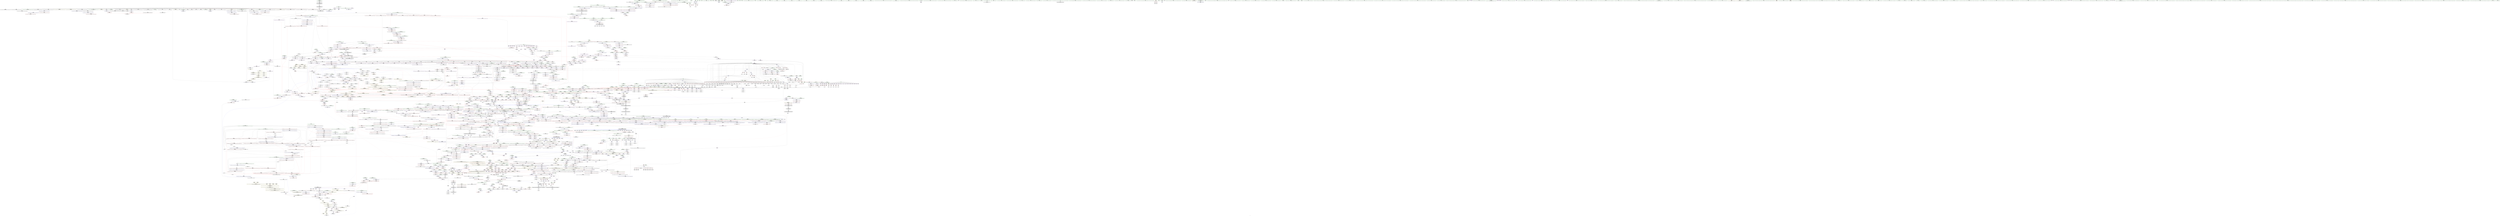 digraph "SVFG" {
	label="SVFG";

	Node0x55f54df1c4f0 [shape=record,color=grey,label="{NodeID: 0\nNullPtr|{|<s41>143}}"];
	Node0x55f54df1c4f0 -> Node0x55f54e708710[style=solid];
	Node0x55f54df1c4f0 -> Node0x55f54e708810[style=solid];
	Node0x55f54df1c4f0 -> Node0x55f54e7088e0[style=solid];
	Node0x55f54df1c4f0 -> Node0x55f54e7089b0[style=solid];
	Node0x55f54df1c4f0 -> Node0x55f54e708a80[style=solid];
	Node0x55f54df1c4f0 -> Node0x55f54e708b50[style=solid];
	Node0x55f54df1c4f0 -> Node0x55f54e708c20[style=solid];
	Node0x55f54df1c4f0 -> Node0x55f54e708cf0[style=solid];
	Node0x55f54df1c4f0 -> Node0x55f54e708dc0[style=solid];
	Node0x55f54df1c4f0 -> Node0x55f54e708e90[style=solid];
	Node0x55f54df1c4f0 -> Node0x55f54e708f60[style=solid];
	Node0x55f54df1c4f0 -> Node0x55f54e709030[style=solid];
	Node0x55f54df1c4f0 -> Node0x55f54e709100[style=solid];
	Node0x55f54df1c4f0 -> Node0x55f54e719810[style=solid];
	Node0x55f54df1c4f0 -> Node0x55f54e7198a0[style=solid];
	Node0x55f54df1c4f0 -> Node0x55f54e719970[style=solid];
	Node0x55f54df1c4f0 -> Node0x55f54e719a40[style=solid];
	Node0x55f54df1c4f0 -> Node0x55f54e719b10[style=solid];
	Node0x55f54df1c4f0 -> Node0x55f54e719be0[style=solid];
	Node0x55f54df1c4f0 -> Node0x55f54e719cb0[style=solid];
	Node0x55f54df1c4f0 -> Node0x55f54e719d80[style=solid];
	Node0x55f54df1c4f0 -> Node0x55f54e719e50[style=solid];
	Node0x55f54df1c4f0 -> Node0x55f54e719f20[style=solid];
	Node0x55f54df1c4f0 -> Node0x55f54e719ff0[style=solid];
	Node0x55f54df1c4f0 -> Node0x55f54e71a0c0[style=solid];
	Node0x55f54df1c4f0 -> Node0x55f54e71a190[style=solid];
	Node0x55f54df1c4f0 -> Node0x55f54e71a260[style=solid];
	Node0x55f54df1c4f0 -> Node0x55f54e71a330[style=solid];
	Node0x55f54df1c4f0 -> Node0x55f54e71a400[style=solid];
	Node0x55f54df1c4f0 -> Node0x55f54e71a4d0[style=solid];
	Node0x55f54df1c4f0 -> Node0x55f54e71a5a0[style=solid];
	Node0x55f54df1c4f0 -> Node0x55f54e71a670[style=solid];
	Node0x55f54df1c4f0 -> Node0x55f54e71a740[style=solid];
	Node0x55f54df1c4f0 -> Node0x55f54e756c00[style=solid];
	Node0x55f54df1c4f0 -> Node0x55f54e72ba70[style=solid];
	Node0x55f54df1c4f0 -> Node0x55f54e72bb40[style=solid];
	Node0x55f54df1c4f0 -> Node0x55f54e72bc10[style=solid];
	Node0x55f54df1c4f0 -> Node0x55f54e72e170[style=solid];
	Node0x55f54df1c4f0 -> Node0x55f54dbee170[style=solid];
	Node0x55f54df1c4f0 -> Node0x55f54e7b2900[style=solid];
	Node0x55f54df1c4f0 -> Node0x55f54e7b4280[style=solid];
	Node0x55f54df1c4f0:s41 -> Node0x55f54e9902e0[style=solid,color=red];
	Node0x55f54e729e00 [shape=record,color=blue,label="{NodeID: 1550\n215\<--681\nj\<--inc224\nmain\n}"];
	Node0x55f54e729e00 -> Node0x55f54e743540[style=dashed];
	Node0x55f54e729e00 -> Node0x55f54e743610[style=dashed];
	Node0x55f54e729e00 -> Node0x55f54e7436e0[style=dashed];
	Node0x55f54e729e00 -> Node0x55f54e7437b0[style=dashed];
	Node0x55f54e729e00 -> Node0x55f54e743880[style=dashed];
	Node0x55f54e729e00 -> Node0x55f54e743950[style=dashed];
	Node0x55f54e729e00 -> Node0x55f54e743a20[style=dashed];
	Node0x55f54e729e00 -> Node0x55f54e743af0[style=dashed];
	Node0x55f54e729e00 -> Node0x55f54e729b90[style=dashed];
	Node0x55f54e729e00 -> Node0x55f54e729e00[style=dashed];
	Node0x55f54e729e00 -> Node0x55f54e81d2a0[style=dashed];
	Node0x55f54e7083a0 [shape=record,color=green,label="{NodeID: 443\n3032\<--3033\n__t.addr\<--__t.addr_field_insensitive\n_ZSt4moveIRN9__gnu_cxx5__ops15_Iter_comp_iterISt7greaterISt4pairIiiEEEEEONSt16remove_referenceIT_E4typeEOSA_\n}"];
	Node0x55f54e7083a0 -> Node0x55f54e755340[style=solid];
	Node0x55f54e7083a0 -> Node0x55f54e76f030[style=solid];
	Node0x55f54e75a2d0 [shape=record,color=yellow,style=double,label="{NodeID: 3100\n544V_1 = ENCHI(MR_544V_0)\npts\{27150000 \}\nFun[_ZSt10__pop_heapIN9__gnu_cxx17__normal_iteratorIPSt4pairIiiESt6vectorIS3_SaIS3_EEEENS0_5__ops15_Iter_comp_iterISt7greaterIS3_EEEEvT_SE_SE_RT0_]}"];
	Node0x55f54e75a2d0 -> Node0x55f54e7566c0[style=dashed];
	Node0x55f54e717860 [shape=record,color=purple,label="{NodeID: 886\n1724\<--1714\ncoerce.dive\<--retval\n_ZNSt6vectorISt4pairIiiESaIS1_EE5beginEv\n}"];
	Node0x55f54e717860 -> Node0x55f54e74c920[style=solid];
	Node0x55f54e74db00 [shape=record,color=red,label="{NodeID: 1329\n1875\<--1872\nthis1\<--this.addr\n_ZNKSt12_Vector_baseISt4pairIiiESaIS1_EE19_M_get_Tp_allocatorEv\n}"];
	Node0x55f54e74db00 -> Node0x55f54e717fb0[style=solid];
	Node0x55f54e700810 [shape=record,color=green,label="{NodeID: 222\n1602\<--1603\n_ZN9__gnu_cxx17__normal_iteratorIPSt4pairIiiESt6vectorIS2_SaIS2_EEEC2ERKS3_\<--_ZN9__gnu_cxx17__normal_iteratorIPSt4pairIiiESt6vectorIS2_SaIS2_EEEC2ERKS3__field_insensitive\n}"];
	Node0x55f54e76c380 [shape=record,color=blue,label="{NodeID: 1772\n2604\<--2601\n__rhs.addr\<--__rhs\n_ZN9__gnu_cxxeqIPKSt4pairIiiESt6vectorIS2_SaIS2_EEEEbRKNS_17__normal_iteratorIT_T0_EESD_\n}"];
	Node0x55f54e76c380 -> Node0x55f54e752830[style=dashed];
	Node0x55f54e723ef0 [shape=record,color=black,label="{NodeID: 665\n2286\<--2256\n\<--agg.tmp8\n_ZSt9push_heapIN9__gnu_cxx17__normal_iteratorIPSt4pairIiiESt6vectorIS3_SaIS3_EEEESt7greaterIS3_EEvT_SB_T0_\n}"];
	Node0x55f54e723ef0 -> Node0x55f54e739bb0[style=solid];
	Node0x55f54e723ef0 -> Node0x55f54e739c80[style=solid];
	Node0x55f54e99d300 [shape=record,color=black,label="{NodeID: 4429\n1954 = PHI(1782, )\n2nd arg _ZSt22__uninitialized_copy_aISt13move_iteratorIPSt4pairIiiEES3_S2_ET0_T_S6_S5_RSaIT1_E }"];
	Node0x55f54e99d300 -> Node0x55f54e730d50[style=solid];
	Node0x55f54e742770 [shape=record,color=red,label="{NodeID: 1108\n395\<--215\n\<--j\nmain\n}"];
	Node0x55f54e742770 -> Node0x55f54e71bf60[style=solid];
	Node0x55f54e67fa00 [shape=record,color=green,label="{NodeID: 1\n7\<--1\n__dso_handle\<--dummyObj\nGlob }"];
	Node0x55f54e729ed0 [shape=record,color=blue,label="{NodeID: 1551\n213\<--734\ni\<--inc252\nmain\n}"];
	Node0x55f54e729ed0 -> Node0x55f54e81cda0[style=dashed];
	Node0x55f54e708470 [shape=record,color=green,label="{NodeID: 444\n3040\<--3041\nthis.addr\<--this.addr_field_insensitive\n_ZN9__gnu_cxx5__ops14_Iter_comp_valISt7greaterISt4pairIiiEEEC2EONS0_15_Iter_comp_iterIS5_EE\n}"];
	Node0x55f54e708470 -> Node0x55f54e755410[style=solid];
	Node0x55f54e708470 -> Node0x55f54e76f100[style=solid];
	Node0x55f54e717930 [shape=record,color=purple,label="{NodeID: 887\n1721\<--1720\n_M_impl\<--\n_ZNSt6vectorISt4pairIiiESaIS1_EE5beginEv\n}"];
	Node0x55f54e74dbd0 [shape=record,color=red,label="{NodeID: 1330\n1884\<--1881\nthis1\<--this.addr\n_ZNK9__gnu_cxx13new_allocatorISt4pairIiiEE8max_sizeEv\n}"];
	Node0x55f54e700910 [shape=record,color=green,label="{NodeID: 223\n1611\<--1612\nthis.addr\<--this.addr_field_insensitive\n_ZN9__gnu_cxx13new_allocatorISt4pairIiiEE9constructIS2_JS2_EEEvPT_DpOT0_\n}"];
	Node0x55f54e700910 -> Node0x55f54e74bcf0[style=solid];
	Node0x55f54e700910 -> Node0x55f54e72eb30[style=solid];
	Node0x55f54e76c450 [shape=record,color=blue,label="{NodeID: 1773\n2622\<--2619\nthis.addr\<--this\n_ZNKSt6vectorISt4pairIiiESaIS1_EE5beginEv\n}"];
	Node0x55f54e76c450 -> Node0x55f54e752aa0[style=dashed];
	Node0x55f54e723fc0 [shape=record,color=black,label="{NodeID: 666\n2291\<--2256\n\<--agg.tmp8\n_ZSt9push_heapIN9__gnu_cxx17__normal_iteratorIPSt4pairIiiESt6vectorIS3_SaIS3_EEEESt7greaterIS3_EEvT_SB_T0_\n}"];
	Node0x55f54e723fc0 -> Node0x55f54e74ff90[style=solid];
	Node0x55f54e99d410 [shape=record,color=black,label="{NodeID: 4430\n1955 = PHI(1783, )\n3rd arg _ZSt22__uninitialized_copy_aISt13move_iteratorIPSt4pairIiiEES3_S2_ET0_T_S6_S5_RSaIT1_E }"];
	Node0x55f54e99d410 -> Node0x55f54e730e20[style=solid];
	Node0x55f54e742840 [shape=record,color=red,label="{NodeID: 1109\n405\<--215\n\<--j\nmain\n}"];
	Node0x55f54e742840 -> Node0x55f54e7a9c00[style=solid];
	Node0x55f54e68e280 [shape=record,color=green,label="{NodeID: 2\n18\<--1\n.str\<--dummyObj\nGlob }"];
	Node0x55f54e729fa0 [shape=record,color=blue,label="{NodeID: 1552\n747\<--746\nthis.addr\<--this\n_ZNSt6vectorISt4pairIiiESaIS1_EE5clearEv\n}"];
	Node0x55f54e729fa0 -> Node0x55f54e746050[style=dashed];
	Node0x55f54e708540 [shape=record,color=green,label="{NodeID: 445\n3042\<--3043\n__comp.addr\<--__comp.addr_field_insensitive\n_ZN9__gnu_cxx5__ops14_Iter_comp_valISt7greaterISt4pairIiiEEEC2EONS0_15_Iter_comp_iterIS5_EE\n}"];
	Node0x55f54e708540 -> Node0x55f54e7554e0[style=solid];
	Node0x55f54e708540 -> Node0x55f54e76f1d0[style=solid];
	Node0x55f54e8c6a20 [shape=record,color=yellow,style=double,label="{NodeID: 4209\n90V_2 = CSCHI(MR_90V_1)\npts\{1943 \}\nCS[]|{|<s2>234}}"];
	Node0x55f54e8c6a20 -> Node0x55f54e756520[style=dashed];
	Node0x55f54e8c6a20 -> Node0x55f54e7565f0[style=dashed];
	Node0x55f54e8c6a20:s2 -> Node0x55f54e82a910[style=dashed,color=red];
	Node0x55f54e717a00 [shape=record,color=purple,label="{NodeID: 888\n1722\<--1720\n_M_start\<--\n_ZNSt6vectorISt4pairIiiESaIS1_EE5beginEv\n|{<s0>134}}"];
	Node0x55f54e717a00:s0 -> Node0x55f54e98d920[style=solid,color=red];
	Node0x55f54e74dca0 [shape=record,color=red,label="{NodeID: 1331\n1896\<--1890\nthis1\<--this.addr\n_ZN9__gnu_cxx17__normal_iteratorIPSt4pairIiiESt6vectorIS2_SaIS2_EEEC2ERKS3_\n}"];
	Node0x55f54e74dca0 -> Node0x55f54e718080[style=solid];
	Node0x55f54e7009e0 [shape=record,color=green,label="{NodeID: 224\n1613\<--1614\n__p.addr\<--__p.addr_field_insensitive\n_ZN9__gnu_cxx13new_allocatorISt4pairIiiEE9constructIS2_JS2_EEEvPT_DpOT0_\n}"];
	Node0x55f54e7009e0 -> Node0x55f54e74bdc0[style=solid];
	Node0x55f54e7009e0 -> Node0x55f54e72ec00[style=solid];
	Node0x55f54e76c520 [shape=record,color=blue,label="{NodeID: 1774\n2624\<--2631\nref.tmp\<--\n_ZNKSt6vectorISt4pairIiiESaIS1_EE5beginEv\n|{<s0>207}}"];
	Node0x55f54e76c520:s0 -> Node0x55f54e75f4b0[style=dashed,color=red];
	Node0x55f54e724090 [shape=record,color=black,label="{NodeID: 667\n2278\<--2276\n\<--call5\n_ZSt9push_heapIN9__gnu_cxx17__normal_iteratorIPSt4pairIiiESt6vectorIS3_SaIS3_EEEESt7greaterIS3_EEvT_SB_T0_\n}"];
	Node0x55f54e724090 -> Node0x55f54e739870[style=solid];
	Node0x55f54e724090 -> Node0x55f54e739940[style=solid];
	Node0x55f54e99d520 [shape=record,color=black,label="{NodeID: 4431\n1728 = PHI(1441, )\n0th arg _ZNSt12_Vector_baseISt4pairIiiESaIS1_EE11_M_allocateEm }"];
	Node0x55f54e99d520 -> Node0x55f54e72f5c0[style=solid];
	Node0x55f54e742910 [shape=record,color=red,label="{NodeID: 1110\n412\<--215\n\<--j\nmain\n}"];
	Node0x55f54e742910 -> Node0x55f54e7a9300[style=solid];
	Node0x55f54e690830 [shape=record,color=green,label="{NodeID: 3\n20\<--1\n.str.3\<--dummyObj\nGlob }"];
	Node0x55f54e72a070 [shape=record,color=blue,label="{NodeID: 1553\n762\<--760\nthis.addr\<--this\n_ZNSt6vectorISt4pairIiiESaIS1_EE9push_backEOS1_\n}"];
	Node0x55f54e72a070 -> Node0x55f54e7461f0[style=dashed];
	Node0x55f54e708610 [shape=record,color=green,label="{NodeID: 446\n40\<--3052\n_GLOBAL__sub_I_Neelesh.Sinha_2_0.cpp\<--_GLOBAL__sub_I_Neelesh.Sinha_2_0.cpp_field_insensitive\n}"];
	Node0x55f54e708610 -> Node0x55f54e756b00[style=solid];
	Node0x55f54e8c6b80 [shape=record,color=yellow,style=double,label="{NodeID: 4210\n90V_3 = CSCHI(MR_90V_2)\npts\{1943 \}\nCS[]|{<s0>218}}"];
	Node0x55f54e8c6b80:s0 -> Node0x55f54e8418d0[style=dashed,color=blue];
	Node0x55f54e717ad0 [shape=record,color=purple,label="{NodeID: 889\n1741\<--1736\n_M_impl\<--this1\n_ZNSt12_Vector_baseISt4pairIiiESaIS1_EE11_M_allocateEm\n}"];
	Node0x55f54e717ad0 -> Node0x55f54e721cd0[style=solid];
	Node0x55f54e74dd70 [shape=record,color=red,label="{NodeID: 1332\n1898\<--1892\n\<--__i.addr\n_ZN9__gnu_cxx17__normal_iteratorIPSt4pairIiiESt6vectorIS2_SaIS2_EEEC2ERKS3_\n}"];
	Node0x55f54e74dd70 -> Node0x55f54e74de40[style=solid];
	Node0x55f54e700ab0 [shape=record,color=green,label="{NodeID: 225\n1615\<--1616\n__args.addr\<--__args.addr_field_insensitive\n_ZN9__gnu_cxx13new_allocatorISt4pairIiiEE9constructIS2_JS2_EEEvPT_DpOT0_\n}"];
	Node0x55f54e700ab0 -> Node0x55f54e74be90[style=solid];
	Node0x55f54e700ab0 -> Node0x55f54e72ecd0[style=solid];
	Node0x55f54e82e040 [shape=record,color=black,label="{NodeID: 2882\nMR_90V_15 = PHI(MR_90V_17, MR_90V_14, )\npts\{1943 \}\n|{|<s2>35}}"];
	Node0x55f54e82e040 -> Node0x55f54e745690[style=dashed];
	Node0x55f54e82e040 -> Node0x55f54e838770[style=dashed];
	Node0x55f54e82e040:s2 -> Node0x55f54e767a50[style=dashed,color=red];
	Node0x55f54e76c5f0 [shape=record,color=blue,label="{NodeID: 1775\n2643\<--2640\nthis.addr\<--this\n_ZNKSt6vectorISt4pairIiiESaIS1_EE3endEv\n}"];
	Node0x55f54e76c5f0 -> Node0x55f54e752d10[style=dashed];
	Node0x55f54e724160 [shape=record,color=black,label="{NodeID: 668\n2287\<--2285\n\<--call9\n_ZSt9push_heapIN9__gnu_cxx17__normal_iteratorIPSt4pairIiiESt6vectorIS3_SaIS3_EEEESt7greaterIS3_EEvT_SB_T0_\n}"];
	Node0x55f54e724160 -> Node0x55f54e739d50[style=solid];
	Node0x55f54e724160 -> Node0x55f54e739e20[style=solid];
	Node0x55f54e99d630 [shape=record,color=black,label="{NodeID: 4432\n1729 = PHI(1442, )\n1st arg _ZNSt12_Vector_baseISt4pairIiiESaIS1_EE11_M_allocateEm }"];
	Node0x55f54e99d630 -> Node0x55f54e72f690[style=solid];
	Node0x55f54e7429e0 [shape=record,color=red,label="{NodeID: 1111\n419\<--215\n\<--j\nmain\n}"];
	Node0x55f54e7429e0 -> Node0x55f54e71c1d0[style=solid];
	Node0x55f54e693020 [shape=record,color=green,label="{NodeID: 4\n22\<--1\nstdin\<--dummyObj\nGlob }"];
	Node0x55f54e72a140 [shape=record,color=blue,label="{NodeID: 1554\n764\<--761\n__x.addr\<--__x\n_ZNSt6vectorISt4pairIiiESaIS1_EE9push_backEOS1_\n}"];
	Node0x55f54e72a140 -> Node0x55f54e7462c0[style=dashed];
	Node0x55f54e708710 [shape=record,color=black,label="{NodeID: 447\n2\<--3\ndummyVal\<--dummyVal\n}"];
	Node0x55f54e8c6ce0 [shape=record,color=yellow,style=double,label="{NodeID: 4211\n2V_2 = CSCHI(MR_2V_1)\npts\{140000 140001 140002 170000 170001 170002 \}\nCS[]|{<s0>262}}"];
	Node0x55f54e8c6ce0:s0 -> Node0x55f54e85d670[style=dashed,color=red];
	Node0x55f54e717ba0 [shape=record,color=purple,label="{NodeID: 890\n1776\<--1764\ncoerce.dive\<--agg.tmp\n_ZSt34__uninitialized_move_if_noexcept_aIPSt4pairIiiES2_SaIS1_EET0_T_S5_S4_RT1_\n}"];
	Node0x55f54e717ba0 -> Node0x55f54e72faa0[style=solid];
	Node0x55f54e74de40 [shape=record,color=red,label="{NodeID: 1333\n1899\<--1898\n\<--\n_ZN9__gnu_cxx17__normal_iteratorIPSt4pairIiiESt6vectorIS2_SaIS2_EEEC2ERKS3_\n}"];
	Node0x55f54e74de40 -> Node0x55f54e7306d0[style=solid];
	Node0x55f54e700b80 [shape=record,color=green,label="{NodeID: 226\n1630\<--1631\nllvm.memcpy.p0i8.p0i8.i64\<--llvm.memcpy.p0i8.p0i8.i64_field_insensitive\n}"];
	Node0x55f54e76c6c0 [shape=record,color=blue,label="{NodeID: 1776\n2645\<--2652\nref.tmp\<--\n_ZNKSt6vectorISt4pairIiiESaIS1_EE3endEv\n|{<s0>208}}"];
	Node0x55f54e76c6c0:s0 -> Node0x55f54e75f4b0[style=dashed,color=red];
	Node0x55f54e724230 [shape=record,color=black,label="{NodeID: 669\n2297\<--2302\n_ZSt4moveIRSt7greaterISt4pairIiiEEEONSt16remove_referenceIT_E4typeEOS6__ret\<--\n_ZSt4moveIRSt7greaterISt4pairIiiEEEONSt16remove_referenceIT_E4typeEOS6_\n|{<s0>170|<s1>181|<s2>212|<s3>221|<s4>259}}"];
	Node0x55f54e724230:s0 -> Node0x55f54e985430[style=solid,color=blue];
	Node0x55f54e724230:s1 -> Node0x55f54e989730[style=solid,color=blue];
	Node0x55f54e724230:s2 -> Node0x55f54e98b8f0[style=solid,color=blue];
	Node0x55f54e724230:s3 -> Node0x55f54e98bb10[style=solid,color=blue];
	Node0x55f54e724230:s4 -> Node0x55f54e98ca70[style=solid,color=blue];
	Node0x55f54e99d740 [shape=record,color=black,label="{NodeID: 4433\n1835 = PHI(1650, )\n0th arg _ZSt3maxImERKT_S2_S2_ }"];
	Node0x55f54e99d740 -> Node0x55f54e72ff80[style=solid];
	Node0x55f54e742ab0 [shape=record,color=red,label="{NodeID: 1112\n434\<--215\n\<--j\nmain\n}"];
	Node0x55f54e742ab0 -> Node0x55f54e7b6080[style=solid];
	Node0x55f54e6f8400 [shape=record,color=green,label="{NodeID: 5\n23\<--1\n.str.4\<--dummyObj\nGlob }"];
	Node0x55f54e72a210 [shape=record,color=blue,label="{NodeID: 1555\n782\<--778\n__x.addr\<--__x\n_ZSt9make_pairIiiESt4pairINSt17__decay_and_stripIT_E6__typeENS1_IT0_E6__typeEEOS2_OS5_\n}"];
	Node0x55f54e72a210 -> Node0x55f54e746390[style=dashed];
	Node0x55f54e708810 [shape=record,color=black,label="{NodeID: 448\n94\<--3\n\<--dummyVal\n_ZNSt6vectorISt4pairIiiESaIS1_EEC2Ev\n}"];
	Node0x55f54e8c6e70 [shape=record,color=yellow,style=double,label="{NodeID: 4212\n2V_3 = CSCHI(MR_2V_2)\npts\{140000 140001 140002 170000 170001 170002 \}\nCS[]}"];
	Node0x55f54e717c70 [shape=record,color=purple,label="{NodeID: 891\n1784\<--1764\ncoerce.dive4\<--agg.tmp\n_ZSt34__uninitialized_move_if_noexcept_aIPSt4pairIiiES2_SaIS1_EET0_T_S5_S4_RT1_\n}"];
	Node0x55f54e717c70 -> Node0x55f54e74cfa0[style=solid];
	Node0x55f54e74df10 [shape=record,color=red,label="{NodeID: 1334\n1911\<--1905\n\<--__a.addr\n_ZNSt16allocator_traitsISaISt4pairIiiEEE8allocateERS2_m\n}"];
	Node0x55f54e74df10 -> Node0x55f54e722760[style=solid];
	Node0x55f54e700c80 [shape=record,color=green,label="{NodeID: 227\n1642\<--1643\nthis.addr\<--this.addr_field_insensitive\n_ZNKSt6vectorISt4pairIiiESaIS1_EE12_M_check_lenEmPKc\n}"];
	Node0x55f54e700c80 -> Node0x55f54e74bf60[style=solid];
	Node0x55f54e700c80 -> Node0x55f54e72ef40[style=solid];
	Node0x55f54e82ea40 [shape=record,color=black,label="{NodeID: 2884\nMR_17V_15 = PHI(MR_17V_16, MR_17V_14, )\npts\{140000 \}\n|{|<s2>35}}"];
	Node0x55f54e82ea40 -> Node0x55f54e8258b0[style=dashed];
	Node0x55f54e82ea40 -> Node0x55f54e839170[style=dashed];
	Node0x55f54e82ea40:s2 -> Node0x55f54e767dd0[style=dashed,color=red];
	Node0x55f54e76c790 [shape=record,color=blue,label="{NodeID: 1777\n2660\<--2659\nthis.addr\<--this\n_ZNK9__gnu_cxx17__normal_iteratorIPKSt4pairIiiESt6vectorIS2_SaIS2_EEE4baseEv\n}"];
	Node0x55f54e76c790 -> Node0x55f54e752f80[style=dashed];
	Node0x55f54e724300 [shape=record,color=black,label="{NodeID: 670\n2315\<--2337\n_ZNK9__gnu_cxx17__normal_iteratorIPSt4pairIiiESt6vectorIS2_SaIS2_EEEmiEl_ret\<--\n_ZNK9__gnu_cxx17__normal_iteratorIPSt4pairIiiESt6vectorIS2_SaIS2_EEEmiEl\n|{<s0>172}}"];
	Node0x55f54e724300:s0 -> Node0x55f54e985540[style=solid,color=blue];
	Node0x55f54e99d850 [shape=record,color=black,label="{NodeID: 4434\n1836 = PHI(1644, )\n1st arg _ZSt3maxImERKT_S2_S2_ }"];
	Node0x55f54e99d850 -> Node0x55f54e730050[style=solid];
	Node0x55f54e742b80 [shape=record,color=red,label="{NodeID: 1113\n439\<--215\n\<--j\nmain\n}"];
	Node0x55f54e742b80 -> Node0x55f54e7b1880[style=solid];
	Node0x55f54e6f8b50 [shape=record,color=green,label="{NodeID: 6\n25\<--1\n.str.5\<--dummyObj\nGlob }"];
	Node0x55f54e72a2e0 [shape=record,color=blue,label="{NodeID: 1556\n784\<--779\n__y.addr\<--__y\n_ZSt9make_pairIiiESt4pairINSt17__decay_and_stripIT_E6__typeENS1_IT0_E6__typeEEOS2_OS5_\n}"];
	Node0x55f54e72a2e0 -> Node0x55f54e746460[style=dashed];
	Node0x55f54e7088e0 [shape=record,color=black,label="{NodeID: 449\n95\<--3\n\<--dummyVal\n_ZNSt6vectorISt4pairIiiESaIS1_EEC2Ev\n|{<s0>6}}"];
	Node0x55f54e7088e0:s0 -> Node0x55f54e9a36a0[style=solid,color=red];
	Node0x55f54e969270 [shape=record,color=black,label="{NodeID: 4213\n101 = PHI()\n0th arg __cxx_global_array_dtor }"];
	Node0x55f54e969270 -> Node0x55f54e756dd0[style=solid];
	Node0x55f54e717d40 [shape=record,color=purple,label="{NodeID: 892\n1780\<--1766\ncoerce.dive3\<--agg.tmp1\n_ZSt34__uninitialized_move_if_noexcept_aIPSt4pairIiiES2_SaIS1_EET0_T_S5_S4_RT1_\n}"];
	Node0x55f54e717d40 -> Node0x55f54e72fb70[style=solid];
	Node0x55f54e74dfe0 [shape=record,color=red,label="{NodeID: 1335\n1913\<--1907\n\<--__n.addr\n_ZNSt16allocator_traitsISaISt4pairIiiEEE8allocateERS2_m\n|{<s0>143}}"];
	Node0x55f54e74dfe0:s0 -> Node0x55f54e9901d0[style=solid,color=red];
	Node0x55f54e709220 [shape=record,color=green,label="{NodeID: 228\n1644\<--1645\n__n.addr\<--__n.addr_field_insensitive\n_ZNKSt6vectorISt4pairIiiESaIS1_EE12_M_check_lenEmPKc\n|{|<s2>128}}"];
	Node0x55f54e709220 -> Node0x55f54e74c030[style=solid];
	Node0x55f54e709220 -> Node0x55f54e72f010[style=solid];
	Node0x55f54e709220:s2 -> Node0x55f54e99d850[style=solid,color=red];
	Node0x55f54e82ef40 [shape=record,color=black,label="{NodeID: 2885\nMR_19V_17 = PHI(MR_19V_18, MR_19V_16, )\npts\{140001 \}\n|{|<s2>35}}"];
	Node0x55f54e82ef40 -> Node0x55f54e825db0[style=dashed];
	Node0x55f54e82ef40 -> Node0x55f54e839670[style=dashed];
	Node0x55f54e82ef40:s2 -> Node0x55f54e767dd0[style=dashed,color=red];
	Node0x55f54e76c860 [shape=record,color=blue,label="{NodeID: 1778\n2669\<--2667\nthis.addr\<--this\n_ZN9__gnu_cxx17__normal_iteratorIPKSt4pairIiiESt6vectorIS2_SaIS2_EEEC2ERKS4_\n}"];
	Node0x55f54e76c860 -> Node0x55f54e753050[style=dashed];
	Node0x55f54e7243d0 [shape=record,color=black,label="{NodeID: 671\n2339\<--2346\n_ZNK9__gnu_cxx17__normal_iteratorIPSt4pairIiiESt6vectorIS2_SaIS2_EEEdeEv_ret\<--\n_ZNK9__gnu_cxx17__normal_iteratorIPSt4pairIiiESt6vectorIS2_SaIS2_EEEdeEv\n|{<s0>173|<s1>186|<s2>189|<s3>193|<s4>195|<s5>222|<s6>225|<s7>227|<s8>239|<s9>242|<s10>245|<s11>248|<s12>256|<s13>257}}"];
	Node0x55f54e7243d0:s0 -> Node0x55f54e989230[style=solid,color=blue];
	Node0x55f54e7243d0:s1 -> Node0x55f54e989c30[style=solid,color=blue];
	Node0x55f54e7243d0:s2 -> Node0x55f54e989ff0[style=solid,color=blue];
	Node0x55f54e7243d0:s3 -> Node0x55f54e98a4f0[style=solid,color=blue];
	Node0x55f54e7243d0:s4 -> Node0x55f54e98a740[style=solid,color=blue];
	Node0x55f54e7243d0:s5 -> Node0x55f54e98bc20[style=solid,color=blue];
	Node0x55f54e7243d0:s6 -> Node0x55f54e98bf30[style=solid,color=blue];
	Node0x55f54e7243d0:s7 -> Node0x55f54e98c1b0[style=solid,color=blue];
	Node0x55f54e7243d0:s8 -> Node0x55f54e999d60[style=solid,color=blue];
	Node0x55f54e7243d0:s9 -> Node0x55f54e99a150[style=solid,color=blue];
	Node0x55f54e7243d0:s10 -> Node0x55f54e99a4e0[style=solid,color=blue];
	Node0x55f54e7243d0:s11 -> Node0x55f54e99a8d0[style=solid,color=blue];
	Node0x55f54e7243d0:s12 -> Node0x55f54e98c6b0[style=solid,color=blue];
	Node0x55f54e7243d0:s13 -> Node0x55f54e98c7f0[style=solid,color=blue];
	Node0x55f54e99d960 [shape=record,color=black,label="{NodeID: 4435\n2174 = PHI(2045, )\n0th arg _ZNSt13move_iteratorIPSt4pairIiiEEppEv }"];
	Node0x55f54e99d960 -> Node0x55f54e769530[style=solid];
	Node0x55f54e742c50 [shape=record,color=red,label="{NodeID: 1114\n449\<--215\n\<--j\nmain\n}"];
	Node0x55f54e742c50 -> Node0x55f54e7b1a00[style=solid];
	Node0x55f54e6f8be0 [shape=record,color=green,label="{NodeID: 7\n27\<--1\nstdout\<--dummyObj\nGlob }"];
	Node0x55f54e72a3b0 [shape=record,color=blue,label="{NodeID: 1557\n803\<--801\nthis.addr\<--this\n_ZNSt14priority_queueISt4pairIiiESt6vectorIS1_SaIS1_EESt7greaterIS1_EE4pushEOS1_\n}"];
	Node0x55f54e72a3b0 -> Node0x55f54e746600[style=dashed];
	Node0x55f54e7089b0 [shape=record,color=black,label="{NodeID: 450\n147\<--3\n\<--dummyVal\n_ZNSt6vectorISt4pairIiiESaIS1_EED2Ev\n}"];
	Node0x55f54e9691a0 [shape=record,color=black,label="{NodeID: 4214\n1158 = PHI(1100, 2095, )\n0th arg _ZSt8_DestroyIPSt4pairIiiEEvT_S3_ }"];
	Node0x55f54e9691a0 -> Node0x55f54e72c430[style=solid];
	Node0x55f54e717e10 [shape=record,color=purple,label="{NodeID: 893\n1786\<--1766\ncoerce.dive5\<--agg.tmp1\n_ZSt34__uninitialized_move_if_noexcept_aIPSt4pairIiiES2_SaIS1_EET0_T_S5_S4_RT1_\n}"];
	Node0x55f54e717e10 -> Node0x55f54e74d070[style=solid];
	Node0x55f54e74e0b0 [shape=record,color=red,label="{NodeID: 1336\n1931\<--1922\nthis1\<--this.addr\n_ZN9__gnu_cxx13new_allocatorISt4pairIiiEE8allocateEmPKv\n|{<s0>144}}"];
	Node0x55f54e74e0b0:s0 -> Node0x55f54e99c180[style=solid,color=red];
	Node0x55f54e7092b0 [shape=record,color=green,label="{NodeID: 229\n1646\<--1647\n__s.addr\<--__s.addr_field_insensitive\n_ZNKSt6vectorISt4pairIiiESaIS1_EE12_M_check_lenEmPKc\n}"];
	Node0x55f54e7092b0 -> Node0x55f54e74c100[style=solid];
	Node0x55f54e7092b0 -> Node0x55f54e72f0e0[style=solid];
	Node0x55f54e82f440 [shape=record,color=black,label="{NodeID: 2886\nMR_98V_15 = PHI(MR_98V_16, MR_98V_14, )\npts\{170000 \}\n|{|<s2>33|<s3>34|<s4>35}}"];
	Node0x55f54e82f440 -> Node0x55f54e8262b0[style=dashed];
	Node0x55f54e82f440 -> Node0x55f54e839b70[style=dashed];
	Node0x55f54e82f440:s2 -> Node0x55f54e75dd80[style=dashed,color=red];
	Node0x55f54e82f440:s3 -> Node0x55f54e7624b0[style=dashed,color=red];
	Node0x55f54e82f440:s4 -> Node0x55f54e767dd0[style=dashed,color=red];
	Node0x55f54e76c930 [shape=record,color=blue,label="{NodeID: 1779\n2671\<--2668\n__i.addr\<--__i\n_ZN9__gnu_cxx17__normal_iteratorIPKSt4pairIiiESt6vectorIS2_SaIS2_EEEC2ERKS4_\n}"];
	Node0x55f54e76c930 -> Node0x55f54e753120[style=dashed];
	Node0x55f54e7244a0 [shape=record,color=black,label="{NodeID: 672\n2376\<--2356\n\<--__value\n_ZSt11__push_heapIN9__gnu_cxx17__normal_iteratorIPSt4pairIiiESt6vectorIS3_SaIS3_EEEElS3_NS0_5__ops14_Iter_comp_valISt7greaterIS3_EEEEvT_T0_SF_T1_RT2_\n}"];
	Node0x55f54e7244a0 -> Node0x55f54e76a980[style=solid];
	Node0x55f54e99da70 [shape=record,color=black,label="{NodeID: 4436\n842 = PHI(15, )\n0th arg _ZNKSt14priority_queueISt4pairIiiESt6vectorIS1_SaIS1_EESt7greaterIS1_EE5emptyEv }"];
	Node0x55f54e99da70 -> Node0x55f54e72a6f0[style=solid];
	Node0x55f54e742d20 [shape=record,color=red,label="{NodeID: 1115\n456\<--215\n\<--j\nmain\n}"];
	Node0x55f54e742d20 -> Node0x55f54e7b1d00[style=solid];
	Node0x55f54e6f8c70 [shape=record,color=green,label="{NodeID: 8\n28\<--1\n.str.6\<--dummyObj\nGlob }"];
	Node0x55f54e72a480 [shape=record,color=blue,label="{NodeID: 1558\n805\<--802\n__x.addr\<--__x\n_ZNSt14priority_queueISt4pairIiiESt6vectorIS1_SaIS1_EESt7greaterIS1_EE4pushEOS1_\n}"];
	Node0x55f54e72a480 -> Node0x55f54e7466d0[style=dashed];
	Node0x55f54e708a80 [shape=record,color=black,label="{NodeID: 451\n148\<--3\n\<--dummyVal\n_ZNSt6vectorISt4pairIiiESaIS1_EED2Ev\n}"];
	Node0x55f54e708a80 -> Node0x55f54e756f70[style=solid];
	Node0x55f54e982f40 [shape=record,color=black,label="{NodeID: 4215\n1159 = PHI(1101, 2096, )\n1st arg _ZSt8_DestroyIPSt4pairIiiEEvT_S3_ }"];
	Node0x55f54e982f40 -> Node0x55f54e72c500[style=solid];
	Node0x55f54e717ee0 [shape=record,color=purple,label="{NodeID: 894\n1798\<--1797\n_M_current\<--this1\n_ZNK9__gnu_cxx17__normal_iteratorIPSt4pairIiiESt6vectorIS2_SaIS2_EEE4baseEv\n}"];
	Node0x55f54e717ee0 -> Node0x55f54e721f40[style=solid];
	Node0x55f54e74e180 [shape=record,color=red,label="{NodeID: 1337\n1932\<--1924\n\<--__n.addr\n_ZN9__gnu_cxx13new_allocatorISt4pairIiiEE8allocateEmPKv\n}"];
	Node0x55f54e74e180 -> Node0x55f54e7b4100[style=solid];
	Node0x55f54e709380 [shape=record,color=green,label="{NodeID: 230\n1648\<--1649\n__len\<--__len_field_insensitive\n_ZNKSt6vectorISt4pairIiiESaIS1_EE12_M_check_lenEmPKc\n}"];
	Node0x55f54e709380 -> Node0x55f54e74c1d0[style=solid];
	Node0x55f54e709380 -> Node0x55f54e74c2a0[style=solid];
	Node0x55f54e709380 -> Node0x55f54e74c370[style=solid];
	Node0x55f54e709380 -> Node0x55f54e72f280[style=solid];
	Node0x55f54e82f940 [shape=record,color=black,label="{NodeID: 2887\nMR_100V_15 = PHI(MR_100V_17, MR_100V_14, )\npts\{170001 \}\n|{|<s1>33|<s2>35}}"];
	Node0x55f54e82f940 -> Node0x55f54e83a070[style=dashed];
	Node0x55f54e82f940:s1 -> Node0x55f54e75dd80[style=dashed,color=red];
	Node0x55f54e82f940:s2 -> Node0x55f54e767b30[style=dashed,color=red];
	Node0x55f54e76ca00 [shape=record,color=blue,label="{NodeID: 1780\n2676\<--2678\n_M_current\<--\n_ZN9__gnu_cxx17__normal_iteratorIPKSt4pairIiiESt6vectorIS2_SaIS2_EEEC2ERKS4_\n|{<s0>207|<s1>208}}"];
	Node0x55f54e76ca00:s0 -> Node0x55f54e8c64a0[style=dashed,color=blue];
	Node0x55f54e76ca00:s1 -> Node0x55f54e8c6600[style=dashed,color=blue];
	Node0x55f54e724570 [shape=record,color=black,label="{NodeID: 673\n2435\<--2453\n_ZN9__gnu_cxx5__ops14_Iter_comp_valISt7greaterISt4pairIiiEEEclINS_17__normal_iteratorIPS4_St6vectorIS4_SaIS4_EEEES4_EEbT_RT0__ret\<--call2\n_ZN9__gnu_cxx5__ops14_Iter_comp_valISt7greaterISt4pairIiiEEEclINS_17__normal_iteratorIPS4_St6vectorIS4_SaIS4_EEEES4_EEbT_RT0_\n|{<s0>184}}"];
	Node0x55f54e724570:s0 -> Node0x55f54e9899b0[style=solid,color=blue];
	Node0x55f54e99db80 [shape=record,color=black,label="{NodeID: 4437\n2124 = PHI(2045, )\n0th arg _ZStneIPSt4pairIiiEEbRKSt13move_iteratorIT_ES7_ }"];
	Node0x55f54e99db80 -> Node0x55f54e768eb0[style=solid];
	Node0x55f54e742df0 [shape=record,color=red,label="{NodeID: 1116\n463\<--215\n\<--j\nmain\n}"];
	Node0x55f54e742df0 -> Node0x55f54e7b1580[style=solid];
	Node0x55f54e6f8d70 [shape=record,color=green,label="{NodeID: 9\n30\<--1\n.str.7\<--dummyObj\nGlob }"];
	Node0x55f54e72a550 [shape=record,color=blue,label="{NodeID: 1559\n824\<--821\ncoerce.dive\<--call3\n_ZNSt14priority_queueISt4pairIiiESt6vectorIS1_SaIS1_EESt7greaterIS1_EE4pushEOS1_\n}"];
	Node0x55f54e72a550 -> Node0x55f54e7467a0[style=dashed];
	Node0x55f54e708b50 [shape=record,color=black,label="{NodeID: 452\n150\<--3\n\<--dummyVal\n_ZNSt6vectorISt4pairIiiESaIS1_EED2Ev\n}"];
	Node0x55f54e708b50 -> Node0x55f54e757040[style=solid];
	Node0x55f54e9830c0 [shape=record,color=black,label="{NodeID: 4216\n2983 = PHI(2480, )\n}"];
	Node0x55f54e717fb0 [shape=record,color=purple,label="{NodeID: 895\n1876\<--1875\n_M_impl\<--this1\n_ZNKSt12_Vector_baseISt4pairIiiESaIS1_EE19_M_get_Tp_allocatorEv\n}"];
	Node0x55f54e717fb0 -> Node0x55f54e7224f0[style=solid];
	Node0x55f54e74e250 [shape=record,color=red,label="{NodeID: 1338\n1940\<--1924\n\<--__n.addr\n_ZN9__gnu_cxx13new_allocatorISt4pairIiiEE8allocateEmPKv\n}"];
	Node0x55f54e74e250 -> Node0x55f54e7ad800[style=solid];
	Node0x55f54e709450 [shape=record,color=green,label="{NodeID: 231\n1650\<--1651\nref.tmp\<--ref.tmp_field_insensitive\n_ZNKSt6vectorISt4pairIiiESaIS1_EE12_M_check_lenEmPKc\n|{|<s1>128}}"];
	Node0x55f54e709450 -> Node0x55f54e72f1b0[style=solid];
	Node0x55f54e709450:s1 -> Node0x55f54e99d740[style=solid,color=red];
	Node0x55f54e76cad0 [shape=record,color=blue,label="{NodeID: 1781\n2683\<--2682\nthis.addr\<--this\n_ZNKSt6vectorISt4pairIiiESaIS1_EE5frontEv\n}"];
	Node0x55f54e76cad0 -> Node0x55f54e7532c0[style=dashed];
	Node0x55f54e724640 [shape=record,color=black,label="{NodeID: 674\n2457\<--2478\n_ZNK9__gnu_cxx17__normal_iteratorIPSt4pairIiiESt6vectorIS2_SaIS2_EEEplEl_ret\<--\n_ZNK9__gnu_cxx17__normal_iteratorIPSt4pairIiiESt6vectorIS2_SaIS2_EEEplEl\n|{<s0>183|<s1>185|<s2>188|<s3>192|<s4>235|<s5>236|<s6>238|<s7>241|<s8>244|<s9>247}}"];
	Node0x55f54e724640:s0 -> Node0x55f54e989840[style=solid,color=blue];
	Node0x55f54e724640:s1 -> Node0x55f54e989af0[style=solid,color=blue];
	Node0x55f54e724640:s2 -> Node0x55f54e989eb0[style=solid,color=blue];
	Node0x55f54e724640:s3 -> Node0x55f54e98a3b0[style=solid,color=blue];
	Node0x55f54e724640:s4 -> Node0x55f54e999860[style=solid,color=blue];
	Node0x55f54e724640:s5 -> Node0x55f54e9999a0[style=solid,color=blue];
	Node0x55f54e724640:s6 -> Node0x55f54e999bf0[style=solid,color=blue];
	Node0x55f54e724640:s7 -> Node0x55f54e99a040[style=solid,color=blue];
	Node0x55f54e724640:s8 -> Node0x55f54e99a370[style=solid,color=blue];
	Node0x55f54e724640:s9 -> Node0x55f54e99a7c0[style=solid,color=blue];
	Node0x55f54e99dc90 [shape=record,color=black,label="{NodeID: 4438\n2125 = PHI(2047, )\n1st arg _ZStneIPSt4pairIiiEEbRKSt13move_iteratorIT_ES7_ }"];
	Node0x55f54e99dc90 -> Node0x55f54e768f80[style=solid];
	Node0x55f54e742ec0 [shape=record,color=red,label="{NodeID: 1117\n483\<--215\n\<--j\nmain\n}"];
	Node0x55f54e742ec0 -> Node0x55f54e71c780[style=solid];
	Node0x55f54e6f8e70 [shape=record,color=green,label="{NodeID: 10\n32\<--1\n.str.8\<--dummyObj\nGlob }"];
	Node0x55f54e72a620 [shape=record,color=blue,label="{NodeID: 1560\n830\<--827\ncoerce.dive7\<--call6\n_ZNSt14priority_queueISt4pairIiiESt6vectorIS1_SaIS1_EESt7greaterIS1_EE4pushEOS1_\n}"];
	Node0x55f54e72a620 -> Node0x55f54e746870[style=dashed];
	Node0x55f54e708c20 [shape=record,color=black,label="{NodeID: 453\n1146\<--3\n\<--dummyVal\n_ZNSt12_Vector_baseISt4pairIiiESaIS1_EED2Ev\n}"];
	Node0x55f54e9831d0 [shape=record,color=black,label="{NodeID: 4217\n2988 = PHI(3030, )\n|{<s0>251}}"];
	Node0x55f54e9831d0:s0 -> Node0x55f54e9a6770[style=solid,color=red];
	Node0x55f54e75ab90 [shape=record,color=yellow,style=double,label="{NodeID: 3110\n185V_1 = ENCHI(MR_185V_0)\npts\{140000 140001 170000 170001 \}\nFun[_ZSt10__pop_heapIN9__gnu_cxx17__normal_iteratorIPSt4pairIiiESt6vectorIS3_SaIS3_EEEENS0_5__ops15_Iter_comp_iterISt7greaterIS3_EEEEvT_SE_SE_RT0_]|{<s0>234}}"];
	Node0x55f54e75ab90:s0 -> Node0x55f54e85fe70[style=dashed,color=red];
	Node0x55f54e718080 [shape=record,color=purple,label="{NodeID: 896\n1897\<--1896\n_M_current\<--this1\n_ZN9__gnu_cxx17__normal_iteratorIPSt4pairIiiESt6vectorIS2_SaIS2_EEEC2ERKS3_\n}"];
	Node0x55f54e718080 -> Node0x55f54e7306d0[style=solid];
	Node0x55f54e74e320 [shape=record,color=red,label="{NodeID: 1339\n1980\<--1960\n\<--__result.addr\n_ZSt22__uninitialized_copy_aISt13move_iteratorIPSt4pairIiiEES3_S2_ET0_T_S6_S5_RSaIT1_E\n|{<s0>149}}"];
	Node0x55f54e74e320:s0 -> Node0x55f54e9a0b50[style=solid,color=red];
	Node0x55f54e709520 [shape=record,color=green,label="{NodeID: 232\n1657\<--1658\n_ZNKSt6vectorISt4pairIiiESaIS1_EE8max_sizeEv\<--_ZNKSt6vectorISt4pairIiiESaIS1_EE8max_sizeEv_field_insensitive\n}"];
	Node0x55f54e830370 [shape=record,color=black,label="{NodeID: 2889\nMR_50V_2 = PHI(MR_50V_3, MR_50V_1, )\npts\{210 \}\n}"];
	Node0x55f54e830370 -> Node0x55f54e729ac0[style=dashed];
	Node0x55f54e830370 -> Node0x55f54e830370[style=dashed];
	Node0x55f54e76cba0 [shape=record,color=blue,label="{NodeID: 1782\n2690\<--2689\ncoerce.dive\<--call\n_ZNKSt6vectorISt4pairIiiESaIS1_EE5frontEv\n|{<s0>210}}"];
	Node0x55f54e76cba0:s0 -> Node0x55f54e7665f0[style=dashed,color=red];
	Node0x55f54e724710 [shape=record,color=black,label="{NodeID: 675\n2480\<--2489\n_ZNSt4pairIiiEaSEOS0__ret\<--this1\n_ZNSt4pairIiiEaSEOS0_\n|{<s0>190|<s1>194|<s2>228|<s3>243|<s4>249}}"];
	Node0x55f54e724710:s0 -> Node0x55f54e98a130[style=solid,color=blue];
	Node0x55f54e724710:s1 -> Node0x55f54e98a630[style=solid,color=blue];
	Node0x55f54e724710:s2 -> Node0x55f54e98c2f0[style=solid,color=blue];
	Node0x55f54e724710:s3 -> Node0x55f54e99a260[style=solid,color=blue];
	Node0x55f54e724710:s4 -> Node0x55f54e9830c0[style=solid,color=blue];
	Node0x55f54e99dda0 [shape=record,color=black,label="{NodeID: 4439\n1400 = PHI(1319, )\n0th arg _ZNSt6vectorISt4pairIiiESaIS1_EE17_M_realloc_insertIJS1_EEEvN9__gnu_cxx17__normal_iteratorIPS1_S3_EEDpOT_ }"];
	Node0x55f54e99dda0 -> Node0x55f54e72dbc0[style=solid];
	Node0x55f54e742f90 [shape=record,color=red,label="{NodeID: 1118\n493\<--215\n\<--j\nmain\n}"];
	Node0x55f54e742f90 -> Node0x55f54e7b0c80[style=solid];
	Node0x55f54e6f8f70 [shape=record,color=green,label="{NodeID: 11\n34\<--1\n.str.9\<--dummyObj\nGlob }"];
	Node0x55f54e72a6f0 [shape=record,color=blue,label="{NodeID: 1561\n843\<--842\nthis.addr\<--this\n_ZNKSt14priority_queueISt4pairIiiESt6vectorIS1_SaIS1_EESt7greaterIS1_EE5emptyEv\n}"];
	Node0x55f54e72a6f0 -> Node0x55f54e746940[style=dashed];
	Node0x55f54e708cf0 [shape=record,color=black,label="{NodeID: 454\n1147\<--3\n\<--dummyVal\n_ZNSt12_Vector_baseISt4pairIiiESaIS1_EED2Ev\n}"];
	Node0x55f54e708cf0 -> Node0x55f54e72c290[style=solid];
	Node0x55f54e9832e0 [shape=record,color=black,label="{NodeID: 4218\n2999 = PHI(1363, )\n}"];
	Node0x55f54e9832e0 -> Node0x55f54e7265f0[style=solid];
	Node0x55f54e75aca0 [shape=record,color=yellow,style=double,label="{NodeID: 3111\n565V_1 = ENCHI(MR_565V_0)\npts\{2200000 2260000 2320000 2380000 2440000 2500000 22510000 23570000 28700000 \}\nFun[_ZSt10__pop_heapIN9__gnu_cxx17__normal_iteratorIPSt4pairIiiESt6vectorIS3_SaIS3_EEEENS0_5__ops15_Iter_comp_iterISt7greaterIS3_EEEEvT_SE_SE_RT0_]|{|<s2>228}}"];
	Node0x55f54e75aca0 -> Node0x55f54e7562b0[style=dashed];
	Node0x55f54e75aca0 -> Node0x55f54e756520[style=dashed];
	Node0x55f54e75aca0:s2 -> Node0x55f54e762c20[style=dashed,color=red];
	Node0x55f54e718150 [shape=record,color=purple,label="{NodeID: 897\n1968\<--1956\ncoerce.dive\<--__first\n_ZSt22__uninitialized_copy_aISt13move_iteratorIPSt4pairIiiEES3_S2_ET0_T_S6_S5_RSaIT1_E\n}"];
	Node0x55f54e718150 -> Node0x55f54e730bb0[style=solid];
	Node0x55f54e74e3f0 [shape=record,color=red,label="{NodeID: 1340\n1982\<--1981\n\<--coerce.dive3\n_ZSt22__uninitialized_copy_aISt13move_iteratorIPSt4pairIiiEES3_S2_ET0_T_S6_S5_RSaIT1_E\n|{<s0>149}}"];
	Node0x55f54e74e3f0:s0 -> Node0x55f54e9a0930[style=solid,color=red];
	Node0x55f54e709620 [shape=record,color=green,label="{NodeID: 233\n1666\<--1667\n_ZSt20__throw_length_errorPKc\<--_ZSt20__throw_length_errorPKc_field_insensitive\n}"];
	Node0x55f54e81cda0 [shape=record,color=black,label="{NodeID: 2890\nMR_52V_3 = PHI(MR_52V_4, MR_52V_2, )\npts\{214 \}\n}"];
	Node0x55f54e81cda0 -> Node0x55f54e7419a0[style=dashed];
	Node0x55f54e81cda0 -> Node0x55f54e741a70[style=dashed];
	Node0x55f54e81cda0 -> Node0x55f54e741b40[style=dashed];
	Node0x55f54e81cda0 -> Node0x55f54e741c10[style=dashed];
	Node0x55f54e81cda0 -> Node0x55f54e729ed0[style=dashed];
	Node0x55f54e76cc70 [shape=record,color=blue,label="{NodeID: 1783\n2698\<--2697\nthis.addr\<--this\n_ZNK9__gnu_cxx17__normal_iteratorIPKSt4pairIiiESt6vectorIS2_SaIS2_EEEdeEv\n}"];
	Node0x55f54e76cc70 -> Node0x55f54e753390[style=dashed];
	Node0x55f54e7247e0 [shape=record,color=black,label="{NodeID: 676\n2503\<--2519\n_ZNKSt7greaterISt4pairIiiEEclERKS1_S4__ret\<--call\n_ZNKSt7greaterISt4pairIiiEEclERKS1_S4_\n|{<s0>196|<s1>258}}"];
	Node0x55f54e7247e0:s0 -> Node0x55f54e98a8b0[style=solid,color=blue];
	Node0x55f54e7247e0:s1 -> Node0x55f54e98c930[style=solid,color=blue];
	Node0x55f54e99dee0 [shape=record,color=black,label="{NodeID: 4440\n1401 = PHI(1357, )\n1st arg _ZNSt6vectorISt4pairIiiESaIS1_EE17_M_realloc_insertIJS1_EEEvN9__gnu_cxx17__normal_iteratorIPS1_S3_EEDpOT_ }"];
	Node0x55f54e99dee0 -> Node0x55f54e72daf0[style=solid];
	Node0x55f54e743060 [shape=record,color=red,label="{NodeID: 1119\n500\<--215\n\<--j\nmain\n}"];
	Node0x55f54e743060 -> Node0x55f54e7abd00[style=solid];
	Node0x55f54e6f9070 [shape=record,color=green,label="{NodeID: 12\n36\<--1\n.str.10\<--dummyObj\nGlob }"];
	Node0x55f54e72a7c0 [shape=record,color=blue,label="{NodeID: 1562\n854\<--853\nthis.addr\<--this\n_ZNKSt14priority_queueISt4pairIiiESt6vectorIS1_SaIS1_EESt7greaterIS1_EE3topEv\n}"];
	Node0x55f54e72a7c0 -> Node0x55f54e746a10[style=dashed];
	Node0x55f54e708dc0 [shape=record,color=black,label="{NodeID: 455\n1149\<--3\n\<--dummyVal\n_ZNSt12_Vector_baseISt4pairIiiESaIS1_EED2Ev\n}"];
	Node0x55f54e708dc0 -> Node0x55f54e72c360[style=solid];
	Node0x55f54e9833f0 [shape=record,color=black,label="{NodeID: 4219\n608 = PHI(916, )\n}"];
	Node0x55f54e9833f0 -> Node0x55f54e7128c0[style=solid];
	Node0x55f54e75af00 [shape=record,color=yellow,style=double,label="{NodeID: 3112\n567V_1 = ENCHI(MR_567V_0)\npts\{2200001 2260001 2320001 2380001 2440001 2500001 22510001 23570001 28700001 \}\nFun[_ZSt10__pop_heapIN9__gnu_cxx17__normal_iteratorIPSt4pairIiiESt6vectorIS3_SaIS3_EEEENS0_5__ops15_Iter_comp_iterISt7greaterIS3_EEEEvT_SE_SE_RT0_]|{|<s2>228}}"];
	Node0x55f54e75af00 -> Node0x55f54e756380[style=dashed];
	Node0x55f54e75af00 -> Node0x55f54e7565f0[style=dashed];
	Node0x55f54e75af00:s2 -> Node0x55f54e762c20[style=dashed,color=red];
	Node0x55f54e718220 [shape=record,color=purple,label="{NodeID: 898\n1970\<--1958\ncoerce.dive1\<--__last\n_ZSt22__uninitialized_copy_aISt13move_iteratorIPSt4pairIiiEES3_S2_ET0_T_S6_S5_RSaIT1_E\n}"];
	Node0x55f54e718220 -> Node0x55f54e730c80[style=solid];
	Node0x55f54e74e4c0 [shape=record,color=red,label="{NodeID: 1341\n1984\<--1983\n\<--coerce.dive4\n_ZSt22__uninitialized_copy_aISt13move_iteratorIPSt4pairIiiEES3_S2_ET0_T_S6_S5_RSaIT1_E\n|{<s0>149}}"];
	Node0x55f54e74e4c0:s0 -> Node0x55f54e9a0a40[style=solid,color=red];
	Node0x55f54e709720 [shape=record,color=green,label="{NodeID: 234\n1673\<--1674\n_ZSt3maxImERKT_S2_S2_\<--_ZSt3maxImERKT_S2_S2__field_insensitive\n}"];
	Node0x55f54e81d2a0 [shape=record,color=black,label="{NodeID: 2891\nMR_54V_2 = PHI(MR_54V_15, MR_54V_1, )\npts\{216 \}\n}"];
	Node0x55f54e81d2a0 -> Node0x55f54e757450[style=dashed];
	Node0x55f54e76cd40 [shape=record,color=blue,label="{NodeID: 1784\n2724\<--2706\ncoerce.dive\<--__first.coerce\n_ZSt8pop_heapIN9__gnu_cxx17__normal_iteratorIPSt4pairIiiESt6vectorIS3_SaIS3_EEEESt7greaterIS3_EEvT_SB_T0_\n|{|<s1>211}}"];
	Node0x55f54e76cd40 -> Node0x55f54e756040[style=dashed];
	Node0x55f54e76cd40:s1 -> Node0x55f54e7626a0[style=dashed,color=red];
	Node0x55f54e7248b0 [shape=record,color=black,label="{NodeID: 677\n2523\<--2534\n_ZStgtIiiEbRKSt4pairIT_T0_ES5__ret\<--call\n_ZStgtIiiEbRKSt4pairIT_T0_ES5_\n|{<s0>200}}"];
	Node0x55f54e7248b0:s0 -> Node0x55f54e98ac70[style=solid,color=blue];
	Node0x55f54e99e020 [shape=record,color=black,label="{NodeID: 4441\n1402 = PHI(1355, )\n2nd arg _ZNSt6vectorISt4pairIiiESaIS1_EE17_M_realloc_insertIJS1_EEEvN9__gnu_cxx17__normal_iteratorIPS1_S3_EEDpOT_ }"];
	Node0x55f54e99e020 -> Node0x55f54e72dc90[style=solid];
	Node0x55f54e743130 [shape=record,color=red,label="{NodeID: 1120\n507\<--215\n\<--j\nmain\n}"];
	Node0x55f54e743130 -> Node0x55f54e71c9f0[style=solid];
	Node0x55f54e6f9170 [shape=record,color=green,label="{NodeID: 13\n39\<--1\n\<--dummyObj\nCan only get source location for instruction, argument, global var or function.}"];
	Node0x55f54e72a890 [shape=record,color=blue,label="{NodeID: 1563\n865\<--864\nthis.addr\<--this\n_ZNSt14priority_queueISt4pairIiiESt6vectorIS1_SaIS1_EESt7greaterIS1_EE3popEv\n}"];
	Node0x55f54e72a890 -> Node0x55f54e746ae0[style=dashed];
	Node0x55f54e708e90 [shape=record,color=black,label="{NodeID: 456\n1304\<--3\n\<--dummyVal\n_ZNSt6vectorISt4pairIiiESaIS1_EE15_M_erase_at_endEPS1_\n}"];
	Node0x55f54e983530 [shape=record,color=black,label="{NodeID: 4220\n625 = PHI(916, )\n}"];
	Node0x55f54e983530 -> Node0x55f54e712990[style=solid];
	Node0x55f54e7182f0 [shape=record,color=purple,label="{NodeID: 899\n1981\<--1964\ncoerce.dive3\<--agg.tmp\n_ZSt22__uninitialized_copy_aISt13move_iteratorIPSt4pairIiiEES3_S2_ET0_T_S6_S5_RSaIT1_E\n}"];
	Node0x55f54e7182f0 -> Node0x55f54e74e3f0[style=solid];
	Node0x55f54e74e590 [shape=record,color=red,label="{NodeID: 1342\n1996\<--1993\n\<--__i.addr\n_ZSt32__make_move_if_noexcept_iteratorISt4pairIiiESt13move_iteratorIPS1_EET0_PT_\n|{<s0>150}}"];
	Node0x55f54e74e590:s0 -> Node0x55f54e9a3560[style=solid,color=red];
	Node0x55f54e709820 [shape=record,color=green,label="{NodeID: 235\n1695\<--1696\n__lhs.addr\<--__lhs.addr_field_insensitive\n_ZN9__gnu_cxxmiIPSt4pairIiiESt6vectorIS2_SaIS2_EEEENS_17__normal_iteratorIT_T0_E15difference_typeERKSA_SD_\n}"];
	Node0x55f54e709820 -> Node0x55f54e74c510[style=solid];
	Node0x55f54e709820 -> Node0x55f54e72f350[style=solid];
	Node0x55f54e81d7a0 [shape=record,color=black,label="{NodeID: 2892\nMR_56V_2 = PHI(MR_56V_7, MR_56V_1, )\npts\{218 \}\n}"];
	Node0x55f54e81d7a0 -> Node0x55f54e7576c0[style=dashed];
	Node0x55f54e81d7a0 -> Node0x55f54e757a00[style=dashed];
	Node0x55f54e81d7a0 -> Node0x55f54e81d7a0[style=dashed];
	Node0x55f54e76ce10 [shape=record,color=blue,label="{NodeID: 1785\n2726\<--2707\ncoerce.dive1\<--__last.coerce\n_ZSt8pop_heapIN9__gnu_cxx17__normal_iteratorIPSt4pairIiiESt6vectorIS3_SaIS3_EEEESt7greaterIS3_EEvT_SB_T0_\n|{|<s1>211|<s2>214|<s3>214}}"];
	Node0x55f54e76ce10 -> Node0x55f54e841dd0[style=dashed];
	Node0x55f54e76ce10:s1 -> Node0x55f54e7626a0[style=dashed,color=red];
	Node0x55f54e76ce10:s2 -> Node0x55f54e753bb0[style=dashed,color=red];
	Node0x55f54e76ce10:s3 -> Node0x55f54e76d490[style=dashed,color=red];
	Node0x55f54e724980 [shape=record,color=black,label="{NodeID: 678\n2538\<--2573\n_ZStltIiiEbRKSt4pairIT_T0_ES5__ret\<--\n_ZStltIiiEbRKSt4pairIT_T0_ES5_\n|{<s0>201}}"];
	Node0x55f54e724980:s0 -> Node0x55f54e98adb0[style=solid,color=blue];
	Node0x55f54e99e160 [shape=record,color=black,label="{NodeID: 4442\n2667 = PHI(2620, 2641, )\n0th arg _ZN9__gnu_cxx17__normal_iteratorIPKSt4pairIiiESt6vectorIS2_SaIS2_EEEC2ERKS4_ }"];
	Node0x55f54e99e160 -> Node0x55f54e76c860[style=solid];
	Node0x55f54e743200 [shape=record,color=red,label="{NodeID: 1121\n528\<--215\n\<--j\nmain\n}"];
	Node0x55f54e743200 -> Node0x55f54e7aed00[style=solid];
	Node0x55f54e6f9270 [shape=record,color=green,label="{NodeID: 14\n252\<--1\n\<--dummyObj\nCan only get source location for instruction, argument, global var or function.}"];
	Node0x55f54e72a960 [shape=record,color=blue,label="{NodeID: 1564\n877\<--876\ncoerce.dive\<--call\n_ZNSt14priority_queueISt4pairIiiESt6vectorIS1_SaIS1_EESt7greaterIS1_EE3popEv\n}"];
	Node0x55f54e72a960 -> Node0x55f54e746bb0[style=dashed];
	Node0x55f54e708f60 [shape=record,color=black,label="{NodeID: 457\n1305\<--3\n\<--dummyVal\n_ZNSt6vectorISt4pairIiiESaIS1_EE15_M_erase_at_endEPS1_\n|{<s0>89}}"];
	Node0x55f54e708f60:s0 -> Node0x55f54e9a36a0[style=solid,color=red];
	Node0x55f54e983670 [shape=record,color=black,label="{NodeID: 4221\n640 = PHI(916, )\n}"];
	Node0x55f54e983670 -> Node0x55f54e712a60[style=solid];
	Node0x55f54e75b270 [shape=record,color=yellow,style=double,label="{NodeID: 3114\n419V_1 = ENCHI(MR_419V_0)\npts\{1120 \}\nFun[_ZNSt12_Vector_baseISt4pairIiiESaIS1_EED2Ev]}"];
	Node0x55f54e75b270 -> Node0x55f54e72c290[style=dashed];
	Node0x55f54e7183c0 [shape=record,color=purple,label="{NodeID: 900\n1983\<--1966\ncoerce.dive4\<--agg.tmp2\n_ZSt22__uninitialized_copy_aISt13move_iteratorIPSt4pairIiiEES3_S2_ET0_T_S6_S5_RSaIT1_E\n}"];
	Node0x55f54e7183c0 -> Node0x55f54e74e4c0[style=solid];
	Node0x55f54e74e660 [shape=record,color=red,label="{NodeID: 1343\n2001\<--2000\n\<--coerce.dive\n_ZSt32__make_move_if_noexcept_iteratorISt4pairIiiESt13move_iteratorIPS1_EET0_PT_\n}"];
	Node0x55f54e74e660 -> Node0x55f54e722eb0[style=solid];
	Node0x55f54e7098f0 [shape=record,color=green,label="{NodeID: 236\n1697\<--1698\n__rhs.addr\<--__rhs.addr_field_insensitive\n_ZN9__gnu_cxxmiIPSt4pairIiiESt6vectorIS2_SaIS2_EEEENS_17__normal_iteratorIT_T0_E15difference_typeERKSA_SD_\n}"];
	Node0x55f54e7098f0 -> Node0x55f54e74c5e0[style=solid];
	Node0x55f54e7098f0 -> Node0x55f54e72f420[style=solid];
	Node0x55f54e81dca0 [shape=record,color=black,label="{NodeID: 2893\nMR_58V_2 = PHI(MR_58V_3, MR_58V_1, )\npts\{220 \}\n}"];
	Node0x55f54e81dca0 -> Node0x55f54e81c070[style=dashed];
	Node0x55f54e81dca0 -> Node0x55f54e81dca0[style=dashed];
	Node0x55f54e76cee0 [shape=record,color=blue, style = dotted,label="{NodeID: 1786\n3100\<--3102\noffset_0\<--dummyVal\n_ZSt8pop_heapIN9__gnu_cxx17__normal_iteratorIPSt4pairIiiESt6vectorIS3_SaIS3_EEEESt7greaterIS3_EEvT_SB_T0_\n}"];
	Node0x55f54e76cee0 -> Node0x55f54e753530[style=dashed];
	Node0x55f54e76cee0 -> Node0x55f54e8422d0[style=dashed];
	Node0x55f54e724a50 [shape=record,color=black,label="{NodeID: 679\n2575\<--2595\n_ZNKSt6vectorISt4pairIiiESaIS1_EE5emptyEv_ret\<--call5\n_ZNKSt6vectorISt4pairIiiESaIS1_EE5emptyEv\n|{<s0>58}}"];
	Node0x55f54e724a50:s0 -> Node0x55f54e9860b0[style=solid,color=blue];
	Node0x55f54e99e370 [shape=record,color=black,label="{NodeID: 4443\n2668 = PHI(2624, 2645, )\n1st arg _ZN9__gnu_cxx17__normal_iteratorIPKSt4pairIiiESt6vectorIS2_SaIS2_EEEC2ERKS4_ }"];
	Node0x55f54e99e370 -> Node0x55f54e76c930[style=solid];
	Node0x55f54e7432d0 [shape=record,color=red,label="{NodeID: 1122\n534\<--215\n\<--j\nmain\n}"];
	Node0x55f54e7432d0 -> Node0x55f54e7b4a00[style=solid];
	Node0x55f54e6f9370 [shape=record,color=green,label="{NodeID: 15\n268\<--1\n\<--dummyObj\nCan only get source location for instruction, argument, global var or function.}"];
	Node0x55f54e72aa30 [shape=record,color=blue,label="{NodeID: 1565\n881\<--880\ncoerce.dive5\<--call4\n_ZNSt14priority_queueISt4pairIiiESt6vectorIS1_SaIS1_EESt7greaterIS1_EE3popEv\n}"];
	Node0x55f54e72aa30 -> Node0x55f54e746c80[style=dashed];
	Node0x55f54e709030 [shape=record,color=black,label="{NodeID: 458\n1489\<--3\n\<--dummyVal\n_ZNSt6vectorISt4pairIiiESaIS1_EE17_M_realloc_insertIJS1_EEEvN9__gnu_cxx17__normal_iteratorIPS1_S3_EEDpOT_\n}"];
	Node0x55f54e9837b0 [shape=record,color=black,label="{NodeID: 4222\n649 = PHI(916, )\n}"];
	Node0x55f54e9837b0 -> Node0x55f54e712b30[style=solid];
	Node0x55f54e75b350 [shape=record,color=yellow,style=double,label="{NodeID: 3115\n421V_1 = ENCHI(MR_421V_0)\npts\{1122 \}\nFun[_ZNSt12_Vector_baseISt4pairIiiESaIS1_EED2Ev]}"];
	Node0x55f54e75b350 -> Node0x55f54e72c360[style=dashed];
	Node0x55f54e718490 [shape=record,color=purple,label="{NodeID: 901\n3067\<--1974\noffset_0\<--\n}"];
	Node0x55f54e718490 -> Node0x55f54e730ef0[style=solid];
	Node0x55f54e74e730 [shape=record,color=red,label="{NodeID: 1344\n2032\<--2011\n\<--__result.addr\n_ZSt18uninitialized_copyISt13move_iteratorIPSt4pairIiiEES3_ET0_T_S6_S5_\n|{<s0>153}}"];
	Node0x55f54e74e730:s0 -> Node0x55f54e99c550[style=solid,color=red];
	Node0x55f54e7099c0 [shape=record,color=green,label="{NodeID: 237\n1714\<--1715\nretval\<--retval_field_insensitive\n_ZNSt6vectorISt4pairIiiESaIS1_EE5beginEv\n|{|<s1>134}}"];
	Node0x55f54e7099c0 -> Node0x55f54e717860[style=solid];
	Node0x55f54e7099c0:s1 -> Node0x55f54e98d600[style=solid,color=red];
	Node0x55f54e81e1a0 [shape=record,color=black,label="{NodeID: 2894\nMR_60V_2 = PHI(MR_60V_3, MR_60V_1, )\npts\{222 \}\n}"];
	Node0x55f54e81e1a0 -> Node0x55f54e81c570[style=dashed];
	Node0x55f54e81e1a0 -> Node0x55f54e81e1a0[style=dashed];
	Node0x55f54e76cfb0 [shape=record,color=blue, style = dotted,label="{NodeID: 1787\n3103\<--3105\noffset_0\<--dummyVal\n_ZSt8pop_heapIN9__gnu_cxx17__normal_iteratorIPSt4pairIiiESt6vectorIS3_SaIS3_EEEESt7greaterIS3_EEvT_SB_T0_\n}"];
	Node0x55f54e76cfb0 -> Node0x55f54e753600[style=dashed];
	Node0x55f54e76cfb0 -> Node0x55f54e8427d0[style=dashed];
	Node0x55f54e724b20 [shape=record,color=black,label="{NodeID: 680\n2599\<--2616\n_ZN9__gnu_cxxeqIPKSt4pairIiiESt6vectorIS2_SaIS2_EEEEbRKNS_17__normal_iteratorIT_T0_EESD__ret\<--cmp\n_ZN9__gnu_cxxeqIPKSt4pairIiiESt6vectorIS2_SaIS2_EEEEbRKNS_17__normal_iteratorIT_T0_EESD_\n|{<s0>204}}"];
	Node0x55f54e724b20:s0 -> Node0x55f54e98b170[style=solid,color=blue];
	Node0x55f54e99e4f0 [shape=record,color=black,label="{NodeID: 4444\n1713 = PHI(820, 875, 1427, )\n0th arg _ZNSt6vectorISt4pairIiiESaIS1_EE5beginEv }"];
	Node0x55f54e99e4f0 -> Node0x55f54e72f4f0[style=solid];
	Node0x55f54e7433a0 [shape=record,color=red,label="{NodeID: 1123\n540\<--215\n\<--j\nmain\n}"];
	Node0x55f54e7433a0 -> Node0x55f54e71cb90[style=solid];
	Node0x55f54e6f9470 [shape=record,color=green,label="{NodeID: 16\n280\<--1\n\<--dummyObj\nCan only get source location for instruction, argument, global var or function.}"];
	Node0x55f54e72ab00 [shape=record,color=blue,label="{NodeID: 1566\n898\<--897\nthis.addr\<--this\n_ZNKSt6vectorISt4pairIiiESaIS1_EE4sizeEv\n}"];
	Node0x55f54e72ab00 -> Node0x55f54e746d50[style=dashed];
	Node0x55f54e709100 [shape=record,color=black,label="{NodeID: 459\n1490\<--3\n\<--dummyVal\n_ZNSt6vectorISt4pairIiiESaIS1_EE17_M_realloc_insertIJS1_EEEvN9__gnu_cxx17__normal_iteratorIPS1_S3_EEDpOT_\n}"];
	Node0x55f54e709100 -> Node0x55f54e72e4b0[style=solid];
	Node0x55f54e9838f0 [shape=record,color=black,label="{NodeID: 4223\n660 = PHI(916, )\n}"];
	Node0x55f54e9838f0 -> Node0x55f54e712c00[style=solid];
	Node0x55f54e75b430 [shape=record,color=yellow,style=double,label="{NodeID: 3116\n17V_1 = ENCHI(MR_17V_0)\npts\{140000 \}\nFun[_ZNSt12_Vector_baseISt4pairIiiESaIS1_EED2Ev]}"];
	Node0x55f54e75b430 -> Node0x55f54e7485b0[style=dashed];
	Node0x55f54e75b430 -> Node0x55f54e748750[style=dashed];
	Node0x55f54e718560 [shape=record,color=purple,label="{NodeID: 902\n3068\<--1975\noffset_0\<--\n}"];
	Node0x55f54e718560 -> Node0x55f54e755750[style=solid];
	Node0x55f54e74e800 [shape=record,color=red,label="{NodeID: 1345\n2034\<--2033\n\<--coerce.dive3\n_ZSt18uninitialized_copyISt13move_iteratorIPSt4pairIiiEES3_ET0_T_S6_S5_\n|{<s0>153}}"];
	Node0x55f54e74e800:s0 -> Node0x55f54e99c330[style=solid,color=red];
	Node0x55f54e709a90 [shape=record,color=green,label="{NodeID: 238\n1716\<--1717\nthis.addr\<--this.addr_field_insensitive\n_ZNSt6vectorISt4pairIiiESaIS1_EE5beginEv\n}"];
	Node0x55f54e709a90 -> Node0x55f54e74c850[style=solid];
	Node0x55f54e709a90 -> Node0x55f54e72f4f0[style=solid];
	Node0x55f54e81e6a0 [shape=record,color=black,label="{NodeID: 2895\nMR_62V_2 = PHI(MR_62V_3, MR_62V_1, )\npts\{224 \}\n}"];
	Node0x55f54e81e6a0 -> Node0x55f54e81ca70[style=dashed];
	Node0x55f54e81e6a0 -> Node0x55f54e81e6a0[style=dashed];
	Node0x55f54e76d080 [shape=record,color=blue, style = dotted,label="{NodeID: 1788\n3106\<--3108\noffset_0\<--dummyVal\n_ZSt8pop_heapIN9__gnu_cxx17__normal_iteratorIPSt4pairIiiESt6vectorIS3_SaIS3_EEEESt7greaterIS3_EEvT_SB_T0_\n}"];
	Node0x55f54e76d080 -> Node0x55f54e7536d0[style=dashed];
	Node0x55f54e76d080 -> Node0x55f54e842cd0[style=dashed];
	Node0x55f54e724bf0 [shape=record,color=black,label="{NodeID: 681\n2628\<--2627\n\<--this1\n_ZNKSt6vectorISt4pairIiiESaIS1_EE5beginEv\n}"];
	Node0x55f54e724bf0 -> Node0x55f54e73b4e0[style=solid];
	Node0x55f54e724bf0 -> Node0x55f54e73b5b0[style=solid];
	Node0x55f54e99e740 [shape=record,color=black,label="{NodeID: 4445\n1860 = PHI(1825, )\n0th arg _ZNSt16allocator_traitsISaISt4pairIiiEEE8max_sizeERKS2_ }"];
	Node0x55f54e99e740 -> Node0x55f54e7302c0[style=solid];
	Node0x55f54e743470 [shape=record,color=red,label="{NodeID: 1124\n546\<--215\n\<--j\nmain\n}"];
	Node0x55f54e743470 -> Node0x55f54e7aee80[style=solid];
	Node0x55f54e6f9570 [shape=record,color=green,label="{NodeID: 17\n343\<--1\n\<--dummyObj\nCan only get source location for instruction, argument, global var or function.}"];
	Node0x55f54e72abd0 [shape=record,color=blue,label="{NodeID: 1567\n919\<--917\nthis.addr\<--this\n_ZNSt6vectorISt4pairIiiESaIS1_EEixEm\n}"];
	Node0x55f54e72abd0 -> Node0x55f54e746fc0[style=dashed];
	Node0x55f54e719810 [shape=record,color=black,label="{NodeID: 460\n1492\<--3\n\<--dummyVal\n_ZNSt6vectorISt4pairIiiESaIS1_EE17_M_realloc_insertIJS1_EEEvN9__gnu_cxx17__normal_iteratorIPS1_S3_EEDpOT_\n}"];
	Node0x55f54e719810 -> Node0x55f54e72e580[style=solid];
	Node0x55f54e983a30 [shape=record,color=black,label="{NodeID: 4224\n670 = PHI(916, )\n}"];
	Node0x55f54e983a30 -> Node0x55f54e712cd0[style=solid];
	Node0x55f54e75b510 [shape=record,color=yellow,style=double,label="{NodeID: 3117\n21V_1 = ENCHI(MR_21V_0)\npts\{140002 \}\nFun[_ZNSt12_Vector_baseISt4pairIiiESaIS1_EED2Ev]}"];
	Node0x55f54e75b510 -> Node0x55f54e748680[style=dashed];
	Node0x55f54e718630 [shape=record,color=purple,label="{NodeID: 903\n3070\<--1977\noffset_0\<--\n}"];
	Node0x55f54e718630 -> Node0x55f54e730fc0[style=solid];
	Node0x55f54e74e8d0 [shape=record,color=red,label="{NodeID: 1346\n2036\<--2035\n\<--coerce.dive4\n_ZSt18uninitialized_copyISt13move_iteratorIPSt4pairIiiEES3_ET0_T_S6_S5_\n|{<s0>153}}"];
	Node0x55f54e74e8d0:s0 -> Node0x55f54e99c440[style=solid,color=red];
	Node0x55f54e709b60 [shape=record,color=green,label="{NodeID: 239\n1730\<--1731\nthis.addr\<--this.addr_field_insensitive\n_ZNSt12_Vector_baseISt4pairIiiESaIS1_EE11_M_allocateEm\n}"];
	Node0x55f54e709b60 -> Node0x55f54e74c9f0[style=solid];
	Node0x55f54e709b60 -> Node0x55f54e72f5c0[style=solid];
	Node0x55f54e81eba0 [shape=record,color=black,label="{NodeID: 2896\nMR_64V_2 = PHI(MR_64V_3, MR_64V_1, )\npts\{226 \}\n}"];
	Node0x55f54e81eba0 -> Node0x55f54e81cb60[style=dashed];
	Node0x55f54e81eba0 -> Node0x55f54e81eba0[style=dashed];
	Node0x55f54e76d150 [shape=record,color=blue,label="{NodeID: 1789\n2760\<--2759\nthis.addr\<--this\n_ZNSt6vectorISt4pairIiiESaIS1_EE8pop_backEv\n}"];
	Node0x55f54e76d150 -> Node0x55f54e7537a0[style=dashed];
	Node0x55f54e724cc0 [shape=record,color=black,label="{NodeID: 682\n2618\<--2637\n_ZNKSt6vectorISt4pairIiiESaIS1_EE5beginEv_ret\<--\n_ZNKSt6vectorISt4pairIiiESaIS1_EE5beginEv\n|{<s0>202|<s1>209}}"];
	Node0x55f54e724cc0:s0 -> Node0x55f54e98aef0[style=solid,color=blue];
	Node0x55f54e724cc0:s1 -> Node0x55f54e98b530[style=solid,color=blue];
	Node0x55f54e99e850 [shape=record,color=black,label="{NodeID: 4446\n2165 = PHI(2045, )\n0th arg _ZNKSt13move_iteratorIPSt4pairIiiEEdeEv }"];
	Node0x55f54e99e850 -> Node0x55f54e769460[style=solid];
	Node0x55f54e832550 [shape=record,color=yellow,style=double,label="{NodeID: 3339\n92V_1 = ENCHI(MR_92V_0)\npts\{90000 \}\nFun[main]}"];
	Node0x55f54e832550 -> Node0x55f54e744f40[style=dashed];
	Node0x55f54e832550 -> Node0x55f54e745010[style=dashed];
	Node0x55f54e832550 -> Node0x55f54e7450e0[style=dashed];
	Node0x55f54e832550 -> Node0x55f54e7451b0[style=dashed];
	Node0x55f54e832550 -> Node0x55f54e745280[style=dashed];
	Node0x55f54e832550 -> Node0x55f54e745350[style=dashed];
	Node0x55f54e832550 -> Node0x55f54e745420[style=dashed];
	Node0x55f54e832550 -> Node0x55f54e7454f0[style=dashed];
	Node0x55f54e832550 -> Node0x55f54e7455c0[style=dashed];
	Node0x55f54e743540 [shape=record,color=red,label="{NodeID: 1125\n593\<--215\n\<--j\nmain\n}"];
	Node0x55f54e743540 -> Node0x55f54e71cd30[style=solid];
	Node0x55f54e6f9670 [shape=record,color=green,label="{NodeID: 18\n544\<--1\n\<--dummyObj\nCan only get source location for instruction, argument, global var or function.}"];
	Node0x55f54e72aca0 [shape=record,color=blue,label="{NodeID: 1568\n921\<--918\n__n.addr\<--__n\n_ZNSt6vectorISt4pairIiiESaIS1_EEixEm\n}"];
	Node0x55f54e72aca0 -> Node0x55f54e747090[style=dashed];
	Node0x55f54e7198a0 [shape=record,color=black,label="{NodeID: 461\n1510\<--3\n\<--dummyVal\n_ZNSt6vectorISt4pairIiiESaIS1_EE17_M_realloc_insertIJS1_EEEvN9__gnu_cxx17__normal_iteratorIPS1_S3_EEDpOT_\n}"];
	Node0x55f54e983b70 [shape=record,color=black,label="{NodeID: 4225\n672 = PHI(933, )\n}"];
	Node0x55f54e983b70 -> Node0x55f54e729d30[style=solid];
	Node0x55f54e718700 [shape=record,color=purple,label="{NodeID: 904\n3071\<--1978\noffset_0\<--\n}"];
	Node0x55f54e718700 -> Node0x55f54e755820[style=solid];
	Node0x55f54e74e9a0 [shape=record,color=red,label="{NodeID: 1347\n2062\<--2049\n\<--__result.addr\n_ZNSt20__uninitialized_copyILb0EE13__uninit_copyISt13move_iteratorIPSt4pairIiiEES5_EET0_T_S8_S7_\n}"];
	Node0x55f54e74e9a0 -> Node0x55f54e7689d0[style=solid];
	Node0x55f54e709c30 [shape=record,color=green,label="{NodeID: 240\n1732\<--1733\n__n.addr\<--__n.addr_field_insensitive\n_ZNSt12_Vector_baseISt4pairIiiESaIS1_EE11_M_allocateEm\n}"];
	Node0x55f54e709c30 -> Node0x55f54e74cac0[style=solid];
	Node0x55f54e709c30 -> Node0x55f54e74cb90[style=solid];
	Node0x55f54e709c30 -> Node0x55f54e72f690[style=solid];
	Node0x55f54e81ec90 [shape=record,color=black,label="{NodeID: 2897\nMR_66V_2 = PHI(MR_66V_3, MR_66V_1, )\npts\{228 \}\n}"];
	Node0x55f54e81ec90 -> Node0x55f54e81cc50[style=dashed];
	Node0x55f54e81ec90 -> Node0x55f54e81ec90[style=dashed];
	Node0x55f54e76d220 [shape=record,color=blue,label="{NodeID: 1790\n2766\<--2768\n_M_finish\<--incdec.ptr\n_ZNSt6vectorISt4pairIiiESaIS1_EE8pop_backEv\n|{|<s1>63}}"];
	Node0x55f54e76d220 -> Node0x55f54e753940[style=dashed];
	Node0x55f54e76d220:s1 -> Node0x55f54e8c4300[style=dashed,color=blue];
	Node0x55f54e724d90 [shape=record,color=black,label="{NodeID: 683\n2649\<--2648\n\<--this1\n_ZNKSt6vectorISt4pairIiiESaIS1_EE3endEv\n}"];
	Node0x55f54e724d90 -> Node0x55f54e73b750[style=solid];
	Node0x55f54e724d90 -> Node0x55f54e73b820[style=solid];
	Node0x55f54e99e960 [shape=record,color=black,label="{NodeID: 4447\n2140 = PHI(2070, )\n0th arg _ZSt10_ConstructISt4pairIiiEJS1_EEvPT_DpOT0_ }"];
	Node0x55f54e99e960 -> Node0x55f54e769050[style=solid];
	Node0x55f54e743610 [shape=record,color=red,label="{NodeID: 1126\n606\<--215\n\<--j\nmain\n}"];
	Node0x55f54e743610 -> Node0x55f54e71cfa0[style=solid];
	Node0x55f54e6f9770 [shape=record,color=green,label="{NodeID: 19\n580\<--1\n\<--dummyObj\nCan only get source location for instruction, argument, global var or function.}"];
	Node0x55f54e72ad70 [shape=record,color=blue,label="{NodeID: 1569\n938\<--934\n__x.addr\<--__x\n_ZSt9make_pairIRiS0_ESt4pairINSt17__decay_and_stripIT_E6__typeENS2_IT0_E6__typeEEOS3_OS6_\n}"];
	Node0x55f54e72ad70 -> Node0x55f54e747230[style=dashed];
	Node0x55f54e719970 [shape=record,color=black,label="{NodeID: 462\n1511\<--3\n\<--dummyVal\n_ZNSt6vectorISt4pairIiiESaIS1_EE17_M_realloc_insertIJS1_EEEvN9__gnu_cxx17__normal_iteratorIPS1_S3_EEDpOT_\n}"];
	Node0x55f54e719970 -> Node0x55f54e72e650[style=solid];
	Node0x55f54e983cb0 [shape=record,color=black,label="{NodeID: 4226\n770 = PHI(1363, )\n|{<s0>49}}"];
	Node0x55f54e983cb0:s0 -> Node0x55f54e9a6220[style=solid,color=red];
	Node0x55f54e7187d0 [shape=record,color=purple,label="{NodeID: 905\n2000\<--1991\ncoerce.dive\<--retval\n_ZSt32__make_move_if_noexcept_iteratorISt4pairIiiESt13move_iteratorIPS1_EET0_PT_\n}"];
	Node0x55f54e7187d0 -> Node0x55f54e74e660[style=solid];
	Node0x55f54e74ea70 [shape=record,color=red,label="{NodeID: 1348\n2095\<--2049\n\<--__result.addr\n_ZNSt20__uninitialized_copyILb0EE13__uninit_copyISt13move_iteratorIPSt4pairIiiEES5_EET0_T_S8_S7_\n|{<s0>160}}"];
	Node0x55f54e74ea70:s0 -> Node0x55f54e9691a0[style=solid,color=red];
	Node0x55f54e709d00 [shape=record,color=green,label="{NodeID: 241\n1745\<--1746\n_ZNSt16allocator_traitsISaISt4pairIiiEEE8allocateERS2_m\<--_ZNSt16allocator_traitsISaISt4pairIiiEEE8allocateERS2_m_field_insensitive\n}"];
	Node0x55f54e8350a0 [shape=record,color=black,label="{NodeID: 2898\nMR_68V_2 = PHI(MR_68V_3, MR_68V_1, )\npts\{230 \}\n}"];
	Node0x55f54e8350a0 -> Node0x55f54e81f9e0[style=dashed];
	Node0x55f54e8350a0 -> Node0x55f54e8350a0[style=dashed];
	Node0x55f54e76d2f0 [shape=record,color=blue,label="{NodeID: 1791\n2787\<--2784\nthis.addr\<--this\n_ZN9__gnu_cxx5__ops15_Iter_comp_iterISt7greaterISt4pairIiiEEEC2ES5_\n}"];
	Node0x55f54e76d2f0 -> Node0x55f54e753a10[style=dashed];
	Node0x55f54e724e60 [shape=record,color=black,label="{NodeID: 684\n2639\<--2656\n_ZNKSt6vectorISt4pairIiiESaIS1_EE3endEv_ret\<--\n_ZNKSt6vectorISt4pairIiiESaIS1_EE3endEv\n|{<s0>203}}"];
	Node0x55f54e724e60:s0 -> Node0x55f54e98b030[style=solid,color=blue];
	Node0x55f54e99ea70 [shape=record,color=black,label="{NodeID: 4448\n2141 = PHI(2073, )\n1st arg _ZSt10_ConstructISt4pairIiiEJS1_EEvPT_DpOT0_ }"];
	Node0x55f54e99ea70 -> Node0x55f54e769120[style=solid];
	Node0x55f54e7436e0 [shape=record,color=red,label="{NodeID: 1127\n623\<--215\n\<--j\nmain\n}"];
	Node0x55f54e7436e0 -> Node0x55f54e71d2e0[style=solid];
	Node0x55f54e6f9870 [shape=record,color=green,label="{NodeID: 20\n914\<--1\n\<--dummyObj\nCan only get source location for instruction, argument, global var or function.}"];
	Node0x55f54e72ae40 [shape=record,color=blue,label="{NodeID: 1570\n940\<--935\n__y.addr\<--__y\n_ZSt9make_pairIRiS0_ESt4pairINSt17__decay_and_stripIT_E6__typeENS2_IT0_E6__typeEEOS3_OS6_\n}"];
	Node0x55f54e72ae40 -> Node0x55f54e747300[style=dashed];
	Node0x55f54e719a40 [shape=record,color=black,label="{NodeID: 463\n1513\<--3\n\<--dummyVal\n_ZNSt6vectorISt4pairIiiESaIS1_EE17_M_realloc_insertIJS1_EEEvN9__gnu_cxx17__normal_iteratorIPS1_S3_EEDpOT_\n}"];
	Node0x55f54e719a40 -> Node0x55f54e72e720[style=solid];
	Node0x55f54e983df0 [shape=record,color=black,label="{NodeID: 4227\n789 = PHI(959, )\n|{<s0>52}}"];
	Node0x55f54e983df0:s0 -> Node0x55f54e9a7660[style=solid,color=red];
	Node0x55f54e7188a0 [shape=record,color=purple,label="{NodeID: 906\n2019\<--2007\ncoerce.dive\<--__first\n_ZSt18uninitialized_copyISt13move_iteratorIPSt4pairIiiEES3_ET0_T_S6_S5_\n}"];
	Node0x55f54e7188a0 -> Node0x55f54e731160[style=solid];
	Node0x55f54e74eb40 [shape=record,color=red,label="{NodeID: 1349\n2069\<--2051\n\<--__cur\n_ZNSt20__uninitialized_copyILb0EE13__uninit_copyISt13move_iteratorIPSt4pairIiiEES5_EET0_T_S8_S7_\n|{<s0>155}}"];
	Node0x55f54e74eb40:s0 -> Node0x55f54e990640[style=solid,color=red];
	Node0x55f54e709e00 [shape=record,color=green,label="{NodeID: 242\n1756\<--1757\n__first.addr\<--__first.addr_field_insensitive\n_ZSt34__uninitialized_move_if_noexcept_aIPSt4pairIiiES2_SaIS1_EET0_T_S5_S4_RT1_\n}"];
	Node0x55f54e709e00 -> Node0x55f54e74cc60[style=solid];
	Node0x55f54e709e00 -> Node0x55f54e72f760[style=solid];
	Node0x55f54e835570 [shape=record,color=black,label="{NodeID: 2899\nMR_70V_2 = PHI(MR_70V_3, MR_70V_1, )\npts\{232 \}\n}"];
	Node0x55f54e835570 -> Node0x55f54e81feb0[style=dashed];
	Node0x55f54e835570 -> Node0x55f54e835570[style=dashed];
	Node0x55f54e76d3c0 [shape=record,color=blue,label="{NodeID: 1792\n2796\<--2795\nthis.addr\<--this\n_ZN9__gnu_cxx17__normal_iteratorIPSt4pairIiiESt6vectorIS2_SaIS2_EEEmmEv\n}"];
	Node0x55f54e76d3c0 -> Node0x55f54e753ae0[style=dashed];
	Node0x55f54e724f30 [shape=record,color=black,label="{NodeID: 685\n2658\<--2664\n_ZNK9__gnu_cxx17__normal_iteratorIPKSt4pairIiiESt6vectorIS2_SaIS2_EEE4baseEv_ret\<--_M_current\n_ZNK9__gnu_cxx17__normal_iteratorIPKSt4pairIiiESt6vectorIS2_SaIS2_EEE4baseEv\n|{<s0>205|<s1>206}}"];
	Node0x55f54e724f30:s0 -> Node0x55f54e98b2b0[style=solid,color=blue];
	Node0x55f54e724f30:s1 -> Node0x55f54e98b3f0[style=solid,color=blue];
	Node0x55f54e99eb80 [shape=record,color=black,label="{NodeID: 4449\n801 = PHI(15, 15, )\n0th arg _ZNSt14priority_queueISt4pairIiiESt6vectorIS1_SaIS1_EESt7greaterIS1_EE4pushEOS1_ }"];
	Node0x55f54e99eb80 -> Node0x55f54e72a3b0[style=solid];
	Node0x55f54e7437b0 [shape=record,color=red,label="{NodeID: 1128\n638\<--215\n\<--j\nmain\n}"];
	Node0x55f54e7437b0 -> Node0x55f54e71d550[style=solid];
	Node0x55f54e6f9970 [shape=record,color=green,label="{NodeID: 21\n1430\<--1\n\<--dummyObj\nCan only get source location for instruction, argument, global var or function.|{<s0>97|<s1>172}}"];
	Node0x55f54e6f9970:s0 -> Node0x55f54e9a7090[style=solid,color=red];
	Node0x55f54e6f9970:s1 -> Node0x55f54e9a5070[style=solid,color=red];
	Node0x55f54e72af10 [shape=record,color=blue,label="{NodeID: 1571\n961\<--960\n__t.addr\<--__t\n_ZSt7forwardIiEOT_RNSt16remove_referenceIS0_E4typeE\n}"];
	Node0x55f54e72af10 -> Node0x55f54e7474a0[style=dashed];
	Node0x55f54e719b10 [shape=record,color=black,label="{NodeID: 464\n1581\<--3\nlpad.val\<--dummyVal\n_ZNSt6vectorISt4pairIiiESaIS1_EE17_M_realloc_insertIJS1_EEEvN9__gnu_cxx17__normal_iteratorIPS1_S3_EEDpOT_\n}"];
	Node0x55f54e983f30 [shape=record,color=black,label="{NodeID: 4228\n793 = PHI(959, )\n|{<s0>52}}"];
	Node0x55f54e983f30:s0 -> Node0x55f54e9a7770[style=solid,color=red];
	Node0x55f54e75b8c0 [shape=record,color=yellow,style=double,label="{NodeID: 3121\n686V_1 = ENCHI(MR_686V_0)\npts\{1943 23570000 23570001 \}\nFun[_ZN9__gnu_cxx5__ops14_Iter_comp_valISt7greaterISt4pairIiiEEEclINS_17__normal_iteratorIPS4_St6vectorIS4_SaIS4_EEEES4_EEbT_RT0_]|{<s0>196}}"];
	Node0x55f54e75b8c0:s0 -> Node0x55f54e888810[style=dashed,color=red];
	Node0x55f54e718970 [shape=record,color=purple,label="{NodeID: 907\n2021\<--2009\ncoerce.dive1\<--__last\n_ZSt18uninitialized_copyISt13move_iteratorIPSt4pairIiiEES3_ET0_T_S6_S5_\n}"];
	Node0x55f54e718970 -> Node0x55f54e7683d0[style=solid];
	Node0x55f54e74ec10 [shape=record,color=red,label="{NodeID: 1350\n2083\<--2051\n\<--__cur\n_ZNSt20__uninitialized_copyILb0EE13__uninit_copyISt13move_iteratorIPSt4pairIiiEES5_EET0_T_S8_S7_\n}"];
	Node0x55f54e74ec10 -> Node0x55f54e7190c0[style=solid];
	Node0x55f54e709ed0 [shape=record,color=green,label="{NodeID: 243\n1758\<--1759\n__last.addr\<--__last.addr_field_insensitive\n_ZSt34__uninitialized_move_if_noexcept_aIPSt4pairIiiES2_SaIS1_EET0_T_S5_S4_RT1_\n}"];
	Node0x55f54e709ed0 -> Node0x55f54e74cd30[style=solid];
	Node0x55f54e709ed0 -> Node0x55f54e72f830[style=solid];
	Node0x55f54e835a70 [shape=record,color=black,label="{NodeID: 2900\nMR_72V_2 = PHI(MR_72V_3, MR_72V_1, )\npts\{234 \}\n}"];
	Node0x55f54e835a70 -> Node0x55f54e820380[style=dashed];
	Node0x55f54e835a70 -> Node0x55f54e835a70[style=dashed];
	Node0x55f54e76d490 [shape=record,color=blue,label="{NodeID: 1793\n2800\<--2802\n_M_current\<--incdec.ptr\n_ZN9__gnu_cxx17__normal_iteratorIPSt4pairIiiESt6vectorIS2_SaIS2_EEEmmEv\n|{<s0>214|<s1>214|<s2>214}}"];
	Node0x55f54e76d490:s0 -> Node0x55f54e756110[style=dashed,color=blue];
	Node0x55f54e76d490:s1 -> Node0x55f54e7561e0[style=dashed,color=blue];
	Node0x55f54e76d490:s2 -> Node0x55f54e841dd0[style=dashed,color=blue];
	Node0x55f54e725000 [shape=record,color=black,label="{NodeID: 686\n2681\<--2692\n_ZNKSt6vectorISt4pairIiiESaIS1_EE5frontEv_ret\<--call2\n_ZNKSt6vectorISt4pairIiiESaIS1_EE5frontEv\n|{<s0>59}}"];
	Node0x55f54e725000:s0 -> Node0x55f54e9861f0[style=solid,color=blue];
	Node0x55f54e99ed30 [shape=record,color=black,label="{NodeID: 4450\n802 = PHI(243, 249, )\n1st arg _ZNSt14priority_queueISt4pairIiiESt6vectorIS1_SaIS1_EESt7greaterIS1_EE4pushEOS1_ }"];
	Node0x55f54e99ed30 -> Node0x55f54e72a480[style=solid];
	Node0x55f54e743880 [shape=record,color=red,label="{NodeID: 1129\n647\<--215\n\<--j\nmain\n}"];
	Node0x55f54e743880 -> Node0x55f54e71d6f0[style=solid];
	Node0x55f54e6f9a70 [shape=record,color=green,label="{NodeID: 22\n1629\<--1\n\<--dummyObj\nCan only get source location for instruction, argument, global var or function.}"];
	Node0x55f54e72afe0 [shape=record,color=blue,label="{NodeID: 1572\n970\<--967\nthis.addr\<--this\n_ZNSt4pairIiiEC2IiiLb1EEEOT_OT0_\n}"];
	Node0x55f54e72afe0 -> Node0x55f54e747570[style=dashed];
	Node0x55f54e719be0 [shape=record,color=black,label="{NodeID: 465\n1582\<--3\nlpad.val43\<--dummyVal\n_ZNSt6vectorISt4pairIiiESaIS1_EE17_M_realloc_insertIJS1_EEEvN9__gnu_cxx17__normal_iteratorIPS1_S3_EEDpOT_\n}"];
	Node0x55f54e984070 [shape=record,color=black,label="{NodeID: 4229\n818 = PHI(1363, )\n|{<s0>54}}"];
	Node0x55f54e984070:s0 -> Node0x55f54e99cea0[style=solid,color=red];
	Node0x55f54e718a40 [shape=record,color=purple,label="{NodeID: 908\n2033\<--2015\ncoerce.dive3\<--agg.tmp\n_ZSt18uninitialized_copyISt13move_iteratorIPSt4pairIiiEES3_ET0_T_S6_S5_\n}"];
	Node0x55f54e718a40 -> Node0x55f54e74e800[style=solid];
	Node0x55f54e74ece0 [shape=record,color=red,label="{NodeID: 1351\n2096\<--2051\n\<--__cur\n_ZNSt20__uninitialized_copyILb0EE13__uninit_copyISt13move_iteratorIPSt4pairIiiEES5_EET0_T_S8_S7_\n|{<s0>160}}"];
	Node0x55f54e74ece0:s0 -> Node0x55f54e982f40[style=solid,color=red];
	Node0x55f54e709fa0 [shape=record,color=green,label="{NodeID: 244\n1760\<--1761\n__result.addr\<--__result.addr_field_insensitive\n_ZSt34__uninitialized_move_if_noexcept_aIPSt4pairIiiES2_SaIS1_EET0_T_S5_S4_RT1_\n}"];
	Node0x55f54e709fa0 -> Node0x55f54e74ce00[style=solid];
	Node0x55f54e709fa0 -> Node0x55f54e72f900[style=solid];
	Node0x55f54e835f70 [shape=record,color=black,label="{NodeID: 2901\nMR_74V_2 = PHI(MR_74V_3, MR_74V_1, )\npts\{236 \}\n}"];
	Node0x55f54e835f70 -> Node0x55f54e820880[style=dashed];
	Node0x55f54e835f70 -> Node0x55f54e835f70[style=dashed];
	Node0x55f54e76d560 [shape=record,color=blue,label="{NodeID: 1794\n2826\<--2806\ncoerce.dive\<--__first.coerce\n_ZSt10__pop_heapIN9__gnu_cxx17__normal_iteratorIPSt4pairIiiESt6vectorIS3_SaIS3_EEEENS0_5__ops15_Iter_comp_iterISt7greaterIS3_EEEEvT_SE_SE_RT0_\n|{|<s1>225|<s2>230}}"];
	Node0x55f54e76d560 -> Node0x55f54e756450[style=dashed];
	Node0x55f54e76d560:s1 -> Node0x55f54e759150[style=dashed,color=red];
	Node0x55f54e76d560:s2 -> Node0x55f54e7626a0[style=dashed,color=red];
	Node0x55f54e7250d0 [shape=record,color=black,label="{NodeID: 687\n2696\<--2703\n_ZNK9__gnu_cxx17__normal_iteratorIPKSt4pairIiiESt6vectorIS2_SaIS2_EEEdeEv_ret\<--\n_ZNK9__gnu_cxx17__normal_iteratorIPKSt4pairIiiESt6vectorIS2_SaIS2_EEEdeEv\n|{<s0>210}}"];
	Node0x55f54e7250d0:s0 -> Node0x55f54e98b670[style=solid,color=blue];
	Node0x55f54e99eeb0 [shape=record,color=black,label="{NodeID: 4451\n2682 = PHI(858, )\n0th arg _ZNKSt6vectorISt4pairIiiESaIS1_EE5frontEv }"];
	Node0x55f54e99eeb0 -> Node0x55f54e76cad0[style=solid];
	Node0x55f54e743950 [shape=record,color=red,label="{NodeID: 1130\n658\<--215\n\<--j\nmain\n}"];
	Node0x55f54e743950 -> Node0x55f54e71d960[style=solid];
	Node0x55f54e6f9b70 [shape=record,color=green,label="{NodeID: 23\n1739\<--1\n\<--dummyObj\nCan only get source location for instruction, argument, global var or function.|{<s0>180|<s1>234}}"];
	Node0x55f54e6f9b70:s0 -> Node0x55f54e99bc30[style=solid,color=red];
	Node0x55f54e6f9b70:s1 -> Node0x55f54e98e0b0[style=solid,color=red];
	Node0x55f54e72b0b0 [shape=record,color=blue,label="{NodeID: 1573\n972\<--968\n__x.addr\<--__x\n_ZNSt4pairIiiEC2IiiLb1EEEOT_OT0_\n}"];
	Node0x55f54e72b0b0 -> Node0x55f54e747640[style=dashed];
	Node0x55f54e719cb0 [shape=record,color=black,label="{NodeID: 466\n1584\<--3\n\<--dummyVal\n_ZNSt6vectorISt4pairIiiESaIS1_EE17_M_realloc_insertIJS1_EEEvN9__gnu_cxx17__normal_iteratorIPS1_S3_EEDpOT_\n}"];
	Node0x55f54e9841b0 [shape=record,color=black,label="{NodeID: 4230\n821 = PHI(1712, )\n}"];
	Node0x55f54e9841b0 -> Node0x55f54e72a550[style=solid];
	Node0x55f54e718b10 [shape=record,color=purple,label="{NodeID: 909\n2035\<--2017\ncoerce.dive4\<--agg.tmp2\n_ZSt18uninitialized_copyISt13move_iteratorIPSt4pairIiiEES3_ET0_T_S6_S5_\n}"];
	Node0x55f54e718b10 -> Node0x55f54e74e8d0[style=solid];
	Node0x55f54e74edb0 [shape=record,color=red,label="{NodeID: 1352\n2099\<--2051\n\<--__cur\n_ZNSt20__uninitialized_copyILb0EE13__uninit_copyISt13move_iteratorIPSt4pairIiiEES5_EET0_T_S8_S7_\n}"];
	Node0x55f54e74edb0 -> Node0x55f54e723390[style=solid];
	Node0x55f54e70a070 [shape=record,color=green,label="{NodeID: 245\n1762\<--1763\n__alloc.addr\<--__alloc.addr_field_insensitive\n_ZSt34__uninitialized_move_if_noexcept_aIPSt4pairIiiES2_SaIS1_EET0_T_S5_S4_RT1_\n}"];
	Node0x55f54e70a070 -> Node0x55f54e74ced0[style=solid];
	Node0x55f54e70a070 -> Node0x55f54e72f9d0[style=solid];
	Node0x55f54e836470 [shape=record,color=black,label="{NodeID: 2902\nMR_76V_2 = PHI(MR_76V_3, MR_76V_1, )\npts\{238 \}\n}"];
	Node0x55f54e836470 -> Node0x55f54e820d80[style=dashed];
	Node0x55f54e836470 -> Node0x55f54e836470[style=dashed];
	Node0x55f54e76d630 [shape=record,color=blue,label="{NodeID: 1795\n2828\<--2807\ncoerce.dive1\<--__last.coerce\n_ZSt10__pop_heapIN9__gnu_cxx17__normal_iteratorIPSt4pairIiiESt6vectorIS3_SaIS3_EEEENS0_5__ops15_Iter_comp_iterISt7greaterIS3_EEEEvT_SE_SE_RT0_\n|{<s0>230}}"];
	Node0x55f54e76d630:s0 -> Node0x55f54e7626a0[style=dashed,color=red];
	Node0x55f54e7251a0 [shape=record,color=black,label="{NodeID: 688\n2739\<--2708\n\<--__first\n_ZSt8pop_heapIN9__gnu_cxx17__normal_iteratorIPSt4pairIiiESt6vectorIS3_SaIS3_EEEESt7greaterIS3_EEvT_SB_T0_\n}"];
	Node0x55f54e7251a0 -> Node0x55f54e73c110[style=solid];
	Node0x55f54e99efc0 [shape=record,color=black,label="{NodeID: 4452\n1393 = PHI(1337, 1354, 1386, 1455, 1624, 2151, )\n0th arg _ZSt7forwardISt4pairIiiEEOT_RNSt16remove_referenceIS2_E4typeE }"];
	Node0x55f54e99efc0 -> Node0x55f54e72da20[style=solid];
	Node0x55f54e832a90 [shape=record,color=yellow,style=double,label="{NodeID: 3345\n185V_1 = ENCHI(MR_185V_0)\npts\{140000 140001 170000 170001 \}\nFun[_ZNSt6vectorISt4pairIiiESaIS1_EE3endEv]|{<s0>120}}"];
	Node0x55f54e832a90:s0 -> Node0x55f54e85e7f0[style=dashed,color=red];
	Node0x55f54e743a20 [shape=record,color=red,label="{NodeID: 1131\n668\<--215\n\<--j\nmain\n}"];
	Node0x55f54e743a20 -> Node0x55f54e71dbd0[style=solid];
	Node0x55f54e6f9c70 [shape=record,color=green,label="{NodeID: 24\n1886\<--1\n\<--dummyObj\nCan only get source location for instruction, argument, global var or function.}"];
	Node0x55f54e72b180 [shape=record,color=blue,label="{NodeID: 1574\n974\<--969\n__y.addr\<--__y\n_ZNSt4pairIiiEC2IiiLb1EEEOT_OT0_\n}"];
	Node0x55f54e72b180 -> Node0x55f54e747710[style=dashed];
	Node0x55f54e719d80 [shape=record,color=black,label="{NodeID: 467\n1585\<--3\n\<--dummyVal\n_ZNSt6vectorISt4pairIiiESaIS1_EE17_M_realloc_insertIJS1_EEEvN9__gnu_cxx17__normal_iteratorIPS1_S3_EEDpOT_\n|{<s0>119}}"];
	Node0x55f54e719d80:s0 -> Node0x55f54e9a36a0[style=solid,color=red];
	Node0x55f54e9842f0 [shape=record,color=black,label="{NodeID: 4231\n1625 = PHI(1392, )\n}"];
	Node0x55f54e9842f0 -> Node0x55f54e721720[style=solid];
	Node0x55f54e718be0 [shape=record,color=purple,label="{NodeID: 910\n3073\<--2026\noffset_0\<--\n}"];
	Node0x55f54e718be0 -> Node0x55f54e7685c0[style=solid];
	Node0x55f54e74ee80 [shape=record,color=red,label="{NodeID: 1353\n2093\<--2053\nexn\<--exn.slot\n_ZNSt20__uninitialized_copyILb0EE13__uninit_copyISt13move_iteratorIPSt4pairIiiEES5_EET0_T_S8_S7_\n}"];
	Node0x55f54e70a140 [shape=record,color=green,label="{NodeID: 246\n1764\<--1765\nagg.tmp\<--agg.tmp_field_insensitive\n_ZSt34__uninitialized_move_if_noexcept_aIPSt4pairIiiES2_SaIS1_EET0_T_S5_S4_RT1_\n}"];
	Node0x55f54e70a140 -> Node0x55f54e717ba0[style=solid];
	Node0x55f54e70a140 -> Node0x55f54e717c70[style=solid];
	Node0x55f54e836970 [shape=record,color=black,label="{NodeID: 2903\nMR_78V_2 = PHI(MR_78V_3, MR_78V_1, )\npts\{240 \}\n}"];
	Node0x55f54e836970 -> Node0x55f54e821280[style=dashed];
	Node0x55f54e836970 -> Node0x55f54e836970[style=dashed];
	Node0x55f54e76d700 [shape=record,color=blue,label="{NodeID: 1796\n2830\<--2808\ncoerce.dive2\<--__result.coerce\n_ZSt10__pop_heapIN9__gnu_cxx17__normal_iteratorIPSt4pairIiiESt6vectorIS3_SaIS3_EEEENS0_5__ops15_Iter_comp_iterISt7greaterIS3_EEEEvT_SE_SE_RT0_\n|{<s0>222|<s1>227}}"];
	Node0x55f54e76d700:s0 -> Node0x55f54e759150[style=dashed,color=red];
	Node0x55f54e76d700:s1 -> Node0x55f54e759150[style=dashed,color=red];
	Node0x55f54e725270 [shape=record,color=black,label="{NodeID: 689\n2742\<--2710\n\<--__last\n_ZSt8pop_heapIN9__gnu_cxx17__normal_iteratorIPSt4pairIiiESt6vectorIS3_SaIS3_EEEESt7greaterIS3_EEvT_SB_T0_\n}"];
	Node0x55f54e725270 -> Node0x55f54e73c2b0[style=solid];
	Node0x55f54e99f4b0 [shape=record,color=black,label="{NodeID: 4453\n118 = PHI(109, 185, )\n0th arg _ZNSt6vectorISt4pairIiiESaIS1_EED2Ev }"];
	Node0x55f54e99f4b0 -> Node0x55f54e756ea0[style=solid];
	Node0x55f54e743af0 [shape=record,color=red,label="{NodeID: 1132\n680\<--215\n\<--j\nmain\n}"];
	Node0x55f54e743af0 -> Node0x55f54e7ae700[style=solid];
	Node0x55f54e6f9d70 [shape=record,color=green,label="{NodeID: 25\n2025\<--1\n\<--dummyObj\nCan only get source location for instruction, argument, global var or function.}"];
	Node0x55f54dbdd7d0 [shape=record,color=black,label="{NodeID: 2682\n2404 = PHI(1629, 2400, )\n}"];
	Node0x55f54e72b250 [shape=record,color=blue,label="{NodeID: 1575\n981\<--984\nfirst\<--\n_ZNSt4pairIiiEC2IiiLb1EEEOT_OT0_\n|{<s0>52}}"];
	Node0x55f54e72b250:s0 -> Node0x55f54e8c3a00[style=dashed,color=blue];
	Node0x55f54e719e50 [shape=record,color=black,label="{NodeID: 468\n2087\<--3\n\<--dummyVal\n_ZNSt20__uninitialized_copyILb0EE13__uninit_copyISt13move_iteratorIPSt4pairIiiEES5_EET0_T_S8_S7_\n}"];
	Node0x55f54e984430 [shape=record,color=black,label="{NodeID: 4232\n1656 = PHI(1818, )\n}"];
	Node0x55f54e984430 -> Node0x55f54e7ae580[style=solid];
	Node0x55f54e718cb0 [shape=record,color=purple,label="{NodeID: 911\n3074\<--2027\noffset_0\<--\n}"];
	Node0x55f54e718cb0 -> Node0x55f54e7558f0[style=solid];
	Node0x55f54e74ef50 [shape=record,color=red,label="{NodeID: 1354\n2112\<--2053\nexn11\<--exn.slot\n_ZNSt20__uninitialized_copyILb0EE13__uninit_copyISt13move_iteratorIPSt4pairIiiEES5_EET0_T_S8_S7_\n}"];
	Node0x55f54e70a210 [shape=record,color=green,label="{NodeID: 247\n1766\<--1767\nagg.tmp1\<--agg.tmp1_field_insensitive\n_ZSt34__uninitialized_move_if_noexcept_aIPSt4pairIiiES2_SaIS1_EET0_T_S5_S4_RT1_\n}"];
	Node0x55f54e70a210 -> Node0x55f54e717d40[style=solid];
	Node0x55f54e70a210 -> Node0x55f54e717e10[style=solid];
	Node0x55f54e836e70 [shape=record,color=black,label="{NodeID: 2904\nMR_80V_2 = PHI(MR_80V_3, MR_80V_1, )\npts\{242 \}\n}"];
	Node0x55f54e836e70 -> Node0x55f54e821780[style=dashed];
	Node0x55f54e836e70 -> Node0x55f54e836e70[style=dashed];
	Node0x55f54e76d7d0 [shape=record,color=blue,label="{NodeID: 1797\n2816\<--2809\n__comp.addr\<--__comp\n_ZSt10__pop_heapIN9__gnu_cxx17__normal_iteratorIPSt4pairIiiESt6vectorIS3_SaIS3_EEEENS0_5__ops15_Iter_comp_iterISt7greaterIS3_EEEEvT_SE_SE_RT0_\n}"];
	Node0x55f54e76d7d0 -> Node0x55f54e753c80[style=dashed];
	Node0x55f54e725340 [shape=record,color=black,label="{NodeID: 690\n2745\<--2710\n\<--__last\n_ZSt8pop_heapIN9__gnu_cxx17__normal_iteratorIPSt4pairIiiESt6vectorIS3_SaIS3_EEEESt7greaterIS3_EEvT_SB_T0_\n}"];
	Node0x55f54e725340 -> Node0x55f54e73c450[style=solid];
	Node0x55f54e99f600 [shape=record,color=black,label="{NodeID: 4454\n169 = PHI(15, )\n0th arg _ZNSt14priority_queueISt4pairIiiESt6vectorIS1_SaIS1_EESt7greaterIS1_EEC2IS4_vEEv }"];
	Node0x55f54e99f600 -> Node0x55f54e757110[style=solid];
	Node0x55f54e832cb0 [shape=record,color=yellow,style=double,label="{NodeID: 3347\n508V_1 = ENCHI(MR_508V_0)\npts\{15930000 \}\nFun[_ZNSt6vectorISt4pairIiiESaIS1_EE3endEv]|{<s0>120}}"];
	Node0x55f54e832cb0:s0 -> Node0x55f54e7306d0[style=dashed,color=red];
	Node0x55f54e743bc0 [shape=record,color=red,label="{NodeID: 1133\n301\<--217\n\<--k\nmain\n}"];
	Node0x55f54e743bc0 -> Node0x55f54e7b3080[style=solid];
	Node0x55f54e6f9e70 [shape=record,color=green,label="{NodeID: 26\n2384\<--1\n\<--dummyObj\nCan only get source location for instruction, argument, global var or function.}"];
	Node0x55f54dbe3be0 [shape=record,color=black,label="{NodeID: 2683\n1690 = PHI(1686, 1688, )\n}"];
	Node0x55f54dbe3be0 -> Node0x55f54e7217f0[style=solid];
	Node0x55f54e72b320 [shape=record,color=blue,label="{NodeID: 1576\n986\<--989\nsecond\<--\n_ZNSt4pairIiiEC2IiiLb1EEEOT_OT0_\n|{<s0>52}}"];
	Node0x55f54e72b320:s0 -> Node0x55f54e8c3a00[style=dashed,color=blue];
	Node0x55f54e719f20 [shape=record,color=black,label="{NodeID: 469\n2088\<--3\n\<--dummyVal\n_ZNSt20__uninitialized_copyILb0EE13__uninit_copyISt13move_iteratorIPSt4pairIiiEES5_EET0_T_S8_S7_\n}"];
	Node0x55f54e719f20 -> Node0x55f54e768b70[style=solid];
	Node0x55f54e984570 [shape=record,color=black,label="{NodeID: 4233\n1933 = PHI(1879, )\n}"];
	Node0x55f54e984570 -> Node0x55f54e7b4100[style=solid];
	Node0x55f54e718d80 [shape=record,color=purple,label="{NodeID: 912\n3076\<--2029\noffset_0\<--\n}"];
	Node0x55f54e718d80 -> Node0x55f54e768690[style=solid];
	Node0x55f54e74f020 [shape=record,color=red,label="{NodeID: 1355\n2113\<--2055\nsel\<--ehselector.slot\n_ZNSt20__uninitialized_copyILb0EE13__uninit_copyISt13move_iteratorIPSt4pairIiiEES5_EET0_T_S8_S7_\n}"];
	Node0x55f54e70a2e0 [shape=record,color=green,label="{NodeID: 248\n1774\<--1775\n_ZSt32__make_move_if_noexcept_iteratorISt4pairIiiESt13move_iteratorIPS1_EET0_PT_\<--_ZSt32__make_move_if_noexcept_iteratorISt4pairIiiESt13move_iteratorIPS1_EET0_PT__field_insensitive\n}"];
	Node0x55f54e837370 [shape=record,color=black,label="{NodeID: 2905\nMR_82V_2 = PHI(MR_82V_3, MR_82V_1, )\npts\{244 \}\n}"];
	Node0x55f54e837370 -> Node0x55f54e7299f0[style=dashed];
	Node0x55f54e76d8a0 [shape=record,color=blue, style = dotted,label="{NodeID: 1798\n3109\<--3111\noffset_0\<--dummyVal\n_ZSt10__pop_heapIN9__gnu_cxx17__normal_iteratorIPSt4pairIiiESt6vectorIS3_SaIS3_EEEENS0_5__ops15_Iter_comp_iterISt7greaterIS3_EEEEvT_SE_SE_RT0_\n|{|<s1>228}}"];
	Node0x55f54e76d8a0 -> Node0x55f54e756520[style=dashed];
	Node0x55f54e76d8a0:s1 -> Node0x55f54e762c20[style=dashed,color=red];
	Node0x55f54e725410 [shape=record,color=black,label="{NodeID: 691\n2738\<--2718\n\<--agg.tmp4\n_ZSt8pop_heapIN9__gnu_cxx17__normal_iteratorIPSt4pairIiiESt6vectorIS3_SaIS3_EEEESt7greaterIS3_EEvT_SB_T0_\n}"];
	Node0x55f54e725410 -> Node0x55f54e73c040[style=solid];
	Node0x55f54e99f710 [shape=record,color=black,label="{NodeID: 4455\n1220 = PHI(1200, )\n0th arg _ZNSt16allocator_traitsISaISt4pairIiiEEE10deallocateERS2_PS1_m }"];
	Node0x55f54e99f710 -> Node0x55f54e72cab0[style=solid];
	Node0x55f54e832d90 [shape=record,color=yellow,style=double,label="{NodeID: 3348\n90V_1 = ENCHI(MR_90V_0)\npts\{1943 \}\nFun[_ZStltIiiEbRKSt4pairIT_T0_ES5_]}"];
	Node0x55f54e832d90 -> Node0x55f54e7521b0[style=dashed];
	Node0x55f54e832d90 -> Node0x55f54e752280[style=dashed];
	Node0x55f54e832d90 -> Node0x55f54e752350[style=dashed];
	Node0x55f54e832d90 -> Node0x55f54e752420[style=dashed];
	Node0x55f54e832d90 -> Node0x55f54e7524f0[style=dashed];
	Node0x55f54e832d90 -> Node0x55f54e7525c0[style=dashed];
	Node0x55f54e743c90 [shape=record,color=red,label="{NodeID: 1134\n308\<--217\n\<--k\nmain\n}"];
	Node0x55f54e743c90 -> Node0x55f54e71b8e0[style=solid];
	Node0x55f54e6f9f70 [shape=record,color=green,label="{NodeID: 27\n2939\<--1\n\<--dummyObj\nCan only get source location for instruction, argument, global var or function.}"];
	Node0x55f54dbee170 [shape=record,color=black,label="{NodeID: 2684\n1749 = PHI(1744, 3, )\n}"];
	Node0x55f54dbee170 -> Node0x55f54e721da0[style=solid];
	Node0x55f54e72b3f0 [shape=record,color=blue,label="{NodeID: 1577\n994\<--993\n__t.addr\<--__t\n_ZSt7forwardIRiEOT_RNSt16remove_referenceIS1_E4typeE\n}"];
	Node0x55f54e72b3f0 -> Node0x55f54e747980[style=dashed];
	Node0x55f54e719ff0 [shape=record,color=black,label="{NodeID: 470\n2090\<--3\n\<--dummyVal\n_ZNSt20__uninitialized_copyILb0EE13__uninit_copyISt13move_iteratorIPSt4pairIiiEES5_EET0_T_S8_S7_\n}"];
	Node0x55f54e719ff0 -> Node0x55f54e768c40[style=solid];
	Node0x55f54e9846b0 [shape=record,color=black,label="{NodeID: 4234\n1985 = PHI(2003, )\n}"];
	Node0x55f54e9846b0 -> Node0x55f54e722de0[style=solid];
	Node0x55f54e718e50 [shape=record,color=purple,label="{NodeID: 913\n3077\<--2030\noffset_0\<--\n}"];
	Node0x55f54e718e50 -> Node0x55f54e7559c0[style=solid];
	Node0x55f54e74f0f0 [shape=record,color=red,label="{NodeID: 1356\n2132\<--2126\n\<--__x.addr\n_ZStneIPSt4pairIiiEEbRKSt13move_iteratorIT_ES7_\n|{<s0>165}}"];
	Node0x55f54e74f0f0:s0 -> Node0x55f54e9a0710[style=solid,color=red];
	Node0x55f54e70a3e0 [shape=record,color=green,label="{NodeID: 249\n1789\<--1790\n_ZSt22__uninitialized_copy_aISt13move_iteratorIPSt4pairIiiEES3_S2_ET0_T_S6_S5_RSaIT1_E\<--_ZSt22__uninitialized_copy_aISt13move_iteratorIPSt4pairIiiEES3_S2_ET0_T_S6_S5_RSaIT1_E_field_insensitive\n}"];
	Node0x55f54e837870 [shape=record,color=black,label="{NodeID: 2906\nMR_84V_2 = PHI(MR_84V_3, MR_84V_1, )\npts\{246 \}\n}"];
	Node0x55f54e837870 -> Node0x55f54e729850[style=dashed];
	Node0x55f54e76d970 [shape=record,color=blue, style = dotted,label="{NodeID: 1799\n3112\<--3114\noffset_1\<--dummyVal\n_ZSt10__pop_heapIN9__gnu_cxx17__normal_iteratorIPSt4pairIiiESt6vectorIS3_SaIS3_EEEENS0_5__ops15_Iter_comp_iterISt7greaterIS3_EEEEvT_SE_SE_RT0_\n|{|<s1>228}}"];
	Node0x55f54e76d970 -> Node0x55f54e7565f0[style=dashed];
	Node0x55f54e76d970:s1 -> Node0x55f54e762c20[style=dashed,color=red];
	Node0x55f54e7254e0 [shape=record,color=black,label="{NodeID: 692\n2741\<--2720\n\<--agg.tmp5\n_ZSt8pop_heapIN9__gnu_cxx17__normal_iteratorIPSt4pairIiiESt6vectorIS3_SaIS3_EEEESt7greaterIS3_EEvT_SB_T0_\n}"];
	Node0x55f54e7254e0 -> Node0x55f54e73c1e0[style=solid];
	Node0x55f54e99f820 [shape=record,color=black,label="{NodeID: 4456\n1221 = PHI(1201, )\n1st arg _ZNSt16allocator_traitsISaISt4pairIiiEEE10deallocateERS2_PS1_m }"];
	Node0x55f54e99f820 -> Node0x55f54e72cb80[style=solid];
	Node0x55f54e743d60 [shape=record,color=red,label="{NodeID: 1135\n314\<--217\n\<--k\nmain\n}"];
	Node0x55f54e743d60 -> Node0x55f54e7aca80[style=solid];
	Node0x55f54e6fa070 [shape=record,color=green,label="{NodeID: 28\n4\<--6\n_ZStL8__ioinit\<--_ZStL8__ioinit_field_insensitive\nGlob }"];
	Node0x55f54e6fa070 -> Node0x55f54e726860[style=solid];
	Node0x55f54e7a7b00 [shape=record,color=black,label="{NodeID: 2685\n2571 = PHI(1629, 2569, )\n}"];
	Node0x55f54e7a7b00 -> Node0x55f54e7a8be0[style=solid];
	Node0x55f54e72b4c0 [shape=record,color=blue,label="{NodeID: 1578\n1003\<--1000\nthis.addr\<--this\n_ZNSt4pairIiiEC2IRiS2_Lb1EEEOT_OT0_\n}"];
	Node0x55f54e72b4c0 -> Node0x55f54e747a50[style=dashed];
	Node0x55f54e71a0c0 [shape=record,color=black,label="{NodeID: 471\n2101\<--3\n\<--dummyVal\n_ZNSt20__uninitialized_copyILb0EE13__uninit_copyISt13move_iteratorIPSt4pairIiiEES5_EET0_T_S8_S7_\n}"];
	Node0x55f54e9847f0 [shape=record,color=black,label="{NodeID: 4235\n2037 = PHI(2041, )\n}"];
	Node0x55f54e9847f0 -> Node0x55f54e7232c0[style=solid];
	Node0x55f54e718f20 [shape=record,color=purple,label="{NodeID: 914\n2057\<--2045\ncoerce.dive\<--__first\n_ZNSt20__uninitialized_copyILb0EE13__uninit_copyISt13move_iteratorIPSt4pairIiiEES5_EET0_T_S8_S7_\n}"];
	Node0x55f54e718f20 -> Node0x55f54e768760[style=solid];
	Node0x55f54e74f1c0 [shape=record,color=red,label="{NodeID: 1357\n2133\<--2128\n\<--__y.addr\n_ZStneIPSt4pairIiiEEbRKSt13move_iteratorIT_ES7_\n|{<s0>165}}"];
	Node0x55f54e74f1c0:s0 -> Node0x55f54e9a0820[style=solid,color=red];
	Node0x55f54e70a4e0 [shape=record,color=green,label="{NodeID: 250\n1794\<--1795\nthis.addr\<--this.addr_field_insensitive\n_ZNK9__gnu_cxx17__normal_iteratorIPSt4pairIiiESt6vectorIS2_SaIS2_EEE4baseEv\n}"];
	Node0x55f54e70a4e0 -> Node0x55f54e74d140[style=solid];
	Node0x55f54e70a4e0 -> Node0x55f54e72fc40[style=solid];
	Node0x55f54e837d70 [shape=record,color=black,label="{NodeID: 2907\nMR_86V_2 = PHI(MR_86V_3, MR_86V_1, )\npts\{248 \}\n}"];
	Node0x55f54e837d70 -> Node0x55f54e729920[style=dashed];
	Node0x55f54e76da40 [shape=record,color=blue, style = dotted,label="{NodeID: 1800\n3115\<--3117\noffset_0\<--dummyVal\n_ZSt10__pop_heapIN9__gnu_cxx17__normal_iteratorIPSt4pairIiiESt6vectorIS3_SaIS3_EEEENS0_5__ops15_Iter_comp_iterISt7greaterIS3_EEEEvT_SE_SE_RT0_\n}"];
	Node0x55f54e76da40 -> Node0x55f54e753d50[style=dashed];
	Node0x55f54e7255b0 [shape=record,color=black,label="{NodeID: 693\n2744\<--2722\n\<--agg.tmp6\n_ZSt8pop_heapIN9__gnu_cxx17__normal_iteratorIPSt4pairIiiESt6vectorIS3_SaIS3_EEEESt7greaterIS3_EEvT_SB_T0_\n}"];
	Node0x55f54e7255b0 -> Node0x55f54e73c380[style=solid];
	Node0x55f54e99f930 [shape=record,color=black,label="{NodeID: 4457\n1222 = PHI(1202, )\n2nd arg _ZNSt16allocator_traitsISaISt4pairIiiEEE10deallocateERS2_PS1_m }"];
	Node0x55f54e99f930 -> Node0x55f54e72cc50[style=solid];
	Node0x55f54e743e30 [shape=record,color=red,label="{NodeID: 1136\n331\<--217\n\<--k\nmain\n}"];
	Node0x55f54e743e30 -> Node0x55f54e7b3b00[style=solid];
	Node0x55f54e6fa170 [shape=record,color=green,label="{NodeID: 29\n8\<--9\na\<--a_field_insensitive\nGlob }"];
	Node0x55f54e6fa170 -> Node0x55f54e726930[style=solid];
	Node0x55f54e6fa170 -> Node0x55f54e726a00[style=solid];
	Node0x55f54e6fa170 -> Node0x55f54e726ad0[style=solid];
	Node0x55f54e6fa170 -> Node0x55f54e726ba0[style=solid];
	Node0x55f54e6fa170 -> Node0x55f54e726c70[style=solid];
	Node0x55f54e6fa170 -> Node0x55f54e726d40[style=solid];
	Node0x55f54e6fa170 -> Node0x55f54e726e10[style=solid];
	Node0x55f54e6fa170 -> Node0x55f54e726ee0[style=solid];
	Node0x55f54e6fa170 -> Node0x55f54e726fb0[style=solid];
	Node0x55f54e6fa170 -> Node0x55f54e727080[style=solid];
	Node0x55f54e6fa170 -> Node0x55f54e727150[style=solid];
	Node0x55f54e6fa170 -> Node0x55f54e727220[style=solid];
	Node0x55f54e6fa170 -> Node0x55f54e7272f0[style=solid];
	Node0x55f54e6fa170 -> Node0x55f54e7273c0[style=solid];
	Node0x55f54e6fa170 -> Node0x55f54e727490[style=solid];
	Node0x55f54e6fa170 -> Node0x55f54e727560[style=solid];
	Node0x55f54e6fa170 -> Node0x55f54e727630[style=solid];
	Node0x55f54e6fa170 -> Node0x55f54e727700[style=solid];
	Node0x55f54e6fa170 -> Node0x55f54e7277d0[style=solid];
	Node0x55f54e6fa170 -> Node0x55f54e7278a0[style=solid];
	Node0x55f54e7a80a0 [shape=record,color=black,label="{NodeID: 2686\n108 = PHI(106, 109, )\n}"];
	Node0x55f54e7a80a0 -> Node0x55f54e712170[style=solid];
	Node0x55f54e72b590 [shape=record,color=blue,label="{NodeID: 1579\n1005\<--1001\n__x.addr\<--__x\n_ZNSt4pairIiiEC2IRiS2_Lb1EEEOT_OT0_\n}"];
	Node0x55f54e72b590 -> Node0x55f54e747b20[style=dashed];
	Node0x55f54e71a190 [shape=record,color=black,label="{NodeID: 472\n2102\<--3\n\<--dummyVal\n_ZNSt20__uninitialized_copyILb0EE13__uninit_copyISt13move_iteratorIPSt4pairIiiEES5_EET0_T_S8_S7_\n}"];
	Node0x55f54e71a190 -> Node0x55f54e768d10[style=solid];
	Node0x55f54e984930 [shape=record,color=black,label="{NodeID: 4236\n2134 = PHI(2185, )\n}"];
	Node0x55f54e984930 -> Node0x55f54e7aba00[style=solid];
	Node0x55f54e718ff0 [shape=record,color=purple,label="{NodeID: 915\n2059\<--2047\ncoerce.dive1\<--__last\n_ZNSt20__uninitialized_copyILb0EE13__uninit_copyISt13move_iteratorIPSt4pairIiiEES5_EET0_T_S8_S7_\n}"];
	Node0x55f54e718ff0 -> Node0x55f54e768830[style=solid];
	Node0x55f54e74f290 [shape=record,color=red,label="{NodeID: 1358\n2148\<--2142\n\<--__p.addr\n_ZSt10_ConstructISt4pairIiiEJS1_EEvPT_DpOT0_\n}"];
	Node0x55f54e74f290 -> Node0x55f54e723530[style=solid];
	Node0x55f54e70a5b0 [shape=record,color=green,label="{NodeID: 251\n1803\<--1804\n__a.addr\<--__a.addr_field_insensitive\n_ZNSt16allocator_traitsISaISt4pairIiiEEE7destroyIS1_EEvRS2_PT_\n}"];
	Node0x55f54e70a5b0 -> Node0x55f54e74d210[style=solid];
	Node0x55f54e70a5b0 -> Node0x55f54e72fd10[style=solid];
	Node0x55f54e838270 [shape=record,color=black,label="{NodeID: 2908\nMR_88V_2 = PHI(MR_88V_3, MR_88V_1, )\npts\{250 \}\n}"];
	Node0x55f54e838270 -> Node0x55f54e8249b0[style=dashed];
	Node0x55f54e838270 -> Node0x55f54e838270[style=dashed];
	Node0x55f54e76db10 [shape=record,color=blue, style = dotted,label="{NodeID: 1801\n3118\<--3120\noffset_0\<--dummyVal\n_ZSt10__pop_heapIN9__gnu_cxx17__normal_iteratorIPSt4pairIiiESt6vectorIS3_SaIS3_EEEENS0_5__ops15_Iter_comp_iterISt7greaterIS3_EEEEvT_SE_SE_RT0_\n}"];
	Node0x55f54e725680 [shape=record,color=black,label="{NodeID: 694\n2764\<--2763\n\<--this1\n_ZNSt6vectorISt4pairIiiESaIS1_EE8pop_backEv\n}"];
	Node0x55f54e725680 -> Node0x55f54e73c520[style=solid];
	Node0x55f54e725680 -> Node0x55f54e73c5f0[style=solid];
	Node0x55f54e99fa40 [shape=record,color=black,label="{NodeID: 4458\n1871 = PHI(1824, )\n0th arg _ZNKSt12_Vector_baseISt4pairIiiESaIS1_EE19_M_get_Tp_allocatorEv }"];
	Node0x55f54e99fa40 -> Node0x55f54e730390[style=solid];
	Node0x55f54e833060 [shape=record,color=yellow,style=double,label="{NodeID: 3351\n723V_1 = ENCHI(MR_723V_0)\npts\{23570000 \}\nFun[_ZStltIiiEbRKSt4pairIT_T0_ES5_]}"];
	Node0x55f54e833060 -> Node0x55f54e7521b0[style=dashed];
	Node0x55f54e833060 -> Node0x55f54e752420[style=dashed];
	Node0x55f54e743f00 [shape=record,color=red,label="{NodeID: 1137\n338\<--217\n\<--k\nmain\n}"];
	Node0x55f54e743f00 -> Node0x55f54e71ba80[style=solid];
	Node0x55f54e6fa270 [shape=record,color=green,label="{NodeID: 30\n10\<--11\ndist\<--dist_field_insensitive\nGlob }"];
	Node0x55f54e6fa270 -> Node0x55f54e727970[style=solid];
	Node0x55f54e6fa270 -> Node0x55f54e727a40[style=solid];
	Node0x55f54e6fa270 -> Node0x55f54e727b10[style=solid];
	Node0x55f54e6fa270 -> Node0x55f54e727be0[style=solid];
	Node0x55f54e6fa270 -> Node0x55f54e727cb0[style=solid];
	Node0x55f54e6fa270 -> Node0x55f54e727d80[style=solid];
	Node0x55f54e6fa270 -> Node0x55f54e727e50[style=solid];
	Node0x55f54e6fa270 -> Node0x55f54e727f20[style=solid];
	Node0x55f54e6fa270 -> Node0x55f54e727ff0[style=solid];
	Node0x55f54e6fa270 -> Node0x55f54e7280c0[style=solid];
	Node0x55f54e7a8640 [shape=record,color=black,label="{NodeID: 2687\n70 = PHI(68, 71, )\n|{|<s1>3}}"];
	Node0x55f54e7a8640 -> Node0x55f54e7120a0[style=solid];
	Node0x55f54e7a8640:s1 -> Node0x55f54e98d480[style=solid,color=red];
	Node0x55f54e72b660 [shape=record,color=blue,label="{NodeID: 1580\n1007\<--1002\n__y.addr\<--__y\n_ZNSt4pairIiiEC2IRiS2_Lb1EEEOT_OT0_\n}"];
	Node0x55f54e72b660 -> Node0x55f54e747bf0[style=dashed];
	Node0x55f54e71a260 [shape=record,color=black,label="{NodeID: 473\n2104\<--3\n\<--dummyVal\n_ZNSt20__uninitialized_copyILb0EE13__uninit_copyISt13move_iteratorIPSt4pairIiiEES5_EET0_T_S8_S7_\n}"];
	Node0x55f54e71a260 -> Node0x55f54e768de0[style=solid];
	Node0x55f54e984a70 [shape=record,color=black,label="{NodeID: 4237\n2065 = PHI(2123, )\n}"];
	Node0x55f54e7190c0 [shape=record,color=purple,label="{NodeID: 916\n2084\<--2083\nincdec.ptr\<--\n_ZNSt20__uninitialized_copyILb0EE13__uninit_copyISt13move_iteratorIPSt4pairIiiEES5_EET0_T_S8_S7_\n}"];
	Node0x55f54e7190c0 -> Node0x55f54e768aa0[style=solid];
	Node0x55f54e74f360 [shape=record,color=red,label="{NodeID: 1359\n2151\<--2144\n\<--__args.addr\n_ZSt10_ConstructISt4pairIiiEJS1_EEvPT_DpOT0_\n|{<s0>166}}"];
	Node0x55f54e74f360:s0 -> Node0x55f54e99efc0[style=solid,color=red];
	Node0x55f54e70a680 [shape=record,color=green,label="{NodeID: 252\n1805\<--1806\n__p.addr\<--__p.addr_field_insensitive\n_ZNSt16allocator_traitsISaISt4pairIiiEEE7destroyIS1_EEvRS2_PT_\n}"];
	Node0x55f54e70a680 -> Node0x55f54e74d2e0[style=solid];
	Node0x55f54e70a680 -> Node0x55f54e72fde0[style=solid];
	Node0x55f54e838770 [shape=record,color=black,label="{NodeID: 2909\nMR_90V_2 = PHI(MR_90V_15, MR_90V_1, )\npts\{1943 \}\n}"];
	Node0x55f54e838770 -> Node0x55f54e83f0a0[style=dashed];
	Node0x55f54e76dbe0 [shape=record,color=blue, style = dotted,label="{NodeID: 1802\n3121\<--3123\noffset_1\<--dummyVal\n_ZSt10__pop_heapIN9__gnu_cxx17__normal_iteratorIPSt4pairIiiESt6vectorIS3_SaIS3_EEEENS0_5__ops15_Iter_comp_iterISt7greaterIS3_EEEEvT_SE_SE_RT0_\n}"];
	Node0x55f54e725750 [shape=record,color=black,label="{NodeID: 695\n2770\<--2763\n\<--this1\n_ZNSt6vectorISt4pairIiiESaIS1_EE8pop_backEv\n}"];
	Node0x55f54e725750 -> Node0x55f54e73c790[style=solid];
	Node0x55f54e99fb50 [shape=record,color=black,label="{NodeID: 4459\n1183 = PHI(1124, 1524, 1543, )\n0th arg _ZNSt12_Vector_baseISt4pairIiiESaIS1_EE13_M_deallocateEPS1_m }"];
	Node0x55f54e99fb50 -> Node0x55f54e72c770[style=solid];
	Node0x55f54e833140 [shape=record,color=yellow,style=double,label="{NodeID: 3352\n725V_1 = ENCHI(MR_725V_0)\npts\{23570001 \}\nFun[_ZStltIiiEbRKSt4pairIT_T0_ES5_]}"];
	Node0x55f54e833140 -> Node0x55f54e7524f0[style=dashed];
	Node0x55f54e743fd0 [shape=record,color=red,label="{NodeID: 1138\n353\<--217\n\<--k\nmain\n}"];
	Node0x55f54e743fd0 -> Node0x55f54e71bc20[style=solid];
	Node0x55f54e6fa370 [shape=record,color=green,label="{NodeID: 31\n12\<--14\nv\<--v_field_insensitive\nGlob }"];
	Node0x55f54e6fa370 -> Node0x55f54e728190[style=solid];
	Node0x55f54e6fa370 -> Node0x55f54e728260[style=solid];
	Node0x55f54e6fa370 -> Node0x55f54e728330[style=solid];
	Node0x55f54e6fa370 -> Node0x55f54e728400[style=solid];
	Node0x55f54e6fa370 -> Node0x55f54e7284d0[style=solid];
	Node0x55f54e6fa370 -> Node0x55f54e7285a0[style=solid];
	Node0x55f54e6fa370 -> Node0x55f54e728670[style=solid];
	Node0x55f54e6fa370 -> Node0x55f54e728740[style=solid];
	Node0x55f54e6fa370 -> Node0x55f54e728810[style=solid];
	Node0x55f54e6fa370 -> Node0x55f54e7288e0[style=solid];
	Node0x55f54e6fa370 -> Node0x55f54e7289b0[style=solid];
	Node0x55f54e6fa370 -> Node0x55f54e728a80[style=solid];
	Node0x55f54e6fa370 -> Node0x55f54e728b50[style=solid];
	Node0x55f54e6fa370 -> Node0x55f54e728c20[style=solid];
	Node0x55f54e6fa370 -> Node0x55f54e728cf0[style=solid];
	Node0x55f54e6fa370 -> Node0x55f54e728dc0[style=solid];
	Node0x55f54e6fa370 -> Node0x55f54e728e90[style=solid];
	Node0x55f54e6fa370 -> Node0x55f54e728f60[style=solid];
	Node0x55f54e7a8be0 [shape=record,color=black,label="{NodeID: 2688\n2573 = PHI(580, 2571, )\n}"];
	Node0x55f54e7a8be0 -> Node0x55f54e724980[style=solid];
	Node0x55f54e72b730 [shape=record,color=blue,label="{NodeID: 1581\n1014\<--1017\nfirst\<--\n_ZNSt4pairIiiEC2IRiS2_Lb1EEEOT_OT0_\n|{<s0>66}}"];
	Node0x55f54e72b730:s0 -> Node0x55f54e8c4460[style=dashed,color=blue];
	Node0x55f54e71a330 [shape=record,color=black,label="{NodeID: 474\n2114\<--3\nlpad.val\<--dummyVal\n_ZNSt20__uninitialized_copyILb0EE13__uninit_copyISt13move_iteratorIPSt4pairIiiEES5_EET0_T_S8_S7_\n}"];
	Node0x55f54e984b80 [shape=record,color=black,label="{NodeID: 4238\n2070 = PHI(2157, )\n|{<s0>157}}"];
	Node0x55f54e984b80:s0 -> Node0x55f54e99e960[style=solid,color=red];
	Node0x55f54e719190 [shape=record,color=purple,label="{NodeID: 917\n3079\<--2153\noffset_0\<--\n}"];
	Node0x55f54e719190 -> Node0x55f54e7691f0[style=solid];
	Node0x55f54e74f430 [shape=record,color=red,label="{NodeID: 1360\n2162\<--2159\n\<--__r.addr\n_ZSt11__addressofISt4pairIiiEEPT_RS2_\n}"];
	Node0x55f54e74f430 -> Node0x55f54e723870[style=solid];
	Node0x55f54e70a750 [shape=record,color=green,label="{NodeID: 253\n1813\<--1814\n_ZN9__gnu_cxx13new_allocatorISt4pairIiiEE7destroyIS2_EEvPT_\<--_ZN9__gnu_cxx13new_allocatorISt4pairIiiEE7destroyIS2_EEvPT__field_insensitive\n}"];
	Node0x55f54e838c70 [shape=record,color=black,label="{NodeID: 2910\nMR_94V_2 = PHI(MR_94V_6, MR_94V_1, )\npts\{110000 \}\n}"];
	Node0x55f54e838c70 -> Node0x55f54e7295e0[style=dashed];
	Node0x55f54e838c70 -> Node0x55f54e729780[style=dashed];
	Node0x55f54e76dcb0 [shape=record,color=blue, style = dotted,label="{NodeID: 1803\n3124\<--3126\noffset_0\<--dummyVal\n_ZSt10__pop_heapIN9__gnu_cxx17__normal_iteratorIPSt4pairIiiESt6vectorIS3_SaIS3_EEEENS0_5__ops15_Iter_comp_iterISt7greaterIS3_EEEEvT_SE_SE_RT0_\n}"];
	Node0x55f54e725820 [shape=record,color=black,label="{NodeID: 696\n2773\<--2763\n\<--this1\n_ZNSt6vectorISt4pairIiiESaIS1_EE8pop_backEv\n}"];
	Node0x55f54e725820 -> Node0x55f54e73c860[style=solid];
	Node0x55f54e725820 -> Node0x55f54e73c930[style=solid];
	Node0x55f54e99fce0 [shape=record,color=black,label="{NodeID: 4460\n1184 = PHI(1127, 1525, 1547, )\n1st arg _ZNSt12_Vector_baseISt4pairIiiESaIS1_EE13_M_deallocateEPS1_m }"];
	Node0x55f54e99fce0 -> Node0x55f54e72c840[style=solid];
	Node0x55f54e7440a0 [shape=record,color=red,label="{NodeID: 1139\n362\<--217\n\<--k\nmain\n}"];
	Node0x55f54e7440a0 -> Node0x55f54e7ac300[style=solid];
	Node0x55f54e6fa470 [shape=record,color=green,label="{NodeID: 32\n15\<--17\npq\<--pq_field_insensitive\nGlob |{|<s1>13|<s2>32|<s3>33|<s4>34|<s5>35|<s6>44}}"];
	Node0x55f54e6fa470 -> Node0x55f54e71a810[style=solid];
	Node0x55f54e6fa470:s1 -> Node0x55f54e99f600[style=solid,color=red];
	Node0x55f54e6fa470:s2 -> Node0x55f54e99eb80[style=solid,color=red];
	Node0x55f54e6fa470:s3 -> Node0x55f54e99da70[style=solid,color=red];
	Node0x55f54e6fa470:s4 -> Node0x55f54e9a0110[style=solid,color=red];
	Node0x55f54e6fa470:s5 -> Node0x55f54e9a2420[style=solid,color=red];
	Node0x55f54e6fa470:s6 -> Node0x55f54e99eb80[style=solid,color=red];
	Node0x55f54e7a9180 [shape=record,color=grey,label="{NodeID: 2689\n399 = Binary(398, 268, )\n}"];
	Node0x55f54e7a9180 -> Node0x55f54e71c030[style=solid];
	Node0x55f54e72b800 [shape=record,color=blue,label="{NodeID: 1582\n1019\<--1022\nsecond\<--\n_ZNSt4pairIiiEC2IRiS2_Lb1EEEOT_OT0_\n|{<s0>66}}"];
	Node0x55f54e72b800:s0 -> Node0x55f54e8c4460[style=dashed,color=blue];
	Node0x55f54e71a400 [shape=record,color=black,label="{NodeID: 475\n2115\<--3\nlpad.val12\<--dummyVal\n_ZNSt20__uninitialized_copyILb0EE13__uninit_copyISt13move_iteratorIPSt4pairIiiEES5_EET0_T_S8_S7_\n}"];
	Node0x55f54e984cf0 [shape=record,color=black,label="{NodeID: 4239\n2073 = PHI(2164, )\n|{<s0>157}}"];
	Node0x55f54e984cf0:s0 -> Node0x55f54e99ea70[style=solid,color=red];
	Node0x55f54e719260 [shape=record,color=purple,label="{NodeID: 918\n3082\<--2153\noffset_1\<--\n}"];
	Node0x55f54e719260 -> Node0x55f54e7692c0[style=solid];
	Node0x55f54e74f500 [shape=record,color=red,label="{NodeID: 1361\n2169\<--2166\nthis1\<--this.addr\n_ZNKSt13move_iteratorIPSt4pairIiiEEdeEv\n}"];
	Node0x55f54e74f500 -> Node0x55f54e7194d0[style=solid];
	Node0x55f54e70a850 [shape=record,color=green,label="{NodeID: 254\n1820\<--1821\nthis.addr\<--this.addr_field_insensitive\n_ZNKSt6vectorISt4pairIiiESaIS1_EE8max_sizeEv\n}"];
	Node0x55f54e70a850 -> Node0x55f54e74d3b0[style=solid];
	Node0x55f54e70a850 -> Node0x55f54e72feb0[style=solid];
	Node0x55f54e839170 [shape=record,color=black,label="{NodeID: 2911\nMR_17V_2 = PHI(MR_17V_15, MR_17V_1, )\npts\{140000 \}\n|{|<s1>21}}"];
	Node0x55f54e839170 -> Node0x55f54e83f5a0[style=dashed];
	Node0x55f54e839170:s1 -> Node0x55f54e833a10[style=dashed,color=red];
	Node0x55f54e76dd80 [shape=record,color=blue,label="{NodeID: 1804\n2899\<--2863\ncoerce.dive\<--__first.coerce\n_ZSt13__adjust_heapIN9__gnu_cxx17__normal_iteratorIPSt4pairIiiESt6vectorIS3_SaIS3_EEEElS3_NS0_5__ops15_Iter_comp_iterISt7greaterIS3_EEEEvT_T0_SF_T1_T2_\n|{|<s1>235|<s2>236|<s3>238|<s4>241|<s5>244|<s6>247}}"];
	Node0x55f54e76dd80 -> Node0x55f54e756790[style=dashed];
	Node0x55f54e76dd80:s1 -> Node0x55f54e758e20[style=dashed,color=red];
	Node0x55f54e76dd80:s2 -> Node0x55f54e758e20[style=dashed,color=red];
	Node0x55f54e76dd80:s3 -> Node0x55f54e758e20[style=dashed,color=red];
	Node0x55f54e76dd80:s4 -> Node0x55f54e758e20[style=dashed,color=red];
	Node0x55f54e76dd80:s5 -> Node0x55f54e758e20[style=dashed,color=red];
	Node0x55f54e76dd80:s6 -> Node0x55f54e758e20[style=dashed,color=red];
	Node0x55f54e7258f0 [shape=record,color=black,label="{NodeID: 697\n2772\<--2771\n\<--_M_impl2\n_ZNSt6vectorISt4pairIiiESaIS1_EE8pop_backEv\n|{<s0>219}}"];
	Node0x55f54e7258f0:s0 -> Node0x55f54e9a72b0[style=solid,color=red];
	Node0x55f54e99fe70 [shape=record,color=black,label="{NodeID: 4461\n1185 = PHI(1137, 1526, 1559, )\n2nd arg _ZNSt12_Vector_baseISt4pairIiiESaIS1_EE13_M_deallocateEPS1_m }"];
	Node0x55f54e99fe70 -> Node0x55f54e72c910[style=solid];
	Node0x55f54e744170 [shape=record,color=red,label="{NodeID: 1140\n370\<--217\n\<--k\nmain\n}"];
	Node0x55f54e744170 -> Node0x55f54e7aa200[style=solid];
	Node0x55f54e6fa570 [shape=record,color=green,label="{NodeID: 33\n38\<--42\nllvm.global_ctors\<--llvm.global_ctors_field_insensitive\nGlob }"];
	Node0x55f54e6fa570 -> Node0x55f54e711da0[style=solid];
	Node0x55f54e6fa570 -> Node0x55f54e711ea0[style=solid];
	Node0x55f54e6fa570 -> Node0x55f54e711fa0[style=solid];
	Node0x55f54e7a9300 [shape=record,color=grey,label="{NodeID: 2690\n414 = Binary(412, 413, )\n}"];
	Node0x55f54e7a9300 -> Node0x55f54e7a9780[style=solid];
	Node0x55f54e72b8d0 [shape=record,color=blue,label="{NodeID: 1583\n1027\<--1026\nthis.addr\<--this\n_ZNSt12_Vector_baseISt4pairIiiESaIS1_EEC2Ev\n}"];
	Node0x55f54e72b8d0 -> Node0x55f54e747e60[style=dashed];
	Node0x55f54e71a4d0 [shape=record,color=black,label="{NodeID: 476\n2117\<--3\n\<--dummyVal\n_ZNSt20__uninitialized_copyILb0EE13__uninit_copyISt13move_iteratorIPSt4pairIiiEES5_EET0_T_S8_S7_\n}"];
	Node0x55f54e984e30 [shape=record,color=black,label="{NodeID: 4240\n2080 = PHI(2173, )\n}"];
	Node0x55f54e75c3a0 [shape=record,color=yellow,style=double,label="{NodeID: 3133\n354V_1 = ENCHI(MR_354V_0)\npts\{23570000 23570001 \}\nFun[_ZSt11__push_heapIN9__gnu_cxx17__normal_iteratorIPSt4pairIiiESt6vectorIS3_SaIS3_EEEElS3_NS0_5__ops14_Iter_comp_valISt7greaterIS3_EEEEvT_T0_SF_T1_RT2_]|{<s0>184|<s1>190|<s2>194}}"];
	Node0x55f54e75c3a0:s0 -> Node0x55f54e75b8c0[style=dashed,color=red];
	Node0x55f54e75c3a0:s1 -> Node0x55f54e762c20[style=dashed,color=red];
	Node0x55f54e75c3a0:s2 -> Node0x55f54e762c20[style=dashed,color=red];
	Node0x55f54e719330 [shape=record,color=purple,label="{NodeID: 919\n3080\<--2154\noffset_0\<--\n}"];
	Node0x55f54e719330 -> Node0x55f54e755a90[style=solid];
	Node0x55f54e74f5d0 [shape=record,color=red,label="{NodeID: 1362\n2171\<--2170\n\<--_M_current\n_ZNKSt13move_iteratorIPSt4pairIiiEEdeEv\n}"];
	Node0x55f54e74f5d0 -> Node0x55f54e723940[style=solid];
	Node0x55f54e70a920 [shape=record,color=green,label="{NodeID: 255\n1826\<--1827\n_ZNKSt12_Vector_baseISt4pairIiiESaIS1_EE19_M_get_Tp_allocatorEv\<--_ZNKSt12_Vector_baseISt4pairIiiESaIS1_EE19_M_get_Tp_allocatorEv_field_insensitive\n}"];
	Node0x55f54e839670 [shape=record,color=black,label="{NodeID: 2912\nMR_19V_2 = PHI(MR_19V_17, MR_19V_1, )\npts\{140001 \}\n}"];
	Node0x55f54e839670 -> Node0x55f54e8413d0[style=dashed];
	Node0x55f54e76de50 [shape=record,color=blue,label="{NodeID: 1805\n2901\<--2866\n\<--__value.coerce\n_ZSt13__adjust_heapIN9__gnu_cxx17__normal_iteratorIPSt4pairIiiESt6vectorIS3_SaIS3_EEEElS3_NS0_5__ops15_Iter_comp_iterISt7greaterIS3_EEEEvT_T0_SF_T1_T2_\n}"];
	Node0x55f54e7259c0 [shape=record,color=black,label="{NodeID: 698\n2794\<--2799\n_ZN9__gnu_cxx17__normal_iteratorIPSt4pairIiiESt6vectorIS2_SaIS2_EEEmmEv_ret\<--this1\n_ZN9__gnu_cxx17__normal_iteratorIPSt4pairIiiESt6vectorIS2_SaIS2_EEEmmEv\n|{<s0>214}}"];
	Node0x55f54e7259c0:s0 -> Node0x55f54e98ba00[style=solid,color=blue];
	Node0x55f54e9a0000 [shape=record,color=black,label="{NodeID: 4462\n2640 = PHI(2584, )\n0th arg _ZNKSt6vectorISt4pairIiiESaIS1_EE3endEv }"];
	Node0x55f54e9a0000 -> Node0x55f54e76c5f0[style=solid];
	Node0x55f54e833440 [shape=record,color=yellow,style=double,label="{NodeID: 3355\n279V_1 = ENCHI(MR_279V_0)\npts\{20460000 20480000 \}\nFun[_ZNKSt13move_iteratorIPSt4pairIiiEE4baseEv]}"];
	Node0x55f54e833440 -> Node0x55f54e74fab0[style=dashed];
	Node0x55f54e744240 [shape=record,color=red,label="{NodeID: 1141\n377\<--217\n\<--k\nmain\n}"];
	Node0x55f54e744240 -> Node0x55f54e71be90[style=solid];
	Node0x55f54e6fa670 [shape=record,color=green,label="{NodeID: 34\n43\<--44\n__cxx_global_var_init\<--__cxx_global_var_init_field_insensitive\n}"];
	Node0x55f54e7a9480 [shape=record,color=grey,label="{NodeID: 2691\n1137 = Binary(1136, 914, )\n|{<s0>77}}"];
	Node0x55f54e7a9480:s0 -> Node0x55f54e99fe70[style=solid,color=red];
	Node0x55f54e72b9a0 [shape=record,color=blue,label="{NodeID: 1584\n1054\<--1053\nthis.addr\<--this\n_ZNSt12_Vector_baseISt4pairIiiESaIS1_EE12_Vector_implC2Ev\n}"];
	Node0x55f54e72b9a0 -> Node0x55f54e747f30[style=dashed];
	Node0x55f54e71a5a0 [shape=record,color=black,label="{NodeID: 477\n2118\<--3\n\<--dummyVal\n_ZNSt20__uninitialized_copyILb0EE13__uninit_copyISt13move_iteratorIPSt4pairIiiEES5_EET0_T_S8_S7_\n|{<s0>164}}"];
	Node0x55f54e71a5a0:s0 -> Node0x55f54e9a36a0[style=solid,color=red];
	Node0x55f54e984f40 [shape=record,color=black,label="{NodeID: 4241\n2094 = PHI()\n}"];
	Node0x55f54e75c480 [shape=record,color=yellow,style=double,label="{NodeID: 3134\n185V_1 = ENCHI(MR_185V_0)\npts\{140000 140001 170000 170001 \}\nFun[_ZSt11__push_heapIN9__gnu_cxx17__normal_iteratorIPSt4pairIiiESt6vectorIS3_SaIS3_EEEElS3_NS0_5__ops14_Iter_comp_valISt7greaterIS3_EEEEvT_T0_SF_T1_RT2_]|{<s0>183|<s1>185|<s2>188|<s3>192}}"];
	Node0x55f54e75c480:s0 -> Node0x55f54e758f30[style=dashed,color=red];
	Node0x55f54e75c480:s1 -> Node0x55f54e758f30[style=dashed,color=red];
	Node0x55f54e75c480:s2 -> Node0x55f54e758f30[style=dashed,color=red];
	Node0x55f54e75c480:s3 -> Node0x55f54e758f30[style=dashed,color=red];
	Node0x55f54e719400 [shape=record,color=purple,label="{NodeID: 920\n3083\<--2154\noffset_1\<--\n}"];
	Node0x55f54e719400 -> Node0x55f54e755b60[style=solid];
	Node0x55f54e74f6a0 [shape=record,color=red,label="{NodeID: 1363\n2178\<--2175\nthis1\<--this.addr\n_ZNSt13move_iteratorIPSt4pairIiiEEppEv\n}"];
	Node0x55f54e74f6a0 -> Node0x55f54e723a10[style=solid];
	Node0x55f54e74f6a0 -> Node0x55f54e7195a0[style=solid];
	Node0x55f54e70aa20 [shape=record,color=green,label="{NodeID: 256\n1829\<--1830\n_ZNSt16allocator_traitsISaISt4pairIiiEEE8max_sizeERKS2_\<--_ZNSt16allocator_traitsISaISt4pairIiiEEE8max_sizeERKS2__field_insensitive\n}"];
	Node0x55f54e839b70 [shape=record,color=black,label="{NodeID: 2913\nMR_98V_2 = PHI(MR_98V_15, MR_98V_1, )\npts\{170000 \}\n}"];
	Node0x55f54e839b70 -> Node0x55f54e83ffa0[style=dashed];
	Node0x55f54e76df20 [shape=record,color=blue,label="{NodeID: 1806\n2873\<--2864\n__holeIndex.addr\<--__holeIndex\n_ZSt13__adjust_heapIN9__gnu_cxx17__normal_iteratorIPSt4pairIiiESt6vectorIS3_SaIS3_EEEElS3_NS0_5__ops15_Iter_comp_iterISt7greaterIS3_EEEEvT_T0_SF_T1_T2_\n}"];
	Node0x55f54e76df20 -> Node0x55f54e753ef0[style=dashed];
	Node0x55f54e76df20 -> Node0x55f54e753fc0[style=dashed];
	Node0x55f54e76df20 -> Node0x55f54e754090[style=dashed];
	Node0x55f54e76df20 -> Node0x55f54e754160[style=dashed];
	Node0x55f54e76df20 -> Node0x55f54e76e740[style=dashed];
	Node0x55f54e76df20 -> Node0x55f54e76ea80[style=dashed];
	Node0x55f54e76df20 -> Node0x55f54e848200[style=dashed];
	Node0x55f54e725a90 [shape=record,color=black,label="{NodeID: 699\n2843\<--2810\n\<--__first\n_ZSt10__pop_heapIN9__gnu_cxx17__normal_iteratorIPSt4pairIiiESt6vectorIS3_SaIS3_EEEENS0_5__ops15_Iter_comp_iterISt7greaterIS3_EEEEvT_SE_SE_RT0_\n}"];
	Node0x55f54e725a90 -> Node0x55f54e73d3c0[style=solid];
	Node0x55f54e9a0110 [shape=record,color=black,label="{NodeID: 4463\n853 = PHI(15, )\n0th arg _ZNKSt14priority_queueISt4pairIiiESt6vectorIS1_SaIS1_EESt7greaterIS1_EE3topEv }"];
	Node0x55f54e9a0110 -> Node0x55f54e72a7c0[style=solid];
	Node0x55f54e833550 [shape=record,color=yellow,style=double,label="{NodeID: 3356\n209V_1 = ENCHI(MR_209V_0)\npts\{937 \}\nFun[_ZSt9make_pairIRiS0_ESt4pairINSt17__decay_and_stripIT_E6__typeENS2_IT0_E6__typeEEOS3_OS6_]}"];
	Node0x55f54e833550 -> Node0x55f54e7473d0[style=dashed];
	Node0x55f54e744310 [shape=record,color=red,label="{NodeID: 1142\n392\<--217\n\<--k\nmain\n}"];
	Node0x55f54e744310 -> Node0x55f54e7b2600[style=solid];
	Node0x55f54e6fa770 [shape=record,color=green,label="{NodeID: 35\n47\<--48\n_ZNSt8ios_base4InitC1Ev\<--_ZNSt8ios_base4InitC1Ev_field_insensitive\n}"];
	Node0x55f54e7a9600 [shape=record,color=grey,label="{NodeID: 2692\n417 = Binary(416, 268, )\n}"];
	Node0x55f54e7a9600 -> Node0x55f54e757d40[style=solid];
	Node0x55f54e72ba70 [shape=record,color=blue, style = dotted,label="{NodeID: 1585\n1062\<--3\n_M_start\<--dummyVal\n_ZNSt12_Vector_baseISt4pairIiiESaIS1_EE12_Vector_implC2Ev\n|{<s0>71}}"];
	Node0x55f54e72ba70:s0 -> Node0x55f54e8c45c0[style=dashed,color=blue];
	Node0x55f54e71a670 [shape=record,color=black,label="{NodeID: 478\n2779\<--3\n\<--dummyVal\n_ZNSt6vectorISt4pairIiiESaIS1_EE8pop_backEv\n}"];
	Node0x55f54e985010 [shape=record,color=black,label="{NodeID: 4242\n2152 = PHI(1392, )\n}"];
	Node0x55f54e985010 -> Node0x55f54e7237a0[style=solid];
	Node0x55f54e75c590 [shape=record,color=yellow,style=double,label="{NodeID: 3135\n357V_1 = ENCHI(MR_357V_0)\npts\{2200000 2200001 2260000 2260001 2320000 2320001 2380000 2380001 2440000 2440001 2500000 2500001 22510000 22510001 28190000 28190001 28700000 28700001 \}\nFun[_ZSt11__push_heapIN9__gnu_cxx17__normal_iteratorIPSt4pairIiiESt6vectorIS3_SaIS3_EEEElS3_NS0_5__ops14_Iter_comp_valISt7greaterIS3_EEEEvT_T0_SF_T1_RT2_]|{<s0>190|<s1>194}}"];
	Node0x55f54e75c590:s0 -> Node0x55f54e762c20[style=dashed,color=red];
	Node0x55f54e75c590:s1 -> Node0x55f54e762c20[style=dashed,color=red];
	Node0x55f54e7194d0 [shape=record,color=purple,label="{NodeID: 921\n2170\<--2169\n_M_current\<--this1\n_ZNKSt13move_iteratorIPSt4pairIiiEEdeEv\n}"];
	Node0x55f54e7194d0 -> Node0x55f54e74f5d0[style=solid];
	Node0x55f54e74f770 [shape=record,color=red,label="{NodeID: 1364\n2180\<--2179\n\<--_M_current\n_ZNSt13move_iteratorIPSt4pairIiiEEppEv\n}"];
	Node0x55f54e74f770 -> Node0x55f54e719670[style=solid];
	Node0x55f54e70ab20 [shape=record,color=green,label="{NodeID: 257\n1837\<--1838\nretval\<--retval_field_insensitive\n_ZSt3maxImERKT_S2_S2_\n}"];
	Node0x55f54e70ab20 -> Node0x55f54e74d480[style=solid];
	Node0x55f54e70ab20 -> Node0x55f54e730120[style=solid];
	Node0x55f54e70ab20 -> Node0x55f54e7301f0[style=solid];
	Node0x55f54e83a070 [shape=record,color=black,label="{NodeID: 2914\nMR_100V_2 = PHI(MR_100V_15, MR_100V_1, )\npts\{170001 \}\n}"];
	Node0x55f54e83a070 -> Node0x55f54e8404a0[style=dashed];
	Node0x55f54e76dff0 [shape=record,color=blue,label="{NodeID: 1807\n2875\<--2865\n__len.addr\<--__len\n_ZSt13__adjust_heapIN9__gnu_cxx17__normal_iteratorIPSt4pairIiiESt6vectorIS3_SaIS3_EEEElS3_NS0_5__ops15_Iter_comp_iterISt7greaterIS3_EEEEvT_T0_SF_T1_T2_\n}"];
	Node0x55f54e76dff0 -> Node0x55f54e754300[style=dashed];
	Node0x55f54e76dff0 -> Node0x55f54e7543d0[style=dashed];
	Node0x55f54e76dff0 -> Node0x55f54e7544a0[style=dashed];
	Node0x55f54e725b60 [shape=record,color=black,label="{NodeID: 700\n2835\<--2818\n\<--__value\n_ZSt10__pop_heapIN9__gnu_cxx17__normal_iteratorIPSt4pairIiiESt6vectorIS3_SaIS3_EEEENS0_5__ops15_Iter_comp_iterISt7greaterIS3_EEEEvT_SE_SE_RT0_\n}"];
	Node0x55f54e725b60 -> Node0x55f54e73cfb0[style=solid];
	Node0x55f54e725b60 -> Node0x55f54e73d080[style=solid];
	Node0x55f54e9a0220 [shape=record,color=black,label="{NodeID: 4464\n1693 = PHI(1403, 2242, 2710, 2812, )\n0th arg _ZN9__gnu_cxxmiIPSt4pairIiiESt6vectorIS2_SaIS2_EEEENS_17__normal_iteratorIT_T0_E15difference_typeERKSA_SD_ }"];
	Node0x55f54e9a0220 -> Node0x55f54e72f350[style=solid];
	Node0x55f54e7443e0 [shape=record,color=red,label="{NodeID: 1143\n398\<--217\n\<--k\nmain\n}"];
	Node0x55f54e7443e0 -> Node0x55f54e7a9180[style=solid];
	Node0x55f54e6fa870 [shape=record,color=green,label="{NodeID: 36\n53\<--54\n__cxa_atexit\<--__cxa_atexit_field_insensitive\n}"];
	Node0x55f54e7a9780 [shape=record,color=grey,label="{NodeID: 2693\n416 = Binary(414, 415, )\n}"];
	Node0x55f54e7a9780 -> Node0x55f54e7a9600[style=solid];
	Node0x55f54e72bb40 [shape=record,color=blue, style = dotted,label="{NodeID: 1586\n1064\<--3\n_M_finish\<--dummyVal\n_ZNSt12_Vector_baseISt4pairIiiESaIS1_EE12_Vector_implC2Ev\n|{<s0>71}}"];
	Node0x55f54e72bb40:s0 -> Node0x55f54e8c45c0[style=dashed,color=blue];
	Node0x55f54e71a740 [shape=record,color=black,label="{NodeID: 479\n2780\<--3\n\<--dummyVal\n_ZNSt6vectorISt4pairIiiESaIS1_EE8pop_backEv\n|{<s0>220}}"];
	Node0x55f54e71a740:s0 -> Node0x55f54e9a36a0[style=solid,color=red];
	Node0x55f54e9851b0 [shape=record,color=black,label="{NodeID: 4243\n2195 = PHI(2202, )\n}"];
	Node0x55f54e9851b0 -> Node0x55f54e7b2f00[style=solid];
	Node0x55f54e7195a0 [shape=record,color=purple,label="{NodeID: 922\n2179\<--2178\n_M_current\<--this1\n_ZNSt13move_iteratorIPSt4pairIiiEEppEv\n}"];
	Node0x55f54e7195a0 -> Node0x55f54e74f770[style=solid];
	Node0x55f54e7195a0 -> Node0x55f54e769600[style=solid];
	Node0x55f54e74f840 [shape=record,color=red,label="{NodeID: 1365\n2194\<--2188\n\<--__x.addr\n_ZSteqIPSt4pairIiiEEbRKSt13move_iteratorIT_ES7_\n|{<s0>168}}"];
	Node0x55f54e74f840:s0 -> Node0x55f54e9a2b00[style=solid,color=red];
	Node0x55f54e70abf0 [shape=record,color=green,label="{NodeID: 258\n1839\<--1840\n__a.addr\<--__a.addr_field_insensitive\n_ZSt3maxImERKT_S2_S2_\n}"];
	Node0x55f54e70abf0 -> Node0x55f54e74d550[style=solid];
	Node0x55f54e70abf0 -> Node0x55f54e74d620[style=solid];
	Node0x55f54e70abf0 -> Node0x55f54e72ff80[style=solid];
	Node0x55f54e83a570 [shape=record,color=black,label="{NodeID: 2915\nMR_102V_2 = PHI(MR_102V_15, MR_102V_1, )\npts\{140002 170002 \}\n}"];
	Node0x55f54e83a570 -> Node0x55f54e8409a0[style=dashed];
	Node0x55f54e76e0c0 [shape=record,color=blue,label="{NodeID: 1808\n2877\<--2905\n__topIndex\<--\n_ZSt13__adjust_heapIN9__gnu_cxx17__normal_iteratorIPSt4pairIiiESt6vectorIS3_SaIS3_EEEElS3_NS0_5__ops15_Iter_comp_iterISt7greaterIS3_EEEEvT_T0_SF_T1_T2_\n}"];
	Node0x55f54e76e0c0 -> Node0x55f54e754570[style=dashed];
	Node0x55f54e725c30 [shape=record,color=black,label="{NodeID: 701\n2842\<--2820\n\<--agg.tmp\n_ZSt10__pop_heapIN9__gnu_cxx17__normal_iteratorIPSt4pairIiiESt6vectorIS3_SaIS3_EEEENS0_5__ops15_Iter_comp_iterISt7greaterIS3_EEEEvT_SE_SE_RT0_\n}"];
	Node0x55f54e725c30 -> Node0x55f54e73d2f0[style=solid];
	Node0x55f54e9a0510 [shape=record,color=black,label="{NodeID: 4465\n1694 = PHI(1413, 2240, 2708, 2810, )\n1st arg _ZN9__gnu_cxxmiIPSt4pairIiiESt6vectorIS2_SaIS2_EEEENS_17__normal_iteratorIT_T0_E15difference_typeERKSA_SD_ }"];
	Node0x55f54e9a0510 -> Node0x55f54e72f420[style=solid];
	Node0x55f54e7444b0 [shape=record,color=red,label="{NodeID: 1144\n408\<--217\n\<--k\nmain\n}"];
	Node0x55f54e7444b0 -> Node0x55f54e7a9a80[style=solid];
	Node0x55f54e6fa970 [shape=record,color=green,label="{NodeID: 37\n52\<--58\n_ZNSt8ios_base4InitD1Ev\<--_ZNSt8ios_base4InitD1Ev_field_insensitive\n}"];
	Node0x55f54e6fa970 -> Node0x55f54e71a910[style=solid];
	Node0x55f54e7a9900 [shape=record,color=grey,label="{NodeID: 2694\n381 = Binary(252, 380, )\n}"];
	Node0x55f54e7a9900 -> Node0x55f54e757ba0[style=solid];
	Node0x55f54e72bc10 [shape=record,color=blue, style = dotted,label="{NodeID: 1587\n1066\<--3\n_M_end_of_storage\<--dummyVal\n_ZNSt12_Vector_baseISt4pairIiiESaIS1_EE12_Vector_implC2Ev\n|{<s0>71}}"];
	Node0x55f54e72bc10:s0 -> Node0x55f54e8c45c0[style=dashed,color=blue];
	Node0x55f54e71a810 [shape=record,color=black,label="{NodeID: 480\n16\<--15\n\<--pq\nCan only get source location for instruction, argument, global var or function.}"];
	Node0x55f54e9852f0 [shape=record,color=black,label="{NodeID: 4244\n2199 = PHI(2202, )\n}"];
	Node0x55f54e9852f0 -> Node0x55f54e7b2f00[style=solid];
	Node0x55f54e75c900 [shape=record,color=yellow,style=double,label="{NodeID: 3137\n162V_1 = ENCHI(MR_162V_0)\npts\{1943 140000 140001 140002 170000 170001 170002 \}\nFun[_ZNSt6vectorISt4pairIiiESaIS1_EE9push_backEOS1_]|{<s0>49|<s1>49|<s2>49|<s3>49}}"];
	Node0x55f54e75c900:s0 -> Node0x55f54e88aeb0[style=dashed,color=red];
	Node0x55f54e75c900:s1 -> Node0x55f54e88b070[style=dashed,color=red];
	Node0x55f54e75c900:s2 -> Node0x55f54e88b180[style=dashed,color=red];
	Node0x55f54e75c900:s3 -> Node0x55f54e88b290[style=dashed,color=red];
	Node0x55f54e719670 [shape=record,color=purple,label="{NodeID: 923\n2181\<--2180\nincdec.ptr\<--\n_ZNSt13move_iteratorIPSt4pairIiiEEppEv\n}"];
	Node0x55f54e719670 -> Node0x55f54e769600[style=solid];
	Node0x55f54e74f910 [shape=record,color=red,label="{NodeID: 1366\n2198\<--2190\n\<--__y.addr\n_ZSteqIPSt4pairIiiEEbRKSt13move_iteratorIT_ES7_\n|{<s0>169}}"];
	Node0x55f54e74f910:s0 -> Node0x55f54e9a2b00[style=solid,color=red];
	Node0x55f54e70acc0 [shape=record,color=green,label="{NodeID: 259\n1841\<--1842\n__b.addr\<--__b.addr_field_insensitive\n_ZSt3maxImERKT_S2_S2_\n}"];
	Node0x55f54e70acc0 -> Node0x55f54e74d6f0[style=solid];
	Node0x55f54e70acc0 -> Node0x55f54e74d7c0[style=solid];
	Node0x55f54e70acc0 -> Node0x55f54e730050[style=solid];
	Node0x55f54e76e190 [shape=record,color=blue,label="{NodeID: 1809\n2879\<--2907\n__secondChild\<--\n_ZSt13__adjust_heapIN9__gnu_cxx17__normal_iteratorIPSt4pairIiiESt6vectorIS3_SaIS3_EEEElS3_NS0_5__ops15_Iter_comp_iterISt7greaterIS3_EEEEvT_T0_SF_T1_T2_\n}"];
	Node0x55f54e76e190 -> Node0x55f54e754640[style=dashed];
	Node0x55f54e76e190 -> Node0x55f54e754710[style=dashed];
	Node0x55f54e76e190 -> Node0x55f54e754bf0[style=dashed];
	Node0x55f54e76e190 -> Node0x55f54e754cc0[style=dashed];
	Node0x55f54e76e190 -> Node0x55f54e76e260[style=dashed];
	Node0x55f54e76e190 -> Node0x55f54e76e810[style=dashed];
	Node0x55f54e76e190 -> Node0x55f54e848700[style=dashed];
	Node0x55f54e725d00 [shape=record,color=black,label="{NodeID: 702\n2847\<--2822\n\<--agg.tmp9\n_ZSt10__pop_heapIN9__gnu_cxx17__normal_iteratorIPSt4pairIiiESt6vectorIS3_SaIS3_EEEENS0_5__ops15_Iter_comp_iterISt7greaterIS3_EEEEvT_SE_SE_RT0_\n}"];
	Node0x55f54e725d00 -> Node0x55f54e73d490[style=solid];
	Node0x55f54e725d00 -> Node0x55f54e73d560[style=solid];
	Node0x55f54e9a0710 [shape=record,color=black,label="{NodeID: 4466\n2186 = PHI(2132, )\n0th arg _ZSteqIPSt4pairIiiEEbRKSt13move_iteratorIT_ES7_ }"];
	Node0x55f54e9a0710 -> Node0x55f54e7696d0[style=solid];
	Node0x55f54e833820 [shape=record,color=yellow,style=double,label="{NodeID: 3359\n215V_1 = ENCHI(MR_215V_0)\npts\{1943 110000 \}\nFun[_ZSt9make_pairIRiS0_ESt4pairINSt17__decay_and_stripIT_E6__typeENS2_IT0_E6__typeEEOS3_OS6_]|{<s0>66}}"];
	Node0x55f54e833820:s0 -> Node0x55f54e7587a0[style=dashed,color=red];
	Node0x55f54e744580 [shape=record,color=red,label="{NodeID: 1145\n415\<--217\n\<--k\nmain\n}"];
	Node0x55f54e744580 -> Node0x55f54e7a9780[style=solid];
	Node0x55f54e6faa70 [shape=record,color=green,label="{NodeID: 38\n65\<--66\n__cxx_global_var_init.1\<--__cxx_global_var_init.1_field_insensitive\n}"];
	Node0x55f54e7a9a80 [shape=record,color=grey,label="{NodeID: 2695\n409 = Binary(407, 408, )\n}"];
	Node0x55f54e7a9a80 -> Node0x55f54e71c100[style=solid];
	Node0x55f54e72bce0 [shape=record,color=blue,label="{NodeID: 1588\n1071\<--1070\nthis.addr\<--this\n_ZNSaISt4pairIiiEEC2Ev\n}"];
	Node0x55f54e72bce0 -> Node0x55f54e748000[style=dashed];
	Node0x55f54e71a910 [shape=record,color=black,label="{NodeID: 481\n51\<--52\n\<--_ZNSt8ios_base4InitD1Ev\nCan only get source location for instruction, argument, global var or function.}"];
	Node0x55f54e985430 [shape=record,color=black,label="{NodeID: 4245\n2262 = PHI(2297, )\n}"];
	Node0x55f54e75ca40 [shape=record,color=yellow,style=double,label="{NodeID: 3138\n146V_1 = ENCHI(MR_146V_0)\npts\{2200000 2200001 2260000 2260001 2320000 2320001 2380000 2380001 2440000 2440001 2500000 2500001 22510000 22510001 23570000 23570001 28190000 28190001 28700000 28700001 \}\nFun[_ZNSt6vectorISt4pairIiiESaIS1_EE9push_backEOS1_]|{<s0>49}}"];
	Node0x55f54e75ca40:s0 -> Node0x55f54e88b3a0[style=dashed,color=red];
	Node0x55f54e719740 [shape=record,color=purple,label="{NodeID: 924\n2208\<--2207\n_M_current\<--this1\n_ZNKSt13move_iteratorIPSt4pairIiiEE4baseEv\n}"];
	Node0x55f54e719740 -> Node0x55f54e74fab0[style=solid];
	Node0x55f54e74f9e0 [shape=record,color=red,label="{NodeID: 1367\n2207\<--2204\nthis1\<--this.addr\n_ZNKSt13move_iteratorIPSt4pairIiiEE4baseEv\n}"];
	Node0x55f54e74f9e0 -> Node0x55f54e719740[style=solid];
	Node0x55f54e70ad90 [shape=record,color=green,label="{NodeID: 260\n1861\<--1862\n__a.addr\<--__a.addr_field_insensitive\n_ZNSt16allocator_traitsISaISt4pairIiiEEE8max_sizeERKS2_\n}"];
	Node0x55f54e70ad90 -> Node0x55f54e74da30[style=solid];
	Node0x55f54e70ad90 -> Node0x55f54e7302c0[style=solid];
	Node0x55f54e76e260 [shape=record,color=blue,label="{NodeID: 1810\n2879\<--2918\n__secondChild\<--mul\n_ZSt13__adjust_heapIN9__gnu_cxx17__normal_iteratorIPSt4pairIiiESt6vectorIS3_SaIS3_EEEElS3_NS0_5__ops15_Iter_comp_iterISt7greaterIS3_EEEEvT_T0_SF_T1_T2_\n}"];
	Node0x55f54e76e260 -> Node0x55f54e754640[style=dashed];
	Node0x55f54e76e260 -> Node0x55f54e754710[style=dashed];
	Node0x55f54e76e260 -> Node0x55f54e7547e0[style=dashed];
	Node0x55f54e76e260 -> Node0x55f54e7548b0[style=dashed];
	Node0x55f54e76e260 -> Node0x55f54e754980[style=dashed];
	Node0x55f54e76e260 -> Node0x55f54e754a50[style=dashed];
	Node0x55f54e76e260 -> Node0x55f54e754b20[style=dashed];
	Node0x55f54e76e260 -> Node0x55f54e754bf0[style=dashed];
	Node0x55f54e76e260 -> Node0x55f54e754cc0[style=dashed];
	Node0x55f54e76e260 -> Node0x55f54e76e260[style=dashed];
	Node0x55f54e76e260 -> Node0x55f54e76e4d0[style=dashed];
	Node0x55f54e76e260 -> Node0x55f54e76e810[style=dashed];
	Node0x55f54e76e260 -> Node0x55f54e848700[style=dashed];
	Node0x55f54e725dd0 [shape=record,color=black,label="{NodeID: 703\n2856\<--2822\n\<--agg.tmp9\n_ZSt10__pop_heapIN9__gnu_cxx17__normal_iteratorIPSt4pairIiiESt6vectorIS3_SaIS3_EEEENS0_5__ops15_Iter_comp_iterISt7greaterIS3_EEEEvT_SE_SE_RT0_\n}"];
	Node0x55f54e725dd0 -> Node0x55f54e753e20[style=solid];
	Node0x55f54e9a0820 [shape=record,color=black,label="{NodeID: 4467\n2187 = PHI(2133, )\n1st arg _ZSteqIPSt4pairIiiEEbRKSt13move_iteratorIT_ES7_ }"];
	Node0x55f54e9a0820 -> Node0x55f54e7697a0[style=solid];
	Node0x55f54e833930 [shape=record,color=yellow,style=double,label="{NodeID: 3360\n217V_1 = ENCHI(MR_217V_0)\npts\{9370000 9370001 \}\nFun[_ZSt9make_pairIRiS0_ESt4pairINSt17__decay_and_stripIT_E6__typeENS2_IT0_E6__typeEEOS3_OS6_]|{<s0>66|<s1>66}}"];
	Node0x55f54e833930:s0 -> Node0x55f54e72b730[style=dashed,color=red];
	Node0x55f54e833930:s1 -> Node0x55f54e72b800[style=dashed,color=red];
	Node0x55f54e744650 [shape=record,color=red,label="{NodeID: 1146\n422\<--217\n\<--k\nmain\n}"];
	Node0x55f54e744650 -> Node0x55f54e7b2000[style=solid];
	Node0x55f54e6fab70 [shape=record,color=green,label="{NodeID: 39\n73\<--74\n_ZNSt6vectorISt4pairIiiESaIS1_EEC2Ev\<--_ZNSt6vectorISt4pairIiiESaIS1_EEC2Ev_field_insensitive\n}"];
	Node0x55f54e7a9c00 [shape=record,color=grey,label="{NodeID: 2696\n407 = Binary(405, 406, )\n}"];
	Node0x55f54e7a9c00 -> Node0x55f54e7a9a80[style=solid];
	Node0x55f54e72bdb0 [shape=record,color=blue,label="{NodeID: 1589\n1082\<--1081\nthis.addr\<--this\n_ZN9__gnu_cxx13new_allocatorISt4pairIiiEEC2Ev\n}"];
	Node0x55f54e72bdb0 -> Node0x55f54e7480d0[style=dashed];
	Node0x55f54e71aa10 [shape=record,color=black,label="{NodeID: 482\n89\<--88\n\<--this1\n_ZNSt6vectorISt4pairIiiESaIS1_EEC2Ev\n|{<s0>5}}"];
	Node0x55f54e71aa10:s0 -> Node0x55f54e98db20[style=solid,color=red];
	Node0x55f54e985540 [shape=record,color=black,label="{NodeID: 4246\n2268 = PHI(2315, )\n}"];
	Node0x55f54e985540 -> Node0x55f54e769ef0[style=solid];
	Node0x55f54e7392c0 [shape=record,color=purple,label="{NodeID: 925\n2221\<--2220\n_M_current\<--this1\n_ZNSt13move_iteratorIPSt4pairIiiEEC2ES2_\n}"];
	Node0x55f54e7392c0 -> Node0x55f54e769ae0[style=solid];
	Node0x55f54e74fab0 [shape=record,color=red,label="{NodeID: 1368\n2209\<--2208\n\<--_M_current\n_ZNKSt13move_iteratorIPSt4pairIiiEE4baseEv\n}"];
	Node0x55f54e74fab0 -> Node0x55f54e723bb0[style=solid];
	Node0x55f54e70ae60 [shape=record,color=green,label="{NodeID: 261\n1867\<--1868\n_ZNK9__gnu_cxx13new_allocatorISt4pairIiiEE8max_sizeEv\<--_ZNK9__gnu_cxx13new_allocatorISt4pairIiiEE8max_sizeEv_field_insensitive\n}"];
	Node0x55f54e76e330 [shape=record,color=blue,label="{NodeID: 1811\n2922\<--2921\ncoerce.dive1\<--call\n_ZSt13__adjust_heapIN9__gnu_cxx17__normal_iteratorIPSt4pairIiiESt6vectorIS3_SaIS3_EEEElS3_NS0_5__ops15_Iter_comp_iterISt7greaterIS3_EEEEvT_T0_SF_T1_T2_\n}"];
	Node0x55f54e76e330 -> Node0x55f54e754f30[style=dashed];
	Node0x55f54e76e330 -> Node0x55f54e82b810[style=dashed];
	Node0x55f54e725ea0 [shape=record,color=black,label="{NodeID: 704\n2851\<--2824\n\<--agg.tmp11\n_ZSt10__pop_heapIN9__gnu_cxx17__normal_iteratorIPSt4pairIiiESt6vectorIS3_SaIS3_EEEENS0_5__ops15_Iter_comp_iterISt7greaterIS3_EEEEvT_SE_SE_RT0_\n}"];
	Node0x55f54e725ea0 -> Node0x55f54e73d7d0[style=solid];
	Node0x55f54e9a0930 [shape=record,color=black,label="{NodeID: 4468\n2004 = PHI(1982, )\n0th arg _ZSt18uninitialized_copyISt13move_iteratorIPSt4pairIiiEES3_ET0_T_S6_S5_ }"];
	Node0x55f54e9a0930 -> Node0x55f54e731160[style=solid];
	Node0x55f54e833a10 [shape=record,color=yellow,style=double,label="{NodeID: 3361\n17V_1 = ENCHI(MR_17V_0)\npts\{140000 \}\nFun[_ZNSt6vectorISt4pairIiiESaIS1_EE5clearEv]}"];
	Node0x55f54e833a10 -> Node0x55f54e746120[style=dashed];
	Node0x55f54e744720 [shape=record,color=red,label="{NodeID: 1147\n443\<--217\n\<--k\nmain\n}"];
	Node0x55f54e744720 -> Node0x55f54e71c440[style=solid];
	Node0x55f54e6fac70 [shape=record,color=green,label="{NodeID: 40\n80\<--81\n__cxx_global_array_dtor\<--__cxx_global_array_dtor_field_insensitive\n}"];
	Node0x55f54e7a9d80 [shape=record,color=grey,label="{NodeID: 2697\n374 = Binary(373, 268, )\n}"];
	Node0x55f54e7a9d80 -> Node0x55f54e71bdc0[style=solid];
	Node0x55f54e72be80 [shape=record,color=blue,label="{NodeID: 1590\n1091\<--1088\n__first.addr\<--__first\n_ZSt8_DestroyIPSt4pairIiiES1_EvT_S3_RSaIT0_E\n}"];
	Node0x55f54e72be80 -> Node0x55f54e7481a0[style=dashed];
	Node0x55f54e71aae0 [shape=record,color=black,label="{NodeID: 483\n127\<--126\n\<--this1\n_ZNSt6vectorISt4pairIiiESaIS1_EED2Ev\n}"];
	Node0x55f54e71aae0 -> Node0x55f54e712240[style=solid];
	Node0x55f54e71aae0 -> Node0x55f54e712310[style=solid];
	Node0x55f54e9856b0 [shape=record,color=black,label="{NodeID: 4247\n1659 = PHI(896, )\n}"];
	Node0x55f54e9856b0 -> Node0x55f54e7ae580[style=solid];
	Node0x55f54e739390 [shape=record,color=purple,label="{NodeID: 926\n2258\<--2240\ncoerce.dive\<--__first\n_ZSt9push_heapIN9__gnu_cxx17__normal_iteratorIPSt4pairIiiESt6vectorIS3_SaIS3_EEEESt7greaterIS3_EEvT_SB_T0_\n}"];
	Node0x55f54e739390 -> Node0x55f54e769d50[style=solid];
	Node0x55f54e74fb80 [shape=record,color=red,label="{NodeID: 1369\n2220\<--2214\nthis1\<--this.addr\n_ZNSt13move_iteratorIPSt4pairIiiEEC2ES2_\n}"];
	Node0x55f54e74fb80 -> Node0x55f54e7392c0[style=solid];
	Node0x55f54e70af60 [shape=record,color=green,label="{NodeID: 262\n1872\<--1873\nthis.addr\<--this.addr_field_insensitive\n_ZNKSt12_Vector_baseISt4pairIiiESaIS1_EE19_M_get_Tp_allocatorEv\n}"];
	Node0x55f54e70af60 -> Node0x55f54e74db00[style=solid];
	Node0x55f54e70af60 -> Node0x55f54e730390[style=solid];
	Node0x55f54e76e400 [shape=record,color=blue,label="{NodeID: 1812\n2927\<--2926\ncoerce.dive5\<--call4\n_ZSt13__adjust_heapIN9__gnu_cxx17__normal_iteratorIPSt4pairIiiESt6vectorIS3_SaIS3_EEEElS3_NS0_5__ops15_Iter_comp_iterISt7greaterIS3_EEEEvT_T0_SF_T1_T2_\n}"];
	Node0x55f54e76e400 -> Node0x55f54e755000[style=dashed];
	Node0x55f54e76e400 -> Node0x55f54e82bd10[style=dashed];
	Node0x55f54e725f70 [shape=record,color=black,label="{NodeID: 705\n2836\<--2834\n\<--call3\n_ZSt10__pop_heapIN9__gnu_cxx17__normal_iteratorIPSt4pairIiiESt6vectorIS3_SaIS3_EEEENS0_5__ops15_Iter_comp_iterISt7greaterIS3_EEEEvT_SE_SE_RT0_\n}"];
	Node0x55f54e725f70 -> Node0x55f54e73d150[style=solid];
	Node0x55f54e725f70 -> Node0x55f54e73d220[style=solid];
	Node0x55f54e9a0a40 [shape=record,color=black,label="{NodeID: 4469\n2005 = PHI(1984, )\n1st arg _ZSt18uninitialized_copyISt13move_iteratorIPSt4pairIiiEES3_ET0_T_S6_S5_ }"];
	Node0x55f54e9a0a40 -> Node0x55f54e7683d0[style=solid];
	Node0x55f54e7447f0 [shape=record,color=red,label="{NodeID: 1148\n452\<--217\n\<--k\nmain\n}"];
	Node0x55f54e7447f0 -> Node0x55f54e7b1b80[style=solid];
	Node0x55f54e6fad70 [shape=record,color=green,label="{NodeID: 41\n85\<--86\nthis.addr\<--this.addr_field_insensitive\n_ZNSt6vectorISt4pairIiiESaIS1_EEC2Ev\n}"];
	Node0x55f54e6fad70 -> Node0x55f54e73f100[style=solid];
	Node0x55f54e6fad70 -> Node0x55f54e756d00[style=solid];
	Node0x55f54e7a9f00 [shape=record,color=grey,label="{NodeID: 2698\n702 = Binary(700, 701, )\n}"];
	Node0x55f54e7a9f00 -> Node0x55f54e7ac480[style=solid];
	Node0x55f54e72bf50 [shape=record,color=blue,label="{NodeID: 1591\n1093\<--1089\n__last.addr\<--__last\n_ZSt8_DestroyIPSt4pairIiiES1_EvT_S3_RSaIT0_E\n}"];
	Node0x55f54e72bf50 -> Node0x55f54e748270[style=dashed];
	Node0x55f54e71abb0 [shape=record,color=black,label="{NodeID: 484\n131\<--126\n\<--this1\n_ZNSt6vectorISt4pairIiiESaIS1_EED2Ev\n}"];
	Node0x55f54e71abb0 -> Node0x55f54e7123e0[style=solid];
	Node0x55f54e71abb0 -> Node0x55f54e7124b0[style=solid];
	Node0x55f54e9857f0 [shape=record,color=black,label="{NodeID: 4248\n1669 = PHI(896, )\n}"];
	Node0x55f54e9857f0 -> Node0x55f54e7ae880[style=solid];
	Node0x55f54e739460 [shape=record,color=purple,label="{NodeID: 927\n2260\<--2242\ncoerce.dive1\<--__last\n_ZSt9push_heapIN9__gnu_cxx17__normal_iteratorIPSt4pairIiiESt6vectorIS3_SaIS3_EEEESt7greaterIS3_EEvT_SB_T0_\n}"];
	Node0x55f54e739460 -> Node0x55f54e769e20[style=solid];
	Node0x55f54e74fc50 [shape=record,color=red,label="{NodeID: 1370\n2222\<--2216\n\<--__i.addr\n_ZNSt13move_iteratorIPSt4pairIiiEEC2ES2_\n}"];
	Node0x55f54e74fc50 -> Node0x55f54e769ae0[style=solid];
	Node0x55f54e70b030 [shape=record,color=green,label="{NodeID: 263\n1881\<--1882\nthis.addr\<--this.addr_field_insensitive\n_ZNK9__gnu_cxx13new_allocatorISt4pairIiiEE8max_sizeEv\n}"];
	Node0x55f54e70b030 -> Node0x55f54e74dbd0[style=solid];
	Node0x55f54e70b030 -> Node0x55f54e730460[style=solid];
	Node0x55f54e76e4d0 [shape=record,color=blue,label="{NodeID: 1813\n2879\<--2938\n__secondChild\<--dec\n_ZSt13__adjust_heapIN9__gnu_cxx17__normal_iteratorIPSt4pairIiiESt6vectorIS3_SaIS3_EEEElS3_NS0_5__ops15_Iter_comp_iterISt7greaterIS3_EEEEvT_T0_SF_T1_T2_\n}"];
	Node0x55f54e76e4d0 -> Node0x55f54e754640[style=dashed];
	Node0x55f54e76e4d0 -> Node0x55f54e754710[style=dashed];
	Node0x55f54e76e4d0 -> Node0x55f54e754a50[style=dashed];
	Node0x55f54e76e4d0 -> Node0x55f54e754b20[style=dashed];
	Node0x55f54e76e4d0 -> Node0x55f54e754bf0[style=dashed];
	Node0x55f54e76e4d0 -> Node0x55f54e754cc0[style=dashed];
	Node0x55f54e76e4d0 -> Node0x55f54e76e260[style=dashed];
	Node0x55f54e76e4d0 -> Node0x55f54e76e810[style=dashed];
	Node0x55f54e76e4d0 -> Node0x55f54e848700[style=dashed];
	Node0x55f54e726040 [shape=record,color=black,label="{NodeID: 706\n2848\<--2846\n\<--call10\n_ZSt10__pop_heapIN9__gnu_cxx17__normal_iteratorIPSt4pairIiiESt6vectorIS3_SaIS3_EEEENS0_5__ops15_Iter_comp_iterISt7greaterIS3_EEEEvT_SE_SE_RT0_\n}"];
	Node0x55f54e726040 -> Node0x55f54e73d630[style=solid];
	Node0x55f54e726040 -> Node0x55f54e73d700[style=solid];
	Node0x55f54e9a0b50 [shape=record,color=black,label="{NodeID: 4470\n2006 = PHI(1980, )\n2nd arg _ZSt18uninitialized_copyISt13move_iteratorIPSt4pairIiiEES3_ET0_T_S6_S5_ }"];
	Node0x55f54e9a0b50 -> Node0x55f54e768460[style=solid];
	Node0x55f54e833c00 [shape=record,color=yellow,style=double,label="{NodeID: 3363\n19V_1 = ENCHI(MR_19V_0)\npts\{140001 \}\nFun[_ZNSt6vectorISt4pairIiiESaIS1_EE5clearEv]|{<s0>47|<s1>47}}"];
	Node0x55f54e833c00:s0 -> Node0x55f54e7495f0[style=dashed,color=red];
	Node0x55f54e833c00:s1 -> Node0x55f54e72d2d0[style=dashed,color=red];
	Node0x55f54e7448c0 [shape=record,color=red,label="{NodeID: 1149\n460\<--217\n\<--k\nmain\n}"];
	Node0x55f54e7448c0 -> Node0x55f54e7b1400[style=solid];
	Node0x55f54e6fae40 [shape=record,color=green,label="{NodeID: 42\n91\<--92\n_ZNSt12_Vector_baseISt4pairIiiESaIS1_EEC2Ev\<--_ZNSt12_Vector_baseISt4pairIiiESaIS1_EEC2Ev_field_insensitive\n}"];
	Node0x55f54e7aa080 [shape=record,color=grey,label="{NodeID: 2699\n524 = Binary(523, 268, )\n}"];
	Node0x55f54e7aa080 -> Node0x55f54e729370[style=solid];
	Node0x55f54e72c020 [shape=record,color=blue,label="{NodeID: 1592\n1095\<--1090\n.addr\<--\n_ZSt8_DestroyIPSt4pairIiiES1_EvT_S3_RSaIT0_E\n}"];
	Node0x55f54e71ac80 [shape=record,color=black,label="{NodeID: 485\n135\<--126\n\<--this1\n_ZNSt6vectorISt4pairIiiESaIS1_EED2Ev\n|{<s0>8}}"];
	Node0x55f54e71ac80:s0 -> Node0x55f54e9903f0[style=solid,color=red];
	Node0x55f54e985930 [shape=record,color=black,label="{NodeID: 4249\n1670 = PHI(896, )\n}"];
	Node0x55f54e985930 -> Node0x55f54e72f1b0[style=solid];
	Node0x55f54e739530 [shape=record,color=purple,label="{NodeID: 928\n2271\<--2252\ncoerce.dive3\<--ref.tmp\n_ZSt9push_heapIN9__gnu_cxx17__normal_iteratorIPSt4pairIiiESt6vectorIS3_SaIS3_EEEESt7greaterIS3_EEvT_SB_T0_\n}"];
	Node0x55f54e739530 -> Node0x55f54e769ef0[style=solid];
	Node0x55f54e74fd20 [shape=record,color=red,label="{NodeID: 1371\n2234\<--2228\nthis1\<--this.addr\n_ZN9__gnu_cxx13new_allocatorISt4pairIiiEE7destroyIS2_EEvPT_\n}"];
	Node0x55f54e70b100 [shape=record,color=green,label="{NodeID: 264\n1890\<--1891\nthis.addr\<--this.addr_field_insensitive\n_ZN9__gnu_cxx17__normal_iteratorIPSt4pairIiiESt6vectorIS2_SaIS2_EEEC2ERKS3_\n}"];
	Node0x55f54e70b100 -> Node0x55f54e74dca0[style=solid];
	Node0x55f54e70b100 -> Node0x55f54e730530[style=solid];
	Node0x55f54e76e5a0 [shape=record,color=blue,label="{NodeID: 1814\n2944\<--2943\ncoerce.dive10\<--call9\n_ZSt13__adjust_heapIN9__gnu_cxx17__normal_iteratorIPSt4pairIiiESt6vectorIS3_SaIS3_EEEElS3_NS0_5__ops15_Iter_comp_iterISt7greaterIS3_EEEEvT_T0_SF_T1_T2_\n|{|<s1>239}}"];
	Node0x55f54e76e5a0 -> Node0x55f54e82c210[style=dashed];
	Node0x55f54e76e5a0:s1 -> Node0x55f54e759150[style=dashed,color=red];
	Node0x55f54e726110 [shape=record,color=black,label="{NodeID: 707\n2852\<--2850\n\<--\n_ZSt10__pop_heapIN9__gnu_cxx17__normal_iteratorIPSt4pairIiiESt6vectorIS3_SaIS3_EEEENS0_5__ops15_Iter_comp_iterISt7greaterIS3_EEEEvT_SE_SE_RT0_\n}"];
	Node0x55f54e726110 -> Node0x55f54e73d8a0[style=solid];
	Node0x55f54e9a0c60 [shape=record,color=black,label="{NodeID: 4471\n1209 = PHI(1141, 1151, )\n0th arg _ZNSt12_Vector_baseISt4pairIiiESaIS1_EE12_Vector_implD2Ev }"];
	Node0x55f54e9a0c60 -> Node0x55f54e72c9e0[style=solid];
	Node0x55f54e744990 [shape=record,color=red,label="{NodeID: 1150\n467\<--217\n\<--k\nmain\n}"];
	Node0x55f54e744990 -> Node0x55f54e71c6b0[style=solid];
	Node0x55f54e6faf40 [shape=record,color=green,label="{NodeID: 43\n97\<--98\n__clang_call_terminate\<--__clang_call_terminate_field_insensitive\n}"];
	Node0x55f54e7aa200 [shape=record,color=grey,label="{NodeID: 2700\n371 = Binary(369, 370, )\n}"];
	Node0x55f54e7aa200 -> Node0x55f54e757ad0[style=solid];
	Node0x55f54e72c0f0 [shape=record,color=blue,label="{NodeID: 1593\n1108\<--1107\nthis.addr\<--this\n_ZNSt12_Vector_baseISt4pairIiiESaIS1_EE19_M_get_Tp_allocatorEv\n}"];
	Node0x55f54e72c0f0 -> Node0x55f54e748340[style=dashed];
	Node0x55f54e71ad50 [shape=record,color=black,label="{NodeID: 486\n142\<--126\n\<--this1\n_ZNSt6vectorISt4pairIiiESaIS1_EED2Ev\n|{<s0>10}}"];
	Node0x55f54e71ad50:s0 -> Node0x55f54e99b4e0[style=solid,color=red];
	Node0x55f54e985a70 [shape=record,color=black,label="{NodeID: 4250\n1672 = PHI(1834, )\n}"];
	Node0x55f54e985a70 -> Node0x55f54e74c440[style=solid];
	Node0x55f54e739600 [shape=record,color=purple,label="{NodeID: 929\n2289\<--2254\ncoerce.dive10\<--agg.tmp6\n_ZSt9push_heapIN9__gnu_cxx17__normal_iteratorIPSt4pairIiiESt6vectorIS3_SaIS3_EEEESt7greaterIS3_EEvT_SB_T0_\n}"];
	Node0x55f54e739600 -> Node0x55f54e74fec0[style=solid];
	Node0x55f54e74fdf0 [shape=record,color=red,label="{NodeID: 1372\n2235\<--2230\n\<--__p.addr\n_ZN9__gnu_cxx13new_allocatorISt4pairIiiEE7destroyIS2_EEvPT_\n}"];
	Node0x55f54e70b1d0 [shape=record,color=green,label="{NodeID: 265\n1892\<--1893\n__i.addr\<--__i.addr_field_insensitive\n_ZN9__gnu_cxx17__normal_iteratorIPSt4pairIiiESt6vectorIS2_SaIS2_EEEC2ERKS3_\n}"];
	Node0x55f54e70b1d0 -> Node0x55f54e74dd70[style=solid];
	Node0x55f54e70b1d0 -> Node0x55f54e730600[style=solid];
	Node0x55f54e76e670 [shape=record,color=blue,label="{NodeID: 1815\n2950\<--2949\ncoerce.dive15\<--call14\n_ZSt13__adjust_heapIN9__gnu_cxx17__normal_iteratorIPSt4pairIiiESt6vectorIS3_SaIS3_EEEElS3_NS0_5__ops15_Iter_comp_iterISt7greaterIS3_EEEEvT_T0_SF_T1_T2_\n|{|<s1>242}}"];
	Node0x55f54e76e670 -> Node0x55f54e82c710[style=dashed];
	Node0x55f54e76e670:s1 -> Node0x55f54e759150[style=dashed,color=red];
	Node0x55f54e7261e0 [shape=record,color=black,label="{NodeID: 708\n2995\<--2867\n\<--__first\n_ZSt13__adjust_heapIN9__gnu_cxx17__normal_iteratorIPSt4pairIiiESt6vectorIS3_SaIS3_EEEElS3_NS0_5__ops15_Iter_comp_iterISt7greaterIS3_EEEEvT_T0_SF_T1_T2_\n}"];
	Node0x55f54e7261e0 -> Node0x55f54e73e260[style=solid];
	Node0x55f54e9a0db0 [shape=record,color=black,label="{NodeID: 4472\n2600 = PHI(2579, )\n0th arg _ZN9__gnu_cxxeqIPKSt4pairIiiESt6vectorIS2_SaIS2_EEEEbRKNS_17__normal_iteratorIT_T0_EESD_ }"];
	Node0x55f54e9a0db0 -> Node0x55f54e76c2b0[style=solid];
	Node0x55f54e744a60 [shape=record,color=red,label="{NodeID: 1151\n478\<--217\n\<--k\nmain\n}"];
	Node0x55f54e744a60 -> Node0x55f54e7b5600[style=solid];
	Node0x55f54e6fb040 [shape=record,color=green,label="{NodeID: 44\n102\<--103\n.addr\<--.addr_field_insensitive\n__cxx_global_array_dtor\n}"];
	Node0x55f54e6fb040 -> Node0x55f54e756dd0[style=solid];
	Node0x55f54e7aa380 [shape=record,color=grey,label="{NodeID: 2701\n369 = Binary(367, 368, )\n}"];
	Node0x55f54e7aa380 -> Node0x55f54e7aa200[style=solid];
	Node0x55f54e72c1c0 [shape=record,color=blue,label="{NodeID: 1594\n1117\<--1116\nthis.addr\<--this\n_ZNSt12_Vector_baseISt4pairIiiESaIS1_EED2Ev\n}"];
	Node0x55f54e72c1c0 -> Node0x55f54e748410[style=dashed];
	Node0x55f54e71ae20 [shape=record,color=black,label="{NodeID: 487\n152\<--126\n\<--this1\n_ZNSt6vectorISt4pairIiiESaIS1_EED2Ev\n|{<s0>11}}"];
	Node0x55f54e71ae20:s0 -> Node0x55f54e99b4e0[style=solid,color=red];
	Node0x55f54e985bb0 [shape=record,color=black,label="{NodeID: 4251\n1679 = PHI(896, )\n}"];
	Node0x55f54e985bb0 -> Node0x55f54e7b4580[style=solid];
	Node0x55f54e75d160 [shape=record,color=yellow,style=double,label="{NodeID: 3144\n90V_1 = ENCHI(MR_90V_0)\npts\{1943 \}\nFun[_ZSt22__uninitialized_copy_aISt13move_iteratorIPSt4pairIiiEES3_S2_ET0_T_S6_S5_RSaIT1_E]|{<s0>149}}"];
	Node0x55f54e75d160:s0 -> Node0x55f54e85d020[style=dashed,color=red];
	Node0x55f54e7396d0 [shape=record,color=purple,label="{NodeID: 930\n3085\<--2277\noffset_0\<--\n}"];
	Node0x55f54e7396d0 -> Node0x55f54e769fc0[style=solid];
	Node0x55f54e74fec0 [shape=record,color=red,label="{NodeID: 1373\n2290\<--2289\n\<--coerce.dive10\n_ZSt9push_heapIN9__gnu_cxx17__normal_iteratorIPSt4pairIiiESt6vectorIS3_SaIS3_EEEESt7greaterIS3_EEvT_SB_T0_\n|{<s0>180}}"];
	Node0x55f54e74fec0:s0 -> Node0x55f54e99b960[style=solid,color=red];
	Node0x55f54e70b2a0 [shape=record,color=green,label="{NodeID: 266\n1905\<--1906\n__a.addr\<--__a.addr_field_insensitive\n_ZNSt16allocator_traitsISaISt4pairIiiEEE8allocateERS2_m\n}"];
	Node0x55f54e70b2a0 -> Node0x55f54e74df10[style=solid];
	Node0x55f54e70b2a0 -> Node0x55f54e7307a0[style=solid];
	Node0x55f54e76e740 [shape=record,color=blue,label="{NodeID: 1816\n2873\<--2954\n__holeIndex.addr\<--\n_ZSt13__adjust_heapIN9__gnu_cxx17__normal_iteratorIPSt4pairIiiESt6vectorIS3_SaIS3_EEEElS3_NS0_5__ops15_Iter_comp_iterISt7greaterIS3_EEEEvT_T0_SF_T1_T2_\n}"];
	Node0x55f54e76e740 -> Node0x55f54e754090[style=dashed];
	Node0x55f54e76e740 -> Node0x55f54e754160[style=dashed];
	Node0x55f54e76e740 -> Node0x55f54e76e740[style=dashed];
	Node0x55f54e76e740 -> Node0x55f54e76ea80[style=dashed];
	Node0x55f54e76e740 -> Node0x55f54e848200[style=dashed];
	Node0x55f54e7262b0 [shape=record,color=black,label="{NodeID: 709\n2901\<--2869\n\<--__value\n_ZSt13__adjust_heapIN9__gnu_cxx17__normal_iteratorIPSt4pairIiiESt6vectorIS3_SaIS3_EEEElS3_NS0_5__ops15_Iter_comp_iterISt7greaterIS3_EEEEvT_T0_SF_T1_T2_\n}"];
	Node0x55f54e7262b0 -> Node0x55f54e76de50[style=solid];
	Node0x55f54e9a0ec0 [shape=record,color=black,label="{NodeID: 4473\n2601 = PHI(2581, )\n1st arg _ZN9__gnu_cxxeqIPKSt4pairIiiESt6vectorIS2_SaIS2_EEEEbRKNS_17__normal_iteratorIT_T0_EESD_ }"];
	Node0x55f54e9a0ec0 -> Node0x55f54e76c380[style=solid];
	Node0x55f54e744b30 [shape=record,color=red,label="{NodeID: 1152\n486\<--217\n\<--k\nmain\n}"];
	Node0x55f54e744b30 -> Node0x55f54e7b1100[style=solid];
	Node0x55f54e6fb110 [shape=record,color=green,label="{NodeID: 45\n111\<--112\n_ZNSt6vectorISt4pairIiiESaIS1_EED2Ev\<--_ZNSt6vectorISt4pairIiiESaIS1_EED2Ev_field_insensitive\n}"];
	Node0x55f54e7aa500 [shape=record,color=grey,label="{NodeID: 2702\n690 = Binary(689, 268, )\n}"];
	Node0x55f54e7aa500 -> Node0x55f54e7aa800[style=solid];
	Node0x55f54e72c290 [shape=record,color=blue,label="{NodeID: 1595\n1119\<--1147\nexn.slot\<--\n_ZNSt12_Vector_baseISt4pairIiiESaIS1_EED2Ev\n}"];
	Node0x55f54e72c290 -> Node0x55f54e7484e0[style=dashed];
	Node0x55f54e71aef0 [shape=record,color=black,label="{NodeID: 488\n165\<--166\n\<--_ZNSt14priority_queueISt4pairIiiESt6vectorIS1_SaIS1_EESt7greaterIS1_EED2Ev\nCan only get source location for instruction, argument, global var or function.}"];
	Node0x55f54e985cf0 [shape=record,color=black,label="{NodeID: 4252\n1683 = PHI(1818, )\n}"];
	Node0x55f54e985cf0 -> Node0x55f54e7b4700[style=solid];
	Node0x55f54e7397a0 [shape=record,color=purple,label="{NodeID: 931\n3088\<--2277\noffset_1\<--\n}"];
	Node0x55f54e7397a0 -> Node0x55f54e76a090[style=solid];
	Node0x55f54e74ff90 [shape=record,color=red,label="{NodeID: 1374\n2292\<--2291\n\<--\n_ZSt9push_heapIN9__gnu_cxx17__normal_iteratorIPSt4pairIiiESt6vectorIS3_SaIS3_EEEESt7greaterIS3_EEvT_SB_T0_\n|{<s0>180}}"];
	Node0x55f54e74ff90:s0 -> Node0x55f54e99bdb0[style=solid,color=red];
	Node0x55f54e70b370 [shape=record,color=green,label="{NodeID: 267\n1907\<--1908\n__n.addr\<--__n.addr_field_insensitive\n_ZNSt16allocator_traitsISaISt4pairIiiEEE8allocateERS2_m\n}"];
	Node0x55f54e70b370 -> Node0x55f54e74dfe0[style=solid];
	Node0x55f54e70b370 -> Node0x55f54e730870[style=solid];
	Node0x55f54e76e810 [shape=record,color=blue,label="{NodeID: 1817\n2879\<--2969\n__secondChild\<--mul24\n_ZSt13__adjust_heapIN9__gnu_cxx17__normal_iteratorIPSt4pairIiiESt6vectorIS3_SaIS3_EEEElS3_NS0_5__ops15_Iter_comp_iterISt7greaterIS3_EEEEvT_T0_SF_T1_T2_\n}"];
	Node0x55f54e76e810 -> Node0x55f54e754d90[style=dashed];
	Node0x55f54e76e810 -> Node0x55f54e754e60[style=dashed];
	Node0x55f54e76e810 -> Node0x55f54e848700[style=dashed];
	Node0x55f54e726380 [shape=record,color=black,label="{NodeID: 710\n2994\<--2895\n\<--agg.tmp39\n_ZSt13__adjust_heapIN9__gnu_cxx17__normal_iteratorIPSt4pairIiiESt6vectorIS3_SaIS3_EEEElS3_NS0_5__ops15_Iter_comp_iterISt7greaterIS3_EEEEvT_T0_SF_T1_T2_\n}"];
	Node0x55f54e726380 -> Node0x55f54e73e190[style=solid];
	Node0x55f54e9a0fd0 [shape=record,color=black,label="{NodeID: 4474\n2706 = PHI(885, )\n0th arg _ZSt8pop_heapIN9__gnu_cxx17__normal_iteratorIPSt4pairIiiESt6vectorIS3_SaIS3_EEEESt7greaterIS3_EEvT_SB_T0_ }"];
	Node0x55f54e9a0fd0 -> Node0x55f54e76cd40[style=solid];
	Node0x55f54e744c00 [shape=record,color=red,label="{NodeID: 1153\n496\<--217\n\<--k\nmain\n}"];
	Node0x55f54e744c00 -> Node0x55f54e7b0e00[style=solid];
	Node0x55f54e6fb210 [shape=record,color=green,label="{NodeID: 46\n119\<--120\nthis.addr\<--this.addr_field_insensitive\n_ZNSt6vectorISt4pairIiiESaIS1_EED2Ev\n}"];
	Node0x55f54e6fb210 -> Node0x55f54e73f1d0[style=solid];
	Node0x55f54e6fb210 -> Node0x55f54e756ea0[style=solid];
	Node0x55f54e7aa680 [shape=record,color=grey,label="{NodeID: 2703\n515 = Binary(252, 514, )\n}"];
	Node0x55f54e7aa680 -> Node0x55f54e7582f0[style=solid];
	Node0x55f54e72c360 [shape=record,color=blue,label="{NodeID: 1596\n1121\<--1149\nehselector.slot\<--\n_ZNSt12_Vector_baseISt4pairIiiESaIS1_EED2Ev\n}"];
	Node0x55f54e71aff0 [shape=record,color=black,label="{NodeID: 489\n386\<--219\n\<--ref.tmp\nmain\n}"];
	Node0x55f54e71aff0 -> Node0x55f54e757c70[style=solid];
	Node0x55f54e985e30 [shape=record,color=black,label="{NodeID: 4253\n1686 = PHI(1818, )\n}"];
	Node0x55f54e985e30 -> Node0x55f54dbe3be0[style=solid];
	Node0x55f54e739870 [shape=record,color=purple,label="{NodeID: 932\n3086\<--2278\noffset_0\<--\n}"];
	Node0x55f54e739870 -> Node0x55f54e755c30[style=solid];
	Node0x55f54e750060 [shape=record,color=red,label="{NodeID: 1375\n2302\<--2299\n\<--__t.addr\n_ZSt4moveIRSt7greaterISt4pairIiiEEEONSt16remove_referenceIT_E4typeEOS6_\n}"];
	Node0x55f54e750060 -> Node0x55f54e724230[style=solid];
	Node0x55f54e70b440 [shape=record,color=green,label="{NodeID: 268\n1915\<--1916\n_ZN9__gnu_cxx13new_allocatorISt4pairIiiEE8allocateEmPKv\<--_ZN9__gnu_cxx13new_allocatorISt4pairIiiEE8allocateEmPKv_field_insensitive\n}"];
	Node0x55f54e76e8e0 [shape=record,color=blue,label="{NodeID: 1818\n2974\<--2973\ncoerce.dive28\<--call27\n_ZSt13__adjust_heapIN9__gnu_cxx17__normal_iteratorIPSt4pairIiiESt6vectorIS3_SaIS3_EEEElS3_NS0_5__ops15_Iter_comp_iterISt7greaterIS3_EEEEvT_T0_SF_T1_T2_\n|{|<s1>245}}"];
	Node0x55f54e76e8e0 -> Node0x55f54e848c00[style=dashed];
	Node0x55f54e76e8e0:s1 -> Node0x55f54e759150[style=dashed,color=red];
	Node0x55f54e726450 [shape=record,color=black,label="{NodeID: 711\n3000\<--2897\n\<--agg.tmp40\n_ZSt13__adjust_heapIN9__gnu_cxx17__normal_iteratorIPSt4pairIiiESt6vectorIS3_SaIS3_EEEElS3_NS0_5__ops15_Iter_comp_iterISt7greaterIS3_EEEEvT_T0_SF_T1_T2_\n}"];
	Node0x55f54e726450 -> Node0x55f54e73e330[style=solid];
	Node0x55f54e726450 -> Node0x55f54e73e400[style=solid];
	Node0x55f54e9a10e0 [shape=record,color=black,label="{NodeID: 4475\n2707 = PHI(887, )\n1st arg _ZSt8pop_heapIN9__gnu_cxx17__normal_iteratorIPSt4pairIiiESt6vectorIS3_SaIS3_EEEESt7greaterIS3_EEvT_SB_T0_ }"];
	Node0x55f54e9a10e0 -> Node0x55f54e76ce10[style=solid];
	Node0x55f54e8340c0 [shape=record,color=yellow,style=double,label="{NodeID: 3368\n98V_1 = ENCHI(MR_98V_0)\npts\{170000 \}\nFun[_ZNKSt6vectorISt4pairIiiESaIS1_EE5emptyEv]|{<s0>202}}"];
	Node0x55f54e8340c0:s0 -> Node0x55f54e7668c0[style=dashed,color=red];
	Node0x55f54e744cd0 [shape=record,color=red,label="{NodeID: 1154\n503\<--217\n\<--k\nmain\n}"];
	Node0x55f54e744cd0 -> Node0x55f54e7ac180[style=solid];
	Node0x55f54e6fb2e0 [shape=record,color=green,label="{NodeID: 47\n121\<--122\nexn.slot\<--exn.slot_field_insensitive\n_ZNSt6vectorISt4pairIiiESaIS1_EED2Ev\n}"];
	Node0x55f54e6fb2e0 -> Node0x55f54e73f2a0[style=solid];
	Node0x55f54e6fb2e0 -> Node0x55f54e756f70[style=solid];
	Node0x55f54e7aa800 [shape=record,color=grey,label="{NodeID: 2704\n691 = Binary(688, 690, )\n}"];
	Node0x55f54e7aa800 -> Node0x55f54e71dca0[style=solid];
	Node0x55f54e72c430 [shape=record,color=blue,label="{NodeID: 1597\n1160\<--1158\n__first.addr\<--__first\n_ZSt8_DestroyIPSt4pairIiiEEvT_S3_\n}"];
	Node0x55f54e72c430 -> Node0x55f54e748820[style=dashed];
	Node0x55f54e71b0c0 [shape=record,color=black,label="{NodeID: 490\n430\<--225\n\<--ref.tmp70\nmain\n}"];
	Node0x55f54e71b0c0 -> Node0x55f54e757ee0[style=solid];
	Node0x55f54e985f70 [shape=record,color=black,label="{NodeID: 4254\n827 = PHI(1590, )\n}"];
	Node0x55f54e985f70 -> Node0x55f54e72a620[style=solid];
	Node0x55f54e739940 [shape=record,color=purple,label="{NodeID: 933\n3089\<--2278\noffset_1\<--\n}"];
	Node0x55f54e739940 -> Node0x55f54e755d00[style=solid];
	Node0x55f54e750130 [shape=record,color=red,label="{NodeID: 1376\n2311\<--2308\nthis1\<--this.addr\n_ZN9__gnu_cxx5__ops14_Iter_comp_valISt7greaterISt4pairIiiEEEC2ES5_\n}"];
	Node0x55f54e750130 -> Node0x55f54e739ef0[style=solid];
	Node0x55f54e70b540 [shape=record,color=green,label="{NodeID: 269\n1922\<--1923\nthis.addr\<--this.addr_field_insensitive\n_ZN9__gnu_cxx13new_allocatorISt4pairIiiEE8allocateEmPKv\n}"];
	Node0x55f54e70b540 -> Node0x55f54e74e0b0[style=solid];
	Node0x55f54e70b540 -> Node0x55f54e730940[style=solid];
	Node0x55f54e76e9b0 [shape=record,color=blue,label="{NodeID: 1819\n2980\<--2979\ncoerce.dive33\<--call32\n_ZSt13__adjust_heapIN9__gnu_cxx17__normal_iteratorIPSt4pairIiiESt6vectorIS3_SaIS3_EEEElS3_NS0_5__ops15_Iter_comp_iterISt7greaterIS3_EEEEvT_T0_SF_T1_T2_\n|{|<s1>248}}"];
	Node0x55f54e76e9b0 -> Node0x55f54e849100[style=dashed];
	Node0x55f54e76e9b0:s1 -> Node0x55f54e759150[style=dashed,color=red];
	Node0x55f54e726520 [shape=record,color=black,label="{NodeID: 712\n3005\<--2897\n\<--agg.tmp40\n_ZSt13__adjust_heapIN9__gnu_cxx17__normal_iteratorIPSt4pairIiiESt6vectorIS3_SaIS3_EEEElS3_NS0_5__ops15_Iter_comp_iterISt7greaterIS3_EEEEvT_T0_SF_T1_T2_\n}"];
	Node0x55f54e726520 -> Node0x55f54e7551a0[style=solid];
	Node0x55f54e9a1220 [shape=record,color=black,label="{NodeID: 4476\n2226 = PHI(1810, )\n0th arg _ZN9__gnu_cxx13new_allocatorISt4pairIiiEE7destroyIS2_EEvPT_ }"];
	Node0x55f54e9a1220 -> Node0x55f54e769bb0[style=solid];
	Node0x55f54e8341a0 [shape=record,color=yellow,style=double,label="{NodeID: 3369\n100V_1 = ENCHI(MR_100V_0)\npts\{170001 \}\nFun[_ZNKSt6vectorISt4pairIiiESaIS1_EE5emptyEv]|{<s0>203}}"];
	Node0x55f54e8341a0:s0 -> Node0x55f54e7621e0[style=dashed,color=red];
	Node0x55f54e744da0 [shape=record,color=red,label="{NodeID: 1155\n510\<--217\n\<--k\nmain\n}"];
	Node0x55f54e744da0 -> Node0x55f54e7ab280[style=solid];
	Node0x55f54e6fc3d0 [shape=record,color=green,label="{NodeID: 48\n123\<--124\nehselector.slot\<--ehselector.slot_field_insensitive\n_ZNSt6vectorISt4pairIiiESaIS1_EED2Ev\n}"];
	Node0x55f54e6fc3d0 -> Node0x55f54e757040[style=solid];
	Node0x55f54e7aa980 [shape=record,color=grey,label="{NodeID: 2705\n734 = Binary(733, 268, )\n}"];
	Node0x55f54e7aa980 -> Node0x55f54e729ed0[style=solid];
	Node0x55f54e72c500 [shape=record,color=blue,label="{NodeID: 1598\n1162\<--1159\n__last.addr\<--__last\n_ZSt8_DestroyIPSt4pairIiiEEvT_S3_\n}"];
	Node0x55f54e72c500 -> Node0x55f54e7488f0[style=dashed];
	Node0x55f54e71b190 [shape=record,color=black,label="{NodeID: 491\n474\<--231\n\<--ref.tmp98\nmain\n}"];
	Node0x55f54e71b190 -> Node0x55f54e758150[style=solid];
	Node0x55f54e9860b0 [shape=record,color=black,label="{NodeID: 4255\n848 = PHI(2575, )\n}"];
	Node0x55f54e9860b0 -> Node0x55f54e71e180[style=solid];
	Node0x55f54e739a10 [shape=record,color=purple,label="{NodeID: 934\n3091\<--2280\noffset_0\<--\n}"];
	Node0x55f54e739a10 -> Node0x55f54e76a160[style=solid];
	Node0x55f54e750200 [shape=record,color=red,label="{NodeID: 1377\n2328\<--2320\nthis1\<--this.addr\n_ZNK9__gnu_cxx17__normal_iteratorIPSt4pairIiiESt6vectorIS2_SaIS2_EEEmiEl\n}"];
	Node0x55f54e750200 -> Node0x55f54e73a090[style=solid];
	Node0x55f54e70b610 [shape=record,color=green,label="{NodeID: 270\n1924\<--1925\n__n.addr\<--__n.addr_field_insensitive\n_ZN9__gnu_cxx13new_allocatorISt4pairIiiEE8allocateEmPKv\n}"];
	Node0x55f54e70b610 -> Node0x55f54e74e180[style=solid];
	Node0x55f54e70b610 -> Node0x55f54e74e250[style=solid];
	Node0x55f54e70b610 -> Node0x55f54e730a10[style=solid];
	Node0x55f54e76ea80 [shape=record,color=blue,label="{NodeID: 1820\n2873\<--2985\n__holeIndex.addr\<--sub36\n_ZSt13__adjust_heapIN9__gnu_cxx17__normal_iteratorIPSt4pairIiiESt6vectorIS3_SaIS3_EEEElS3_NS0_5__ops15_Iter_comp_iterISt7greaterIS3_EEEEvT_T0_SF_T1_T2_\n}"];
	Node0x55f54e76ea80 -> Node0x55f54e848200[style=dashed];
	Node0x55f54e7265f0 [shape=record,color=black,label="{NodeID: 713\n3001\<--2999\n\<--call41\n_ZSt13__adjust_heapIN9__gnu_cxx17__normal_iteratorIPSt4pairIiiESt6vectorIS3_SaIS3_EEEElS3_NS0_5__ops15_Iter_comp_iterISt7greaterIS3_EEEEvT_T0_SF_T1_T2_\n}"];
	Node0x55f54e7265f0 -> Node0x55f54e73e4d0[style=solid];
	Node0x55f54e7265f0 -> Node0x55f54e73e5a0[style=solid];
	Node0x55f54e9a1360 [shape=record,color=black,label="{NodeID: 4477\n2227 = PHI(1811, )\n1st arg _ZN9__gnu_cxx13new_allocatorISt4pairIiiEE7destroyIS2_EEvPT_ }"];
	Node0x55f54e9a1360 -> Node0x55f54e769c80[style=solid];
	Node0x55f54e744e70 [shape=record,color=red,label="{NodeID: 1156\n523\<--217\n\<--k\nmain\n}"];
	Node0x55f54e744e70 -> Node0x55f54e7aa080[style=solid];
	Node0x55f54e6fc4a0 [shape=record,color=green,label="{NodeID: 49\n137\<--138\n_ZNSt12_Vector_baseISt4pairIiiESaIS1_EE19_M_get_Tp_allocatorEv\<--_ZNSt12_Vector_baseISt4pairIiiESaIS1_EE19_M_get_Tp_allocatorEv_field_insensitive\n}"];
	Node0x55f54e7aab00 [shape=record,color=grey,label="{NodeID: 2706\n724 = Binary(723, 268, )\n}"];
	Node0x55f54e7aab00 -> Node0x55f54e71de40[style=solid];
	Node0x55f54e72c5d0 [shape=record,color=blue,label="{NodeID: 1599\n1175\<--1173\n.addr\<--\n_ZNSt12_Destroy_auxILb1EE9__destroyIPSt4pairIiiEEEvT_S5_\n}"];
	Node0x55f54e71b260 [shape=record,color=black,label="{NodeID: 492\n518\<--237\n\<--ref.tmp126\nmain\n}"];
	Node0x55f54e71b260 -> Node0x55f54e7292a0[style=solid];
	Node0x55f54e9861f0 [shape=record,color=black,label="{NodeID: 4256\n859 = PHI(2681, )\n}"];
	Node0x55f54e9861f0 -> Node0x55f54e71e250[style=solid];
	Node0x55f54e75d5f0 [shape=record,color=yellow,style=double,label="{NodeID: 3149\n522V_1 = ENCHI(MR_522V_0)\npts\{1645 \}\nFun[_ZSt3maxImERKT_S2_S2_]}"];
	Node0x55f54e75d5f0 -> Node0x55f54e74d960[style=dashed];
	Node0x55f54e739ae0 [shape=record,color=purple,label="{NodeID: 935\n3092\<--2281\noffset_0\<--\n}"];
	Node0x55f54e739ae0 -> Node0x55f54e755dd0[style=solid];
	Node0x55f54e7502d0 [shape=record,color=red,label="{NodeID: 1378\n2331\<--2322\n\<--__n.addr\n_ZNK9__gnu_cxx17__normal_iteratorIPSt4pairIiiESt6vectorIS2_SaIS2_EEEmiEl\n}"];
	Node0x55f54e7502d0 -> Node0x55f54e7aeb80[style=solid];
	Node0x55f54e70b6e0 [shape=record,color=green,label="{NodeID: 271\n1926\<--1927\n.addr\<--.addr_field_insensitive\n_ZN9__gnu_cxx13new_allocatorISt4pairIiiEE8allocateEmPKv\n}"];
	Node0x55f54e70b6e0 -> Node0x55f54e730ae0[style=solid];
	Node0x55f54e76eb50 [shape=record,color=blue, style = dotted,label="{NodeID: 1821\n3127\<--3129\noffset_0\<--dummyVal\n_ZSt13__adjust_heapIN9__gnu_cxx17__normal_iteratorIPSt4pairIiiESt6vectorIS3_SaIS3_EEEElS3_NS0_5__ops15_Iter_comp_iterISt7greaterIS3_EEEEvT_T0_SF_T1_T2_\n}"];
	Node0x55f54e76eb50 -> Node0x55f54e7550d0[style=dashed];
	Node0x55f54e7266c0 [shape=record,color=black,label="{NodeID: 714\n3009\<--3028\n_ZN9__gnu_cxx5__ops15_Iter_comp_iterISt7greaterISt4pairIiiEEEclINS_17__normal_iteratorIPS4_St6vectorIS4_SaIS4_EEEESD_EEbT_T0__ret\<--call4\n_ZN9__gnu_cxx5__ops15_Iter_comp_iterISt7greaterISt4pairIiiEEEclINS_17__normal_iteratorIPS4_St6vectorIS4_SaIS4_EEEESD_EEbT_T0_\n|{<s0>237}}"];
	Node0x55f54e7266c0:s0 -> Node0x55f54e999ae0[style=solid,color=blue];
	Node0x55f54e9a14a0 [shape=record,color=black,label="{NodeID: 4478\n917 = PHI(605, 622, 637, 646, 657, 667, )\n0th arg _ZNSt6vectorISt4pairIiiESaIS1_EEixEm }"];
	Node0x55f54e9a14a0 -> Node0x55f54e72abd0[style=solid];
	Node0x55f54e744f40 [shape=record,color=red,label="{NodeID: 1157\n341\<--340\n\<--arrayidx33\nmain\n}"];
	Node0x55f54e744f40 -> Node0x55f54e7b3980[style=solid];
	Node0x55f54e6fc5a0 [shape=record,color=green,label="{NodeID: 50\n140\<--141\n_ZSt8_DestroyIPSt4pairIiiES1_EvT_S3_RSaIT0_E\<--_ZSt8_DestroyIPSt4pairIiiES1_EvT_S3_RSaIT0_E_field_insensitive\n}"];
	Node0x55f54e7aac80 [shape=record,color=grey,label="{NodeID: 2707\n728 = Binary(717, 727, )\n}"];
	Node0x55f54e72c6a0 [shape=record,color=blue,label="{NodeID: 1600\n1177\<--1174\n.addr1\<--\n_ZNSt12_Destroy_auxILb1EE9__destroyIPSt4pairIiiEEEvT_S5_\n}"];
	Node0x55f54e71b330 [shape=record,color=black,label="{NodeID: 493\n570\<--243\n\<--ref.tmp161\nmain\n}"];
	Node0x55f54e71b330 -> Node0x55f54e7299f0[style=solid];
	Node0x55f54e986330 [shape=record,color=black,label="{NodeID: 4257\n876 = PHI(1712, )\n}"];
	Node0x55f54e986330 -> Node0x55f54e72a960[style=solid];
	Node0x55f54e75d700 [shape=record,color=yellow,style=double,label="{NodeID: 3150\n528V_1 = ENCHI(MR_528V_0)\npts\{1651 \}\nFun[_ZSt3maxImERKT_S2_S2_]}"];
	Node0x55f54e75d700 -> Node0x55f54e74d890[style=dashed];
	Node0x55f54e739bb0 [shape=record,color=purple,label="{NodeID: 936\n3094\<--2286\noffset_0\<--\n}"];
	Node0x55f54e739bb0 -> Node0x55f54e76a230[style=solid];
	Node0x55f54e7503a0 [shape=record,color=red,label="{NodeID: 1379\n2330\<--2329\n\<--_M_current\n_ZNK9__gnu_cxx17__normal_iteratorIPSt4pairIiiESt6vectorIS2_SaIS2_EEEmiEl\n}"];
	Node0x55f54e7503a0 -> Node0x55f54e73edc0[style=solid];
	Node0x55f54e70b7b0 [shape=record,color=green,label="{NodeID: 272\n1937\<--1938\n_ZSt17__throw_bad_allocv\<--_ZSt17__throw_bad_allocv_field_insensitive\n}"];
	Node0x55f54e76ec20 [shape=record,color=blue, style = dotted,label="{NodeID: 1822\n3130\<--3132\noffset_0\<--dummyVal\n_ZSt13__adjust_heapIN9__gnu_cxx17__normal_iteratorIPSt4pairIiiESt6vectorIS3_SaIS3_EEEElS3_NS0_5__ops15_Iter_comp_iterISt7greaterIS3_EEEEvT_T0_SF_T1_T2_\n}"];
	Node0x55f54e726790 [shape=record,color=black,label="{NodeID: 715\n3030\<--3035\n_ZSt4moveIRN9__gnu_cxx5__ops15_Iter_comp_iterISt7greaterISt4pairIiiEEEEEONSt16remove_referenceIT_E4typeEOSA__ret\<--\n_ZSt4moveIRN9__gnu_cxx5__ops15_Iter_comp_iterISt7greaterISt4pairIiiEEEEEONSt16remove_referenceIT_E4typeEOSA_\n|{<s0>250}}"];
	Node0x55f54e726790:s0 -> Node0x55f54e9831d0[style=solid,color=blue];
	Node0x55f54e9a19f0 [shape=record,color=black,label="{NodeID: 4479\n918 = PHI(607, 624, 639, 648, 659, 669, )\n1st arg _ZNSt6vectorISt4pairIiiESaIS1_EEixEm }"];
	Node0x55f54e9a19f0 -> Node0x55f54e72aca0[style=solid];
	Node0x55f54e745010 [shape=record,color=red,label="{NodeID: 1158\n356\<--355\n\<--arrayidx39\nmain\n}"];
	Node0x55f54e745010 -> Node0x55f54e7b2d80[style=solid];
	Node0x55f54e6fc6a0 [shape=record,color=green,label="{NodeID: 51\n144\<--145\n_ZNSt12_Vector_baseISt4pairIiiESaIS1_EED2Ev\<--_ZNSt12_Vector_baseISt4pairIiiESaIS1_EED2Ev_field_insensitive\n}"];
	Node0x55f54e7aae00 [shape=record,color=grey,label="{NodeID: 2708\n698 = Binary(697, 268, )\n}"];
	Node0x55f54e7aae00 -> Node0x55f54e7aaf80[style=solid];
	Node0x55f54e72c770 [shape=record,color=blue,label="{NodeID: 1601\n1186\<--1183\nthis.addr\<--this\n_ZNSt12_Vector_baseISt4pairIiiESaIS1_EE13_M_deallocateEPS1_m\n}"];
	Node0x55f54e72c770 -> Node0x55f54e7489c0[style=dashed];
	Node0x55f54e71b400 [shape=record,color=black,label="{NodeID: 494\n675\<--249\n\<--ref.tmp208\nmain\n}"];
	Node0x55f54e71b400 -> Node0x55f54e729d30[style=solid];
	Node0x55f54e986470 [shape=record,color=black,label="{NodeID: 4258\n880 = PHI(1590, )\n}"];
	Node0x55f54e986470 -> Node0x55f54e72aa30[style=solid];
	Node0x55f54e739c80 [shape=record,color=purple,label="{NodeID: 937\n3097\<--2286\noffset_1\<--\n}"];
	Node0x55f54e739c80 -> Node0x55f54e76a300[style=solid];
	Node0x55f54e750470 [shape=record,color=red,label="{NodeID: 1380\n2337\<--2336\n\<--coerce.dive\n_ZNK9__gnu_cxx17__normal_iteratorIPSt4pairIiiESt6vectorIS2_SaIS2_EEEmiEl\n}"];
	Node0x55f54e750470 -> Node0x55f54e724300[style=solid];
	Node0x55f54e70b8b0 [shape=record,color=green,label="{NodeID: 273\n1942\<--1943\ncall2\<--call2_field_insensitive\n_ZN9__gnu_cxx13new_allocatorISt4pairIiiEE8allocateEmPKv\n}"];
	Node0x55f54e70b8b0 -> Node0x55f54e722900[style=solid];
	Node0x55f54e83f0a0 [shape=record,color=black,label="{NodeID: 2930\nMR_90V_3 = PHI(MR_90V_4, MR_90V_2, )\npts\{1943 \}\n|{|<s1>31|<s2>32}}"];
	Node0x55f54e83f0a0 -> Node0x55f54e821c80[style=dashed];
	Node0x55f54e83f0a0:s1 -> Node0x55f54e759d10[style=dashed,color=red];
	Node0x55f54e83f0a0:s2 -> Node0x55f54e760680[style=dashed,color=red];
	Node0x55f54e76ecf0 [shape=record,color=blue, style = dotted,label="{NodeID: 1823\n3133\<--3135\noffset_1\<--dummyVal\n_ZSt13__adjust_heapIN9__gnu_cxx17__normal_iteratorIPSt4pairIiiESt6vectorIS3_SaIS3_EEEElS3_NS0_5__ops15_Iter_comp_iterISt7greaterIS3_EEEEvT_T0_SF_T1_T2_\n}"];
	Node0x55f54e726860 [shape=record,color=purple,label="{NodeID: 716\n49\<--4\n\<--_ZStL8__ioinit\n__cxx_global_var_init\n}"];
	Node0x55f54e9a1c70 [shape=record,color=black,label="{NodeID: 4480\n1608 = PHI(1384, )\n0th arg _ZN9__gnu_cxx13new_allocatorISt4pairIiiEE9constructIS2_JS2_EEEvPT_DpOT0_ }"];
	Node0x55f54e9a1c70 -> Node0x55f54e72eb30[style=solid];
	Node0x55f54e7450e0 [shape=record,color=red,label="{NodeID: 1159\n380\<--379\n\<--arrayidx53\nmain\n}"];
	Node0x55f54e7450e0 -> Node0x55f54e7a9900[style=solid];
	Node0x55f54e6fc7a0 [shape=record,color=green,label="{NodeID: 52\n158\<--159\n__cxx_global_var_init.2\<--__cxx_global_var_init.2_field_insensitive\n}"];
	Node0x55f54e7aaf80 [shape=record,color=grey,label="{NodeID: 2709\n700 = Binary(698, 699, )\n}"];
	Node0x55f54e7aaf80 -> Node0x55f54e7a9f00[style=solid];
	Node0x55f54e72c840 [shape=record,color=blue,label="{NodeID: 1602\n1188\<--1184\n__p.addr\<--__p\n_ZNSt12_Vector_baseISt4pairIiiESaIS1_EE13_M_deallocateEPS1_m\n}"];
	Node0x55f54e72c840 -> Node0x55f54e748a90[style=dashed];
	Node0x55f54e72c840 -> Node0x55f54e748b60[style=dashed];
	Node0x55f54e71b4d0 [shape=record,color=black,label="{NodeID: 495\n190\<--252\nmain_ret\<--\nmain\n}"];
	Node0x55f54e9865b0 [shape=record,color=black,label="{NodeID: 4259\n945 = PHI(992, )\n|{<s0>66}}"];
	Node0x55f54e9865b0:s0 -> Node0x55f54e98e770[style=solid,color=red];
	Node0x55f54e739d50 [shape=record,color=purple,label="{NodeID: 938\n3095\<--2287\noffset_0\<--\n}"];
	Node0x55f54e739d50 -> Node0x55f54e755ea0[style=solid];
	Node0x55f54e750540 [shape=record,color=red,label="{NodeID: 1381\n2344\<--2341\nthis1\<--this.addr\n_ZNK9__gnu_cxx17__normal_iteratorIPSt4pairIiiESt6vectorIS2_SaIS2_EEEdeEv\n}"];
	Node0x55f54e750540 -> Node0x55f54e73a160[style=solid];
	Node0x55f54e70b980 [shape=record,color=green,label="{NodeID: 274\n1944\<--1945\n_Znwm\<--_Znwm_field_insensitive\n}"];
	Node0x55f54e83f5a0 [shape=record,color=black,label="{NodeID: 2931\nMR_17V_3 = PHI(MR_17V_4, MR_17V_2, )\npts\{140000 \}\n|{|<s1>32}}"];
	Node0x55f54e83f5a0 -> Node0x55f54e822180[style=dashed];
	Node0x55f54e83f5a0:s1 -> Node0x55f54e760a30[style=dashed,color=red];
	Node0x55f54e76edc0 [shape=record,color=blue,label="{NodeID: 1824\n3019\<--3011\ncoerce.dive\<--__it1.coerce\n_ZN9__gnu_cxx5__ops15_Iter_comp_iterISt7greaterISt4pairIiiEEEclINS_17__normal_iteratorIPS4_St6vectorIS4_SaIS4_EEEESD_EEbT_T0_\n|{<s0>256}}"];
	Node0x55f54e76edc0:s0 -> Node0x55f54e759150[style=dashed,color=red];
	Node0x55f54e726930 [shape=record,color=purple,label="{NodeID: 717\n307\<--8\narrayidx14\<--a\nmain\n}"];
	Node0x55f54e9a1d80 [shape=record,color=black,label="{NodeID: 4481\n1609 = PHI(1385, )\n1st arg _ZN9__gnu_cxx13new_allocatorISt4pairIiiEE9constructIS2_JS2_EEEvPT_DpOT0_ }"];
	Node0x55f54e9a1d80 -> Node0x55f54e72ec00[style=solid];
	Node0x55f54e7451b0 [shape=record,color=red,label="{NodeID: 1160\n402\<--401\n\<--arrayidx63\nmain\n}"];
	Node0x55f54e7451b0 -> Node0x55f54e7b2480[style=solid];
	Node0x55f54e6fc8a0 [shape=record,color=green,label="{NodeID: 53\n162\<--163\n_ZNSt14priority_queueISt4pairIiiESt6vectorIS1_SaIS1_EESt7greaterIS1_EEC2IS4_vEEv\<--_ZNSt14priority_queueISt4pairIiiESt6vectorIS1_SaIS1_EESt7greaterIS1_EEC2IS4_vEEv_field_insensitive\n}"];
	Node0x55f54e7ab100 [shape=record,color=grey,label="{NodeID: 2710\n290 = Binary(289, 268, )\n}"];
	Node0x55f54e7ab100 -> Node0x55f54e757520[style=solid];
	Node0x55f54e72c910 [shape=record,color=blue,label="{NodeID: 1603\n1190\<--1185\n__n.addr\<--__n\n_ZNSt12_Vector_baseISt4pairIiiESaIS1_EE13_M_deallocateEPS1_m\n}"];
	Node0x55f54e72c910 -> Node0x55f54e748c30[style=dashed];
	Node0x55f54e71b5a0 [shape=record,color=black,label="{NodeID: 496\n256\<--253\ncall\<--\nmain\n}"];
	Node0x55f54e9866f0 [shape=record,color=black,label="{NodeID: 4260\n949 = PHI(992, )\n|{<s0>66}}"];
	Node0x55f54e9866f0:s0 -> Node0x55f54e98e8b0[style=solid,color=red];
	Node0x55f54e739e20 [shape=record,color=purple,label="{NodeID: 939\n3098\<--2287\noffset_1\<--\n}"];
	Node0x55f54e739e20 -> Node0x55f54e755f70[style=solid];
	Node0x55f54e750610 [shape=record,color=red,label="{NodeID: 1382\n2346\<--2345\n\<--_M_current\n_ZNK9__gnu_cxx17__normal_iteratorIPSt4pairIiiESt6vectorIS2_SaIS2_EEEdeEv\n}"];
	Node0x55f54e750610 -> Node0x55f54e7243d0[style=solid];
	Node0x55f54e70ba80 [shape=record,color=green,label="{NodeID: 275\n1956\<--1957\n__first\<--__first_field_insensitive\n_ZSt22__uninitialized_copy_aISt13move_iteratorIPSt4pairIiiEES3_S2_ET0_T_S6_S5_RSaIT1_E\n}"];
	Node0x55f54e70ba80 -> Node0x55f54e722aa0[style=solid];
	Node0x55f54e70ba80 -> Node0x55f54e718150[style=solid];
	Node0x55f54e83faa0 [shape=record,color=black,label="{NodeID: 2932\nMR_19V_5 = PHI(MR_19V_6, MR_19V_3, )\npts\{140001 \}\n|{|<s1>32}}"];
	Node0x55f54e83faa0 -> Node0x55f54e822680[style=dashed];
	Node0x55f54e83faa0:s1 -> Node0x55f54e760a30[style=dashed,color=red];
	Node0x55f54e76ee90 [shape=record,color=blue,label="{NodeID: 1825\n3021\<--3012\ncoerce.dive1\<--__it2.coerce\n_ZN9__gnu_cxx5__ops15_Iter_comp_iterISt7greaterISt4pairIiiEEEclINS_17__normal_iteratorIPS4_St6vectorIS4_SaIS4_EEEESD_EEbT_T0_\n|{<s0>257}}"];
	Node0x55f54e76ee90:s0 -> Node0x55f54e759150[style=dashed,color=red];
	Node0x55f54e726a00 [shape=record,color=purple,label="{NodeID: 718\n310\<--8\narrayidx16\<--a\nmain\n}"];
	Node0x55f54e9a1e90 [shape=record,color=black,label="{NodeID: 4482\n1610 = PHI(1387, )\n2nd arg _ZN9__gnu_cxx13new_allocatorISt4pairIiiEE9constructIS2_JS2_EEEvPT_DpOT0_ }"];
	Node0x55f54e9a1e90 -> Node0x55f54e72ecd0[style=solid];
	Node0x55f54e745280 [shape=record,color=red,label="{NodeID: 1161\n426\<--425\n\<--arrayidx80\nmain\n}"];
	Node0x55f54e745280 -> Node0x55f54e7b2180[style=solid];
	Node0x55f54e6fc9a0 [shape=record,color=green,label="{NodeID: 54\n170\<--171\nthis.addr\<--this.addr_field_insensitive\n_ZNSt14priority_queueISt4pairIiiESt6vectorIS1_SaIS1_EESt7greaterIS1_EEC2IS4_vEEv\n}"];
	Node0x55f54e6fc9a0 -> Node0x55f54e73f510[style=solid];
	Node0x55f54e6fc9a0 -> Node0x55f54e757110[style=solid];
	Node0x55f54e7ab280 [shape=record,color=grey,label="{NodeID: 2711\n511 = Binary(510, 268, )\n}"];
	Node0x55f54e7ab280 -> Node0x55f54e71cac0[style=solid];
	Node0x55f54e72c9e0 [shape=record,color=blue,label="{NodeID: 1604\n1210\<--1209\nthis.addr\<--this\n_ZNSt12_Vector_baseISt4pairIiiESaIS1_EE12_Vector_implD2Ev\n}"];
	Node0x55f54e72c9e0 -> Node0x55f54e748d00[style=dashed];
	Node0x55f54e71b670 [shape=record,color=black,label="{NodeID: 497\n262\<--259\ncall1\<--\nmain\n}"];
	Node0x55f54e986830 [shape=record,color=black,label="{NodeID: 4261\n983 = PHI(959, )\n}"];
	Node0x55f54e986830 -> Node0x55f54e7477e0[style=solid];
	Node0x55f54e739ef0 [shape=record,color=purple,label="{NodeID: 940\n2312\<--2311\n_M_comp\<--this1\n_ZN9__gnu_cxx5__ops14_Iter_comp_valISt7greaterISt4pairIiiEEEC2ES5_\n}"];
	Node0x55f54e7506e0 [shape=record,color=red,label="{NodeID: 1383\n2381\<--2358\n\<--__holeIndex.addr\n_ZSt11__push_heapIN9__gnu_cxx17__normal_iteratorIPSt4pairIiiESt6vectorIS3_SaIS3_EEEElS3_NS0_5__ops14_Iter_comp_valISt7greaterIS3_EEEEvT_T0_SF_T1_RT2_\n}"];
	Node0x55f54e7506e0 -> Node0x55f54e7af900[style=solid];
	Node0x55f54e70bb50 [shape=record,color=green,label="{NodeID: 276\n1958\<--1959\n__last\<--__last_field_insensitive\n_ZSt22__uninitialized_copy_aISt13move_iteratorIPSt4pairIiiEES3_S2_ET0_T_S6_S5_RSaIT1_E\n}"];
	Node0x55f54e70bb50 -> Node0x55f54e722b70[style=solid];
	Node0x55f54e70bb50 -> Node0x55f54e718220[style=solid];
	Node0x55f54e83ffa0 [shape=record,color=black,label="{NodeID: 2933\nMR_98V_3 = PHI(MR_98V_4, MR_98V_2, )\npts\{170000 \}\n|{|<s1>32}}"];
	Node0x55f54e83ffa0 -> Node0x55f54e822b80[style=dashed];
	Node0x55f54e83ffa0:s1 -> Node0x55f54e760a30[style=dashed,color=red];
	Node0x55f54e76ef60 [shape=record,color=blue,label="{NodeID: 1826\n3017\<--3010\nthis.addr\<--this\n_ZN9__gnu_cxx5__ops15_Iter_comp_iterISt7greaterISt4pairIiiEEEclINS_17__normal_iteratorIPS4_St6vectorIS4_SaIS4_EEEESD_EEbT_T0_\n}"];
	Node0x55f54e76ef60 -> Node0x55f54e755270[style=dashed];
	Node0x55f54e726ad0 [shape=record,color=purple,label="{NodeID: 719\n337\<--8\narrayidx31\<--a\nmain\n}"];
	Node0x55f54e9a1fa0 [shape=record,color=black,label="{NodeID: 4483\n2697 = PHI(2685, )\n0th arg _ZNK9__gnu_cxx17__normal_iteratorIPKSt4pairIiiESt6vectorIS2_SaIS2_EEEdeEv }"];
	Node0x55f54e9a1fa0 -> Node0x55f54e76cc70[style=solid];
	Node0x55f54e745350 [shape=record,color=red,label="{NodeID: 1162\n446\<--445\n\<--arrayidx91\nmain\n}"];
	Node0x55f54e745350 -> Node0x55f54e7b5a80[style=solid];
	Node0x55f54e6fca70 [shape=record,color=green,label="{NodeID: 55\n166\<--178\n_ZNSt14priority_queueISt4pairIiiESt6vectorIS1_SaIS1_EESt7greaterIS1_EED2Ev\<--_ZNSt14priority_queueISt4pairIiiESt6vectorIS1_SaIS1_EESt7greaterIS1_EED2Ev_field_insensitive\n}"];
	Node0x55f54e6fca70 -> Node0x55f54e71aef0[style=solid];
	Node0x55f54e7ab400 [shape=record,color=grey,label="{NodeID: 2712\n350 = Binary(349, 268, )\n}"];
	Node0x55f54e7ab400 -> Node0x55f54e71bb50[style=solid];
	Node0x55f54e72cab0 [shape=record,color=blue,label="{NodeID: 1605\n1223\<--1220\n__a.addr\<--__a\n_ZNSt16allocator_traitsISaISt4pairIiiEEE10deallocateERS2_PS1_m\n}"];
	Node0x55f54e72cab0 -> Node0x55f54e748dd0[style=dashed];
	Node0x55f54e71b740 [shape=record,color=black,label="{NodeID: 498\n283\<--282\nidxprom\<--\nmain\n}"];
	Node0x55f54e986970 [shape=record,color=black,label="{NodeID: 4262\n988 = PHI(959, )\n}"];
	Node0x55f54e986970 -> Node0x55f54e7478b0[style=solid];
	Node0x55f54e739fc0 [shape=record,color=purple,label="{NodeID: 941\n2336\<--2318\ncoerce.dive\<--retval\n_ZNK9__gnu_cxx17__normal_iteratorIPSt4pairIiiESt6vectorIS2_SaIS2_EEEmiEl\n}"];
	Node0x55f54e739fc0 -> Node0x55f54e750470[style=solid];
	Node0x55f54e7507b0 [shape=record,color=red,label="{NodeID: 1384\n2387\<--2358\n\<--__holeIndex.addr\n_ZSt11__push_heapIN9__gnu_cxx17__normal_iteratorIPSt4pairIiiESt6vectorIS3_SaIS3_EEEElS3_NS0_5__ops14_Iter_comp_valISt7greaterIS3_EEEEvT_T0_SF_T1_RT2_\n}"];
	Node0x55f54e7507b0 -> Node0x55f54e7b4e80[style=solid];
	Node0x55f54e70bc20 [shape=record,color=green,label="{NodeID: 277\n1960\<--1961\n__result.addr\<--__result.addr_field_insensitive\n_ZSt22__uninitialized_copy_aISt13move_iteratorIPSt4pairIiiEES3_S2_ET0_T_S6_S5_RSaIT1_E\n}"];
	Node0x55f54e70bc20 -> Node0x55f54e74e320[style=solid];
	Node0x55f54e70bc20 -> Node0x55f54e730d50[style=solid];
	Node0x55f54e8404a0 [shape=record,color=black,label="{NodeID: 2934\nMR_100V_3 = PHI(MR_100V_4, MR_100V_2, )\npts\{170001 \}\n|{|<s1>32}}"];
	Node0x55f54e8404a0 -> Node0x55f54e823080[style=dashed];
	Node0x55f54e8404a0:s1 -> Node0x55f54e760a30[style=dashed,color=red];
	Node0x55f54e76f030 [shape=record,color=blue,label="{NodeID: 1827\n3032\<--3031\n__t.addr\<--__t\n_ZSt4moveIRN9__gnu_cxx5__ops15_Iter_comp_iterISt7greaterISt4pairIiiEEEEEONSt16remove_referenceIT_E4typeEOSA_\n}"];
	Node0x55f54e76f030 -> Node0x55f54e755340[style=dashed];
	Node0x55f54e726ba0 [shape=record,color=purple,label="{NodeID: 720\n340\<--8\narrayidx33\<--a\nmain\n}"];
	Node0x55f54e726ba0 -> Node0x55f54e744f40[style=solid];
	Node0x55f54e9a20b0 [shape=record,color=black,label="{NodeID: 4484\n2619 = PHI(2584, 2688, )\n0th arg _ZNKSt6vectorISt4pairIiiESaIS1_EE5beginEv }"];
	Node0x55f54e9a20b0 -> Node0x55f54e76c450[style=solid];
	Node0x55f54e745420 [shape=record,color=red,label="{NodeID: 1163\n470\<--469\n\<--arrayidx108\nmain\n}"];
	Node0x55f54e745420 -> Node0x55f54e7b1700[style=solid];
	Node0x55f54e6fcb70 [shape=record,color=green,label="{NodeID: 56\n181\<--182\nthis.addr\<--this.addr_field_insensitive\n_ZNSt14priority_queueISt4pairIiiESt6vectorIS1_SaIS1_EESt7greaterIS1_EED2Ev\n}"];
	Node0x55f54e6fcb70 -> Node0x55f54e73f5e0[style=solid];
	Node0x55f54e6fcb70 -> Node0x55f54e7571e0[style=solid];
	Node0x55f54e7ab580 [shape=record,color=grey,label="{NodeID: 2713\n688 = Binary(686, 687, )\n}"];
	Node0x55f54e7ab580 -> Node0x55f54e7aa800[style=solid];
	Node0x55f54e72cb80 [shape=record,color=blue,label="{NodeID: 1606\n1225\<--1221\n__p.addr\<--__p\n_ZNSt16allocator_traitsISaISt4pairIiiEEE10deallocateERS2_PS1_m\n}"];
	Node0x55f54e72cb80 -> Node0x55f54e748ea0[style=dashed];
	Node0x55f54e71b810 [shape=record,color=black,label="{NodeID: 499\n306\<--305\nidxprom13\<--\nmain\n}"];
	Node0x55f54e986ab0 [shape=record,color=black,label="{NodeID: 4263\n1016 = PHI(992, )\n}"];
	Node0x55f54e986ab0 -> Node0x55f54e747cc0[style=solid];
	Node0x55f54e73a090 [shape=record,color=purple,label="{NodeID: 942\n2329\<--2328\n_M_current\<--this1\n_ZNK9__gnu_cxx17__normal_iteratorIPSt4pairIiiESt6vectorIS2_SaIS2_EEEmiEl\n}"];
	Node0x55f54e73a090 -> Node0x55f54e7503a0[style=solid];
	Node0x55f54e750880 [shape=record,color=red,label="{NodeID: 1385\n2412\<--2358\n\<--__holeIndex.addr\n_ZSt11__push_heapIN9__gnu_cxx17__normal_iteratorIPSt4pairIiiESt6vectorIS3_SaIS3_EEEElS3_NS0_5__ops14_Iter_comp_valISt7greaterIS3_EEEEvT_T0_SF_T1_RT2_\n|{<s0>188}}"];
	Node0x55f54e750880:s0 -> Node0x55f54e98f770[style=solid,color=red];
	Node0x55f54e70bcf0 [shape=record,color=green,label="{NodeID: 278\n1962\<--1963\n.addr\<--.addr_field_insensitive\n_ZSt22__uninitialized_copy_aISt13move_iteratorIPSt4pairIiiEES3_S2_ET0_T_S6_S5_RSaIT1_E\n}"];
	Node0x55f54e70bcf0 -> Node0x55f54e730e20[style=solid];
	Node0x55f54e8409a0 [shape=record,color=black,label="{NodeID: 2935\nMR_102V_3 = PHI(MR_102V_4, MR_102V_2, )\npts\{140002 170002 \}\n|{|<s1>32}}"];
	Node0x55f54e8409a0 -> Node0x55f54e823580[style=dashed];
	Node0x55f54e8409a0:s1 -> Node0x55f54e760920[style=dashed,color=red];
	Node0x55f54e76f100 [shape=record,color=blue,label="{NodeID: 1828\n3040\<--3038\nthis.addr\<--this\n_ZN9__gnu_cxx5__ops14_Iter_comp_valISt7greaterISt4pairIiiEEEC2EONS0_15_Iter_comp_iterIS5_EE\n}"];
	Node0x55f54e76f100 -> Node0x55f54e755410[style=dashed];
	Node0x55f54e726c70 [shape=record,color=purple,label="{NodeID: 721\n352\<--8\narrayidx37\<--a\nmain\n}"];
	Node0x55f54e9a2200 [shape=record,color=black,label="{NodeID: 4485\n2238 = PHI(834, )\n0th arg _ZSt9push_heapIN9__gnu_cxx17__normal_iteratorIPSt4pairIiiESt6vectorIS3_SaIS3_EEEESt7greaterIS3_EEvT_SB_T0_ }"];
	Node0x55f54e9a2200 -> Node0x55f54e769d50[style=solid];
	Node0x55f54e888810 [shape=record,color=yellow,style=double,label="{NodeID: 3378\n686V_1 = ENCHI(MR_686V_0)\npts\{1943 23570000 23570001 \}\nFun[_ZNKSt7greaterISt4pairIiiEEclERKS1_S4_]|{<s0>200}}"];
	Node0x55f54e888810:s0 -> Node0x55f54e889790[style=dashed,color=red];
	Node0x55f54e7454f0 [shape=record,color=red,label="{NodeID: 1164\n490\<--489\n\<--arrayidx119\nmain\n}"];
	Node0x55f54e7454f0 -> Node0x55f54e7b5900[style=solid];
	Node0x55f54e6fcc40 [shape=record,color=green,label="{NodeID: 57\n188\<--189\nmain\<--main_field_insensitive\n}"];
	Node0x55f54e7ab700 [shape=record,color=grey,label="{NodeID: 2714\n719 = Binary(718, 268, )\n}"];
	Node0x55f54e7ab700 -> Node0x55f54e7ab880[style=solid];
	Node0x55f54e72cc50 [shape=record,color=blue,label="{NodeID: 1607\n1227\<--1222\n__n.addr\<--__n\n_ZNSt16allocator_traitsISaISt4pairIiiEEE10deallocateERS2_PS1_m\n}"];
	Node0x55f54e72cc50 -> Node0x55f54e748f70[style=dashed];
	Node0x55f54e71b8e0 [shape=record,color=black,label="{NodeID: 500\n309\<--308\nidxprom15\<--\nmain\n}"];
	Node0x55f54e986bf0 [shape=record,color=black,label="{NodeID: 4264\n1021 = PHI(992, )\n}"];
	Node0x55f54e986bf0 -> Node0x55f54e747d90[style=solid];
	Node0x55f54e75dd80 [shape=record,color=yellow,style=double,label="{NodeID: 3157\n190V_1 = ENCHI(MR_190V_0)\npts\{170000 170001 \}\nFun[_ZNKSt14priority_queueISt4pairIiiESt6vectorIS1_SaIS1_EESt7greaterIS1_EE5emptyEv]|{<s0>58|<s1>58}}"];
	Node0x55f54e75dd80:s0 -> Node0x55f54e8340c0[style=dashed,color=red];
	Node0x55f54e75dd80:s1 -> Node0x55f54e8341a0[style=dashed,color=red];
	Node0x55f54e73a160 [shape=record,color=purple,label="{NodeID: 943\n2345\<--2344\n_M_current\<--this1\n_ZNK9__gnu_cxx17__normal_iteratorIPSt4pairIiiESt6vectorIS2_SaIS2_EEEdeEv\n}"];
	Node0x55f54e73a160 -> Node0x55f54e750610[style=solid];
	Node0x55f54e750950 [shape=record,color=red,label="{NodeID: 1386\n2422\<--2358\n\<--__holeIndex.addr\n_ZSt11__push_heapIN9__gnu_cxx17__normal_iteratorIPSt4pairIiiESt6vectorIS3_SaIS3_EEEElS3_NS0_5__ops14_Iter_comp_valISt7greaterIS3_EEEEvT_T0_SF_T1_RT2_\n}"];
	Node0x55f54e750950 -> Node0x55f54e7af600[style=solid];
	Node0x55f54e70bdc0 [shape=record,color=green,label="{NodeID: 279\n1964\<--1965\nagg.tmp\<--agg.tmp_field_insensitive\n_ZSt22__uninitialized_copy_aISt13move_iteratorIPSt4pairIiiEES3_S2_ET0_T_S6_S5_RSaIT1_E\n}"];
	Node0x55f54e70bdc0 -> Node0x55f54e722c40[style=solid];
	Node0x55f54e70bdc0 -> Node0x55f54e7182f0[style=solid];
	Node0x55f54e76f1d0 [shape=record,color=blue,label="{NodeID: 1829\n3042\<--3039\n__comp.addr\<--__comp\n_ZN9__gnu_cxx5__ops14_Iter_comp_valISt7greaterISt4pairIiiEEEC2EONS0_15_Iter_comp_iterIS5_EE\n}"];
	Node0x55f54e76f1d0 -> Node0x55f54e7554e0[style=dashed];
	Node0x55f54e726d40 [shape=record,color=purple,label="{NodeID: 722\n355\<--8\narrayidx39\<--a\nmain\n}"];
	Node0x55f54e726d40 -> Node0x55f54e745010[style=solid];
	Node0x55f54e9a2310 [shape=record,color=black,label="{NodeID: 4486\n2239 = PHI(836, )\n1st arg _ZSt9push_heapIN9__gnu_cxx17__normal_iteratorIPSt4pairIiiESt6vectorIS3_SaIS3_EEEESt7greaterIS3_EEvT_SB_T0_ }"];
	Node0x55f54e9a2310 -> Node0x55f54e769e20[style=solid];
	Node0x55f54e7455c0 [shape=record,color=red,label="{NodeID: 1165\n514\<--513\n\<--arrayidx136\nmain\n}"];
	Node0x55f54e7455c0 -> Node0x55f54e7aa680[style=solid];
	Node0x55f54e6fcd40 [shape=record,color=green,label="{NodeID: 58\n191\<--192\nretval\<--retval_field_insensitive\nmain\n}"];
	Node0x55f54e6fcd40 -> Node0x55f54e7572b0[style=solid];
	Node0x55f54e7ab880 [shape=record,color=grey,label="{NodeID: 2715\n721 = Binary(719, 720, )\n}"];
	Node0x55f54e7ab880 -> Node0x55f54e7abb80[style=solid];
	Node0x55f54e72cd20 [shape=record,color=blue,label="{NodeID: 1608\n1244\<--1241\nthis.addr\<--this\n_ZN9__gnu_cxx13new_allocatorISt4pairIiiEE10deallocateEPS2_m\n}"];
	Node0x55f54e72cd20 -> Node0x55f54e749040[style=dashed];
	Node0x55f54e71b9b0 [shape=record,color=black,label="{NodeID: 501\n336\<--335\nidxprom30\<--\nmain\n}"];
	Node0x55f54e986d30 [shape=record,color=black,label="{NodeID: 4265\n1042 = PHI()\n}"];
	Node0x55f54e75de60 [shape=record,color=yellow,style=double,label="{NodeID: 3158\n279V_1 = ENCHI(MR_279V_0)\npts\{20460000 20480000 \}\nFun[_ZStneIPSt4pairIiiEEbRKSt13move_iteratorIT_ES7_]|{<s0>165|<s1>165}}"];
	Node0x55f54e75de60:s0 -> Node0x55f54e85ce60[style=dashed,color=red];
	Node0x55f54e75de60:s1 -> Node0x55f54e85cf40[style=dashed,color=red];
	Node0x55f54e73a230 [shape=record,color=purple,label="{NodeID: 944\n2374\<--2354\ncoerce.dive\<--__first\n_ZSt11__push_heapIN9__gnu_cxx17__normal_iteratorIPSt4pairIiiESt6vectorIS3_SaIS3_EEEElS3_NS0_5__ops14_Iter_comp_valISt7greaterIS3_EEEEvT_T0_SF_T1_RT2_\n}"];
	Node0x55f54e73a230 -> Node0x55f54e76a8b0[style=solid];
	Node0x55f54e750a20 [shape=record,color=red,label="{NodeID: 1387\n2428\<--2358\n\<--__holeIndex.addr\n_ZSt11__push_heapIN9__gnu_cxx17__normal_iteratorIPSt4pairIiiESt6vectorIS3_SaIS3_EEEElS3_NS0_5__ops14_Iter_comp_valISt7greaterIS3_EEEEvT_T0_SF_T1_RT2_\n|{<s0>192}}"];
	Node0x55f54e750a20:s0 -> Node0x55f54e98f770[style=solid,color=red];
	Node0x55f54e70be90 [shape=record,color=green,label="{NodeID: 280\n1966\<--1967\nagg.tmp2\<--agg.tmp2_field_insensitive\n_ZSt22__uninitialized_copy_aISt13move_iteratorIPSt4pairIiiEES3_S2_ET0_T_S6_S5_RSaIT1_E\n}"];
	Node0x55f54e70be90 -> Node0x55f54e722d10[style=solid];
	Node0x55f54e70be90 -> Node0x55f54e7183c0[style=solid];
	Node0x55f54e8413d0 [shape=record,color=black,label="{NodeID: 2937\nMR_19V_3 = PHI(MR_19V_4, MR_19V_2, )\npts\{140001 \}\n|{|<s1>21}}"];
	Node0x55f54e8413d0 -> Node0x55f54e83faa0[style=dashed];
	Node0x55f54e8413d0:s1 -> Node0x55f54e833c00[style=dashed,color=red];
	Node0x55f54e726e10 [shape=record,color=purple,label="{NodeID: 723\n376\<--8\narrayidx51\<--a\nmain\n}"];
	Node0x55f54e9a2420 [shape=record,color=black,label="{NodeID: 4487\n864 = PHI(15, )\n0th arg _ZNSt14priority_queueISt4pairIiiESt6vectorIS1_SaIS1_EESt7greaterIS1_EE3popEv }"];
	Node0x55f54e9a2420 -> Node0x55f54e72a890[style=solid];
	Node0x55f54e745690 [shape=record,color=red,label="{NodeID: 1166\n586\<--585\n\<--second\nmain\n}"];
	Node0x55f54e745690 -> Node0x55f54e729ac0[style=solid];
	Node0x55f54e6fce10 [shape=record,color=green,label="{NodeID: 59\n193\<--194\nt\<--t_field_insensitive\nmain\n}"];
	Node0x55f54e6fce10 -> Node0x55f54e73f6b0[style=solid];
	Node0x55f54e7aba00 [shape=record,color=grey,label="{NodeID: 2716\n2137 = Binary(2134, 580, )\n}"];
	Node0x55f54e7aba00 -> Node0x55f54e723460[style=solid];
	Node0x55f54e72cdf0 [shape=record,color=blue,label="{NodeID: 1609\n1246\<--1242\n__p.addr\<--__p\n_ZN9__gnu_cxx13new_allocatorISt4pairIiiEE10deallocateEPS2_m\n}"];
	Node0x55f54e72cdf0 -> Node0x55f54e749110[style=dashed];
	Node0x55f54e71ba80 [shape=record,color=black,label="{NodeID: 502\n339\<--338\nidxprom32\<--\nmain\n}"];
	Node0x55f54e986e00 [shape=record,color=black,label="{NodeID: 4266\n1296 = PHI(1106, )\n|{<s0>88}}"];
	Node0x55f54e986e00:s0 -> Node0x55f54e9a5890[style=solid,color=red];
	Node0x55f54e73a300 [shape=record,color=purple,label="{NodeID: 945\n2396\<--2366\ncoerce.dive1\<--agg.tmp\n_ZSt11__push_heapIN9__gnu_cxx17__normal_iteratorIPSt4pairIiiESt6vectorIS3_SaIS3_EEEElS3_NS0_5__ops14_Iter_comp_valISt7greaterIS3_EEEEvT_T0_SF_T1_RT2_\n}"];
	Node0x55f54e73a300 -> Node0x55f54e76ad90[style=solid];
	Node0x55f54e750af0 [shape=record,color=red,label="{NodeID: 1388\n2388\<--2360\n\<--__topIndex.addr\n_ZSt11__push_heapIN9__gnu_cxx17__normal_iteratorIPSt4pairIiiESt6vectorIS3_SaIS3_EEEElS3_NS0_5__ops14_Iter_comp_valISt7greaterIS3_EEEEvT_T0_SF_T1_RT2_\n}"];
	Node0x55f54e750af0 -> Node0x55f54e7b4e80[style=solid];
	Node0x55f54e70bf60 [shape=record,color=green,label="{NodeID: 281\n1986\<--1987\n_ZSt18uninitialized_copyISt13move_iteratorIPSt4pairIiiEES3_ET0_T_S6_S5_\<--_ZSt18uninitialized_copyISt13move_iteratorIPSt4pairIiiEES3_ET0_T_S6_S5__field_insensitive\n}"];
	Node0x55f54e8418d0 [shape=record,color=black,label="{NodeID: 2938\nMR_90V_3 = PHI(MR_90V_2, MR_90V_1, )\npts\{1943 \}\n|{<s0>62}}"];
	Node0x55f54e8418d0:s0 -> Node0x55f54e8c41a0[style=dashed,color=blue];
	Node0x55f54e726ee0 [shape=record,color=purple,label="{NodeID: 724\n379\<--8\narrayidx53\<--a\nmain\n}"];
	Node0x55f54e726ee0 -> Node0x55f54e7450e0[style=solid];
	Node0x55f54e9a2530 [shape=record,color=black,label="{NodeID: 4488\n1591 = PHI(826, 879, 1319, )\n0th arg _ZNSt6vectorISt4pairIiiESaIS1_EE3endEv }"];
	Node0x55f54e9a2530 -> Node0x55f54e72ea60[style=solid];
	Node0x55f54e745760 [shape=record,color=red,label="{NodeID: 1167\n612\<--611\n\<--first\nmain\n}"];
	Node0x55f54e745760 -> Node0x55f54e71d070[style=solid];
	Node0x55f54e6fcee0 [shape=record,color=green,label="{NodeID: 60\n195\<--196\nn\<--n_field_insensitive\nmain\n}"];
	Node0x55f54e6fcee0 -> Node0x55f54e73f780[style=solid];
	Node0x55f54e6fcee0 -> Node0x55f54e73f850[style=solid];
	Node0x55f54e6fcee0 -> Node0x55f54e73f920[style=solid];
	Node0x55f54e6fcee0 -> Node0x55f54e73f9f0[style=solid];
	Node0x55f54e7abb80 [shape=record,color=grey,label="{NodeID: 2717\n723 = Binary(721, 722, )\n}"];
	Node0x55f54e7abb80 -> Node0x55f54e7aab00[style=solid];
	Node0x55f54e72cec0 [shape=record,color=blue,label="{NodeID: 1610\n1248\<--1243\n.addr\<--\n_ZN9__gnu_cxx13new_allocatorISt4pairIiiEE10deallocateEPS2_m\n}"];
	Node0x55f54e71bb50 [shape=record,color=black,label="{NodeID: 503\n351\<--350\nidxprom36\<--sub\nmain\n}"];
	Node0x55f54e986f70 [shape=record,color=black,label="{NodeID: 4267\n1338 = PHI(1392, )\n|{<s0>91}}"];
	Node0x55f54e986f70:s0 -> Node0x55f54e98d300[style=solid,color=red];
	Node0x55f54e73a3d0 [shape=record,color=purple,label="{NodeID: 946\n2398\<--2366\ncoerce.dive2\<--agg.tmp\n_ZSt11__push_heapIN9__gnu_cxx17__normal_iteratorIPSt4pairIiiESt6vectorIS3_SaIS3_EEEElS3_NS0_5__ops14_Iter_comp_valISt7greaterIS3_EEEEvT_T0_SF_T1_RT2_\n}"];
	Node0x55f54e73a3d0 -> Node0x55f54e750f00[style=solid];
	Node0x55f54e750bc0 [shape=record,color=red,label="{NodeID: 1389\n2391\<--2362\n\<--__comp.addr\n_ZSt11__push_heapIN9__gnu_cxx17__normal_iteratorIPSt4pairIiiESt6vectorIS3_SaIS3_EEEElS3_NS0_5__ops14_Iter_comp_valISt7greaterIS3_EEEEvT_T0_SF_T1_RT2_\n|{<s0>184}}"];
	Node0x55f54e750bc0:s0 -> Node0x55f54e99b630[style=solid,color=red];
	Node0x55f54e70c060 [shape=record,color=green,label="{NodeID: 282\n1991\<--1992\nretval\<--retval_field_insensitive\n_ZSt32__make_move_if_noexcept_iteratorISt4pairIiiESt13move_iteratorIPS1_EET0_PT_\n|{|<s1>150}}"];
	Node0x55f54e70c060 -> Node0x55f54e7187d0[style=solid];
	Node0x55f54e70c060:s1 -> Node0x55f54e9a3420[style=solid,color=red];
	Node0x55f54e841dd0 [shape=record,color=black,label="{NodeID: 2939\nMR_460V_4 = PHI(MR_460V_3, MR_460V_2, )\npts\{27110000 \}\n}"];
	Node0x55f54e726fb0 [shape=record,color=purple,label="{NodeID: 725\n397\<--8\narrayidx60\<--a\nmain\n}"];
	Node0x55f54e9a26c0 [shape=record,color=black,label="{NodeID: 4489\n2539 = PHI(2532, )\n0th arg _ZStltIiiEbRKSt4pairIT_T0_ES5_ }"];
	Node0x55f54e9a26c0 -> Node0x55f54e76bea0[style=solid];
	Node0x55f54e745830 [shape=record,color=red,label="{NodeID: 1168\n615\<--614\n\<--arrayidx182\nmain\n}"];
	Node0x55f54e745830 -> Node0x55f54e7b4d00[style=solid];
	Node0x55f54e6fcfb0 [shape=record,color=green,label="{NodeID: 61\n197\<--198\nm\<--m_field_insensitive\nmain\n}"];
	Node0x55f54e6fcfb0 -> Node0x55f54e73fac0[style=solid];
	Node0x55f54e6fcfb0 -> Node0x55f54e73fb90[style=solid];
	Node0x55f54e6fcfb0 -> Node0x55f54e73fc60[style=solid];
	Node0x55f54e6fcfb0 -> Node0x55f54e73fd30[style=solid];
	Node0x55f54e6fcfb0 -> Node0x55f54e73fe00[style=solid];
	Node0x55f54e6fcfb0 -> Node0x55f54e73fed0[style=solid];
	Node0x55f54e6fcfb0 -> Node0x55f54e73ffa0[style=solid];
	Node0x55f54e6fcfb0 -> Node0x55f54e740070[style=solid];
	Node0x55f54e6fcfb0 -> Node0x55f54e740140[style=solid];
	Node0x55f54e6fcfb0 -> Node0x55f54e740210[style=solid];
	Node0x55f54e6fcfb0 -> Node0x55f54e7402e0[style=solid];
	Node0x55f54e6fcfb0 -> Node0x55f54e7403b0[style=solid];
	Node0x55f54e6fcfb0 -> Node0x55f54e740480[style=solid];
	Node0x55f54e6fcfb0 -> Node0x55f54e740550[style=solid];
	Node0x55f54e6fcfb0 -> Node0x55f54e740620[style=solid];
	Node0x55f54e6fcfb0 -> Node0x55f54e7406f0[style=solid];
	Node0x55f54e6fcfb0 -> Node0x55f54e7407c0[style=solid];
	Node0x55f54e7abd00 [shape=record,color=grey,label="{NodeID: 2718\n502 = Binary(500, 501, )\n}"];
	Node0x55f54e7abd00 -> Node0x55f54e7ac180[style=solid];
	Node0x55f54e72cf90 [shape=record,color=blue,label="{NodeID: 1611\n1264\<--1263\nthis.addr\<--this\n_ZNSaISt4pairIiiEED2Ev\n}"];
	Node0x55f54e72cf90 -> Node0x55f54e7491e0[style=dashed];
	Node0x55f54e71bc20 [shape=record,color=black,label="{NodeID: 504\n354\<--353\nidxprom38\<--\nmain\n}"];
	Node0x55f54e9870b0 [shape=record,color=black,label="{NodeID: 4268\n1351 = PHI(1590, )\n}"];
	Node0x55f54e9870b0 -> Node0x55f54e72d610[style=solid];
	Node0x55f54e73a4a0 [shape=record,color=purple,label="{NodeID: 947\n2408\<--2368\ncoerce.dive5\<--ref.tmp\n_ZSt11__push_heapIN9__gnu_cxx17__normal_iteratorIPSt4pairIiiESt6vectorIS3_SaIS3_EEEElS3_NS0_5__ops14_Iter_comp_valISt7greaterIS3_EEEEvT_T0_SF_T1_RT2_\n}"];
	Node0x55f54e73a4a0 -> Node0x55f54e76ae60[style=solid];
	Node0x55f54e750c90 [shape=record,color=red,label="{NodeID: 1390\n2392\<--2364\n\<--__parent\n_ZSt11__push_heapIN9__gnu_cxx17__normal_iteratorIPSt4pairIiiESt6vectorIS3_SaIS3_EEEElS3_NS0_5__ops14_Iter_comp_valISt7greaterIS3_EEEEvT_T0_SF_T1_RT2_\n|{<s0>183}}"];
	Node0x55f54e750c90:s0 -> Node0x55f54e98f770[style=solid,color=red];
	Node0x55f54e70c130 [shape=record,color=green,label="{NodeID: 283\n1993\<--1994\n__i.addr\<--__i.addr_field_insensitive\n_ZSt32__make_move_if_noexcept_iteratorISt4pairIiiESt13move_iteratorIPS1_EET0_PT_\n}"];
	Node0x55f54e70c130 -> Node0x55f54e74e590[style=solid];
	Node0x55f54e70c130 -> Node0x55f54e731090[style=solid];
	Node0x55f54e8422d0 [shape=record,color=black,label="{NodeID: 2940\nMR_462V_3 = PHI(MR_462V_2, MR_462V_1, )\npts\{27190000 \}\n}"];
	Node0x55f54e727080 [shape=record,color=purple,label="{NodeID: 726\n401\<--8\narrayidx63\<--a\nmain\n}"];
	Node0x55f54e727080 -> Node0x55f54e7451b0[style=solid];
	Node0x55f54e9a27d0 [shape=record,color=black,label="{NodeID: 4490\n2540 = PHI(2533, )\n1st arg _ZStltIiiEbRKSt4pairIT_T0_ES5_ }"];
	Node0x55f54e9a27d0 -> Node0x55f54e76bf70[style=solid];
	Node0x55f54e745900 [shape=record,color=red,label="{NodeID: 1169\n619\<--618\n\<--arrayidx184\nmain\n}"];
	Node0x55f54e745900 -> Node0x55f54e7af780[style=solid];
	Node0x55f54e6fd080 [shape=record,color=green,label="{NodeID: 62\n199\<--200\ne\<--e_field_insensitive\nmain\n}"];
	Node0x55f54e6fd080 -> Node0x55f54e740890[style=solid];
	Node0x55f54e6fd080 -> Node0x55f54e740960[style=solid];
	Node0x55f54e7abe80 [shape=record,color=grey,label="{NodeID: 2719\n367 = Binary(366, 268, )\n}"];
	Node0x55f54e7abe80 -> Node0x55f54e7aa380[style=solid];
	Node0x55f54e72d060 [shape=record,color=blue,label="{NodeID: 1612\n1275\<--1274\nthis.addr\<--this\n_ZN9__gnu_cxx13new_allocatorISt4pairIiiEED2Ev\n}"];
	Node0x55f54e72d060 -> Node0x55f54e7492b0[style=dashed];
	Node0x55f54e71bcf0 [shape=record,color=black,label="{NodeID: 505\n364\<--363\nidxprom42\<--add\nmain\n}"];
	Node0x55f54e9871f0 [shape=record,color=black,label="{NodeID: 4269\n1355 = PHI(1392, )\n|{<s0>94}}"];
	Node0x55f54e9871f0:s0 -> Node0x55f54e99e020[style=solid,color=red];
	Node0x55f54e73a570 [shape=record,color=purple,label="{NodeID: 948\n2414\<--2370\ncoerce.dive10\<--ref.tmp8\n_ZSt11__push_heapIN9__gnu_cxx17__normal_iteratorIPSt4pairIiiESt6vectorIS3_SaIS3_EEEElS3_NS0_5__ops14_Iter_comp_valISt7greaterIS3_EEEEvT_T0_SF_T1_RT2_\n}"];
	Node0x55f54e73a570 -> Node0x55f54e76af30[style=solid];
	Node0x55f54e750d60 [shape=record,color=red,label="{NodeID: 1391\n2406\<--2364\n\<--__parent\n_ZSt11__push_heapIN9__gnu_cxx17__normal_iteratorIPSt4pairIiiESt6vectorIS3_SaIS3_EEEElS3_NS0_5__ops14_Iter_comp_valISt7greaterIS3_EEEEvT_T0_SF_T1_RT2_\n|{<s0>185}}"];
	Node0x55f54e750d60:s0 -> Node0x55f54e98f770[style=solid,color=red];
	Node0x55f54e70c200 [shape=record,color=green,label="{NodeID: 284\n1998\<--1999\n_ZNSt13move_iteratorIPSt4pairIiiEEC2ES2_\<--_ZNSt13move_iteratorIPSt4pairIiiEEC2ES2__field_insensitive\n}"];
	Node0x55f54e8427d0 [shape=record,color=black,label="{NodeID: 2941\nMR_464V_3 = PHI(MR_464V_2, MR_464V_1, )\npts\{27210000 \}\n}"];
	Node0x55f54e727150 [shape=record,color=purple,label="{NodeID: 727\n421\<--8\narrayidx77\<--a\nmain\n}"];
	Node0x55f54e9a28e0 [shape=record,color=black,label="{NodeID: 4491\n1819 = PHI(1655, 1655, 1655, )\n0th arg _ZNKSt6vectorISt4pairIiiESaIS1_EE8max_sizeEv }"];
	Node0x55f54e9a28e0 -> Node0x55f54e72feb0[style=solid];
	Node0x55f54e7459d0 [shape=record,color=red,label="{NodeID: 1170\n627\<--626\n\<--second189\nmain\n}"];
	Node0x55f54e7459d0 -> Node0x55f54e7af780[style=solid];
	Node0x55f54e6fd150 [shape=record,color=green,label="{NodeID: 63\n201\<--202\nsr\<--sr_field_insensitive\nmain\n}"];
	Node0x55f54e6fd150 -> Node0x55f54e740a30[style=solid];
	Node0x55f54e6fd150 -> Node0x55f54e740b00[style=solid];
	Node0x55f54e7ac000 [shape=record,color=grey,label="{NodeID: 2720\n505 = Binary(504, 268, )\n}"];
	Node0x55f54e7ac000 -> Node0x55f54e758220[style=solid];
	Node0x55f54e72d130 [shape=record,color=blue,label="{NodeID: 1613\n1283\<--1281\nthis.addr\<--this\n_ZNSt6vectorISt4pairIiiESaIS1_EE15_M_erase_at_endEPS1_\n}"];
	Node0x55f54e72d130 -> Node0x55f54e749380[style=dashed];
	Node0x55f54e71bdc0 [shape=record,color=black,label="{NodeID: 506\n375\<--374\nidxprom50\<--sub49\nmain\n}"];
	Node0x55f54e987330 [shape=record,color=black,label="{NodeID: 4270\n1387 = PHI(1392, )\n|{<s0>96}}"];
	Node0x55f54e987330:s0 -> Node0x55f54e9a1e90[style=solid,color=red];
	Node0x55f54e73a640 [shape=record,color=purple,label="{NodeID: 949\n2430\<--2372\ncoerce.dive18\<--ref.tmp16\n_ZSt11__push_heapIN9__gnu_cxx17__normal_iteratorIPSt4pairIiiESt6vectorIS3_SaIS3_EEEElS3_NS0_5__ops14_Iter_comp_valISt7greaterIS3_EEEEvT_T0_SF_T1_RT2_\n}"];
	Node0x55f54e73a640 -> Node0x55f54e76b1a0[style=solid];
	Node0x55f54e750e30 [shape=record,color=red,label="{NodeID: 1392\n2420\<--2364\n\<--__parent\n_ZSt11__push_heapIN9__gnu_cxx17__normal_iteratorIPSt4pairIiiESt6vectorIS3_SaIS3_EEEElS3_NS0_5__ops14_Iter_comp_valISt7greaterIS3_EEEEvT_T0_SF_T1_RT2_\n}"];
	Node0x55f54e750e30 -> Node0x55f54e76b000[style=solid];
	Node0x55f54e70c300 [shape=record,color=green,label="{NodeID: 285\n2007\<--2008\n__first\<--__first_field_insensitive\n_ZSt18uninitialized_copyISt13move_iteratorIPSt4pairIiiEES3_ET0_T_S6_S5_\n}"];
	Node0x55f54e70c300 -> Node0x55f54e722f80[style=solid];
	Node0x55f54e70c300 -> Node0x55f54e7188a0[style=solid];
	Node0x55f54e842cd0 [shape=record,color=black,label="{NodeID: 2942\nMR_466V_3 = PHI(MR_466V_2, MR_466V_1, )\npts\{27230000 \}\n}"];
	Node0x55f54e727220 [shape=record,color=purple,label="{NodeID: 728\n425\<--8\narrayidx80\<--a\nmain\n}"];
	Node0x55f54e727220 -> Node0x55f54e745280[style=solid];
	Node0x55f54e9a2b00 [shape=record,color=black,label="{NodeID: 4492\n2203 = PHI(2194, 2198, )\n0th arg _ZNKSt13move_iteratorIPSt4pairIiiEE4baseEv }"];
	Node0x55f54e9a2b00 -> Node0x55f54e769870[style=solid];
	Node0x55f54e745aa0 [shape=record,color=red,label="{NodeID: 1171\n634\<--633\n\<--arrayidx194\nmain\n}"];
	Node0x55f54e745aa0 -> Node0x55f54e7af000[style=solid];
	Node0x55f54e6fd220 [shape=record,color=green,label="{NodeID: 64\n203\<--204\nsc\<--sc_field_insensitive\nmain\n}"];
	Node0x55f54e6fd220 -> Node0x55f54e740bd0[style=solid];
	Node0x55f54e6fd220 -> Node0x55f54e740ca0[style=solid];
	Node0x55f54e8a7e40 [shape=record,color=yellow,style=double,label="{NodeID: 3828\nRETMU(2V_3)\npts\{140000 140001 140002 170000 170001 170002 \}\nFun[_GLOBAL__sub_I_Neelesh.Sinha_2_0.cpp]}"];
	Node0x55f54e7ac180 [shape=record,color=grey,label="{NodeID: 2721\n504 = Binary(502, 503, )\n}"];
	Node0x55f54e7ac180 -> Node0x55f54e7ac000[style=solid];
	Node0x55f54e72d200 [shape=record,color=blue,label="{NodeID: 1614\n1285\<--1282\n__pos.addr\<--__pos\n_ZNSt6vectorISt4pairIiiESaIS1_EE15_M_erase_at_endEPS1_\n}"];
	Node0x55f54e72d200 -> Node0x55f54e749450[style=dashed];
	Node0x55f54e72d200 -> Node0x55f54e749520[style=dashed];
	Node0x55f54e71be90 [shape=record,color=black,label="{NodeID: 507\n378\<--377\nidxprom52\<--\nmain\n}"];
	Node0x55f54e987470 [shape=record,color=black,label="{NodeID: 4271\n1429 = PHI(1638, )\n}"];
	Node0x55f54e987470 -> Node0x55f54e72dd60[style=solid];
	Node0x55f54e73a710 [shape=record,color=purple,label="{NodeID: 950\n2445\<--2439\ncoerce.dive\<--__it\n_ZN9__gnu_cxx5__ops14_Iter_comp_valISt7greaterISt4pairIiiEEEclINS_17__normal_iteratorIPS4_St6vectorIS4_SaIS4_EEEES4_EEbT_RT0_\n}"];
	Node0x55f54e73a710 -> Node0x55f54e76b270[style=solid];
	Node0x55f54e750f00 [shape=record,color=red,label="{NodeID: 1393\n2399\<--2398\n\<--coerce.dive2\n_ZSt11__push_heapIN9__gnu_cxx17__normal_iteratorIPSt4pairIiiESt6vectorIS3_SaIS3_EEEElS3_NS0_5__ops14_Iter_comp_valISt7greaterIS3_EEEEvT_T0_SF_T1_RT2_\n|{<s0>184}}"];
	Node0x55f54e750f00:s0 -> Node0x55f54e99b740[style=solid,color=red];
	Node0x55f54e70c3d0 [shape=record,color=green,label="{NodeID: 286\n2009\<--2010\n__last\<--__last_field_insensitive\n_ZSt18uninitialized_copyISt13move_iteratorIPSt4pairIiiEES3_ET0_T_S6_S5_\n}"];
	Node0x55f54e70c3d0 -> Node0x55f54e723050[style=solid];
	Node0x55f54e70c3d0 -> Node0x55f54e718970[style=solid];
	Node0x55f54e7272f0 [shape=record,color=purple,label="{NodeID: 729\n442\<--8\narrayidx89\<--a\nmain\n}"];
	Node0x55f54e9a2c50 [shape=record,color=black,label="{NodeID: 4493\n934 = PHI(664, )\n0th arg _ZSt9make_pairIRiS0_ESt4pairINSt17__decay_and_stripIT_E6__typeENS2_IT0_E6__typeEEOS3_OS6_ }"];
	Node0x55f54e9a2c50 -> Node0x55f54e72ad70[style=solid];
	Node0x55f54e745b70 [shape=record,color=red,label="{NodeID: 1172\n642\<--641\n\<--second199\nmain\n}"];
	Node0x55f54e745b70 -> Node0x55f54e7af000[style=solid];
	Node0x55f54e6fd2f0 [shape=record,color=green,label="{NodeID: 65\n205\<--206\ntr\<--tr_field_insensitive\nmain\n}"];
	Node0x55f54e6fd2f0 -> Node0x55f54e740d70[style=solid];
	Node0x55f54e6fd2f0 -> Node0x55f54e740e40[style=solid];
	Node0x55f54e6fd2f0 -> Node0x55f54e740f10[style=solid];
	Node0x55f54e7ac300 [shape=record,color=grey,label="{NodeID: 2722\n363 = Binary(361, 362, )\n}"];
	Node0x55f54e7ac300 -> Node0x55f54e71bcf0[style=solid];
	Node0x55f54e72d2d0 [shape=record,color=blue,label="{NodeID: 1615\n1301\<--1298\n_M_finish3\<--\n_ZNSt6vectorISt4pairIiiESaIS1_EE15_M_erase_at_endEPS1_\n|{<s0>47}}"];
	Node0x55f54e72d2d0:s0 -> Node0x55f54e8c36e0[style=dashed,color=blue];
	Node0x55f54e71bf60 [shape=record,color=black,label="{NodeID: 508\n396\<--395\nidxprom59\<--\nmain\n}"];
	Node0x55f54e9875b0 [shape=record,color=black,label="{NodeID: 4272\n1434 = PHI(1712, )\n}"];
	Node0x55f54e9875b0 -> Node0x55f54e72de30[style=solid];
	Node0x55f54e73a7e0 [shape=record,color=purple,label="{NodeID: 951\n2450\<--2449\n_M_comp\<--this1\n_ZN9__gnu_cxx5__ops14_Iter_comp_valISt7greaterISt4pairIiiEEEclINS_17__normal_iteratorIPS4_St6vectorIS4_SaIS4_EEEES4_EEbT_RT0_\n|{<s0>196}}"];
	Node0x55f54e73a7e0:s0 -> Node0x55f54e9a3dd0[style=solid,color=red];
	Node0x55f54e750fd0 [shape=record,color=red,label="{NodeID: 1394\n2449\<--2441\nthis1\<--this.addr\n_ZN9__gnu_cxx5__ops14_Iter_comp_valISt7greaterISt4pairIiiEEEclINS_17__normal_iteratorIPS4_St6vectorIS4_SaIS4_EEEES4_EEbT_RT0_\n}"];
	Node0x55f54e750fd0 -> Node0x55f54e73a7e0[style=solid];
	Node0x55f54e70c4a0 [shape=record,color=green,label="{NodeID: 287\n2011\<--2012\n__result.addr\<--__result.addr_field_insensitive\n_ZSt18uninitialized_copyISt13move_iteratorIPSt4pairIiiEES3_ET0_T_S6_S5_\n}"];
	Node0x55f54e70c4a0 -> Node0x55f54e74e730[style=solid];
	Node0x55f54e70c4a0 -> Node0x55f54e768460[style=solid];
	Node0x55f54e7273c0 [shape=record,color=purple,label="{NodeID: 730\n445\<--8\narrayidx91\<--a\nmain\n}"];
	Node0x55f54e7273c0 -> Node0x55f54e745350[style=solid];
	Node0x55f54e9a2d60 [shape=record,color=black,label="{NodeID: 4494\n935 = PHI(671, )\n1st arg _ZSt9make_pairIRiS0_ESt4pairINSt17__decay_and_stripIT_E6__typeENS2_IT0_E6__typeEEOS3_OS6_ }"];
	Node0x55f54e9a2d60 -> Node0x55f54e72ae40[style=solid];
	Node0x55f54e745c40 [shape=record,color=red,label="{NodeID: 1173\n651\<--650\n\<--first205\nmain\n}"];
	Node0x55f54e745c40 -> Node0x55f54e71d7c0[style=solid];
	Node0x55f54e6fd3c0 [shape=record,color=green,label="{NodeID: 66\n207\<--208\ntc\<--tc_field_insensitive\nmain\n}"];
	Node0x55f54e6fd3c0 -> Node0x55f54e740fe0[style=solid];
	Node0x55f54e6fd3c0 -> Node0x55f54e7410b0[style=solid];
	Node0x55f54e6fd3c0 -> Node0x55f54e741180[style=solid];
	Node0x55f54e7ac480 [shape=record,color=grey,label="{NodeID: 2723\n703 = Binary(702, 268, )\n}"];
	Node0x55f54e7ac480 -> Node0x55f54e71dd70[style=solid];
	Node0x55f54e72d3a0 [shape=record,color=blue,label="{NodeID: 1616\n1311\<--1309\nthis.addr\<--this\n_ZNSt6vectorISt4pairIiiESaIS1_EE12emplace_backIJS1_EEEvDpOT_\n}"];
	Node0x55f54e72d3a0 -> Node0x55f54e7496c0[style=dashed];
	Node0x55f54e71c030 [shape=record,color=black,label="{NodeID: 509\n400\<--399\nidxprom62\<--sub61\nmain\n}"];
	Node0x55f54e9876f0 [shape=record,color=black,label="{NodeID: 4273\n1437 = PHI(1692, )\n}"];
	Node0x55f54e9876f0 -> Node0x55f54e72df00[style=solid];
	Node0x55f54e73a8b0 [shape=record,color=purple,label="{NodeID: 952\n2477\<--2460\ncoerce.dive\<--retval\n_ZNK9__gnu_cxx17__normal_iteratorIPSt4pairIiiESt6vectorIS2_SaIS2_EEEplEl\n}"];
	Node0x55f54e73a8b0 -> Node0x55f54e7513e0[style=solid];
	Node0x55f54e7510a0 [shape=record,color=red,label="{NodeID: 1395\n2452\<--2443\n\<--__val.addr\n_ZN9__gnu_cxx5__ops14_Iter_comp_valISt7greaterISt4pairIiiEEEclINS_17__normal_iteratorIPS4_St6vectorIS4_SaIS4_EEEES4_EEbT_RT0_\n|{<s0>196}}"];
	Node0x55f54e7510a0:s0 -> Node0x55f54e9a4070[style=solid,color=red];
	Node0x55f54e70c570 [shape=record,color=green,label="{NodeID: 288\n2013\<--2014\n__assignable\<--__assignable_field_insensitive\n_ZSt18uninitialized_copyISt13move_iteratorIPSt4pairIiiEES3_ET0_T_S6_S5_\n}"];
	Node0x55f54e70c570 -> Node0x55f54e7684f0[style=solid];
	Node0x55f54e727490 [shape=record,color=purple,label="{NodeID: 731\n466\<--8\narrayidx106\<--a\nmain\n}"];
	Node0x55f54e9a2e70 [shape=record,color=black,label="{NodeID: 4495\n746 = PHI(284, )\n0th arg _ZNSt6vectorISt4pairIiiESaIS1_EE5clearEv }"];
	Node0x55f54e9a2e70 -> Node0x55f54e729fa0[style=solid];
	Node0x55f54e745d10 [shape=record,color=red,label="{NodeID: 1174\n662\<--661\n\<--first213\nmain\n}"];
	Node0x55f54e745d10 -> Node0x55f54e71da30[style=solid];
	Node0x55f54e6fd490 [shape=record,color=green,label="{NodeID: 67\n209\<--210\nu\<--u_field_insensitive\nmain\n}"];
	Node0x55f54e6fd490 -> Node0x55f54e741250[style=solid];
	Node0x55f54e6fd490 -> Node0x55f54e741320[style=solid];
	Node0x55f54e6fd490 -> Node0x55f54e7413f0[style=solid];
	Node0x55f54e6fd490 -> Node0x55f54e7414c0[style=solid];
	Node0x55f54e6fd490 -> Node0x55f54e741590[style=solid];
	Node0x55f54e6fd490 -> Node0x55f54e741660[style=solid];
	Node0x55f54e6fd490 -> Node0x55f54e741730[style=solid];
	Node0x55f54e6fd490 -> Node0x55f54e741800[style=solid];
	Node0x55f54e6fd490 -> Node0x55f54e7418d0[style=solid];
	Node0x55f54e6fd490 -> Node0x55f54e729ac0[style=solid];
	Node0x55f54e7ac600 [shape=record,color=grey,label="{NodeID: 2724\n361 = Binary(359, 360, )\n}"];
	Node0x55f54e7ac600 -> Node0x55f54e7ac300[style=solid];
	Node0x55f54e72d470 [shape=record,color=blue,label="{NodeID: 1617\n1313\<--1310\n__args.addr\<--__args\n_ZNSt6vectorISt4pairIiiESaIS1_EE12emplace_backIJS1_EEEvDpOT_\n}"];
	Node0x55f54e72d470 -> Node0x55f54e749790[style=dashed];
	Node0x55f54e72d470 -> Node0x55f54e749860[style=dashed];
	Node0x55f54e71c100 [shape=record,color=black,label="{NodeID: 510\n410\<--409\nidxprom68\<--add67\nmain\n}"];
	Node0x55f54e987830 [shape=record,color=black,label="{NodeID: 4274\n1443 = PHI(1727, )\n}"];
	Node0x55f54e987830 -> Node0x55f54e72dfd0[style=solid];
	Node0x55f54e75e6d0 [shape=record,color=yellow,style=double,label="{NodeID: 3167\n491V_1 = ENCHI(MR_491V_0)\npts\{1420 \}\nFun[_ZNSt6vectorISt4pairIiiESaIS1_EE17_M_realloc_insertIJS1_EEEvN9__gnu_cxx17__normal_iteratorIPS1_S3_EEDpOT_]}"];
	Node0x55f54e75e6d0 -> Node0x55f54e72e4b0[style=dashed];
	Node0x55f54e73a980 [shape=record,color=purple,label="{NodeID: 953\n2471\<--2470\n_M_current\<--this1\n_ZNK9__gnu_cxx17__normal_iteratorIPSt4pairIiiESt6vectorIS2_SaIS2_EEEplEl\n}"];
	Node0x55f54e73a980 -> Node0x55f54e751310[style=solid];
	Node0x55f54e751170 [shape=record,color=red,label="{NodeID: 1396\n2470\<--2462\nthis1\<--this.addr\n_ZNK9__gnu_cxx17__normal_iteratorIPSt4pairIiiESt6vectorIS2_SaIS2_EEEplEl\n}"];
	Node0x55f54e751170 -> Node0x55f54e73a980[style=solid];
	Node0x55f54e70c640 [shape=record,color=green,label="{NodeID: 289\n2015\<--2016\nagg.tmp\<--agg.tmp_field_insensitive\n_ZSt18uninitialized_copyISt13move_iteratorIPSt4pairIiiEES3_ET0_T_S6_S5_\n}"];
	Node0x55f54e70c640 -> Node0x55f54e723120[style=solid];
	Node0x55f54e70c640 -> Node0x55f54e718a40[style=solid];
	Node0x55f54e8440d0 [shape=record,color=black,label="{NodeID: 2946\nMR_90V_11 = PHI(MR_90V_10, MR_90V_9, MR_90V_9, )\npts\{1943 \}\n|{|<s1>29|<s2>30}}"];
	Node0x55f54e8440d0 -> Node0x55f54e821c80[style=dashed];
	Node0x55f54e8440d0:s1 -> Node0x55f54e759d10[style=dashed,color=red];
	Node0x55f54e8440d0:s2 -> Node0x55f54e75c900[style=dashed,color=red];
	Node0x55f54e727560 [shape=record,color=purple,label="{NodeID: 732\n469\<--8\narrayidx108\<--a\nmain\n}"];
	Node0x55f54e727560 -> Node0x55f54e745420[style=solid];
	Node0x55f54e9a2f80 [shape=record,color=black,label="{NodeID: 4496\n1241 = PHI(1233, )\n0th arg _ZN9__gnu_cxx13new_allocatorISt4pairIiiEE10deallocateEPS2_m }"];
	Node0x55f54e9a2f80 -> Node0x55f54e72cd20[style=solid];
	Node0x55f54e889300 [shape=record,color=yellow,style=double,label="{NodeID: 3389\n90V_1 = ENCHI(MR_90V_0)\npts\{1943 \}\nFun[_ZSt34__uninitialized_move_if_noexcept_aIPSt4pairIiiES2_SaIS1_EET0_T_S5_S4_RT1_]|{<s0>138}}"];
	Node0x55f54e889300:s0 -> Node0x55f54e75d160[style=dashed,color=red];
	Node0x55f54e745de0 [shape=record,color=red,label="{NodeID: 1175\n694\<--693\n\<--arrayidx231\nmain\n}"];
	Node0x55f54e745de0 -> Node0x55f54e7b2a80[style=solid];
	Node0x55f54e6fd560 [shape=record,color=green,label="{NodeID: 68\n211\<--212\nwe\<--we_field_insensitive\nmain\n}"];
	Node0x55f54e7ac780 [shape=record,color=grey,label="{NodeID: 2725\n320 = Binary(319, 268, )\n}"];
	Node0x55f54e7ac780 -> Node0x55f54e757860[style=solid];
	Node0x55f54e72d540 [shape=record,color=blue,label="{NodeID: 1618\n1346\<--1348\n_M_finish7\<--incdec.ptr\n_ZNSt6vectorISt4pairIiiESaIS1_EE12emplace_backIJS1_EEEvDpOT_\n}"];
	Node0x55f54e72d540 -> Node0x55f54e85a9f0[style=dashed];
	Node0x55f54e71c1d0 [shape=record,color=black,label="{NodeID: 511\n420\<--419\nidxprom76\<--\nmain\n}"];
	Node0x55f54e987970 [shape=record,color=black,label="{NodeID: 4275\n1456 = PHI(1392, )\n|{<s0>102}}"];
	Node0x55f54e987970:s0 -> Node0x55f54e98d300[style=solid,color=red];
	Node0x55f54e75e7b0 [shape=record,color=yellow,style=double,label="{NodeID: 3168\n493V_1 = ENCHI(MR_493V_0)\npts\{1422 \}\nFun[_ZNSt6vectorISt4pairIiiESaIS1_EE17_M_realloc_insertIJS1_EEEvN9__gnu_cxx17__normal_iteratorIPS1_S3_EEDpOT_]}"];
	Node0x55f54e75e7b0 -> Node0x55f54e72e580[style=dashed];
	Node0x55f54e73aa50 [shape=record,color=purple,label="{NodeID: 954\n2494\<--2489\nfirst2\<--this1\n_ZNSt4pairIiiEaSEOS0_\n}"];
	Node0x55f54e73aa50 -> Node0x55f54e76b8f0[style=solid];
	Node0x55f54e751240 [shape=record,color=red,label="{NodeID: 1397\n2473\<--2464\n\<--__n.addr\n_ZNK9__gnu_cxx17__normal_iteratorIPSt4pairIiiESt6vectorIS2_SaIS2_EEEplEl\n}"];
	Node0x55f54e70c710 [shape=record,color=green,label="{NodeID: 290\n2017\<--2018\nagg.tmp2\<--agg.tmp2_field_insensitive\n_ZSt18uninitialized_copyISt13move_iteratorIPSt4pairIiiEES3_ET0_T_S6_S5_\n}"];
	Node0x55f54e70c710 -> Node0x55f54e7231f0[style=solid];
	Node0x55f54e70c710 -> Node0x55f54e718b10[style=solid];
	Node0x55f54e8445d0 [shape=record,color=black,label="{NodeID: 2947\nMR_17V_11 = PHI(MR_17V_10, MR_17V_9, MR_17V_9, )\npts\{140000 \}\n|{|<s1>30}}"];
	Node0x55f54e8445d0 -> Node0x55f54e822180[style=dashed];
	Node0x55f54e8445d0:s1 -> Node0x55f54e75c900[style=dashed,color=red];
	Node0x55f54e727630 [shape=record,color=purple,label="{NodeID: 733\n485\<--8\narrayidx116\<--a\nmain\n}"];
	Node0x55f54e9a3090 [shape=record,color=black,label="{NodeID: 4497\n1242 = PHI(1234, )\n1st arg _ZN9__gnu_cxx13new_allocatorISt4pairIiiEE10deallocateEPS2_m }"];
	Node0x55f54e9a3090 -> Node0x55f54e72cdf0[style=solid];
	Node0x55f54e745eb0 [shape=record,color=red,label="{NodeID: 1176\n706\<--705\n\<--arrayidx238\nmain\n}"];
	Node0x55f54e745eb0 -> Node0x55f54e7b3380[style=solid];
	Node0x55f54e6fd630 [shape=record,color=green,label="{NodeID: 69\n213\<--214\ni\<--i_field_insensitive\nmain\n}"];
	Node0x55f54e6fd630 -> Node0x55f54e7419a0[style=solid];
	Node0x55f54e6fd630 -> Node0x55f54e741a70[style=solid];
	Node0x55f54e6fd630 -> Node0x55f54e741b40[style=solid];
	Node0x55f54e6fd630 -> Node0x55f54e741c10[style=solid];
	Node0x55f54e6fd630 -> Node0x55f54e757380[style=solid];
	Node0x55f54e6fd630 -> Node0x55f54e729ed0[style=solid];
	Node0x55f54e7ac900 [shape=record,color=grey,label="{NodeID: 2726\n2284 = Binary(2283, 1430, )\n|{<s0>180}}"];
	Node0x55f54e7ac900:s0 -> Node0x55f54e99bab0[style=solid,color=red];
	Node0x55f54e72d610 [shape=record,color=blue,label="{NodeID: 1619\n1352\<--1351\ncoerce.dive\<--call8\n_ZNSt6vectorISt4pairIiiESaIS1_EE12emplace_backIJS1_EEEvDpOT_\n}"];
	Node0x55f54e72d610 -> Node0x55f54e749c70[style=dashed];
	Node0x55f54e72d610 -> Node0x55f54e859fc0[style=dashed];
	Node0x55f54e71c2a0 [shape=record,color=black,label="{NodeID: 512\n424\<--423\nidxprom79\<--sub78\nmain\n}"];
	Node0x55f54e987ab0 [shape=record,color=black,label="{NodeID: 4276\n1463 = PHI(1792, )\n}"];
	Node0x55f54e987ab0 -> Node0x55f54e74b4d0[style=solid];
	Node0x55f54e75e890 [shape=record,color=yellow,style=double,label="{NodeID: 3169\n90V_1 = ENCHI(MR_90V_0)\npts\{1943 \}\nFun[_ZNSt6vectorISt4pairIiiESaIS1_EE17_M_realloc_insertIJS1_EEEvN9__gnu_cxx17__normal_iteratorIPS1_S3_EEDpOT_]|{<s0>102}}"];
	Node0x55f54e75e890:s0 -> Node0x55f54e85df00[style=dashed,color=red];
	Node0x55f54e73ab20 [shape=record,color=purple,label="{NodeID: 955\n2500\<--2489\nsecond4\<--this1\n_ZNSt4pairIiiEaSEOS0_\n}"];
	Node0x55f54e73ab20 -> Node0x55f54e76b9c0[style=solid];
	Node0x55f54e751310 [shape=record,color=red,label="{NodeID: 1398\n2472\<--2471\n\<--_M_current\n_ZNK9__gnu_cxx17__normal_iteratorIPSt4pairIiiESt6vectorIS2_SaIS2_EEEplEl\n}"];
	Node0x55f54e751310 -> Node0x55f54e73ee90[style=solid];
	Node0x55f54e70c7e0 [shape=record,color=green,label="{NodeID: 291\n2038\<--2039\n_ZNSt20__uninitialized_copyILb0EE13__uninit_copyISt13move_iteratorIPSt4pairIiiEES5_EET0_T_S8_S7_\<--_ZNSt20__uninitialized_copyILb0EE13__uninit_copyISt13move_iteratorIPSt4pairIiiEES5_EET0_T_S8_S7__field_insensitive\n}"];
	Node0x55f54e844ad0 [shape=record,color=black,label="{NodeID: 2948\nMR_19V_13 = PHI(MR_19V_12, MR_19V_11, MR_19V_11, )\npts\{140001 \}\n|{|<s1>30}}"];
	Node0x55f54e844ad0 -> Node0x55f54e822680[style=dashed];
	Node0x55f54e844ad0:s1 -> Node0x55f54e75c900[style=dashed,color=red];
	Node0x55f54e727700 [shape=record,color=purple,label="{NodeID: 734\n489\<--8\narrayidx119\<--a\nmain\n}"];
	Node0x55f54e727700 -> Node0x55f54e7454f0[style=solid];
	Node0x55f54e9a31a0 [shape=record,color=black,label="{NodeID: 4498\n1243 = PHI(1235, )\n2nd arg _ZN9__gnu_cxx13new_allocatorISt4pairIiiEE10deallocateEPS2_m }"];
	Node0x55f54e9a31a0 -> Node0x55f54e72cec0[style=solid];
	Node0x55f54e745f80 [shape=record,color=red,label="{NodeID: 1177\n727\<--726\n\<--arrayidx247\nmain\n}"];
	Node0x55f54e745f80 -> Node0x55f54e7aac80[style=solid];
	Node0x55f54e6fd700 [shape=record,color=green,label="{NodeID: 70\n215\<--216\nj\<--j_field_insensitive\nmain\n}"];
	Node0x55f54e6fd700 -> Node0x55f54e741ce0[style=solid];
	Node0x55f54e6fd700 -> Node0x55f54e741db0[style=solid];
	Node0x55f54e6fd700 -> Node0x55f54e741e80[style=solid];
	Node0x55f54e6fd700 -> Node0x55f54e741f50[style=solid];
	Node0x55f54e6fd700 -> Node0x55f54e742020[style=solid];
	Node0x55f54e6fd700 -> Node0x55f54e7420f0[style=solid];
	Node0x55f54e6fd700 -> Node0x55f54e7421c0[style=solid];
	Node0x55f54e6fd700 -> Node0x55f54e742290[style=solid];
	Node0x55f54e6fd700 -> Node0x55f54e742360[style=solid];
	Node0x55f54e6fd700 -> Node0x55f54e742430[style=solid];
	Node0x55f54e6fd700 -> Node0x55f54e742500[style=solid];
	Node0x55f54e6fd700 -> Node0x55f54e7425d0[style=solid];
	Node0x55f54e6fd700 -> Node0x55f54e7426a0[style=solid];
	Node0x55f54e6fd700 -> Node0x55f54e742770[style=solid];
	Node0x55f54e6fd700 -> Node0x55f54e742840[style=solid];
	Node0x55f54e6fd700 -> Node0x55f54e742910[style=solid];
	Node0x55f54e6fd700 -> Node0x55f54e7429e0[style=solid];
	Node0x55f54e6fd700 -> Node0x55f54e742ab0[style=solid];
	Node0x55f54e6fd700 -> Node0x55f54e742b80[style=solid];
	Node0x55f54e6fd700 -> Node0x55f54e742c50[style=solid];
	Node0x55f54e6fd700 -> Node0x55f54e742d20[style=solid];
	Node0x55f54e6fd700 -> Node0x55f54e742df0[style=solid];
	Node0x55f54e6fd700 -> Node0x55f54e742ec0[style=solid];
	Node0x55f54e6fd700 -> Node0x55f54e742f90[style=solid];
	Node0x55f54e6fd700 -> Node0x55f54e743060[style=solid];
	Node0x55f54e6fd700 -> Node0x55f54e743130[style=solid];
	Node0x55f54e6fd700 -> Node0x55f54e743200[style=solid];
	Node0x55f54e6fd700 -> Node0x55f54e7432d0[style=solid];
	Node0x55f54e6fd700 -> Node0x55f54e7433a0[style=solid];
	Node0x55f54e6fd700 -> Node0x55f54e743470[style=solid];
	Node0x55f54e6fd700 -> Node0x55f54e743540[style=solid];
	Node0x55f54e6fd700 -> Node0x55f54e743610[style=solid];
	Node0x55f54e6fd700 -> Node0x55f54e7436e0[style=solid];
	Node0x55f54e6fd700 -> Node0x55f54e7437b0[style=solid];
	Node0x55f54e6fd700 -> Node0x55f54e743880[style=solid];
	Node0x55f54e6fd700 -> Node0x55f54e743950[style=solid];
	Node0x55f54e6fd700 -> Node0x55f54e743a20[style=solid];
	Node0x55f54e6fd700 -> Node0x55f54e743af0[style=solid];
	Node0x55f54e6fd700 -> Node0x55f54e757450[style=solid];
	Node0x55f54e6fd700 -> Node0x55f54e757520[style=solid];
	Node0x55f54e6fd700 -> Node0x55f54e7575f0[style=solid];
	Node0x55f54e6fd700 -> Node0x55f54e757860[style=solid];
	Node0x55f54e6fd700 -> Node0x55f54e757930[style=solid];
	Node0x55f54e6fd700 -> Node0x55f54e729440[style=solid];
	Node0x55f54e6fd700 -> Node0x55f54e729510[style=solid];
	Node0x55f54e6fd700 -> Node0x55f54e7296b0[style=solid];
	Node0x55f54e6fd700 -> Node0x55f54e729b90[style=solid];
	Node0x55f54e6fd700 -> Node0x55f54e729e00[style=solid];
	Node0x55f54e7aca80 [shape=record,color=grey,label="{NodeID: 2727\n315 = Binary(314, 268, )\n}"];
	Node0x55f54e7aca80 -> Node0x55f54e757790[style=solid];
	Node0x55f54e72d6e0 [shape=record,color=blue,label="{NodeID: 1620\n1365\<--1364\n__t.addr\<--__t\n_ZSt4moveIRSt4pairIiiEEONSt16remove_referenceIT_E4typeEOS4_\n}"];
	Node0x55f54e72d6e0 -> Node0x55f54e749d40[style=dashed];
	Node0x55f54e71c370 [shape=record,color=black,label="{NodeID: 513\n441\<--440\nidxprom88\<--add87\nmain\n}"];
	Node0x55f54e987bf0 [shape=record,color=black,label="{NodeID: 4277\n1469 = PHI(1106, )\n|{<s0>105}}"];
	Node0x55f54e987bf0:s0 -> Node0x55f54e9a4bf0[style=solid,color=red];
	Node0x55f54e73abf0 [shape=record,color=purple,label="{NodeID: 956\n2491\<--2490\nfirst\<--\n_ZNSt4pairIiiEaSEOS0_\n|{<s0>198}}"];
	Node0x55f54e73abf0:s0 -> Node0x55f54e9a43e0[style=solid,color=red];
	Node0x55f54e7513e0 [shape=record,color=red,label="{NodeID: 1399\n2478\<--2477\n\<--coerce.dive\n_ZNK9__gnu_cxx17__normal_iteratorIPSt4pairIiiESt6vectorIS2_SaIS2_EEEplEl\n}"];
	Node0x55f54e7513e0 -> Node0x55f54e724640[style=solid];
	Node0x55f54e70c8e0 [shape=record,color=green,label="{NodeID: 292\n2045\<--2046\n__first\<--__first_field_insensitive\n_ZNSt20__uninitialized_copyILb0EE13__uninit_copyISt13move_iteratorIPSt4pairIiiEES5_EET0_T_S8_S7_\n|{|<s1>154|<s2>156|<s3>158}}"];
	Node0x55f54e70c8e0 -> Node0x55f54e718f20[style=solid];
	Node0x55f54e70c8e0:s1 -> Node0x55f54e99db80[style=solid,color=red];
	Node0x55f54e70c8e0:s2 -> Node0x55f54e99e850[style=solid,color=red];
	Node0x55f54e70c8e0:s3 -> Node0x55f54e99d960[style=solid,color=red];
	Node0x55f54e844fd0 [shape=record,color=black,label="{NodeID: 2949\nMR_98V_11 = PHI(MR_98V_10, MR_98V_9, MR_98V_9, )\npts\{170000 \}\n|{|<s1>30}}"];
	Node0x55f54e844fd0 -> Node0x55f54e822b80[style=dashed];
	Node0x55f54e844fd0:s1 -> Node0x55f54e75c900[style=dashed,color=red];
	Node0x55f54e7277d0 [shape=record,color=purple,label="{NodeID: 735\n509\<--8\narrayidx133\<--a\nmain\n}"];
	Node0x55f54e9a32e0 [shape=record,color=black,label="{NodeID: 4499\n2576 = PHI(847, )\n0th arg _ZNKSt6vectorISt4pairIiiESaIS1_EE5emptyEv }"];
	Node0x55f54e9a32e0 -> Node0x55f54e76c040[style=solid];
	Node0x55f54e746050 [shape=record,color=red,label="{NodeID: 1178\n750\<--747\nthis1\<--this.addr\n_ZNSt6vectorISt4pairIiiESaIS1_EE5clearEv\n|{|<s1>47}}"];
	Node0x55f54e746050 -> Node0x55f54e71df10[style=solid];
	Node0x55f54e746050:s1 -> Node0x55f54e9a6d60[style=solid,color=red];
	Node0x55f54e6fd7d0 [shape=record,color=green,label="{NodeID: 71\n217\<--218\nk\<--k_field_insensitive\nmain\n}"];
	Node0x55f54e6fd7d0 -> Node0x55f54e743bc0[style=solid];
	Node0x55f54e6fd7d0 -> Node0x55f54e743c90[style=solid];
	Node0x55f54e6fd7d0 -> Node0x55f54e743d60[style=solid];
	Node0x55f54e6fd7d0 -> Node0x55f54e743e30[style=solid];
	Node0x55f54e6fd7d0 -> Node0x55f54e743f00[style=solid];
	Node0x55f54e6fd7d0 -> Node0x55f54e743fd0[style=solid];
	Node0x55f54e6fd7d0 -> Node0x55f54e7440a0[style=solid];
	Node0x55f54e6fd7d0 -> Node0x55f54e744170[style=solid];
	Node0x55f54e6fd7d0 -> Node0x55f54e744240[style=solid];
	Node0x55f54e6fd7d0 -> Node0x55f54e744310[style=solid];
	Node0x55f54e6fd7d0 -> Node0x55f54e7443e0[style=solid];
	Node0x55f54e6fd7d0 -> Node0x55f54e7444b0[style=solid];
	Node0x55f54e6fd7d0 -> Node0x55f54e744580[style=solid];
	Node0x55f54e6fd7d0 -> Node0x55f54e744650[style=solid];
	Node0x55f54e6fd7d0 -> Node0x55f54e744720[style=solid];
	Node0x55f54e6fd7d0 -> Node0x55f54e7447f0[style=solid];
	Node0x55f54e6fd7d0 -> Node0x55f54e7448c0[style=solid];
	Node0x55f54e6fd7d0 -> Node0x55f54e744990[style=solid];
	Node0x55f54e6fd7d0 -> Node0x55f54e744a60[style=solid];
	Node0x55f54e6fd7d0 -> Node0x55f54e744b30[style=solid];
	Node0x55f54e6fd7d0 -> Node0x55f54e744c00[style=solid];
	Node0x55f54e6fd7d0 -> Node0x55f54e744cd0[style=solid];
	Node0x55f54e6fd7d0 -> Node0x55f54e744da0[style=solid];
	Node0x55f54e6fd7d0 -> Node0x55f54e744e70[style=solid];
	Node0x55f54e6fd7d0 -> Node0x55f54e7576c0[style=solid];
	Node0x55f54e6fd7d0 -> Node0x55f54e757790[style=solid];
	Node0x55f54e6fd7d0 -> Node0x55f54e757a00[style=solid];
	Node0x55f54e6fd7d0 -> Node0x55f54e729370[style=solid];
	Node0x55f54e7acc00 [shape=record,color=grey,label="{NodeID: 2728\n1710 = Binary(1709, 914, )\n}"];
	Node0x55f54e7acc00 -> Node0x55f54e721a60[style=solid];
	Node0x55f54e72d7b0 [shape=record,color=blue,label="{NodeID: 1621\n1374\<--1371\n__a.addr\<--__a\n_ZNSt16allocator_traitsISaISt4pairIiiEEE9constructIS1_JS1_EEEvRS2_PT_DpOT0_\n}"];
	Node0x55f54e72d7b0 -> Node0x55f54e749e10[style=dashed];
	Node0x55f54e71c440 [shape=record,color=black,label="{NodeID: 514\n444\<--443\nidxprom90\<--\nmain\n}"];
	Node0x55f54e987d30 [shape=record,color=black,label="{NodeID: 4278\n1470 = PHI(1751, )\n}"];
	Node0x55f54e987d30 -> Node0x55f54e72e240[style=solid];
	Node0x55f54e73acc0 [shape=record,color=purple,label="{NodeID: 957\n2497\<--2496\nsecond\<--\n_ZNSt4pairIiiEaSEOS0_\n|{<s0>199}}"];
	Node0x55f54e73acc0:s0 -> Node0x55f54e9a43e0[style=solid,color=red];
	Node0x55f54e7514b0 [shape=record,color=red,label="{NodeID: 1400\n2489\<--2483\nthis1\<--this.addr\n_ZNSt4pairIiiEaSEOS0_\n}"];
	Node0x55f54e7514b0 -> Node0x55f54e724710[style=solid];
	Node0x55f54e7514b0 -> Node0x55f54e73aa50[style=solid];
	Node0x55f54e7514b0 -> Node0x55f54e73ab20[style=solid];
	Node0x55f54e70c9b0 [shape=record,color=green,label="{NodeID: 293\n2047\<--2048\n__last\<--__last_field_insensitive\n_ZNSt20__uninitialized_copyILb0EE13__uninit_copyISt13move_iteratorIPSt4pairIiiEES5_EET0_T_S8_S7_\n|{|<s1>154}}"];
	Node0x55f54e70c9b0 -> Node0x55f54e718ff0[style=solid];
	Node0x55f54e70c9b0:s1 -> Node0x55f54e99dc90[style=solid,color=red];
	Node0x55f54e8454d0 [shape=record,color=black,label="{NodeID: 2950\nMR_100V_11 = PHI(MR_100V_10, MR_100V_9, MR_100V_9, )\npts\{170001 \}\n|{|<s1>30}}"];
	Node0x55f54e8454d0 -> Node0x55f54e823080[style=dashed];
	Node0x55f54e8454d0:s1 -> Node0x55f54e75c900[style=dashed,color=red];
	Node0x55f54e7278a0 [shape=record,color=purple,label="{NodeID: 736\n513\<--8\narrayidx136\<--a\nmain\n}"];
	Node0x55f54e7278a0 -> Node0x55f54e7455c0[style=solid];
	Node0x55f54e9a3420 [shape=record,color=black,label="{NodeID: 4500\n2212 = PHI(1991, )\n0th arg _ZNSt13move_iteratorIPSt4pairIiiEEC2ES2_ }"];
	Node0x55f54e9a3420 -> Node0x55f54e769940[style=solid];
	Node0x55f54e746120 [shape=record,color=red,label="{NodeID: 1179\n754\<--753\n\<--_M_start\n_ZNSt6vectorISt4pairIiiESaIS1_EE5clearEv\n|{<s0>47}}"];
	Node0x55f54e746120:s0 -> Node0x55f54e9a6e70[style=solid,color=red];
	Node0x55f54e6fd8a0 [shape=record,color=green,label="{NodeID: 72\n219\<--220\nref.tmp\<--ref.tmp_field_insensitive\nmain\n|{|<s1>24}}"];
	Node0x55f54e6fd8a0 -> Node0x55f54e71aff0[style=solid];
	Node0x55f54e6fd8a0:s1 -> Node0x55f54e99cea0[style=solid,color=red];
	Node0x55f54e7acd80 [shape=record,color=grey,label="{NodeID: 2729\n1709 = Binary(1707, 1708, )\n}"];
	Node0x55f54e7acd80 -> Node0x55f54e7acc00[style=solid];
	Node0x55f54e72d880 [shape=record,color=blue,label="{NodeID: 1622\n1376\<--1372\n__p.addr\<--__p\n_ZNSt16allocator_traitsISaISt4pairIiiEEE9constructIS1_JS1_EEEvRS2_PT_DpOT0_\n}"];
	Node0x55f54e72d880 -> Node0x55f54e749ee0[style=dashed];
	Node0x55f54e71c510 [shape=record,color=black,label="{NodeID: 515\n454\<--453\nidxprom96\<--add95\nmain\n}"];
	Node0x55f54e987e70 [shape=record,color=black,label="{NodeID: 4279\n1477 = PHI(1792, )\n}"];
	Node0x55f54e987e70 -> Node0x55f54e74b5a0[style=solid];
	Node0x55f54e75eb30 [shape=record,color=yellow,style=double,label="{NodeID: 3172\n141V_1 = ENCHI(MR_141V_0)\npts\{140000 170000 \}\nFun[_ZNSt6vectorISt4pairIiiESaIS1_EE17_M_realloc_insertIJS1_EEEvN9__gnu_cxx17__normal_iteratorIPS1_S3_EEDpOT_]|{|<s5>97|<s6>98}}"];
	Node0x55f54e75eb30 -> Node0x55f54e74b400[style=dashed];
	Node0x55f54e75eb30 -> Node0x55f54e74b740[style=dashed];
	Node0x55f54e75eb30 -> Node0x55f54e74b8e0[style=dashed];
	Node0x55f54e75eb30 -> Node0x55f54e74ba80[style=dashed];
	Node0x55f54e75eb30 -> Node0x55f54e72e7f0[style=dashed];
	Node0x55f54e75eb30:s5 -> Node0x55f54e763640[style=dashed,color=red];
	Node0x55f54e75eb30:s6 -> Node0x55f54e75f890[style=dashed,color=red];
	Node0x55f54e73ad90 [shape=record,color=purple,label="{NodeID: 958\n2548\<--2547\nfirst\<--\n_ZStltIiiEbRKSt4pairIT_T0_ES5_\n}"];
	Node0x55f54e73ad90 -> Node0x55f54e7521b0[style=solid];
	Node0x55f54e751580 [shape=record,color=red,label="{NodeID: 1401\n2490\<--2485\n\<--__p.addr\n_ZNSt4pairIiiEaSEOS0_\n}"];
	Node0x55f54e751580 -> Node0x55f54e73abf0[style=solid];
	Node0x55f54e70ca80 [shape=record,color=green,label="{NodeID: 294\n2049\<--2050\n__result.addr\<--__result.addr_field_insensitive\n_ZNSt20__uninitialized_copyILb0EE13__uninit_copyISt13move_iteratorIPSt4pairIiiEES5_EET0_T_S8_S7_\n}"];
	Node0x55f54e70ca80 -> Node0x55f54e74e9a0[style=solid];
	Node0x55f54e70ca80 -> Node0x55f54e74ea70[style=solid];
	Node0x55f54e70ca80 -> Node0x55f54e768900[style=solid];
	Node0x55f54e8459d0 [shape=record,color=black,label="{NodeID: 2951\nMR_102V_11 = PHI(MR_102V_10, MR_102V_9, MR_102V_9, )\npts\{140002 170002 \}\n|{|<s1>30}}"];
	Node0x55f54e8459d0 -> Node0x55f54e823580[style=dashed];
	Node0x55f54e8459d0:s1 -> Node0x55f54e75c900[style=dashed,color=red];
	Node0x55f54e727970 [shape=record,color=purple,label="{NodeID: 737\n542\<--10\narrayidx151\<--dist\nmain\n}"];
	Node0x55f54e727970 -> Node0x55f54e7295e0[style=solid];
	Node0x55f54e9a3560 [shape=record,color=black,label="{NodeID: 4501\n2213 = PHI(1996, )\n1st arg _ZNSt13move_iteratorIPSt4pairIiiEEC2ES2_ }"];
	Node0x55f54e9a3560 -> Node0x55f54e769a10[style=solid];
	Node0x55f54e889790 [shape=record,color=yellow,style=double,label="{NodeID: 3394\n686V_1 = ENCHI(MR_686V_0)\npts\{1943 23570000 23570001 \}\nFun[_ZStgtIiiEbRKSt4pairIT_T0_ES5_]|{<s0>201|<s1>201|<s2>201}}"];
	Node0x55f54e889790:s0 -> Node0x55f54e832d90[style=dashed,color=red];
	Node0x55f54e889790:s1 -> Node0x55f54e833060[style=dashed,color=red];
	Node0x55f54e889790:s2 -> Node0x55f54e833140[style=dashed,color=red];
	Node0x55f54e7461f0 [shape=record,color=red,label="{NodeID: 1180\n768\<--762\nthis1\<--this.addr\n_ZNSt6vectorISt4pairIiiESaIS1_EE9push_backEOS1_\n|{<s0>49}}"];
	Node0x55f54e7461f0:s0 -> Node0x55f54e9a6110[style=solid,color=red];
	Node0x55f54e6fd970 [shape=record,color=green,label="{NodeID: 73\n221\<--222\nref.tmp44\<--ref.tmp44_field_insensitive\nmain\n|{|<s1>23}}"];
	Node0x55f54e6fd970 -> Node0x55f54e757ad0[style=solid];
	Node0x55f54e6fd970:s1 -> Node0x55f54e99a9e0[style=solid,color=red];
	Node0x55f54e7acf00 [shape=record,color=grey,label="{NodeID: 2730\n2969 = Binary(2384, 2968, )\n}"];
	Node0x55f54e7acf00 -> Node0x55f54e76e810[style=solid];
	Node0x55f54e72d950 [shape=record,color=blue,label="{NodeID: 1623\n1378\<--1373\n__args.addr\<--__args\n_ZNSt16allocator_traitsISaISt4pairIiiEEE9constructIS1_JS1_EEEvRS2_PT_DpOT0_\n}"];
	Node0x55f54e72d950 -> Node0x55f54e749fb0[style=dashed];
	Node0x55f54e71c5e0 [shape=record,color=black,label="{NodeID: 516\n465\<--464\nidxprom105\<--add104\nmain\n}"];
	Node0x55f54e987fb0 [shape=record,color=black,label="{NodeID: 4280\n1485 = PHI(1106, )\n|{<s0>108}}"];
	Node0x55f54e987fb0:s0 -> Node0x55f54e9a4bf0[style=solid,color=red];
	Node0x55f54e75ec40 [shape=record,color=yellow,style=double,label="{NodeID: 3173\n143V_1 = ENCHI(MR_143V_0)\npts\{140001 170001 \}\nFun[_ZNSt6vectorISt4pairIiiESaIS1_EE17_M_realloc_insertIJS1_EEEvN9__gnu_cxx17__normal_iteratorIPS1_S3_EEDpOT_]|{|<s3>97|<s4>98}}"];
	Node0x55f54e75ec40 -> Node0x55f54e74b670[style=dashed];
	Node0x55f54e75ec40 -> Node0x55f54e74b810[style=dashed];
	Node0x55f54e75ec40 -> Node0x55f54e72e8c0[style=dashed];
	Node0x55f54e75ec40:s3 -> Node0x55f54e763640[style=dashed,color=red];
	Node0x55f54e75ec40:s4 -> Node0x55f54e75f890[style=dashed,color=red];
	Node0x55f54e73ae60 [shape=record,color=purple,label="{NodeID: 959\n2551\<--2550\nfirst1\<--\n_ZStltIiiEbRKSt4pairIT_T0_ES5_\n}"];
	Node0x55f54e73ae60 -> Node0x55f54e752280[style=solid];
	Node0x55f54e751650 [shape=record,color=red,label="{NodeID: 1402\n2496\<--2485\n\<--__p.addr\n_ZNSt4pairIiiEaSEOS0_\n}"];
	Node0x55f54e751650 -> Node0x55f54e73acc0[style=solid];
	Node0x55f54e70cb50 [shape=record,color=green,label="{NodeID: 295\n2051\<--2052\n__cur\<--__cur_field_insensitive\n_ZNSt20__uninitialized_copyILb0EE13__uninit_copyISt13move_iteratorIPSt4pairIiiEES5_EET0_T_S8_S7_\n}"];
	Node0x55f54e70cb50 -> Node0x55f54e74eb40[style=solid];
	Node0x55f54e70cb50 -> Node0x55f54e74ec10[style=solid];
	Node0x55f54e70cb50 -> Node0x55f54e74ece0[style=solid];
	Node0x55f54e70cb50 -> Node0x55f54e74edb0[style=solid];
	Node0x55f54e70cb50 -> Node0x55f54e7689d0[style=solid];
	Node0x55f54e70cb50 -> Node0x55f54e768aa0[style=solid];
	Node0x55f54e845f00 [shape=record,color=black,label="{NodeID: 2952\nMR_90V_2 = PHI(MR_90V_3, MR_90V_1, )\npts\{1943 \}\n|{<s0>184|<s1>190|<s2>190|<s3>194|<s4>194}}"];
	Node0x55f54e845f00:s0 -> Node0x55f54e75b8c0[style=dashed,color=red];
	Node0x55f54e845f00:s1 -> Node0x55f54e751720[style=dashed,color=red];
	Node0x55f54e845f00:s2 -> Node0x55f54e76b8f0[style=dashed,color=red];
	Node0x55f54e845f00:s3 -> Node0x55f54e751720[style=dashed,color=red];
	Node0x55f54e845f00:s4 -> Node0x55f54e76b8f0[style=dashed,color=red];
	Node0x55f54e727a40 [shape=record,color=purple,label="{NodeID: 738\n558\<--10\narrayidx160\<--dist\nmain\n}"];
	Node0x55f54e727a40 -> Node0x55f54e729780[style=solid];
	Node0x55f54e9a36a0 [shape=record,color=black,label="{NodeID: 4502\n1041 = PHI(95, 155, 1154, 1305, 1585, 2118, 2780, )\n0th arg __clang_call_terminate }"];
	Node0x55f54e7462c0 [shape=record,color=red,label="{NodeID: 1181\n769\<--764\n\<--__x.addr\n_ZNSt6vectorISt4pairIiiESaIS1_EE9push_backEOS1_\n|{<s0>48}}"];
	Node0x55f54e7462c0:s0 -> Node0x55f54e98e9f0[style=solid,color=red];
	Node0x55f54e6fda40 [shape=record,color=green,label="{NodeID: 74\n223\<--224\nref.tmp48\<--ref.tmp48_field_insensitive\nmain\n|{|<s1>23}}"];
	Node0x55f54e6fda40 -> Node0x55f54e757ba0[style=solid];
	Node0x55f54e6fda40:s1 -> Node0x55f54e99ae60[style=solid,color=red];
	Node0x55f54e7ad080 [shape=record,color=grey,label="{NodeID: 2731\n2972 = Binary(2971, 1430, )\n|{<s0>244}}"];
	Node0x55f54e7ad080:s0 -> Node0x55f54e98f770[style=solid,color=red];
	Node0x55f54e72da20 [shape=record,color=blue,label="{NodeID: 1624\n1394\<--1393\n__t.addr\<--__t\n_ZSt7forwardISt4pairIiiEEOT_RNSt16remove_referenceIS2_E4typeE\n}"];
	Node0x55f54e72da20 -> Node0x55f54e74a080[style=dashed];
	Node0x55f54e71c6b0 [shape=record,color=black,label="{NodeID: 517\n468\<--467\nidxprom107\<--\nmain\n}"];
	Node0x55f54e9880f0 [shape=record,color=black,label="{NodeID: 4281\n1486 = PHI(1751, )\n}"];
	Node0x55f54e9880f0 -> Node0x55f54e72e3e0[style=solid];
	Node0x55f54e73af30 [shape=record,color=purple,label="{NodeID: 960\n2556\<--2555\nfirst2\<--\n_ZStltIiiEbRKSt4pairIT_T0_ES5_\n}"];
	Node0x55f54e73af30 -> Node0x55f54e752350[style=solid];
	Node0x55f54e751720 [shape=record,color=red,label="{NodeID: 1403\n2493\<--2492\n\<--call\n_ZNSt4pairIiiEaSEOS0_\n}"];
	Node0x55f54e751720 -> Node0x55f54e76b8f0[style=solid];
	Node0x55f54e70cc20 [shape=record,color=green,label="{NodeID: 296\n2053\<--2054\nexn.slot\<--exn.slot_field_insensitive\n_ZNSt20__uninitialized_copyILb0EE13__uninit_copyISt13move_iteratorIPSt4pairIiiEES5_EET0_T_S8_S7_\n}"];
	Node0x55f54e70cc20 -> Node0x55f54e74ee80[style=solid];
	Node0x55f54e70cc20 -> Node0x55f54e74ef50[style=solid];
	Node0x55f54e70cc20 -> Node0x55f54e768b70[style=solid];
	Node0x55f54e70cc20 -> Node0x55f54e768d10[style=solid];
	Node0x55f54e846400 [shape=record,color=black,label="{NodeID: 2953\nMR_336V_3 = PHI(MR_336V_4, MR_336V_2, )\npts\{2359 \}\n}"];
	Node0x55f54e846400 -> Node0x55f54e7507b0[style=dashed];
	Node0x55f54e846400 -> Node0x55f54e750880[style=dashed];
	Node0x55f54e846400 -> Node0x55f54e750a20[style=dashed];
	Node0x55f54e846400 -> Node0x55f54e76b000[style=dashed];
	Node0x55f54e727b10 [shape=record,color=purple,label="{NodeID: 739\n614\<--10\narrayidx182\<--dist\nmain\n}"];
	Node0x55f54e727b10 -> Node0x55f54e745830[style=solid];
	Node0x55f54e9a3cc0 [shape=record,color=black,label="{NodeID: 4503\n2795 = PHI(2710, )\n0th arg _ZN9__gnu_cxx17__normal_iteratorIPSt4pairIiiESt6vectorIS2_SaIS2_EEEmmEv }"];
	Node0x55f54e9a3cc0 -> Node0x55f54e76d3c0[style=solid];
	Node0x55f54e746390 [shape=record,color=red,label="{NodeID: 1182\n788\<--782\n\<--__x.addr\n_ZSt9make_pairIiiESt4pairINSt17__decay_and_stripIT_E6__typeENS1_IT0_E6__typeEEOS2_OS5_\n|{<s0>50}}"];
	Node0x55f54e746390:s0 -> Node0x55f54e9a43e0[style=solid,color=red];
	Node0x55f54e6fdb10 [shape=record,color=green,label="{NodeID: 75\n225\<--226\nref.tmp70\<--ref.tmp70_field_insensitive\nmain\n|{|<s1>26}}"];
	Node0x55f54e6fdb10 -> Node0x55f54e71b0c0[style=solid];
	Node0x55f54e6fdb10:s1 -> Node0x55f54e99cea0[style=solid,color=red];
	Node0x55f54e7ad200 [shape=record,color=grey,label="{NodeID: 2732\n2964 = Binary(2963, 2384, )\n}"];
	Node0x55f54e7ad200 -> Node0x55f54e7b3f80[style=solid];
	Node0x55f54e72daf0 [shape=record,color=blue,label="{NodeID: 1625\n1423\<--1401\ncoerce.dive\<--__position.coerce\n_ZNSt6vectorISt4pairIiiESaIS1_EE17_M_realloc_insertIJS1_EEEvN9__gnu_cxx17__normal_iteratorIPS1_S3_EEDpOT_\n|{|<s2>99}}"];
	Node0x55f54e72daf0 -> Node0x55f54e74b4d0[style=dashed];
	Node0x55f54e72daf0 -> Node0x55f54e74b5a0[style=dashed];
	Node0x55f54e72daf0:s2 -> Node0x55f54e7626a0[style=dashed,color=red];
	Node0x55f54e71c780 [shape=record,color=black,label="{NodeID: 518\n484\<--483\nidxprom115\<--\nmain\n}"];
	Node0x55f54e988230 [shape=record,color=black,label="{NodeID: 4282\n1496 = PHI()\n}"];
	Node0x55f54e75ee60 [shape=record,color=yellow,style=double,label="{NodeID: 3175\n503V_1 = ENCHI(MR_503V_0)\npts\{22410000 22430000 27090000 27110000 28110000 28130000 \}\nFun[_ZNSt6vectorISt4pairIiiESaIS1_EE17_M_realloc_insertIJS1_EEEvN9__gnu_cxx17__normal_iteratorIPS1_S3_EEDpOT_]}"];
	Node0x55f54e75ee60 -> Node0x55f54e74b4d0[style=dashed];
	Node0x55f54e75ee60 -> Node0x55f54e74b5a0[style=dashed];
	Node0x55f54e73b000 [shape=record,color=purple,label="{NodeID: 961\n2559\<--2558\nfirst3\<--\n_ZStltIiiEbRKSt4pairIT_T0_ES5_\n}"];
	Node0x55f54e73b000 -> Node0x55f54e752420[style=solid];
	Node0x55f54e7517f0 [shape=record,color=red,label="{NodeID: 1404\n2499\<--2498\n\<--call3\n_ZNSt4pairIiiEaSEOS0_\n}"];
	Node0x55f54e7517f0 -> Node0x55f54e76b9c0[style=solid];
	Node0x55f54e70ccf0 [shape=record,color=green,label="{NodeID: 297\n2055\<--2056\nehselector.slot\<--ehselector.slot_field_insensitive\n_ZNSt20__uninitialized_copyILb0EE13__uninit_copyISt13move_iteratorIPSt4pairIiiEES5_EET0_T_S8_S7_\n}"];
	Node0x55f54e70ccf0 -> Node0x55f54e74f020[style=solid];
	Node0x55f54e70ccf0 -> Node0x55f54e768c40[style=solid];
	Node0x55f54e70ccf0 -> Node0x55f54e768de0[style=solid];
	Node0x55f54e846900 [shape=record,color=black,label="{NodeID: 2954\nMR_342V_3 = PHI(MR_342V_4, MR_342V_2, )\npts\{2365 \}\n}"];
	Node0x55f54e846900 -> Node0x55f54e750c90[style=dashed];
	Node0x55f54e846900 -> Node0x55f54e750d60[style=dashed];
	Node0x55f54e846900 -> Node0x55f54e750e30[style=dashed];
	Node0x55f54e846900 -> Node0x55f54e76b0d0[style=dashed];
	Node0x55f54e727be0 [shape=record,color=purple,label="{NodeID: 740\n618\<--10\narrayidx184\<--dist\nmain\n}"];
	Node0x55f54e727be0 -> Node0x55f54e745900[style=solid];
	Node0x55f54e9a3dd0 [shape=record,color=black,label="{NodeID: 4504\n2504 = PHI(2450, 3025, )\n0th arg _ZNKSt7greaterISt4pairIiiEEclERKS1_S4_ }"];
	Node0x55f54e9a3dd0 -> Node0x55f54e76ba90[style=solid];
	Node0x55f54e746460 [shape=record,color=red,label="{NodeID: 1183\n792\<--784\n\<--__y.addr\n_ZSt9make_pairIiiESt4pairINSt17__decay_and_stripIT_E6__typeENS1_IT0_E6__typeEEOS2_OS5_\n|{<s0>51}}"];
	Node0x55f54e746460:s0 -> Node0x55f54e9a43e0[style=solid,color=red];
	Node0x55f54e6fdbe0 [shape=record,color=green,label="{NodeID: 76\n227\<--228\nref.tmp71\<--ref.tmp71_field_insensitive\nmain\n|{|<s1>25}}"];
	Node0x55f54e6fdbe0 -> Node0x55f54e757d40[style=solid];
	Node0x55f54e6fdbe0:s1 -> Node0x55f54e99a9e0[style=solid,color=red];
	Node0x55f54e7ad380 [shape=record,color=grey,label="{NodeID: 2733\n2968 = Binary(2967, 1430, )\n}"];
	Node0x55f54e7ad380 -> Node0x55f54e7acf00[style=solid];
	Node0x55f54e72dbc0 [shape=record,color=blue,label="{NodeID: 1626\n1405\<--1400\nthis.addr\<--this\n_ZNSt6vectorISt4pairIiiESaIS1_EE17_M_realloc_insertIJS1_EEEvN9__gnu_cxx17__normal_iteratorIPS1_S3_EEDpOT_\n}"];
	Node0x55f54e72dbc0 -> Node0x55f54e74a150[style=dashed];
	Node0x55f54e71c850 [shape=record,color=black,label="{NodeID: 519\n488\<--487\nidxprom118\<--add117\nmain\n}"];
	Node0x55f54e988300 [shape=record,color=black,label="{NodeID: 4283\n1521 = PHI(1106, )\n|{<s0>113}}"];
	Node0x55f54e988300:s0 -> Node0x55f54e9a5890[style=solid,color=red];
	Node0x55f54e75f030 [shape=record,color=yellow,style=double,label="{NodeID: 3176\n146V_1 = ENCHI(MR_146V_0)\npts\{2200000 2200001 2260000 2260001 2320000 2320001 2380000 2380001 2440000 2440001 2500000 2500001 22510000 22510001 23570000 23570001 28190000 28190001 28700000 28700001 \}\nFun[_ZNSt6vectorISt4pairIiiESaIS1_EE17_M_realloc_insertIJS1_EEEvN9__gnu_cxx17__normal_iteratorIPS1_S3_EEDpOT_]|{<s0>102}}"];
	Node0x55f54e75f030:s0 -> Node0x55f54e85dfe0[style=dashed,color=red];
	Node0x55f54e73b0d0 [shape=record,color=purple,label="{NodeID: 962\n2564\<--2563\nsecond\<--\n_ZStltIiiEbRKSt4pairIT_T0_ES5_\n}"];
	Node0x55f54e73b0d0 -> Node0x55f54e7524f0[style=solid];
	Node0x55f54e7518c0 [shape=record,color=red,label="{NodeID: 1405\n2516\<--2507\nthis1\<--this.addr\n_ZNKSt7greaterISt4pairIiiEEclERKS1_S4_\n}"];
	Node0x55f54e70cdc0 [shape=record,color=green,label="{NodeID: 298\n2066\<--2067\n_ZStneIPSt4pairIiiEEbRKSt13move_iteratorIT_ES7_\<--_ZStneIPSt4pairIiiEEbRKSt13move_iteratorIT_ES7__field_insensitive\n}"];
	Node0x55f54e727cb0 [shape=record,color=purple,label="{NodeID: 741\n633\<--10\narrayidx194\<--dist\nmain\n}"];
	Node0x55f54e727cb0 -> Node0x55f54e745aa0[style=solid];
	Node0x55f54e9a3f20 [shape=record,color=black,label="{NodeID: 4505\n2505 = PHI(2451, 3026, )\n1st arg _ZNKSt7greaterISt4pairIiiEEclERKS1_S4_ }"];
	Node0x55f54e9a3f20 -> Node0x55f54e76bb60[style=solid];
	Node0x55f54e889b70 [shape=record,color=yellow,style=double,label="{NodeID: 3398\n296V_1 = ENCHI(MR_296V_0)\npts\{22430000 \}\nFun[_ZNK9__gnu_cxx17__normal_iteratorIPSt4pairIiiESt6vectorIS2_SaIS2_EEEmiEl]}"];
	Node0x55f54e889b70 -> Node0x55f54e7503a0[style=dashed];
	Node0x55f54e746530 [shape=record,color=red,label="{NodeID: 1184\n798\<--797\n\<--\n_ZSt9make_pairIiiESt4pairINSt17__decay_and_stripIT_E6__typeENS1_IT0_E6__typeEEOS2_OS5_\n}"];
	Node0x55f54e746530 -> Node0x55f54e71e0b0[style=solid];
	Node0x55f54e6fdcb0 [shape=record,color=green,label="{NodeID: 77\n229\<--230\nref.tmp75\<--ref.tmp75_field_insensitive\nmain\n|{|<s1>25}}"];
	Node0x55f54e6fdcb0 -> Node0x55f54e757e10[style=solid];
	Node0x55f54e6fdcb0:s1 -> Node0x55f54e99ae60[style=solid,color=red];
	Node0x55f54e7ad500 [shape=record,color=grey,label="{NodeID: 2734\n912 = Binary(910, 911, )\n}"];
	Node0x55f54e7ad500 -> Node0x55f54e7ad680[style=solid];
	Node0x55f54e72dc90 [shape=record,color=blue,label="{NodeID: 1627\n1407\<--1402\n__args.addr\<--__args\n_ZNSt6vectorISt4pairIiiESaIS1_EE17_M_realloc_insertIJS1_EEEvN9__gnu_cxx17__normal_iteratorIPS1_S3_EEDpOT_\n}"];
	Node0x55f54e72dc90 -> Node0x55f54e74a220[style=dashed];
	Node0x55f54e71c920 [shape=record,color=black,label="{NodeID: 520\n498\<--497\nidxprom124\<--add123\nmain\n}"];
	Node0x55f54e988470 [shape=record,color=black,label="{NodeID: 4284\n1541 = PHI(1106, )\n|{<s0>117}}"];
	Node0x55f54e988470:s0 -> Node0x55f54e9a5890[style=solid,color=red];
	Node0x55f54e73b1a0 [shape=record,color=purple,label="{NodeID: 963\n2567\<--2566\nsecond5\<--\n_ZStltIiiEbRKSt4pairIT_T0_ES5_\n}"];
	Node0x55f54e73b1a0 -> Node0x55f54e7525c0[style=solid];
	Node0x55f54e751990 [shape=record,color=red,label="{NodeID: 1406\n2517\<--2509\n\<--__x.addr\n_ZNKSt7greaterISt4pairIiiEEclERKS1_S4_\n|{<s0>200}}"];
	Node0x55f54e751990:s0 -> Node0x55f54e9a4d40[style=solid,color=red];
	Node0x55f54e70cec0 [shape=record,color=green,label="{NodeID: 299\n2071\<--2072\n_ZSt11__addressofISt4pairIiiEEPT_RS2_\<--_ZSt11__addressofISt4pairIiiEEPT_RS2__field_insensitive\n}"];
	Node0x55f54e847300 [shape=record,color=black,label="{NodeID: 2956\nMR_348V_2 = PHI(MR_348V_3, MR_348V_1, )\npts\{23690000 \}\n}"];
	Node0x55f54e847300 -> Node0x55f54e76ae60[style=dashed];
	Node0x55f54e727d80 [shape=record,color=purple,label="{NodeID: 742\n653\<--10\narrayidx207\<--dist\nmain\n}"];
	Node0x55f54e727d80 -> Node0x55f54e729c60[style=solid];
	Node0x55f54e9a4070 [shape=record,color=black,label="{NodeID: 4506\n2506 = PHI(2452, 3027, )\n2nd arg _ZNKSt7greaterISt4pairIiiEEclERKS1_S4_ }"];
	Node0x55f54e9a4070 -> Node0x55f54e76bc30[style=solid];
	Node0x55f54e889c50 [shape=record,color=yellow,style=double,label="{NodeID: 3399\n326V_1 = ENCHI(MR_326V_0)\npts\{23190000 \}\nFun[_ZNK9__gnu_cxx17__normal_iteratorIPSt4pairIiiESt6vectorIS2_SaIS2_EEEmiEl]|{<s0>182}}"];
	Node0x55f54e889c50:s0 -> Node0x55f54e7306d0[style=dashed,color=red];
	Node0x55f54e746600 [shape=record,color=red,label="{NodeID: 1185\n815\<--803\nthis1\<--this.addr\n_ZNSt14priority_queueISt4pairIiiESt6vectorIS1_SaIS1_EESt7greaterIS1_EE4pushEOS1_\n}"];
	Node0x55f54e746600 -> Node0x55f54e713280[style=solid];
	Node0x55f54e746600 -> Node0x55f54e713350[style=solid];
	Node0x55f54e746600 -> Node0x55f54e713420[style=solid];
	Node0x55f54e746600 -> Node0x55f54e7134f0[style=solid];
	Node0x55f54e6fdd80 [shape=record,color=green,label="{NodeID: 78\n231\<--232\nref.tmp98\<--ref.tmp98_field_insensitive\nmain\n|{|<s1>28}}"];
	Node0x55f54e6fdd80 -> Node0x55f54e71b190[style=solid];
	Node0x55f54e6fdd80:s1 -> Node0x55f54e99cea0[style=solid,color=red];
	Node0x55f54e7ad680 [shape=record,color=grey,label="{NodeID: 2735\n913 = Binary(912, 914, )\n}"];
	Node0x55f54e7ad680 -> Node0x55f54e71e660[style=solid];
	Node0x55f54e72dd60 [shape=record,color=blue,label="{NodeID: 1628\n1409\<--1429\n__len\<--call\n_ZNSt6vectorISt4pairIiiESaIS1_EE17_M_realloc_insertIJS1_EEEvN9__gnu_cxx17__normal_iteratorIPS1_S3_EEDpOT_\n}"];
	Node0x55f54e72dd60 -> Node0x55f54e74a2f0[style=dashed];
	Node0x55f54e72dd60 -> Node0x55f54e74a3c0[style=dashed];
	Node0x55f54e72dd60 -> Node0x55f54e74a490[style=dashed];
	Node0x55f54e71c9f0 [shape=record,color=black,label="{NodeID: 521\n508\<--507\nidxprom132\<--\nmain\n}"];
	Node0x55f54e9885b0 [shape=record,color=black,label="{NodeID: 4285\n1702 = PHI(1792, )\n}"];
	Node0x55f54e9885b0 -> Node0x55f54e74c6b0[style=solid];
	Node0x55f54e73b270 [shape=record,color=purple,label="{NodeID: 964\n2588\<--2579\ncoerce.dive\<--ref.tmp\n_ZNKSt6vectorISt4pairIiiESaIS1_EE5emptyEv\n}"];
	Node0x55f54e73b270 -> Node0x55f54e76c110[style=solid];
	Node0x55f54e751a60 [shape=record,color=red,label="{NodeID: 1407\n2518\<--2511\n\<--__y.addr\n_ZNKSt7greaterISt4pairIiiEEclERKS1_S4_\n|{<s0>200}}"];
	Node0x55f54e751a60:s0 -> Node0x55f54e9a4e50[style=solid,color=red];
	Node0x55f54e70cfc0 [shape=record,color=green,label="{NodeID: 300\n2074\<--2075\n_ZNKSt13move_iteratorIPSt4pairIiiEEdeEv\<--_ZNKSt13move_iteratorIPSt4pairIiiEEdeEv_field_insensitive\n}"];
	Node0x55f54e847800 [shape=record,color=black,label="{NodeID: 2957\nMR_350V_2 = PHI(MR_350V_3, MR_350V_1, )\npts\{23710000 \}\n}"];
	Node0x55f54e847800 -> Node0x55f54e76af30[style=dashed];
	Node0x55f54e727e50 [shape=record,color=purple,label="{NodeID: 743\n664\<--10\narrayidx215\<--dist\nmain\n|{<s0>43}}"];
	Node0x55f54e727e50:s0 -> Node0x55f54e9a2c50[style=solid,color=red];
	Node0x55f54e9a41c0 [shape=record,color=black,label="{NodeID: 4507\n2305 = PHI(2246, )\n0th arg _ZN9__gnu_cxx5__ops14_Iter_comp_valISt7greaterISt4pairIiiEEEC2ES5_ }"];
	Node0x55f54e9a41c0 -> Node0x55f54e76a4a0[style=solid];
	Node0x55f54e889d30 [shape=record,color=yellow,style=double,label="{NodeID: 3400\n185V_1 = ENCHI(MR_185V_0)\npts\{140000 140001 170000 170001 \}\nFun[_ZNK9__gnu_cxx17__normal_iteratorIPSt4pairIiiESt6vectorIS2_SaIS2_EEEmiEl]|{<s0>182}}"];
	Node0x55f54e889d30:s0 -> Node0x55f54e85e7f0[style=dashed,color=red];
	Node0x55f54e7466d0 [shape=record,color=red,label="{NodeID: 1186\n817\<--805\n\<--__x.addr\n_ZNSt14priority_queueISt4pairIiiESt6vectorIS1_SaIS1_EESt7greaterIS1_EE4pushEOS1_\n|{<s0>53}}"];
	Node0x55f54e7466d0:s0 -> Node0x55f54e98e9f0[style=solid,color=red];
	Node0x55f54e6fde50 [shape=record,color=green,label="{NodeID: 79\n233\<--234\nref.tmp99\<--ref.tmp99_field_insensitive\nmain\n|{|<s1>27}}"];
	Node0x55f54e6fde50 -> Node0x55f54e757fb0[style=solid];
	Node0x55f54e6fde50:s1 -> Node0x55f54e99a9e0[style=solid,color=red];
	Node0x55f54e7ad800 [shape=record,color=grey,label="{NodeID: 2736\n1941 = Binary(1940, 914, )\n}"];
	Node0x55f54e72de30 [shape=record,color=blue,label="{NodeID: 1629\n1435\<--1434\ncoerce.dive3\<--call2\n_ZNSt6vectorISt4pairIiiESaIS1_EE17_M_realloc_insertIJS1_EEEvN9__gnu_cxx17__normal_iteratorIPS1_S3_EEDpOT_\n|{|<s2>99}}"];
	Node0x55f54e72de30 -> Node0x55f54e74b4d0[style=dashed];
	Node0x55f54e72de30 -> Node0x55f54e74b5a0[style=dashed];
	Node0x55f54e72de30:s2 -> Node0x55f54e7626a0[style=dashed,color=red];
	Node0x55f54e71cac0 [shape=record,color=black,label="{NodeID: 522\n512\<--511\nidxprom135\<--add134\nmain\n}"];
	Node0x55f54e9886f0 [shape=record,color=black,label="{NodeID: 4286\n1705 = PHI(1792, )\n}"];
	Node0x55f54e9886f0 -> Node0x55f54e74c780[style=solid];
	Node0x55f54e75f4b0 [shape=record,color=yellow,style=double,label="{NodeID: 3179\n761V_1 = ENCHI(MR_761V_0)\npts\{2625 2646 \}\nFun[_ZN9__gnu_cxx17__normal_iteratorIPKSt4pairIiiESt6vectorIS2_SaIS2_EEEC2ERKS4_]}"];
	Node0x55f54e75f4b0 -> Node0x55f54e7531f0[style=dashed];
	Node0x55f54e73b340 [shape=record,color=purple,label="{NodeID: 965\n2593\<--2581\ncoerce.dive4\<--ref.tmp2\n_ZNKSt6vectorISt4pairIiiESaIS1_EE5emptyEv\n}"];
	Node0x55f54e73b340 -> Node0x55f54e76c1e0[style=solid];
	Node0x55f54e751b30 [shape=record,color=red,label="{NodeID: 1408\n2533\<--2526\n\<--__x.addr\n_ZStgtIiiEbRKSt4pairIT_T0_ES5_\n|{<s0>201}}"];
	Node0x55f54e751b30:s0 -> Node0x55f54e9a27d0[style=solid,color=red];
	Node0x55f54e70d0c0 [shape=record,color=green,label="{NodeID: 301\n2077\<--2078\n_ZSt10_ConstructISt4pairIiiEJS1_EEvPT_DpOT0_\<--_ZSt10_ConstructISt4pairIiiEJS1_EEvPT_DpOT0__field_insensitive\n}"];
	Node0x55f54e847d00 [shape=record,color=black,label="{NodeID: 2958\nMR_90V_5 = PHI(MR_90V_4, MR_90V_2, MR_90V_2, )\npts\{1943 \}\n|{|<s2>255}}"];
	Node0x55f54e847d00 -> Node0x55f54e756860[style=dashed];
	Node0x55f54e847d00 -> Node0x55f54e756930[style=dashed];
	Node0x55f54e847d00:s2 -> Node0x55f54e845f00[style=dashed,color=red];
	Node0x55f54e727f20 [shape=record,color=purple,label="{NodeID: 744\n693\<--10\narrayidx231\<--dist\nmain\n}"];
	Node0x55f54e727f20 -> Node0x55f54e745de0[style=solid];
	Node0x55f54e9a42d0 [shape=record,color=black,label="{NodeID: 4508\n1274 = PHI(1268, )\n0th arg _ZN9__gnu_cxx13new_allocatorISt4pairIiiEED2Ev }"];
	Node0x55f54e9a42d0 -> Node0x55f54e72d060[style=solid];
	Node0x55f54e7467a0 [shape=record,color=red,label="{NodeID: 1187\n834\<--833\n\<--coerce.dive9\n_ZNSt14priority_queueISt4pairIiiESt6vectorIS1_SaIS1_EESt7greaterIS1_EE4pushEOS1_\n|{<s0>57}}"];
	Node0x55f54e7467a0:s0 -> Node0x55f54e9a2200[style=solid,color=red];
	Node0x55f54e6fdf20 [shape=record,color=green,label="{NodeID: 80\n235\<--236\nref.tmp103\<--ref.tmp103_field_insensitive\nmain\n|{|<s1>27}}"];
	Node0x55f54e6fdf20 -> Node0x55f54e758080[style=solid];
	Node0x55f54e6fdf20:s1 -> Node0x55f54e99ae60[style=solid,color=red];
	Node0x55f54e7ad980 [shape=record,color=grey,label="{NodeID: 2737\n562 = Binary(561, 268, )\n}"];
	Node0x55f54e7ad980 -> Node0x55f54e7adc80[style=solid];
	Node0x55f54e72df00 [shape=record,color=blue,label="{NodeID: 1630\n1411\<--1437\n__elems_before\<--call4\n_ZNSt6vectorISt4pairIiiESaIS1_EE17_M_realloc_insertIJS1_EEEvN9__gnu_cxx17__normal_iteratorIPS1_S3_EEDpOT_\n}"];
	Node0x55f54e72df00 -> Node0x55f54e74a560[style=dashed];
	Node0x55f54e72df00 -> Node0x55f54e74a630[style=dashed];
	Node0x55f54e71cb90 [shape=record,color=black,label="{NodeID: 523\n541\<--540\nidxprom150\<--\nmain\n}"];
	Node0x55f54e988830 [shape=record,color=black,label="{NodeID: 4287\n1744 = PHI(1902, )\n}"];
	Node0x55f54e988830 -> Node0x55f54dbee170[style=solid];
	Node0x55f54e73b410 [shape=record,color=purple,label="{NodeID: 966\n2636\<--2620\ncoerce.dive\<--retval\n_ZNKSt6vectorISt4pairIiiESaIS1_EE5beginEv\n}"];
	Node0x55f54e73b410 -> Node0x55f54e752c40[style=solid];
	Node0x55f54e751c00 [shape=record,color=red,label="{NodeID: 1409\n2532\<--2528\n\<--__y.addr\n_ZStgtIiiEbRKSt4pairIT_T0_ES5_\n|{<s0>201}}"];
	Node0x55f54e751c00:s0 -> Node0x55f54e9a26c0[style=solid,color=red];
	Node0x55f54e70d1c0 [shape=record,color=green,label="{NodeID: 302\n2081\<--2082\n_ZNSt13move_iteratorIPSt4pairIiiEEppEv\<--_ZNSt13move_iteratorIPSt4pairIiiEEppEv_field_insensitive\n}"];
	Node0x55f54e848200 [shape=record,color=black,label="{NodeID: 2959\nMR_572V_6 = PHI(MR_572V_5, MR_572V_3, MR_572V_3, )\npts\{2874 \}\n}"];
	Node0x55f54e848200 -> Node0x55f54e754230[style=dashed];
	Node0x55f54e727ff0 [shape=record,color=purple,label="{NodeID: 745\n705\<--10\narrayidx238\<--dist\nmain\n}"];
	Node0x55f54e727ff0 -> Node0x55f54e745eb0[style=solid];
	Node0x55f54e9a43e0 [shape=record,color=black,label="{NodeID: 4509\n960 = PHI(788, 792, 982, 987, 2491, 2497, )\n0th arg _ZSt7forwardIiEOT_RNSt16remove_referenceIS0_E4typeE }"];
	Node0x55f54e9a43e0 -> Node0x55f54e72af10[style=solid];
	Node0x55f54e746870 [shape=record,color=red,label="{NodeID: 1188\n836\<--835\n\<--coerce.dive10\n_ZNSt14priority_queueISt4pairIiiESt6vectorIS1_SaIS1_EESt7greaterIS1_EE4pushEOS1_\n|{<s0>57}}"];
	Node0x55f54e746870:s0 -> Node0x55f54e9a2310[style=solid,color=red];
	Node0x55f54e6fdff0 [shape=record,color=green,label="{NodeID: 81\n237\<--238\nref.tmp126\<--ref.tmp126_field_insensitive\nmain\n|{|<s1>30}}"];
	Node0x55f54e6fdff0 -> Node0x55f54e71b260[style=solid];
	Node0x55f54e6fdff0:s1 -> Node0x55f54e99cea0[style=solid,color=red];
	Node0x55f54e7adb00 [shape=record,color=grey,label="{NodeID: 2738\n566 = Binary(564, 565, )\n}"];
	Node0x55f54e7adb00 -> Node0x55f54e7ade00[style=solid];
	Node0x55f54e72dfd0 [shape=record,color=blue,label="{NodeID: 1631\n1415\<--1443\n__new_start\<--call5\n_ZNSt6vectorISt4pairIiiESaIS1_EE17_M_realloc_insertIJS1_EEEvN9__gnu_cxx17__normal_iteratorIPS1_S3_EEDpOT_\n}"];
	Node0x55f54e72dfd0 -> Node0x55f54e74a700[style=dashed];
	Node0x55f54e72dfd0 -> Node0x55f54e74a7d0[style=dashed];
	Node0x55f54e72dfd0 -> Node0x55f54e74a8a0[style=dashed];
	Node0x55f54e72dfd0 -> Node0x55f54e74a970[style=dashed];
	Node0x55f54e72dfd0 -> Node0x55f54e74aa40[style=dashed];
	Node0x55f54e72dfd0 -> Node0x55f54e74ab10[style=dashed];
	Node0x55f54e72dfd0 -> Node0x55f54e74abe0[style=dashed];
	Node0x55f54e72dfd0 -> Node0x55f54e74acb0[style=dashed];
	Node0x55f54e71cc60 [shape=record,color=black,label="{NodeID: 524\n557\<--556\nidxprom159\<--add158\nmain\n}"];
	Node0x55f54e988970 [shape=record,color=black,label="{NodeID: 4288\n1773 = PHI(1989, )\n}"];
	Node0x55f54e988970 -> Node0x55f54e72faa0[style=solid];
	Node0x55f54e73b4e0 [shape=record,color=purple,label="{NodeID: 967\n2629\<--2628\n_M_impl\<--\n_ZNKSt6vectorISt4pairIiiESaIS1_EE5beginEv\n}"];
	Node0x55f54e751cd0 [shape=record,color=red,label="{NodeID: 1410\n2547\<--2541\n\<--__x.addr\n_ZStltIiiEbRKSt4pairIT_T0_ES5_\n}"];
	Node0x55f54e751cd0 -> Node0x55f54e73ad90[style=solid];
	Node0x55f54e70d2c0 [shape=record,color=green,label="{NodeID: 303\n2109\<--2110\nllvm.trap\<--llvm.trap_field_insensitive\n}"];
	Node0x55f54e848700 [shape=record,color=black,label="{NodeID: 2960\nMR_578V_8 = PHI(MR_578V_7, MR_578V_3, MR_578V_3, )\npts\{2880 \}\n}"];
	Node0x55f54e7280c0 [shape=record,color=purple,label="{NodeID: 746\n726\<--10\narrayidx247\<--dist\nmain\n}"];
	Node0x55f54e7280c0 -> Node0x55f54e745f80[style=solid];
	Node0x55f54e9a46f0 [shape=record,color=black,label="{NodeID: 4510\n1081 = PHI(1075, )\n0th arg _ZN9__gnu_cxx13new_allocatorISt4pairIiiEEC2Ev }"];
	Node0x55f54e9a46f0 -> Node0x55f54e72bdb0[style=solid];
	Node0x55f54e88a060 [shape=record,color=yellow,style=double,label="{NodeID: 3403\n2V_1 = ENCHI(MR_2V_0)\npts\{140000 140001 140002 170000 170001 170002 \}\nFun[_GLOBAL__sub_I_Neelesh.Sinha_2_0.cpp]|{<s0>261}}"];
	Node0x55f54e88a060:s0 -> Node0x55f54e82cc10[style=dashed,color=red];
	Node0x55f54e746940 [shape=record,color=red,label="{NodeID: 1189\n846\<--843\nthis1\<--this.addr\n_ZNKSt14priority_queueISt4pairIiiESt6vectorIS1_SaIS1_EESt7greaterIS1_EE5emptyEv\n}"];
	Node0x55f54e746940 -> Node0x55f54e7135c0[style=solid];
	Node0x55f54e6fe0c0 [shape=record,color=green,label="{NodeID: 82\n239\<--240\nref.tmp127\<--ref.tmp127_field_insensitive\nmain\n|{|<s1>29}}"];
	Node0x55f54e6fe0c0 -> Node0x55f54e758220[style=solid];
	Node0x55f54e6fe0c0:s1 -> Node0x55f54e99a9e0[style=solid,color=red];
	Node0x55f54e7adc80 [shape=record,color=grey,label="{NodeID: 2739\n564 = Binary(562, 563, )\n}"];
	Node0x55f54e7adc80 -> Node0x55f54e7adb00[style=solid];
	Node0x55f54e72e0a0 [shape=record,color=blue,label="{NodeID: 1632\n1417\<--1447\n__new_finish\<--\n_ZNSt6vectorISt4pairIiiESaIS1_EE17_M_realloc_insertIJS1_EEEvN9__gnu_cxx17__normal_iteratorIPS1_S3_EEDpOT_\n}"];
	Node0x55f54e72e0a0 -> Node0x55f54e74af20[style=dashed];
	Node0x55f54e72e0a0 -> Node0x55f54e74aff0[style=dashed];
	Node0x55f54e72e0a0 -> Node0x55f54e72e170[style=dashed];
	Node0x55f54e71cd30 [shape=record,color=black,label="{NodeID: 525\n594\<--593\nconv\<--\nmain\n}"];
	Node0x55f54e71cd30 -> Node0x55f54e7b3e00[style=solid];
	Node0x55f54e988ab0 [shape=record,color=black,label="{NodeID: 4289\n1779 = PHI(1989, )\n}"];
	Node0x55f54e988ab0 -> Node0x55f54e72fb70[style=solid];
	Node0x55f54e75f7b0 [shape=record,color=yellow,style=double,label="{NodeID: 3182\n620V_1 = ENCHI(MR_620V_0)\npts\{17150000 \}\nFun[_ZNSt6vectorISt4pairIiiESaIS1_EE5beginEv]|{<s0>134}}"];
	Node0x55f54e75f7b0:s0 -> Node0x55f54e7306d0[style=dashed,color=red];
	Node0x55f54e73b5b0 [shape=record,color=purple,label="{NodeID: 968\n2630\<--2628\n_M_start\<--\n_ZNKSt6vectorISt4pairIiiESaIS1_EE5beginEv\n}"];
	Node0x55f54e73b5b0 -> Node0x55f54e752b70[style=solid];
	Node0x55f54e751da0 [shape=record,color=red,label="{NodeID: 1411\n2558\<--2541\n\<--__x.addr\n_ZStltIiiEbRKSt4pairIT_T0_ES5_\n}"];
	Node0x55f54e751da0 -> Node0x55f54e73b000[style=solid];
	Node0x55f54e70d3c0 [shape=record,color=green,label="{NodeID: 304\n2126\<--2127\n__x.addr\<--__x.addr_field_insensitive\n_ZStneIPSt4pairIiiEEbRKSt13move_iteratorIT_ES7_\n}"];
	Node0x55f54e70d3c0 -> Node0x55f54e74f0f0[style=solid];
	Node0x55f54e70d3c0 -> Node0x55f54e768eb0[style=solid];
	Node0x55f54e848c00 [shape=record,color=black,label="{NodeID: 2961\nMR_592V_3 = PHI(MR_592V_2, MR_592V_1, MR_592V_1, )\npts\{28900000 \}\n}"];
	Node0x55f54e728190 [shape=record,color=purple,label="{NodeID: 747\n68\<--12\n\<--v\n__cxx_global_var_init.1\n}"];
	Node0x55f54e728190 -> Node0x55f54e7a8640[style=solid];
	Node0x55f54e9a4800 [shape=record,color=black,label="{NodeID: 4511\n1752 = PHI(1462, 1478, )\n0th arg _ZSt34__uninitialized_move_if_noexcept_aIPSt4pairIiiES2_SaIS1_EET0_T_S5_S4_RT1_ }"];
	Node0x55f54e9a4800 -> Node0x55f54e72f760[style=solid];
	Node0x55f54e746a10 [shape=record,color=red,label="{NodeID: 1190\n857\<--854\nthis1\<--this.addr\n_ZNKSt14priority_queueISt4pairIiiESt6vectorIS1_SaIS1_EESt7greaterIS1_EE3topEv\n}"];
	Node0x55f54e746a10 -> Node0x55f54e713690[style=solid];
	Node0x55f54e6fe190 [shape=record,color=green,label="{NodeID: 83\n241\<--242\nref.tmp131\<--ref.tmp131_field_insensitive\nmain\n|{|<s1>29}}"];
	Node0x55f54e6fe190 -> Node0x55f54e7582f0[style=solid];
	Node0x55f54e6fe190:s1 -> Node0x55f54e99ae60[style=solid,color=red];
	Node0x55f54e7ade00 [shape=record,color=grey,label="{NodeID: 2740\n567 = Binary(566, 268, )\n}"];
	Node0x55f54e7ade00 -> Node0x55f54e729920[style=solid];
	Node0x55f54e72e170 [shape=record,color=blue, style = dotted,label="{NodeID: 1633\n1417\<--3\n__new_finish\<--dummyVal\n_ZNSt6vectorISt4pairIiiESaIS1_EE17_M_realloc_insertIJS1_EEEvN9__gnu_cxx17__normal_iteratorIPS1_S3_EEDpOT_\n}"];
	Node0x55f54e72e170 -> Node0x55f54e74af20[style=dashed];
	Node0x55f54e72e170 -> Node0x55f54e74aff0[style=dashed];
	Node0x55f54e72e170 -> Node0x55f54e72e240[style=dashed];
	Node0x55f54e71ce00 [shape=record,color=black,label="{NodeID: 526\n596\<--595\nidxprom172\<--\nmain\n}"];
	Node0x55f54e988bf0 [shape=record,color=black,label="{NodeID: 4290\n1788 = PHI(1951, )\n}"];
	Node0x55f54e988bf0 -> Node0x55f54e721e70[style=solid];
	Node0x55f54e75f890 [shape=record,color=yellow,style=double,label="{NodeID: 3183\n185V_1 = ENCHI(MR_185V_0)\npts\{140000 140001 170000 170001 \}\nFun[_ZNSt6vectorISt4pairIiiESaIS1_EE5beginEv]|{<s0>134}}"];
	Node0x55f54e75f890:s0 -> Node0x55f54e85e7f0[style=dashed,color=red];
	Node0x55f54e73b680 [shape=record,color=purple,label="{NodeID: 969\n2655\<--2641\ncoerce.dive\<--retval\n_ZNKSt6vectorISt4pairIiiESaIS1_EE3endEv\n}"];
	Node0x55f54e73b680 -> Node0x55f54e752eb0[style=solid];
	Node0x55f54e751e70 [shape=record,color=red,label="{NodeID: 1412\n2563\<--2541\n\<--__x.addr\n_ZStltIiiEbRKSt4pairIT_T0_ES5_\n}"];
	Node0x55f54e751e70 -> Node0x55f54e73b0d0[style=solid];
	Node0x55f54e70d490 [shape=record,color=green,label="{NodeID: 305\n2128\<--2129\n__y.addr\<--__y.addr_field_insensitive\n_ZStneIPSt4pairIiiEEbRKSt13move_iteratorIT_ES7_\n}"];
	Node0x55f54e70d490 -> Node0x55f54e74f1c0[style=solid];
	Node0x55f54e70d490 -> Node0x55f54e768f80[style=solid];
	Node0x55f54e849100 [shape=record,color=black,label="{NodeID: 2962\nMR_594V_3 = PHI(MR_594V_2, MR_594V_1, MR_594V_1, )\npts\{28920000 \}\n}"];
	Node0x55f54e728260 [shape=record,color=purple,label="{NodeID: 748\n75\<--12\n\<--v\n__cxx_global_var_init.1\n}"];
	Node0x55f54e9a4950 [shape=record,color=black,label="{NodeID: 4512\n1753 = PHI(1466, 1482, )\n1st arg _ZSt34__uninitialized_move_if_noexcept_aIPSt4pairIiiES2_SaIS1_EET0_T_S5_S4_RT1_ }"];
	Node0x55f54e9a4950 -> Node0x55f54e72f830[style=solid];
	Node0x55f54e746ae0 [shape=record,color=red,label="{NodeID: 1191\n874\<--865\nthis1\<--this.addr\n_ZNSt14priority_queueISt4pairIiiESt6vectorIS1_SaIS1_EESt7greaterIS1_EE3popEv\n}"];
	Node0x55f54e746ae0 -> Node0x55f54e713aa0[style=solid];
	Node0x55f54e746ae0 -> Node0x55f54e713b70[style=solid];
	Node0x55f54e746ae0 -> Node0x55f54e713c40[style=solid];
	Node0x55f54e746ae0 -> Node0x55f54e713d10[style=solid];
	Node0x55f54e6fe260 [shape=record,color=green,label="{NodeID: 84\n243\<--244\nref.tmp161\<--ref.tmp161_field_insensitive\nmain\n|{|<s1>32}}"];
	Node0x55f54e6fe260 -> Node0x55f54e71b330[style=solid];
	Node0x55f54e6fe260:s1 -> Node0x55f54e99ed30[style=solid,color=red];
	Node0x55f54e7adf80 [shape=record,color=grey,label="{NodeID: 2741\n553 = Binary(551, 552, )\n}"];
	Node0x55f54e7adf80 -> Node0x55f54e7ae100[style=solid];
	Node0x55f54e72e240 [shape=record,color=blue,label="{NodeID: 1634\n1417\<--1470\n__new_finish\<--call11\n_ZNSt6vectorISt4pairIiiESaIS1_EE17_M_realloc_insertIJS1_EEEvN9__gnu_cxx17__normal_iteratorIPS1_S3_EEDpOT_\n}"];
	Node0x55f54e72e240 -> Node0x55f54e74ad80[style=dashed];
	Node0x55f54e72e240 -> Node0x55f54e72e310[style=dashed];
	Node0x55f54e71ced0 [shape=record,color=black,label="{NodeID: 527\n604\<--603\nidxprom177\<--\nmain\n}"];
	Node0x55f54e988d30 [shape=record,color=black,label="{NodeID: 4291\n1825 = PHI(1870, )\n|{<s0>141}}"];
	Node0x55f54e988d30:s0 -> Node0x55f54e99e740[style=solid,color=red];
	Node0x55f54e73b750 [shape=record,color=purple,label="{NodeID: 970\n2650\<--2649\n_M_impl\<--\n_ZNKSt6vectorISt4pairIiiESaIS1_EE3endEv\n}"];
	Node0x55f54e751f40 [shape=record,color=red,label="{NodeID: 1413\n2550\<--2543\n\<--__y.addr\n_ZStltIiiEbRKSt4pairIT_T0_ES5_\n}"];
	Node0x55f54e751f40 -> Node0x55f54e73ae60[style=solid];
	Node0x55f54e70d560 [shape=record,color=green,label="{NodeID: 306\n2135\<--2136\n_ZSteqIPSt4pairIiiEEbRKSt13move_iteratorIT_ES7_\<--_ZSteqIPSt4pairIiiEEbRKSt13move_iteratorIT_ES7__field_insensitive\n}"];
	Node0x55f54e849600 [shape=record,color=black,label="{NodeID: 2963\nMR_90V_2 = PHI(MR_90V_3, MR_90V_1, )\npts\{1943 \}\n|{<s0>153|<s1>157|<s2>157}}"];
	Node0x55f54e849600:s0 -> Node0x55f54e8c59a0[style=dashed,color=blue];
	Node0x55f54e849600:s1 -> Node0x55f54e755a90[style=dashed,color=red];
	Node0x55f54e849600:s2 -> Node0x55f54e7691f0[style=dashed,color=red];
	Node0x55f54e728330 [shape=record,color=purple,label="{NodeID: 749\n76\<--12\n\<--v\n__cxx_global_var_init.1\n}"];
	Node0x55f54e728330 -> Node0x55f54e7b5480[style=solid];
	Node0x55f54e9a4aa0 [shape=record,color=black,label="{NodeID: 4513\n1754 = PHI(1467, 1483, )\n2nd arg _ZSt34__uninitialized_move_if_noexcept_aIPSt4pairIiiES2_SaIS1_EET0_T_S5_S4_RT1_ }"];
	Node0x55f54e9a4aa0 -> Node0x55f54e72f900[style=solid];
	Node0x55f54e746bb0 [shape=record,color=red,label="{NodeID: 1192\n885\<--884\n\<--coerce.dive7\n_ZNSt14priority_queueISt4pairIiiESt6vectorIS1_SaIS1_EESt7greaterIS1_EE3popEv\n|{<s0>62}}"];
	Node0x55f54e746bb0:s0 -> Node0x55f54e9a0fd0[style=solid,color=red];
	Node0x55f54e6fe330 [shape=record,color=green,label="{NodeID: 85\n245\<--246\nref.tmp162\<--ref.tmp162_field_insensitive\nmain\n|{|<s1>31}}"];
	Node0x55f54e6fe330 -> Node0x55f54e729850[style=solid];
	Node0x55f54e6fe330:s1 -> Node0x55f54e99a9e0[style=solid,color=red];
	Node0x55f54e7ae100 [shape=record,color=grey,label="{NodeID: 2742\n556 = Binary(553, 555, )\n}"];
	Node0x55f54e7ae100 -> Node0x55f54e71cc60[style=solid];
	Node0x55f54e72e310 [shape=record,color=blue,label="{NodeID: 1635\n1417\<--1475\n__new_finish\<--incdec.ptr\n_ZNSt6vectorISt4pairIiiESaIS1_EE17_M_realloc_insertIJS1_EEEvN9__gnu_cxx17__normal_iteratorIPS1_S3_EEDpOT_\n}"];
	Node0x55f54e72e310 -> Node0x55f54e74ae50[style=dashed];
	Node0x55f54e72e310 -> Node0x55f54e74af20[style=dashed];
	Node0x55f54e72e310 -> Node0x55f54e74aff0[style=dashed];
	Node0x55f54e72e310 -> Node0x55f54e72e3e0[style=dashed];
	Node0x55f54e71cfa0 [shape=record,color=black,label="{NodeID: 528\n607\<--606\nconv179\<--\nmain\n|{<s0>37}}"];
	Node0x55f54e71cfa0:s0 -> Node0x55f54e9a19f0[style=solid,color=red];
	Node0x55f54e988e70 [shape=record,color=black,label="{NodeID: 4292\n1828 = PHI(1859, )\n}"];
	Node0x55f54e988e70 -> Node0x55f54e7221b0[style=solid];
	Node0x55f54e73b820 [shape=record,color=purple,label="{NodeID: 971\n2651\<--2649\n_M_finish\<--\n_ZNKSt6vectorISt4pairIiiESaIS1_EE3endEv\n}"];
	Node0x55f54e73b820 -> Node0x55f54e752de0[style=solid];
	Node0x55f54e752010 [shape=record,color=red,label="{NodeID: 1414\n2555\<--2543\n\<--__y.addr\n_ZStltIiiEbRKSt4pairIT_T0_ES5_\n}"];
	Node0x55f54e752010 -> Node0x55f54e73af30[style=solid];
	Node0x55f54e70d660 [shape=record,color=green,label="{NodeID: 307\n2142\<--2143\n__p.addr\<--__p.addr_field_insensitive\n_ZSt10_ConstructISt4pairIiiEJS1_EEvPT_DpOT0_\n}"];
	Node0x55f54e70d660 -> Node0x55f54e74f290[style=solid];
	Node0x55f54e70d660 -> Node0x55f54e769050[style=solid];
	Node0x55f54e849b00 [shape=record,color=black,label="{NodeID: 2964\nMR_378V_3 = PHI(MR_378V_4, MR_378V_2, )\npts\{2052 \}\n}"];
	Node0x55f54e849b00 -> Node0x55f54e74eb40[style=dashed];
	Node0x55f54e849b00 -> Node0x55f54e74ec10[style=dashed];
	Node0x55f54e849b00 -> Node0x55f54e74ece0[style=dashed];
	Node0x55f54e849b00 -> Node0x55f54e74edb0[style=dashed];
	Node0x55f54e849b00 -> Node0x55f54e768aa0[style=dashed];
	Node0x55f54e728400 [shape=record,color=purple,label="{NodeID: 750\n105\<--12\n\<--v\n__cxx_global_array_dtor\n}"];
	Node0x55f54e9a4bf0 [shape=record,color=black,label="{NodeID: 4514\n1755 = PHI(1469, 1485, )\n3rd arg _ZSt34__uninitialized_move_if_noexcept_aIPSt4pairIiiES2_SaIS1_EET0_T_S5_S4_RT1_ }"];
	Node0x55f54e9a4bf0 -> Node0x55f54e72f9d0[style=solid];
	Node0x55f54e746c80 [shape=record,color=red,label="{NodeID: 1193\n887\<--886\n\<--coerce.dive8\n_ZNSt14priority_queueISt4pairIiiESt6vectorIS1_SaIS1_EESt7greaterIS1_EE3popEv\n|{<s0>62}}"];
	Node0x55f54e746c80:s0 -> Node0x55f54e9a10e0[style=solid,color=red];
	Node0x55f54e6fe400 [shape=record,color=green,label="{NodeID: 86\n247\<--248\nref.tmp163\<--ref.tmp163_field_insensitive\nmain\n|{|<s1>31}}"];
	Node0x55f54e6fe400 -> Node0x55f54e729920[style=solid];
	Node0x55f54e6fe400:s1 -> Node0x55f54e99ae60[style=solid,color=red];
	Node0x55f54e7ae280 [shape=record,color=grey,label="{NodeID: 2743\n555 = Binary(554, 268, )\n}"];
	Node0x55f54e7ae280 -> Node0x55f54e7ae100[style=solid];
	Node0x55f54e72e3e0 [shape=record,color=blue,label="{NodeID: 1636\n1417\<--1486\n__new_finish\<--call16\n_ZNSt6vectorISt4pairIiiESaIS1_EE17_M_realloc_insertIJS1_EEEvN9__gnu_cxx17__normal_iteratorIPS1_S3_EEDpOT_\n}"];
	Node0x55f54e72e3e0 -> Node0x55f54e74b0c0[style=dashed];
	Node0x55f54e71d070 [shape=record,color=black,label="{NodeID: 529\n613\<--612\nidxprom181\<--\nmain\n}"];
	Node0x55f54e988fb0 [shape=record,color=black,label="{NodeID: 4293\n1866 = PHI(1879, )\n}"];
	Node0x55f54e988fb0 -> Node0x55f54e722420[style=solid];
	Node0x55f54e75fbc0 [shape=record,color=yellow,style=double,label="{NodeID: 3186\n265V_1 = ENCHI(MR_265V_0)\npts\{20460000 \}\nFun[_ZNKSt13move_iteratorIPSt4pairIiiEEdeEv]}"];
	Node0x55f54e75fbc0 -> Node0x55f54e74f5d0[style=dashed];
	Node0x55f54e73b8f0 [shape=record,color=purple,label="{NodeID: 972\n2664\<--2663\n_M_current\<--this1\n_ZNK9__gnu_cxx17__normal_iteratorIPKSt4pairIiiESt6vectorIS2_SaIS2_EEE4baseEv\n}"];
	Node0x55f54e73b8f0 -> Node0x55f54e724f30[style=solid];
	Node0x55f54e7520e0 [shape=record,color=red,label="{NodeID: 1415\n2566\<--2543\n\<--__y.addr\n_ZStltIiiEbRKSt4pairIT_T0_ES5_\n}"];
	Node0x55f54e7520e0 -> Node0x55f54e73b1a0[style=solid];
	Node0x55f54e70d730 [shape=record,color=green,label="{NodeID: 308\n2144\<--2145\n__args.addr\<--__args.addr_field_insensitive\n_ZSt10_ConstructISt4pairIiiEJS1_EEvPT_DpOT0_\n}"];
	Node0x55f54e70d730 -> Node0x55f54e74f360[style=solid];
	Node0x55f54e70d730 -> Node0x55f54e769120[style=solid];
	Node0x55f54e84a000 [shape=record,color=black,label="{NodeID: 2965\nMR_265V_3 = PHI(MR_265V_4, MR_265V_2, )\npts\{20460000 \}\n|{<s0>154|<s1>156|<s2>158|<s3>158}}"];
	Node0x55f54e84a000:s0 -> Node0x55f54e75de60[style=dashed,color=red];
	Node0x55f54e84a000:s1 -> Node0x55f54e75fbc0[style=dashed,color=red];
	Node0x55f54e84a000:s2 -> Node0x55f54e74f770[style=dashed,color=red];
	Node0x55f54e84a000:s3 -> Node0x55f54e769600[style=dashed,color=red];
	Node0x55f54e7284d0 [shape=record,color=purple,label="{NodeID: 751\n106\<--12\n\<--v\n__cxx_global_array_dtor\n}"];
	Node0x55f54e7284d0 -> Node0x55f54e7a80a0[style=solid];
	Node0x55f54e9a4d40 [shape=record,color=black,label="{NodeID: 4515\n2524 = PHI(2517, )\n0th arg _ZStgtIiiEbRKSt4pairIT_T0_ES5_ }"];
	Node0x55f54e9a4d40 -> Node0x55f54e76bd00[style=solid];
	Node0x55f54e746d50 [shape=record,color=red,label="{NodeID: 1194\n901\<--898\nthis1\<--this.addr\n_ZNKSt6vectorISt4pairIiiESaIS1_EE4sizeEv\n}"];
	Node0x55f54e746d50 -> Node0x55f54e71e320[style=solid];
	Node0x55f54e746d50 -> Node0x55f54e71e3f0[style=solid];
	Node0x55f54e6fe4d0 [shape=record,color=green,label="{NodeID: 87\n249\<--250\nref.tmp208\<--ref.tmp208_field_insensitive\nmain\n|{|<s1>44}}"];
	Node0x55f54e6fe4d0 -> Node0x55f54e71b400[style=solid];
	Node0x55f54e6fe4d0:s1 -> Node0x55f54e99ed30[style=solid,color=red];
	Node0x55f54e7ae400 [shape=record,color=grey,label="{NodeID: 2744\n686 = Binary(685, 268, )\n}"];
	Node0x55f54e7ae400 -> Node0x55f54e7ab580[style=solid];
	Node0x55f54e72e4b0 [shape=record,color=blue,label="{NodeID: 1637\n1419\<--1490\nexn.slot\<--\n_ZNSt6vectorISt4pairIiiESaIS1_EE17_M_realloc_insertIJS1_EEEvN9__gnu_cxx17__normal_iteratorIPS1_S3_EEDpOT_\n}"];
	Node0x55f54e72e4b0 -> Node0x55f54e74b190[style=dashed];
	Node0x55f54e72e4b0 -> Node0x55f54e72e650[style=dashed];
	Node0x55f54e71d140 [shape=record,color=black,label="{NodeID: 530\n617\<--616\nidxprom183\<--\nmain\n}"];
	Node0x55f54e9890f0 [shape=record,color=black,label="{NodeID: 4294\n1914 = PHI(1918, )\n}"];
	Node0x55f54e9890f0 -> Node0x55f54e722830[style=solid];
	Node0x55f54e73b9c0 [shape=record,color=purple,label="{NodeID: 973\n2676\<--2675\n_M_current\<--this1\n_ZN9__gnu_cxx17__normal_iteratorIPKSt4pairIiiESt6vectorIS2_SaIS2_EEEC2ERKS4_\n}"];
	Node0x55f54e73b9c0 -> Node0x55f54e76ca00[style=solid];
	Node0x55f54e7521b0 [shape=record,color=red,label="{NodeID: 1416\n2549\<--2548\n\<--first\n_ZStltIiiEbRKSt4pairIT_T0_ES5_\n}"];
	Node0x55f54e7521b0 -> Node0x55f54e7b5f00[style=solid];
	Node0x55f54e70d800 [shape=record,color=green,label="{NodeID: 309\n2159\<--2160\n__r.addr\<--__r.addr_field_insensitive\n_ZSt11__addressofISt4pairIiiEEPT_RS2_\n}"];
	Node0x55f54e70d800 -> Node0x55f54e74f430[style=solid];
	Node0x55f54e70d800 -> Node0x55f54e769390[style=solid];
	Node0x55f54e84a500 [shape=record,color=black,label="{NodeID: 2966\nMR_346V_4 = PHI(MR_346V_3, MR_346V_2, )\npts\{23670000 \}\n}"];
	Node0x55f54e84a500 -> Node0x55f54e76ad90[style=dashed];
	Node0x55f54e84a500 -> Node0x55f54e84a500[style=dashed];
	Node0x55f54e7285a0 [shape=record,color=purple,label="{NodeID: 752\n113\<--12\n\<--v\n__cxx_global_array_dtor\n}"];
	Node0x55f54e7285a0 -> Node0x55f54e7b5180[style=solid];
	Node0x55f54e9a4e50 [shape=record,color=black,label="{NodeID: 4516\n2525 = PHI(2518, )\n1st arg _ZStgtIiiEbRKSt4pairIT_T0_ES5_ }"];
	Node0x55f54e9a4e50 -> Node0x55f54e76bdd0[style=solid];
	Node0x55f54e746e20 [shape=record,color=red,label="{NodeID: 1195\n905\<--904\n\<--_M_finish\n_ZNKSt6vectorISt4pairIiiESaIS1_EE4sizeEv\n}"];
	Node0x55f54e746e20 -> Node0x55f54e71e4c0[style=solid];
	Node0x55f54e6fe5a0 [shape=record,color=green,label="{NodeID: 88\n257\<--258\nfreopen\<--freopen_field_insensitive\n}"];
	Node0x55f54e7ae580 [shape=record,color=grey,label="{NodeID: 2745\n1660 = Binary(1656, 1659, )\n}"];
	Node0x55f54e7ae580 -> Node0x55f54e7b4400[style=solid];
	Node0x55f54e72e580 [shape=record,color=blue,label="{NodeID: 1638\n1421\<--1492\nehselector.slot\<--\n_ZNSt6vectorISt4pairIiiESaIS1_EE17_M_realloc_insertIJS1_EEEvN9__gnu_cxx17__normal_iteratorIPS1_S3_EEDpOT_\n}"];
	Node0x55f54e72e580 -> Node0x55f54e72e720[style=dashed];
	Node0x55f54e71d210 [shape=record,color=black,label="{NodeID: 531\n621\<--620\nidxprom185\<--\nmain\n}"];
	Node0x55f54e989230 [shape=record,color=black,label="{NodeID: 4295\n2273 = PHI(2339, )\n|{<s0>174}}"];
	Node0x55f54e989230:s0 -> Node0x55f54e98e9f0[style=solid,color=red];
	Node0x55f54e73ba90 [shape=record,color=purple,label="{NodeID: 974\n2690\<--2685\ncoerce.dive\<--ref.tmp\n_ZNKSt6vectorISt4pairIiiESaIS1_EE5frontEv\n}"];
	Node0x55f54e73ba90 -> Node0x55f54e76cba0[style=solid];
	Node0x55f54e752280 [shape=record,color=red,label="{NodeID: 1417\n2552\<--2551\n\<--first1\n_ZStltIiiEbRKSt4pairIT_T0_ES5_\n}"];
	Node0x55f54e752280 -> Node0x55f54e7b5f00[style=solid];
	Node0x55f54e70d8d0 [shape=record,color=green,label="{NodeID: 310\n2166\<--2167\nthis.addr\<--this.addr_field_insensitive\n_ZNKSt13move_iteratorIPSt4pairIiiEEdeEv\n}"];
	Node0x55f54e70d8d0 -> Node0x55f54e74f500[style=solid];
	Node0x55f54e70d8d0 -> Node0x55f54e769460[style=solid];
	Node0x55f54e728670 [shape=record,color=purple,label="{NodeID: 753\n284\<--12\narrayidx\<--v\nmain\n|{<s0>21}}"];
	Node0x55f54e728670:s0 -> Node0x55f54e9a2e70[style=solid,color=red];
	Node0x55f54e9a4f60 [shape=record,color=black,label="{NodeID: 4517\n2316 = PHI(2242, )\n0th arg _ZNK9__gnu_cxx17__normal_iteratorIPSt4pairIiiESt6vectorIS2_SaIS2_EEEmiEl }"];
	Node0x55f54e9a4f60 -> Node0x55f54e76a570[style=solid];
	Node0x55f54e746ef0 [shape=record,color=red,label="{NodeID: 1196\n909\<--908\n\<--_M_start\n_ZNKSt6vectorISt4pairIiiESaIS1_EE4sizeEv\n}"];
	Node0x55f54e746ef0 -> Node0x55f54e71e590[style=solid];
	Node0x55f54e6fe6a0 [shape=record,color=green,label="{NodeID: 89\n265\<--266\nscanf\<--scanf_field_insensitive\n}"];
	Node0x55f54e7ae700 [shape=record,color=grey,label="{NodeID: 2746\n681 = Binary(680, 268, )\n}"];
	Node0x55f54e7ae700 -> Node0x55f54e729e00[style=solid];
	Node0x55f54e72e650 [shape=record,color=blue,label="{NodeID: 1639\n1419\<--1511\nexn.slot\<--\n_ZNSt6vectorISt4pairIiiESaIS1_EE17_M_realloc_insertIJS1_EEEvN9__gnu_cxx17__normal_iteratorIPS1_S3_EEDpOT_\n}"];
	Node0x55f54e72e650 -> Node0x55f54e74b260[style=dashed];
	Node0x55f54e71d2e0 [shape=record,color=black,label="{NodeID: 532\n624\<--623\nconv187\<--\nmain\n|{<s0>38}}"];
	Node0x55f54e71d2e0:s0 -> Node0x55f54e9a19f0[style=solid,color=red];
	Node0x55f54e989370 [shape=record,color=black,label="{NodeID: 4296\n2276 = PHI(1363, )\n}"];
	Node0x55f54e989370 -> Node0x55f54e724090[style=solid];
	Node0x55f54e73bb60 [shape=record,color=purple,label="{NodeID: 975\n2702\<--2701\n_M_current\<--this1\n_ZNK9__gnu_cxx17__normal_iteratorIPKSt4pairIiiESt6vectorIS2_SaIS2_EEEdeEv\n}"];
	Node0x55f54e73bb60 -> Node0x55f54e753460[style=solid];
	Node0x55f54e752350 [shape=record,color=red,label="{NodeID: 1418\n2557\<--2556\n\<--first2\n_ZStltIiiEbRKSt4pairIT_T0_ES5_\n}"];
	Node0x55f54e752350 -> Node0x55f54e7b5d80[style=solid];
	Node0x55f54e70d9a0 [shape=record,color=green,label="{NodeID: 311\n2175\<--2176\nthis.addr\<--this.addr_field_insensitive\n_ZNSt13move_iteratorIPSt4pairIiiEEppEv\n}"];
	Node0x55f54e70d9a0 -> Node0x55f54e74f6a0[style=solid];
	Node0x55f54e70d9a0 -> Node0x55f54e769530[style=solid];
	Node0x55f54e728740 [shape=record,color=purple,label="{NodeID: 754\n365\<--12\narrayidx43\<--v\nmain\n|{<s0>24}}"];
	Node0x55f54e728740:s0 -> Node0x55f54e99cc30[style=solid,color=red];
	Node0x55f54e9a5070 [shape=record,color=black,label="{NodeID: 4518\n2317 = PHI(1430, )\n1st arg _ZNK9__gnu_cxx17__normal_iteratorIPSt4pairIiiESt6vectorIS2_SaIS2_EEEmiEl }"];
	Node0x55f54e9a5070 -> Node0x55f54e76a640[style=solid];
	Node0x55f54e746fc0 [shape=record,color=red,label="{NodeID: 1197\n925\<--919\nthis1\<--this.addr\n_ZNSt6vectorISt4pairIiiESaIS1_EEixEm\n}"];
	Node0x55f54e746fc0 -> Node0x55f54e71e730[style=solid];
	Node0x55f54e6fe7a0 [shape=record,color=green,label="{NodeID: 90\n286\<--287\n_ZNSt6vectorISt4pairIiiESaIS1_EE5clearEv\<--_ZNSt6vectorISt4pairIiiESaIS1_EE5clearEv_field_insensitive\n}"];
	Node0x55f54e7ae880 [shape=record,color=grey,label="{NodeID: 2747\n1676 = Binary(1669, 1675, )\n}"];
	Node0x55f54e7ae880 -> Node0x55f54e72f280[style=solid];
	Node0x55f54e72e720 [shape=record,color=blue,label="{NodeID: 1640\n1421\<--1513\nehselector.slot\<--\n_ZNSt6vectorISt4pairIiiESaIS1_EE17_M_realloc_insertIJS1_EEEvN9__gnu_cxx17__normal_iteratorIPS1_S3_EEDpOT_\n}"];
	Node0x55f54e72e720 -> Node0x55f54e74b330[style=dashed];
	Node0x55f54e71d3b0 [shape=record,color=black,label="{NodeID: 533\n632\<--631\nidxprom193\<--\nmain\n}"];
	Node0x55f54e9894b0 [shape=record,color=black,label="{NodeID: 4297\n2283 = PHI(1692, )\n}"];
	Node0x55f54e9894b0 -> Node0x55f54e7ac900[style=solid];
	Node0x55f54e75ff70 [shape=record,color=yellow,style=double,label="{NodeID: 3190\n396V_1 = ENCHI(MR_396V_0)\npts\{2200000 2260000 2320000 2380000 2440000 2500000 22510000 23570000 28190000 28700000 \}\nFun[_ZSt10_ConstructISt4pairIiiEJS1_EEvPT_DpOT0_]}"];
	Node0x55f54e75ff70 -> Node0x55f54e755a90[style=dashed];
	Node0x55f54e73bc30 [shape=record,color=purple,label="{NodeID: 976\n2724\<--2708\ncoerce.dive\<--__first\n_ZSt8pop_heapIN9__gnu_cxx17__normal_iteratorIPSt4pairIiiESt6vectorIS3_SaIS3_EEEESt7greaterIS3_EEvT_SB_T0_\n}"];
	Node0x55f54e73bc30 -> Node0x55f54e76cd40[style=solid];
	Node0x55f54e752420 [shape=record,color=red,label="{NodeID: 1419\n2560\<--2559\n\<--first3\n_ZStltIiiEbRKSt4pairIT_T0_ES5_\n}"];
	Node0x55f54e752420 -> Node0x55f54e7b5d80[style=solid];
	Node0x55f54e70da70 [shape=record,color=green,label="{NodeID: 312\n2188\<--2189\n__x.addr\<--__x.addr_field_insensitive\n_ZSteqIPSt4pairIiiEEbRKSt13move_iteratorIT_ES7_\n}"];
	Node0x55f54e70da70 -> Node0x55f54e74f840[style=solid];
	Node0x55f54e70da70 -> Node0x55f54e7696d0[style=solid];
	Node0x55f54e728810 [shape=record,color=purple,label="{NodeID: 755\n411\<--12\narrayidx69\<--v\nmain\n|{<s0>26}}"];
	Node0x55f54e728810:s0 -> Node0x55f54e99cc30[style=solid,color=red];
	Node0x55f54e9a5180 [shape=record,color=black,label="{NodeID: 4519\n2784 = PHI(2714, )\n0th arg _ZN9__gnu_cxx5__ops15_Iter_comp_iterISt7greaterISt4pairIiiEEEC2ES5_ }"];
	Node0x55f54e9a5180 -> Node0x55f54e76d2f0[style=solid];
	Node0x55f54e747090 [shape=record,color=red,label="{NodeID: 1198\n930\<--921\n\<--__n.addr\n_ZNSt6vectorISt4pairIiiESaIS1_EEixEm\n}"];
	Node0x55f54e6fe8a0 [shape=record,color=green,label="{NodeID: 91\n384\<--385\n_ZSt9make_pairIiiESt4pairINSt17__decay_and_stripIT_E6__typeENS1_IT0_E6__typeEEOS2_OS5_\<--_ZSt9make_pairIiiESt4pairINSt17__decay_and_stripIT_E6__typeENS1_IT0_E6__typeEEOS2_OS5__field_insensitive\n}"];
	Node0x55f54e7aea00 [shape=record,color=grey,label="{NodeID: 2748\n579 = Binary(576, 580, )\n}"];
	Node0x55f54e72e7f0 [shape=record,color=blue,label="{NodeID: 1641\n1564\<--1561\n_M_start36\<--\n_ZNSt6vectorISt4pairIiiESaIS1_EE17_M_realloc_insertIJS1_EEEvN9__gnu_cxx17__normal_iteratorIPS1_S3_EEDpOT_\n|{<s0>94}}"];
	Node0x55f54e72e7f0:s0 -> Node0x55f54e85a4c0[style=dashed,color=blue];
	Node0x55f54e71d480 [shape=record,color=black,label="{NodeID: 534\n636\<--635\nidxprom195\<--\nmain\n}"];
	Node0x55f54e9895f0 [shape=record,color=black,label="{NodeID: 4298\n2285 = PHI(1363, )\n}"];
	Node0x55f54e9895f0 -> Node0x55f54e724160[style=solid];
	Node0x55f54e760200 [shape=record,color=yellow,style=double,label="{NodeID: 3191\n398V_1 = ENCHI(MR_398V_0)\npts\{2200001 2260001 2320001 2380001 2440001 2500001 22510001 23570001 28190001 28700001 \}\nFun[_ZSt10_ConstructISt4pairIiiEJS1_EEvPT_DpOT0_]}"];
	Node0x55f54e760200 -> Node0x55f54e755b60[style=dashed];
	Node0x55f54e73bd00 [shape=record,color=purple,label="{NodeID: 977\n2726\<--2710\ncoerce.dive1\<--__last\n_ZSt8pop_heapIN9__gnu_cxx17__normal_iteratorIPSt4pairIiiESt6vectorIS3_SaIS3_EEEESt7greaterIS3_EEvT_SB_T0_\n}"];
	Node0x55f54e73bd00 -> Node0x55f54e76ce10[style=solid];
	Node0x55f54e7524f0 [shape=record,color=red,label="{NodeID: 1420\n2565\<--2564\n\<--second\n_ZStltIiiEbRKSt4pairIT_T0_ES5_\n}"];
	Node0x55f54e7524f0 -> Node0x55f54e7b5c00[style=solid];
	Node0x55f54e70db40 [shape=record,color=green,label="{NodeID: 313\n2190\<--2191\n__y.addr\<--__y.addr_field_insensitive\n_ZSteqIPSt4pairIiiEEbRKSt13move_iteratorIT_ES7_\n}"];
	Node0x55f54e70db40 -> Node0x55f54e74f910[style=solid];
	Node0x55f54e70db40 -> Node0x55f54e7697a0[style=solid];
	Node0x55f54e84b900 [shape=record,color=black,label="{NodeID: 2970\nMR_90V_9 = PHI(MR_90V_8, MR_90V_7, MR_90V_7, )\npts\{1943 \}\n|{|<s1>27|<s2>28}}"];
	Node0x55f54e84b900 -> Node0x55f54e8440d0[style=dashed];
	Node0x55f54e84b900:s1 -> Node0x55f54e759d10[style=dashed,color=red];
	Node0x55f54e84b900:s2 -> Node0x55f54e75c900[style=dashed,color=red];
	Node0x55f54e7288e0 [shape=record,color=purple,label="{NodeID: 756\n455\<--12\narrayidx97\<--v\nmain\n|{<s0>28}}"];
	Node0x55f54e7288e0:s0 -> Node0x55f54e99cc30[style=solid,color=red];
	Node0x55f54e9a5290 [shape=record,color=black,label="{NodeID: 4520\n1263 = PHI(1214, )\n0th arg _ZNSaISt4pairIiiEED2Ev }"];
	Node0x55f54e9a5290 -> Node0x55f54e72cf90[style=solid];
	Node0x55f54e747160 [shape=record,color=red,label="{NodeID: 1199\n929\<--928\n\<--_M_start\n_ZNSt6vectorISt4pairIiiESaIS1_EEixEm\n}"];
	Node0x55f54e747160 -> Node0x55f54e73ea80[style=solid];
	Node0x55f54e6fe9a0 [shape=record,color=green,label="{NodeID: 92\n389\<--390\n_ZNSt6vectorISt4pairIiiESaIS1_EE9push_backEOS1_\<--_ZNSt6vectorISt4pairIiiESaIS1_EE9push_backEOS1__field_insensitive\n}"];
	Node0x55f54e7aeb80 [shape=record,color=grey,label="{NodeID: 2749\n2332 = Binary(1739, 2331, )\n}"];
	Node0x55f54e72e8c0 [shape=record,color=blue,label="{NodeID: 1642\n1569\<--1566\n_M_finish38\<--\n_ZNSt6vectorISt4pairIiiESaIS1_EE17_M_realloc_insertIJS1_EEEvN9__gnu_cxx17__normal_iteratorIPS1_S3_EEDpOT_\n|{<s0>94}}"];
	Node0x55f54e72e8c0:s0 -> Node0x55f54e85a9f0[style=dashed,color=blue];
	Node0x55f54e71d550 [shape=record,color=black,label="{NodeID: 535\n639\<--638\nconv197\<--\nmain\n|{<s0>39}}"];
	Node0x55f54e71d550:s0 -> Node0x55f54e9a19f0[style=solid,color=red];
	Node0x55f54e989730 [shape=record,color=black,label="{NodeID: 4299\n2313 = PHI(2297, )\n}"];
	Node0x55f54e73bdd0 [shape=record,color=purple,label="{NodeID: 978\n2747\<--2718\ncoerce.dive7\<--agg.tmp4\n_ZSt8pop_heapIN9__gnu_cxx17__normal_iteratorIPSt4pairIiiESt6vectorIS3_SaIS3_EEEESt7greaterIS3_EEvT_SB_T0_\n}"];
	Node0x55f54e73bdd0 -> Node0x55f54e753530[style=solid];
	Node0x55f54e7525c0 [shape=record,color=red,label="{NodeID: 1421\n2568\<--2567\n\<--second5\n_ZStltIiiEbRKSt4pairIT_T0_ES5_\n}"];
	Node0x55f54e7525c0 -> Node0x55f54e7b5c00[style=solid];
	Node0x55f54e70dc10 [shape=record,color=green,label="{NodeID: 314\n2196\<--2197\n_ZNKSt13move_iteratorIPSt4pairIiiEE4baseEv\<--_ZNKSt13move_iteratorIPSt4pairIiiEE4baseEv_field_insensitive\n}"];
	Node0x55f54e84be00 [shape=record,color=black,label="{NodeID: 2971\nMR_17V_9 = PHI(MR_17V_8, MR_17V_7, MR_17V_7, )\npts\{140000 \}\n|{|<s1>28}}"];
	Node0x55f54e84be00 -> Node0x55f54e8445d0[style=dashed];
	Node0x55f54e84be00:s1 -> Node0x55f54e75c900[style=dashed,color=red];
	Node0x55f54e7289b0 [shape=record,color=purple,label="{NodeID: 757\n499\<--12\narrayidx125\<--v\nmain\n|{<s0>30}}"];
	Node0x55f54e7289b0:s0 -> Node0x55f54e99cc30[style=solid,color=red];
	Node0x55f54e9a53a0 [shape=record,color=black,label="{NodeID: 4521\n1088 = PHI(130, 1290, 1518, 1535, )\n0th arg _ZSt8_DestroyIPSt4pairIiiES1_EvT_S3_RSaIT0_E }"];
	Node0x55f54e9a53a0 -> Node0x55f54e72be80[style=solid];
	Node0x55f54e747230 [shape=record,color=red,label="{NodeID: 1200\n944\<--938\n\<--__x.addr\n_ZSt9make_pairIRiS0_ESt4pairINSt17__decay_and_stripIT_E6__typeENS2_IT0_E6__typeEEOS3_OS6_\n|{<s0>64}}"];
	Node0x55f54e747230:s0 -> Node0x55f54e9a5eb0[style=solid,color=red];
	Node0x55f54e6feaa0 [shape=record,color=green,label="{NodeID: 93\n573\<--574\n_ZNSt14priority_queueISt4pairIiiESt6vectorIS1_SaIS1_EESt7greaterIS1_EE4pushEOS1_\<--_ZNSt14priority_queueISt4pairIiiESt6vectorIS1_SaIS1_EESt7greaterIS1_EE4pushEOS1__field_insensitive\n}"];
	Node0x55f54e7aed00 [shape=record,color=grey,label="{NodeID: 2750\n529 = Binary(528, 268, )\n}"];
	Node0x55f54e7aed00 -> Node0x55f54e729440[style=solid];
	Node0x55f54e72e990 [shape=record,color=blue,label="{NodeID: 1643\n1576\<--1573\n_M_end_of_storage41\<--add.ptr39\n_ZNSt6vectorISt4pairIiiESaIS1_EE17_M_realloc_insertIJS1_EEEvN9__gnu_cxx17__normal_iteratorIPS1_S3_EEDpOT_\n|{<s0>94}}"];
	Node0x55f54e72e990:s0 -> Node0x55f54e85af20[style=dashed,color=blue];
	Node0x55f54e71d620 [shape=record,color=black,label="{NodeID: 536\n645\<--644\nidxprom201\<--\nmain\n}"];
	Node0x55f54e989840 [shape=record,color=black,label="{NodeID: 4300\n2393 = PHI(2457, )\n}"];
	Node0x55f54e989840 -> Node0x55f54e76ad90[style=solid];
	Node0x55f54e73bea0 [shape=record,color=purple,label="{NodeID: 979\n2749\<--2720\ncoerce.dive8\<--agg.tmp5\n_ZSt8pop_heapIN9__gnu_cxx17__normal_iteratorIPSt4pairIiiESt6vectorIS3_SaIS3_EEEESt7greaterIS3_EEvT_SB_T0_\n}"];
	Node0x55f54e73bea0 -> Node0x55f54e753600[style=solid];
	Node0x55f54e752690 [shape=record,color=red,label="{NodeID: 1422\n2584\<--2577\nthis1\<--this.addr\n_ZNKSt6vectorISt4pairIiiESaIS1_EE5emptyEv\n|{<s0>202|<s1>203}}"];
	Node0x55f54e752690:s0 -> Node0x55f54e9a20b0[style=solid,color=red];
	Node0x55f54e752690:s1 -> Node0x55f54e9a0000[style=solid,color=red];
	Node0x55f54e70dd10 [shape=record,color=green,label="{NodeID: 315\n2204\<--2205\nthis.addr\<--this.addr_field_insensitive\n_ZNKSt13move_iteratorIPSt4pairIiiEE4baseEv\n}"];
	Node0x55f54e70dd10 -> Node0x55f54e74f9e0[style=solid];
	Node0x55f54e70dd10 -> Node0x55f54e769870[style=solid];
	Node0x55f54e84c300 [shape=record,color=black,label="{NodeID: 2972\nMR_19V_11 = PHI(MR_19V_10, MR_19V_9, MR_19V_9, )\npts\{140001 \}\n|{|<s1>28}}"];
	Node0x55f54e84c300 -> Node0x55f54e844ad0[style=dashed];
	Node0x55f54e84c300:s1 -> Node0x55f54e75c900[style=dashed,color=red];
	Node0x55f54e728a80 [shape=record,color=purple,label="{NodeID: 758\n597\<--12\narrayidx173\<--v\nmain\n|{<s0>36}}"];
	Node0x55f54e728a80:s0 -> Node0x55f54e99c660[style=solid,color=red];
	Node0x55f54e9a5690 [shape=record,color=black,label="{NodeID: 4522\n1089 = PHI(134, 1294, 1519, 1539, )\n1st arg _ZSt8_DestroyIPSt4pairIiiES1_EvT_S3_RSaIT0_E }"];
	Node0x55f54e9a5690 -> Node0x55f54e72bf50[style=solid];
	Node0x55f54e747300 [shape=record,color=red,label="{NodeID: 1201\n948\<--940\n\<--__y.addr\n_ZSt9make_pairIRiS0_ESt4pairINSt17__decay_and_stripIT_E6__typeENS2_IT0_E6__typeEEOS3_OS6_\n|{<s0>65}}"];
	Node0x55f54e747300:s0 -> Node0x55f54e9a5eb0[style=solid,color=red];
	Node0x55f54e6feba0 [shape=record,color=green,label="{NodeID: 94\n577\<--578\n_ZNKSt14priority_queueISt4pairIiiESt6vectorIS1_SaIS1_EESt7greaterIS1_EE5emptyEv\<--_ZNKSt14priority_queueISt4pairIiiESt6vectorIS1_SaIS1_EESt7greaterIS1_EE5emptyEv_field_insensitive\n}"];
	Node0x55f54e7aee80 [shape=record,color=grey,label="{NodeID: 2751\n547 = Binary(546, 268, )\n}"];
	Node0x55f54e7aee80 -> Node0x55f54e7296b0[style=solid];
	Node0x55f54e72ea60 [shape=record,color=blue,label="{NodeID: 1644\n1594\<--1591\nthis.addr\<--this\n_ZNSt6vectorISt4pairIiiESaIS1_EE3endEv\n}"];
	Node0x55f54e72ea60 -> Node0x55f54e74bb50[style=dashed];
	Node0x55f54e71d6f0 [shape=record,color=black,label="{NodeID: 537\n648\<--647\nconv203\<--\nmain\n|{<s0>40}}"];
	Node0x55f54e71d6f0:s0 -> Node0x55f54e9a19f0[style=solid,color=red];
	Node0x55f54e9899b0 [shape=record,color=black,label="{NodeID: 4301\n2400 = PHI(2435, )\n}"];
	Node0x55f54e9899b0 -> Node0x55f54dbdd7d0[style=solid];
	Node0x55f54e760680 [shape=record,color=yellow,style=double,label="{NodeID: 3194\n90V_1 = ENCHI(MR_90V_0)\npts\{1943 \}\nFun[_ZNSt14priority_queueISt4pairIiiESt6vectorIS1_SaIS1_EESt7greaterIS1_EE4pushEOS1_]|{<s0>54}}"];
	Node0x55f54e760680:s0 -> Node0x55f54e75c900[style=dashed,color=red];
	Node0x55f54e73bf70 [shape=record,color=purple,label="{NodeID: 980\n2751\<--2722\ncoerce.dive9\<--agg.tmp6\n_ZSt8pop_heapIN9__gnu_cxx17__normal_iteratorIPSt4pairIiiESt6vectorIS3_SaIS3_EEEESt7greaterIS3_EEvT_SB_T0_\n}"];
	Node0x55f54e73bf70 -> Node0x55f54e7536d0[style=solid];
	Node0x55f54e752760 [shape=record,color=red,label="{NodeID: 1423\n2608\<--2602\n\<--__lhs.addr\n_ZN9__gnu_cxxeqIPKSt4pairIiiESt6vectorIS2_SaIS2_EEEEbRKNS_17__normal_iteratorIT_T0_EESD_\n|{<s0>205}}"];
	Node0x55f54e752760:s0 -> Node0x55f54e99bf30[style=solid,color=red];
	Node0x55f54e70dde0 [shape=record,color=green,label="{NodeID: 316\n2214\<--2215\nthis.addr\<--this.addr_field_insensitive\n_ZNSt13move_iteratorIPSt4pairIiiEEC2ES2_\n}"];
	Node0x55f54e70dde0 -> Node0x55f54e74fb80[style=solid];
	Node0x55f54e70dde0 -> Node0x55f54e769940[style=solid];
	Node0x55f54e84c800 [shape=record,color=black,label="{NodeID: 2973\nMR_98V_9 = PHI(MR_98V_8, MR_98V_7, MR_98V_7, )\npts\{170000 \}\n|{|<s1>28}}"];
	Node0x55f54e84c800 -> Node0x55f54e844fd0[style=dashed];
	Node0x55f54e84c800:s1 -> Node0x55f54e75c900[style=dashed,color=red];
	Node0x55f54e728b50 [shape=record,color=purple,label="{NodeID: 759\n605\<--12\narrayidx178\<--v\nmain\n|{<s0>37}}"];
	Node0x55f54e728b50:s0 -> Node0x55f54e9a14a0[style=solid,color=red];
	Node0x55f54e9a5890 [shape=record,color=black,label="{NodeID: 4523\n1090 = PHI(136, 1296, 1521, 1541, )\n2nd arg _ZSt8_DestroyIPSt4pairIiiES1_EvT_S3_RSaIT0_E }"];
	Node0x55f54e9a5890 -> Node0x55f54e72c020[style=solid];
	Node0x55f54e7473d0 [shape=record,color=red,label="{NodeID: 1202\n954\<--953\n\<--\n_ZSt9make_pairIRiS0_ESt4pairINSt17__decay_and_stripIT_E6__typeENS2_IT0_E6__typeEEOS3_OS6_\n}"];
	Node0x55f54e7473d0 -> Node0x55f54e71e9a0[style=solid];
	Node0x55f54e6feca0 [shape=record,color=green,label="{NodeID: 95\n583\<--584\n_ZNKSt14priority_queueISt4pairIiiESt6vectorIS1_SaIS1_EESt7greaterIS1_EE3topEv\<--_ZNKSt14priority_queueISt4pairIiiESt6vectorIS1_SaIS1_EESt7greaterIS1_EE3topEv_field_insensitive\n}"];
	Node0x55f54e7af000 [shape=record,color=grey,label="{NodeID: 2752\n643 = Binary(634, 642, )\n}"];
	Node0x55f54e7af000 -> Node0x55f54e729c60[style=solid];
	Node0x55f54e72eb30 [shape=record,color=blue,label="{NodeID: 1645\n1611\<--1608\nthis.addr\<--this\n_ZN9__gnu_cxx13new_allocatorISt4pairIiiEE9constructIS2_JS2_EEEvPT_DpOT0_\n}"];
	Node0x55f54e72eb30 -> Node0x55f54e74bcf0[style=dashed];
	Node0x55f54e71d7c0 [shape=record,color=black,label="{NodeID: 538\n652\<--651\nidxprom206\<--\nmain\n}"];
	Node0x55f54e989af0 [shape=record,color=black,label="{NodeID: 4302\n2407 = PHI(2457, )\n}"];
	Node0x55f54e989af0 -> Node0x55f54e76ae60[style=solid];
	Node0x55f54e73c040 [shape=record,color=purple,label="{NodeID: 981\n3100\<--2738\noffset_0\<--\n}"];
	Node0x55f54e73c040 -> Node0x55f54e76cee0[style=solid];
	Node0x55f54e752830 [shape=record,color=red,label="{NodeID: 1424\n2613\<--2604\n\<--__rhs.addr\n_ZN9__gnu_cxxeqIPKSt4pairIiiESt6vectorIS2_SaIS2_EEEEbRKNS_17__normal_iteratorIT_T0_EESD_\n|{<s0>206}}"];
	Node0x55f54e752830:s0 -> Node0x55f54e99bf30[style=solid,color=red];
	Node0x55f54e70deb0 [shape=record,color=green,label="{NodeID: 317\n2216\<--2217\n__i.addr\<--__i.addr_field_insensitive\n_ZNSt13move_iteratorIPSt4pairIiiEEC2ES2_\n}"];
	Node0x55f54e70deb0 -> Node0x55f54e74fc50[style=solid];
	Node0x55f54e70deb0 -> Node0x55f54e769a10[style=solid];
	Node0x55f54e84cd00 [shape=record,color=black,label="{NodeID: 2974\nMR_100V_9 = PHI(MR_100V_8, MR_100V_7, MR_100V_7, )\npts\{170001 \}\n|{|<s1>28}}"];
	Node0x55f54e84cd00 -> Node0x55f54e8454d0[style=dashed];
	Node0x55f54e84cd00:s1 -> Node0x55f54e75c900[style=dashed,color=red];
	Node0x55f54e728c20 [shape=record,color=purple,label="{NodeID: 760\n622\<--12\narrayidx186\<--v\nmain\n|{<s0>38}}"];
	Node0x55f54e728c20:s0 -> Node0x55f54e9a14a0[style=solid,color=red];
	Node0x55f54e9a5a90 [shape=record,color=black,label="{NodeID: 4524\n1793 = PHI(1403, 1403, 1701, 1704, )\n0th arg _ZNK9__gnu_cxx17__normal_iteratorIPSt4pairIiiESt6vectorIS2_SaIS2_EEE4baseEv }"];
	Node0x55f54e9a5a90 -> Node0x55f54e72fc40[style=solid];
	Node0x55f54e88aeb0 [shape=record,color=yellow,style=double,label="{NodeID: 3417\n90V_1 = ENCHI(MR_90V_0)\npts\{1943 \}\nFun[_ZNSt6vectorISt4pairIiiESaIS1_EE12emplace_backIJS1_EEEvDpOT_]|{<s0>91|<s1>94}}"];
	Node0x55f54e88aeb0:s0 -> Node0x55f54e85df00[style=dashed,color=red];
	Node0x55f54e88aeb0:s1 -> Node0x55f54e75e890[style=dashed,color=red];
	Node0x55f54e7474a0 [shape=record,color=red,label="{NodeID: 1203\n964\<--961\n\<--__t.addr\n_ZSt7forwardIiEOT_RNSt16remove_referenceIS0_E4typeE\n}"];
	Node0x55f54e7474a0 -> Node0x55f54e71ea70[style=solid];
	Node0x55f54e6fb3e0 [shape=record,color=green,label="{NodeID: 96\n589\<--590\n_ZNSt14priority_queueISt4pairIiiESt6vectorIS1_SaIS1_EESt7greaterIS1_EE3popEv\<--_ZNSt14priority_queueISt4pairIiiESt6vectorIS1_SaIS1_EESt7greaterIS1_EE3popEv_field_insensitive\n}"];
	Node0x55f54e7af180 [shape=record,color=grey,label="{NodeID: 2753\n551 = Binary(550, 268, )\n}"];
	Node0x55f54e7af180 -> Node0x55f54e7adf80[style=solid];
	Node0x55f54e72ec00 [shape=record,color=blue,label="{NodeID: 1646\n1613\<--1609\n__p.addr\<--__p\n_ZN9__gnu_cxx13new_allocatorISt4pairIiiEE9constructIS2_JS2_EEEvPT_DpOT0_\n}"];
	Node0x55f54e72ec00 -> Node0x55f54e74bdc0[style=dashed];
	Node0x55f54e71d890 [shape=record,color=black,label="{NodeID: 539\n656\<--655\nidxprom209\<--\nmain\n}"];
	Node0x55f54e989c30 [shape=record,color=black,label="{NodeID: 4303\n2410 = PHI(2339, )\n|{<s0>187}}"];
	Node0x55f54e989c30:s0 -> Node0x55f54e98e9f0[style=solid,color=red];
	Node0x55f54e73c110 [shape=record,color=purple,label="{NodeID: 982\n3101\<--2739\noffset_0\<--\n}"];
	Node0x55f54e73c110 -> Node0x55f54e756040[style=solid];
	Node0x55f54e752900 [shape=record,color=red,label="{NodeID: 1425\n2612\<--2609\n\<--call\n_ZN9__gnu_cxxeqIPKSt4pairIiiESt6vectorIS2_SaIS2_EEEEbRKNS_17__normal_iteratorIT_T0_EESD_\n}"];
	Node0x55f54e752900 -> Node0x55f54e7b5780[style=solid];
	Node0x55f54e70df80 [shape=record,color=green,label="{NodeID: 318\n2228\<--2229\nthis.addr\<--this.addr_field_insensitive\n_ZN9__gnu_cxx13new_allocatorISt4pairIiiEE7destroyIS2_EEvPT_\n}"];
	Node0x55f54e70df80 -> Node0x55f54e74fd20[style=solid];
	Node0x55f54e70df80 -> Node0x55f54e769bb0[style=solid];
	Node0x55f54e84d200 [shape=record,color=black,label="{NodeID: 2975\nMR_102V_9 = PHI(MR_102V_8, MR_102V_7, MR_102V_7, )\npts\{140002 170002 \}\n|{|<s1>28}}"];
	Node0x55f54e84d200 -> Node0x55f54e8459d0[style=dashed];
	Node0x55f54e84d200:s1 -> Node0x55f54e75c900[style=dashed,color=red];
	Node0x55f54e728cf0 [shape=record,color=purple,label="{NodeID: 761\n637\<--12\narrayidx196\<--v\nmain\n|{<s0>39}}"];
	Node0x55f54e728cf0:s0 -> Node0x55f54e9a14a0[style=solid,color=red];
	Node0x55f54e9a5c90 [shape=record,color=black,label="{NodeID: 4525\n2759 = PHI(891, )\n0th arg _ZNSt6vectorISt4pairIiiESaIS1_EE8pop_backEv }"];
	Node0x55f54e9a5c90 -> Node0x55f54e76d150[style=solid];
	Node0x55f54e747570 [shape=record,color=red,label="{NodeID: 1204\n979\<--970\nthis1\<--this.addr\n_ZNSt4pairIiiEC2IiiLb1EEEOT_OT0_\n}"];
	Node0x55f54e747570 -> Node0x55f54e71eb40[style=solid];
	Node0x55f54e747570 -> Node0x55f54e7142c0[style=solid];
	Node0x55f54e747570 -> Node0x55f54e714390[style=solid];
	Node0x55f54e6fb4e0 [shape=record,color=green,label="{NodeID: 97\n599\<--600\n_ZNKSt6vectorISt4pairIiiESaIS1_EE4sizeEv\<--_ZNKSt6vectorISt4pairIiiESaIS1_EE4sizeEv_field_insensitive\n}"];
	Node0x55f54e7af300 [shape=record,color=grey,label="{NodeID: 2754\n537 = Binary(535, 536, )\n}"];
	Node0x55f54e7af300 -> Node0x55f54e7b4a00[style=solid];
	Node0x55f54e72ecd0 [shape=record,color=blue,label="{NodeID: 1647\n1615\<--1610\n__args.addr\<--__args\n_ZN9__gnu_cxx13new_allocatorISt4pairIiiEE9constructIS2_JS2_EEEvPT_DpOT0_\n}"];
	Node0x55f54e72ecd0 -> Node0x55f54e74be90[style=dashed];
	Node0x55f54e71d960 [shape=record,color=black,label="{NodeID: 540\n659\<--658\nconv211\<--\nmain\n|{<s0>41}}"];
	Node0x55f54e71d960:s0 -> Node0x55f54e9a19f0[style=solid,color=red];
	Node0x55f54e989d70 [shape=record,color=black,label="{NodeID: 4304\n2411 = PHI(1363, )\n|{<s0>190}}"];
	Node0x55f54e989d70:s0 -> Node0x55f54e9a6b20[style=solid,color=red];
	Node0x55f54e760920 [shape=record,color=yellow,style=double,label="{NodeID: 3197\n102V_1 = ENCHI(MR_102V_0)\npts\{140002 170002 \}\nFun[_ZNSt14priority_queueISt4pairIiiESt6vectorIS1_SaIS1_EESt7greaterIS1_EE4pushEOS1_]|{<s0>54}}"];
	Node0x55f54e760920:s0 -> Node0x55f54e75c900[style=dashed,color=red];
	Node0x55f54e73c1e0 [shape=record,color=purple,label="{NodeID: 983\n3103\<--2741\noffset_0\<--\n}"];
	Node0x55f54e73c1e0 -> Node0x55f54e76cfb0[style=solid];
	Node0x55f54e7529d0 [shape=record,color=red,label="{NodeID: 1426\n2615\<--2614\n\<--call1\n_ZN9__gnu_cxxeqIPKSt4pairIiiESt6vectorIS2_SaIS2_EEEEbRKNS_17__normal_iteratorIT_T0_EESD_\n}"];
	Node0x55f54e7529d0 -> Node0x55f54e7b5780[style=solid];
	Node0x55f54e70e050 [shape=record,color=green,label="{NodeID: 319\n2230\<--2231\n__p.addr\<--__p.addr_field_insensitive\n_ZN9__gnu_cxx13new_allocatorISt4pairIiiEE7destroyIS2_EEvPT_\n}"];
	Node0x55f54e70e050 -> Node0x55f54e74fdf0[style=solid];
	Node0x55f54e70e050 -> Node0x55f54e769c80[style=solid];
	Node0x55f54e728dc0 [shape=record,color=purple,label="{NodeID: 762\n646\<--12\narrayidx202\<--v\nmain\n|{<s0>40}}"];
	Node0x55f54e728dc0:s0 -> Node0x55f54e9a14a0[style=solid,color=red];
	Node0x55f54e9a5da0 [shape=record,color=black,label="{NodeID: 4526\n1053 = PHI(1031, )\n0th arg _ZNSt12_Vector_baseISt4pairIiiESaIS1_EE12_Vector_implC2Ev }"];
	Node0x55f54e9a5da0 -> Node0x55f54e72b9a0[style=solid];
	Node0x55f54e88b070 [shape=record,color=yellow,style=double,label="{NodeID: 3419\n141V_1 = ENCHI(MR_141V_0)\npts\{140000 170000 \}\nFun[_ZNSt6vectorISt4pairIiiESaIS1_EE12emplace_backIJS1_EEEvDpOT_]|{|<s1>92|<s2>94}}"];
	Node0x55f54e88b070 -> Node0x55f54e85a4c0[style=dashed];
	Node0x55f54e88b070:s1 -> Node0x55f54e832a90[style=dashed,color=red];
	Node0x55f54e88b070:s2 -> Node0x55f54e75eb30[style=dashed,color=red];
	Node0x55f54e747640 [shape=record,color=red,label="{NodeID: 1205\n982\<--972\n\<--__x.addr\n_ZNSt4pairIiiEC2IiiLb1EEEOT_OT0_\n|{<s0>67}}"];
	Node0x55f54e747640:s0 -> Node0x55f54e9a43e0[style=solid,color=red];
	Node0x55f54e6fb5e0 [shape=record,color=green,label="{NodeID: 98\n609\<--610\n_ZNSt6vectorISt4pairIiiESaIS1_EEixEm\<--_ZNSt6vectorISt4pairIiiESaIS1_EEixEm_field_insensitive\n}"];
	Node0x55f54e7af480 [shape=record,color=grey,label="{NodeID: 2755\n2424 = Binary(2423, 2384, )\n}"];
	Node0x55f54e7af480 -> Node0x55f54e76b0d0[style=solid];
	Node0x55f54e72eda0 [shape=record,color=blue, style = dotted,label="{NodeID: 1648\n3061\<--3063\noffset_0\<--dummyVal\n_ZN9__gnu_cxx13new_allocatorISt4pairIiiEE9constructIS2_JS2_EEEvPT_DpOT0_\n}"];
	Node0x55f54e72eda0 -> Node0x55f54e755680[style=dashed];
	Node0x55f54e72eda0 -> Node0x55f54e72ee70[style=dashed];
	Node0x55f54e71da30 [shape=record,color=black,label="{NodeID: 541\n663\<--662\nidxprom214\<--\nmain\n}"];
	Node0x55f54e989eb0 [shape=record,color=black,label="{NodeID: 4305\n2413 = PHI(2457, )\n}"];
	Node0x55f54e989eb0 -> Node0x55f54e76af30[style=solid];
	Node0x55f54e760a30 [shape=record,color=yellow,style=double,label="{NodeID: 3198\n185V_1 = ENCHI(MR_185V_0)\npts\{140000 140001 170000 170001 \}\nFun[_ZNSt14priority_queueISt4pairIiiESt6vectorIS1_SaIS1_EESt7greaterIS1_EE4pushEOS1_]|{<s0>54}}"];
	Node0x55f54e760a30:s0 -> Node0x55f54e75c900[style=dashed,color=red];
	Node0x55f54e73c2b0 [shape=record,color=purple,label="{NodeID: 984\n3104\<--2742\noffset_0\<--\n}"];
	Node0x55f54e73c2b0 -> Node0x55f54e756110[style=solid];
	Node0x55f54e752aa0 [shape=record,color=red,label="{NodeID: 1427\n2627\<--2622\nthis1\<--this.addr\n_ZNKSt6vectorISt4pairIiiESaIS1_EE5beginEv\n}"];
	Node0x55f54e752aa0 -> Node0x55f54e724bf0[style=solid];
	Node0x55f54e70e120 [shape=record,color=green,label="{NodeID: 320\n2240\<--2241\n__first\<--__first_field_insensitive\n_ZSt9push_heapIN9__gnu_cxx17__normal_iteratorIPSt4pairIiiESt6vectorIS3_SaIS3_EEEESt7greaterIS3_EEvT_SB_T0_\n|{|<s2>177}}"];
	Node0x55f54e70e120 -> Node0x55f54e723c80[style=solid];
	Node0x55f54e70e120 -> Node0x55f54e739390[style=solid];
	Node0x55f54e70e120:s2 -> Node0x55f54e9a0510[style=solid,color=red];
	Node0x55f54e728e90 [shape=record,color=purple,label="{NodeID: 763\n657\<--12\narrayidx210\<--v\nmain\n|{<s0>41}}"];
	Node0x55f54e728e90:s0 -> Node0x55f54e9a14a0[style=solid,color=red];
	Node0x55f54e9a5eb0 [shape=record,color=black,label="{NodeID: 4527\n993 = PHI(944, 948, 1015, 1020, )\n0th arg _ZSt7forwardIRiEOT_RNSt16remove_referenceIS1_E4typeE }"];
	Node0x55f54e9a5eb0 -> Node0x55f54e72b3f0[style=solid];
	Node0x55f54e88b180 [shape=record,color=yellow,style=double,label="{NodeID: 3420\n143V_1 = ENCHI(MR_143V_0)\npts\{140001 170001 \}\nFun[_ZNSt6vectorISt4pairIiiESaIS1_EE12emplace_backIJS1_EEEvDpOT_]|{|<s4>92|<s5>94}}"];
	Node0x55f54e88b180 -> Node0x55f54e749930[style=dashed];
	Node0x55f54e88b180 -> Node0x55f54e749ad0[style=dashed];
	Node0x55f54e88b180 -> Node0x55f54e749ba0[style=dashed];
	Node0x55f54e88b180 -> Node0x55f54e72d540[style=dashed];
	Node0x55f54e88b180:s4 -> Node0x55f54e832a90[style=dashed,color=red];
	Node0x55f54e88b180:s5 -> Node0x55f54e75ec40[style=dashed,color=red];
	Node0x55f54e747710 [shape=record,color=red,label="{NodeID: 1206\n987\<--974\n\<--__y.addr\n_ZNSt4pairIiiEC2IiiLb1EEEOT_OT0_\n|{<s0>68}}"];
	Node0x55f54e747710:s0 -> Node0x55f54e9a43e0[style=solid,color=red];
	Node0x55f54e6fb6e0 [shape=record,color=green,label="{NodeID: 99\n673\<--674\n_ZSt9make_pairIRiS0_ESt4pairINSt17__decay_and_stripIT_E6__typeENS2_IT0_E6__typeEEOS3_OS6_\<--_ZSt9make_pairIRiS0_ESt4pairINSt17__decay_and_stripIT_E6__typeENS2_IT0_E6__typeEEOS3_OS6__field_insensitive\n}"];
	Node0x55f54e7af600 [shape=record,color=grey,label="{NodeID: 2756\n2423 = Binary(2422, 1430, )\n}"];
	Node0x55f54e7af600 -> Node0x55f54e7af480[style=solid];
	Node0x55f54e72ee70 [shape=record,color=blue, style = dotted,label="{NodeID: 1649\n3064\<--3066\noffset_1\<--dummyVal\n_ZN9__gnu_cxx13new_allocatorISt4pairIiiEE9constructIS2_JS2_EEEvPT_DpOT0_\n|{<s0>96}}"];
	Node0x55f54e72ee70:s0 -> Node0x55f54e8c4ea0[style=dashed,color=blue];
	Node0x55f54e71db00 [shape=record,color=black,label="{NodeID: 542\n666\<--665\nidxprom216\<--\nmain\n}"];
	Node0x55f54e989ff0 [shape=record,color=black,label="{NodeID: 4306\n2416 = PHI(2339, )\n|{<s0>190}}"];
	Node0x55f54e989ff0:s0 -> Node0x55f54e9a6880[style=solid,color=red];
	Node0x55f54e760b40 [shape=record,color=yellow,style=double,label="{NodeID: 3199\n146V_1 = ENCHI(MR_146V_0)\npts\{2200000 2200001 2260000 2260001 2320000 2320001 2380000 2380001 2440000 2440001 2500000 2500001 22510000 22510001 23570000 23570001 28190000 28190001 28700000 28700001 \}\nFun[_ZNSt14priority_queueISt4pairIiiESt6vectorIS1_SaIS1_EESt7greaterIS1_EE4pushEOS1_]|{<s0>54}}"];
	Node0x55f54e760b40:s0 -> Node0x55f54e75ca40[style=dashed,color=red];
	Node0x55f54e73c380 [shape=record,color=purple,label="{NodeID: 985\n3106\<--2744\noffset_0\<--\n}"];
	Node0x55f54e73c380 -> Node0x55f54e76d080[style=solid];
	Node0x55f54e752b70 [shape=record,color=red,label="{NodeID: 1428\n2631\<--2630\n\<--_M_start\n_ZNKSt6vectorISt4pairIiiESaIS1_EE5beginEv\n}"];
	Node0x55f54e752b70 -> Node0x55f54e76c520[style=solid];
	Node0x55f54e70e1f0 [shape=record,color=green,label="{NodeID: 321\n2242\<--2243\n__last\<--__last_field_insensitive\n_ZSt9push_heapIN9__gnu_cxx17__normal_iteratorIPSt4pairIiiESt6vectorIS3_SaIS3_EEEESt7greaterIS3_EEvT_SB_T0_\n|{|<s1>172|<s2>177}}"];
	Node0x55f54e70e1f0 -> Node0x55f54e739460[style=solid];
	Node0x55f54e70e1f0:s1 -> Node0x55f54e9a4f60[style=solid,color=red];
	Node0x55f54e70e1f0:s2 -> Node0x55f54e9a0220[style=solid,color=red];
	Node0x55f54e728f60 [shape=record,color=purple,label="{NodeID: 764\n667\<--12\narrayidx217\<--v\nmain\n|{<s0>42}}"];
	Node0x55f54e728f60:s0 -> Node0x55f54e9a14a0[style=solid,color=red];
	Node0x55f54e9a6110 [shape=record,color=black,label="{NodeID: 4528\n1309 = PHI(768, )\n0th arg _ZNSt6vectorISt4pairIiiESaIS1_EE12emplace_backIJS1_EEEvDpOT_ }"];
	Node0x55f54e9a6110 -> Node0x55f54e72d3a0[style=solid];
	Node0x55f54e88b290 [shape=record,color=yellow,style=double,label="{NodeID: 3421\n102V_1 = ENCHI(MR_102V_0)\npts\{140002 170002 \}\nFun[_ZNSt6vectorISt4pairIiiESaIS1_EE12emplace_backIJS1_EEEvDpOT_]|{|<s2>94|<s3>94}}"];
	Node0x55f54e88b290 -> Node0x55f54e749a00[style=dashed];
	Node0x55f54e88b290 -> Node0x55f54e85af20[style=dashed];
	Node0x55f54e88b290:s2 -> Node0x55f54e74b9b0[style=dashed,color=red];
	Node0x55f54e88b290:s3 -> Node0x55f54e72e990[style=dashed,color=red];
	Node0x55f54e7477e0 [shape=record,color=red,label="{NodeID: 1207\n984\<--983\n\<--call\n_ZNSt4pairIiiEC2IiiLb1EEEOT_OT0_\n}"];
	Node0x55f54e7477e0 -> Node0x55f54e72b250[style=solid];
	Node0x55f54e6fb7e0 [shape=record,color=green,label="{NodeID: 100\n713\<--714\nprintf\<--printf_field_insensitive\n}"];
	Node0x55f54e7af780 [shape=record,color=grey,label="{NodeID: 2757\n628 = Binary(619, 627, )\n}"];
	Node0x55f54e7af780 -> Node0x55f54e7b4d00[style=solid];
	Node0x55f54e72ef40 [shape=record,color=blue,label="{NodeID: 1650\n1642\<--1639\nthis.addr\<--this\n_ZNKSt6vectorISt4pairIiiESaIS1_EE12_M_check_lenEmPKc\n}"];
	Node0x55f54e72ef40 -> Node0x55f54e74bf60[style=dashed];
	Node0x55f54e71dbd0 [shape=record,color=black,label="{NodeID: 543\n669\<--668\nconv218\<--\nmain\n|{<s0>42}}"];
	Node0x55f54e71dbd0:s0 -> Node0x55f54e9a19f0[style=solid,color=red];
	Node0x55f54e98a130 [shape=record,color=black,label="{NodeID: 4307\n2417 = PHI(2480, )\n}"];
	Node0x55f54e73c450 [shape=record,color=purple,label="{NodeID: 986\n3107\<--2745\noffset_0\<--\n}"];
	Node0x55f54e73c450 -> Node0x55f54e7561e0[style=solid];
	Node0x55f54e752c40 [shape=record,color=red,label="{NodeID: 1429\n2637\<--2636\n\<--coerce.dive\n_ZNKSt6vectorISt4pairIiiESaIS1_EE5beginEv\n}"];
	Node0x55f54e752c40 -> Node0x55f54e724cc0[style=solid];
	Node0x55f54e70e2c0 [shape=record,color=green,label="{NodeID: 322\n2244\<--2245\n__comp\<--__comp_field_insensitive\n_ZSt9push_heapIN9__gnu_cxx17__normal_iteratorIPSt4pairIiiESt6vectorIS3_SaIS3_EEEESt7greaterIS3_EEvT_SB_T0_\n|{<s0>170}}"];
	Node0x55f54e70e2c0:s0 -> Node0x55f54e9a6330[style=solid,color=red];
	Node0x55f54e729030 [shape=record,color=purple,label="{NodeID: 765\n254\<--18\n\<--.str\nmain\n}"];
	Node0x55f54e9a6220 [shape=record,color=black,label="{NodeID: 4529\n1310 = PHI(770, )\n1st arg _ZNSt6vectorISt4pairIiiESaIS1_EE12emplace_backIJS1_EEEvDpOT_ }"];
	Node0x55f54e9a6220 -> Node0x55f54e72d470[style=solid];
	Node0x55f54e88b3a0 [shape=record,color=yellow,style=double,label="{NodeID: 3422\n146V_1 = ENCHI(MR_146V_0)\npts\{2200000 2200001 2260000 2260001 2320000 2320001 2380000 2380001 2440000 2440001 2500000 2500001 22510000 22510001 23570000 23570001 28190000 28190001 28700000 28700001 \}\nFun[_ZNSt6vectorISt4pairIiiESaIS1_EE12emplace_backIJS1_EEEvDpOT_]|{<s0>91|<s1>94}}"];
	Node0x55f54e88b3a0:s0 -> Node0x55f54e85dfe0[style=dashed,color=red];
	Node0x55f54e88b3a0:s1 -> Node0x55f54e75f030[style=dashed,color=red];
	Node0x55f54e7478b0 [shape=record,color=red,label="{NodeID: 1208\n989\<--988\n\<--call2\n_ZNSt4pairIiiEC2IiiLb1EEEOT_OT0_\n}"];
	Node0x55f54e7478b0 -> Node0x55f54e72b320[style=solid];
	Node0x55f54e6fb8e0 [shape=record,color=green,label="{NodeID: 101\n747\<--748\nthis.addr\<--this.addr_field_insensitive\n_ZNSt6vectorISt4pairIiiESaIS1_EE5clearEv\n}"];
	Node0x55f54e6fb8e0 -> Node0x55f54e746050[style=solid];
	Node0x55f54e6fb8e0 -> Node0x55f54e729fa0[style=solid];
	Node0x55f54e7af900 [shape=record,color=grey,label="{NodeID: 2758\n2382 = Binary(2381, 1430, )\n}"];
	Node0x55f54e7af900 -> Node0x55f54e7afa80[style=solid];
	Node0x55f54e72f010 [shape=record,color=blue,label="{NodeID: 1651\n1644\<--1640\n__n.addr\<--__n\n_ZNKSt6vectorISt4pairIiiESaIS1_EE12_M_check_lenEmPKc\n|{|<s2>128}}"];
	Node0x55f54e72f010 -> Node0x55f54e74c030[style=dashed];
	Node0x55f54e72f010 -> Node0x55f54e74c440[style=dashed];
	Node0x55f54e72f010:s2 -> Node0x55f54e75d5f0[style=dashed,color=red];
	Node0x55f54e71dca0 [shape=record,color=black,label="{NodeID: 544\n692\<--691\nidxprom230\<--add229\nmain\n}"];
	Node0x55f54e98a240 [shape=record,color=black,label="{NodeID: 4308\n2427 = PHI(1363, )\n|{<s0>194}}"];
	Node0x55f54e98a240:s0 -> Node0x55f54e9a6b20[style=solid,color=red];
	Node0x55f54e760ee0 [shape=record,color=yellow,style=double,label="{NodeID: 3201\n98V_1 = ENCHI(MR_98V_0)\npts\{170000 \}\nFun[_ZNKSt6vectorISt4pairIiiESaIS1_EE5frontEv]|{<s0>209}}"];
	Node0x55f54e760ee0:s0 -> Node0x55f54e7668c0[style=dashed,color=red];
	Node0x55f54e73c520 [shape=record,color=purple,label="{NodeID: 987\n2765\<--2764\n_M_impl\<--\n_ZNSt6vectorISt4pairIiiESaIS1_EE8pop_backEv\n}"];
	Node0x55f54e752d10 [shape=record,color=red,label="{NodeID: 1430\n2648\<--2643\nthis1\<--this.addr\n_ZNKSt6vectorISt4pairIiiESaIS1_EE3endEv\n}"];
	Node0x55f54e752d10 -> Node0x55f54e724d90[style=solid];
	Node0x55f54e70e390 [shape=record,color=green,label="{NodeID: 323\n2246\<--2247\n__cmp\<--__cmp_field_insensitive\n_ZSt9push_heapIN9__gnu_cxx17__normal_iteratorIPSt4pairIiiESt6vectorIS3_SaIS3_EEEESt7greaterIS3_EEvT_SB_T0_\n|{<s0>171|<s1>180}}"];
	Node0x55f54e70e390:s0 -> Node0x55f54e9a41c0[style=solid,color=red];
	Node0x55f54e70e390:s1 -> Node0x55f54e99cae0[style=solid,color=red];
	Node0x55f54e729100 [shape=record,color=purple,label="{NodeID: 766\n255\<--20\n\<--.str.3\nmain\n}"];
	Node0x55f54e9a6330 [shape=record,color=black,label="{NodeID: 4530\n2298 = PHI(2244, 2306, 2712, 2785, 3049, )\n0th arg _ZSt4moveIRSt7greaterISt4pairIiiEEEONSt16remove_referenceIT_E4typeEOS6_ }"];
	Node0x55f54e9a6330 -> Node0x55f54e76a3d0[style=solid];
	Node0x55f54e747980 [shape=record,color=red,label="{NodeID: 1209\n997\<--994\n\<--__t.addr\n_ZSt7forwardIRiEOT_RNSt16remove_referenceIS1_E4typeE\n}"];
	Node0x55f54e747980 -> Node0x55f54e71ec10[style=solid];
	Node0x55f54e6fb9b0 [shape=record,color=green,label="{NodeID: 102\n756\<--757\n_ZNSt6vectorISt4pairIiiESaIS1_EE15_M_erase_at_endEPS1_\<--_ZNSt6vectorISt4pairIiiESaIS1_EE15_M_erase_at_endEPS1__field_insensitive\n}"];
	Node0x55f54e7afa80 [shape=record,color=grey,label="{NodeID: 2759\n2383 = Binary(2382, 2384, )\n}"];
	Node0x55f54e7afa80 -> Node0x55f54e76acc0[style=solid];
	Node0x55f54e72f0e0 [shape=record,color=blue,label="{NodeID: 1652\n1646\<--1641\n__s.addr\<--__s\n_ZNKSt6vectorISt4pairIiiESaIS1_EE12_M_check_lenEmPKc\n}"];
	Node0x55f54e72f0e0 -> Node0x55f54e74c100[style=dashed];
	Node0x55f54e71dd70 [shape=record,color=black,label="{NodeID: 545\n704\<--703\nidxprom237\<--sub236\nmain\n}"];
	Node0x55f54e98a3b0 [shape=record,color=black,label="{NodeID: 4309\n2429 = PHI(2457, )\n}"];
	Node0x55f54e98a3b0 -> Node0x55f54e76b1a0[style=solid];
	Node0x55f54e73c5f0 [shape=record,color=purple,label="{NodeID: 988\n2766\<--2764\n_M_finish\<--\n_ZNSt6vectorISt4pairIiiESaIS1_EE8pop_backEv\n}"];
	Node0x55f54e73c5f0 -> Node0x55f54e753870[style=solid];
	Node0x55f54e73c5f0 -> Node0x55f54e76d220[style=solid];
	Node0x55f54e752de0 [shape=record,color=red,label="{NodeID: 1431\n2652\<--2651\n\<--_M_finish\n_ZNKSt6vectorISt4pairIiiESaIS1_EE3endEv\n}"];
	Node0x55f54e752de0 -> Node0x55f54e76c6c0[style=solid];
	Node0x55f54e70e460 [shape=record,color=green,label="{NodeID: 324\n2248\<--2249\nagg.tmp\<--agg.tmp_field_insensitive\n_ZSt9push_heapIN9__gnu_cxx17__normal_iteratorIPSt4pairIiiESt6vectorIS3_SaIS3_EEEESt7greaterIS3_EEvT_SB_T0_\n}"];
	Node0x55f54e7291d0 [shape=record,color=purple,label="{NodeID: 767\n260\<--23\n\<--.str.4\nmain\n}"];
	Node0x55f54e9a6660 [shape=record,color=black,label="{NodeID: 4531\n3038 = PHI(2893, )\n0th arg _ZN9__gnu_cxx5__ops14_Iter_comp_valISt7greaterISt4pairIiiEEEC2EONS0_15_Iter_comp_iterIS5_EE }"];
	Node0x55f54e9a6660 -> Node0x55f54e76f100[style=solid];
	Node0x55f54e747a50 [shape=record,color=red,label="{NodeID: 1210\n1012\<--1003\nthis1\<--this.addr\n_ZNSt4pairIiiEC2IRiS2_Lb1EEEOT_OT0_\n}"];
	Node0x55f54e747a50 -> Node0x55f54e71ece0[style=solid];
	Node0x55f54e747a50 -> Node0x55f54e714460[style=solid];
	Node0x55f54e747a50 -> Node0x55f54e714530[style=solid];
	Node0x55f54e6fbab0 [shape=record,color=green,label="{NodeID: 103\n762\<--763\nthis.addr\<--this.addr_field_insensitive\n_ZNSt6vectorISt4pairIiiESaIS1_EE9push_backEOS1_\n}"];
	Node0x55f54e6fbab0 -> Node0x55f54e7461f0[style=solid];
	Node0x55f54e6fbab0 -> Node0x55f54e72a070[style=solid];
	Node0x55f54e7afc00 [shape=record,color=grey,label="{NodeID: 2760\n2985 = Binary(2984, 1430, )\n}"];
	Node0x55f54e7afc00 -> Node0x55f54e76ea80[style=solid];
	Node0x55f54e72f1b0 [shape=record,color=blue,label="{NodeID: 1653\n1650\<--1670\nref.tmp\<--call4\n_ZNKSt6vectorISt4pairIiiESaIS1_EE12_M_check_lenEmPKc\n|{|<s1>128}}"];
	Node0x55f54e72f1b0 -> Node0x55f54e74c440[style=dashed];
	Node0x55f54e72f1b0:s1 -> Node0x55f54e75d700[style=dashed,color=red];
	Node0x55f54e71de40 [shape=record,color=black,label="{NodeID: 546\n725\<--724\nidxprom246\<--sub245\nmain\n}"];
	Node0x55f54e98a4f0 [shape=record,color=black,label="{NodeID: 4310\n2432 = PHI(2339, )\n|{<s0>194}}"];
	Node0x55f54e98a4f0:s0 -> Node0x55f54e9a6880[style=solid,color=red];
	Node0x55f54e73c6c0 [shape=record,color=purple,label="{NodeID: 989\n2768\<--2767\nincdec.ptr\<--\n_ZNSt6vectorISt4pairIiiESaIS1_EE8pop_backEv\n}"];
	Node0x55f54e73c6c0 -> Node0x55f54e76d220[style=solid];
	Node0x55f54e752eb0 [shape=record,color=red,label="{NodeID: 1432\n2656\<--2655\n\<--coerce.dive\n_ZNKSt6vectorISt4pairIiiESaIS1_EE3endEv\n}"];
	Node0x55f54e752eb0 -> Node0x55f54e724e60[style=solid];
	Node0x55f54e70e530 [shape=record,color=green,label="{NodeID: 325\n2250\<--2251\n__value\<--__value_field_insensitive\n_ZSt9push_heapIN9__gnu_cxx17__normal_iteratorIPSt4pairIiiESt6vectorIS3_SaIS3_EEEESt7greaterIS3_EEvT_SB_T0_\n|{|<s1>178}}"];
	Node0x55f54e70e530 -> Node0x55f54e723d50[style=solid];
	Node0x55f54e70e530:s1 -> Node0x55f54e98e9f0[style=solid,color=red];
	Node0x55f54e7117f0 [shape=record,color=purple,label="{NodeID: 768\n261\<--25\n\<--.str.5\nmain\n}"];
	Node0x55f54e9a6770 [shape=record,color=black,label="{NodeID: 4532\n3039 = PHI(2988, )\n1st arg _ZN9__gnu_cxx5__ops14_Iter_comp_valISt7greaterISt4pairIiiEEEC2EONS0_15_Iter_comp_iterIS5_EE }"];
	Node0x55f54e9a6770 -> Node0x55f54e76f1d0[style=solid];
	Node0x55f54e747b20 [shape=record,color=red,label="{NodeID: 1211\n1015\<--1005\n\<--__x.addr\n_ZNSt4pairIiiEC2IRiS2_Lb1EEEOT_OT0_\n|{<s0>69}}"];
	Node0x55f54e747b20:s0 -> Node0x55f54e9a5eb0[style=solid,color=red];
	Node0x55f54e6fbb80 [shape=record,color=green,label="{NodeID: 104\n764\<--765\n__x.addr\<--__x.addr_field_insensitive\n_ZNSt6vectorISt4pairIiiESaIS1_EE9push_backEOS1_\n}"];
	Node0x55f54e6fbb80 -> Node0x55f54e7462c0[style=solid];
	Node0x55f54e6fbb80 -> Node0x55f54e72a140[style=solid];
	Node0x55f54e7afd80 [shape=record,color=grey,label="{NodeID: 2761\n2963 = Binary(2962, 2384, )\n}"];
	Node0x55f54e7afd80 -> Node0x55f54e7ad200[style=solid];
	Node0x55f54e72f280 [shape=record,color=blue,label="{NodeID: 1654\n1648\<--1676\n__len\<--add\n_ZNKSt6vectorISt4pairIiiESaIS1_EE12_M_check_lenEmPKc\n}"];
	Node0x55f54e72f280 -> Node0x55f54e74c1d0[style=dashed];
	Node0x55f54e72f280 -> Node0x55f54e74c2a0[style=dashed];
	Node0x55f54e72f280 -> Node0x55f54e74c370[style=dashed];
	Node0x55f54e71df10 [shape=record,color=black,label="{NodeID: 547\n751\<--750\n\<--this1\n_ZNSt6vectorISt4pairIiiESaIS1_EE5clearEv\n}"];
	Node0x55f54e71df10 -> Node0x55f54e712da0[style=solid];
	Node0x55f54e71df10 -> Node0x55f54e712e70[style=solid];
	Node0x55f54e98a630 [shape=record,color=black,label="{NodeID: 4311\n2433 = PHI(2480, )\n}"];
	Node0x55f54e7611b0 [shape=record,color=yellow,style=double,label="{NodeID: 3204\n13V_1 = ENCHI(MR_13V_0)\npts\{122 \}\nFun[_ZNSt6vectorISt4pairIiiESaIS1_EED2Ev]}"];
	Node0x55f54e7611b0 -> Node0x55f54e756f70[style=dashed];
	Node0x55f54e73c790 [shape=record,color=purple,label="{NodeID: 990\n2771\<--2770\n_M_impl2\<--\n_ZNSt6vectorISt4pairIiiESaIS1_EE8pop_backEv\n}"];
	Node0x55f54e73c790 -> Node0x55f54e7258f0[style=solid];
	Node0x55f54e752f80 [shape=record,color=red,label="{NodeID: 1433\n2663\<--2660\nthis1\<--this.addr\n_ZNK9__gnu_cxx17__normal_iteratorIPKSt4pairIiiESt6vectorIS2_SaIS2_EEE4baseEv\n}"];
	Node0x55f54e752f80 -> Node0x55f54e73b8f0[style=solid];
	Node0x55f54e70e600 [shape=record,color=green,label="{NodeID: 326\n2252\<--2253\nref.tmp\<--ref.tmp_field_insensitive\n_ZSt9push_heapIN9__gnu_cxx17__normal_iteratorIPSt4pairIiiESt6vectorIS3_SaIS3_EEEESt7greaterIS3_EEvT_SB_T0_\n|{|<s1>173}}"];
	Node0x55f54e70e600 -> Node0x55f54e739530[style=solid];
	Node0x55f54e70e600:s1 -> Node0x55f54e98fac0[style=solid,color=red];
	Node0x55f54e7118c0 [shape=record,color=purple,label="{NodeID: 769\n263\<--28\n\<--.str.6\nmain\n}"];
	Node0x55f54e9a6880 [shape=record,color=black,label="{NodeID: 4533\n2481 = PHI(2416, 2432, 2840, 2952, 2982, )\n0th arg _ZNSt4pairIiiEaSEOS0_ }"];
	Node0x55f54e9a6880 -> Node0x55f54e76b750[style=solid];
	Node0x55f54e747bf0 [shape=record,color=red,label="{NodeID: 1212\n1020\<--1007\n\<--__y.addr\n_ZNSt4pairIiiEC2IRiS2_Lb1EEEOT_OT0_\n|{<s0>70}}"];
	Node0x55f54e747bf0:s0 -> Node0x55f54e9a5eb0[style=solid,color=red];
	Node0x55f54e6fbc50 [shape=record,color=green,label="{NodeID: 105\n771\<--772\n_ZSt4moveIRSt4pairIiiEEONSt16remove_referenceIT_E4typeEOS4_\<--_ZSt4moveIRSt4pairIiiEEONSt16remove_referenceIT_E4typeEOS4__field_insensitive\n}"];
	Node0x55f54e7aff00 [shape=record,color=grey,label="{NodeID: 2762\n2958 = Binary(2957, 1430, )\n}"];
	Node0x55f54e7aff00 -> Node0x55f54e7b5000[style=solid];
	Node0x55f54e72f350 [shape=record,color=blue,label="{NodeID: 1655\n1695\<--1693\n__lhs.addr\<--__lhs\n_ZN9__gnu_cxxmiIPSt4pairIiiESt6vectorIS2_SaIS2_EEEENS_17__normal_iteratorIT_T0_E15difference_typeERKSA_SD_\n}"];
	Node0x55f54e72f350 -> Node0x55f54e74c510[style=dashed];
	Node0x55f54e71dfe0 [shape=record,color=black,label="{NodeID: 548\n797\<--780\n\<--retval\n_ZSt9make_pairIiiESt4pairINSt17__decay_and_stripIT_E6__typeENS1_IT0_E6__typeEEOS2_OS5_\n}"];
	Node0x55f54e71dfe0 -> Node0x55f54e746530[style=solid];
	Node0x55f54e98a740 [shape=record,color=black,label="{NodeID: 4312\n2451 = PHI(2339, )\n|{<s0>196}}"];
	Node0x55f54e98a740:s0 -> Node0x55f54e9a3f20[style=solid,color=red];
	Node0x55f54e761290 [shape=record,color=yellow,style=double,label="{NodeID: 3205\n15V_1 = ENCHI(MR_15V_0)\npts\{124 \}\nFun[_ZNSt6vectorISt4pairIiiESaIS1_EED2Ev]}"];
	Node0x55f54e761290 -> Node0x55f54e757040[style=dashed];
	Node0x55f54e73c860 [shape=record,color=purple,label="{NodeID: 991\n2774\<--2773\n_M_impl3\<--\n_ZNSt6vectorISt4pairIiiESaIS1_EE8pop_backEv\n}"];
	Node0x55f54e753050 [shape=record,color=red,label="{NodeID: 1434\n2675\<--2669\nthis1\<--this.addr\n_ZN9__gnu_cxx17__normal_iteratorIPKSt4pairIiiESt6vectorIS2_SaIS2_EEEC2ERKS4_\n}"];
	Node0x55f54e753050 -> Node0x55f54e73b9c0[style=solid];
	Node0x55f54e70e6d0 [shape=record,color=green,label="{NodeID: 327\n2254\<--2255\nagg.tmp6\<--agg.tmp6_field_insensitive\n_ZSt9push_heapIN9__gnu_cxx17__normal_iteratorIPSt4pairIiiESt6vectorIS3_SaIS3_EEEESt7greaterIS3_EEvT_SB_T0_\n}"];
	Node0x55f54e70e6d0 -> Node0x55f54e723e20[style=solid];
	Node0x55f54e70e6d0 -> Node0x55f54e739600[style=solid];
	Node0x55f54e711990 [shape=record,color=purple,label="{NodeID: 770\n311\<--28\n\<--.str.6\nmain\n}"];
	Node0x55f54e9a6b20 [shape=record,color=black,label="{NodeID: 4534\n2482 = PHI(2411, 2427, 2839, 2947, 2977, )\n1st arg _ZNSt4pairIiiEaSEOS0_ }"];
	Node0x55f54e9a6b20 -> Node0x55f54e76b820[style=solid];
	Node0x55f54e747cc0 [shape=record,color=red,label="{NodeID: 1213\n1017\<--1016\n\<--call\n_ZNSt4pairIiiEC2IRiS2_Lb1EEEOT_OT0_\n}"];
	Node0x55f54e747cc0 -> Node0x55f54e72b730[style=solid];
	Node0x55f54e6fbd50 [shape=record,color=green,label="{NodeID: 106\n774\<--775\n_ZNSt6vectorISt4pairIiiESaIS1_EE12emplace_backIJS1_EEEvDpOT_\<--_ZNSt6vectorISt4pairIiiESaIS1_EE12emplace_backIJS1_EEEvDpOT__field_insensitive\n}"];
	Node0x55f54e7b0080 [shape=record,color=grey,label="{NodeID: 2763\n1559 = Binary(1558, 914, )\n|{<s0>118}}"];
	Node0x55f54e7b0080:s0 -> Node0x55f54e99fe70[style=solid,color=red];
	Node0x55f54e72f420 [shape=record,color=blue,label="{NodeID: 1656\n1697\<--1694\n__rhs.addr\<--__rhs\n_ZN9__gnu_cxxmiIPSt4pairIiiESt6vectorIS2_SaIS2_EEEENS_17__normal_iteratorIT_T0_E15difference_typeERKSA_SD_\n}"];
	Node0x55f54e72f420 -> Node0x55f54e74c5e0[style=dashed];
	Node0x55f54e71e0b0 [shape=record,color=black,label="{NodeID: 549\n777\<--798\n_ZSt9make_pairIiiESt4pairINSt17__decay_and_stripIT_E6__typeENS1_IT0_E6__typeEEOS2_OS5__ret\<--\n_ZSt9make_pairIiiESt4pairINSt17__decay_and_stripIT_E6__typeENS1_IT0_E6__typeEEOS2_OS5_\n|{<s0>23|<s1>25|<s2>27|<s3>29|<s4>31}}"];
	Node0x55f54e71e0b0:s0 -> Node0x55f54e998860[style=solid,color=blue];
	Node0x55f54e71e0b0:s1 -> Node0x55f54e999550[style=solid,color=blue];
	Node0x55f54e71e0b0:s2 -> Node0x55f54e999720[style=solid,color=blue];
	Node0x55f54e71e0b0:s3 -> Node0x55f54e998630[style=solid,color=blue];
	Node0x55f54e71e0b0:s4 -> Node0x55f54e998db0[style=solid,color=blue];
	Node0x55f54e98a8b0 [shape=record,color=black,label="{NodeID: 4313\n2453 = PHI(2503, )\n}"];
	Node0x55f54e98a8b0 -> Node0x55f54e724570[style=solid];
	Node0x55f54e761370 [shape=record,color=yellow,style=double,label="{NodeID: 3206\n17V_1 = ENCHI(MR_17V_0)\npts\{140000 \}\nFun[_ZNSt6vectorISt4pairIiiESaIS1_EED2Ev]|{|<s1>10|<s2>11}}"];
	Node0x55f54e761370 -> Node0x55f54e73f370[style=dashed];
	Node0x55f54e761370:s1 -> Node0x55f54e75b430[style=dashed,color=red];
	Node0x55f54e761370:s2 -> Node0x55f54e75b430[style=dashed,color=red];
	Node0x55f54e73c930 [shape=record,color=purple,label="{NodeID: 992\n2775\<--2773\n_M_finish4\<--\n_ZNSt6vectorISt4pairIiiESaIS1_EE8pop_backEv\n}"];
	Node0x55f54e73c930 -> Node0x55f54e753940[style=solid];
	Node0x55f54e753120 [shape=record,color=red,label="{NodeID: 1435\n2677\<--2671\n\<--__i.addr\n_ZN9__gnu_cxx17__normal_iteratorIPKSt4pairIiiESt6vectorIS2_SaIS2_EEEC2ERKS4_\n}"];
	Node0x55f54e753120 -> Node0x55f54e7531f0[style=solid];
	Node0x55f54e70e7a0 [shape=record,color=green,label="{NodeID: 328\n2256\<--2257\nagg.tmp8\<--agg.tmp8_field_insensitive\n_ZSt9push_heapIN9__gnu_cxx17__normal_iteratorIPSt4pairIiiESt6vectorIS3_SaIS3_EEEESt7greaterIS3_EEvT_SB_T0_\n}"];
	Node0x55f54e70e7a0 -> Node0x55f54e723ef0[style=solid];
	Node0x55f54e70e7a0 -> Node0x55f54e723fc0[style=solid];
	Node0x55f54e711a60 [shape=record,color=purple,label="{NodeID: 771\n274\<--30\n\<--.str.7\nmain\n}"];
	Node0x55f54e9a6d60 [shape=record,color=black,label="{NodeID: 4535\n1281 = PHI(750, )\n0th arg _ZNSt6vectorISt4pairIiiESaIS1_EE15_M_erase_at_endEPS1_ }"];
	Node0x55f54e9a6d60 -> Node0x55f54e72d130[style=solid];
	Node0x55f54e747d90 [shape=record,color=red,label="{NodeID: 1214\n1022\<--1021\n\<--call2\n_ZNSt4pairIiiEC2IRiS2_Lb1EEEOT_OT0_\n}"];
	Node0x55f54e747d90 -> Node0x55f54e72b800[style=solid];
	Node0x55f54e6fbe50 [shape=record,color=green,label="{NodeID: 107\n780\<--781\nretval\<--retval_field_insensitive\n_ZSt9make_pairIiiESt4pairINSt17__decay_and_stripIT_E6__typeENS1_IT0_E6__typeEEOS2_OS5_\n|{|<s1>52}}"];
	Node0x55f54e6fbe50 -> Node0x55f54e71dfe0[style=solid];
	Node0x55f54e6fbe50:s1 -> Node0x55f54e9a7550[style=solid,color=red];
	Node0x55f54e7b0200 [shape=record,color=grey,label="{NodeID: 2764\n1558 = Binary(1556, 1557, )\n}"];
	Node0x55f54e7b0200 -> Node0x55f54e7b0080[style=solid];
	Node0x55f54e72f4f0 [shape=record,color=blue,label="{NodeID: 1657\n1716\<--1713\nthis.addr\<--this\n_ZNSt6vectorISt4pairIiiESaIS1_EE5beginEv\n}"];
	Node0x55f54e72f4f0 -> Node0x55f54e74c850[style=dashed];
	Node0x55f54e71e180 [shape=record,color=black,label="{NodeID: 550\n841\<--848\n_ZNKSt14priority_queueISt4pairIiiESt6vectorIS1_SaIS1_EESt7greaterIS1_EE5emptyEv_ret\<--call\n_ZNKSt14priority_queueISt4pairIiiESt6vectorIS1_SaIS1_EESt7greaterIS1_EE5emptyEv\n|{<s0>33}}"];
	Node0x55f54e71e180:s0 -> Node0x55f54e998f20[style=solid,color=blue];
	Node0x55f54e98a9f0 [shape=record,color=black,label="{NodeID: 4314\n2492 = PHI(959, )\n}"];
	Node0x55f54e98a9f0 -> Node0x55f54e751720[style=solid];
	Node0x55f54e761450 [shape=record,color=yellow,style=double,label="{NodeID: 3207\n19V_1 = ENCHI(MR_19V_0)\npts\{140001 \}\nFun[_ZNSt6vectorISt4pairIiiESaIS1_EED2Ev]}"];
	Node0x55f54e761450 -> Node0x55f54e73f440[style=dashed];
	Node0x55f54e73ca00 [shape=record,color=purple,label="{NodeID: 993\n2791\<--2790\n_M_comp\<--this1\n_ZN9__gnu_cxx5__ops15_Iter_comp_iterISt7greaterISt4pairIiiEEEC2ES5_\n}"];
	Node0x55f54e7531f0 [shape=record,color=red,label="{NodeID: 1436\n2678\<--2677\n\<--\n_ZN9__gnu_cxx17__normal_iteratorIPKSt4pairIiiESt6vectorIS2_SaIS2_EEEC2ERKS4_\n}"];
	Node0x55f54e7531f0 -> Node0x55f54e76ca00[style=solid];
	Node0x55f54e70e870 [shape=record,color=green,label="{NodeID: 329\n2263\<--2264\n_ZSt4moveIRSt7greaterISt4pairIiiEEEONSt16remove_referenceIT_E4typeEOS6_\<--_ZSt4moveIRSt7greaterISt4pairIiiEEEONSt16remove_referenceIT_E4typeEOS6__field_insensitive\n}"];
	Node0x55f54e711b30 [shape=record,color=purple,label="{NodeID: 772\n711\<--32\n\<--.str.8\nmain\n}"];
	Node0x55f54e9a6e70 [shape=record,color=black,label="{NodeID: 4536\n1282 = PHI(754, )\n1st arg _ZNSt6vectorISt4pairIiiESaIS1_EE15_M_erase_at_endEPS1_ }"];
	Node0x55f54e9a6e70 -> Node0x55f54e72d200[style=solid];
	Node0x55f54e762c20 [shape=record,color=yellow,style=double,label="{NodeID: 3429\n704V_1 = ENCHI(MR_704V_0)\npts\{222 224 228 230 234 236 240 242 246 248 2200000 2200001 2260000 2260001 2320000 2320001 2380000 2380001 2440000 2440001 2500000 2500001 22510000 22510001 23570000 23570001 28190000 28190001 28700000 28700001 \}\nFun[_ZNSt4pairIiiEaSEOS0_]}"];
	Node0x55f54e762c20 -> Node0x55f54e751720[style=dashed];
	Node0x55f54e762c20 -> Node0x55f54e7517f0[style=dashed];
	Node0x55f54e747e60 [shape=record,color=red,label="{NodeID: 1215\n1030\<--1027\nthis1\<--this.addr\n_ZNSt12_Vector_baseISt4pairIiiESaIS1_EEC2Ev\n}"];
	Node0x55f54e747e60 -> Node0x55f54e714600[style=solid];
	Node0x55f54e6fbf20 [shape=record,color=green,label="{NodeID: 108\n782\<--783\n__x.addr\<--__x.addr_field_insensitive\n_ZSt9make_pairIiiESt4pairINSt17__decay_and_stripIT_E6__typeENS1_IT0_E6__typeEEOS2_OS5_\n}"];
	Node0x55f54e6fbf20 -> Node0x55f54e746390[style=solid];
	Node0x55f54e6fbf20 -> Node0x55f54e72a210[style=solid];
	Node0x55f54e7b0380 [shape=record,color=grey,label="{NodeID: 2765\n2938 = Binary(2937, 2939, )\n}"];
	Node0x55f54e7b0380 -> Node0x55f54e76e4d0[style=solid];
	Node0x55f54e72f5c0 [shape=record,color=blue,label="{NodeID: 1658\n1730\<--1728\nthis.addr\<--this\n_ZNSt12_Vector_baseISt4pairIiiESaIS1_EE11_M_allocateEm\n}"];
	Node0x55f54e72f5c0 -> Node0x55f54e74c9f0[style=dashed];
	Node0x55f54e71e250 [shape=record,color=black,label="{NodeID: 551\n852\<--859\n_ZNKSt14priority_queueISt4pairIiiESt6vectorIS1_SaIS1_EESt7greaterIS1_EE3topEv_ret\<--call\n_ZNKSt14priority_queueISt4pairIiiESt6vectorIS1_SaIS1_EESt7greaterIS1_EE3topEv\n|{<s0>34}}"];
	Node0x55f54e71e250:s0 -> Node0x55f54e999060[style=solid,color=blue];
	Node0x55f54e98ab30 [shape=record,color=black,label="{NodeID: 4315\n2498 = PHI(959, )\n}"];
	Node0x55f54e98ab30 -> Node0x55f54e7517f0[style=solid];
	Node0x55f54e761530 [shape=record,color=yellow,style=double,label="{NodeID: 3208\n21V_1 = ENCHI(MR_21V_0)\npts\{140002 \}\nFun[_ZNSt6vectorISt4pairIiiESaIS1_EED2Ev]|{<s0>10|<s1>11}}"];
	Node0x55f54e761530:s0 -> Node0x55f54e75b510[style=dashed,color=red];
	Node0x55f54e761530:s1 -> Node0x55f54e75b510[style=dashed,color=red];
	Node0x55f54e73cad0 [shape=record,color=purple,label="{NodeID: 994\n2800\<--2799\n_M_current\<--this1\n_ZN9__gnu_cxx17__normal_iteratorIPSt4pairIiiESt6vectorIS2_SaIS2_EEEmmEv\n}"];
	Node0x55f54e73cad0 -> Node0x55f54e753bb0[style=solid];
	Node0x55f54e73cad0 -> Node0x55f54e76d490[style=solid];
	Node0x55f54e7532c0 [shape=record,color=red,label="{NodeID: 1437\n2688\<--2683\nthis1\<--this.addr\n_ZNKSt6vectorISt4pairIiiESaIS1_EE5frontEv\n|{<s0>209}}"];
	Node0x55f54e7532c0:s0 -> Node0x55f54e9a20b0[style=solid,color=red];
	Node0x55f54e70e970 [shape=record,color=green,label="{NodeID: 330\n2266\<--2267\n_ZN9__gnu_cxx5__ops14_Iter_comp_valISt7greaterISt4pairIiiEEEC2ES5_\<--_ZN9__gnu_cxx5__ops14_Iter_comp_valISt7greaterISt4pairIiiEEEC2ES5__field_insensitive\n}"];
	Node0x55f54e711c00 [shape=record,color=purple,label="{NodeID: 773\n729\<--34\n\<--.str.9\nmain\n}"];
	Node0x55f54e9a6f80 [shape=record,color=black,label="{NodeID: 4537\n1639 = PHI(1427, )\n0th arg _ZNKSt6vectorISt4pairIiiESaIS1_EE12_M_check_lenEmPKc }"];
	Node0x55f54e9a6f80 -> Node0x55f54e72ef40[style=solid];
	Node0x55f54e747f30 [shape=record,color=red,label="{NodeID: 1216\n1057\<--1054\nthis1\<--this.addr\n_ZNSt12_Vector_baseISt4pairIiiESaIS1_EE12_Vector_implC2Ev\n}"];
	Node0x55f54e747f30 -> Node0x55f54e71edb0[style=solid];
	Node0x55f54e747f30 -> Node0x55f54e7146d0[style=solid];
	Node0x55f54e747f30 -> Node0x55f54e7147a0[style=solid];
	Node0x55f54e747f30 -> Node0x55f54e714870[style=solid];
	Node0x55f54e6fbff0 [shape=record,color=green,label="{NodeID: 109\n784\<--785\n__y.addr\<--__y.addr_field_insensitive\n_ZSt9make_pairIiiESt4pairINSt17__decay_and_stripIT_E6__typeENS1_IT0_E6__typeEEOS2_OS5_\n}"];
	Node0x55f54e6fbff0 -> Node0x55f54e746460[style=solid];
	Node0x55f54e6fbff0 -> Node0x55f54e72a2e0[style=solid];
	Node0x55f54e7b0500 [shape=record,color=grey,label="{NodeID: 2766\n2917 = Binary(2916, 1430, )\n}"];
	Node0x55f54e7b0500 -> Node0x55f54e7b0680[style=solid];
	Node0x55f54e72f690 [shape=record,color=blue,label="{NodeID: 1659\n1732\<--1729\n__n.addr\<--__n\n_ZNSt12_Vector_baseISt4pairIiiESaIS1_EE11_M_allocateEm\n}"];
	Node0x55f54e72f690 -> Node0x55f54e74cac0[style=dashed];
	Node0x55f54e72f690 -> Node0x55f54e74cb90[style=dashed];
	Node0x55f54e71e320 [shape=record,color=black,label="{NodeID: 552\n902\<--901\n\<--this1\n_ZNKSt6vectorISt4pairIiiESaIS1_EE4sizeEv\n}"];
	Node0x55f54e71e320 -> Node0x55f54e713de0[style=solid];
	Node0x55f54e71e320 -> Node0x55f54e713eb0[style=solid];
	Node0x55f54e98ac70 [shape=record,color=black,label="{NodeID: 4316\n2519 = PHI(2523, )\n}"];
	Node0x55f54e98ac70 -> Node0x55f54e7247e0[style=solid];
	Node0x55f54e73cba0 [shape=record,color=purple,label="{NodeID: 995\n2802\<--2801\nincdec.ptr\<--\n_ZN9__gnu_cxx17__normal_iteratorIPSt4pairIiiESt6vectorIS2_SaIS2_EEEmmEv\n}"];
	Node0x55f54e73cba0 -> Node0x55f54e76d490[style=solid];
	Node0x55f54e753390 [shape=record,color=red,label="{NodeID: 1438\n2701\<--2698\nthis1\<--this.addr\n_ZNK9__gnu_cxx17__normal_iteratorIPKSt4pairIiiESt6vectorIS2_SaIS2_EEEdeEv\n}"];
	Node0x55f54e753390 -> Node0x55f54e73bb60[style=solid];
	Node0x55f54e70ea70 [shape=record,color=green,label="{NodeID: 331\n2269\<--2270\n_ZNK9__gnu_cxx17__normal_iteratorIPSt4pairIiiESt6vectorIS2_SaIS2_EEEmiEl\<--_ZNK9__gnu_cxx17__normal_iteratorIPSt4pairIiiESt6vectorIS2_SaIS2_EEEmiEl_field_insensitive\n}"];
	Node0x55f54e711cd0 [shape=record,color=purple,label="{NodeID: 774\n1428\<--36\n\<--.str.10\n_ZNSt6vectorISt4pairIiiESaIS1_EE17_M_realloc_insertIJS1_EEEvN9__gnu_cxx17__normal_iteratorIPS1_S3_EEDpOT_\n|{<s0>97}}"];
	Node0x55f54e711cd0:s0 -> Node0x55f54e9a71a0[style=solid,color=red];
	Node0x55f54e9a7090 [shape=record,color=black,label="{NodeID: 4538\n1640 = PHI(1430, )\n1st arg _ZNKSt6vectorISt4pairIiiESaIS1_EE12_M_check_lenEmPKc }"];
	Node0x55f54e9a7090 -> Node0x55f54e72f010[style=solid];
	Node0x55f54e748000 [shape=record,color=red,label="{NodeID: 1217\n1074\<--1071\nthis1\<--this.addr\n_ZNSaISt4pairIiiEEC2Ev\n}"];
	Node0x55f54e748000 -> Node0x55f54e71ee80[style=solid];
	Node0x55f54e6fc0c0 [shape=record,color=green,label="{NodeID: 110\n790\<--791\n_ZSt7forwardIiEOT_RNSt16remove_referenceIS0_E4typeE\<--_ZSt7forwardIiEOT_RNSt16remove_referenceIS0_E4typeE_field_insensitive\n}"];
	Node0x55f54e7b0680 [shape=record,color=grey,label="{NodeID: 2767\n2918 = Binary(2384, 2917, )\n}"];
	Node0x55f54e7b0680 -> Node0x55f54e76e260[style=solid];
	Node0x55f54e72f760 [shape=record,color=blue,label="{NodeID: 1660\n1756\<--1752\n__first.addr\<--__first\n_ZSt34__uninitialized_move_if_noexcept_aIPSt4pairIiiES2_SaIS1_EET0_T_S5_S4_RT1_\n}"];
	Node0x55f54e72f760 -> Node0x55f54e74cc60[style=dashed];
	Node0x55f54e71e3f0 [shape=record,color=black,label="{NodeID: 553\n906\<--901\n\<--this1\n_ZNKSt6vectorISt4pairIiiESaIS1_EE4sizeEv\n}"];
	Node0x55f54e71e3f0 -> Node0x55f54e713f80[style=solid];
	Node0x55f54e71e3f0 -> Node0x55f54e714050[style=solid];
	Node0x55f54e98adb0 [shape=record,color=black,label="{NodeID: 4317\n2534 = PHI(2538, )\n}"];
	Node0x55f54e98adb0 -> Node0x55f54e7248b0[style=solid];
	Node0x55f54e73cc70 [shape=record,color=purple,label="{NodeID: 996\n2826\<--2810\ncoerce.dive\<--__first\n_ZSt10__pop_heapIN9__gnu_cxx17__normal_iteratorIPSt4pairIiiESt6vectorIS3_SaIS3_EEEENS0_5__ops15_Iter_comp_iterISt7greaterIS3_EEEEvT_SE_SE_RT0_\n}"];
	Node0x55f54e73cc70 -> Node0x55f54e76d560[style=solid];
	Node0x55f54e753460 [shape=record,color=red,label="{NodeID: 1439\n2703\<--2702\n\<--_M_current\n_ZNK9__gnu_cxx17__normal_iteratorIPKSt4pairIiiESt6vectorIS2_SaIS2_EEEdeEv\n}"];
	Node0x55f54e753460 -> Node0x55f54e7250d0[style=solid];
	Node0x55f54e70eb70 [shape=record,color=green,label="{NodeID: 332\n2274\<--2275\n_ZNK9__gnu_cxx17__normal_iteratorIPSt4pairIiiESt6vectorIS2_SaIS2_EEEdeEv\<--_ZNK9__gnu_cxx17__normal_iteratorIPSt4pairIiiESt6vectorIS2_SaIS2_EEEdeEv_field_insensitive\n}"];
	Node0x55f54e711da0 [shape=record,color=purple,label="{NodeID: 775\n3058\<--38\nllvm.global_ctors_0\<--llvm.global_ctors\nGlob }"];
	Node0x55f54e711da0 -> Node0x55f54e756a00[style=solid];
	Node0x55f54e9a71a0 [shape=record,color=black,label="{NodeID: 4539\n1641 = PHI(1428, )\n2nd arg _ZNKSt6vectorISt4pairIiiESaIS1_EE12_M_check_lenEmPKc }"];
	Node0x55f54e9a71a0 -> Node0x55f54e72f0e0[style=solid];
	Node0x55f54e7480d0 [shape=record,color=red,label="{NodeID: 1218\n1085\<--1082\nthis1\<--this.addr\n_ZN9__gnu_cxx13new_allocatorISt4pairIiiEEC2Ev\n}"];
	Node0x55f54e6fc1c0 [shape=record,color=green,label="{NodeID: 111\n795\<--796\n_ZNSt4pairIiiEC2IiiLb1EEEOT_OT0_\<--_ZNSt4pairIiiEC2IiiLb1EEEOT_OT0__field_insensitive\n}"];
	Node0x55f54e7b0800 [shape=record,color=grey,label="{NodeID: 2768\n2912 = Binary(2911, 1430, )\n}"];
	Node0x55f54e7b0800 -> Node0x55f54e7b0980[style=solid];
	Node0x55f54e72f830 [shape=record,color=blue,label="{NodeID: 1661\n1758\<--1753\n__last.addr\<--__last\n_ZSt34__uninitialized_move_if_noexcept_aIPSt4pairIiiES2_SaIS1_EET0_T_S5_S4_RT1_\n}"];
	Node0x55f54e72f830 -> Node0x55f54e74cd30[style=dashed];
	Node0x55f54e71e4c0 [shape=record,color=black,label="{NodeID: 554\n910\<--905\nsub.ptr.lhs.cast\<--\n_ZNKSt6vectorISt4pairIiiESaIS1_EE4sizeEv\n}"];
	Node0x55f54e71e4c0 -> Node0x55f54e7ad500[style=solid];
	Node0x55f54e98aef0 [shape=record,color=black,label="{NodeID: 4318\n2585 = PHI(2618, )\n}"];
	Node0x55f54e98aef0 -> Node0x55f54e76c110[style=solid];
	Node0x55f54e73cd40 [shape=record,color=purple,label="{NodeID: 997\n2828\<--2812\ncoerce.dive1\<--__last\n_ZSt10__pop_heapIN9__gnu_cxx17__normal_iteratorIPSt4pairIiiESt6vectorIS3_SaIS3_EEEENS0_5__ops15_Iter_comp_iterISt7greaterIS3_EEEEvT_SE_SE_RT0_\n}"];
	Node0x55f54e73cd40 -> Node0x55f54e76d630[style=solid];
	Node0x55f54e753530 [shape=record,color=red,label="{NodeID: 1440\n2748\<--2747\n\<--coerce.dive7\n_ZSt8pop_heapIN9__gnu_cxx17__normal_iteratorIPSt4pairIiiESt6vectorIS3_SaIS3_EEEESt7greaterIS3_EEvT_SB_T0_\n|{<s0>218}}"];
	Node0x55f54e753530:s0 -> Node0x55f54e99b0a0[style=solid,color=red];
	Node0x55f54e70ec70 [shape=record,color=green,label="{NodeID: 333\n2294\<--2295\n_ZSt11__push_heapIN9__gnu_cxx17__normal_iteratorIPSt4pairIiiESt6vectorIS3_SaIS3_EEEElS3_NS0_5__ops14_Iter_comp_valISt7greaterIS3_EEEEvT_T0_SF_T1_RT2_\<--_ZSt11__push_heapIN9__gnu_cxx17__normal_iteratorIPSt4pairIiiESt6vectorIS3_SaIS3_EEEElS3_NS0_5__ops14_Iter_comp_valISt7greaterIS3_EEEEvT_T0_SF_T1_RT2__field_insensitive\n}"];
	Node0x55f54e711ea0 [shape=record,color=purple,label="{NodeID: 776\n3059\<--38\nllvm.global_ctors_1\<--llvm.global_ctors\nGlob }"];
	Node0x55f54e711ea0 -> Node0x55f54e756b00[style=solid];
	Node0x55f54e9a72b0 [shape=record,color=black,label="{NodeID: 4540\n1801 = PHI(1502, 2772, )\n0th arg _ZNSt16allocator_traitsISaISt4pairIiiEEE7destroyIS1_EEvRS2_PT_ }"];
	Node0x55f54e9a72b0 -> Node0x55f54e72fd10[style=solid];
	Node0x55f54e7481a0 [shape=record,color=red,label="{NodeID: 1219\n1100\<--1091\n\<--__first.addr\n_ZSt8_DestroyIPSt4pairIiiES1_EvT_S3_RSaIT0_E\n|{<s0>76}}"];
	Node0x55f54e7481a0:s0 -> Node0x55f54e9691a0[style=solid,color=red];
	Node0x55f54e6fc2c0 [shape=record,color=green,label="{NodeID: 112\n803\<--804\nthis.addr\<--this.addr_field_insensitive\n_ZNSt14priority_queueISt4pairIiiESt6vectorIS1_SaIS1_EESt7greaterIS1_EE4pushEOS1_\n}"];
	Node0x55f54e6fc2c0 -> Node0x55f54e746600[style=solid];
	Node0x55f54e6fc2c0 -> Node0x55f54e72a3b0[style=solid];
	Node0x55f54e7b0980 [shape=record,color=grey,label="{NodeID: 2769\n2913 = Binary(2912, 2384, )\n}"];
	Node0x55f54e7b0980 -> Node0x55f54e7b5300[style=solid];
	Node0x55f54e72f900 [shape=record,color=blue,label="{NodeID: 1662\n1760\<--1754\n__result.addr\<--__result\n_ZSt34__uninitialized_move_if_noexcept_aIPSt4pairIiiES2_SaIS1_EET0_T_S5_S4_RT1_\n}"];
	Node0x55f54e72f900 -> Node0x55f54e74ce00[style=dashed];
	Node0x55f54e71e590 [shape=record,color=black,label="{NodeID: 555\n911\<--909\nsub.ptr.rhs.cast\<--\n_ZNKSt6vectorISt4pairIiiESaIS1_EE4sizeEv\n}"];
	Node0x55f54e71e590 -> Node0x55f54e7ad500[style=solid];
	Node0x55f54e98b030 [shape=record,color=black,label="{NodeID: 4319\n2590 = PHI(2639, )\n}"];
	Node0x55f54e98b030 -> Node0x55f54e76c1e0[style=solid];
	Node0x55f54e73ce10 [shape=record,color=purple,label="{NodeID: 998\n2830\<--2814\ncoerce.dive2\<--__result\n_ZSt10__pop_heapIN9__gnu_cxx17__normal_iteratorIPSt4pairIiiESt6vectorIS3_SaIS3_EEEENS0_5__ops15_Iter_comp_iterISt7greaterIS3_EEEEvT_SE_SE_RT0_\n}"];
	Node0x55f54e73ce10 -> Node0x55f54e76d700[style=solid];
	Node0x55f54e753600 [shape=record,color=red,label="{NodeID: 1441\n2750\<--2749\n\<--coerce.dive8\n_ZSt8pop_heapIN9__gnu_cxx17__normal_iteratorIPSt4pairIiiESt6vectorIS3_SaIS3_EEEESt7greaterIS3_EEvT_SB_T0_\n|{<s0>218}}"];
	Node0x55f54e753600:s0 -> Node0x55f54e99b1b0[style=solid,color=red];
	Node0x55f54e70ed70 [shape=record,color=green,label="{NodeID: 334\n2299\<--2300\n__t.addr\<--__t.addr_field_insensitive\n_ZSt4moveIRSt7greaterISt4pairIiiEEEONSt16remove_referenceIT_E4typeEOS6_\n}"];
	Node0x55f54e70ed70 -> Node0x55f54e750060[style=solid];
	Node0x55f54e70ed70 -> Node0x55f54e76a3d0[style=solid];
	Node0x55f54e852260 [shape=record,color=black,label="{NodeID: 2991\nMR_90V_7 = PHI(MR_90V_6, MR_90V_4, MR_90V_4, )\npts\{1943 \}\n|{|<s1>25|<s2>26}}"];
	Node0x55f54e852260 -> Node0x55f54e84b900[style=dashed];
	Node0x55f54e852260:s1 -> Node0x55f54e759d10[style=dashed,color=red];
	Node0x55f54e852260:s2 -> Node0x55f54e75c900[style=dashed,color=red];
	Node0x55f54e711fa0 [shape=record,color=purple,label="{NodeID: 777\n3060\<--38\nllvm.global_ctors_2\<--llvm.global_ctors\nGlob }"];
	Node0x55f54e711fa0 -> Node0x55f54e756c00[style=solid];
	Node0x55f54e9a7400 [shape=record,color=black,label="{NodeID: 4541\n1802 = PHI(1505, 2776, )\n1st arg _ZNSt16allocator_traitsISaISt4pairIiiEEE7destroyIS1_EEvRS2_PT_ }"];
	Node0x55f54e9a7400 -> Node0x55f54e72fde0[style=solid];
	Node0x55f54e748270 [shape=record,color=red,label="{NodeID: 1220\n1101\<--1093\n\<--__last.addr\n_ZSt8_DestroyIPSt4pairIiiES1_EvT_S3_RSaIT0_E\n|{<s0>76}}"];
	Node0x55f54e748270:s0 -> Node0x55f54e982f40[style=solid,color=red];
	Node0x55f54e700d90 [shape=record,color=green,label="{NodeID: 113\n805\<--806\n__x.addr\<--__x.addr_field_insensitive\n_ZNSt14priority_queueISt4pairIiiESt6vectorIS1_SaIS1_EESt7greaterIS1_EE4pushEOS1_\n}"];
	Node0x55f54e700d90 -> Node0x55f54e7466d0[style=solid];
	Node0x55f54e700d90 -> Node0x55f54e72a480[style=solid];
	Node0x55f54e7b0b00 [shape=record,color=grey,label="{NodeID: 2770\n2925 = Binary(2924, 1430, )\n|{<s0>236}}"];
	Node0x55f54e7b0b00:s0 -> Node0x55f54e98f770[style=solid,color=red];
	Node0x55f54e72f9d0 [shape=record,color=blue,label="{NodeID: 1663\n1762\<--1755\n__alloc.addr\<--__alloc\n_ZSt34__uninitialized_move_if_noexcept_aIPSt4pairIiiES2_SaIS1_EET0_T_S5_S4_RT1_\n}"];
	Node0x55f54e72f9d0 -> Node0x55f54e74ced0[style=dashed];
	Node0x55f54e71e660 [shape=record,color=black,label="{NodeID: 556\n896\<--913\n_ZNKSt6vectorISt4pairIiiESaIS1_EE4sizeEv_ret\<--sub.ptr.div\n_ZNKSt6vectorISt4pairIiiESaIS1_EE4sizeEv\n|{<s0>36|<s1>124|<s2>126|<s3>127|<s4>129}}"];
	Node0x55f54e71e660:s0 -> Node0x55f54e9991a0[style=solid,color=blue];
	Node0x55f54e71e660:s1 -> Node0x55f54e9856b0[style=solid,color=blue];
	Node0x55f54e71e660:s2 -> Node0x55f54e9857f0[style=solid,color=blue];
	Node0x55f54e71e660:s3 -> Node0x55f54e985930[style=solid,color=blue];
	Node0x55f54e71e660:s4 -> Node0x55f54e985bb0[style=solid,color=blue];
	Node0x55f54e98b170 [shape=record,color=black,label="{NodeID: 4320\n2595 = PHI(2599, )\n}"];
	Node0x55f54e98b170 -> Node0x55f54e724a50[style=solid];
	Node0x55f54e7619f0 [shape=record,color=yellow,style=double,label="{NodeID: 3213\n2V_1 = ENCHI(MR_2V_0)\npts\{140000 140001 140002 170000 170001 170002 \}\nFun[_ZNSt14priority_queueISt4pairIiiESt6vectorIS1_SaIS1_EESt7greaterIS1_EEC2IS4_vEEv]|{<s0>15}}"];
	Node0x55f54e7619f0:s0 -> Node0x55f54e85e380[style=dashed,color=red];
	Node0x55f54e73cee0 [shape=record,color=purple,label="{NodeID: 999\n2854\<--2820\ncoerce.dive12\<--agg.tmp\n_ZSt10__pop_heapIN9__gnu_cxx17__normal_iteratorIPSt4pairIiiESt6vectorIS3_SaIS3_EEEENS0_5__ops15_Iter_comp_iterISt7greaterIS3_EEEEvT_SE_SE_RT0_\n}"];
	Node0x55f54e73cee0 -> Node0x55f54e753d50[style=solid];
	Node0x55f54e7536d0 [shape=record,color=red,label="{NodeID: 1442\n2752\<--2751\n\<--coerce.dive9\n_ZSt8pop_heapIN9__gnu_cxx17__normal_iteratorIPSt4pairIiiESt6vectorIS3_SaIS3_EEEESt7greaterIS3_EEvT_SB_T0_\n|{<s0>218}}"];
	Node0x55f54e7536d0:s0 -> Node0x55f54e99b2c0[style=solid,color=red];
	Node0x55f54e70ee40 [shape=record,color=green,label="{NodeID: 335\n2306\<--2307\n__comp\<--__comp_field_insensitive\n_ZN9__gnu_cxx5__ops14_Iter_comp_valISt7greaterISt4pairIiiEEEC2ES5_\n|{<s0>181}}"];
	Node0x55f54e70ee40:s0 -> Node0x55f54e9a6330[style=solid,color=red];
	Node0x55f54e852760 [shape=record,color=black,label="{NodeID: 2992\nMR_17V_7 = PHI(MR_17V_6, MR_17V_4, MR_17V_4, )\npts\{140000 \}\n|{|<s1>26}}"];
	Node0x55f54e852760 -> Node0x55f54e84be00[style=dashed];
	Node0x55f54e852760:s1 -> Node0x55f54e75c900[style=dashed,color=red];
	Node0x55f54e7120a0 [shape=record,color=purple,label="{NodeID: 778\n71\<--70\narrayctor.next\<--arrayctor.cur\n__cxx_global_var_init.1\n}"];
	Node0x55f54e7120a0 -> Node0x55f54e7a8640[style=solid];
	Node0x55f54e7120a0 -> Node0x55f54e7b5480[style=solid];
	Node0x55f54e9a7550 [shape=record,color=black,label="{NodeID: 4542\n967 = PHI(780, )\n0th arg _ZNSt4pairIiiEC2IiiLb1EEEOT_OT0_ }"];
	Node0x55f54e9a7550 -> Node0x55f54e72afe0[style=solid];
	Node0x55f54e748340 [shape=record,color=red,label="{NodeID: 1221\n1111\<--1108\nthis1\<--this.addr\n_ZNSt12_Vector_baseISt4pairIiiESaIS1_EE19_M_get_Tp_allocatorEv\n}"];
	Node0x55f54e748340 -> Node0x55f54e714940[style=solid];
	Node0x55f54e700e20 [shape=record,color=green,label="{NodeID: 114\n807\<--808\nagg.tmp\<--agg.tmp_field_insensitive\n_ZNSt14priority_queueISt4pairIiiESt6vectorIS1_SaIS1_EESt7greaterIS1_EE4pushEOS1_\n}"];
	Node0x55f54e700e20 -> Node0x55f54e712f40[style=solid];
	Node0x55f54e700e20 -> Node0x55f54e713010[style=solid];
	Node0x55f54e7b0c80 [shape=record,color=grey,label="{NodeID: 2771\n495 = Binary(493, 494, )\n}"];
	Node0x55f54e7b0c80 -> Node0x55f54e7b0e00[style=solid];
	Node0x55f54e72faa0 [shape=record,color=blue,label="{NodeID: 1664\n1776\<--1773\ncoerce.dive\<--call\n_ZSt34__uninitialized_move_if_noexcept_aIPSt4pairIiiES2_SaIS1_EET0_T_S5_S4_RT1_\n}"];
	Node0x55f54e72faa0 -> Node0x55f54e74cfa0[style=dashed];
	Node0x55f54e71e730 [shape=record,color=black,label="{NodeID: 557\n926\<--925\n\<--this1\n_ZNSt6vectorISt4pairIiiESaIS1_EEixEm\n}"];
	Node0x55f54e71e730 -> Node0x55f54e714120[style=solid];
	Node0x55f54e71e730 -> Node0x55f54e7141f0[style=solid];
	Node0x55f54e98b2b0 [shape=record,color=black,label="{NodeID: 4321\n2609 = PHI(2658, )\n}"];
	Node0x55f54e98b2b0 -> Node0x55f54e752900[style=solid];
	Node0x55f54e73cfb0 [shape=record,color=purple,label="{NodeID: 1000\n3109\<--2835\noffset_0\<--\n}"];
	Node0x55f54e73cfb0 -> Node0x55f54e76d8a0[style=solid];
	Node0x55f54e7537a0 [shape=record,color=red,label="{NodeID: 1443\n2763\<--2760\nthis1\<--this.addr\n_ZNSt6vectorISt4pairIiiESaIS1_EE8pop_backEv\n}"];
	Node0x55f54e7537a0 -> Node0x55f54e725680[style=solid];
	Node0x55f54e7537a0 -> Node0x55f54e725750[style=solid];
	Node0x55f54e7537a0 -> Node0x55f54e725820[style=solid];
	Node0x55f54e70ef10 [shape=record,color=green,label="{NodeID: 336\n2308\<--2309\nthis.addr\<--this.addr_field_insensitive\n_ZN9__gnu_cxx5__ops14_Iter_comp_valISt7greaterISt4pairIiiEEEC2ES5_\n}"];
	Node0x55f54e70ef10 -> Node0x55f54e750130[style=solid];
	Node0x55f54e70ef10 -> Node0x55f54e76a4a0[style=solid];
	Node0x55f54e852c60 [shape=record,color=black,label="{NodeID: 2993\nMR_19V_9 = PHI(MR_19V_8, MR_19V_6, MR_19V_6, )\npts\{140001 \}\n|{|<s1>26}}"];
	Node0x55f54e852c60 -> Node0x55f54e84c300[style=dashed];
	Node0x55f54e852c60:s1 -> Node0x55f54e75c900[style=dashed,color=red];
	Node0x55f54e712170 [shape=record,color=purple,label="{NodeID: 779\n109\<--108\narraydestroy.element\<--arraydestroy.elementPast\n__cxx_global_array_dtor\n|{|<s2>7}}"];
	Node0x55f54e712170 -> Node0x55f54e7a80a0[style=solid];
	Node0x55f54e712170 -> Node0x55f54e7b5180[style=solid];
	Node0x55f54e712170:s2 -> Node0x55f54e99f4b0[style=solid,color=red];
	Node0x55f54e9a7660 [shape=record,color=black,label="{NodeID: 4543\n968 = PHI(789, )\n1st arg _ZNSt4pairIiiEC2IiiLb1EEEOT_OT0_ }"];
	Node0x55f54e9a7660 -> Node0x55f54e72b0b0[style=solid];
	Node0x55f54e748410 [shape=record,color=red,label="{NodeID: 1222\n1124\<--1117\nthis1\<--this.addr\n_ZNSt12_Vector_baseISt4pairIiiESaIS1_EED2Ev\n|{|<s8>77}}"];
	Node0x55f54e748410 -> Node0x55f54e714a10[style=solid];
	Node0x55f54e748410 -> Node0x55f54e714ae0[style=solid];
	Node0x55f54e748410 -> Node0x55f54e714bb0[style=solid];
	Node0x55f54e748410 -> Node0x55f54e714c80[style=solid];
	Node0x55f54e748410 -> Node0x55f54e714d50[style=solid];
	Node0x55f54e748410 -> Node0x55f54e714e20[style=solid];
	Node0x55f54e748410 -> Node0x55f54e714ef0[style=solid];
	Node0x55f54e748410 -> Node0x55f54e714fc0[style=solid];
	Node0x55f54e748410:s8 -> Node0x55f54e99fb50[style=solid,color=red];
	Node0x55f54e700ef0 [shape=record,color=green,label="{NodeID: 115\n809\<--810\nagg.tmp4\<--agg.tmp4_field_insensitive\n_ZNSt14priority_queueISt4pairIiiESt6vectorIS1_SaIS1_EESt7greaterIS1_EE4pushEOS1_\n}"];
	Node0x55f54e700ef0 -> Node0x55f54e7130e0[style=solid];
	Node0x55f54e700ef0 -> Node0x55f54e7131b0[style=solid];
	Node0x55f54e7b0e00 [shape=record,color=grey,label="{NodeID: 2772\n497 = Binary(495, 496, )\n}"];
	Node0x55f54e7b0e00 -> Node0x55f54e71c920[style=solid];
	Node0x55f54e72fb70 [shape=record,color=blue,label="{NodeID: 1665\n1780\<--1779\ncoerce.dive3\<--call2\n_ZSt34__uninitialized_move_if_noexcept_aIPSt4pairIiiES2_SaIS1_EET0_T_S5_S4_RT1_\n}"];
	Node0x55f54e72fb70 -> Node0x55f54e74d070[style=dashed];
	Node0x55f54e71e800 [shape=record,color=black,label="{NodeID: 558\n916\<--931\n_ZNSt6vectorISt4pairIiiESaIS1_EEixEm_ret\<--add.ptr\n_ZNSt6vectorISt4pairIiiESaIS1_EEixEm\n|{<s0>37|<s1>38|<s2>39|<s3>40|<s4>41|<s5>42}}"];
	Node0x55f54e71e800:s0 -> Node0x55f54e9833f0[style=solid,color=blue];
	Node0x55f54e71e800:s1 -> Node0x55f54e983530[style=solid,color=blue];
	Node0x55f54e71e800:s2 -> Node0x55f54e983670[style=solid,color=blue];
	Node0x55f54e71e800:s3 -> Node0x55f54e9837b0[style=solid,color=blue];
	Node0x55f54e71e800:s4 -> Node0x55f54e9838f0[style=solid,color=blue];
	Node0x55f54e71e800:s5 -> Node0x55f54e983a30[style=solid,color=blue];
	Node0x55f54e98b3f0 [shape=record,color=black,label="{NodeID: 4322\n2614 = PHI(2658, )\n}"];
	Node0x55f54e98b3f0 -> Node0x55f54e7529d0[style=solid];
	Node0x55f54e73d080 [shape=record,color=purple,label="{NodeID: 1001\n3112\<--2835\noffset_1\<--\n}"];
	Node0x55f54e73d080 -> Node0x55f54e76d970[style=solid];
	Node0x55f54e753870 [shape=record,color=red,label="{NodeID: 1444\n2767\<--2766\n\<--_M_finish\n_ZNSt6vectorISt4pairIiiESaIS1_EE8pop_backEv\n}"];
	Node0x55f54e753870 -> Node0x55f54e73c6c0[style=solid];
	Node0x55f54e70efe0 [shape=record,color=green,label="{NodeID: 337\n2318\<--2319\nretval\<--retval_field_insensitive\n_ZNK9__gnu_cxx17__normal_iteratorIPSt4pairIiiESt6vectorIS2_SaIS2_EEEmiEl\n|{|<s1>182}}"];
	Node0x55f54e70efe0 -> Node0x55f54e739fc0[style=solid];
	Node0x55f54e70efe0:s1 -> Node0x55f54e98d600[style=solid,color=red];
	Node0x55f54e853160 [shape=record,color=black,label="{NodeID: 2994\nMR_98V_7 = PHI(MR_98V_6, MR_98V_4, MR_98V_4, )\npts\{170000 \}\n|{|<s1>26}}"];
	Node0x55f54e853160 -> Node0x55f54e84c800[style=dashed];
	Node0x55f54e853160:s1 -> Node0x55f54e75c900[style=dashed,color=red];
	Node0x55f54e712240 [shape=record,color=purple,label="{NodeID: 780\n128\<--127\n_M_impl\<--\n_ZNSt6vectorISt4pairIiiESaIS1_EED2Ev\n}"];
	Node0x55f54e9a7770 [shape=record,color=black,label="{NodeID: 4544\n969 = PHI(793, )\n2nd arg _ZNSt4pairIiiEC2IiiLb1EEEOT_OT0_ }"];
	Node0x55f54e9a7770 -> Node0x55f54e72b180[style=solid];
	Node0x55f54e7484e0 [shape=record,color=red,label="{NodeID: 1223\n1154\<--1119\nexn\<--exn.slot\n_ZNSt12_Vector_baseISt4pairIiiESaIS1_EED2Ev\n|{<s0>80}}"];
	Node0x55f54e7484e0:s0 -> Node0x55f54e9a36a0[style=solid,color=red];
	Node0x55f54e700fc0 [shape=record,color=green,label="{NodeID: 116\n811\<--812\nagg.tmp8\<--agg.tmp8_field_insensitive\n_ZNSt14priority_queueISt4pairIiiESt6vectorIS1_SaIS1_EESt7greaterIS1_EE4pushEOS1_\n}"];
	Node0x55f54e7b0f80 [shape=record,color=grey,label="{NodeID: 2773\n480 = Binary(479, 268, )\n}"];
	Node0x55f54e7b0f80 -> Node0x55f54e7b5600[style=solid];
	Node0x55f54e72fc40 [shape=record,color=blue,label="{NodeID: 1666\n1794\<--1793\nthis.addr\<--this\n_ZNK9__gnu_cxx17__normal_iteratorIPSt4pairIiiESt6vectorIS2_SaIS2_EEE4baseEv\n}"];
	Node0x55f54e72fc40 -> Node0x55f54e74d140[style=dashed];
	Node0x55f54e71e8d0 [shape=record,color=black,label="{NodeID: 559\n953\<--936\n\<--retval\n_ZSt9make_pairIRiS0_ESt4pairINSt17__decay_and_stripIT_E6__typeENS2_IT0_E6__typeEEOS3_OS6_\n}"];
	Node0x55f54e71e8d0 -> Node0x55f54e7473d0[style=solid];
	Node0x55f54e98b530 [shape=record,color=black,label="{NodeID: 4323\n2689 = PHI(2618, )\n}"];
	Node0x55f54e98b530 -> Node0x55f54e76cba0[style=solid];
	Node0x55f54e73d150 [shape=record,color=purple,label="{NodeID: 1002\n3110\<--2836\noffset_0\<--\n}"];
	Node0x55f54e73d150 -> Node0x55f54e7562b0[style=solid];
	Node0x55f54e753940 [shape=record,color=red,label="{NodeID: 1445\n2776\<--2775\n\<--_M_finish4\n_ZNSt6vectorISt4pairIiiESaIS1_EE8pop_backEv\n|{<s0>219}}"];
	Node0x55f54e753940:s0 -> Node0x55f54e9a7400[style=solid,color=red];
	Node0x55f54e70f0b0 [shape=record,color=green,label="{NodeID: 338\n2320\<--2321\nthis.addr\<--this.addr_field_insensitive\n_ZNK9__gnu_cxx17__normal_iteratorIPSt4pairIiiESt6vectorIS2_SaIS2_EEEmiEl\n}"];
	Node0x55f54e70f0b0 -> Node0x55f54e750200[style=solid];
	Node0x55f54e70f0b0 -> Node0x55f54e76a570[style=solid];
	Node0x55f54e853660 [shape=record,color=black,label="{NodeID: 2995\nMR_100V_7 = PHI(MR_100V_6, MR_100V_4, MR_100V_4, )\npts\{170001 \}\n|{|<s1>26}}"];
	Node0x55f54e853660 -> Node0x55f54e84cd00[style=dashed];
	Node0x55f54e853660:s1 -> Node0x55f54e75c900[style=dashed,color=red];
	Node0x55f54e712310 [shape=record,color=purple,label="{NodeID: 781\n129\<--127\n_M_start\<--\n_ZNSt6vectorISt4pairIiiESaIS1_EED2Ev\n}"];
	Node0x55f54e712310 -> Node0x55f54e73f370[style=solid];
	Node0x55f54e9a7880 [shape=record,color=black,label="{NodeID: 4545\n3031 = PHI(2871, )\n0th arg _ZSt4moveIRN9__gnu_cxx5__ops15_Iter_comp_iterISt7greaterISt4pairIiiEEEEEONSt16remove_referenceIT_E4typeEOSA_ }"];
	Node0x55f54e9a7880 -> Node0x55f54e76f030[style=solid];
	Node0x55f54e763640 [shape=record,color=yellow,style=double,label="{NodeID: 3438\n185V_1 = ENCHI(MR_185V_0)\npts\{140000 140001 170000 170001 \}\nFun[_ZNKSt6vectorISt4pairIiiESaIS1_EE12_M_check_lenEmPKc]|{<s0>124|<s1>124|<s2>126|<s3>126|<s4>127|<s5>127|<s6>129|<s7>129}}"];
	Node0x55f54e763640:s0 -> Node0x55f54e764b80[style=dashed,color=red];
	Node0x55f54e763640:s1 -> Node0x55f54e764c90[style=dashed,color=red];
	Node0x55f54e763640:s2 -> Node0x55f54e764b80[style=dashed,color=red];
	Node0x55f54e763640:s3 -> Node0x55f54e764c90[style=dashed,color=red];
	Node0x55f54e763640:s4 -> Node0x55f54e764b80[style=dashed,color=red];
	Node0x55f54e763640:s5 -> Node0x55f54e764c90[style=dashed,color=red];
	Node0x55f54e763640:s6 -> Node0x55f54e764b80[style=dashed,color=red];
	Node0x55f54e763640:s7 -> Node0x55f54e764c90[style=dashed,color=red];
	Node0x55f54e7485b0 [shape=record,color=red,label="{NodeID: 1224\n1127\<--1126\n\<--_M_start\n_ZNSt12_Vector_baseISt4pairIiiESaIS1_EED2Ev\n|{<s0>77}}"];
	Node0x55f54e7485b0:s0 -> Node0x55f54e99fce0[style=solid,color=red];
	Node0x55f54e701090 [shape=record,color=green,label="{NodeID: 117\n822\<--823\n_ZNSt6vectorISt4pairIiiESaIS1_EE5beginEv\<--_ZNSt6vectorISt4pairIiiESaIS1_EE5beginEv_field_insensitive\n}"];
	Node0x55f54e7b1100 [shape=record,color=grey,label="{NodeID: 2774\n487 = Binary(486, 268, )\n}"];
	Node0x55f54e7b1100 -> Node0x55f54e71c850[style=solid];
	Node0x55f54e72fd10 [shape=record,color=blue,label="{NodeID: 1667\n1803\<--1801\n__a.addr\<--__a\n_ZNSt16allocator_traitsISaISt4pairIiiEEE7destroyIS1_EEvRS2_PT_\n}"];
	Node0x55f54e72fd10 -> Node0x55f54e74d210[style=dashed];
	Node0x55f54e71e9a0 [shape=record,color=black,label="{NodeID: 560\n933\<--954\n_ZSt9make_pairIRiS0_ESt4pairINSt17__decay_and_stripIT_E6__typeENS2_IT0_E6__typeEEOS3_OS6__ret\<--\n_ZSt9make_pairIRiS0_ESt4pairINSt17__decay_and_stripIT_E6__typeENS2_IT0_E6__typeEEOS3_OS6_\n|{<s0>43}}"];
	Node0x55f54e71e9a0:s0 -> Node0x55f54e983b70[style=solid,color=blue];
	Node0x55f54e98b670 [shape=record,color=black,label="{NodeID: 4324\n2692 = PHI(2696, )\n}"];
	Node0x55f54e98b670 -> Node0x55f54e725000[style=solid];
	Node0x55f54e73d220 [shape=record,color=purple,label="{NodeID: 1003\n3113\<--2836\noffset_1\<--\n}"];
	Node0x55f54e73d220 -> Node0x55f54e756380[style=solid];
	Node0x55f54e753a10 [shape=record,color=red,label="{NodeID: 1446\n2790\<--2787\nthis1\<--this.addr\n_ZN9__gnu_cxx5__ops15_Iter_comp_iterISt7greaterISt4pairIiiEEEC2ES5_\n}"];
	Node0x55f54e753a10 -> Node0x55f54e73ca00[style=solid];
	Node0x55f54e70f180 [shape=record,color=green,label="{NodeID: 339\n2322\<--2323\n__n.addr\<--__n.addr_field_insensitive\n_ZNK9__gnu_cxx17__normal_iteratorIPSt4pairIiiESt6vectorIS2_SaIS2_EEEmiEl\n}"];
	Node0x55f54e70f180 -> Node0x55f54e7502d0[style=solid];
	Node0x55f54e70f180 -> Node0x55f54e76a640[style=solid];
	Node0x55f54e853b60 [shape=record,color=black,label="{NodeID: 2996\nMR_102V_7 = PHI(MR_102V_6, MR_102V_4, MR_102V_4, )\npts\{140002 170002 \}\n|{|<s1>26}}"];
	Node0x55f54e853b60 -> Node0x55f54e84d200[style=dashed];
	Node0x55f54e853b60:s1 -> Node0x55f54e75c900[style=dashed,color=red];
	Node0x55f54e7123e0 [shape=record,color=purple,label="{NodeID: 782\n132\<--131\n_M_impl2\<--\n_ZNSt6vectorISt4pairIiiESaIS1_EED2Ev\n}"];
	Node0x55f54e9a7990 [shape=record,color=black,label="{NodeID: 4546\n1070 = PHI(1058, )\n0th arg _ZNSaISt4pairIiiEEC2Ev }"];
	Node0x55f54e9a7990 -> Node0x55f54e72bce0[style=solid];
	Node0x55f54e748680 [shape=record,color=red,label="{NodeID: 1225\n1130\<--1129\n\<--_M_end_of_storage\n_ZNSt12_Vector_baseISt4pairIiiESaIS1_EED2Ev\n}"];
	Node0x55f54e748680 -> Node0x55f54e71f0f0[style=solid];
	Node0x55f54e701190 [shape=record,color=green,label="{NodeID: 118\n828\<--829\n_ZNSt6vectorISt4pairIiiESaIS1_EE3endEv\<--_ZNSt6vectorISt4pairIiiESaIS1_EE3endEv_field_insensitive\n}"];
	Node0x55f54e7b1280 [shape=record,color=grey,label="{NodeID: 2775\n459 = Binary(457, 458, )\n}"];
	Node0x55f54e7b1280 -> Node0x55f54e7b1400[style=solid];
	Node0x55f54e72fde0 [shape=record,color=blue,label="{NodeID: 1668\n1805\<--1802\n__p.addr\<--__p\n_ZNSt16allocator_traitsISaISt4pairIiiEEE7destroyIS1_EEvRS2_PT_\n}"];
	Node0x55f54e72fde0 -> Node0x55f54e74d2e0[style=dashed];
	Node0x55f54e71ea70 [shape=record,color=black,label="{NodeID: 561\n959\<--964\n_ZSt7forwardIiEOT_RNSt16remove_referenceIS0_E4typeE_ret\<--\n_ZSt7forwardIiEOT_RNSt16remove_referenceIS0_E4typeE\n|{<s0>50|<s1>51|<s2>67|<s3>68|<s4>198|<s5>199}}"];
	Node0x55f54e71ea70:s0 -> Node0x55f54e983df0[style=solid,color=blue];
	Node0x55f54e71ea70:s1 -> Node0x55f54e983f30[style=solid,color=blue];
	Node0x55f54e71ea70:s2 -> Node0x55f54e986830[style=solid,color=blue];
	Node0x55f54e71ea70:s3 -> Node0x55f54e986970[style=solid,color=blue];
	Node0x55f54e71ea70:s4 -> Node0x55f54e98a9f0[style=solid,color=blue];
	Node0x55f54e71ea70:s5 -> Node0x55f54e98ab30[style=solid,color=blue];
	Node0x55f54e98b7b0 [shape=record,color=black,label="{NodeID: 4325\n2728 = PHI(1692, )\n}"];
	Node0x55f54e98b7b0 -> Node0x55f54e7b2780[style=solid];
	Node0x55f54e73d2f0 [shape=record,color=purple,label="{NodeID: 1004\n3115\<--2842\noffset_0\<--\n}"];
	Node0x55f54e73d2f0 -> Node0x55f54e76da40[style=solid];
	Node0x55f54e753ae0 [shape=record,color=red,label="{NodeID: 1447\n2799\<--2796\nthis1\<--this.addr\n_ZN9__gnu_cxx17__normal_iteratorIPSt4pairIiiESt6vectorIS2_SaIS2_EEEmmEv\n}"];
	Node0x55f54e753ae0 -> Node0x55f54e7259c0[style=solid];
	Node0x55f54e753ae0 -> Node0x55f54e73cad0[style=solid];
	Node0x55f54e70f250 [shape=record,color=green,label="{NodeID: 340\n2324\<--2325\nref.tmp\<--ref.tmp_field_insensitive\n_ZNK9__gnu_cxx17__normal_iteratorIPSt4pairIiiESt6vectorIS2_SaIS2_EEEmiEl\n|{|<s1>182}}"];
	Node0x55f54e70f250 -> Node0x55f54e76a710[style=solid];
	Node0x55f54e70f250:s1 -> Node0x55f54e98d920[style=solid,color=red];
	Node0x55f54e7124b0 [shape=record,color=purple,label="{NodeID: 783\n133\<--131\n_M_finish\<--\n_ZNSt6vectorISt4pairIiiESaIS1_EED2Ev\n}"];
	Node0x55f54e7124b0 -> Node0x55f54e73f440[style=solid];
	Node0x55f54e748750 [shape=record,color=red,label="{NodeID: 1226\n1133\<--1132\n\<--_M_start4\n_ZNSt12_Vector_baseISt4pairIiiESaIS1_EED2Ev\n}"];
	Node0x55f54e748750 -> Node0x55f54e71f1c0[style=solid];
	Node0x55f54e701290 [shape=record,color=green,label="{NodeID: 119\n838\<--839\n_ZSt9push_heapIN9__gnu_cxx17__normal_iteratorIPSt4pairIiiESt6vectorIS3_SaIS3_EEEESt7greaterIS3_EEvT_SB_T0_\<--_ZSt9push_heapIN9__gnu_cxx17__normal_iteratorIPSt4pairIiiESt6vectorIS3_SaIS3_EEEESt7greaterIS3_EEvT_SB_T0__field_insensitive\n}"];
	Node0x55f54e7b1400 [shape=record,color=grey,label="{NodeID: 2776\n461 = Binary(459, 460, )\n}"];
	Node0x55f54e7b1400 -> Node0x55f54e757fb0[style=solid];
	Node0x55f54e72feb0 [shape=record,color=blue,label="{NodeID: 1669\n1820\<--1819\nthis.addr\<--this\n_ZNKSt6vectorISt4pairIiiESaIS1_EE8max_sizeEv\n}"];
	Node0x55f54e72feb0 -> Node0x55f54e74d3b0[style=dashed];
	Node0x55f54e71eb40 [shape=record,color=black,label="{NodeID: 562\n980\<--979\n\<--this1\n_ZNSt4pairIiiEC2IiiLb1EEEOT_OT0_\n}"];
	Node0x55f54e98b8f0 [shape=record,color=black,label="{NodeID: 4326\n2731 = PHI(2297, )\n}"];
	Node0x55f54e73d3c0 [shape=record,color=purple,label="{NodeID: 1005\n3116\<--2843\noffset_0\<--\n}"];
	Node0x55f54e73d3c0 -> Node0x55f54e756450[style=solid];
	Node0x55f54e753bb0 [shape=record,color=red,label="{NodeID: 1448\n2801\<--2800\n\<--_M_current\n_ZN9__gnu_cxx17__normal_iteratorIPSt4pairIiiESt6vectorIS2_SaIS2_EEEmmEv\n}"];
	Node0x55f54e753bb0 -> Node0x55f54e73cba0[style=solid];
	Node0x55f54e70f320 [shape=record,color=green,label="{NodeID: 341\n2341\<--2342\nthis.addr\<--this.addr_field_insensitive\n_ZNK9__gnu_cxx17__normal_iteratorIPSt4pairIiiESt6vectorIS2_SaIS2_EEEdeEv\n}"];
	Node0x55f54e70f320 -> Node0x55f54e750540[style=solid];
	Node0x55f54e70f320 -> Node0x55f54e76a7e0[style=solid];
	Node0x55f54e712580 [shape=record,color=purple,label="{NodeID: 784\n174\<--173\nc\<--this1\n_ZNSt14priority_queueISt4pairIiiESt6vectorIS1_SaIS1_EESt7greaterIS1_EEC2IS4_vEEv\n|{<s0>15}}"];
	Node0x55f54e712580:s0 -> Node0x55f54e98d480[style=solid,color=red];
	Node0x55f54e748820 [shape=record,color=red,label="{NodeID: 1227\n1166\<--1160\n\<--__first.addr\n_ZSt8_DestroyIPSt4pairIiiEEvT_S3_\n|{<s0>81}}"];
	Node0x55f54e748820:s0 -> Node0x55f54e98dd80[style=solid,color=red];
	Node0x55f54e701390 [shape=record,color=green,label="{NodeID: 120\n843\<--844\nthis.addr\<--this.addr_field_insensitive\n_ZNKSt14priority_queueISt4pairIiiESt6vectorIS1_SaIS1_EESt7greaterIS1_EE5emptyEv\n}"];
	Node0x55f54e701390 -> Node0x55f54e746940[style=solid];
	Node0x55f54e701390 -> Node0x55f54e72a6f0[style=solid];
	Node0x55f54e7b1580 [shape=record,color=grey,label="{NodeID: 2777\n464 = Binary(463, 268, )\n}"];
	Node0x55f54e7b1580 -> Node0x55f54e71c5e0[style=solid];
	Node0x55f54e72ff80 [shape=record,color=blue,label="{NodeID: 1670\n1839\<--1835\n__a.addr\<--__a\n_ZSt3maxImERKT_S2_S2_\n}"];
	Node0x55f54e72ff80 -> Node0x55f54e74d550[style=dashed];
	Node0x55f54e72ff80 -> Node0x55f54e74d620[style=dashed];
	Node0x55f54e71ec10 [shape=record,color=black,label="{NodeID: 563\n992\<--997\n_ZSt7forwardIRiEOT_RNSt16remove_referenceIS1_E4typeE_ret\<--\n_ZSt7forwardIRiEOT_RNSt16remove_referenceIS1_E4typeE\n|{<s0>64|<s1>65|<s2>69|<s3>70}}"];
	Node0x55f54e71ec10:s0 -> Node0x55f54e9865b0[style=solid,color=blue];
	Node0x55f54e71ec10:s1 -> Node0x55f54e9866f0[style=solid,color=blue];
	Node0x55f54e71ec10:s2 -> Node0x55f54e986ab0[style=solid,color=blue];
	Node0x55f54e71ec10:s3 -> Node0x55f54e986bf0[style=solid,color=blue];
	Node0x55f54e98ba00 [shape=record,color=black,label="{NodeID: 4327\n2735 = PHI(2794, )\n}"];
	Node0x55f54e73d490 [shape=record,color=purple,label="{NodeID: 1006\n3118\<--2847\noffset_0\<--\n}"];
	Node0x55f54e73d490 -> Node0x55f54e76db10[style=solid];
	Node0x55f54e753c80 [shape=record,color=red,label="{NodeID: 1449\n2850\<--2816\n\<--__comp.addr\n_ZSt10__pop_heapIN9__gnu_cxx17__normal_iteratorIPSt4pairIiiESt6vectorIS3_SaIS3_EEEENS0_5__ops15_Iter_comp_iterISt7greaterIS3_EEEEvT_SE_SE_RT0_\n}"];
	Node0x55f54e753c80 -> Node0x55f54e726110[style=solid];
	Node0x55f54e70f3f0 [shape=record,color=green,label="{NodeID: 342\n2354\<--2355\n__first\<--__first_field_insensitive\n_ZSt11__push_heapIN9__gnu_cxx17__normal_iteratorIPSt4pairIiiESt6vectorIS3_SaIS3_EEEElS3_NS0_5__ops14_Iter_comp_valISt7greaterIS3_EEEEvT_T0_SF_T1_RT2_\n|{|<s1>183|<s2>185|<s3>188|<s4>192}}"];
	Node0x55f54e70f3f0 -> Node0x55f54e73a230[style=solid];
	Node0x55f54e70f3f0:s1 -> Node0x55f54e98f420[style=solid,color=red];
	Node0x55f54e70f3f0:s2 -> Node0x55f54e98f420[style=solid,color=red];
	Node0x55f54e70f3f0:s3 -> Node0x55f54e98f420[style=solid,color=red];
	Node0x55f54e70f3f0:s4 -> Node0x55f54e98f420[style=solid,color=red];
	Node0x55f54e712650 [shape=record,color=purple,label="{NodeID: 785\n176\<--173\ncomp\<--this1\n_ZNSt14priority_queueISt4pairIiiESt6vectorIS1_SaIS1_EESt7greaterIS1_EEC2IS4_vEEv\n}"];
	Node0x55f54e7488f0 [shape=record,color=red,label="{NodeID: 1228\n1167\<--1162\n\<--__last.addr\n_ZSt8_DestroyIPSt4pairIiiEEvT_S3_\n|{<s0>81}}"];
	Node0x55f54e7488f0:s0 -> Node0x55f54e98de90[style=solid,color=red];
	Node0x55f54e701460 [shape=record,color=green,label="{NodeID: 121\n849\<--850\n_ZNKSt6vectorISt4pairIiiESaIS1_EE5emptyEv\<--_ZNKSt6vectorISt4pairIiiESaIS1_EE5emptyEv_field_insensitive\n}"];
	Node0x55f54e7b1700 [shape=record,color=grey,label="{NodeID: 2778\n471 = Binary(252, 470, )\n}"];
	Node0x55f54e7b1700 -> Node0x55f54e758080[style=solid];
	Node0x55f54e730050 [shape=record,color=blue,label="{NodeID: 1671\n1841\<--1836\n__b.addr\<--__b\n_ZSt3maxImERKT_S2_S2_\n}"];
	Node0x55f54e730050 -> Node0x55f54e74d6f0[style=dashed];
	Node0x55f54e730050 -> Node0x55f54e74d7c0[style=dashed];
	Node0x55f54e71ece0 [shape=record,color=black,label="{NodeID: 564\n1013\<--1012\n\<--this1\n_ZNSt4pairIiiEC2IRiS2_Lb1EEEOT_OT0_\n}"];
	Node0x55f54e98bb10 [shape=record,color=black,label="{NodeID: 4328\n2792 = PHI(2297, )\n}"];
	Node0x55f54e7621e0 [shape=record,color=yellow,style=double,label="{NodeID: 3221\n100V_1 = ENCHI(MR_100V_0)\npts\{170001 \}\nFun[_ZNKSt6vectorISt4pairIiiESaIS1_EE3endEv]}"];
	Node0x55f54e7621e0 -> Node0x55f54e752de0[style=dashed];
	Node0x55f54e73d560 [shape=record,color=purple,label="{NodeID: 1007\n3121\<--2847\noffset_1\<--\n}"];
	Node0x55f54e73d560 -> Node0x55f54e76dbe0[style=solid];
	Node0x55f54e753d50 [shape=record,color=red,label="{NodeID: 1450\n2855\<--2854\n\<--coerce.dive12\n_ZSt10__pop_heapIN9__gnu_cxx17__normal_iteratorIPSt4pairIiiESt6vectorIS3_SaIS3_EEEENS0_5__ops15_Iter_comp_iterISt7greaterIS3_EEEEvT_SE_SE_RT0_\n|{<s0>234}}"];
	Node0x55f54e753d50:s0 -> Node0x55f54e98dfa0[style=solid,color=red];
	Node0x55f54e70f4c0 [shape=record,color=green,label="{NodeID: 343\n2356\<--2357\n__value\<--__value_field_insensitive\n_ZSt11__push_heapIN9__gnu_cxx17__normal_iteratorIPSt4pairIiiESt6vectorIS3_SaIS3_EEEElS3_NS0_5__ops14_Iter_comp_valISt7greaterIS3_EEEEvT_T0_SF_T1_RT2_\n|{|<s1>184|<s2>191}}"];
	Node0x55f54e70f4c0 -> Node0x55f54e7244a0[style=solid];
	Node0x55f54e70f4c0:s1 -> Node0x55f54e99b850[style=solid,color=red];
	Node0x55f54e70f4c0:s2 -> Node0x55f54e98e9f0[style=solid,color=red];
	Node0x55f54e712720 [shape=record,color=purple,label="{NodeID: 786\n185\<--184\nc\<--this1\n_ZNSt14priority_queueISt4pairIiiESt6vectorIS1_SaIS1_EESt7greaterIS1_EED2Ev\n|{<s0>16}}"];
	Node0x55f54e712720:s0 -> Node0x55f54e99f4b0[style=solid,color=red];
	Node0x55f54e7489c0 [shape=record,color=red,label="{NodeID: 1229\n1195\<--1186\nthis1\<--this.addr\n_ZNSt12_Vector_baseISt4pairIiiESaIS1_EE13_M_deallocateEPS1_m\n}"];
	Node0x55f54e7489c0 -> Node0x55f54e715090[style=solid];
	Node0x55f54e701560 [shape=record,color=green,label="{NodeID: 122\n854\<--855\nthis.addr\<--this.addr_field_insensitive\n_ZNKSt14priority_queueISt4pairIiiESt6vectorIS1_SaIS1_EESt7greaterIS1_EE3topEv\n}"];
	Node0x55f54e701560 -> Node0x55f54e746a10[style=solid];
	Node0x55f54e701560 -> Node0x55f54e72a7c0[style=solid];
	Node0x55f54e7b1880 [shape=record,color=grey,label="{NodeID: 2779\n440 = Binary(439, 268, )\n}"];
	Node0x55f54e7b1880 -> Node0x55f54e71c370[style=solid];
	Node0x55f54e730120 [shape=record,color=blue,label="{NodeID: 1672\n1837\<--1851\nretval\<--\n_ZSt3maxImERKT_S2_S2_\n}"];
	Node0x55f54e730120 -> Node0x55f54e85b450[style=dashed];
	Node0x55f54e71edb0 [shape=record,color=black,label="{NodeID: 565\n1058\<--1057\n\<--this1\n_ZNSt12_Vector_baseISt4pairIiiESaIS1_EE12_Vector_implC2Ev\n|{<s0>74}}"];
	Node0x55f54e71edb0:s0 -> Node0x55f54e9a7990[style=solid,color=red];
	Node0x55f54e98bc20 [shape=record,color=black,label="{NodeID: 4329\n2833 = PHI(2339, )\n|{<s0>223}}"];
	Node0x55f54e98bc20:s0 -> Node0x55f54e98e9f0[style=solid,color=red];
	Node0x55f54e7622c0 [shape=record,color=yellow,style=double,label="{NodeID: 3222\n753V_1 = ENCHI(MR_753V_0)\npts\{26420000 \}\nFun[_ZNKSt6vectorISt4pairIiiESaIS1_EE3endEv]|{<s0>208}}"];
	Node0x55f54e7622c0:s0 -> Node0x55f54e76ca00[style=dashed,color=red];
	Node0x55f54e73d630 [shape=record,color=purple,label="{NodeID: 1008\n3119\<--2848\noffset_0\<--\n}"];
	Node0x55f54e73d630 -> Node0x55f54e756520[style=solid];
	Node0x55f54e753e20 [shape=record,color=red,label="{NodeID: 1451\n2857\<--2856\n\<--\n_ZSt10__pop_heapIN9__gnu_cxx17__normal_iteratorIPSt4pairIiiESt6vectorIS3_SaIS3_EEEENS0_5__ops15_Iter_comp_iterISt7greaterIS3_EEEEvT_SE_SE_RT0_\n|{<s0>234}}"];
	Node0x55f54e753e20:s0 -> Node0x55f54e98e2d0[style=solid,color=red];
	Node0x55f54e70f590 [shape=record,color=green,label="{NodeID: 344\n2358\<--2359\n__holeIndex.addr\<--__holeIndex.addr_field_insensitive\n_ZSt11__push_heapIN9__gnu_cxx17__normal_iteratorIPSt4pairIiiESt6vectorIS3_SaIS3_EEEElS3_NS0_5__ops14_Iter_comp_valISt7greaterIS3_EEEEvT_T0_SF_T1_RT2_\n}"];
	Node0x55f54e70f590 -> Node0x55f54e7506e0[style=solid];
	Node0x55f54e70f590 -> Node0x55f54e7507b0[style=solid];
	Node0x55f54e70f590 -> Node0x55f54e750880[style=solid];
	Node0x55f54e70f590 -> Node0x55f54e750950[style=solid];
	Node0x55f54e70f590 -> Node0x55f54e750a20[style=solid];
	Node0x55f54e70f590 -> Node0x55f54e76aa50[style=solid];
	Node0x55f54e70f590 -> Node0x55f54e76b000[style=solid];
	Node0x55f54e7127f0 [shape=record,color=purple,label="{NodeID: 787\n585\<--582\nsecond\<--call170\nmain\n}"];
	Node0x55f54e7127f0 -> Node0x55f54e745690[style=solid];
	Node0x55f54e748a90 [shape=record,color=red,label="{NodeID: 1230\n1196\<--1188\n\<--__p.addr\n_ZNSt12_Vector_baseISt4pairIiiESaIS1_EE13_M_deallocateEPS1_m\n}"];
	Node0x55f54e748a90 -> Node0x55f54e7b2900[style=solid];
	Node0x55f54e701630 [shape=record,color=green,label="{NodeID: 123\n860\<--861\n_ZNKSt6vectorISt4pairIiiESaIS1_EE5frontEv\<--_ZNKSt6vectorISt4pairIiiESaIS1_EE5frontEv_field_insensitive\n}"];
	Node0x55f54e7b1a00 [shape=record,color=grey,label="{NodeID: 2780\n451 = Binary(449, 450, )\n}"];
	Node0x55f54e7b1a00 -> Node0x55f54e7b1b80[style=solid];
	Node0x55f54e7301f0 [shape=record,color=blue,label="{NodeID: 1673\n1837\<--1854\nretval\<--\n_ZSt3maxImERKT_S2_S2_\n}"];
	Node0x55f54e7301f0 -> Node0x55f54e85b450[style=dashed];
	Node0x55f54e71ee80 [shape=record,color=black,label="{NodeID: 566\n1075\<--1074\n\<--this1\n_ZNSaISt4pairIiiEEC2Ev\n|{<s0>75}}"];
	Node0x55f54e71ee80:s0 -> Node0x55f54e9a46f0[style=solid,color=red];
	Node0x55f54e98bdf0 [shape=record,color=black,label="{NodeID: 4330\n2834 = PHI(1363, )\n}"];
	Node0x55f54e98bdf0 -> Node0x55f54e725f70[style=solid];
	Node0x55f54e73d700 [shape=record,color=purple,label="{NodeID: 1009\n3122\<--2848\noffset_1\<--\n}"];
	Node0x55f54e73d700 -> Node0x55f54e7565f0[style=solid];
	Node0x55f54e753ef0 [shape=record,color=red,label="{NodeID: 1452\n2905\<--2873\n\<--__holeIndex.addr\n_ZSt13__adjust_heapIN9__gnu_cxx17__normal_iteratorIPSt4pairIiiESt6vectorIS3_SaIS3_EEEElS3_NS0_5__ops15_Iter_comp_iterISt7greaterIS3_EEEEvT_T0_SF_T1_T2_\n}"];
	Node0x55f54e753ef0 -> Node0x55f54e76e0c0[style=solid];
	Node0x55f54e70f660 [shape=record,color=green,label="{NodeID: 345\n2360\<--2361\n__topIndex.addr\<--__topIndex.addr_field_insensitive\n_ZSt11__push_heapIN9__gnu_cxx17__normal_iteratorIPSt4pairIiiESt6vectorIS3_SaIS3_EEEElS3_NS0_5__ops14_Iter_comp_valISt7greaterIS3_EEEEvT_T0_SF_T1_RT2_\n}"];
	Node0x55f54e70f660 -> Node0x55f54e750af0[style=solid];
	Node0x55f54e70f660 -> Node0x55f54e76ab20[style=solid];
	Node0x55f54e7128c0 [shape=record,color=purple,label="{NodeID: 788\n611\<--608\nfirst\<--call180\nmain\n}"];
	Node0x55f54e7128c0 -> Node0x55f54e745760[style=solid];
	Node0x55f54e748b60 [shape=record,color=red,label="{NodeID: 1231\n1201\<--1188\n\<--__p.addr\n_ZNSt12_Vector_baseISt4pairIiiESaIS1_EE13_M_deallocateEPS1_m\n|{<s0>82}}"];
	Node0x55f54e748b60:s0 -> Node0x55f54e99f820[style=solid,color=red];
	Node0x55f54e701730 [shape=record,color=green,label="{NodeID: 124\n865\<--866\nthis.addr\<--this.addr_field_insensitive\n_ZNSt14priority_queueISt4pairIiiESt6vectorIS1_SaIS1_EESt7greaterIS1_EE3popEv\n}"];
	Node0x55f54e701730 -> Node0x55f54e746ae0[style=solid];
	Node0x55f54e701730 -> Node0x55f54e72a890[style=solid];
	Node0x55f54e7b1b80 [shape=record,color=grey,label="{NodeID: 2781\n453 = Binary(451, 452, )\n}"];
	Node0x55f54e7b1b80 -> Node0x55f54e71c510[style=solid];
	Node0x55f54e7302c0 [shape=record,color=blue,label="{NodeID: 1674\n1861\<--1860\n__a.addr\<--__a\n_ZNSt16allocator_traitsISaISt4pairIiiEEE8max_sizeERKS2_\n}"];
	Node0x55f54e7302c0 -> Node0x55f54e74da30[style=dashed];
	Node0x55f54e71ef50 [shape=record,color=black,label="{NodeID: 567\n1113\<--1112\n\<--_M_impl\n_ZNSt12_Vector_baseISt4pairIiiESaIS1_EE19_M_get_Tp_allocatorEv\n}"];
	Node0x55f54e71ef50 -> Node0x55f54e71f020[style=solid];
	Node0x55f54e98bf30 [shape=record,color=black,label="{NodeID: 4331\n2838 = PHI(2339, )\n|{<s0>226}}"];
	Node0x55f54e98bf30:s0 -> Node0x55f54e98e9f0[style=solid,color=red];
	Node0x55f54e7624b0 [shape=record,color=yellow,style=double,label="{NodeID: 3224\n98V_1 = ENCHI(MR_98V_0)\npts\{170000 \}\nFun[_ZNKSt14priority_queueISt4pairIiiESt6vectorIS1_SaIS1_EESt7greaterIS1_EE3topEv]|{<s0>59}}"];
	Node0x55f54e7624b0:s0 -> Node0x55f54e760ee0[style=dashed,color=red];
	Node0x55f54e73d7d0 [shape=record,color=purple,label="{NodeID: 1010\n3124\<--2851\noffset_0\<--\n}"];
	Node0x55f54e73d7d0 -> Node0x55f54e76dcb0[style=solid];
	Node0x55f54e89e1d0 [shape=record,color=yellow,style=double,label="{NodeID: 3667\nRETMU(27V_2)\npts\{182 \}\nFun[_ZNSt14priority_queueISt4pairIiiESt6vectorIS1_SaIS1_EESt7greaterIS1_EED2Ev]}"];
	Node0x55f54e753fc0 [shape=record,color=red,label="{NodeID: 1453\n2907\<--2873\n\<--__holeIndex.addr\n_ZSt13__adjust_heapIN9__gnu_cxx17__normal_iteratorIPSt4pairIiiESt6vectorIS3_SaIS3_EEEElS3_NS0_5__ops15_Iter_comp_iterISt7greaterIS3_EEEEvT_T0_SF_T1_T2_\n}"];
	Node0x55f54e753fc0 -> Node0x55f54e76e190[style=solid];
	Node0x55f54e70f730 [shape=record,color=green,label="{NodeID: 346\n2362\<--2363\n__comp.addr\<--__comp.addr_field_insensitive\n_ZSt11__push_heapIN9__gnu_cxx17__normal_iteratorIPSt4pairIiiESt6vectorIS3_SaIS3_EEEElS3_NS0_5__ops14_Iter_comp_valISt7greaterIS3_EEEEvT_T0_SF_T1_RT2_\n}"];
	Node0x55f54e70f730 -> Node0x55f54e750bc0[style=solid];
	Node0x55f54e70f730 -> Node0x55f54e76abf0[style=solid];
	Node0x55f54e712990 [shape=record,color=purple,label="{NodeID: 789\n626\<--625\nsecond189\<--call188\nmain\n}"];
	Node0x55f54e712990 -> Node0x55f54e7459d0[style=solid];
	Node0x55f54e748c30 [shape=record,color=red,label="{NodeID: 1232\n1202\<--1190\n\<--__n.addr\n_ZNSt12_Vector_baseISt4pairIiiESaIS1_EE13_M_deallocateEPS1_m\n|{<s0>82}}"];
	Node0x55f54e748c30:s0 -> Node0x55f54e99f930[style=solid,color=red];
	Node0x55f54e701800 [shape=record,color=green,label="{NodeID: 125\n867\<--868\nagg.tmp\<--agg.tmp_field_insensitive\n_ZNSt14priority_queueISt4pairIiiESt6vectorIS1_SaIS1_EESt7greaterIS1_EE3popEv\n}"];
	Node0x55f54e701800 -> Node0x55f54e713760[style=solid];
	Node0x55f54e701800 -> Node0x55f54e713830[style=solid];
	Node0x55f54e7b1d00 [shape=record,color=grey,label="{NodeID: 2782\n457 = Binary(456, 268, )\n}"];
	Node0x55f54e7b1d00 -> Node0x55f54e7b1280[style=solid];
	Node0x55f54e730390 [shape=record,color=blue,label="{NodeID: 1675\n1872\<--1871\nthis.addr\<--this\n_ZNKSt12_Vector_baseISt4pairIiiESaIS1_EE19_M_get_Tp_allocatorEv\n}"];
	Node0x55f54e730390 -> Node0x55f54e74db00[style=dashed];
	Node0x55f54e71f020 [shape=record,color=black,label="{NodeID: 568\n1106\<--1113\n_ZNSt12_Vector_baseISt4pairIiiESaIS1_EE19_M_get_Tp_allocatorEv_ret\<--\n_ZNSt12_Vector_baseISt4pairIiiESaIS1_EE19_M_get_Tp_allocatorEv\n|{<s0>8|<s1>87|<s2>104|<s3>107|<s4>112|<s5>116}}"];
	Node0x55f54e71f020:s0 -> Node0x55f54e998b40[style=solid,color=blue];
	Node0x55f54e71f020:s1 -> Node0x55f54e986e00[style=solid,color=blue];
	Node0x55f54e71f020:s2 -> Node0x55f54e987bf0[style=solid,color=blue];
	Node0x55f54e71f020:s3 -> Node0x55f54e987fb0[style=solid,color=blue];
	Node0x55f54e71f020:s4 -> Node0x55f54e988300[style=solid,color=blue];
	Node0x55f54e71f020:s5 -> Node0x55f54e988470[style=solid,color=blue];
	Node0x55f54e98c070 [shape=record,color=black,label="{NodeID: 4332\n2839 = PHI(1363, )\n|{<s0>228}}"];
	Node0x55f54e98c070:s0 -> Node0x55f54e9a6b20[style=solid,color=red];
	Node0x55f54e73d8a0 [shape=record,color=purple,label="{NodeID: 1011\n3125\<--2852\noffset_0\<--\n}"];
	Node0x55f54e73d8a0 -> Node0x55f54e7566c0[style=solid];
	Node0x55f54e89e2e0 [shape=record,color=yellow,style=double,label="{NodeID: 3668\nRETMU(9V_1)\npts\{140000 140001 140002 \}\nFun[_ZNSt14priority_queueISt4pairIiiESt6vectorIS1_SaIS1_EESt7greaterIS1_EED2Ev]}"];
	Node0x55f54e754090 [shape=record,color=red,label="{NodeID: 1454\n2948\<--2873\n\<--__holeIndex.addr\n_ZSt13__adjust_heapIN9__gnu_cxx17__normal_iteratorIPSt4pairIiiESt6vectorIS3_SaIS3_EEEElS3_NS0_5__ops15_Iter_comp_iterISt7greaterIS3_EEEEvT_T0_SF_T1_T2_\n|{<s0>241}}"];
	Node0x55f54e754090:s0 -> Node0x55f54e98f770[style=solid,color=red];
	Node0x55f54e70f800 [shape=record,color=green,label="{NodeID: 347\n2364\<--2365\n__parent\<--__parent_field_insensitive\n_ZSt11__push_heapIN9__gnu_cxx17__normal_iteratorIPSt4pairIiiESt6vectorIS3_SaIS3_EEEElS3_NS0_5__ops14_Iter_comp_valISt7greaterIS3_EEEEvT_T0_SF_T1_RT2_\n}"];
	Node0x55f54e70f800 -> Node0x55f54e750c90[style=solid];
	Node0x55f54e70f800 -> Node0x55f54e750d60[style=solid];
	Node0x55f54e70f800 -> Node0x55f54e750e30[style=solid];
	Node0x55f54e70f800 -> Node0x55f54e76acc0[style=solid];
	Node0x55f54e70f800 -> Node0x55f54e76b0d0[style=solid];
	Node0x55f54e712a60 [shape=record,color=purple,label="{NodeID: 790\n641\<--640\nsecond199\<--call198\nmain\n}"];
	Node0x55f54e712a60 -> Node0x55f54e745b70[style=solid];
	Node0x55f54e88e330 [shape=record,color=yellow,style=double,label="{NodeID: 3447\n173V_1 = ENCHI(MR_173V_0)\npts\{222 224 228 230 234 236 240 242 246 248 1943 2200000 2200001 2260000 2260001 2320000 2320001 2380000 2380001 2440000 2440001 2500000 2500001 22510000 22510001 23570000 23570001 28190000 28190001 28700000 28700001 \}\nFun[_ZNSt4pairIiiEC2IiiLb1EEEOT_OT0_]}"];
	Node0x55f54e88e330 -> Node0x55f54e7477e0[style=dashed];
	Node0x55f54e88e330 -> Node0x55f54e7478b0[style=dashed];
	Node0x55f54e748d00 [shape=record,color=red,label="{NodeID: 1233\n1213\<--1210\nthis1\<--this.addr\n_ZNSt12_Vector_baseISt4pairIiiESaIS1_EE12_Vector_implD2Ev\n}"];
	Node0x55f54e748d00 -> Node0x55f54e71f360[style=solid];
	Node0x55f54e7018d0 [shape=record,color=green,label="{NodeID: 126\n869\<--870\nagg.tmp2\<--agg.tmp2_field_insensitive\n_ZNSt14priority_queueISt4pairIiiESt6vectorIS1_SaIS1_EESt7greaterIS1_EE3popEv\n}"];
	Node0x55f54e7018d0 -> Node0x55f54e713900[style=solid];
	Node0x55f54e7018d0 -> Node0x55f54e7139d0[style=solid];
	Node0x55f54e7b1e80 [shape=record,color=grey,label="{NodeID: 2783\n1136 = Binary(1134, 1135, )\n}"];
	Node0x55f54e7b1e80 -> Node0x55f54e7a9480[style=solid];
	Node0x55f54e730460 [shape=record,color=blue,label="{NodeID: 1676\n1881\<--1880\nthis.addr\<--this\n_ZNK9__gnu_cxx13new_allocatorISt4pairIiiEE8max_sizeEv\n}"];
	Node0x55f54e730460 -> Node0x55f54e74dbd0[style=dashed];
	Node0x55f54e71f0f0 [shape=record,color=black,label="{NodeID: 569\n1134\<--1130\nsub.ptr.lhs.cast\<--\n_ZNSt12_Vector_baseISt4pairIiiESaIS1_EED2Ev\n}"];
	Node0x55f54e71f0f0 -> Node0x55f54e7b1e80[style=solid];
	Node0x55f54e98c1b0 [shape=record,color=black,label="{NodeID: 4333\n2840 = PHI(2339, )\n|{<s0>228}}"];
	Node0x55f54e98c1b0:s0 -> Node0x55f54e9a6880[style=solid,color=red];
	Node0x55f54e7626a0 [shape=record,color=yellow,style=double,label="{NodeID: 3226\n616V_1 = ENCHI(MR_616V_0)\npts\{14040000 14140000 22410000 22430000 27090000 27110000 28110000 28130000 \}\nFun[_ZN9__gnu_cxxmiIPSt4pairIiiESt6vectorIS2_SaIS2_EEEENS_17__normal_iteratorIT_T0_E15difference_typeERKSA_SD_]}"];
	Node0x55f54e7626a0 -> Node0x55f54e74c6b0[style=dashed];
	Node0x55f54e7626a0 -> Node0x55f54e74c780[style=dashed];
	Node0x55f54e73d970 [shape=record,color=purple,label="{NodeID: 1012\n2899\<--2867\ncoerce.dive\<--__first\n_ZSt13__adjust_heapIN9__gnu_cxx17__normal_iteratorIPSt4pairIiiESt6vectorIS3_SaIS3_EEEElS3_NS0_5__ops15_Iter_comp_iterISt7greaterIS3_EEEEvT_T0_SF_T1_T2_\n}"];
	Node0x55f54e73d970 -> Node0x55f54e76dd80[style=solid];
	Node0x55f54e754160 [shape=record,color=red,label="{NodeID: 1455\n2978\<--2873\n\<--__holeIndex.addr\n_ZSt13__adjust_heapIN9__gnu_cxx17__normal_iteratorIPSt4pairIiiESt6vectorIS3_SaIS3_EEEElS3_NS0_5__ops15_Iter_comp_iterISt7greaterIS3_EEEEvT_T0_SF_T1_T2_\n|{<s0>247}}"];
	Node0x55f54e754160:s0 -> Node0x55f54e98f770[style=solid,color=red];
	Node0x55f54e70f8d0 [shape=record,color=green,label="{NodeID: 348\n2366\<--2367\nagg.tmp\<--agg.tmp_field_insensitive\n_ZSt11__push_heapIN9__gnu_cxx17__normal_iteratorIPSt4pairIiiESt6vectorIS3_SaIS3_EEEElS3_NS0_5__ops14_Iter_comp_valISt7greaterIS3_EEEEvT_T0_SF_T1_RT2_\n}"];
	Node0x55f54e70f8d0 -> Node0x55f54e73a300[style=solid];
	Node0x55f54e70f8d0 -> Node0x55f54e73a3d0[style=solid];
	Node0x55f54e712b30 [shape=record,color=purple,label="{NodeID: 791\n650\<--649\nfirst205\<--call204\nmain\n}"];
	Node0x55f54e712b30 -> Node0x55f54e745c40[style=solid];
	Node0x55f54e748dd0 [shape=record,color=red,label="{NodeID: 1234\n1232\<--1223\n\<--__a.addr\n_ZNSt16allocator_traitsISaISt4pairIiiEEE10deallocateERS2_PS1_m\n}"];
	Node0x55f54e748dd0 -> Node0x55f54e71f430[style=solid];
	Node0x55f54e7019a0 [shape=record,color=green,label="{NodeID: 127\n871\<--872\nagg.tmp6\<--agg.tmp6_field_insensitive\n_ZNSt14priority_queueISt4pairIiiESt6vectorIS1_SaIS1_EESt7greaterIS1_EE3popEv\n}"];
	Node0x55f54e7b2000 [shape=record,color=grey,label="{NodeID: 2784\n423 = Binary(422, 268, )\n}"];
	Node0x55f54e7b2000 -> Node0x55f54e71c2a0[style=solid];
	Node0x55f54e730530 [shape=record,color=blue,label="{NodeID: 1677\n1890\<--1888\nthis.addr\<--this\n_ZN9__gnu_cxx17__normal_iteratorIPSt4pairIiiESt6vectorIS2_SaIS2_EEEC2ERKS3_\n}"];
	Node0x55f54e730530 -> Node0x55f54e74dca0[style=dashed];
	Node0x55f54e71f1c0 [shape=record,color=black,label="{NodeID: 570\n1135\<--1133\nsub.ptr.rhs.cast\<--\n_ZNSt12_Vector_baseISt4pairIiiESaIS1_EED2Ev\n}"];
	Node0x55f54e71f1c0 -> Node0x55f54e7b1e80[style=solid];
	Node0x55f54e98c2f0 [shape=record,color=black,label="{NodeID: 4334\n2841 = PHI(2480, )\n}"];
	Node0x55f54e73da40 [shape=record,color=purple,label="{NodeID: 1013\n2922\<--2881\ncoerce.dive1\<--agg.tmp\n_ZSt13__adjust_heapIN9__gnu_cxx17__normal_iteratorIPSt4pairIiiESt6vectorIS3_SaIS3_EEEElS3_NS0_5__ops15_Iter_comp_iterISt7greaterIS3_EEEEvT_T0_SF_T1_T2_\n}"];
	Node0x55f54e73da40 -> Node0x55f54e76e330[style=solid];
	Node0x55f54e754230 [shape=record,color=red,label="{NodeID: 1456\n2997\<--2873\n\<--__holeIndex.addr\n_ZSt13__adjust_heapIN9__gnu_cxx17__normal_iteratorIPSt4pairIiiESt6vectorIS3_SaIS3_EEEElS3_NS0_5__ops15_Iter_comp_iterISt7greaterIS3_EEEEvT_T0_SF_T1_T2_\n|{<s0>255}}"];
	Node0x55f54e754230:s0 -> Node0x55f54e99bab0[style=solid,color=red];
	Node0x55f54e70f9a0 [shape=record,color=green,label="{NodeID: 349\n2368\<--2369\nref.tmp\<--ref.tmp_field_insensitive\n_ZSt11__push_heapIN9__gnu_cxx17__normal_iteratorIPSt4pairIiiESt6vectorIS3_SaIS3_EEEElS3_NS0_5__ops14_Iter_comp_valISt7greaterIS3_EEEEvT_T0_SF_T1_RT2_\n|{|<s1>186}}"];
	Node0x55f54e70f9a0 -> Node0x55f54e73a4a0[style=solid];
	Node0x55f54e70f9a0:s1 -> Node0x55f54e98fac0[style=solid,color=red];
	Node0x55f54e712c00 [shape=record,color=purple,label="{NodeID: 792\n661\<--660\nfirst213\<--call212\nmain\n}"];
	Node0x55f54e712c00 -> Node0x55f54e745d10[style=solid];
	Node0x55f54e748ea0 [shape=record,color=red,label="{NodeID: 1235\n1234\<--1225\n\<--__p.addr\n_ZNSt16allocator_traitsISaISt4pairIiiEEE10deallocateERS2_PS1_m\n|{<s0>84}}"];
	Node0x55f54e748ea0:s0 -> Node0x55f54e9a3090[style=solid,color=red];
	Node0x55f54e701a70 [shape=record,color=green,label="{NodeID: 128\n889\<--890\n_ZSt8pop_heapIN9__gnu_cxx17__normal_iteratorIPSt4pairIiiESt6vectorIS3_SaIS3_EEEESt7greaterIS3_EEvT_SB_T0_\<--_ZSt8pop_heapIN9__gnu_cxx17__normal_iteratorIPSt4pairIiiESt6vectorIS3_SaIS3_EEEESt7greaterIS3_EEvT_SB_T0__field_insensitive\n}"];
	Node0x55f54e7b2180 [shape=record,color=grey,label="{NodeID: 2785\n427 = Binary(252, 426, )\n}"];
	Node0x55f54e7b2180 -> Node0x55f54e757e10[style=solid];
	Node0x55f54e730600 [shape=record,color=blue,label="{NodeID: 1678\n1892\<--1889\n__i.addr\<--__i\n_ZN9__gnu_cxx17__normal_iteratorIPSt4pairIiiESt6vectorIS2_SaIS2_EEEC2ERKS3_\n}"];
	Node0x55f54e730600 -> Node0x55f54e74dd70[style=dashed];
	Node0x55f54e71f290 [shape=record,color=black,label="{NodeID: 571\n1200\<--1199\n\<--_M_impl\n_ZNSt12_Vector_baseISt4pairIiiESaIS1_EE13_M_deallocateEPS1_m\n|{<s0>82}}"];
	Node0x55f54e71f290:s0 -> Node0x55f54e99f710[style=solid,color=red];
	Node0x55f54e98c400 [shape=record,color=black,label="{NodeID: 4335\n2845 = PHI(1692, )\n|{<s0>234}}"];
	Node0x55f54e98c400:s0 -> Node0x55f54e98e1c0[style=solid,color=red];
	Node0x55f54e73db10 [shape=record,color=purple,label="{NodeID: 1014\n2929\<--2881\ncoerce.dive6\<--agg.tmp\n_ZSt13__adjust_heapIN9__gnu_cxx17__normal_iteratorIPSt4pairIiiESt6vectorIS3_SaIS3_EEEElS3_NS0_5__ops15_Iter_comp_iterISt7greaterIS3_EEEEvT_T0_SF_T1_T2_\n}"];
	Node0x55f54e73db10 -> Node0x55f54e754f30[style=solid];
	Node0x55f54e754300 [shape=record,color=red,label="{NodeID: 1457\n2911\<--2875\n\<--__len.addr\n_ZSt13__adjust_heapIN9__gnu_cxx17__normal_iteratorIPSt4pairIiiESt6vectorIS3_SaIS3_EEEElS3_NS0_5__ops15_Iter_comp_iterISt7greaterIS3_EEEEvT_T0_SF_T1_T2_\n}"];
	Node0x55f54e754300 -> Node0x55f54e7b0800[style=solid];
	Node0x55f54e70fa70 [shape=record,color=green,label="{NodeID: 350\n2370\<--2371\nref.tmp8\<--ref.tmp8_field_insensitive\n_ZSt11__push_heapIN9__gnu_cxx17__normal_iteratorIPSt4pairIiiESt6vectorIS3_SaIS3_EEEElS3_NS0_5__ops14_Iter_comp_valISt7greaterIS3_EEEEvT_T0_SF_T1_RT2_\n|{|<s1>189}}"];
	Node0x55f54e70fa70 -> Node0x55f54e73a570[style=solid];
	Node0x55f54e70fa70:s1 -> Node0x55f54e98fac0[style=solid,color=red];
	Node0x55f54e712cd0 [shape=record,color=purple,label="{NodeID: 793\n671\<--670\nfirst220\<--call219\nmain\n|{<s0>43}}"];
	Node0x55f54e712cd0:s0 -> Node0x55f54e9a2d60[style=solid,color=red];
	Node0x55f54e88e810 [shape=record,color=yellow,style=double,label="{NodeID: 3450\nRETMU(7V_2)\npts\{103 \}\nFun[__cxx_global_array_dtor]}"];
	Node0x55f54e748f70 [shape=record,color=red,label="{NodeID: 1236\n1235\<--1227\n\<--__n.addr\n_ZNSt16allocator_traitsISaISt4pairIiiEEE10deallocateERS2_PS1_m\n|{<s0>84}}"];
	Node0x55f54e748f70:s0 -> Node0x55f54e9a31a0[style=solid,color=red];
	Node0x55f54e701b70 [shape=record,color=green,label="{NodeID: 129\n893\<--894\n_ZNSt6vectorISt4pairIiiESaIS1_EE8pop_backEv\<--_ZNSt6vectorISt4pairIiiESaIS1_EE8pop_backEv_field_insensitive\n}"];
	Node0x55f54e7b2300 [shape=record,color=grey,label="{NodeID: 2786\n436 = Binary(435, 268, )\n}"];
	Node0x55f54e7b2300 -> Node0x55f54e7b6080[style=solid];
	Node0x55f54e7306d0 [shape=record,color=blue,label="{NodeID: 1679\n1897\<--1899\n_M_current\<--\n_ZN9__gnu_cxx17__normal_iteratorIPSt4pairIiiESt6vectorIS2_SaIS2_EEEC2ERKS3_\n|{<s0>120|<s1>134|<s2>182|<s3>197}}"];
	Node0x55f54e7306d0:s0 -> Node0x55f54e8c3ee0[style=dashed,color=blue];
	Node0x55f54e7306d0:s1 -> Node0x55f54e8c52c0[style=dashed,color=blue];
	Node0x55f54e7306d0:s2 -> Node0x55f54e8c5f20[style=dashed,color=blue];
	Node0x55f54e7306d0:s3 -> Node0x55f54e8c6340[style=dashed,color=blue];
	Node0x55f54e71f360 [shape=record,color=black,label="{NodeID: 572\n1214\<--1213\n\<--this1\n_ZNSt12_Vector_baseISt4pairIiiESaIS1_EE12_Vector_implD2Ev\n|{<s0>83}}"];
	Node0x55f54e71f360:s0 -> Node0x55f54e9a5290[style=solid,color=red];
	Node0x55f54e98c570 [shape=record,color=black,label="{NodeID: 4336\n2846 = PHI(1363, )\n}"];
	Node0x55f54e98c570 -> Node0x55f54e726040[style=solid];
	Node0x55f54e73dbe0 [shape=record,color=purple,label="{NodeID: 1015\n2927\<--2883\ncoerce.dive5\<--agg.tmp2\n_ZSt13__adjust_heapIN9__gnu_cxx17__normal_iteratorIPSt4pairIiiESt6vectorIS3_SaIS3_EEEElS3_NS0_5__ops15_Iter_comp_iterISt7greaterIS3_EEEEvT_T0_SF_T1_T2_\n}"];
	Node0x55f54e73dbe0 -> Node0x55f54e76e400[style=solid];
	Node0x55f54e7543d0 [shape=record,color=red,label="{NodeID: 1458\n2957\<--2875\n\<--__len.addr\n_ZSt13__adjust_heapIN9__gnu_cxx17__normal_iteratorIPSt4pairIiiESt6vectorIS3_SaIS3_EEEElS3_NS0_5__ops15_Iter_comp_iterISt7greaterIS3_EEEEvT_T0_SF_T1_T2_\n}"];
	Node0x55f54e7543d0 -> Node0x55f54e7aff00[style=solid];
	Node0x55f54e70fb40 [shape=record,color=green,label="{NodeID: 351\n2372\<--2373\nref.tmp16\<--ref.tmp16_field_insensitive\n_ZSt11__push_heapIN9__gnu_cxx17__normal_iteratorIPSt4pairIiiESt6vectorIS3_SaIS3_EEEElS3_NS0_5__ops14_Iter_comp_valISt7greaterIS3_EEEEvT_T0_SF_T1_RT2_\n|{|<s1>193}}"];
	Node0x55f54e70fb40 -> Node0x55f54e73a640[style=solid];
	Node0x55f54e70fb40:s1 -> Node0x55f54e98fac0[style=solid,color=red];
	Node0x55f54e712da0 [shape=record,color=purple,label="{NodeID: 794\n752\<--751\n_M_impl\<--\n_ZNSt6vectorISt4pairIiiESaIS1_EE5clearEv\n}"];
	Node0x55f54e88f330 [shape=record,color=yellow,style=double,label="{NodeID: 3451\nRETMU(9V_1)\npts\{140000 140001 140002 \}\nFun[__cxx_global_array_dtor]}"];
	Node0x55f54e749040 [shape=record,color=red,label="{NodeID: 1237\n1253\<--1244\nthis1\<--this.addr\n_ZN9__gnu_cxx13new_allocatorISt4pairIiiEE10deallocateEPS2_m\n}"];
	Node0x55f54e701c70 [shape=record,color=green,label="{NodeID: 130\n898\<--899\nthis.addr\<--this.addr_field_insensitive\n_ZNKSt6vectorISt4pairIiiESaIS1_EE4sizeEv\n}"];
	Node0x55f54e701c70 -> Node0x55f54e746d50[style=solid];
	Node0x55f54e701c70 -> Node0x55f54e72ab00[style=solid];
	Node0x55f54e7b2480 [shape=record,color=grey,label="{NodeID: 2787\n403 = cmp(402, 343, )\n}"];
	Node0x55f54e7307a0 [shape=record,color=blue,label="{NodeID: 1680\n1905\<--1903\n__a.addr\<--__a\n_ZNSt16allocator_traitsISaISt4pairIiiEEE8allocateERS2_m\n}"];
	Node0x55f54e7307a0 -> Node0x55f54e74df10[style=dashed];
	Node0x55f54e71f430 [shape=record,color=black,label="{NodeID: 573\n1233\<--1232\n\<--\n_ZNSt16allocator_traitsISaISt4pairIiiEEE10deallocateERS2_PS1_m\n|{<s0>84}}"];
	Node0x55f54e71f430:s0 -> Node0x55f54e9a2f80[style=solid,color=red];
	Node0x55f54e98c6b0 [shape=record,color=black,label="{NodeID: 4337\n3026 = PHI(2339, )\n|{<s0>258}}"];
	Node0x55f54e98c6b0:s0 -> Node0x55f54e9a3f20[style=solid,color=red];
	Node0x55f54e85ce60 [shape=record,color=yellow,style=double,label="{NodeID: 3230\n265V_1 = ENCHI(MR_265V_0)\npts\{20460000 \}\nFun[_ZSteqIPSt4pairIiiEEbRKSt13move_iteratorIT_ES7_]|{<s0>168}}"];
	Node0x55f54e85ce60:s0 -> Node0x55f54e833440[style=dashed,color=red];
	Node0x55f54e73dcb0 [shape=record,color=purple,label="{NodeID: 1016\n2931\<--2883\ncoerce.dive7\<--agg.tmp2\n_ZSt13__adjust_heapIN9__gnu_cxx17__normal_iteratorIPSt4pairIiiESt6vectorIS3_SaIS3_EEEElS3_NS0_5__ops15_Iter_comp_iterISt7greaterIS3_EEEEvT_T0_SF_T1_T2_\n}"];
	Node0x55f54e73dcb0 -> Node0x55f54e755000[style=solid];
	Node0x55f54e7544a0 [shape=record,color=red,label="{NodeID: 1459\n2962\<--2875\n\<--__len.addr\n_ZSt13__adjust_heapIN9__gnu_cxx17__normal_iteratorIPSt4pairIiiESt6vectorIS3_SaIS3_EEEElS3_NS0_5__ops15_Iter_comp_iterISt7greaterIS3_EEEEvT_T0_SF_T1_T2_\n}"];
	Node0x55f54e7544a0 -> Node0x55f54e7afd80[style=solid];
	Node0x55f54e70fc10 [shape=record,color=green,label="{NodeID: 352\n2394\<--2395\n_ZNK9__gnu_cxx17__normal_iteratorIPSt4pairIiiESt6vectorIS2_SaIS2_EEEplEl\<--_ZNK9__gnu_cxx17__normal_iteratorIPSt4pairIiiESt6vectorIS2_SaIS2_EEEplEl_field_insensitive\n}"];
	Node0x55f54e712e70 [shape=record,color=purple,label="{NodeID: 795\n753\<--751\n_M_start\<--\n_ZNSt6vectorISt4pairIiiESaIS1_EE5clearEv\n}"];
	Node0x55f54e712e70 -> Node0x55f54e746120[style=solid];
	Node0x55f54e749110 [shape=record,color=red,label="{NodeID: 1238\n1254\<--1246\n\<--__p.addr\n_ZN9__gnu_cxx13new_allocatorISt4pairIiiEE10deallocateEPS2_m\n}"];
	Node0x55f54e749110 -> Node0x55f54e71f500[style=solid];
	Node0x55f54e701d40 [shape=record,color=green,label="{NodeID: 131\n919\<--920\nthis.addr\<--this.addr_field_insensitive\n_ZNSt6vectorISt4pairIiiESaIS1_EEixEm\n}"];
	Node0x55f54e701d40 -> Node0x55f54e746fc0[style=solid];
	Node0x55f54e701d40 -> Node0x55f54e72abd0[style=solid];
	Node0x55f54e7b2600 [shape=record,color=grey,label="{NodeID: 2788\n393 = cmp(392, 252, )\n}"];
	Node0x55f54e730870 [shape=record,color=blue,label="{NodeID: 1681\n1907\<--1904\n__n.addr\<--__n\n_ZNSt16allocator_traitsISaISt4pairIiiEEE8allocateERS2_m\n}"];
	Node0x55f54e730870 -> Node0x55f54e74dfe0[style=dashed];
	Node0x55f54e71f500 [shape=record,color=black,label="{NodeID: 574\n1255\<--1254\n\<--\n_ZN9__gnu_cxx13new_allocatorISt4pairIiiEE10deallocateEPS2_m\n}"];
	Node0x55f54e98c7f0 [shape=record,color=black,label="{NodeID: 4338\n3027 = PHI(2339, )\n|{<s0>258}}"];
	Node0x55f54e98c7f0:s0 -> Node0x55f54e9a4070[style=solid,color=red];
	Node0x55f54e85cf40 [shape=record,color=yellow,style=double,label="{NodeID: 3231\n275V_1 = ENCHI(MR_275V_0)\npts\{20480000 \}\nFun[_ZSteqIPSt4pairIiiEEbRKSt13move_iteratorIT_ES7_]|{<s0>169}}"];
	Node0x55f54e85cf40:s0 -> Node0x55f54e833440[style=dashed,color=red];
	Node0x55f54e73dd80 [shape=record,color=purple,label="{NodeID: 1017\n2944\<--2885\ncoerce.dive10\<--ref.tmp\n_ZSt13__adjust_heapIN9__gnu_cxx17__normal_iteratorIPSt4pairIiiESt6vectorIS3_SaIS3_EEEElS3_NS0_5__ops15_Iter_comp_iterISt7greaterIS3_EEEEvT_T0_SF_T1_T2_\n}"];
	Node0x55f54e73dd80 -> Node0x55f54e76e5a0[style=solid];
	Node0x55f54e754570 [shape=record,color=red,label="{NodeID: 1460\n2998\<--2877\n\<--__topIndex\n_ZSt13__adjust_heapIN9__gnu_cxx17__normal_iteratorIPSt4pairIiiESt6vectorIS3_SaIS3_EEEElS3_NS0_5__ops15_Iter_comp_iterISt7greaterIS3_EEEEvT_T0_SF_T1_T2_\n|{<s0>255}}"];
	Node0x55f54e754570:s0 -> Node0x55f54e99bc30[style=solid,color=red];
	Node0x55f54e70fd10 [shape=record,color=green,label="{NodeID: 353\n2401\<--2402\n_ZN9__gnu_cxx5__ops14_Iter_comp_valISt7greaterISt4pairIiiEEEclINS_17__normal_iteratorIPS4_St6vectorIS4_SaIS4_EEEES4_EEbT_RT0_\<--_ZN9__gnu_cxx5__ops14_Iter_comp_valISt7greaterISt4pairIiiEEEclINS_17__normal_iteratorIPS4_St6vectorIS4_SaIS4_EEEES4_EEbT_RT0__field_insensitive\n}"];
	Node0x55f54e712f40 [shape=record,color=purple,label="{NodeID: 796\n824\<--807\ncoerce.dive\<--agg.tmp\n_ZNSt14priority_queueISt4pairIiiESt6vectorIS1_SaIS1_EESt7greaterIS1_EE4pushEOS1_\n}"];
	Node0x55f54e712f40 -> Node0x55f54e72a550[style=solid];
	Node0x55f54e7491e0 [shape=record,color=red,label="{NodeID: 1239\n1267\<--1264\nthis1\<--this.addr\n_ZNSaISt4pairIiiEED2Ev\n}"];
	Node0x55f54e7491e0 -> Node0x55f54e71f5d0[style=solid];
	Node0x55f54e701e10 [shape=record,color=green,label="{NodeID: 132\n921\<--922\n__n.addr\<--__n.addr_field_insensitive\n_ZNSt6vectorISt4pairIiiESaIS1_EEixEm\n}"];
	Node0x55f54e701e10 -> Node0x55f54e747090[style=solid];
	Node0x55f54e701e10 -> Node0x55f54e72aca0[style=solid];
	Node0x55f54e7b2780 [shape=record,color=grey,label="{NodeID: 2789\n2729 = cmp(2728, 1430, )\n}"];
	Node0x55f54e730940 [shape=record,color=blue,label="{NodeID: 1682\n1922\<--1919\nthis.addr\<--this\n_ZN9__gnu_cxx13new_allocatorISt4pairIiiEE8allocateEmPKv\n}"];
	Node0x55f54e730940 -> Node0x55f54e74e0b0[style=dashed];
	Node0x55f54e71f5d0 [shape=record,color=black,label="{NodeID: 575\n1268\<--1267\n\<--this1\n_ZNSaISt4pairIiiEED2Ev\n|{<s0>86}}"];
	Node0x55f54e71f5d0:s0 -> Node0x55f54e9a42d0[style=solid,color=red];
	Node0x55f54e98c930 [shape=record,color=black,label="{NodeID: 4339\n3028 = PHI(2503, )\n}"];
	Node0x55f54e98c930 -> Node0x55f54e7266c0[style=solid];
	Node0x55f54e85d020 [shape=record,color=yellow,style=double,label="{NodeID: 3232\n90V_1 = ENCHI(MR_90V_0)\npts\{1943 \}\nFun[_ZSt18uninitialized_copyISt13move_iteratorIPSt4pairIiiEES3_ET0_T_S6_S5_]|{<s0>153}}"];
	Node0x55f54e85d020:s0 -> Node0x55f54e849600[style=dashed,color=red];
	Node0x55f54e73de50 [shape=record,color=purple,label="{NodeID: 1018\n2950\<--2887\ncoerce.dive15\<--ref.tmp13\n_ZSt13__adjust_heapIN9__gnu_cxx17__normal_iteratorIPSt4pairIiiESt6vectorIS3_SaIS3_EEEElS3_NS0_5__ops15_Iter_comp_iterISt7greaterIS3_EEEEvT_T0_SF_T1_T2_\n}"];
	Node0x55f54e73de50 -> Node0x55f54e76e670[style=solid];
	Node0x55f54e754640 [shape=record,color=red,label="{NodeID: 1461\n2910\<--2879\n\<--__secondChild\n_ZSt13__adjust_heapIN9__gnu_cxx17__normal_iteratorIPSt4pairIiiESt6vectorIS3_SaIS3_EEEElS3_NS0_5__ops15_Iter_comp_iterISt7greaterIS3_EEEEvT_T0_SF_T1_T2_\n}"];
	Node0x55f54e754640 -> Node0x55f54e7b5300[style=solid];
	Node0x55f54e70fe10 [shape=record,color=green,label="{NodeID: 354\n2418\<--2419\n_ZNSt4pairIiiEaSEOS0_\<--_ZNSt4pairIiiEaSEOS0__field_insensitive\n}"];
	Node0x55f54e713010 [shape=record,color=purple,label="{NodeID: 797\n833\<--807\ncoerce.dive9\<--agg.tmp\n_ZNSt14priority_queueISt4pairIiiESt6vectorIS1_SaIS1_EESt7greaterIS1_EE4pushEOS1_\n}"];
	Node0x55f54e713010 -> Node0x55f54e7467a0[style=solid];
	Node0x55f54e7492b0 [shape=record,color=red,label="{NodeID: 1240\n1278\<--1275\nthis1\<--this.addr\n_ZN9__gnu_cxx13new_allocatorISt4pairIiiEED2Ev\n}"];
	Node0x55f54e701ee0 [shape=record,color=green,label="{NodeID: 133\n936\<--937\nretval\<--retval_field_insensitive\n_ZSt9make_pairIRiS0_ESt4pairINSt17__decay_and_stripIT_E6__typeENS2_IT0_E6__typeEEOS3_OS6_\n|{|<s1>66}}"];
	Node0x55f54e701ee0 -> Node0x55f54e71e8d0[style=solid];
	Node0x55f54e701ee0:s1 -> Node0x55f54e98e630[style=solid,color=red];
	Node0x55f54e7b2900 [shape=record,color=grey,label="{NodeID: 2790\n1197 = cmp(1196, 3, )\n}"];
	Node0x55f54e730a10 [shape=record,color=blue,label="{NodeID: 1683\n1924\<--1920\n__n.addr\<--__n\n_ZN9__gnu_cxx13new_allocatorISt4pairIiiEE8allocateEmPKv\n}"];
	Node0x55f54e730a10 -> Node0x55f54e74e180[style=dashed];
	Node0x55f54e730a10 -> Node0x55f54e74e250[style=dashed];
	Node0x55f54e71f6a0 [shape=record,color=black,label="{NodeID: 576\n1291\<--1289\n\<--this1\n_ZNSt6vectorISt4pairIiiESaIS1_EE15_M_erase_at_endEPS1_\n}"];
	Node0x55f54e71f6a0 -> Node0x55f54e715160[style=solid];
	Node0x55f54e71f6a0 -> Node0x55f54e715230[style=solid];
	Node0x55f54e98ca70 [shape=record,color=black,label="{NodeID: 4340\n3050 = PHI(2297, )\n}"];
	Node0x55f54e73df20 [shape=record,color=purple,label="{NodeID: 1019\n2974\<--2889\ncoerce.dive28\<--ref.tmp25\n_ZSt13__adjust_heapIN9__gnu_cxx17__normal_iteratorIPSt4pairIiiESt6vectorIS3_SaIS3_EEEElS3_NS0_5__ops15_Iter_comp_iterISt7greaterIS3_EEEEvT_T0_SF_T1_T2_\n}"];
	Node0x55f54e73df20 -> Node0x55f54e76e8e0[style=solid];
	Node0x55f54e754710 [shape=record,color=red,label="{NodeID: 1462\n2916\<--2879\n\<--__secondChild\n_ZSt13__adjust_heapIN9__gnu_cxx17__normal_iteratorIPSt4pairIiiESt6vectorIS3_SaIS3_EEEElS3_NS0_5__ops15_Iter_comp_iterISt7greaterIS3_EEEEvT_T0_SF_T1_T2_\n}"];
	Node0x55f54e754710 -> Node0x55f54e7b0500[style=solid];
	Node0x55f54e70ff10 [shape=record,color=green,label="{NodeID: 355\n2439\<--2440\n__it\<--__it_field_insensitive\n_ZN9__gnu_cxx5__ops14_Iter_comp_valISt7greaterISt4pairIiiEEEclINS_17__normal_iteratorIPS4_St6vectorIS4_SaIS4_EEEES4_EEbT_RT0_\n|{|<s1>195}}"];
	Node0x55f54e70ff10 -> Node0x55f54e73a710[style=solid];
	Node0x55f54e70ff10:s1 -> Node0x55f54e98fac0[style=solid,color=red];
	Node0x55f54e7130e0 [shape=record,color=purple,label="{NodeID: 798\n830\<--809\ncoerce.dive7\<--agg.tmp4\n_ZNSt14priority_queueISt4pairIiiESt6vectorIS1_SaIS1_EESt7greaterIS1_EE4pushEOS1_\n}"];
	Node0x55f54e7130e0 -> Node0x55f54e72a620[style=solid];
	Node0x55f54e749380 [shape=record,color=red,label="{NodeID: 1241\n1289\<--1283\nthis1\<--this.addr\n_ZNSt6vectorISt4pairIiiESaIS1_EE15_M_erase_at_endEPS1_\n}"];
	Node0x55f54e749380 -> Node0x55f54e71f6a0[style=solid];
	Node0x55f54e749380 -> Node0x55f54e71f770[style=solid];
	Node0x55f54e749380 -> Node0x55f54e71f840[style=solid];
	Node0x55f54e701fb0 [shape=record,color=green,label="{NodeID: 134\n938\<--939\n__x.addr\<--__x.addr_field_insensitive\n_ZSt9make_pairIRiS0_ESt4pairINSt17__decay_and_stripIT_E6__typeENS2_IT0_E6__typeEEOS3_OS6_\n}"];
	Node0x55f54e701fb0 -> Node0x55f54e747230[style=solid];
	Node0x55f54e701fb0 -> Node0x55f54e72ad70[style=solid];
	Node0x55f54e7b2a80 [shape=record,color=grey,label="{NodeID: 2791\n695 = cmp(694, 544, )\n}"];
	Node0x55f54e730ae0 [shape=record,color=blue,label="{NodeID: 1684\n1926\<--1921\n.addr\<--\n_ZN9__gnu_cxx13new_allocatorISt4pairIiiEE8allocateEmPKv\n}"];
	Node0x55f54e71f770 [shape=record,color=black,label="{NodeID: 577\n1295\<--1289\n\<--this1\n_ZNSt6vectorISt4pairIiiESaIS1_EE15_M_erase_at_endEPS1_\n|{<s0>87}}"];
	Node0x55f54e71f770:s0 -> Node0x55f54e9903f0[style=solid,color=red];
	Node0x55f54e98cb80 [shape=record,color=black,label="{NodeID: 4341\n3010 = PHI(2871, )\n0th arg _ZN9__gnu_cxx5__ops15_Iter_comp_iterISt7greaterISt4pairIiiEEEclINS_17__normal_iteratorIPS4_St6vectorIS4_SaIS4_EEEESD_EEbT_T0_ }"];
	Node0x55f54e98cb80 -> Node0x55f54e76ef60[style=solid];
	Node0x55f54e73dff0 [shape=record,color=purple,label="{NodeID: 1020\n2980\<--2891\ncoerce.dive33\<--ref.tmp31\n_ZSt13__adjust_heapIN9__gnu_cxx17__normal_iteratorIPSt4pairIiiESt6vectorIS3_SaIS3_EEEElS3_NS0_5__ops15_Iter_comp_iterISt7greaterIS3_EEEEvT_T0_SF_T1_T2_\n}"];
	Node0x55f54e73dff0 -> Node0x55f54e76e9b0[style=solid];
	Node0x55f54e7547e0 [shape=record,color=red,label="{NodeID: 1463\n2920\<--2879\n\<--__secondChild\n_ZSt13__adjust_heapIN9__gnu_cxx17__normal_iteratorIPSt4pairIiiESt6vectorIS3_SaIS3_EEEElS3_NS0_5__ops15_Iter_comp_iterISt7greaterIS3_EEEEvT_T0_SF_T1_T2_\n|{<s0>235}}"];
	Node0x55f54e7547e0:s0 -> Node0x55f54e98f770[style=solid,color=red];
	Node0x55f54e70ffe0 [shape=record,color=green,label="{NodeID: 356\n2441\<--2442\nthis.addr\<--this.addr_field_insensitive\n_ZN9__gnu_cxx5__ops14_Iter_comp_valISt7greaterISt4pairIiiEEEclINS_17__normal_iteratorIPS4_St6vectorIS4_SaIS4_EEEES4_EEbT_RT0_\n}"];
	Node0x55f54e70ffe0 -> Node0x55f54e750fd0[style=solid];
	Node0x55f54e70ffe0 -> Node0x55f54e76b340[style=solid];
	Node0x55f54e7131b0 [shape=record,color=purple,label="{NodeID: 799\n835\<--809\ncoerce.dive10\<--agg.tmp4\n_ZNSt14priority_queueISt4pairIiiESt6vectorIS1_SaIS1_EESt7greaterIS1_EE4pushEOS1_\n}"];
	Node0x55f54e7131b0 -> Node0x55f54e746870[style=solid];
	Node0x55f54e749450 [shape=record,color=red,label="{NodeID: 1242\n1290\<--1285\n\<--__pos.addr\n_ZNSt6vectorISt4pairIiiESaIS1_EE15_M_erase_at_endEPS1_\n|{<s0>88}}"];
	Node0x55f54e749450:s0 -> Node0x55f54e9a53a0[style=solid,color=red];
	Node0x55f54e702080 [shape=record,color=green,label="{NodeID: 135\n940\<--941\n__y.addr\<--__y.addr_field_insensitive\n_ZSt9make_pairIRiS0_ESt4pairINSt17__decay_and_stripIT_E6__typeENS2_IT0_E6__typeEEOS3_OS6_\n}"];
	Node0x55f54e702080 -> Node0x55f54e747300[style=solid];
	Node0x55f54e702080 -> Node0x55f54e72ae40[style=solid];
	Node0x55f54e7b2c00 [shape=record,color=grey,label="{NodeID: 2792\n347 = cmp(346, 252, )\n}"];
	Node0x55f54e730bb0 [shape=record,color=blue,label="{NodeID: 1685\n1968\<--1952\ncoerce.dive\<--__first.coerce\n_ZSt22__uninitialized_copy_aISt13move_iteratorIPSt4pairIiiEES3_S2_ET0_T_S6_S5_RSaIT1_E\n}"];
	Node0x55f54e730bb0 -> Node0x55f54e755750[style=dashed];
	Node0x55f54e71f840 [shape=record,color=black,label="{NodeID: 578\n1299\<--1289\n\<--this1\n_ZNSt6vectorISt4pairIiiESaIS1_EE15_M_erase_at_endEPS1_\n}"];
	Node0x55f54e71f840 -> Node0x55f54e715300[style=solid];
	Node0x55f54e71f840 -> Node0x55f54e7153d0[style=solid];
	Node0x55f54e98ccf0 [shape=record,color=black,label="{NodeID: 4342\n3011 = PHI(2930, )\n1st arg _ZN9__gnu_cxx5__ops15_Iter_comp_iterISt7greaterISt4pairIiiEEEclINS_17__normal_iteratorIPS4_St6vectorIS4_SaIS4_EEEESD_EEbT_T0_ }"];
	Node0x55f54e98ccf0 -> Node0x55f54e76edc0[style=solid];
	Node0x55f54e73e0c0 [shape=record,color=purple,label="{NodeID: 1021\n3003\<--2895\ncoerce.dive42\<--agg.tmp39\n_ZSt13__adjust_heapIN9__gnu_cxx17__normal_iteratorIPSt4pairIiiESt6vectorIS3_SaIS3_EEEElS3_NS0_5__ops15_Iter_comp_iterISt7greaterIS3_EEEEvT_T0_SF_T1_T2_\n}"];
	Node0x55f54e73e0c0 -> Node0x55f54e7550d0[style=solid];
	Node0x55f54e7548b0 [shape=record,color=red,label="{NodeID: 1464\n2924\<--2879\n\<--__secondChild\n_ZSt13__adjust_heapIN9__gnu_cxx17__normal_iteratorIPSt4pairIiiESt6vectorIS3_SaIS3_EEEElS3_NS0_5__ops15_Iter_comp_iterISt7greaterIS3_EEEEvT_T0_SF_T1_T2_\n}"];
	Node0x55f54e7548b0 -> Node0x55f54e7b0b00[style=solid];
	Node0x55f54e7100b0 [shape=record,color=green,label="{NodeID: 357\n2443\<--2444\n__val.addr\<--__val.addr_field_insensitive\n_ZN9__gnu_cxx5__ops14_Iter_comp_valISt7greaterISt4pairIiiEEEclINS_17__normal_iteratorIPS4_St6vectorIS4_SaIS4_EEEES4_EEbT_RT0_\n}"];
	Node0x55f54e7100b0 -> Node0x55f54e7510a0[style=solid];
	Node0x55f54e7100b0 -> Node0x55f54e76b410[style=solid];
	Node0x55f54e713280 [shape=record,color=purple,label="{NodeID: 800\n816\<--815\nc\<--this1\n_ZNSt14priority_queueISt4pairIiiESt6vectorIS1_SaIS1_EESt7greaterIS1_EE4pushEOS1_\n|{<s0>54}}"];
	Node0x55f54e713280:s0 -> Node0x55f54e99cc30[style=solid,color=red];
	Node0x55f54e749520 [shape=record,color=red,label="{NodeID: 1243\n1298\<--1285\n\<--__pos.addr\n_ZNSt6vectorISt4pairIiiESaIS1_EE15_M_erase_at_endEPS1_\n}"];
	Node0x55f54e749520 -> Node0x55f54e72d2d0[style=solid];
	Node0x55f54e702150 [shape=record,color=green,label="{NodeID: 136\n946\<--947\n_ZSt7forwardIRiEOT_RNSt16remove_referenceIS1_E4typeE\<--_ZSt7forwardIRiEOT_RNSt16remove_referenceIS1_E4typeE_field_insensitive\n}"];
	Node0x55f54e7b2d80 [shape=record,color=grey,label="{NodeID: 2793\n357 = cmp(356, 343, )\n}"];
	Node0x55f54e730c80 [shape=record,color=blue,label="{NodeID: 1686\n1970\<--1953\ncoerce.dive1\<--__last.coerce\n_ZSt22__uninitialized_copy_aISt13move_iteratorIPSt4pairIiiEES3_S2_ET0_T_S6_S5_RSaIT1_E\n}"];
	Node0x55f54e730c80 -> Node0x55f54e755820[style=dashed];
	Node0x55f54e71f910 [shape=record,color=black,label="{NodeID: 579\n1320\<--1319\n\<--this1\n_ZNSt6vectorISt4pairIiiESaIS1_EE12emplace_backIJS1_EEEvDpOT_\n}"];
	Node0x55f54e71f910 -> Node0x55f54e715640[style=solid];
	Node0x55f54e71f910 -> Node0x55f54e715710[style=solid];
	Node0x55f54e98ce30 [shape=record,color=black,label="{NodeID: 4343\n3012 = PHI(2932, )\n2nd arg _ZN9__gnu_cxx5__ops15_Iter_comp_iterISt7greaterISt4pairIiiEEEclINS_17__normal_iteratorIPS4_St6vectorIS4_SaIS4_EEEESD_EEbT_T0_ }"];
	Node0x55f54e98ce30 -> Node0x55f54e76ee90[style=solid];
	Node0x55f54e73e190 [shape=record,color=purple,label="{NodeID: 1022\n3127\<--2994\noffset_0\<--\n}"];
	Node0x55f54e73e190 -> Node0x55f54e76eb50[style=solid];
	Node0x55f54e754980 [shape=record,color=red,label="{NodeID: 1465\n2937\<--2879\n\<--__secondChild\n_ZSt13__adjust_heapIN9__gnu_cxx17__normal_iteratorIPSt4pairIiiESt6vectorIS3_SaIS3_EEEElS3_NS0_5__ops15_Iter_comp_iterISt7greaterIS3_EEEEvT_T0_SF_T1_T2_\n}"];
	Node0x55f54e754980 -> Node0x55f54e7b0380[style=solid];
	Node0x55f54e710180 [shape=record,color=green,label="{NodeID: 358\n2454\<--2455\n_ZNKSt7greaterISt4pairIiiEEclERKS1_S4_\<--_ZNKSt7greaterISt4pairIiiEEclERKS1_S4__field_insensitive\n}"];
	Node0x55f54e859ac0 [shape=record,color=black,label="{NodeID: 3015\nMR_90V_3 = PHI(MR_90V_4, MR_90V_2, )\npts\{1943 \}\n|{<s0>49}}"];
	Node0x55f54e859ac0:s0 -> Node0x55f54e8c3840[style=dashed,color=blue];
	Node0x55f54e713350 [shape=record,color=purple,label="{NodeID: 801\n820\<--815\nc2\<--this1\n_ZNSt14priority_queueISt4pairIiiESt6vectorIS1_SaIS1_EESt7greaterIS1_EE4pushEOS1_\n|{<s0>55}}"];
	Node0x55f54e713350:s0 -> Node0x55f54e99e4f0[style=solid,color=red];
	Node0x55f54e7495f0 [shape=record,color=red,label="{NodeID: 1244\n1294\<--1293\n\<--_M_finish\n_ZNSt6vectorISt4pairIiiESaIS1_EE15_M_erase_at_endEPS1_\n|{<s0>88}}"];
	Node0x55f54e7495f0:s0 -> Node0x55f54e9a5690[style=solid,color=red];
	Node0x55f54e702250 [shape=record,color=green,label="{NodeID: 137\n951\<--952\n_ZNSt4pairIiiEC2IRiS2_Lb1EEEOT_OT0_\<--_ZNSt4pairIiiEC2IRiS2_Lb1EEEOT_OT0__field_insensitive\n}"];
	Node0x55f54e7b2f00 [shape=record,color=grey,label="{NodeID: 2794\n2200 = cmp(2195, 2199, )\n}"];
	Node0x55f54e7b2f00 -> Node0x55f54e723ae0[style=solid];
	Node0x55f54e730d50 [shape=record,color=blue,label="{NodeID: 1687\n1960\<--1954\n__result.addr\<--__result\n_ZSt22__uninitialized_copy_aISt13move_iteratorIPSt4pairIiiEES3_S2_ET0_T_S6_S5_RSaIT1_E\n}"];
	Node0x55f54e730d50 -> Node0x55f54e74e320[style=dashed];
	Node0x55f54e71f9e0 [shape=record,color=black,label="{NodeID: 580\n1324\<--1319\n\<--this1\n_ZNSt6vectorISt4pairIiiESaIS1_EE12emplace_backIJS1_EEEvDpOT_\n}"];
	Node0x55f54e71f9e0 -> Node0x55f54e7157e0[style=solid];
	Node0x55f54e71f9e0 -> Node0x55f54e7158b0[style=solid];
	Node0x55f54e98cf70 [shape=record,color=black,label="{NodeID: 4344\n1371 = PHI(1332, 1451, )\n0th arg _ZNSt16allocator_traitsISaISt4pairIiiEEE9constructIS1_JS1_EEEvRS2_PT_DpOT0_ }"];
	Node0x55f54e98cf70 -> Node0x55f54e72d7b0[style=solid];
	Node0x55f54e73e260 [shape=record,color=purple,label="{NodeID: 1023\n3128\<--2995\noffset_0\<--\n}"];
	Node0x55f54e73e260 -> Node0x55f54e756790[style=solid];
	Node0x55f54e754a50 [shape=record,color=red,label="{NodeID: 1466\n2942\<--2879\n\<--__secondChild\n_ZSt13__adjust_heapIN9__gnu_cxx17__normal_iteratorIPSt4pairIiiESt6vectorIS3_SaIS3_EEEElS3_NS0_5__ops15_Iter_comp_iterISt7greaterIS3_EEEEvT_T0_SF_T1_T2_\n|{<s0>238}}"];
	Node0x55f54e754a50:s0 -> Node0x55f54e98f770[style=solid,color=red];
	Node0x55f54e710280 [shape=record,color=green,label="{NodeID: 359\n2460\<--2461\nretval\<--retval_field_insensitive\n_ZNK9__gnu_cxx17__normal_iteratorIPSt4pairIiiESt6vectorIS2_SaIS2_EEEplEl\n|{|<s1>197}}"];
	Node0x55f54e710280 -> Node0x55f54e73a8b0[style=solid];
	Node0x55f54e710280:s1 -> Node0x55f54e98d600[style=solid,color=red];
	Node0x55f54e859fc0 [shape=record,color=black,label="{NodeID: 3016\nMR_139V_2 = PHI(MR_139V_3, MR_139V_1, )\npts\{13160000 \}\n}"];
	Node0x55f54e713420 [shape=record,color=purple,label="{NodeID: 802\n826\<--815\nc5\<--this1\n_ZNSt14priority_queueISt4pairIiiESt6vectorIS1_SaIS1_EESt7greaterIS1_EE4pushEOS1_\n|{<s0>56}}"];
	Node0x55f54e713420:s0 -> Node0x55f54e9a2530[style=solid,color=red];
	Node0x55f54e7496c0 [shape=record,color=red,label="{NodeID: 1245\n1319\<--1311\nthis1\<--this.addr\n_ZNSt6vectorISt4pairIiiESaIS1_EE12emplace_backIJS1_EEEvDpOT_\n|{|<s5>92|<s6>94}}"];
	Node0x55f54e7496c0 -> Node0x55f54e71f910[style=solid];
	Node0x55f54e7496c0 -> Node0x55f54e71f9e0[style=solid];
	Node0x55f54e7496c0 -> Node0x55f54e71fab0[style=solid];
	Node0x55f54e7496c0 -> Node0x55f54e71fb80[style=solid];
	Node0x55f54e7496c0 -> Node0x55f54e71fc50[style=solid];
	Node0x55f54e7496c0:s5 -> Node0x55f54e9a2530[style=solid,color=red];
	Node0x55f54e7496c0:s6 -> Node0x55f54e99dda0[style=solid,color=red];
	Node0x55f54e702350 [shape=record,color=green,label="{NodeID: 138\n961\<--962\n__t.addr\<--__t.addr_field_insensitive\n_ZSt7forwardIiEOT_RNSt16remove_referenceIS0_E4typeE\n}"];
	Node0x55f54e702350 -> Node0x55f54e7474a0[style=solid];
	Node0x55f54e702350 -> Node0x55f54e72af10[style=solid];
	Node0x55f54e7b3080 [shape=record,color=grey,label="{NodeID: 2795\n303 = cmp(301, 302, )\n}"];
	Node0x55f54e730e20 [shape=record,color=blue,label="{NodeID: 1688\n1962\<--1955\n.addr\<--\n_ZSt22__uninitialized_copy_aISt13move_iteratorIPSt4pairIiiEES3_S2_ET0_T_S6_S5_RSaIT1_E\n}"];
	Node0x55f54e71fab0 [shape=record,color=black,label="{NodeID: 581\n1330\<--1319\n\<--this1\n_ZNSt6vectorISt4pairIiiESaIS1_EE12emplace_backIJS1_EEEvDpOT_\n}"];
	Node0x55f54e71fab0 -> Node0x55f54e715980[style=solid];
	Node0x55f54e98d180 [shape=record,color=black,label="{NodeID: 4345\n1372 = PHI(1336, 1454, )\n1st arg _ZNSt16allocator_traitsISaISt4pairIiiEEE9constructIS1_JS1_EEEvRS2_PT_DpOT0_ }"];
	Node0x55f54e98d180 -> Node0x55f54e72d880[style=solid];
	Node0x55f54e73e330 [shape=record,color=purple,label="{NodeID: 1024\n3130\<--3000\noffset_0\<--\n}"];
	Node0x55f54e73e330 -> Node0x55f54e76ec20[style=solid];
	Node0x55f54e754b20 [shape=record,color=red,label="{NodeID: 1467\n2954\<--2879\n\<--__secondChild\n_ZSt13__adjust_heapIN9__gnu_cxx17__normal_iteratorIPSt4pairIiiESt6vectorIS3_SaIS3_EEEElS3_NS0_5__ops15_Iter_comp_iterISt7greaterIS3_EEEEvT_T0_SF_T1_T2_\n}"];
	Node0x55f54e754b20 -> Node0x55f54e76e740[style=solid];
	Node0x55f54e710350 [shape=record,color=green,label="{NodeID: 360\n2462\<--2463\nthis.addr\<--this.addr_field_insensitive\n_ZNK9__gnu_cxx17__normal_iteratorIPSt4pairIiiESt6vectorIS2_SaIS2_EEEplEl\n}"];
	Node0x55f54e710350 -> Node0x55f54e751170[style=solid];
	Node0x55f54e710350 -> Node0x55f54e76b4e0[style=solid];
	Node0x55f54e85a4c0 [shape=record,color=black,label="{NodeID: 3017\nMR_141V_2 = PHI(MR_141V_3, MR_141V_1, )\npts\{140000 170000 \}\n|{<s0>49}}"];
	Node0x55f54e85a4c0:s0 -> Node0x55f54e8c3840[style=dashed,color=blue];
	Node0x55f54e7134f0 [shape=record,color=purple,label="{NodeID: 803\n832\<--815\ncomp\<--this1\n_ZNSt14priority_queueISt4pairIiiESt6vectorIS1_SaIS1_EESt7greaterIS1_EE4pushEOS1_\n}"];
	Node0x55f54e749790 [shape=record,color=red,label="{NodeID: 1246\n1337\<--1313\n\<--__args.addr\n_ZNSt6vectorISt4pairIiiESaIS1_EE12emplace_backIJS1_EEEvDpOT_\n|{<s0>90}}"];
	Node0x55f54e749790:s0 -> Node0x55f54e99efc0[style=solid,color=red];
	Node0x55f54e702420 [shape=record,color=green,label="{NodeID: 139\n970\<--971\nthis.addr\<--this.addr_field_insensitive\n_ZNSt4pairIiiEC2IiiLb1EEEOT_OT0_\n}"];
	Node0x55f54e702420 -> Node0x55f54e747570[style=solid];
	Node0x55f54e702420 -> Node0x55f54e72afe0[style=solid];
	Node0x55f54e7b3200 [shape=record,color=grey,label="{NodeID: 2796\n1328 = cmp(1323, 1327, )\n}"];
	Node0x55f54e730ef0 [shape=record,color=blue, style = dotted,label="{NodeID: 1689\n3067\<--3069\noffset_0\<--dummyVal\n_ZSt22__uninitialized_copy_aISt13move_iteratorIPSt4pairIiiEES3_S2_ET0_T_S6_S5_RSaIT1_E\n}"];
	Node0x55f54e730ef0 -> Node0x55f54e74e3f0[style=dashed];
	Node0x55f54e71fb80 [shape=record,color=black,label="{NodeID: 582\n1333\<--1319\n\<--this1\n_ZNSt6vectorISt4pairIiiESaIS1_EE12emplace_backIJS1_EEEvDpOT_\n}"];
	Node0x55f54e71fb80 -> Node0x55f54e715a50[style=solid];
	Node0x55f54e71fb80 -> Node0x55f54e715b20[style=solid];
	Node0x55f54e98d300 [shape=record,color=black,label="{NodeID: 4346\n1373 = PHI(1338, 1456, )\n2nd arg _ZNSt16allocator_traitsISaISt4pairIiiEEE9constructIS1_JS1_EEEvRS2_PT_DpOT0_ }"];
	Node0x55f54e98d300 -> Node0x55f54e72d950[style=solid];
	Node0x55f54e85d670 [shape=record,color=yellow,style=double,label="{NodeID: 3239\n2V_1 = ENCHI(MR_2V_0)\npts\{140000 140001 140002 170000 170001 170002 \}\nFun[__cxx_global_var_init.2]|{<s0>13}}"];
	Node0x55f54e85d670:s0 -> Node0x55f54e7619f0[style=dashed,color=red];
	Node0x55f54e73e400 [shape=record,color=purple,label="{NodeID: 1025\n3133\<--3000\noffset_1\<--\n}"];
	Node0x55f54e73e400 -> Node0x55f54e76ecf0[style=solid];
	Node0x55f54e754bf0 [shape=record,color=red,label="{NodeID: 1468\n2961\<--2879\n\<--__secondChild\n_ZSt13__adjust_heapIN9__gnu_cxx17__normal_iteratorIPSt4pairIiiESt6vectorIS3_SaIS3_EEEElS3_NS0_5__ops15_Iter_comp_iterISt7greaterIS3_EEEEvT_T0_SF_T1_T2_\n}"];
	Node0x55f54e754bf0 -> Node0x55f54e7b3f80[style=solid];
	Node0x55f54e710420 [shape=record,color=green,label="{NodeID: 361\n2464\<--2465\n__n.addr\<--__n.addr_field_insensitive\n_ZNK9__gnu_cxx17__normal_iteratorIPSt4pairIiiESt6vectorIS2_SaIS2_EEEplEl\n}"];
	Node0x55f54e710420 -> Node0x55f54e751240[style=solid];
	Node0x55f54e710420 -> Node0x55f54e76b5b0[style=solid];
	Node0x55f54e85a9f0 [shape=record,color=black,label="{NodeID: 3018\nMR_143V_3 = PHI(MR_143V_4, MR_143V_2, )\npts\{140001 170001 \}\n|{<s0>49}}"];
	Node0x55f54e85a9f0:s0 -> Node0x55f54e8c3840[style=dashed,color=blue];
	Node0x55f54e7135c0 [shape=record,color=purple,label="{NodeID: 804\n847\<--846\nc\<--this1\n_ZNKSt14priority_queueISt4pairIiiESt6vectorIS1_SaIS1_EESt7greaterIS1_EE5emptyEv\n|{<s0>58}}"];
	Node0x55f54e7135c0:s0 -> Node0x55f54e9a32e0[style=solid,color=red];
	Node0x55f54e749860 [shape=record,color=red,label="{NodeID: 1247\n1354\<--1313\n\<--__args.addr\n_ZNSt6vectorISt4pairIiiESaIS1_EE12emplace_backIJS1_EEEvDpOT_\n|{<s0>93}}"];
	Node0x55f54e749860:s0 -> Node0x55f54e99efc0[style=solid,color=red];
	Node0x55f54e7024f0 [shape=record,color=green,label="{NodeID: 140\n972\<--973\n__x.addr\<--__x.addr_field_insensitive\n_ZNSt4pairIiiEC2IiiLb1EEEOT_OT0_\n}"];
	Node0x55f54e7024f0 -> Node0x55f54e747640[style=solid];
	Node0x55f54e7024f0 -> Node0x55f54e72b0b0[style=solid];
	Node0x55f54e7b3380 [shape=record,color=grey,label="{NodeID: 2797\n708 = cmp(706, 707, )\n}"];
	Node0x55f54e730fc0 [shape=record,color=blue, style = dotted,label="{NodeID: 1690\n3070\<--3072\noffset_0\<--dummyVal\n_ZSt22__uninitialized_copy_aISt13move_iteratorIPSt4pairIiiEES3_S2_ET0_T_S6_S5_RSaIT1_E\n}"];
	Node0x55f54e730fc0 -> Node0x55f54e74e4c0[style=dashed];
	Node0x55f54e71fc50 [shape=record,color=black,label="{NodeID: 583\n1344\<--1319\n\<--this1\n_ZNSt6vectorISt4pairIiiESaIS1_EE12emplace_backIJS1_EEEvDpOT_\n}"];
	Node0x55f54e71fc50 -> Node0x55f54e715bf0[style=solid];
	Node0x55f54e71fc50 -> Node0x55f54e715cc0[style=solid];
	Node0x55f54e98d480 [shape=record,color=black,label="{NodeID: 4347\n84 = PHI(70, 174, )\n0th arg _ZNSt6vectorISt4pairIiiESaIS1_EEC2Ev }"];
	Node0x55f54e98d480 -> Node0x55f54e756d00[style=solid];
	Node0x55f54e73e4d0 [shape=record,color=purple,label="{NodeID: 1026\n3131\<--3001\noffset_0\<--\n}"];
	Node0x55f54e73e4d0 -> Node0x55f54e756860[style=solid];
	Node0x55f54e754cc0 [shape=record,color=red,label="{NodeID: 1469\n2967\<--2879\n\<--__secondChild\n_ZSt13__adjust_heapIN9__gnu_cxx17__normal_iteratorIPSt4pairIiiESt6vectorIS3_SaIS3_EEEElS3_NS0_5__ops15_Iter_comp_iterISt7greaterIS3_EEEEvT_T0_SF_T1_T2_\n}"];
	Node0x55f54e754cc0 -> Node0x55f54e7ad380[style=solid];
	Node0x55f54e7104f0 [shape=record,color=green,label="{NodeID: 362\n2466\<--2467\nref.tmp\<--ref.tmp_field_insensitive\n_ZNK9__gnu_cxx17__normal_iteratorIPSt4pairIiiESt6vectorIS2_SaIS2_EEEplEl\n|{|<s1>197}}"];
	Node0x55f54e7104f0 -> Node0x55f54e76b680[style=solid];
	Node0x55f54e7104f0:s1 -> Node0x55f54e98d920[style=solid,color=red];
	Node0x55f54e8c06a0 [shape=record,color=yellow,style=double,label="{NodeID: 4126\n2V_3 = CSCHI(MR_2V_2)\npts\{140000 140001 140002 170000 170001 170002 \}\nCS[]|{|<s1>261}}"];
	Node0x55f54e8c06a0 -> Node0x55f54e82cc10[style=dashed];
	Node0x55f54e8c06a0:s1 -> Node0x55f54e8c6ce0[style=dashed,color=blue];
	Node0x55f54e85af20 [shape=record,color=black,label="{NodeID: 3019\nMR_102V_2 = PHI(MR_102V_3, MR_102V_1, )\npts\{140002 170002 \}\n|{<s0>49}}"];
	Node0x55f54e85af20:s0 -> Node0x55f54e8c3840[style=dashed,color=blue];
	Node0x55f54e713690 [shape=record,color=purple,label="{NodeID: 805\n858\<--857\nc\<--this1\n_ZNKSt14priority_queueISt4pairIiiESt6vectorIS1_SaIS1_EESt7greaterIS1_EE3topEv\n|{<s0>59}}"];
	Node0x55f54e713690:s0 -> Node0x55f54e99eeb0[style=solid,color=red];
	Node0x55f54e749930 [shape=record,color=red,label="{NodeID: 1248\n1323\<--1322\n\<--_M_finish\n_ZNSt6vectorISt4pairIiiESaIS1_EE12emplace_backIJS1_EEEvDpOT_\n}"];
	Node0x55f54e749930 -> Node0x55f54e7b3200[style=solid];
	Node0x55f54e7025c0 [shape=record,color=green,label="{NodeID: 141\n974\<--975\n__y.addr\<--__y.addr_field_insensitive\n_ZNSt4pairIiiEC2IiiLb1EEEOT_OT0_\n}"];
	Node0x55f54e7025c0 -> Node0x55f54e747710[style=solid];
	Node0x55f54e7025c0 -> Node0x55f54e72b180[style=solid];
	Node0x55f54e7b3500 [shape=record,color=grey,label="{NodeID: 2798\n272 = cmp(270, 271, )\n}"];
	Node0x55f54e731090 [shape=record,color=blue,label="{NodeID: 1691\n1993\<--1990\n__i.addr\<--__i\n_ZSt32__make_move_if_noexcept_iteratorISt4pairIiiESt13move_iteratorIPS1_EET0_PT_\n}"];
	Node0x55f54e731090 -> Node0x55f54e74e590[style=dashed];
	Node0x55f54e71fd20 [shape=record,color=black,label="{NodeID: 584\n1332\<--1331\n\<--_M_impl3\n_ZNSt6vectorISt4pairIiiESaIS1_EE12emplace_backIJS1_EEEvDpOT_\n|{<s0>91}}"];
	Node0x55f54e71fd20:s0 -> Node0x55f54e98cf70[style=solid,color=red];
	Node0x55f54e98d600 [shape=record,color=black,label="{NodeID: 4348\n1888 = PHI(1592, 1714, 2318, 2460, )\n0th arg _ZN9__gnu_cxx17__normal_iteratorIPSt4pairIiiESt6vectorIS2_SaIS2_EEEC2ERKS3_ }"];
	Node0x55f54e98d600 -> Node0x55f54e730530[style=solid];
	Node0x55f54e73e5a0 [shape=record,color=purple,label="{NodeID: 1027\n3134\<--3001\noffset_1\<--\n}"];
	Node0x55f54e73e5a0 -> Node0x55f54e756930[style=solid];
	Node0x55f54e754d90 [shape=record,color=red,label="{NodeID: 1470\n2971\<--2879\n\<--__secondChild\n_ZSt13__adjust_heapIN9__gnu_cxx17__normal_iteratorIPSt4pairIiiESt6vectorIS3_SaIS3_EEEElS3_NS0_5__ops15_Iter_comp_iterISt7greaterIS3_EEEEvT_T0_SF_T1_T2_\n}"];
	Node0x55f54e754d90 -> Node0x55f54e7ad080[style=solid];
	Node0x55f54e7105c0 [shape=record,color=green,label="{NodeID: 363\n2483\<--2484\nthis.addr\<--this.addr_field_insensitive\n_ZNSt4pairIiiEaSEOS0_\n}"];
	Node0x55f54e7105c0 -> Node0x55f54e7514b0[style=solid];
	Node0x55f54e7105c0 -> Node0x55f54e76b750[style=solid];
	Node0x55f54e8c0830 [shape=record,color=yellow,style=double,label="{NodeID: 4127\n2V_2 = CSCHI(MR_2V_1)\npts\{140000 140001 140002 170000 170001 170002 \}\nCS[]|{<s0>3|<s1>15}}"];
	Node0x55f54e8c0830:s0 -> Node0x55f54e8c06a0[style=dashed,color=blue];
	Node0x55f54e8c0830:s1 -> Node0x55f54e8c0b50[style=dashed,color=blue];
	Node0x55f54e85b450 [shape=record,color=black,label="{NodeID: 3020\nMR_650V_3 = PHI(MR_650V_4, MR_650V_2, )\npts\{1838 \}\n}"];
	Node0x55f54e85b450 -> Node0x55f54e74d480[style=dashed];
	Node0x55f54e713760 [shape=record,color=purple,label="{NodeID: 806\n877\<--867\ncoerce.dive\<--agg.tmp\n_ZNSt14priority_queueISt4pairIiiESt6vectorIS1_SaIS1_EESt7greaterIS1_EE3popEv\n}"];
	Node0x55f54e713760 -> Node0x55f54e72a960[style=solid];
	Node0x55f54e749a00 [shape=record,color=red,label="{NodeID: 1249\n1327\<--1326\n\<--_M_end_of_storage\n_ZNSt6vectorISt4pairIiiESaIS1_EE12emplace_backIJS1_EEEvDpOT_\n}"];
	Node0x55f54e749a00 -> Node0x55f54e7b3200[style=solid];
	Node0x55f54e702690 [shape=record,color=green,label="{NodeID: 142\n994\<--995\n__t.addr\<--__t.addr_field_insensitive\n_ZSt7forwardIRiEOT_RNSt16remove_referenceIS1_E4typeE\n}"];
	Node0x55f54e702690 -> Node0x55f54e747980[style=solid];
	Node0x55f54e702690 -> Node0x55f54e72b3f0[style=solid];
	Node0x55f54e7b3680 [shape=record,color=grey,label="{NodeID: 2799\n279 = cmp(278, 280, )\n}"];
	Node0x55f54e731160 [shape=record,color=blue,label="{NodeID: 1692\n2019\<--2004\ncoerce.dive\<--__first.coerce\n_ZSt18uninitialized_copyISt13move_iteratorIPSt4pairIiiEES3_ET0_T_S6_S5_\n}"];
	Node0x55f54e731160 -> Node0x55f54e7558f0[style=dashed];
	Node0x55f54e71fdf0 [shape=record,color=black,label="{NodeID: 585\n1363\<--1368\n_ZSt4moveIRSt4pairIiiEEONSt16remove_referenceIT_E4typeEOS4__ret\<--\n_ZSt4moveIRSt4pairIiiEEONSt16remove_referenceIT_E4typeEOS4_\n|{<s0>48|<s1>53|<s2>174|<s3>178|<s4>187|<s5>191|<s6>223|<s7>226|<s8>231|<s9>240|<s10>246|<s11>253}}"];
	Node0x55f54e71fdf0:s0 -> Node0x55f54e983cb0[style=solid,color=blue];
	Node0x55f54e71fdf0:s1 -> Node0x55f54e984070[style=solid,color=blue];
	Node0x55f54e71fdf0:s2 -> Node0x55f54e989370[style=solid,color=blue];
	Node0x55f54e71fdf0:s3 -> Node0x55f54e9895f0[style=solid,color=blue];
	Node0x55f54e71fdf0:s4 -> Node0x55f54e989d70[style=solid,color=blue];
	Node0x55f54e71fdf0:s5 -> Node0x55f54e98a240[style=solid,color=blue];
	Node0x55f54e71fdf0:s6 -> Node0x55f54e98bdf0[style=solid,color=blue];
	Node0x55f54e71fdf0:s7 -> Node0x55f54e98c070[style=solid,color=blue];
	Node0x55f54e71fdf0:s8 -> Node0x55f54e98c570[style=solid,color=blue];
	Node0x55f54e71fdf0:s9 -> Node0x55f54e999f30[style=solid,color=blue];
	Node0x55f54e71fdf0:s10 -> Node0x55f54e99a6b0[style=solid,color=blue];
	Node0x55f54e71fdf0:s11 -> Node0x55f54e9832e0[style=solid,color=blue];
	Node0x55f54e98d920 [shape=record,color=black,label="{NodeID: 4349\n1889 = PHI(1600, 1722, 2324, 2466, )\n1st arg _ZN9__gnu_cxx17__normal_iteratorIPSt4pairIiiESt6vectorIS2_SaIS2_EEEC2ERKS3_ }"];
	Node0x55f54e98d920 -> Node0x55f54e730600[style=solid];
	Node0x55f54e764120 [shape=record,color=yellow,style=double,label="{NodeID: 3242\n27V_1 = ENCHI(MR_27V_0)\npts\{182 \}\nFun[_ZNSt14priority_queueISt4pairIiiESt6vectorIS1_SaIS1_EESt7greaterIS1_EED2Ev]}"];
	Node0x55f54e764120 -> Node0x55f54e7571e0[style=dashed];
	Node0x55f54e73e670 [shape=record,color=purple,label="{NodeID: 1028\n3019\<--3013\ncoerce.dive\<--__it1\n_ZN9__gnu_cxx5__ops15_Iter_comp_iterISt7greaterISt4pairIiiEEEclINS_17__normal_iteratorIPS4_St6vectorIS4_SaIS4_EEEESD_EEbT_T0_\n}"];
	Node0x55f54e73e670 -> Node0x55f54e76edc0[style=solid];
	Node0x55f54e754e60 [shape=record,color=red,label="{NodeID: 1471\n2984\<--2879\n\<--__secondChild\n_ZSt13__adjust_heapIN9__gnu_cxx17__normal_iteratorIPSt4pairIiiESt6vectorIS3_SaIS3_EEEElS3_NS0_5__ops15_Iter_comp_iterISt7greaterIS3_EEEEvT_T0_SF_T1_T2_\n}"];
	Node0x55f54e754e60 -> Node0x55f54e7afc00[style=solid];
	Node0x55f54e710690 [shape=record,color=green,label="{NodeID: 364\n2485\<--2486\n__p.addr\<--__p.addr_field_insensitive\n_ZNSt4pairIiiEaSEOS0_\n}"];
	Node0x55f54e710690 -> Node0x55f54e751580[style=solid];
	Node0x55f54e710690 -> Node0x55f54e751650[style=solid];
	Node0x55f54e710690 -> Node0x55f54e76b820[style=solid];
	Node0x55f54e8c09c0 [shape=record,color=yellow,style=double,label="{NodeID: 4128\n2V_2 = CSCHI(MR_2V_1)\npts\{140000 140001 140002 170000 170001 170002 \}\nCS[]|{<s0>262}}"];
	Node0x55f54e8c09c0:s0 -> Node0x55f54e8c6e70[style=dashed,color=blue];
	Node0x55f54e713830 [shape=record,color=purple,label="{NodeID: 807\n884\<--867\ncoerce.dive7\<--agg.tmp\n_ZNSt14priority_queueISt4pairIiiESt6vectorIS1_SaIS1_EESt7greaterIS1_EE3popEv\n}"];
	Node0x55f54e713830 -> Node0x55f54e746bb0[style=solid];
	Node0x55f54e749ad0 [shape=record,color=red,label="{NodeID: 1250\n1336\<--1335\n\<--_M_finish5\n_ZNSt6vectorISt4pairIiiESaIS1_EE12emplace_backIJS1_EEEvDpOT_\n|{<s0>91}}"];
	Node0x55f54e749ad0:s0 -> Node0x55f54e98d180[style=solid,color=red];
	Node0x55f54e702760 [shape=record,color=green,label="{NodeID: 143\n1003\<--1004\nthis.addr\<--this.addr_field_insensitive\n_ZNSt4pairIiiEC2IRiS2_Lb1EEEOT_OT0_\n}"];
	Node0x55f54e702760 -> Node0x55f54e747a50[style=solid];
	Node0x55f54e702760 -> Node0x55f54e72b4c0[style=solid];
	Node0x55f54e7b3800 [shape=record,color=grey,label="{NodeID: 2800\n327 = cmp(325, 326, )\n}"];
	Node0x55f54e7683d0 [shape=record,color=blue,label="{NodeID: 1693\n2021\<--2005\ncoerce.dive1\<--__last.coerce\n_ZSt18uninitialized_copyISt13move_iteratorIPSt4pairIiiEES3_ET0_T_S6_S5_\n}"];
	Node0x55f54e7683d0 -> Node0x55f54e7559c0[style=dashed];
	Node0x55f54e71fec0 [shape=record,color=black,label="{NodeID: 586\n1384\<--1383\n\<--\n_ZNSt16allocator_traitsISaISt4pairIiiEEE9constructIS1_JS1_EEEvRS2_PT_DpOT0_\n|{<s0>96}}"];
	Node0x55f54e71fec0:s0 -> Node0x55f54e9a1c70[style=solid,color=red];
	Node0x55f54e98db20 [shape=record,color=black,label="{NodeID: 4350\n1026 = PHI(89, )\n0th arg _ZNSt12_Vector_baseISt4pairIiiESaIS1_EEC2Ev }"];
	Node0x55f54e98db20 -> Node0x55f54e72b8d0[style=solid];
	Node0x55f54e764230 [shape=record,color=yellow,style=double,label="{NodeID: 3243\n9V_1 = ENCHI(MR_9V_0)\npts\{140000 140001 140002 \}\nFun[_ZNSt14priority_queueISt4pairIiiESt6vectorIS1_SaIS1_EESt7greaterIS1_EED2Ev]|{<s0>16|<s1>16|<s2>16}}"];
	Node0x55f54e764230:s0 -> Node0x55f54e761370[style=dashed,color=red];
	Node0x55f54e764230:s1 -> Node0x55f54e761450[style=dashed,color=red];
	Node0x55f54e764230:s2 -> Node0x55f54e761530[style=dashed,color=red];
	Node0x55f54e73e740 [shape=record,color=purple,label="{NodeID: 1029\n3021\<--3015\ncoerce.dive1\<--__it2\n_ZN9__gnu_cxx5__ops15_Iter_comp_iterISt7greaterISt4pairIiiEEEclINS_17__normal_iteratorIPS4_St6vectorIS4_SaIS4_EEEESD_EEbT_T0_\n}"];
	Node0x55f54e73e740 -> Node0x55f54e76ee90[style=solid];
	Node0x55f54e754f30 [shape=record,color=red,label="{NodeID: 1472\n2930\<--2929\n\<--coerce.dive6\n_ZSt13__adjust_heapIN9__gnu_cxx17__normal_iteratorIPSt4pairIiiESt6vectorIS3_SaIS3_EEEElS3_NS0_5__ops15_Iter_comp_iterISt7greaterIS3_EEEEvT_T0_SF_T1_T2_\n|{<s0>237}}"];
	Node0x55f54e754f30:s0 -> Node0x55f54e98ccf0[style=solid,color=red];
	Node0x55f54e710760 [shape=record,color=green,label="{NodeID: 365\n2507\<--2508\nthis.addr\<--this.addr_field_insensitive\n_ZNKSt7greaterISt4pairIiiEEclERKS1_S4_\n}"];
	Node0x55f54e710760 -> Node0x55f54e7518c0[style=solid];
	Node0x55f54e710760 -> Node0x55f54e76ba90[style=solid];
	Node0x55f54e8c0b50 [shape=record,color=yellow,style=double,label="{NodeID: 4129\n2V_2 = CSCHI(MR_2V_1)\npts\{140000 140001 140002 170000 170001 170002 \}\nCS[]|{<s0>13}}"];
	Node0x55f54e8c0b50:s0 -> Node0x55f54e8c09c0[style=dashed,color=blue];
	Node0x55f54e713900 [shape=record,color=purple,label="{NodeID: 808\n881\<--869\ncoerce.dive5\<--agg.tmp2\n_ZNSt14priority_queueISt4pairIiiESt6vectorIS1_SaIS1_EESt7greaterIS1_EE3popEv\n}"];
	Node0x55f54e713900 -> Node0x55f54e72aa30[style=solid];
	Node0x55f54e749ba0 [shape=record,color=red,label="{NodeID: 1251\n1347\<--1346\n\<--_M_finish7\n_ZNSt6vectorISt4pairIiiESaIS1_EE12emplace_backIJS1_EEEvDpOT_\n}"];
	Node0x55f54e749ba0 -> Node0x55f54e715d90[style=solid];
	Node0x55f54e702830 [shape=record,color=green,label="{NodeID: 144\n1005\<--1006\n__x.addr\<--__x.addr_field_insensitive\n_ZNSt4pairIiiEC2IRiS2_Lb1EEEOT_OT0_\n}"];
	Node0x55f54e702830 -> Node0x55f54e747b20[style=solid];
	Node0x55f54e702830 -> Node0x55f54e72b590[style=solid];
	Node0x55f54e7b3980 [shape=record,color=grey,label="{NodeID: 2801\n342 = cmp(341, 343, )\n}"];
	Node0x55f54e768460 [shape=record,color=blue,label="{NodeID: 1694\n2011\<--2006\n__result.addr\<--__result\n_ZSt18uninitialized_copyISt13move_iteratorIPSt4pairIiiEES3_ET0_T_S6_S5_\n}"];
	Node0x55f54e768460 -> Node0x55f54e74e730[style=dashed];
	Node0x55f54e71ff90 [shape=record,color=black,label="{NodeID: 587\n1392\<--1397\n_ZSt7forwardISt4pairIiiEEOT_RNSt16remove_referenceIS2_E4typeE_ret\<--\n_ZSt7forwardISt4pairIiiEEOT_RNSt16remove_referenceIS2_E4typeE\n|{<s0>90|<s1>93|<s2>95|<s3>101|<s4>121|<s5>166}}"];
	Node0x55f54e71ff90:s0 -> Node0x55f54e986f70[style=solid,color=blue];
	Node0x55f54e71ff90:s1 -> Node0x55f54e9871f0[style=solid,color=blue];
	Node0x55f54e71ff90:s2 -> Node0x55f54e987330[style=solid,color=blue];
	Node0x55f54e71ff90:s3 -> Node0x55f54e987970[style=solid,color=blue];
	Node0x55f54e71ff90:s4 -> Node0x55f54e9842f0[style=solid,color=blue];
	Node0x55f54e71ff90:s5 -> Node0x55f54e985010[style=solid,color=blue];
	Node0x55f54e98dc30 [shape=record,color=black,label="{NodeID: 4351\n1990 = PHI(1772, 1778, )\n0th arg _ZSt32__make_move_if_noexcept_iteratorISt4pairIiiESt13move_iteratorIPS1_EET0_PT_ }"];
	Node0x55f54e98dc30 -> Node0x55f54e731090[style=solid];
	Node0x55f54e73e810 [shape=record,color=purple,label="{NodeID: 1030\n3025\<--3024\n_M_comp\<--this2\n_ZN9__gnu_cxx5__ops15_Iter_comp_iterISt7greaterISt4pairIiiEEEclINS_17__normal_iteratorIPS4_St6vectorIS4_SaIS4_EEEESD_EEbT_T0_\n|{<s0>258}}"];
	Node0x55f54e73e810:s0 -> Node0x55f54e9a3dd0[style=solid,color=red];
	Node0x55f54e755000 [shape=record,color=red,label="{NodeID: 1473\n2932\<--2931\n\<--coerce.dive7\n_ZSt13__adjust_heapIN9__gnu_cxx17__normal_iteratorIPSt4pairIiiESt6vectorIS3_SaIS3_EEEElS3_NS0_5__ops15_Iter_comp_iterISt7greaterIS3_EEEEvT_T0_SF_T1_T2_\n|{<s0>237}}"];
	Node0x55f54e755000:s0 -> Node0x55f54e98ce30[style=solid,color=red];
	Node0x55f54e710830 [shape=record,color=green,label="{NodeID: 366\n2509\<--2510\n__x.addr\<--__x.addr_field_insensitive\n_ZNKSt7greaterISt4pairIiiEEclERKS1_S4_\n}"];
	Node0x55f54e710830 -> Node0x55f54e751990[style=solid];
	Node0x55f54e710830 -> Node0x55f54e76bb60[style=solid];
	Node0x55f54e7139d0 [shape=record,color=purple,label="{NodeID: 809\n886\<--869\ncoerce.dive8\<--agg.tmp2\n_ZNSt14priority_queueISt4pairIiiESt6vectorIS1_SaIS1_EESt7greaterIS1_EE3popEv\n}"];
	Node0x55f54e7139d0 -> Node0x55f54e746c80[style=solid];
	Node0x55f54e749c70 [shape=record,color=red,label="{NodeID: 1252\n1357\<--1356\n\<--coerce.dive10\n_ZNSt6vectorISt4pairIiiESaIS1_EE12emplace_backIJS1_EEEvDpOT_\n|{<s0>94}}"];
	Node0x55f54e749c70:s0 -> Node0x55f54e99dee0[style=solid,color=red];
	Node0x55f54e702900 [shape=record,color=green,label="{NodeID: 145\n1007\<--1008\n__y.addr\<--__y.addr_field_insensitive\n_ZNSt4pairIiiEC2IRiS2_Lb1EEEOT_OT0_\n}"];
	Node0x55f54e702900 -> Node0x55f54e747bf0[style=solid];
	Node0x55f54e702900 -> Node0x55f54e72b660[style=solid];
	Node0x55f54e7b3b00 [shape=record,color=grey,label="{NodeID: 2802\n333 = cmp(331, 332, )\n}"];
	Node0x55f54e7684f0 [shape=record,color=blue,label="{NodeID: 1695\n2013\<--2025\n__assignable\<--\n_ZSt18uninitialized_copyISt13move_iteratorIPSt4pairIiiEES3_ET0_T_S6_S5_\n}"];
	Node0x55f54e720060 [shape=record,color=black,label="{NodeID: 588\n1441\<--1427\n\<--this1\n_ZNSt6vectorISt4pairIiiESaIS1_EE17_M_realloc_insertIJS1_EEEvN9__gnu_cxx17__normal_iteratorIPS1_S3_EEDpOT_\n|{<s0>100}}"];
	Node0x55f54e720060:s0 -> Node0x55f54e99d520[style=solid,color=red];
	Node0x55f54e98dd80 [shape=record,color=black,label="{NodeID: 4352\n1173 = PHI(1166, )\n0th arg _ZNSt12_Destroy_auxILb1EE9__destroyIPSt4pairIiiEEEvT_S5_ }"];
	Node0x55f54e98dd80 -> Node0x55f54e72c5d0[style=solid];
	Node0x55f54e73e8e0 [shape=record,color=purple,label="{NodeID: 1031\n3047\<--3046\n_M_comp\<--this1\n_ZN9__gnu_cxx5__ops14_Iter_comp_valISt7greaterISt4pairIiiEEEC2EONS0_15_Iter_comp_iterIS5_EE\n}"];
	Node0x55f54e7550d0 [shape=record,color=red,label="{NodeID: 1474\n3004\<--3003\n\<--coerce.dive42\n_ZSt13__adjust_heapIN9__gnu_cxx17__normal_iteratorIPSt4pairIiiESt6vectorIS3_SaIS3_EEEElS3_NS0_5__ops15_Iter_comp_iterISt7greaterIS3_EEEEvT_T0_SF_T1_T2_\n|{<s0>255}}"];
	Node0x55f54e7550d0:s0 -> Node0x55f54e99b960[style=solid,color=red];
	Node0x55f54e710900 [shape=record,color=green,label="{NodeID: 367\n2511\<--2512\n__y.addr\<--__y.addr_field_insensitive\n_ZNKSt7greaterISt4pairIiiEEclERKS1_S4_\n}"];
	Node0x55f54e710900 -> Node0x55f54e751a60[style=solid];
	Node0x55f54e710900 -> Node0x55f54e76bc30[style=solid];
	Node0x55f54e713aa0 [shape=record,color=purple,label="{NodeID: 810\n875\<--874\nc\<--this1\n_ZNSt14priority_queueISt4pairIiiESt6vectorIS1_SaIS1_EESt7greaterIS1_EE3popEv\n|{<s0>60}}"];
	Node0x55f54e713aa0:s0 -> Node0x55f54e99e4f0[style=solid,color=red];
	Node0x55f54e749d40 [shape=record,color=red,label="{NodeID: 1253\n1368\<--1365\n\<--__t.addr\n_ZSt4moveIRSt4pairIiiEEONSt16remove_referenceIT_E4typeEOS4_\n}"];
	Node0x55f54e749d40 -> Node0x55f54e71fdf0[style=solid];
	Node0x55f54e7029d0 [shape=record,color=green,label="{NodeID: 146\n1027\<--1028\nthis.addr\<--this.addr_field_insensitive\n_ZNSt12_Vector_baseISt4pairIiiESaIS1_EEC2Ev\n}"];
	Node0x55f54e7029d0 -> Node0x55f54e747e60[style=solid];
	Node0x55f54e7029d0 -> Node0x55f54e72b8d0[style=solid];
	Node0x55f54e7b3c80 [shape=record,color=grey,label="{NodeID: 2803\n297 = cmp(295, 296, )\n}"];
	Node0x55f54e7685c0 [shape=record,color=blue, style = dotted,label="{NodeID: 1696\n3073\<--3075\noffset_0\<--dummyVal\n_ZSt18uninitialized_copyISt13move_iteratorIPSt4pairIiiEES3_ET0_T_S6_S5_\n}"];
	Node0x55f54e7685c0 -> Node0x55f54e74e800[style=dashed];
	Node0x55f54e720130 [shape=record,color=black,label="{NodeID: 589\n1449\<--1427\n\<--this1\n_ZNSt6vectorISt4pairIiiESaIS1_EE17_M_realloc_insertIJS1_EEEvN9__gnu_cxx17__normal_iteratorIPS1_S3_EEDpOT_\n}"];
	Node0x55f54e720130 -> Node0x55f54e716000[style=solid];
	Node0x55f54e98de90 [shape=record,color=black,label="{NodeID: 4353\n1174 = PHI(1167, )\n1st arg _ZNSt12_Destroy_auxILb1EE9__destroyIPSt4pairIiiEEEvT_S5_ }"];
	Node0x55f54e98de90 -> Node0x55f54e72c6a0[style=solid];
	Node0x55f54e73e9b0 [shape=record,color=purple,label="{NodeID: 1032\n3049\<--3048\n_M_comp2\<--\n_ZN9__gnu_cxx5__ops14_Iter_comp_valISt7greaterISt4pairIiiEEEC2EONS0_15_Iter_comp_iterIS5_EE\n|{<s0>259}}"];
	Node0x55f54e73e9b0:s0 -> Node0x55f54e9a6330[style=solid,color=red];
	Node0x55f54e7551a0 [shape=record,color=red,label="{NodeID: 1475\n3006\<--3005\n\<--\n_ZSt13__adjust_heapIN9__gnu_cxx17__normal_iteratorIPSt4pairIiiESt6vectorIS3_SaIS3_EEEElS3_NS0_5__ops15_Iter_comp_iterISt7greaterIS3_EEEEvT_T0_SF_T1_T2_\n|{<s0>255}}"];
	Node0x55f54e7551a0:s0 -> Node0x55f54e99bdb0[style=solid,color=red];
	Node0x55f54e7109d0 [shape=record,color=green,label="{NodeID: 368\n2520\<--2521\n_ZStgtIiiEbRKSt4pairIT_T0_ES5_\<--_ZStgtIiiEbRKSt4pairIT_T0_ES5__field_insensitive\n}"];
	Node0x55f54dbdd960 [shape=record,color=yellow,style=double,label="{NodeID: 3025\n7V_1 = ENCHI(MR_7V_0)\npts\{103 \}\nFun[__cxx_global_array_dtor]}"];
	Node0x55f54dbdd960 -> Node0x55f54e756dd0[style=dashed];
	Node0x55f54e713b70 [shape=record,color=purple,label="{NodeID: 811\n879\<--874\nc3\<--this1\n_ZNSt14priority_queueISt4pairIiiESt6vectorIS1_SaIS1_EESt7greaterIS1_EE3popEv\n|{<s0>61}}"];
	Node0x55f54e713b70:s0 -> Node0x55f54e9a2530[style=solid,color=red];
	Node0x55f54e749e10 [shape=record,color=red,label="{NodeID: 1254\n1383\<--1374\n\<--__a.addr\n_ZNSt16allocator_traitsISaISt4pairIiiEEE9constructIS1_JS1_EEEvRS2_PT_DpOT0_\n}"];
	Node0x55f54e749e10 -> Node0x55f54e71fec0[style=solid];
	Node0x55f54e702aa0 [shape=record,color=green,label="{NodeID: 147\n1033\<--1034\n_ZNSt12_Vector_baseISt4pairIiiESaIS1_EE12_Vector_implC2Ev\<--_ZNSt12_Vector_baseISt4pairIiiESaIS1_EE12_Vector_implC2Ev_field_insensitive\n}"];
	Node0x55f54e7b3e00 [shape=record,color=grey,label="{NodeID: 2804\n601 = cmp(594, 598, )\n}"];
	Node0x55f54e768690 [shape=record,color=blue, style = dotted,label="{NodeID: 1697\n3076\<--3078\noffset_0\<--dummyVal\n_ZSt18uninitialized_copyISt13move_iteratorIPSt4pairIiiEES3_ET0_T_S6_S5_\n}"];
	Node0x55f54e768690 -> Node0x55f54e74e8d0[style=dashed];
	Node0x55f54e720200 [shape=record,color=black,label="{NodeID: 590\n1459\<--1427\n\<--this1\n_ZNSt6vectorISt4pairIiiESaIS1_EE17_M_realloc_insertIJS1_EEEvN9__gnu_cxx17__normal_iteratorIPS1_S3_EEDpOT_\n}"];
	Node0x55f54e720200 -> Node0x55f54e7160d0[style=solid];
	Node0x55f54e720200 -> Node0x55f54e7161a0[style=solid];
	Node0x55f54e98dfa0 [shape=record,color=black,label="{NodeID: 4354\n2863 = PHI(2855, )\n0th arg _ZSt13__adjust_heapIN9__gnu_cxx17__normal_iteratorIPSt4pairIiiESt6vectorIS3_SaIS3_EEEElS3_NS0_5__ops15_Iter_comp_iterISt7greaterIS3_EEEEvT_T0_SF_T1_T2_ }"];
	Node0x55f54e98dfa0 -> Node0x55f54e76dd80[style=solid];
	Node0x55f54e73ea80 [shape=record,color=purple,label="{NodeID: 1033\n931\<--929\nadd.ptr\<--\n_ZNSt6vectorISt4pairIiiESaIS1_EEixEm\n}"];
	Node0x55f54e73ea80 -> Node0x55f54e71e800[style=solid];
	Node0x55f54e755270 [shape=record,color=red,label="{NodeID: 1476\n3024\<--3017\nthis2\<--this.addr\n_ZN9__gnu_cxx5__ops15_Iter_comp_iterISt7greaterISt4pairIiiEEEclINS_17__normal_iteratorIPS4_St6vectorIS4_SaIS4_EEEESD_EEbT_T0_\n}"];
	Node0x55f54e755270 -> Node0x55f54e73e810[style=solid];
	Node0x55f54e710ad0 [shape=record,color=green,label="{NodeID: 369\n2526\<--2527\n__x.addr\<--__x.addr_field_insensitive\n_ZStgtIiiEbRKSt4pairIT_T0_ES5_\n}"];
	Node0x55f54e710ad0 -> Node0x55f54e751b30[style=solid];
	Node0x55f54e710ad0 -> Node0x55f54e76bd00[style=solid];
	Node0x55f54dbde4e0 [shape=record,color=yellow,style=double,label="{NodeID: 3026\n9V_1 = ENCHI(MR_9V_0)\npts\{140000 140001 140002 \}\nFun[__cxx_global_array_dtor]|{<s0>7|<s1>7|<s2>7}}"];
	Node0x55f54dbde4e0:s0 -> Node0x55f54e761370[style=dashed,color=red];
	Node0x55f54dbde4e0:s1 -> Node0x55f54e761450[style=dashed,color=red];
	Node0x55f54dbde4e0:s2 -> Node0x55f54e761530[style=dashed,color=red];
	Node0x55f54e713c40 [shape=record,color=purple,label="{NodeID: 812\n883\<--874\ncomp\<--this1\n_ZNSt14priority_queueISt4pairIiiESt6vectorIS1_SaIS1_EESt7greaterIS1_EE3popEv\n}"];
	Node0x55f54e749ee0 [shape=record,color=red,label="{NodeID: 1255\n1385\<--1376\n\<--__p.addr\n_ZNSt16allocator_traitsISaISt4pairIiiEEE9constructIS1_JS1_EEEvRS2_PT_DpOT0_\n|{<s0>96}}"];
	Node0x55f54e749ee0:s0 -> Node0x55f54e9a1d80[style=solid,color=red];
	Node0x55f54e702ba0 [shape=record,color=green,label="{NodeID: 148\n1036\<--1037\n__gxx_personality_v0\<--__gxx_personality_v0_field_insensitive\n}"];
	Node0x55f54e7b3f80 [shape=record,color=grey,label="{NodeID: 2805\n2965 = cmp(2961, 2964, )\n}"];
	Node0x55f54e768760 [shape=record,color=blue,label="{NodeID: 1698\n2057\<--2042\ncoerce.dive\<--__first.coerce\n_ZNSt20__uninitialized_copyILb0EE13__uninit_copyISt13move_iteratorIPSt4pairIiiEES5_EET0_T_S8_S7_\n}"];
	Node0x55f54e768760 -> Node0x55f54e84a000[style=dashed];
	Node0x55f54e7202d0 [shape=record,color=black,label="{NodeID: 591\n1468\<--1427\n\<--this1\n_ZNSt6vectorISt4pairIiiESaIS1_EE17_M_realloc_insertIJS1_EEEvN9__gnu_cxx17__normal_iteratorIPS1_S3_EEDpOT_\n|{<s0>104}}"];
	Node0x55f54e7202d0:s0 -> Node0x55f54e9903f0[style=solid,color=red];
	Node0x55f54e98e0b0 [shape=record,color=black,label="{NodeID: 4355\n2864 = PHI(1739, )\n1st arg _ZSt13__adjust_heapIN9__gnu_cxx17__normal_iteratorIPSt4pairIiiESt6vectorIS3_SaIS3_EEEElS3_NS0_5__ops15_Iter_comp_iterISt7greaterIS3_EEEEvT_T0_SF_T1_T2_ }"];
	Node0x55f54e98e0b0 -> Node0x55f54e76df20[style=solid];
	Node0x55f54e7646f0 [shape=record,color=yellow,style=double,label="{NodeID: 3248\n380V_1 = ENCHI(MR_380V_0)\npts\{2054 \}\nFun[_ZNSt20__uninitialized_copyILb0EE13__uninit_copyISt13move_iteratorIPSt4pairIiiEES5_EET0_T_S8_S7_]}"];
	Node0x55f54e7646f0 -> Node0x55f54e768b70[style=dashed];
	Node0x55f54e73eb50 [shape=record,color=purple,label="{NodeID: 1034\n1454\<--1452\nadd.ptr\<--\n_ZNSt6vectorISt4pairIiiESaIS1_EE17_M_realloc_insertIJS1_EEEvN9__gnu_cxx17__normal_iteratorIPS1_S3_EEDpOT_\n|{<s0>102}}"];
	Node0x55f54e73eb50:s0 -> Node0x55f54e98d180[style=solid,color=red];
	Node0x55f54e755340 [shape=record,color=red,label="{NodeID: 1477\n3035\<--3032\n\<--__t.addr\n_ZSt4moveIRN9__gnu_cxx5__ops15_Iter_comp_iterISt7greaterISt4pairIiiEEEEEONSt16remove_referenceIT_E4typeEOSA_\n}"];
	Node0x55f54e755340 -> Node0x55f54e726790[style=solid];
	Node0x55f54e710ba0 [shape=record,color=green,label="{NodeID: 370\n2528\<--2529\n__y.addr\<--__y.addr_field_insensitive\n_ZStgtIiiEbRKSt4pairIT_T0_ES5_\n}"];
	Node0x55f54e710ba0 -> Node0x55f54e751c00[style=solid];
	Node0x55f54e710ba0 -> Node0x55f54e76bdd0[style=solid];
	Node0x55f54e713d10 [shape=record,color=purple,label="{NodeID: 813\n891\<--874\nc9\<--this1\n_ZNSt14priority_queueISt4pairIiiESt6vectorIS1_SaIS1_EESt7greaterIS1_EE3popEv\n|{<s0>63}}"];
	Node0x55f54e713d10:s0 -> Node0x55f54e9a5c90[style=solid,color=red];
	Node0x55f54e749fb0 [shape=record,color=red,label="{NodeID: 1256\n1386\<--1378\n\<--__args.addr\n_ZNSt16allocator_traitsISaISt4pairIiiEEE9constructIS1_JS1_EEEvRS2_PT_DpOT0_\n|{<s0>95}}"];
	Node0x55f54e749fb0:s0 -> Node0x55f54e99efc0[style=solid,color=red];
	Node0x55f54e702ca0 [shape=record,color=green,label="{NodeID: 149\n1043\<--1044\n__cxa_begin_catch\<--__cxa_begin_catch_field_insensitive\n}"];
	Node0x55f54e7b4100 [shape=record,color=grey,label="{NodeID: 2806\n1934 = cmp(1932, 1933, )\n}"];
	Node0x55f54e768830 [shape=record,color=blue,label="{NodeID: 1699\n2059\<--2043\ncoerce.dive1\<--__last.coerce\n_ZNSt20__uninitialized_copyILb0EE13__uninit_copyISt13move_iteratorIPSt4pairIiiEES5_EET0_T_S8_S7_\n|{<s0>154}}"];
	Node0x55f54e768830:s0 -> Node0x55f54e75de60[style=dashed,color=red];
	Node0x55f54e7203a0 [shape=record,color=black,label="{NodeID: 592\n1479\<--1427\n\<--this1\n_ZNSt6vectorISt4pairIiiESaIS1_EE17_M_realloc_insertIJS1_EEEvN9__gnu_cxx17__normal_iteratorIPS1_S3_EEDpOT_\n}"];
	Node0x55f54e7203a0 -> Node0x55f54e716340[style=solid];
	Node0x55f54e7203a0 -> Node0x55f54e716410[style=solid];
	Node0x55f54e98e1c0 [shape=record,color=black,label="{NodeID: 4356\n2865 = PHI(2845, )\n2nd arg _ZSt13__adjust_heapIN9__gnu_cxx17__normal_iteratorIPSt4pairIiiESt6vectorIS3_SaIS3_EEEElS3_NS0_5__ops15_Iter_comp_iterISt7greaterIS3_EEEEvT_T0_SF_T1_T2_ }"];
	Node0x55f54e98e1c0 -> Node0x55f54e76dff0[style=solid];
	Node0x55f54e7647d0 [shape=record,color=yellow,style=double,label="{NodeID: 3249\n382V_1 = ENCHI(MR_382V_0)\npts\{2056 \}\nFun[_ZNSt20__uninitialized_copyILb0EE13__uninit_copyISt13move_iteratorIPSt4pairIiiEES5_EET0_T_S8_S7_]}"];
	Node0x55f54e7647d0 -> Node0x55f54e768c40[style=dashed];
	Node0x55f54e73ec20 [shape=record,color=purple,label="{NodeID: 1035\n1505\<--1503\nadd.ptr18\<--\n_ZNSt6vectorISt4pairIiiESaIS1_EE17_M_realloc_insertIJS1_EEEvN9__gnu_cxx17__normal_iteratorIPS1_S3_EEDpOT_\n|{<s0>110}}"];
	Node0x55f54e73ec20:s0 -> Node0x55f54e9a7400[style=solid,color=red];
	Node0x55f54e755410 [shape=record,color=red,label="{NodeID: 1478\n3046\<--3040\nthis1\<--this.addr\n_ZN9__gnu_cxx5__ops14_Iter_comp_valISt7greaterISt4pairIiiEEEC2EONS0_15_Iter_comp_iterIS5_EE\n}"];
	Node0x55f54e755410 -> Node0x55f54e73e8e0[style=solid];
	Node0x55f54e710c70 [shape=record,color=green,label="{NodeID: 371\n2535\<--2536\n_ZStltIiiEbRKSt4pairIT_T0_ES5_\<--_ZStltIiiEbRKSt4pairIT_T0_ES5__field_insensitive\n}"];
	Node0x55f54e713de0 [shape=record,color=purple,label="{NodeID: 814\n903\<--902\n_M_impl\<--\n_ZNKSt6vectorISt4pairIiiESaIS1_EE4sizeEv\n}"];
	Node0x55f54e74a080 [shape=record,color=red,label="{NodeID: 1257\n1397\<--1394\n\<--__t.addr\n_ZSt7forwardISt4pairIiiEEOT_RNSt16remove_referenceIS2_E4typeE\n}"];
	Node0x55f54e74a080 -> Node0x55f54e71ff90[style=solid];
	Node0x55f54e702da0 [shape=record,color=green,label="{NodeID: 150\n1046\<--1047\n_ZSt9terminatev\<--_ZSt9terminatev_field_insensitive\n}"];
	Node0x55f54e7b4280 [shape=record,color=grey,label="{NodeID: 2807\n1498 = cmp(1497, 3, )\n}"];
	Node0x55f54e768900 [shape=record,color=blue,label="{NodeID: 1700\n2049\<--2044\n__result.addr\<--__result\n_ZNSt20__uninitialized_copyILb0EE13__uninit_copyISt13move_iteratorIPSt4pairIiiEES5_EET0_T_S8_S7_\n}"];
	Node0x55f54e768900 -> Node0x55f54e74e9a0[style=dashed];
	Node0x55f54e768900 -> Node0x55f54e74ea70[style=dashed];
	Node0x55f54e720470 [shape=record,color=black,label="{NodeID: 593\n1484\<--1427\n\<--this1\n_ZNSt6vectorISt4pairIiiESaIS1_EE17_M_realloc_insertIJS1_EEEvN9__gnu_cxx17__normal_iteratorIPS1_S3_EEDpOT_\n|{<s0>107}}"];
	Node0x55f54e720470:s0 -> Node0x55f54e9903f0[style=solid,color=red];
	Node0x55f54e98e2d0 [shape=record,color=black,label="{NodeID: 4357\n2866 = PHI(2857, )\n3rd arg _ZSt13__adjust_heapIN9__gnu_cxx17__normal_iteratorIPSt4pairIiiESt6vectorIS3_SaIS3_EEEElS3_NS0_5__ops15_Iter_comp_iterISt7greaterIS3_EEEEvT_T0_SF_T1_T2_ }"];
	Node0x55f54e98e2d0 -> Node0x55f54e76de50[style=solid];
	Node0x55f54e73ecf0 [shape=record,color=purple,label="{NodeID: 1036\n1573\<--1571\nadd.ptr39\<--\n_ZNSt6vectorISt4pairIiiESaIS1_EE17_M_realloc_insertIJS1_EEEvN9__gnu_cxx17__normal_iteratorIPS1_S3_EEDpOT_\n}"];
	Node0x55f54e73ecf0 -> Node0x55f54e72e990[style=solid];
	Node0x55f54e7554e0 [shape=record,color=red,label="{NodeID: 1479\n3048\<--3042\n\<--__comp.addr\n_ZN9__gnu_cxx5__ops14_Iter_comp_valISt7greaterISt4pairIiiEEEC2EONS0_15_Iter_comp_iterIS5_EE\n}"];
	Node0x55f54e7554e0 -> Node0x55f54e73e9b0[style=solid];
	Node0x55f54e710d70 [shape=record,color=green,label="{NodeID: 372\n2541\<--2542\n__x.addr\<--__x.addr_field_insensitive\n_ZStltIiiEbRKSt4pairIT_T0_ES5_\n}"];
	Node0x55f54e710d70 -> Node0x55f54e751cd0[style=solid];
	Node0x55f54e710d70 -> Node0x55f54e751da0[style=solid];
	Node0x55f54e710d70 -> Node0x55f54e751e70[style=solid];
	Node0x55f54e710d70 -> Node0x55f54e76bea0[style=solid];
	Node0x55f54e85d880 [shape=record,color=yellow,style=double,label="{NodeID: 3029\n90V_1 = ENCHI(MR_90V_0)\npts\{1943 \}\nFun[_ZN9__gnu_cxx5__ops15_Iter_comp_iterISt7greaterISt4pairIiiEEEclINS_17__normal_iteratorIPS4_St6vectorIS4_SaIS4_EEEESD_EEbT_T0_]|{<s0>258}}"];
	Node0x55f54e85d880:s0 -> Node0x55f54e888810[style=dashed,color=red];
	Node0x55f54e713eb0 [shape=record,color=purple,label="{NodeID: 815\n904\<--902\n_M_finish\<--\n_ZNKSt6vectorISt4pairIiiESaIS1_EE4sizeEv\n}"];
	Node0x55f54e713eb0 -> Node0x55f54e746e20[style=solid];
	Node0x55f54e74a150 [shape=record,color=red,label="{NodeID: 1258\n1427\<--1405\nthis1\<--this.addr\n_ZNSt6vectorISt4pairIiiESaIS1_EE17_M_realloc_insertIJS1_EEEvN9__gnu_cxx17__normal_iteratorIPS1_S3_EEDpOT_\n|{|<s19>97|<s20>98}}"];
	Node0x55f54e74a150 -> Node0x55f54e720060[style=solid];
	Node0x55f54e74a150 -> Node0x55f54e720130[style=solid];
	Node0x55f54e74a150 -> Node0x55f54e720200[style=solid];
	Node0x55f54e74a150 -> Node0x55f54e7202d0[style=solid];
	Node0x55f54e74a150 -> Node0x55f54e7203a0[style=solid];
	Node0x55f54e74a150 -> Node0x55f54e720470[style=solid];
	Node0x55f54e74a150 -> Node0x55f54e720540[style=solid];
	Node0x55f54e74a150 -> Node0x55f54e720610[style=solid];
	Node0x55f54e74a150 -> Node0x55f54e7206e0[style=solid];
	Node0x55f54e74a150 -> Node0x55f54e7207b0[style=solid];
	Node0x55f54e74a150 -> Node0x55f54e720880[style=solid];
	Node0x55f54e74a150 -> Node0x55f54e720950[style=solid];
	Node0x55f54e74a150 -> Node0x55f54e720a20[style=solid];
	Node0x55f54e74a150 -> Node0x55f54e720af0[style=solid];
	Node0x55f54e74a150 -> Node0x55f54e720bc0[style=solid];
	Node0x55f54e74a150 -> Node0x55f54e720c90[style=solid];
	Node0x55f54e74a150 -> Node0x55f54e720d60[style=solid];
	Node0x55f54e74a150 -> Node0x55f54e720e30[style=solid];
	Node0x55f54e74a150 -> Node0x55f54e720f00[style=solid];
	Node0x55f54e74a150:s19 -> Node0x55f54e9a6f80[style=solid,color=red];
	Node0x55f54e74a150:s20 -> Node0x55f54e99e4f0[style=solid,color=red];
	Node0x55f54e702ea0 [shape=record,color=green,label="{NodeID: 151\n1054\<--1055\nthis.addr\<--this.addr_field_insensitive\n_ZNSt12_Vector_baseISt4pairIiiESaIS1_EE12_Vector_implC2Ev\n}"];
	Node0x55f54e702ea0 -> Node0x55f54e747f30[style=solid];
	Node0x55f54e702ea0 -> Node0x55f54e72b9a0[style=solid];
	Node0x55f54e7b4400 [shape=record,color=grey,label="{NodeID: 2808\n1662 = cmp(1660, 1661, )\n}"];
	Node0x55f54e7689d0 [shape=record,color=blue,label="{NodeID: 1701\n2051\<--2062\n__cur\<--\n_ZNSt20__uninitialized_copyILb0EE13__uninit_copyISt13move_iteratorIPSt4pairIiiEES5_EET0_T_S8_S7_\n}"];
	Node0x55f54e7689d0 -> Node0x55f54e849b00[style=dashed];
	Node0x55f54e720540 [shape=record,color=black,label="{NodeID: 594\n1500\<--1427\n\<--this1\n_ZNSt6vectorISt4pairIiiESaIS1_EE17_M_realloc_insertIJS1_EEEvN9__gnu_cxx17__normal_iteratorIPS1_S3_EEDpOT_\n}"];
	Node0x55f54e720540 -> Node0x55f54e7164e0[style=solid];
	Node0x55f54e98e3e0 [shape=record,color=black,label="{NodeID: 4358\n1903 = PHI(1742, )\n0th arg _ZNSt16allocator_traitsISaISt4pairIiiEEE8allocateERS2_m }"];
	Node0x55f54e98e3e0 -> Node0x55f54e7307a0[style=solid];
	Node0x55f54e73edc0 [shape=record,color=purple,label="{NodeID: 1037\n2333\<--2330\nadd.ptr\<--\n_ZNK9__gnu_cxx17__normal_iteratorIPSt4pairIiiESt6vectorIS2_SaIS2_EEEmiEl\n}"];
	Node0x55f54e73edc0 -> Node0x55f54e76a710[style=solid];
	Node0x55f54e7555b0 [shape=record,color=red,label="{NodeID: 1480\n3063\<--3062\ndummyVal\<--offset_0\n_ZN9__gnu_cxx13new_allocatorISt4pairIiiEE9constructIS2_JS2_EEEvPT_DpOT0_\n}"];
	Node0x55f54e7555b0 -> Node0x55f54e72eda0[style=solid];
	Node0x55f54e710e40 [shape=record,color=green,label="{NodeID: 373\n2543\<--2544\n__y.addr\<--__y.addr_field_insensitive\n_ZStltIiiEbRKSt4pairIT_T0_ES5_\n}"];
	Node0x55f54e710e40 -> Node0x55f54e751f40[style=solid];
	Node0x55f54e710e40 -> Node0x55f54e752010[style=solid];
	Node0x55f54e710e40 -> Node0x55f54e7520e0[style=solid];
	Node0x55f54e710e40 -> Node0x55f54e76bf70[style=solid];
	Node0x55f54e713f80 [shape=record,color=purple,label="{NodeID: 816\n907\<--906\n_M_impl2\<--\n_ZNKSt6vectorISt4pairIiiESaIS1_EE4sizeEv\n}"];
	Node0x55f54e74a220 [shape=record,color=red,label="{NodeID: 1259\n1455\<--1407\n\<--__args.addr\n_ZNSt6vectorISt4pairIiiESaIS1_EE17_M_realloc_insertIJS1_EEEvN9__gnu_cxx17__normal_iteratorIPS1_S3_EEDpOT_\n|{<s0>101}}"];
	Node0x55f54e74a220:s0 -> Node0x55f54e99efc0[style=solid,color=red];
	Node0x55f54e702f70 [shape=record,color=green,label="{NodeID: 152\n1060\<--1061\n_ZNSaISt4pairIiiEEC2Ev\<--_ZNSaISt4pairIiiEEC2Ev_field_insensitive\n}"];
	Node0x55f54e7b4580 [shape=record,color=grey,label="{NodeID: 2809\n1680 = cmp(1678, 1679, )\n}"];
	Node0x55f54e768aa0 [shape=record,color=blue,label="{NodeID: 1702\n2051\<--2084\n__cur\<--incdec.ptr\n_ZNSt20__uninitialized_copyILb0EE13__uninit_copyISt13move_iteratorIPSt4pairIiiEES5_EET0_T_S8_S7_\n}"];
	Node0x55f54e768aa0 -> Node0x55f54e849b00[style=dashed];
	Node0x55f54e720610 [shape=record,color=black,label="{NodeID: 595\n1520\<--1427\n\<--this1\n_ZNSt6vectorISt4pairIiiESaIS1_EE17_M_realloc_insertIJS1_EEEvN9__gnu_cxx17__normal_iteratorIPS1_S3_EEDpOT_\n|{<s0>112}}"];
	Node0x55f54e720610:s0 -> Node0x55f54e9903f0[style=solid,color=red];
	Node0x55f54e98e4f0 [shape=record,color=black,label="{NodeID: 4359\n1904 = PHI(1743, )\n1st arg _ZNSt16allocator_traitsISaISt4pairIiiEEE8allocateERS2_m }"];
	Node0x55f54e98e4f0 -> Node0x55f54e730870[style=solid];
	Node0x55f54e73ee90 [shape=record,color=purple,label="{NodeID: 1038\n2474\<--2472\nadd.ptr\<--\n_ZNK9__gnu_cxx17__normal_iteratorIPSt4pairIiiESt6vectorIS2_SaIS2_EEEplEl\n}"];
	Node0x55f54e73ee90 -> Node0x55f54e76b680[style=solid];
	Node0x55f54e755680 [shape=record,color=red,label="{NodeID: 1481\n3066\<--3065\ndummyVal\<--offset_1\n_ZN9__gnu_cxx13new_allocatorISt4pairIiiEE9constructIS2_JS2_EEEvPT_DpOT0_\n}"];
	Node0x55f54e755680 -> Node0x55f54e72ee70[style=solid];
	Node0x55f54e710f10 [shape=record,color=green,label="{NodeID: 374\n2577\<--2578\nthis.addr\<--this.addr_field_insensitive\n_ZNKSt6vectorISt4pairIiiESaIS1_EE5emptyEv\n}"];
	Node0x55f54e710f10 -> Node0x55f54e752690[style=solid];
	Node0x55f54e710f10 -> Node0x55f54e76c040[style=solid];
	Node0x55f54e714050 [shape=record,color=purple,label="{NodeID: 817\n908\<--906\n_M_start\<--\n_ZNKSt6vectorISt4pairIiiESaIS1_EE4sizeEv\n}"];
	Node0x55f54e714050 -> Node0x55f54e746ef0[style=solid];
	Node0x55f54e74a2f0 [shape=record,color=red,label="{NodeID: 1260\n1442\<--1409\n\<--__len\n_ZNSt6vectorISt4pairIiiESaIS1_EE17_M_realloc_insertIJS1_EEEvN9__gnu_cxx17__normal_iteratorIPS1_S3_EEDpOT_\n|{<s0>100}}"];
	Node0x55f54e74a2f0:s0 -> Node0x55f54e99d630[style=solid,color=red];
	Node0x55f54e703070 [shape=record,color=green,label="{NodeID: 153\n1071\<--1072\nthis.addr\<--this.addr_field_insensitive\n_ZNSaISt4pairIiiEEC2Ev\n}"];
	Node0x55f54e703070 -> Node0x55f54e748000[style=solid];
	Node0x55f54e703070 -> Node0x55f54e72bce0[style=solid];
	Node0x55f54e7b4700 [shape=record,color=grey,label="{NodeID: 2810\n1684 = cmp(1682, 1683, )\n}"];
	Node0x55f54e768b70 [shape=record,color=blue,label="{NodeID: 1703\n2053\<--2088\nexn.slot\<--\n_ZNSt20__uninitialized_copyILb0EE13__uninit_copyISt13move_iteratorIPSt4pairIiiEES5_EET0_T_S8_S7_\n}"];
	Node0x55f54e768b70 -> Node0x55f54e74ee80[style=dashed];
	Node0x55f54e768b70 -> Node0x55f54e768d10[style=dashed];
	Node0x55f54e7206e0 [shape=record,color=black,label="{NodeID: 596\n1524\<--1427\n\<--this1\n_ZNSt6vectorISt4pairIiiESaIS1_EE17_M_realloc_insertIJS1_EEEvN9__gnu_cxx17__normal_iteratorIPS1_S3_EEDpOT_\n|{<s0>114}}"];
	Node0x55f54e7206e0:s0 -> Node0x55f54e99fb50[style=solid,color=red];
	Node0x55f54e98e630 [shape=record,color=black,label="{NodeID: 4360\n1000 = PHI(936, )\n0th arg _ZNSt4pairIiiEC2IRiS2_Lb1EEEOT_OT0_ }"];
	Node0x55f54e98e630 -> Node0x55f54e72b4c0[style=solid];
	Node0x55f54e764b80 [shape=record,color=yellow,style=double,label="{NodeID: 3253\n141V_1 = ENCHI(MR_141V_0)\npts\{140000 170000 \}\nFun[_ZNKSt6vectorISt4pairIiiESaIS1_EE4sizeEv]}"];
	Node0x55f54e764b80 -> Node0x55f54e746ef0[style=dashed];
	Node0x55f54e73ef60 [shape=record,color=red,label="{NodeID: 1039\n253\<--22\n\<--stdin\nmain\n}"];
	Node0x55f54e73ef60 -> Node0x55f54e71b5a0[style=solid];
	Node0x55f54e755750 [shape=record,color=red,label="{NodeID: 1482\n3069\<--3068\ndummyVal\<--offset_0\n_ZSt22__uninitialized_copy_aISt13move_iteratorIPSt4pairIiiEES3_S2_ET0_T_S6_S5_RSaIT1_E\n}"];
	Node0x55f54e755750 -> Node0x55f54e730ef0[style=solid];
	Node0x55f54e710fe0 [shape=record,color=green,label="{NodeID: 375\n2579\<--2580\nref.tmp\<--ref.tmp_field_insensitive\n_ZNKSt6vectorISt4pairIiiESaIS1_EE5emptyEv\n|{|<s1>204}}"];
	Node0x55f54e710fe0 -> Node0x55f54e73b270[style=solid];
	Node0x55f54e710fe0:s1 -> Node0x55f54e9a0db0[style=solid,color=red];
	Node0x55f54e714120 [shape=record,color=purple,label="{NodeID: 818\n927\<--926\n_M_impl\<--\n_ZNSt6vectorISt4pairIiiESaIS1_EEixEm\n}"];
	Node0x55f54e74a3c0 [shape=record,color=red,label="{NodeID: 1261\n1526\<--1409\n\<--__len\n_ZNSt6vectorISt4pairIiiESaIS1_EE17_M_realloc_insertIJS1_EEEvN9__gnu_cxx17__normal_iteratorIPS1_S3_EEDpOT_\n|{<s0>114}}"];
	Node0x55f54e74a3c0:s0 -> Node0x55f54e99fe70[style=solid,color=red];
	Node0x55f54e703140 [shape=record,color=green,label="{NodeID: 154\n1077\<--1078\n_ZN9__gnu_cxx13new_allocatorISt4pairIiiEEC2Ev\<--_ZN9__gnu_cxx13new_allocatorISt4pairIiiEEC2Ev_field_insensitive\n}"];
	Node0x55f54e7b4880 [shape=record,color=grey,label="{NodeID: 2811\n1738 = cmp(1737, 1739, )\n}"];
	Node0x55f54e768c40 [shape=record,color=blue,label="{NodeID: 1704\n2055\<--2090\nehselector.slot\<--\n_ZNSt20__uninitialized_copyILb0EE13__uninit_copyISt13move_iteratorIPSt4pairIiiEES5_EET0_T_S8_S7_\n}"];
	Node0x55f54e768c40 -> Node0x55f54e768de0[style=dashed];
	Node0x55f54e7207b0 [shape=record,color=black,label="{NodeID: 597\n1532\<--1427\n\<--this1\n_ZNSt6vectorISt4pairIiiESaIS1_EE17_M_realloc_insertIJS1_EEEvN9__gnu_cxx17__normal_iteratorIPS1_S3_EEDpOT_\n}"];
	Node0x55f54e7207b0 -> Node0x55f54e7165b0[style=solid];
	Node0x55f54e7207b0 -> Node0x55f54e716680[style=solid];
	Node0x55f54e98e770 [shape=record,color=black,label="{NodeID: 4361\n1001 = PHI(945, )\n1st arg _ZNSt4pairIiiEC2IRiS2_Lb1EEEOT_OT0_ }"];
	Node0x55f54e98e770 -> Node0x55f54e72b590[style=solid];
	Node0x55f54e764c90 [shape=record,color=yellow,style=double,label="{NodeID: 3254\n143V_1 = ENCHI(MR_143V_0)\npts\{140001 170001 \}\nFun[_ZNKSt6vectorISt4pairIiiESaIS1_EE4sizeEv]}"];
	Node0x55f54e764c90 -> Node0x55f54e746e20[style=dashed];
	Node0x55f54e73f030 [shape=record,color=red,label="{NodeID: 1040\n259\<--27\n\<--stdout\nmain\n}"];
	Node0x55f54e73f030 -> Node0x55f54e71b670[style=solid];
	Node0x55f54e755820 [shape=record,color=red,label="{NodeID: 1483\n3072\<--3071\ndummyVal\<--offset_0\n_ZSt22__uninitialized_copy_aISt13move_iteratorIPSt4pairIiiEES3_S2_ET0_T_S6_S5_RSaIT1_E\n}"];
	Node0x55f54e755820 -> Node0x55f54e730fc0[style=solid];
	Node0x55f54e7110b0 [shape=record,color=green,label="{NodeID: 376\n2581\<--2582\nref.tmp2\<--ref.tmp2_field_insensitive\n_ZNKSt6vectorISt4pairIiiESaIS1_EE5emptyEv\n|{|<s1>204}}"];
	Node0x55f54e7110b0 -> Node0x55f54e73b340[style=solid];
	Node0x55f54e7110b0:s1 -> Node0x55f54e9a0ec0[style=solid,color=red];
	Node0x55f54e7141f0 [shape=record,color=purple,label="{NodeID: 819\n928\<--926\n_M_start\<--\n_ZNSt6vectorISt4pairIiiESaIS1_EEixEm\n}"];
	Node0x55f54e7141f0 -> Node0x55f54e747160[style=solid];
	Node0x55f54e74a490 [shape=record,color=red,label="{NodeID: 1262\n1572\<--1409\n\<--__len\n_ZNSt6vectorISt4pairIiiESaIS1_EE17_M_realloc_insertIJS1_EEEvN9__gnu_cxx17__normal_iteratorIPS1_S3_EEDpOT_\n}"];
	Node0x55f54e703240 [shape=record,color=green,label="{NodeID: 155\n1082\<--1083\nthis.addr\<--this.addr_field_insensitive\n_ZN9__gnu_cxx13new_allocatorISt4pairIiiEEC2Ev\n}"];
	Node0x55f54e703240 -> Node0x55f54e7480d0[style=solid];
	Node0x55f54e703240 -> Node0x55f54e72bdb0[style=solid];
	Node0x55f54e7b4a00 [shape=record,color=grey,label="{NodeID: 2812\n538 = cmp(534, 537, )\n}"];
	Node0x55f54e768d10 [shape=record,color=blue,label="{NodeID: 1705\n2053\<--2102\nexn.slot\<--\n_ZNSt20__uninitialized_copyILb0EE13__uninit_copyISt13move_iteratorIPSt4pairIiiEES5_EET0_T_S8_S7_\n}"];
	Node0x55f54e768d10 -> Node0x55f54e74ef50[style=dashed];
	Node0x55f54e720880 [shape=record,color=black,label="{NodeID: 598\n1536\<--1427\n\<--this1\n_ZNSt6vectorISt4pairIiiESaIS1_EE17_M_realloc_insertIJS1_EEEvN9__gnu_cxx17__normal_iteratorIPS1_S3_EEDpOT_\n}"];
	Node0x55f54e720880 -> Node0x55f54e716750[style=solid];
	Node0x55f54e720880 -> Node0x55f54e716820[style=solid];
	Node0x55f54e98e8b0 [shape=record,color=black,label="{NodeID: 4362\n1002 = PHI(949, )\n2nd arg _ZNSt4pairIiiEC2IRiS2_Lb1EEEOT_OT0_ }"];
	Node0x55f54e98e8b0 -> Node0x55f54e72b660[style=solid];
	Node0x55f54e73f100 [shape=record,color=red,label="{NodeID: 1041\n88\<--85\nthis1\<--this.addr\n_ZNSt6vectorISt4pairIiiESaIS1_EEC2Ev\n}"];
	Node0x55f54e73f100 -> Node0x55f54e71aa10[style=solid];
	Node0x55f54e7558f0 [shape=record,color=red,label="{NodeID: 1484\n3075\<--3074\ndummyVal\<--offset_0\n_ZSt18uninitialized_copyISt13move_iteratorIPSt4pairIiiEES3_ET0_T_S6_S5_\n}"];
	Node0x55f54e7558f0 -> Node0x55f54e7685c0[style=solid];
	Node0x55f54e711180 [shape=record,color=green,label="{NodeID: 377\n2586\<--2587\n_ZNKSt6vectorISt4pairIiiESaIS1_EE5beginEv\<--_ZNKSt6vectorISt4pairIiiESaIS1_EE5beginEv_field_insensitive\n}"];
	Node0x55f54e7142c0 [shape=record,color=purple,label="{NodeID: 820\n981\<--979\nfirst\<--this1\n_ZNSt4pairIiiEC2IiiLb1EEEOT_OT0_\n}"];
	Node0x55f54e7142c0 -> Node0x55f54e72b250[style=solid];
	Node0x55f54e74a560 [shape=record,color=red,label="{NodeID: 1263\n1453\<--1411\n\<--__elems_before\n_ZNSt6vectorISt4pairIiiESaIS1_EE17_M_realloc_insertIJS1_EEEvN9__gnu_cxx17__normal_iteratorIPS1_S3_EEDpOT_\n}"];
	Node0x55f54e703310 [shape=record,color=green,label="{NodeID: 156\n1091\<--1092\n__first.addr\<--__first.addr_field_insensitive\n_ZSt8_DestroyIPSt4pairIiiES1_EvT_S3_RSaIT0_E\n}"];
	Node0x55f54e703310 -> Node0x55f54e7481a0[style=solid];
	Node0x55f54e703310 -> Node0x55f54e72be80[style=solid];
	Node0x55f54e7b4b80 [shape=record,color=grey,label="{NodeID: 2813\n1849 = cmp(1846, 1848, )\n}"];
	Node0x55f54e768de0 [shape=record,color=blue,label="{NodeID: 1706\n2055\<--2104\nehselector.slot\<--\n_ZNSt20__uninitialized_copyILb0EE13__uninit_copyISt13move_iteratorIPSt4pairIiiEES5_EET0_T_S8_S7_\n}"];
	Node0x55f54e768de0 -> Node0x55f54e74f020[style=dashed];
	Node0x55f54e720950 [shape=record,color=black,label="{NodeID: 599\n1540\<--1427\n\<--this1\n_ZNSt6vectorISt4pairIiiESaIS1_EE17_M_realloc_insertIJS1_EEEvN9__gnu_cxx17__normal_iteratorIPS1_S3_EEDpOT_\n|{<s0>116}}"];
	Node0x55f54e720950:s0 -> Node0x55f54e9903f0[style=solid,color=red];
	Node0x55f54e98e9f0 [shape=record,color=black,label="{NodeID: 4363\n1364 = PHI(769, 817, 2273, 2250, 2410, 2356, 2833, 2838, 2818, 2946, 2976, 2869, )\n0th arg _ZSt4moveIRSt4pairIiiEEONSt16remove_referenceIT_E4typeEOS4_ }"];
	Node0x55f54e98e9f0 -> Node0x55f54e72d6e0[style=solid];
	Node0x55f54e73f1d0 [shape=record,color=red,label="{NodeID: 1042\n126\<--119\nthis1\<--this.addr\n_ZNSt6vectorISt4pairIiiESaIS1_EED2Ev\n}"];
	Node0x55f54e73f1d0 -> Node0x55f54e71aae0[style=solid];
	Node0x55f54e73f1d0 -> Node0x55f54e71abb0[style=solid];
	Node0x55f54e73f1d0 -> Node0x55f54e71ac80[style=solid];
	Node0x55f54e73f1d0 -> Node0x55f54e71ad50[style=solid];
	Node0x55f54e73f1d0 -> Node0x55f54e71ae20[style=solid];
	Node0x55f54e7559c0 [shape=record,color=red,label="{NodeID: 1485\n3078\<--3077\ndummyVal\<--offset_0\n_ZSt18uninitialized_copyISt13move_iteratorIPSt4pairIiiEES3_ET0_T_S6_S5_\n}"];
	Node0x55f54e7559c0 -> Node0x55f54e768690[style=solid];
	Node0x55f54e711280 [shape=record,color=green,label="{NodeID: 378\n2591\<--2592\n_ZNKSt6vectorISt4pairIiiESaIS1_EE3endEv\<--_ZNKSt6vectorISt4pairIiiESaIS1_EE3endEv_field_insensitive\n}"];
	Node0x55f54e714390 [shape=record,color=purple,label="{NodeID: 821\n986\<--979\nsecond\<--this1\n_ZNSt4pairIiiEC2IiiLb1EEEOT_OT0_\n}"];
	Node0x55f54e714390 -> Node0x55f54e72b320[style=solid];
	Node0x55f54e74a630 [shape=record,color=red,label="{NodeID: 1264\n1504\<--1411\n\<--__elems_before\n_ZNSt6vectorISt4pairIiiESaIS1_EE17_M_realloc_insertIJS1_EEEvN9__gnu_cxx17__normal_iteratorIPS1_S3_EEDpOT_\n}"];
	Node0x55f54e7033e0 [shape=record,color=green,label="{NodeID: 157\n1093\<--1094\n__last.addr\<--__last.addr_field_insensitive\n_ZSt8_DestroyIPSt4pairIiiES1_EvT_S3_RSaIT0_E\n}"];
	Node0x55f54e7033e0 -> Node0x55f54e748270[style=solid];
	Node0x55f54e7033e0 -> Node0x55f54e72bf50[style=solid];
	Node0x55f54e7b4d00 [shape=record,color=grey,label="{NodeID: 2814\n629 = cmp(615, 628, )\n}"];
	Node0x55f54e768eb0 [shape=record,color=blue,label="{NodeID: 1707\n2126\<--2124\n__x.addr\<--__x\n_ZStneIPSt4pairIiiEEbRKSt13move_iteratorIT_ES7_\n}"];
	Node0x55f54e768eb0 -> Node0x55f54e74f0f0[style=dashed];
	Node0x55f54e720a20 [shape=record,color=black,label="{NodeID: 600\n1543\<--1427\n\<--this1\n_ZNSt6vectorISt4pairIiiESaIS1_EE17_M_realloc_insertIJS1_EEEvN9__gnu_cxx17__normal_iteratorIPS1_S3_EEDpOT_\n|{<s0>118}}"];
	Node0x55f54e720a20:s0 -> Node0x55f54e99fb50[style=solid,color=red];
	Node0x55f54e98f420 [shape=record,color=black,label="{NodeID: 4364\n2458 = PHI(2354, 2354, 2354, 2354, 2867, 2867, 2867, 2867, 2867, 2867, )\n0th arg _ZNK9__gnu_cxx17__normal_iteratorIPSt4pairIiiESt6vectorIS2_SaIS2_EEEplEl }"];
	Node0x55f54e98f420 -> Node0x55f54e76b4e0[style=solid];
	Node0x55f54e764f90 [shape=record,color=yellow,style=double,label="{NodeID: 3257\n739V_1 = ENCHI(MR_739V_0)\npts\{25800000 25820000 \}\nFun[_ZN9__gnu_cxxeqIPKSt4pairIiiESt6vectorIS2_SaIS2_EEEEbRKNS_17__normal_iteratorIT_T0_EESD_]}"];
	Node0x55f54e764f90 -> Node0x55f54e752900[style=dashed];
	Node0x55f54e764f90 -> Node0x55f54e7529d0[style=dashed];
	Node0x55f54e73f2a0 [shape=record,color=red,label="{NodeID: 1043\n155\<--121\nexn\<--exn.slot\n_ZNSt6vectorISt4pairIiiESaIS1_EED2Ev\n|{<s0>12}}"];
	Node0x55f54e73f2a0:s0 -> Node0x55f54e9a36a0[style=solid,color=red];
	Node0x55f54e755a90 [shape=record,color=red,label="{NodeID: 1486\n3081\<--3080\ndummyVal\<--offset_0\n_ZSt10_ConstructISt4pairIiiEJS1_EEvPT_DpOT0_\n}"];
	Node0x55f54e755a90 -> Node0x55f54e7691f0[style=solid];
	Node0x55f54e711380 [shape=record,color=green,label="{NodeID: 379\n2596\<--2597\n_ZN9__gnu_cxxeqIPKSt4pairIiiESt6vectorIS2_SaIS2_EEEEbRKNS_17__normal_iteratorIT_T0_EESD_\<--_ZN9__gnu_cxxeqIPKSt4pairIiiESt6vectorIS2_SaIS2_EEEEbRKNS_17__normal_iteratorIT_T0_EESD__field_insensitive\n}"];
	Node0x55f54e85df00 [shape=record,color=yellow,style=double,label="{NodeID: 3036\n90V_1 = ENCHI(MR_90V_0)\npts\{1943 \}\nFun[_ZNSt16allocator_traitsISaISt4pairIiiEEE9constructIS1_JS1_EEEvRS2_PT_DpOT0_]|{<s0>96|<s1>96}}"];
	Node0x55f54e85df00:s0 -> Node0x55f54e7555b0[style=dashed,color=red];
	Node0x55f54e85df00:s1 -> Node0x55f54e72eda0[style=dashed,color=red];
	Node0x55f54e714460 [shape=record,color=purple,label="{NodeID: 822\n1014\<--1012\nfirst\<--this1\n_ZNSt4pairIiiEC2IRiS2_Lb1EEEOT_OT0_\n}"];
	Node0x55f54e714460 -> Node0x55f54e72b730[style=solid];
	Node0x55f54e74a700 [shape=record,color=red,label="{NodeID: 1265\n1447\<--1415\n\<--__new_start\n_ZNSt6vectorISt4pairIiiESaIS1_EE17_M_realloc_insertIJS1_EEEvN9__gnu_cxx17__normal_iteratorIPS1_S3_EEDpOT_\n}"];
	Node0x55f54e74a700 -> Node0x55f54e72e0a0[style=solid];
	Node0x55f54e7034b0 [shape=record,color=green,label="{NodeID: 158\n1095\<--1096\n.addr\<--.addr_field_insensitive\n_ZSt8_DestroyIPSt4pairIiiES1_EvT_S3_RSaIT0_E\n}"];
	Node0x55f54e7034b0 -> Node0x55f54e72c020[style=solid];
	Node0x55f54e7b4e80 [shape=record,color=grey,label="{NodeID: 2815\n2389 = cmp(2387, 2388, )\n}"];
	Node0x55f54e768f80 [shape=record,color=blue,label="{NodeID: 1708\n2128\<--2125\n__y.addr\<--__y\n_ZStneIPSt4pairIiiEEbRKSt13move_iteratorIT_ES7_\n}"];
	Node0x55f54e768f80 -> Node0x55f54e74f1c0[style=dashed];
	Node0x55f54e720af0 [shape=record,color=black,label="{NodeID: 601\n1544\<--1427\n\<--this1\n_ZNSt6vectorISt4pairIiiESaIS1_EE17_M_realloc_insertIJS1_EEEvN9__gnu_cxx17__normal_iteratorIPS1_S3_EEDpOT_\n}"];
	Node0x55f54e720af0 -> Node0x55f54e7168f0[style=solid];
	Node0x55f54e720af0 -> Node0x55f54e7169c0[style=solid];
	Node0x55f54e98f770 [shape=record,color=black,label="{NodeID: 4365\n2459 = PHI(2392, 2406, 2412, 2428, 2920, 2925, 2942, 2948, 2972, 2978, )\n1st arg _ZNK9__gnu_cxx17__normal_iteratorIPSt4pairIiiESt6vectorIS2_SaIS2_EEEplEl }"];
	Node0x55f54e98f770 -> Node0x55f54e76b5b0[style=solid];
	Node0x55f54e7650a0 [shape=record,color=yellow,style=double,label="{NodeID: 3258\n90V_1 = ENCHI(MR_90V_0)\npts\{1943 \}\nFun[_ZSt8pop_heapIN9__gnu_cxx17__normal_iteratorIPSt4pairIiiESt6vectorIS3_SaIS3_EEEESt7greaterIS3_EEvT_SB_T0_]|{|<s1>218}}"];
	Node0x55f54e7650a0 -> Node0x55f54e8418d0[style=dashed];
	Node0x55f54e7650a0:s1 -> Node0x55f54e75a000[style=dashed,color=red];
	Node0x55f54e73f370 [shape=record,color=red,label="{NodeID: 1044\n130\<--129\n\<--_M_start\n_ZNSt6vectorISt4pairIiiESaIS1_EED2Ev\n|{<s0>9}}"];
	Node0x55f54e73f370:s0 -> Node0x55f54e9a53a0[style=solid,color=red];
	Node0x55f54e755b60 [shape=record,color=red,label="{NodeID: 1487\n3084\<--3083\ndummyVal\<--offset_1\n_ZSt10_ConstructISt4pairIiiEJS1_EEvPT_DpOT0_\n}"];
	Node0x55f54e755b60 -> Node0x55f54e7692c0[style=solid];
	Node0x55f54e711480 [shape=record,color=green,label="{NodeID: 380\n2602\<--2603\n__lhs.addr\<--__lhs.addr_field_insensitive\n_ZN9__gnu_cxxeqIPKSt4pairIiiESt6vectorIS2_SaIS2_EEEEbRKNS_17__normal_iteratorIT_T0_EESD_\n}"];
	Node0x55f54e711480 -> Node0x55f54e752760[style=solid];
	Node0x55f54e711480 -> Node0x55f54e76c2b0[style=solid];
	Node0x55f54e85dfe0 [shape=record,color=yellow,style=double,label="{NodeID: 3037\n146V_1 = ENCHI(MR_146V_0)\npts\{2200000 2200001 2260000 2260001 2320000 2320001 2380000 2380001 2440000 2440001 2500000 2500001 22510000 22510001 23570000 23570001 28190000 28190001 28700000 28700001 \}\nFun[_ZNSt16allocator_traitsISaISt4pairIiiEEE9constructIS1_JS1_EEEvRS2_PT_DpOT0_]|{<s0>96|<s1>96}}"];
	Node0x55f54e85dfe0:s0 -> Node0x55f54e765fc0[style=dashed,color=red];
	Node0x55f54e85dfe0:s1 -> Node0x55f54e766250[style=dashed,color=red];
	Node0x55f54e714530 [shape=record,color=purple,label="{NodeID: 823\n1019\<--1012\nsecond\<--this1\n_ZNSt4pairIiiEC2IRiS2_Lb1EEEOT_OT0_\n}"];
	Node0x55f54e714530 -> Node0x55f54e72b800[style=solid];
	Node0x55f54e74a7d0 [shape=record,color=red,label="{NodeID: 1266\n1452\<--1415\n\<--__new_start\n_ZNSt6vectorISt4pairIiiESaIS1_EE17_M_realloc_insertIJS1_EEEvN9__gnu_cxx17__normal_iteratorIPS1_S3_EEDpOT_\n}"];
	Node0x55f54e74a7d0 -> Node0x55f54e73eb50[style=solid];
	Node0x55f54e703580 [shape=record,color=green,label="{NodeID: 159\n1103\<--1104\n_ZSt8_DestroyIPSt4pairIiiEEvT_S3_\<--_ZSt8_DestroyIPSt4pairIiiEEvT_S3__field_insensitive\n}"];
	Node0x55f54e7b5000 [shape=record,color=grey,label="{NodeID: 2816\n2959 = cmp(2958, 1739, )\n}"];
	Node0x55f54e769050 [shape=record,color=blue,label="{NodeID: 1709\n2142\<--2140\n__p.addr\<--__p\n_ZSt10_ConstructISt4pairIiiEJS1_EEvPT_DpOT0_\n}"];
	Node0x55f54e769050 -> Node0x55f54e74f290[style=dashed];
	Node0x55f54e720bc0 [shape=record,color=black,label="{NodeID: 602\n1548\<--1427\n\<--this1\n_ZNSt6vectorISt4pairIiiESaIS1_EE17_M_realloc_insertIJS1_EEEvN9__gnu_cxx17__normal_iteratorIPS1_S3_EEDpOT_\n}"];
	Node0x55f54e720bc0 -> Node0x55f54e716a90[style=solid];
	Node0x55f54e720bc0 -> Node0x55f54e716b60[style=solid];
	Node0x55f54e98fac0 [shape=record,color=black,label="{NodeID: 4366\n2340 = PHI(2252, 2368, 2370, 2372, 2439, 2814, 2810, 2814, 2885, 2887, 2889, 2891, 3013, 3015, )\n0th arg _ZNK9__gnu_cxx17__normal_iteratorIPSt4pairIiiESt6vectorIS2_SaIS2_EEEdeEv }"];
	Node0x55f54e98fac0 -> Node0x55f54e76a7e0[style=solid];
	Node0x55f54e73f440 [shape=record,color=red,label="{NodeID: 1045\n134\<--133\n\<--_M_finish\n_ZNSt6vectorISt4pairIiiESaIS1_EED2Ev\n|{<s0>9}}"];
	Node0x55f54e73f440:s0 -> Node0x55f54e9a5690[style=solid,color=red];
	Node0x55f54e755c30 [shape=record,color=red,label="{NodeID: 1488\n3087\<--3086\ndummyVal\<--offset_0\n_ZSt9push_heapIN9__gnu_cxx17__normal_iteratorIPSt4pairIiiESt6vectorIS3_SaIS3_EEEESt7greaterIS3_EEvT_SB_T0_\n}"];
	Node0x55f54e755c30 -> Node0x55f54e769fc0[style=solid];
	Node0x55f54e711550 [shape=record,color=green,label="{NodeID: 381\n2604\<--2605\n__rhs.addr\<--__rhs.addr_field_insensitive\n_ZN9__gnu_cxxeqIPKSt4pairIiiESt6vectorIS2_SaIS2_EEEEbRKNS_17__normal_iteratorIT_T0_EESD_\n}"];
	Node0x55f54e711550 -> Node0x55f54e752830[style=solid];
	Node0x55f54e711550 -> Node0x55f54e76c380[style=solid];
	Node0x55f54e714600 [shape=record,color=purple,label="{NodeID: 824\n1031\<--1030\n_M_impl\<--this1\n_ZNSt12_Vector_baseISt4pairIiiESaIS1_EEC2Ev\n|{<s0>71}}"];
	Node0x55f54e714600:s0 -> Node0x55f54e9a5da0[style=solid,color=red];
	Node0x55f54e74a8a0 [shape=record,color=red,label="{NodeID: 1267\n1467\<--1415\n\<--__new_start\n_ZNSt6vectorISt4pairIiiESaIS1_EE17_M_realloc_insertIJS1_EEEvN9__gnu_cxx17__normal_iteratorIPS1_S3_EEDpOT_\n|{<s0>105}}"];
	Node0x55f54e74a8a0:s0 -> Node0x55f54e9a4aa0[style=solid,color=red];
	Node0x55f54e703680 [shape=record,color=green,label="{NodeID: 160\n1108\<--1109\nthis.addr\<--this.addr_field_insensitive\n_ZNSt12_Vector_baseISt4pairIiiESaIS1_EE19_M_get_Tp_allocatorEv\n}"];
	Node0x55f54e703680 -> Node0x55f54e748340[style=solid];
	Node0x55f54e703680 -> Node0x55f54e72c0f0[style=solid];
	Node0x55f54e7b5180 [shape=record,color=grey,label="{NodeID: 2817\n114 = cmp(109, 113, )\n}"];
	Node0x55f54e769120 [shape=record,color=blue,label="{NodeID: 1710\n2144\<--2141\n__args.addr\<--__args\n_ZSt10_ConstructISt4pairIiiEJS1_EEvPT_DpOT0_\n}"];
	Node0x55f54e769120 -> Node0x55f54e74f360[style=dashed];
	Node0x55f54e720c90 [shape=record,color=black,label="{NodeID: 603\n1552\<--1427\n\<--this1\n_ZNSt6vectorISt4pairIiiESaIS1_EE17_M_realloc_insertIJS1_EEEvN9__gnu_cxx17__normal_iteratorIPS1_S3_EEDpOT_\n}"];
	Node0x55f54e720c90 -> Node0x55f54e716c30[style=solid];
	Node0x55f54e720c90 -> Node0x55f54e716d00[style=solid];
	Node0x55f54e9900c0 [shape=record,color=black,label="{NodeID: 4367\n1919 = PHI(1912, )\n0th arg _ZN9__gnu_cxx13new_allocatorISt4pairIiiEE8allocateEmPKv }"];
	Node0x55f54e9900c0 -> Node0x55f54e730940[style=solid];
	Node0x55f54e73f510 [shape=record,color=red,label="{NodeID: 1046\n173\<--170\nthis1\<--this.addr\n_ZNSt14priority_queueISt4pairIiiESt6vectorIS1_SaIS1_EESt7greaterIS1_EEC2IS4_vEEv\n}"];
	Node0x55f54e73f510 -> Node0x55f54e712580[style=solid];
	Node0x55f54e73f510 -> Node0x55f54e712650[style=solid];
	Node0x55f54e755d00 [shape=record,color=red,label="{NodeID: 1489\n3090\<--3089\ndummyVal\<--offset_1\n_ZSt9push_heapIN9__gnu_cxx17__normal_iteratorIPSt4pairIiiESt6vectorIS3_SaIS3_EEEESt7greaterIS3_EEvT_SB_T0_\n}"];
	Node0x55f54e755d00 -> Node0x55f54e76a090[style=solid];
	Node0x55f54e711620 [shape=record,color=green,label="{NodeID: 382\n2610\<--2611\n_ZNK9__gnu_cxx17__normal_iteratorIPKSt4pairIiiESt6vectorIS2_SaIS2_EEE4baseEv\<--_ZNK9__gnu_cxx17__normal_iteratorIPKSt4pairIiiESt6vectorIS2_SaIS2_EEE4baseEv_field_insensitive\n}"];
	Node0x55f54e85e380 [shape=record,color=yellow,style=double,label="{NodeID: 3039\n2V_1 = ENCHI(MR_2V_0)\npts\{140000 140001 140002 170000 170001 170002 \}\nFun[_ZNSt6vectorISt4pairIiiESaIS1_EEC2Ev]|{<s0>5}}"];
	Node0x55f54e85e380:s0 -> Node0x55f54e85ea70[style=dashed,color=red];
	Node0x55f54e7146d0 [shape=record,color=purple,label="{NodeID: 825\n1062\<--1057\n_M_start\<--this1\n_ZNSt12_Vector_baseISt4pairIiiESaIS1_EE12_Vector_implC2Ev\n}"];
	Node0x55f54e7146d0 -> Node0x55f54e72ba70[style=solid];
	Node0x55f54e74a970 [shape=record,color=red,label="{NodeID: 1268\n1503\<--1415\n\<--__new_start\n_ZNSt6vectorISt4pairIiiESaIS1_EE17_M_realloc_insertIJS1_EEEvN9__gnu_cxx17__normal_iteratorIPS1_S3_EEDpOT_\n}"];
	Node0x55f54e74a970 -> Node0x55f54e73ec20[style=solid];
	Node0x55f54e703750 [shape=record,color=green,label="{NodeID: 161\n1117\<--1118\nthis.addr\<--this.addr_field_insensitive\n_ZNSt12_Vector_baseISt4pairIiiESaIS1_EED2Ev\n}"];
	Node0x55f54e703750 -> Node0x55f54e748410[style=solid];
	Node0x55f54e703750 -> Node0x55f54e72c1c0[style=solid];
	Node0x55f54e7b5300 [shape=record,color=grey,label="{NodeID: 2818\n2914 = cmp(2910, 2913, )\n}"];
	Node0x55f54e7691f0 [shape=record,color=blue, style = dotted,label="{NodeID: 1711\n3079\<--3081\noffset_0\<--dummyVal\n_ZSt10_ConstructISt4pairIiiEJS1_EEvPT_DpOT0_\n}"];
	Node0x55f54e7691f0 -> Node0x55f54e755b60[style=dashed];
	Node0x55f54e7691f0 -> Node0x55f54e7692c0[style=dashed];
	Node0x55f54e720d60 [shape=record,color=black,label="{NodeID: 604\n1562\<--1427\n\<--this1\n_ZNSt6vectorISt4pairIiiESaIS1_EE17_M_realloc_insertIJS1_EEEvN9__gnu_cxx17__normal_iteratorIPS1_S3_EEDpOT_\n}"];
	Node0x55f54e720d60 -> Node0x55f54e716dd0[style=solid];
	Node0x55f54e720d60 -> Node0x55f54e716ea0[style=solid];
	Node0x55f54e9901d0 [shape=record,color=black,label="{NodeID: 4368\n1920 = PHI(1913, )\n1st arg _ZN9__gnu_cxx13new_allocatorISt4pairIiiEE8allocateEmPKv }"];
	Node0x55f54e9901d0 -> Node0x55f54e730a10[style=solid];
	Node0x55f54e73f5e0 [shape=record,color=red,label="{NodeID: 1047\n184\<--181\nthis1\<--this.addr\n_ZNSt14priority_queueISt4pairIiiESt6vectorIS1_SaIS1_EESt7greaterIS1_EED2Ev\n}"];
	Node0x55f54e73f5e0 -> Node0x55f54e712720[style=solid];
	Node0x55f54e755dd0 [shape=record,color=red,label="{NodeID: 1490\n3093\<--3092\ndummyVal\<--offset_0\n_ZSt9push_heapIN9__gnu_cxx17__normal_iteratorIPSt4pairIiiESt6vectorIS3_SaIS3_EEEESt7greaterIS3_EEvT_SB_T0_\n}"];
	Node0x55f54e755dd0 -> Node0x55f54e76a160[style=solid];
	Node0x55f54e711720 [shape=record,color=green,label="{NodeID: 383\n2620\<--2621\nretval\<--retval_field_insensitive\n_ZNKSt6vectorISt4pairIiiESaIS1_EE5beginEv\n|{|<s1>207}}"];
	Node0x55f54e711720 -> Node0x55f54e73b410[style=solid];
	Node0x55f54e711720:s1 -> Node0x55f54e99e160[style=solid,color=red];
	Node0x55f54e7147a0 [shape=record,color=purple,label="{NodeID: 826\n1064\<--1057\n_M_finish\<--this1\n_ZNSt12_Vector_baseISt4pairIiiESaIS1_EE12_Vector_implC2Ev\n}"];
	Node0x55f54e7147a0 -> Node0x55f54e72bb40[style=solid];
	Node0x55f54e74aa40 [shape=record,color=red,label="{NodeID: 1269\n1518\<--1415\n\<--__new_start\n_ZNSt6vectorISt4pairIiiESaIS1_EE17_M_realloc_insertIJS1_EEEvN9__gnu_cxx17__normal_iteratorIPS1_S3_EEDpOT_\n|{<s0>113}}"];
	Node0x55f54e74aa40:s0 -> Node0x55f54e9a53a0[style=solid,color=red];
	Node0x55f54e703820 [shape=record,color=green,label="{NodeID: 162\n1119\<--1120\nexn.slot\<--exn.slot_field_insensitive\n_ZNSt12_Vector_baseISt4pairIiiESaIS1_EED2Ev\n}"];
	Node0x55f54e703820 -> Node0x55f54e7484e0[style=solid];
	Node0x55f54e703820 -> Node0x55f54e72c290[style=solid];
	Node0x55f54e7b5480 [shape=record,color=grey,label="{NodeID: 2819\n77 = cmp(71, 76, )\n}"];
	Node0x55f54e7692c0 [shape=record,color=blue, style = dotted,label="{NodeID: 1712\n3082\<--3084\noffset_1\<--dummyVal\n_ZSt10_ConstructISt4pairIiiEJS1_EEvPT_DpOT0_\n|{<s0>157}}"];
	Node0x55f54e7692c0:s0 -> Node0x55f54e849600[style=dashed,color=blue];
	Node0x55f54e720e30 [shape=record,color=black,label="{NodeID: 605\n1567\<--1427\n\<--this1\n_ZNSt6vectorISt4pairIiiESaIS1_EE17_M_realloc_insertIJS1_EEEvN9__gnu_cxx17__normal_iteratorIPS1_S3_EEDpOT_\n}"];
	Node0x55f54e720e30 -> Node0x55f54e716f70[style=solid];
	Node0x55f54e720e30 -> Node0x55f54e717040[style=solid];
	Node0x55f54e9902e0 [shape=record,color=black,label="{NodeID: 4369\n1921 = PHI(3, )\n2nd arg _ZN9__gnu_cxx13new_allocatorISt4pairIiiEE8allocateEmPKv }"];
	Node0x55f54e9902e0 -> Node0x55f54e730ae0[style=solid];
	Node0x55f54e73f6b0 [shape=record,color=red,label="{NodeID: 1048\n271\<--193\n\<--t\nmain\n}"];
	Node0x55f54e73f6b0 -> Node0x55f54e7b3500[style=solid];
	Node0x55f54e755ea0 [shape=record,color=red,label="{NodeID: 1491\n3096\<--3095\ndummyVal\<--offset_0\n_ZSt9push_heapIN9__gnu_cxx17__normal_iteratorIPSt4pairIiiESt6vectorIS3_SaIS3_EEEESt7greaterIS3_EEvT_SB_T0_\n}"];
	Node0x55f54e755ea0 -> Node0x55f54e76a230[style=solid];
	Node0x55f54e705200 [shape=record,color=green,label="{NodeID: 384\n2622\<--2623\nthis.addr\<--this.addr_field_insensitive\n_ZNKSt6vectorISt4pairIiiESaIS1_EE5beginEv\n}"];
	Node0x55f54e705200 -> Node0x55f54e752aa0[style=solid];
	Node0x55f54e705200 -> Node0x55f54e76c450[style=solid];
	Node0x55f54e714870 [shape=record,color=purple,label="{NodeID: 827\n1066\<--1057\n_M_end_of_storage\<--this1\n_ZNSt12_Vector_baseISt4pairIiiESaIS1_EE12_Vector_implC2Ev\n}"];
	Node0x55f54e714870 -> Node0x55f54e72bc10[style=solid];
	Node0x55f54e74ab10 [shape=record,color=red,label="{NodeID: 1270\n1525\<--1415\n\<--__new_start\n_ZNSt6vectorISt4pairIiiESaIS1_EE17_M_realloc_insertIJS1_EEEvN9__gnu_cxx17__normal_iteratorIPS1_S3_EEDpOT_\n|{<s0>114}}"];
	Node0x55f54e74ab10:s0 -> Node0x55f54e99fce0[style=solid,color=red];
	Node0x55f54e7038f0 [shape=record,color=green,label="{NodeID: 163\n1121\<--1122\nehselector.slot\<--ehselector.slot_field_insensitive\n_ZNSt12_Vector_baseISt4pairIiiESaIS1_EED2Ev\n}"];
	Node0x55f54e7038f0 -> Node0x55f54e72c360[style=solid];
	Node0x55f54e7b5600 [shape=record,color=grey,label="{NodeID: 2820\n481 = cmp(478, 480, )\n}"];
	Node0x55f54e769390 [shape=record,color=blue,label="{NodeID: 1713\n2159\<--2158\n__r.addr\<--__r\n_ZSt11__addressofISt4pairIiiEEPT_RS2_\n}"];
	Node0x55f54e769390 -> Node0x55f54e74f430[style=dashed];
	Node0x55f54e720f00 [shape=record,color=black,label="{NodeID: 606\n1574\<--1427\n\<--this1\n_ZNSt6vectorISt4pairIiiESaIS1_EE17_M_realloc_insertIJS1_EEEvN9__gnu_cxx17__normal_iteratorIPS1_S3_EEDpOT_\n}"];
	Node0x55f54e720f00 -> Node0x55f54e717110[style=solid];
	Node0x55f54e720f00 -> Node0x55f54e7171e0[style=solid];
	Node0x55f54e9903f0 [shape=record,color=black,label="{NodeID: 4370\n1107 = PHI(135, 1295, 1468, 1484, 1520, 1540, )\n0th arg _ZNSt12_Vector_baseISt4pairIiiESaIS1_EE19_M_get_Tp_allocatorEv }"];
	Node0x55f54e9903f0 -> Node0x55f54e72c0f0[style=solid];
	Node0x55f54e73f780 [shape=record,color=red,label="{NodeID: 1049\n296\<--195\n\<--n\nmain\n}"];
	Node0x55f54e73f780 -> Node0x55f54e7b3c80[style=solid];
	Node0x55f54e755f70 [shape=record,color=red,label="{NodeID: 1492\n3099\<--3098\ndummyVal\<--offset_1\n_ZSt9push_heapIN9__gnu_cxx17__normal_iteratorIPSt4pairIiiESt6vectorIS3_SaIS3_EEEESt7greaterIS3_EEvT_SB_T0_\n}"];
	Node0x55f54e755f70 -> Node0x55f54e76a300[style=solid];
	Node0x55f54e7052d0 [shape=record,color=green,label="{NodeID: 385\n2624\<--2625\nref.tmp\<--ref.tmp_field_insensitive\n_ZNKSt6vectorISt4pairIiiESaIS1_EE5beginEv\n|{|<s1>207}}"];
	Node0x55f54e7052d0 -> Node0x55f54e76c520[style=solid];
	Node0x55f54e7052d0:s1 -> Node0x55f54e99e370[style=solid,color=red];
	Node0x55f54e714940 [shape=record,color=purple,label="{NodeID: 828\n1112\<--1111\n_M_impl\<--this1\n_ZNSt12_Vector_baseISt4pairIiiESaIS1_EE19_M_get_Tp_allocatorEv\n}"];
	Node0x55f54e714940 -> Node0x55f54e71ef50[style=solid];
	Node0x55f54e74abe0 [shape=record,color=red,label="{NodeID: 1271\n1561\<--1415\n\<--__new_start\n_ZNSt6vectorISt4pairIiiESaIS1_EE17_M_realloc_insertIJS1_EEEvN9__gnu_cxx17__normal_iteratorIPS1_S3_EEDpOT_\n}"];
	Node0x55f54e74abe0 -> Node0x55f54e72e7f0[style=solid];
	Node0x55f54e7039c0 [shape=record,color=green,label="{NodeID: 164\n1139\<--1140\n_ZNSt12_Vector_baseISt4pairIiiESaIS1_EE13_M_deallocateEPS1_m\<--_ZNSt12_Vector_baseISt4pairIiiESaIS1_EE13_M_deallocateEPS1_m_field_insensitive\n}"];
	Node0x55f54e7b5780 [shape=record,color=grey,label="{NodeID: 2821\n2616 = cmp(2612, 2615, )\n}"];
	Node0x55f54e7b5780 -> Node0x55f54e724b20[style=solid];
	Node0x55f54e769460 [shape=record,color=blue,label="{NodeID: 1714\n2166\<--2165\nthis.addr\<--this\n_ZNKSt13move_iteratorIPSt4pairIiiEEdeEv\n}"];
	Node0x55f54e769460 -> Node0x55f54e74f500[style=dashed];
	Node0x55f54e720fd0 [shape=record,color=black,label="{NodeID: 607\n1451\<--1450\n\<--_M_impl\n_ZNSt6vectorISt4pairIiiESaIS1_EE17_M_realloc_insertIJS1_EEEvN9__gnu_cxx17__normal_iteratorIPS1_S3_EEDpOT_\n|{<s0>102}}"];
	Node0x55f54e720fd0:s0 -> Node0x55f54e98cf70[style=solid,color=red];
	Node0x55f54e990640 [shape=record,color=black,label="{NodeID: 4371\n2158 = PHI(2069, )\n0th arg _ZSt11__addressofISt4pairIiiEEPT_RS2_ }"];
	Node0x55f54e990640 -> Node0x55f54e769390[style=solid];
	Node0x55f54e765610 [shape=record,color=yellow,style=double,label="{NodeID: 3264\n468V_1 = ENCHI(MR_468V_0)\npts\{140000 140001 170000 170001 27150000 \}\nFun[_ZSt8pop_heapIN9__gnu_cxx17__normal_iteratorIPSt4pairIiiESt6vectorIS3_SaIS3_EEEESt7greaterIS3_EEvT_SB_T0_]|{<s0>218|<s1>218}}"];
	Node0x55f54e765610:s0 -> Node0x55f54e75a2d0[style=dashed,color=red];
	Node0x55f54e765610:s1 -> Node0x55f54e75ab90[style=dashed,color=red];
	Node0x55f54e73f850 [shape=record,color=red,label="{NodeID: 1050\n326\<--195\n\<--n\nmain\n}"];
	Node0x55f54e73f850 -> Node0x55f54e7b3800[style=solid];
	Node0x55f54e756040 [shape=record,color=red,label="{NodeID: 1493\n3102\<--3101\ndummyVal\<--offset_0\n_ZSt8pop_heapIN9__gnu_cxx17__normal_iteratorIPSt4pairIiiESt6vectorIS3_SaIS3_EEEESt7greaterIS3_EEvT_SB_T0_\n}"];
	Node0x55f54e756040 -> Node0x55f54e76cee0[style=solid];
	Node0x55f54e7053a0 [shape=record,color=green,label="{NodeID: 386\n2634\<--2635\n_ZN9__gnu_cxx17__normal_iteratorIPKSt4pairIiiESt6vectorIS2_SaIS2_EEEC2ERKS4_\<--_ZN9__gnu_cxx17__normal_iteratorIPKSt4pairIiiESt6vectorIS2_SaIS2_EEEC2ERKS4__field_insensitive\n}"];
	Node0x55f54e85e7f0 [shape=record,color=yellow,style=double,label="{NodeID: 3043\n668V_1 = ENCHI(MR_668V_0)\npts\{2325 2467 140000 140001 170000 170001 \}\nFun[_ZN9__gnu_cxx17__normal_iteratorIPSt4pairIiiESt6vectorIS2_SaIS2_EEEC2ERKS3_]}"];
	Node0x55f54e85e7f0 -> Node0x55f54e74de40[style=dashed];
	Node0x55f54e714a10 [shape=record,color=purple,label="{NodeID: 829\n1125\<--1124\n_M_impl\<--this1\n_ZNSt12_Vector_baseISt4pairIiiESaIS1_EED2Ev\n}"];
	Node0x55f54e74acb0 [shape=record,color=red,label="{NodeID: 1272\n1571\<--1415\n\<--__new_start\n_ZNSt6vectorISt4pairIiiESaIS1_EE17_M_realloc_insertIJS1_EEEvN9__gnu_cxx17__normal_iteratorIPS1_S3_EEDpOT_\n}"];
	Node0x55f54e74acb0 -> Node0x55f54e73ecf0[style=solid];
	Node0x55f54e703ac0 [shape=record,color=green,label="{NodeID: 165\n1143\<--1144\n_ZNSt12_Vector_baseISt4pairIiiESaIS1_EE12_Vector_implD2Ev\<--_ZNSt12_Vector_baseISt4pairIiiESaIS1_EE12_Vector_implD2Ev_field_insensitive\n}"];
	Node0x55f54e7b5900 [shape=record,color=grey,label="{NodeID: 2822\n491 = cmp(490, 343, )\n}"];
	Node0x55f54e769530 [shape=record,color=blue,label="{NodeID: 1715\n2175\<--2174\nthis.addr\<--this\n_ZNSt13move_iteratorIPSt4pairIiiEEppEv\n}"];
	Node0x55f54e769530 -> Node0x55f54e74f6a0[style=dashed];
	Node0x55f54e7210a0 [shape=record,color=black,label="{NodeID: 608\n1502\<--1501\n\<--_M_impl17\n_ZNSt6vectorISt4pairIiiESaIS1_EE17_M_realloc_insertIJS1_EEEvN9__gnu_cxx17__normal_iteratorIPS1_S3_EEDpOT_\n|{<s0>110}}"];
	Node0x55f54e7210a0:s0 -> Node0x55f54e9a72b0[style=solid,color=red];
	Node0x55f54e998430 [shape=record,color=black,label="{NodeID: 4372\n264 = PHI()\n}"];
	Node0x55f54e73f920 [shape=record,color=red,label="{NodeID: 1051\n435\<--195\n\<--n\nmain\n}"];
	Node0x55f54e73f920 -> Node0x55f54e7b2300[style=solid];
	Node0x55f54e756110 [shape=record,color=red,label="{NodeID: 1494\n3105\<--3104\ndummyVal\<--offset_0\n_ZSt8pop_heapIN9__gnu_cxx17__normal_iteratorIPSt4pairIiiESt6vectorIS3_SaIS3_EEEESt7greaterIS3_EEvT_SB_T0_\n}"];
	Node0x55f54e756110 -> Node0x55f54e76cfb0[style=solid];
	Node0x55f54e7054a0 [shape=record,color=green,label="{NodeID: 387\n2641\<--2642\nretval\<--retval_field_insensitive\n_ZNKSt6vectorISt4pairIiiESaIS1_EE3endEv\n|{|<s1>208}}"];
	Node0x55f54e7054a0 -> Node0x55f54e73b680[style=solid];
	Node0x55f54e7054a0:s1 -> Node0x55f54e99e160[style=solid,color=red];
	Node0x55f54e714ae0 [shape=record,color=purple,label="{NodeID: 830\n1126\<--1124\n_M_start\<--this1\n_ZNSt12_Vector_baseISt4pairIiiESaIS1_EED2Ev\n}"];
	Node0x55f54e714ae0 -> Node0x55f54e7485b0[style=solid];
	Node0x55f54e74ad80 [shape=record,color=red,label="{NodeID: 1273\n1474\<--1417\n\<--__new_finish\n_ZNSt6vectorISt4pairIiiESaIS1_EE17_M_realloc_insertIJS1_EEEvN9__gnu_cxx17__normal_iteratorIPS1_S3_EEDpOT_\n}"];
	Node0x55f54e74ad80 -> Node0x55f54e716270[style=solid];
	Node0x55f54e703bc0 [shape=record,color=green,label="{NodeID: 166\n1160\<--1161\n__first.addr\<--__first.addr_field_insensitive\n_ZSt8_DestroyIPSt4pairIiiEEvT_S3_\n}"];
	Node0x55f54e703bc0 -> Node0x55f54e748820[style=solid];
	Node0x55f54e703bc0 -> Node0x55f54e72c430[style=solid];
	Node0x55f54e7b5a80 [shape=record,color=grey,label="{NodeID: 2823\n447 = cmp(446, 343, )\n}"];
	Node0x55f54e769600 [shape=record,color=blue,label="{NodeID: 1716\n2179\<--2181\n_M_current\<--incdec.ptr\n_ZNSt13move_iteratorIPSt4pairIiiEEppEv\n|{<s0>158}}"];
	Node0x55f54e769600:s0 -> Node0x55f54e84a000[style=dashed,color=blue];
	Node0x55f54e721170 [shape=record,color=black,label="{NodeID: 609\n1556\<--1551\nsub.ptr.lhs.cast\<--\n_ZNSt6vectorISt4pairIiiESaIS1_EE17_M_realloc_insertIJS1_EEEvN9__gnu_cxx17__normal_iteratorIPS1_S3_EEDpOT_\n}"];
	Node0x55f54e721170 -> Node0x55f54e7b0200[style=solid];
	Node0x55f54e998530 [shape=record,color=black,label="{NodeID: 4373\n275 = PHI()\n}"];
	Node0x55f54e73f9f0 [shape=record,color=red,label="{NodeID: 1052\n535\<--195\n\<--n\nmain\n}"];
	Node0x55f54e73f9f0 -> Node0x55f54e7af300[style=solid];
	Node0x55f54e7561e0 [shape=record,color=red,label="{NodeID: 1495\n3108\<--3107\ndummyVal\<--offset_0\n_ZSt8pop_heapIN9__gnu_cxx17__normal_iteratorIPSt4pairIiiESt6vectorIS3_SaIS3_EEEESt7greaterIS3_EEvT_SB_T0_\n}"];
	Node0x55f54e7561e0 -> Node0x55f54e76d080[style=solid];
	Node0x55f54e705570 [shape=record,color=green,label="{NodeID: 388\n2643\<--2644\nthis.addr\<--this.addr_field_insensitive\n_ZNKSt6vectorISt4pairIiiESaIS1_EE3endEv\n}"];
	Node0x55f54e705570 -> Node0x55f54e752d10[style=solid];
	Node0x55f54e705570 -> Node0x55f54e76c5f0[style=solid];
	Node0x55f54e85ea70 [shape=record,color=yellow,style=double,label="{NodeID: 3045\n2V_1 = ENCHI(MR_2V_0)\npts\{140000 140001 140002 170000 170001 170002 \}\nFun[_ZNSt12_Vector_baseISt4pairIiiESaIS1_EEC2Ev]|{<s0>71|<s1>71|<s2>71}}"];
	Node0x55f54e85ea70:s0 -> Node0x55f54e72ba70[style=dashed,color=red];
	Node0x55f54e85ea70:s1 -> Node0x55f54e72bb40[style=dashed,color=red];
	Node0x55f54e85ea70:s2 -> Node0x55f54e72bc10[style=dashed,color=red];
	Node0x55f54e714bb0 [shape=record,color=purple,label="{NodeID: 831\n1128\<--1124\n_M_impl2\<--this1\n_ZNSt12_Vector_baseISt4pairIiiESaIS1_EED2Ev\n}"];
	Node0x55f54e74ae50 [shape=record,color=red,label="{NodeID: 1274\n1483\<--1417\n\<--__new_finish\n_ZNSt6vectorISt4pairIiiESaIS1_EE17_M_realloc_insertIJS1_EEEvN9__gnu_cxx17__normal_iteratorIPS1_S3_EEDpOT_\n|{<s0>108}}"];
	Node0x55f54e74ae50:s0 -> Node0x55f54e9a4aa0[style=solid,color=red];
	Node0x55f54e703c90 [shape=record,color=green,label="{NodeID: 167\n1162\<--1163\n__last.addr\<--__last.addr_field_insensitive\n_ZSt8_DestroyIPSt4pairIiiEEvT_S3_\n}"];
	Node0x55f54e703c90 -> Node0x55f54e7488f0[style=solid];
	Node0x55f54e703c90 -> Node0x55f54e72c500[style=solid];
	Node0x55f54e7b5c00 [shape=record,color=grey,label="{NodeID: 2824\n2569 = cmp(2565, 2568, )\n}"];
	Node0x55f54e7b5c00 -> Node0x55f54e7a7b00[style=solid];
	Node0x55f54e7696d0 [shape=record,color=blue,label="{NodeID: 1717\n2188\<--2186\n__x.addr\<--__x\n_ZSteqIPSt4pairIiiEEbRKSt13move_iteratorIT_ES7_\n}"];
	Node0x55f54e7696d0 -> Node0x55f54e74f840[style=dashed];
	Node0x55f54e721240 [shape=record,color=black,label="{NodeID: 610\n1557\<--1555\nsub.ptr.rhs.cast\<--\n_ZNSt6vectorISt4pairIiiESaIS1_EE17_M_realloc_insertIJS1_EEEvN9__gnu_cxx17__normal_iteratorIPS1_S3_EEDpOT_\n}"];
	Node0x55f54e721240 -> Node0x55f54e7b0200[style=solid];
	Node0x55f54e998630 [shape=record,color=black,label="{NodeID: 4374\n517 = PHI(777, )\n}"];
	Node0x55f54e998630 -> Node0x55f54e7292a0[style=solid];
	Node0x55f54e73fac0 [shape=record,color=red,label="{NodeID: 1053\n302\<--197\n\<--m\nmain\n}"];
	Node0x55f54e73fac0 -> Node0x55f54e7b3080[style=solid];
	Node0x55f54e7562b0 [shape=record,color=red,label="{NodeID: 1496\n3111\<--3110\ndummyVal\<--offset_0\n_ZSt10__pop_heapIN9__gnu_cxx17__normal_iteratorIPSt4pairIiiESt6vectorIS3_SaIS3_EEEENS0_5__ops15_Iter_comp_iterISt7greaterIS3_EEEEvT_SE_SE_RT0_\n}"];
	Node0x55f54e7562b0 -> Node0x55f54e76d8a0[style=solid];
	Node0x55f54e705640 [shape=record,color=green,label="{NodeID: 389\n2645\<--2646\nref.tmp\<--ref.tmp_field_insensitive\n_ZNKSt6vectorISt4pairIiiESaIS1_EE3endEv\n|{|<s1>208}}"];
	Node0x55f54e705640 -> Node0x55f54e76c6c0[style=solid];
	Node0x55f54e705640:s1 -> Node0x55f54e99e370[style=solid,color=red];
	Node0x55f54e714c80 [shape=record,color=purple,label="{NodeID: 832\n1129\<--1124\n_M_end_of_storage\<--this1\n_ZNSt12_Vector_baseISt4pairIiiESaIS1_EED2Ev\n}"];
	Node0x55f54e714c80 -> Node0x55f54e748680[style=solid];
	Node0x55f54e74af20 [shape=record,color=red,label="{NodeID: 1275\n1497\<--1417\n\<--__new_finish\n_ZNSt6vectorISt4pairIiiESaIS1_EE17_M_realloc_insertIJS1_EEEvN9__gnu_cxx17__normal_iteratorIPS1_S3_EEDpOT_\n}"];
	Node0x55f54e74af20 -> Node0x55f54e7b4280[style=solid];
	Node0x55f54e703d60 [shape=record,color=green,label="{NodeID: 168\n1169\<--1170\n_ZNSt12_Destroy_auxILb1EE9__destroyIPSt4pairIiiEEEvT_S5_\<--_ZNSt12_Destroy_auxILb1EE9__destroyIPSt4pairIiiEEEvT_S5__field_insensitive\n}"];
	Node0x55f54e7b5d80 [shape=record,color=grey,label="{NodeID: 2825\n2561 = cmp(2557, 2560, )\n}"];
	Node0x55f54e7697a0 [shape=record,color=blue,label="{NodeID: 1718\n2190\<--2187\n__y.addr\<--__y\n_ZSteqIPSt4pairIiiEEbRKSt13move_iteratorIT_ES7_\n}"];
	Node0x55f54e7697a0 -> Node0x55f54e74f910[style=dashed];
	Node0x55f54e721310 [shape=record,color=black,label="{NodeID: 611\n1598\<--1597\n\<--this1\n_ZNSt6vectorISt4pairIiiESaIS1_EE3endEv\n}"];
	Node0x55f54e721310 -> Node0x55f54e717380[style=solid];
	Node0x55f54e721310 -> Node0x55f54e717450[style=solid];
	Node0x55f54e998860 [shape=record,color=black,label="{NodeID: 4375\n383 = PHI(777, )\n}"];
	Node0x55f54e998860 -> Node0x55f54e757c70[style=solid];
	Node0x55f54e73fb90 [shape=record,color=red,label="{NodeID: 1054\n332\<--197\n\<--m\nmain\n}"];
	Node0x55f54e73fb90 -> Node0x55f54e7b3b00[style=solid];
	Node0x55f54e756380 [shape=record,color=red,label="{NodeID: 1497\n3114\<--3113\ndummyVal\<--offset_1\n_ZSt10__pop_heapIN9__gnu_cxx17__normal_iteratorIPSt4pairIiiESt6vectorIS3_SaIS3_EEEENS0_5__ops15_Iter_comp_iterISt7greaterIS3_EEEEvT_SE_SE_RT0_\n}"];
	Node0x55f54e756380 -> Node0x55f54e76d970[style=solid];
	Node0x55f54e705710 [shape=record,color=green,label="{NodeID: 390\n2660\<--2661\nthis.addr\<--this.addr_field_insensitive\n_ZNK9__gnu_cxx17__normal_iteratorIPKSt4pairIiiESt6vectorIS2_SaIS2_EEE4baseEv\n}"];
	Node0x55f54e705710 -> Node0x55f54e752f80[style=solid];
	Node0x55f54e705710 -> Node0x55f54e76c790[style=solid];
	Node0x55f54e85ec90 [shape=record,color=yellow,style=double,label="{NodeID: 3047\n285V_1 = ENCHI(MR_285V_0)\npts\{19920000 \}\nFun[_ZSt32__make_move_if_noexcept_iteratorISt4pairIiiESt13move_iteratorIPS1_EET0_PT_]|{<s0>150}}"];
	Node0x55f54e85ec90:s0 -> Node0x55f54e769ae0[style=dashed,color=red];
	Node0x55f54e714d50 [shape=record,color=purple,label="{NodeID: 833\n1131\<--1124\n_M_impl3\<--this1\n_ZNSt12_Vector_baseISt4pairIiiESaIS1_EED2Ev\n}"];
	Node0x55f54e74aff0 [shape=record,color=red,label="{NodeID: 1276\n1519\<--1417\n\<--__new_finish\n_ZNSt6vectorISt4pairIiiESaIS1_EE17_M_realloc_insertIJS1_EEEvN9__gnu_cxx17__normal_iteratorIPS1_S3_EEDpOT_\n|{<s0>113}}"];
	Node0x55f54e74aff0:s0 -> Node0x55f54e9a5690[style=solid,color=red];
	Node0x55f54e703e60 [shape=record,color=green,label="{NodeID: 169\n1175\<--1176\n.addr\<--.addr_field_insensitive\n_ZNSt12_Destroy_auxILb1EE9__destroyIPSt4pairIiiEEEvT_S5_\n}"];
	Node0x55f54e703e60 -> Node0x55f54e72c5d0[style=solid];
	Node0x55f54e7b5f00 [shape=record,color=grey,label="{NodeID: 2826\n2553 = cmp(2549, 2552, )\n}"];
	Node0x55f54e769870 [shape=record,color=blue,label="{NodeID: 1719\n2204\<--2203\nthis.addr\<--this\n_ZNKSt13move_iteratorIPSt4pairIiiEE4baseEv\n}"];
	Node0x55f54e769870 -> Node0x55f54e74f9e0[style=dashed];
	Node0x55f54e7213e0 [shape=record,color=black,label="{NodeID: 612\n1590\<--1605\n_ZNSt6vectorISt4pairIiiESaIS1_EE3endEv_ret\<--\n_ZNSt6vectorISt4pairIiiESaIS1_EE3endEv\n|{<s0>56|<s1>61|<s2>92}}"];
	Node0x55f54e7213e0:s0 -> Node0x55f54e985f70[style=solid,color=blue];
	Node0x55f54e7213e0:s1 -> Node0x55f54e986470[style=solid,color=blue];
	Node0x55f54e7213e0:s2 -> Node0x55f54e9870b0[style=solid,color=blue];
	Node0x55f54e9989a0 [shape=record,color=black,label="{NodeID: 4376\n50 = PHI()\n}"];
	Node0x55f54e765b30 [shape=record,color=yellow,style=double,label="{NodeID: 3269\n17V_1 = ENCHI(MR_17V_0)\npts\{140000 \}\nFun[_ZNSt6vectorISt4pairIiiESaIS1_EEixEm]}"];
	Node0x55f54e765b30 -> Node0x55f54e747160[style=dashed];
	Node0x55f54e73fc60 [shape=record,color=red,label="{NodeID: 1055\n360\<--197\n\<--m\nmain\n}"];
	Node0x55f54e73fc60 -> Node0x55f54e7ac600[style=solid];
	Node0x55f54e756450 [shape=record,color=red,label="{NodeID: 1498\n3117\<--3116\ndummyVal\<--offset_0\n_ZSt10__pop_heapIN9__gnu_cxx17__normal_iteratorIPSt4pairIiiESt6vectorIS3_SaIS3_EEEENS0_5__ops15_Iter_comp_iterISt7greaterIS3_EEEEvT_SE_SE_RT0_\n}"];
	Node0x55f54e756450 -> Node0x55f54e76da40[style=solid];
	Node0x55f54e7057e0 [shape=record,color=green,label="{NodeID: 391\n2669\<--2670\nthis.addr\<--this.addr_field_insensitive\n_ZN9__gnu_cxx17__normal_iteratorIPKSt4pairIiiESt6vectorIS2_SaIS2_EEEC2ERKS4_\n}"];
	Node0x55f54e7057e0 -> Node0x55f54e753050[style=solid];
	Node0x55f54e7057e0 -> Node0x55f54e76c860[style=solid];
	Node0x55f54e714e20 [shape=record,color=purple,label="{NodeID: 834\n1132\<--1124\n_M_start4\<--this1\n_ZNSt12_Vector_baseISt4pairIiiESaIS1_EED2Ev\n}"];
	Node0x55f54e714e20 -> Node0x55f54e748750[style=solid];
	Node0x55f54e74b0c0 [shape=record,color=red,label="{NodeID: 1277\n1566\<--1417\n\<--__new_finish\n_ZNSt6vectorISt4pairIiiESaIS1_EE17_M_realloc_insertIJS1_EEEvN9__gnu_cxx17__normal_iteratorIPS1_S3_EEDpOT_\n}"];
	Node0x55f54e74b0c0 -> Node0x55f54e72e8c0[style=solid];
	Node0x55f54e703f30 [shape=record,color=green,label="{NodeID: 170\n1177\<--1178\n.addr1\<--.addr1_field_insensitive\n_ZNSt12_Destroy_auxILb1EE9__destroyIPSt4pairIiiEEEvT_S5_\n}"];
	Node0x55f54e703f30 -> Node0x55f54e72c6a0[style=solid];
	Node0x55f54e7b6080 [shape=record,color=grey,label="{NodeID: 2827\n437 = cmp(434, 436, )\n}"];
	Node0x55f54e769940 [shape=record,color=blue,label="{NodeID: 1720\n2214\<--2212\nthis.addr\<--this\n_ZNSt13move_iteratorIPSt4pairIiiEEC2ES2_\n}"];
	Node0x55f54e769940 -> Node0x55f54e74fb80[style=dashed];
	Node0x55f54e7214b0 [shape=record,color=black,label="{NodeID: 613\n1622\<--1621\n\<--\n_ZN9__gnu_cxx13new_allocatorISt4pairIiiEE9constructIS2_JS2_EEEvPT_DpOT0_\n}"];
	Node0x55f54e7214b0 -> Node0x55f54e721580[style=solid];
	Node0x55f54e998a70 [shape=record,color=black,label="{NodeID: 4377\n79 = PHI()\n}"];
	Node0x55f54e73fd30 [shape=record,color=red,label="{NodeID: 1056\n368\<--197\n\<--m\nmain\n}"];
	Node0x55f54e73fd30 -> Node0x55f54e7aa380[style=solid];
	Node0x55f54e756520 [shape=record,color=red,label="{NodeID: 1499\n3120\<--3119\ndummyVal\<--offset_0\n_ZSt10__pop_heapIN9__gnu_cxx17__normal_iteratorIPSt4pairIiiESt6vectorIS3_SaIS3_EEEENS0_5__ops15_Iter_comp_iterISt7greaterIS3_EEEEvT_SE_SE_RT0_\n}"];
	Node0x55f54e756520 -> Node0x55f54e76db10[style=solid];
	Node0x55f54e7058b0 [shape=record,color=green,label="{NodeID: 392\n2671\<--2672\n__i.addr\<--__i.addr_field_insensitive\n_ZN9__gnu_cxx17__normal_iteratorIPKSt4pairIiiESt6vectorIS2_SaIS2_EEEC2ERKS4_\n}"];
	Node0x55f54e7058b0 -> Node0x55f54e753120[style=solid];
	Node0x55f54e7058b0 -> Node0x55f54e76c930[style=solid];
	Node0x55f54e714ef0 [shape=record,color=purple,label="{NodeID: 835\n1141\<--1124\n_M_impl5\<--this1\n_ZNSt12_Vector_baseISt4pairIiiESaIS1_EED2Ev\n|{<s0>78}}"];
	Node0x55f54e714ef0:s0 -> Node0x55f54e9a0c60[style=solid,color=red];
	Node0x55f54e74b190 [shape=record,color=red,label="{NodeID: 1278\n1495\<--1419\nexn\<--exn.slot\n_ZNSt6vectorISt4pairIiiESaIS1_EE17_M_realloc_insertIJS1_EEEvN9__gnu_cxx17__normal_iteratorIPS1_S3_EEDpOT_\n}"];
	Node0x55f54e704000 [shape=record,color=green,label="{NodeID: 171\n1186\<--1187\nthis.addr\<--this.addr_field_insensitive\n_ZNSt12_Vector_baseISt4pairIiiESaIS1_EE13_M_deallocateEPS1_m\n}"];
	Node0x55f54e704000 -> Node0x55f54e7489c0[style=solid];
	Node0x55f54e704000 -> Node0x55f54e72c770[style=solid];
	Node0x55f54e769a10 [shape=record,color=blue,label="{NodeID: 1721\n2216\<--2213\n__i.addr\<--__i\n_ZNSt13move_iteratorIPSt4pairIiiEEC2ES2_\n}"];
	Node0x55f54e769a10 -> Node0x55f54e74fc50[style=dashed];
	Node0x55f54e721580 [shape=record,color=black,label="{NodeID: 614\n1623\<--1622\n\<--\n_ZN9__gnu_cxx13new_allocatorISt4pairIiiEE9constructIS2_JS2_EEEvPT_DpOT0_\n}"];
	Node0x55f54e721580 -> Node0x55f54e721650[style=solid];
	Node0x55f54e998b40 [shape=record,color=black,label="{NodeID: 4378\n136 = PHI(1106, )\n|{<s0>9}}"];
	Node0x55f54e998b40:s0 -> Node0x55f54e9a5890[style=solid,color=red];
	Node0x55f54e73fe00 [shape=record,color=red,label="{NodeID: 1057\n406\<--197\n\<--m\nmain\n}"];
	Node0x55f54e73fe00 -> Node0x55f54e7a9c00[style=solid];
	Node0x55f54e7565f0 [shape=record,color=red,label="{NodeID: 1500\n3123\<--3122\ndummyVal\<--offset_1\n_ZSt10__pop_heapIN9__gnu_cxx17__normal_iteratorIPSt4pairIiiESt6vectorIS3_SaIS3_EEEENS0_5__ops15_Iter_comp_iterISt7greaterIS3_EEEEvT_SE_SE_RT0_\n}"];
	Node0x55f54e7565f0 -> Node0x55f54e76dbe0[style=solid];
	Node0x55f54e705980 [shape=record,color=green,label="{NodeID: 393\n2683\<--2684\nthis.addr\<--this.addr_field_insensitive\n_ZNKSt6vectorISt4pairIiiESaIS1_EE5frontEv\n}"];
	Node0x55f54e705980 -> Node0x55f54e7532c0[style=solid];
	Node0x55f54e705980 -> Node0x55f54e76cad0[style=solid];
	Node0x55f54e714fc0 [shape=record,color=purple,label="{NodeID: 836\n1151\<--1124\n_M_impl6\<--this1\n_ZNSt12_Vector_baseISt4pairIiiESaIS1_EED2Ev\n|{<s0>79}}"];
	Node0x55f54e714fc0:s0 -> Node0x55f54e9a0c60[style=solid,color=red];
	Node0x55f54e74b260 [shape=record,color=red,label="{NodeID: 1279\n1579\<--1419\nexn42\<--exn.slot\n_ZNSt6vectorISt4pairIiiESaIS1_EE17_M_realloc_insertIJS1_EEEvN9__gnu_cxx17__normal_iteratorIPS1_S3_EEDpOT_\n}"];
	Node0x55f54e7040d0 [shape=record,color=green,label="{NodeID: 172\n1188\<--1189\n__p.addr\<--__p.addr_field_insensitive\n_ZNSt12_Vector_baseISt4pairIiiESaIS1_EE13_M_deallocateEPS1_m\n}"];
	Node0x55f54e7040d0 -> Node0x55f54e748a90[style=solid];
	Node0x55f54e7040d0 -> Node0x55f54e748b60[style=solid];
	Node0x55f54e7040d0 -> Node0x55f54e72c840[style=solid];
	Node0x55f54e769ae0 [shape=record,color=blue,label="{NodeID: 1722\n2221\<--2222\n_M_current\<--\n_ZNSt13move_iteratorIPSt4pairIiiEEC2ES2_\n|{<s0>150}}"];
	Node0x55f54e769ae0:s0 -> Node0x55f54e8c5840[style=dashed,color=blue];
	Node0x55f54e721650 [shape=record,color=black,label="{NodeID: 615\n1626\<--1623\n\<--\n_ZN9__gnu_cxx13new_allocatorISt4pairIiiEE9constructIS2_JS2_EEEvPT_DpOT0_\n}"];
	Node0x55f54e721650 -> Node0x55f54e717520[style=solid];
	Node0x55f54e721650 -> Node0x55f54e7175f0[style=solid];
	Node0x55f54e998ce0 [shape=record,color=black,label="{NodeID: 4379\n164 = PHI()\n}"];
	Node0x55f54e73fed0 [shape=record,color=red,label="{NodeID: 1058\n413\<--197\n\<--m\nmain\n}"];
	Node0x55f54e73fed0 -> Node0x55f54e7a9300[style=solid];
	Node0x55f54e7566c0 [shape=record,color=red,label="{NodeID: 1501\n3126\<--3125\ndummyVal\<--offset_0\n_ZSt10__pop_heapIN9__gnu_cxx17__normal_iteratorIPSt4pairIiiESt6vectorIS3_SaIS3_EEEENS0_5__ops15_Iter_comp_iterISt7greaterIS3_EEEEvT_SE_SE_RT0_\n}"];
	Node0x55f54e7566c0 -> Node0x55f54e76dcb0[style=solid];
	Node0x55f54e705a50 [shape=record,color=green,label="{NodeID: 394\n2685\<--2686\nref.tmp\<--ref.tmp_field_insensitive\n_ZNKSt6vectorISt4pairIiiESaIS1_EE5frontEv\n|{|<s1>210}}"];
	Node0x55f54e705a50 -> Node0x55f54e73ba90[style=solid];
	Node0x55f54e705a50:s1 -> Node0x55f54e9a1fa0[style=solid,color=red];
	Node0x55f54e715090 [shape=record,color=purple,label="{NodeID: 837\n1199\<--1195\n_M_impl\<--this1\n_ZNSt12_Vector_baseISt4pairIiiESaIS1_EE13_M_deallocateEPS1_m\n}"];
	Node0x55f54e715090 -> Node0x55f54e71f290[style=solid];
	Node0x55f54e74b330 [shape=record,color=red,label="{NodeID: 1280\n1580\<--1421\nsel\<--ehselector.slot\n_ZNSt6vectorISt4pairIiiESaIS1_EE17_M_realloc_insertIJS1_EEEvN9__gnu_cxx17__normal_iteratorIPS1_S3_EEDpOT_\n}"];
	Node0x55f54e7041a0 [shape=record,color=green,label="{NodeID: 173\n1190\<--1191\n__n.addr\<--__n.addr_field_insensitive\n_ZNSt12_Vector_baseISt4pairIiiESaIS1_EE13_M_deallocateEPS1_m\n}"];
	Node0x55f54e7041a0 -> Node0x55f54e748c30[style=solid];
	Node0x55f54e7041a0 -> Node0x55f54e72c910[style=solid];
	Node0x55f54e769bb0 [shape=record,color=blue,label="{NodeID: 1723\n2228\<--2226\nthis.addr\<--this\n_ZN9__gnu_cxx13new_allocatorISt4pairIiiEE7destroyIS2_EEvPT_\n}"];
	Node0x55f54e769bb0 -> Node0x55f54e74fd20[style=dashed];
	Node0x55f54e721720 [shape=record,color=black,label="{NodeID: 616\n1627\<--1625\n\<--call\n_ZN9__gnu_cxx13new_allocatorISt4pairIiiEE9constructIS2_JS2_EEEvPT_DpOT0_\n}"];
	Node0x55f54e721720 -> Node0x55f54e7176c0[style=solid];
	Node0x55f54e721720 -> Node0x55f54e717790[style=solid];
	Node0x55f54e998db0 [shape=record,color=black,label="{NodeID: 4380\n569 = PHI(777, )\n}"];
	Node0x55f54e998db0 -> Node0x55f54e7299f0[style=solid];
	Node0x55f54e73ffa0 [shape=record,color=red,label="{NodeID: 1059\n450\<--197\n\<--m\nmain\n}"];
	Node0x55f54e73ffa0 -> Node0x55f54e7b1a00[style=solid];
	Node0x55f54e756790 [shape=record,color=red,label="{NodeID: 1502\n3129\<--3128\ndummyVal\<--offset_0\n_ZSt13__adjust_heapIN9__gnu_cxx17__normal_iteratorIPSt4pairIiiESt6vectorIS3_SaIS3_EEEElS3_NS0_5__ops15_Iter_comp_iterISt7greaterIS3_EEEEvT_T0_SF_T1_T2_\n}"];
	Node0x55f54e756790 -> Node0x55f54e76eb50[style=solid];
	Node0x55f54e705b20 [shape=record,color=green,label="{NodeID: 395\n2693\<--2694\n_ZNK9__gnu_cxx17__normal_iteratorIPKSt4pairIiiESt6vectorIS2_SaIS2_EEEdeEv\<--_ZNK9__gnu_cxx17__normal_iteratorIPKSt4pairIiiESt6vectorIS2_SaIS2_EEEdeEv_field_insensitive\n}"];
	Node0x55f54e715160 [shape=record,color=purple,label="{NodeID: 838\n1292\<--1291\n_M_impl\<--\n_ZNSt6vectorISt4pairIiiESaIS1_EE15_M_erase_at_endEPS1_\n}"];
	Node0x55f54e74b400 [shape=record,color=red,label="{NodeID: 1281\n1462\<--1461\n\<--_M_start\n_ZNSt6vectorISt4pairIiiESaIS1_EE17_M_realloc_insertIJS1_EEEvN9__gnu_cxx17__normal_iteratorIPS1_S3_EEDpOT_\n|{<s0>105}}"];
	Node0x55f54e74b400:s0 -> Node0x55f54e9a4800[style=solid,color=red];
	Node0x55f54e704270 [shape=record,color=green,label="{NodeID: 174\n1204\<--1205\n_ZNSt16allocator_traitsISaISt4pairIiiEEE10deallocateERS2_PS1_m\<--_ZNSt16allocator_traitsISaISt4pairIiiEEE10deallocateERS2_PS1_m_field_insensitive\n}"];
	Node0x55f54e81c070 [shape=record,color=black,label="{NodeID: 2831\nMR_58V_4 = PHI(MR_58V_5, MR_58V_3, )\npts\{220 \}\n}"];
	Node0x55f54e81c070 -> Node0x55f54e757c70[style=dashed];
	Node0x55f54e81c070 -> Node0x55f54e81c070[style=dashed];
	Node0x55f54e81c070 -> Node0x55f54e81dca0[style=dashed];
	Node0x55f54e769c80 [shape=record,color=blue,label="{NodeID: 1724\n2230\<--2227\n__p.addr\<--__p\n_ZN9__gnu_cxx13new_allocatorISt4pairIiiEE7destroyIS2_EEvPT_\n}"];
	Node0x55f54e769c80 -> Node0x55f54e74fdf0[style=dashed];
	Node0x55f54e7217f0 [shape=record,color=black,label="{NodeID: 617\n1638\<--1690\n_ZNKSt6vectorISt4pairIiiESaIS1_EE12_M_check_lenEmPKc_ret\<--cond\n_ZNKSt6vectorISt4pairIiiESaIS1_EE12_M_check_lenEmPKc\n|{<s0>97}}"];
	Node0x55f54e7217f0:s0 -> Node0x55f54e987470[style=solid,color=blue];
	Node0x55f54e998f20 [shape=record,color=black,label="{NodeID: 4381\n576 = PHI(841, )\n}"];
	Node0x55f54e998f20 -> Node0x55f54e7aea00[style=solid];
	Node0x55f54e765fc0 [shape=record,color=yellow,style=double,label="{NodeID: 3274\n396V_1 = ENCHI(MR_396V_0)\npts\{2200000 2260000 2320000 2380000 2440000 2500000 22510000 23570000 28190000 28700000 \}\nFun[_ZN9__gnu_cxx13new_allocatorISt4pairIiiEE9constructIS2_JS2_EEEvPT_DpOT0_]}"];
	Node0x55f54e765fc0 -> Node0x55f54e7555b0[style=dashed];
	Node0x55f54e740070 [shape=record,color=red,label="{NodeID: 1060\n458\<--197\n\<--m\nmain\n}"];
	Node0x55f54e740070 -> Node0x55f54e7b1280[style=solid];
	Node0x55f54e756860 [shape=record,color=red,label="{NodeID: 1503\n3132\<--3131\ndummyVal\<--offset_0\n_ZSt13__adjust_heapIN9__gnu_cxx17__normal_iteratorIPSt4pairIiiESt6vectorIS3_SaIS3_EEEElS3_NS0_5__ops15_Iter_comp_iterISt7greaterIS3_EEEEvT_T0_SF_T1_T2_\n}"];
	Node0x55f54e756860 -> Node0x55f54e76ec20[style=solid];
	Node0x55f54e705c20 [shape=record,color=green,label="{NodeID: 396\n2698\<--2699\nthis.addr\<--this.addr_field_insensitive\n_ZNK9__gnu_cxx17__normal_iteratorIPKSt4pairIiiESt6vectorIS2_SaIS2_EEEdeEv\n}"];
	Node0x55f54e705c20 -> Node0x55f54e753390[style=solid];
	Node0x55f54e705c20 -> Node0x55f54e76cc70[style=solid];
	Node0x55f54e715230 [shape=record,color=purple,label="{NodeID: 839\n1293\<--1291\n_M_finish\<--\n_ZNSt6vectorISt4pairIiiESaIS1_EE15_M_erase_at_endEPS1_\n}"];
	Node0x55f54e715230 -> Node0x55f54e7495f0[style=solid];
	Node0x55f54e74b4d0 [shape=record,color=red,label="{NodeID: 1282\n1466\<--1463\n\<--call8\n_ZNSt6vectorISt4pairIiiESaIS1_EE17_M_realloc_insertIJS1_EEEvN9__gnu_cxx17__normal_iteratorIPS1_S3_EEDpOT_\n|{<s0>105}}"];
	Node0x55f54e74b4d0:s0 -> Node0x55f54e9a4950[style=solid,color=red];
	Node0x55f54e704370 [shape=record,color=green,label="{NodeID: 175\n1210\<--1211\nthis.addr\<--this.addr_field_insensitive\n_ZNSt12_Vector_baseISt4pairIiiESaIS1_EE12_Vector_implD2Ev\n}"];
	Node0x55f54e704370 -> Node0x55f54e748d00[style=solid];
	Node0x55f54e704370 -> Node0x55f54e72c9e0[style=solid];
	Node0x55f54e81c570 [shape=record,color=black,label="{NodeID: 2832\nMR_60V_4 = PHI(MR_60V_5, MR_60V_3, )\npts\{222 \}\n}"];
	Node0x55f54e81c570 -> Node0x55f54e757ad0[style=dashed];
	Node0x55f54e81c570 -> Node0x55f54e81c570[style=dashed];
	Node0x55f54e81c570 -> Node0x55f54e81e1a0[style=dashed];
	Node0x55f54e769d50 [shape=record,color=blue,label="{NodeID: 1725\n2258\<--2238\ncoerce.dive\<--__first.coerce\n_ZSt9push_heapIN9__gnu_cxx17__normal_iteratorIPSt4pairIiiESt6vectorIS3_SaIS3_EEEESt7greaterIS3_EEvT_SB_T0_\n|{|<s1>177}}"];
	Node0x55f54e769d50 -> Node0x55f54e755dd0[style=dashed];
	Node0x55f54e769d50:s1 -> Node0x55f54e7626a0[style=dashed,color=red];
	Node0x55f54e7218c0 [shape=record,color=black,label="{NodeID: 618\n1707\<--1703\nsub.ptr.lhs.cast\<--\n_ZN9__gnu_cxxmiIPSt4pairIiiESt6vectorIS2_SaIS2_EEEENS_17__normal_iteratorIT_T0_E15difference_typeERKSA_SD_\n}"];
	Node0x55f54e7218c0 -> Node0x55f54e7acd80[style=solid];
	Node0x55f54e999060 [shape=record,color=black,label="{NodeID: 4382\n582 = PHI(852, )\n}"];
	Node0x55f54e999060 -> Node0x55f54e7127f0[style=solid];
	Node0x55f54e766250 [shape=record,color=yellow,style=double,label="{NodeID: 3275\n398V_1 = ENCHI(MR_398V_0)\npts\{2200001 2260001 2320001 2380001 2440001 2500001 22510001 23570001 28190001 28700001 \}\nFun[_ZN9__gnu_cxx13new_allocatorISt4pairIiiEE9constructIS2_JS2_EEEvPT_DpOT0_]}"];
	Node0x55f54e766250 -> Node0x55f54e755680[style=dashed];
	Node0x55f54e740140 [shape=record,color=red,label="{NodeID: 1061\n479\<--197\n\<--m\nmain\n}"];
	Node0x55f54e740140 -> Node0x55f54e7b0f80[style=solid];
	Node0x55f54e756930 [shape=record,color=red,label="{NodeID: 1504\n3135\<--3134\ndummyVal\<--offset_1\n_ZSt13__adjust_heapIN9__gnu_cxx17__normal_iteratorIPSt4pairIiiESt6vectorIS3_SaIS3_EEEElS3_NS0_5__ops15_Iter_comp_iterISt7greaterIS3_EEEEvT_T0_SF_T1_T2_\n}"];
	Node0x55f54e756930 -> Node0x55f54e76ecf0[style=solid];
	Node0x55f54e705cf0 [shape=record,color=green,label="{NodeID: 397\n2708\<--2709\n__first\<--__first_field_insensitive\n_ZSt8pop_heapIN9__gnu_cxx17__normal_iteratorIPSt4pairIiiESt6vectorIS3_SaIS3_EEEESt7greaterIS3_EEvT_SB_T0_\n|{|<s2>211}}"];
	Node0x55f54e705cf0 -> Node0x55f54e7251a0[style=solid];
	Node0x55f54e705cf0 -> Node0x55f54e73bc30[style=solid];
	Node0x55f54e705cf0:s2 -> Node0x55f54e9a0510[style=solid,color=red];
	Node0x55f54e715300 [shape=record,color=purple,label="{NodeID: 840\n1300\<--1299\n_M_impl2\<--\n_ZNSt6vectorISt4pairIiiESaIS1_EE15_M_erase_at_endEPS1_\n}"];
	Node0x55f54e74b5a0 [shape=record,color=red,label="{NodeID: 1283\n1478\<--1477\n\<--call12\n_ZNSt6vectorISt4pairIiiESaIS1_EE17_M_realloc_insertIJS1_EEEvN9__gnu_cxx17__normal_iteratorIPS1_S3_EEDpOT_\n|{<s0>108}}"];
	Node0x55f54e74b5a0:s0 -> Node0x55f54e9a4800[style=solid,color=red];
	Node0x55f54e704440 [shape=record,color=green,label="{NodeID: 176\n1216\<--1217\n_ZNSaISt4pairIiiEED2Ev\<--_ZNSaISt4pairIiiEED2Ev_field_insensitive\n}"];
	Node0x55f54e81ca70 [shape=record,color=black,label="{NodeID: 2833\nMR_62V_4 = PHI(MR_62V_5, MR_62V_3, )\npts\{224 \}\n}"];
	Node0x55f54e81ca70 -> Node0x55f54e757ba0[style=dashed];
	Node0x55f54e81ca70 -> Node0x55f54e81ca70[style=dashed];
	Node0x55f54e81ca70 -> Node0x55f54e81e6a0[style=dashed];
	Node0x55f54e769e20 [shape=record,color=blue,label="{NodeID: 1726\n2260\<--2239\ncoerce.dive1\<--__last.coerce\n_ZSt9push_heapIN9__gnu_cxx17__normal_iteratorIPSt4pairIiiESt6vectorIS3_SaIS3_EEEESt7greaterIS3_EEvT_SB_T0_\n|{<s0>172|<s1>177}}"];
	Node0x55f54e769e20:s0 -> Node0x55f54e889b70[style=dashed,color=red];
	Node0x55f54e769e20:s1 -> Node0x55f54e7626a0[style=dashed,color=red];
	Node0x55f54e721990 [shape=record,color=black,label="{NodeID: 619\n1708\<--1706\nsub.ptr.rhs.cast\<--\n_ZN9__gnu_cxxmiIPSt4pairIiiESt6vectorIS2_SaIS2_EEEENS_17__normal_iteratorIT_T0_E15difference_typeERKSA_SD_\n}"];
	Node0x55f54e721990 -> Node0x55f54e7acd80[style=solid];
	Node0x55f54e9991a0 [shape=record,color=black,label="{NodeID: 4383\n598 = PHI(896, )\n}"];
	Node0x55f54e9991a0 -> Node0x55f54e7b3e00[style=solid];
	Node0x55f54e740210 [shape=record,color=red,label="{NodeID: 1062\n494\<--197\n\<--m\nmain\n}"];
	Node0x55f54e740210 -> Node0x55f54e7b0c80[style=solid];
	Node0x55f54e756a00 [shape=record,color=blue,label="{NodeID: 1505\n3058\<--39\nllvm.global_ctors_0\<--\nGlob }"];
	Node0x55f54e705dc0 [shape=record,color=green,label="{NodeID: 398\n2710\<--2711\n__last\<--__last_field_insensitive\n_ZSt8pop_heapIN9__gnu_cxx17__normal_iteratorIPSt4pairIiiESt6vectorIS3_SaIS3_EEEESt7greaterIS3_EEvT_SB_T0_\n|{|<s3>211|<s4>214}}"];
	Node0x55f54e705dc0 -> Node0x55f54e725270[style=solid];
	Node0x55f54e705dc0 -> Node0x55f54e725340[style=solid];
	Node0x55f54e705dc0 -> Node0x55f54e73bd00[style=solid];
	Node0x55f54e705dc0:s3 -> Node0x55f54e9a0220[style=solid,color=red];
	Node0x55f54e705dc0:s4 -> Node0x55f54e9a3cc0[style=solid,color=red];
	Node0x55f54e7153d0 [shape=record,color=purple,label="{NodeID: 841\n1301\<--1299\n_M_finish3\<--\n_ZNSt6vectorISt4pairIiiESaIS1_EE15_M_erase_at_endEPS1_\n}"];
	Node0x55f54e7153d0 -> Node0x55f54e72d2d0[style=solid];
	Node0x55f54e74b670 [shape=record,color=red,label="{NodeID: 1284\n1482\<--1481\n\<--_M_finish\n_ZNSt6vectorISt4pairIiiESaIS1_EE17_M_realloc_insertIJS1_EEEvN9__gnu_cxx17__normal_iteratorIPS1_S3_EEDpOT_\n|{<s0>108}}"];
	Node0x55f54e74b670:s0 -> Node0x55f54e9a4950[style=solid,color=red];
	Node0x55f54e704540 [shape=record,color=green,label="{NodeID: 177\n1223\<--1224\n__a.addr\<--__a.addr_field_insensitive\n_ZNSt16allocator_traitsISaISt4pairIiiEEE10deallocateERS2_PS1_m\n}"];
	Node0x55f54e704540 -> Node0x55f54e748dd0[style=solid];
	Node0x55f54e704540 -> Node0x55f54e72cab0[style=solid];
	Node0x55f54e81cb60 [shape=record,color=black,label="{NodeID: 2834\nMR_64V_4 = PHI(MR_64V_5, MR_64V_3, )\npts\{226 \}\n}"];
	Node0x55f54e81cb60 -> Node0x55f54e757ee0[style=dashed];
	Node0x55f54e81cb60 -> Node0x55f54e81cb60[style=dashed];
	Node0x55f54e81cb60 -> Node0x55f54e81eba0[style=dashed];
	Node0x55f54e769ef0 [shape=record,color=blue,label="{NodeID: 1727\n2271\<--2268\ncoerce.dive3\<--call2\n_ZSt9push_heapIN9__gnu_cxx17__normal_iteratorIPSt4pairIiiESt6vectorIS3_SaIS3_EEEESt7greaterIS3_EEvT_SB_T0_\n|{<s0>173}}"];
	Node0x55f54e769ef0:s0 -> Node0x55f54e759150[style=dashed,color=red];
	Node0x55f54e721a60 [shape=record,color=black,label="{NodeID: 620\n1692\<--1710\n_ZN9__gnu_cxxmiIPSt4pairIiiESt6vectorIS2_SaIS2_EEEENS_17__normal_iteratorIT_T0_E15difference_typeERKSA_SD__ret\<--sub.ptr.div\n_ZN9__gnu_cxxmiIPSt4pairIiiESt6vectorIS2_SaIS2_EEEENS_17__normal_iteratorIT_T0_E15difference_typeERKSA_SD_\n|{<s0>99|<s1>177|<s2>211|<s3>230}}"];
	Node0x55f54e721a60:s0 -> Node0x55f54e9876f0[style=solid,color=blue];
	Node0x55f54e721a60:s1 -> Node0x55f54e9894b0[style=solid,color=blue];
	Node0x55f54e721a60:s2 -> Node0x55f54e98b7b0[style=solid,color=blue];
	Node0x55f54e721a60:s3 -> Node0x55f54e98c400[style=solid,color=blue];
	Node0x55f54e9992e0 [shape=record,color=black,label="{NodeID: 4384\n312 = PHI()\n}"];
	Node0x55f54e7665f0 [shape=record,color=yellow,style=double,label="{NodeID: 3277\n455V_1 = ENCHI(MR_455V_0)\npts\{26860000 \}\nFun[_ZNK9__gnu_cxx17__normal_iteratorIPKSt4pairIiiESt6vectorIS2_SaIS2_EEEdeEv]}"];
	Node0x55f54e7665f0 -> Node0x55f54e753460[style=dashed];
	Node0x55f54e7402e0 [shape=record,color=red,label="{NodeID: 1063\n501\<--197\n\<--m\nmain\n}"];
	Node0x55f54e7402e0 -> Node0x55f54e7abd00[style=solid];
	Node0x55f54e756b00 [shape=record,color=blue,label="{NodeID: 1506\n3059\<--40\nllvm.global_ctors_1\<--_GLOBAL__sub_I_Neelesh.Sinha_2_0.cpp\nGlob }"];
	Node0x55f54e705e90 [shape=record,color=green,label="{NodeID: 399\n2712\<--2713\n__comp\<--__comp_field_insensitive\n_ZSt8pop_heapIN9__gnu_cxx17__normal_iteratorIPSt4pairIiiESt6vectorIS3_SaIS3_EEEESt7greaterIS3_EEvT_SB_T0_\n|{<s0>212}}"];
	Node0x55f54e705e90:s0 -> Node0x55f54e9a6330[style=solid,color=red];
	Node0x55f54e85f4d0 [shape=record,color=yellow,style=double,label="{NodeID: 3056\n580V_1 = ENCHI(MR_580V_0)\npts\{2898 \}\nFun[_ZSt13__adjust_heapIN9__gnu_cxx17__normal_iteratorIPSt4pairIiiESt6vectorIS3_SaIS3_EEEElS3_NS0_5__ops15_Iter_comp_iterISt7greaterIS3_EEEEvT_T0_SF_T1_T2_]}"];
	Node0x55f54e85f4d0 -> Node0x55f54e7551a0[style=dashed];
	Node0x55f54e7154a0 [shape=record,color=purple,label="{NodeID: 842\n1352\<--1315\ncoerce.dive\<--agg.tmp\n_ZNSt6vectorISt4pairIiiESaIS1_EE12emplace_backIJS1_EEEvDpOT_\n}"];
	Node0x55f54e7154a0 -> Node0x55f54e72d610[style=solid];
	Node0x55f54e74b740 [shape=record,color=red,label="{NodeID: 1285\n1535\<--1534\n\<--_M_start26\n_ZNSt6vectorISt4pairIiiESaIS1_EE17_M_realloc_insertIJS1_EEEvN9__gnu_cxx17__normal_iteratorIPS1_S3_EEDpOT_\n|{<s0>117}}"];
	Node0x55f54e74b740:s0 -> Node0x55f54e9a53a0[style=solid,color=red];
	Node0x55f54e704610 [shape=record,color=green,label="{NodeID: 178\n1225\<--1226\n__p.addr\<--__p.addr_field_insensitive\n_ZNSt16allocator_traitsISaISt4pairIiiEEE10deallocateERS2_PS1_m\n}"];
	Node0x55f54e704610 -> Node0x55f54e748ea0[style=solid];
	Node0x55f54e704610 -> Node0x55f54e72cb80[style=solid];
	Node0x55f54e81cc50 [shape=record,color=black,label="{NodeID: 2835\nMR_66V_4 = PHI(MR_66V_5, MR_66V_3, )\npts\{228 \}\n}"];
	Node0x55f54e81cc50 -> Node0x55f54e757d40[style=dashed];
	Node0x55f54e81cc50 -> Node0x55f54e81cc50[style=dashed];
	Node0x55f54e81cc50 -> Node0x55f54e81ec90[style=dashed];
	Node0x55f54e769fc0 [shape=record,color=blue, style = dotted,label="{NodeID: 1728\n3085\<--3087\noffset_0\<--dummyVal\n_ZSt9push_heapIN9__gnu_cxx17__normal_iteratorIPSt4pairIiiESt6vectorIS3_SaIS3_EEEESt7greaterIS3_EEvT_SB_T0_\n}"];
	Node0x55f54e769fc0 -> Node0x55f54e755ea0[style=dashed];
	Node0x55f54e721b30 [shape=record,color=black,label="{NodeID: 621\n1720\<--1719\n\<--this1\n_ZNSt6vectorISt4pairIiiESaIS1_EE5beginEv\n}"];
	Node0x55f54e721b30 -> Node0x55f54e717930[style=solid];
	Node0x55f54e721b30 -> Node0x55f54e717a00[style=solid];
	Node0x55f54e9993b0 [shape=record,color=black,label="{NodeID: 4385\n712 = PHI()\n}"];
	Node0x55f54e7403b0 [shape=record,color=red,label="{NodeID: 1064\n536\<--197\n\<--m\nmain\n}"];
	Node0x55f54e7403b0 -> Node0x55f54e7af300[style=solid];
	Node0x55f54e756c00 [shape=record,color=blue, style = dotted,label="{NodeID: 1507\n3060\<--3\nllvm.global_ctors_2\<--dummyVal\nGlob }"];
	Node0x55f54e705f60 [shape=record,color=green,label="{NodeID: 400\n2714\<--2715\n__cmp\<--__cmp_field_insensitive\n_ZSt8pop_heapIN9__gnu_cxx17__normal_iteratorIPSt4pairIiiESt6vectorIS3_SaIS3_EEEESt7greaterIS3_EEvT_SB_T0_\n|{<s0>213|<s1>218}}"];
	Node0x55f54e705f60:s0 -> Node0x55f54e9a5180[style=solid,color=red];
	Node0x55f54e705f60:s1 -> Node0x55f54e99b3d0[style=solid,color=red];
	Node0x55f54e715570 [shape=record,color=purple,label="{NodeID: 843\n1356\<--1315\ncoerce.dive10\<--agg.tmp\n_ZNSt6vectorISt4pairIiiESaIS1_EE12emplace_backIJS1_EEEvDpOT_\n}"];
	Node0x55f54e715570 -> Node0x55f54e749c70[style=solid];
	Node0x55f54e74b810 [shape=record,color=red,label="{NodeID: 1286\n1539\<--1538\n\<--_M_finish28\n_ZNSt6vectorISt4pairIiiESaIS1_EE17_M_realloc_insertIJS1_EEEvN9__gnu_cxx17__normal_iteratorIPS1_S3_EEDpOT_\n|{<s0>117}}"];
	Node0x55f54e74b810:s0 -> Node0x55f54e9a5690[style=solid,color=red];
	Node0x55f54e7046e0 [shape=record,color=green,label="{NodeID: 179\n1227\<--1228\n__n.addr\<--__n.addr_field_insensitive\n_ZNSt16allocator_traitsISaISt4pairIiiEEE10deallocateERS2_PS1_m\n}"];
	Node0x55f54e7046e0 -> Node0x55f54e748f70[style=solid];
	Node0x55f54e7046e0 -> Node0x55f54e72cc50[style=solid];
	Node0x55f54e81f9e0 [shape=record,color=black,label="{NodeID: 2836\nMR_68V_4 = PHI(MR_68V_5, MR_68V_3, )\npts\{230 \}\n}"];
	Node0x55f54e81f9e0 -> Node0x55f54e757e10[style=dashed];
	Node0x55f54e81f9e0 -> Node0x55f54e81f9e0[style=dashed];
	Node0x55f54e81f9e0 -> Node0x55f54e8350a0[style=dashed];
	Node0x55f54e76a090 [shape=record,color=blue, style = dotted,label="{NodeID: 1729\n3088\<--3090\noffset_1\<--dummyVal\n_ZSt9push_heapIN9__gnu_cxx17__normal_iteratorIPSt4pairIiiESt6vectorIS3_SaIS3_EEEESt7greaterIS3_EEvT_SB_T0_\n}"];
	Node0x55f54e76a090 -> Node0x55f54e755f70[style=dashed];
	Node0x55f54e721c00 [shape=record,color=black,label="{NodeID: 622\n1712\<--1725\n_ZNSt6vectorISt4pairIiiESaIS1_EE5beginEv_ret\<--\n_ZNSt6vectorISt4pairIiiESaIS1_EE5beginEv\n|{<s0>55|<s1>60|<s2>98}}"];
	Node0x55f54e721c00:s0 -> Node0x55f54e9841b0[style=solid,color=blue];
	Node0x55f54e721c00:s1 -> Node0x55f54e986330[style=solid,color=blue];
	Node0x55f54e721c00:s2 -> Node0x55f54e9875b0[style=solid,color=blue];
	Node0x55f54e999480 [shape=record,color=black,label="{NodeID: 4386\n730 = PHI()\n}"];
	Node0x55f54e740480 [shape=record,color=red,label="{NodeID: 1065\n552\<--197\n\<--m\nmain\n}"];
	Node0x55f54e740480 -> Node0x55f54e7adf80[style=solid];
	Node0x55f54e756d00 [shape=record,color=blue,label="{NodeID: 1508\n85\<--84\nthis.addr\<--this\n_ZNSt6vectorISt4pairIiiESaIS1_EEC2Ev\n}"];
	Node0x55f54e756d00 -> Node0x55f54e73f100[style=dashed];
	Node0x55f54e706030 [shape=record,color=green,label="{NodeID: 401\n2716\<--2717\nagg.tmp\<--agg.tmp_field_insensitive\n_ZSt8pop_heapIN9__gnu_cxx17__normal_iteratorIPSt4pairIiiESt6vectorIS3_SaIS3_EEEESt7greaterIS3_EEvT_SB_T0_\n}"];
	Node0x55f54e715640 [shape=record,color=purple,label="{NodeID: 844\n1321\<--1320\n_M_impl\<--\n_ZNSt6vectorISt4pairIiiESaIS1_EE12emplace_backIJS1_EEEvDpOT_\n}"];
	Node0x55f54e74b8e0 [shape=record,color=red,label="{NodeID: 1287\n1547\<--1546\n\<--_M_start31\n_ZNSt6vectorISt4pairIiiESaIS1_EE17_M_realloc_insertIJS1_EEEvN9__gnu_cxx17__normal_iteratorIPS1_S3_EEDpOT_\n|{<s0>118}}"];
	Node0x55f54e74b8e0:s0 -> Node0x55f54e99fce0[style=solid,color=red];
	Node0x55f54e7047b0 [shape=record,color=green,label="{NodeID: 180\n1237\<--1238\n_ZN9__gnu_cxx13new_allocatorISt4pairIiiEE10deallocateEPS2_m\<--_ZN9__gnu_cxx13new_allocatorISt4pairIiiEE10deallocateEPS2_m_field_insensitive\n}"];
	Node0x55f54e81feb0 [shape=record,color=black,label="{NodeID: 2837\nMR_70V_4 = PHI(MR_70V_5, MR_70V_3, )\npts\{232 \}\n}"];
	Node0x55f54e81feb0 -> Node0x55f54e758150[style=dashed];
	Node0x55f54e81feb0 -> Node0x55f54e81feb0[style=dashed];
	Node0x55f54e81feb0 -> Node0x55f54e835570[style=dashed];
	Node0x55f54e76a160 [shape=record,color=blue, style = dotted,label="{NodeID: 1730\n3091\<--3093\noffset_0\<--dummyVal\n_ZSt9push_heapIN9__gnu_cxx17__normal_iteratorIPSt4pairIiiESt6vectorIS3_SaIS3_EEEESt7greaterIS3_EEvT_SB_T0_\n}"];
	Node0x55f54e76a160 -> Node0x55f54e74fec0[style=dashed];
	Node0x55f54e721cd0 [shape=record,color=black,label="{NodeID: 623\n1742\<--1741\n\<--_M_impl\n_ZNSt12_Vector_baseISt4pairIiiESaIS1_EE11_M_allocateEm\n|{<s0>135}}"];
	Node0x55f54e721cd0:s0 -> Node0x55f54e98e3e0[style=solid,color=red];
	Node0x55f54e999550 [shape=record,color=black,label="{NodeID: 4387\n429 = PHI(777, )\n}"];
	Node0x55f54e999550 -> Node0x55f54e757ee0[style=solid];
	Node0x55f54e7668c0 [shape=record,color=yellow,style=double,label="{NodeID: 3280\n98V_1 = ENCHI(MR_98V_0)\npts\{170000 \}\nFun[_ZNKSt6vectorISt4pairIiiESaIS1_EE5beginEv]}"];
	Node0x55f54e7668c0 -> Node0x55f54e752b70[style=dashed];
	Node0x55f54e740550 [shape=record,color=red,label="{NodeID: 1066\n563\<--197\n\<--m\nmain\n}"];
	Node0x55f54e740550 -> Node0x55f54e7adc80[style=solid];
	Node0x55f54e756dd0 [shape=record,color=blue,label="{NodeID: 1509\n102\<--101\n.addr\<--\n__cxx_global_array_dtor\n}"];
	Node0x55f54e706100 [shape=record,color=green,label="{NodeID: 402\n2718\<--2719\nagg.tmp4\<--agg.tmp4_field_insensitive\n_ZSt8pop_heapIN9__gnu_cxx17__normal_iteratorIPSt4pairIiiESt6vectorIS3_SaIS3_EEEESt7greaterIS3_EEvT_SB_T0_\n}"];
	Node0x55f54e706100 -> Node0x55f54e725410[style=solid];
	Node0x55f54e706100 -> Node0x55f54e73bdd0[style=solid];
	Node0x55f54e715710 [shape=record,color=purple,label="{NodeID: 845\n1322\<--1320\n_M_finish\<--\n_ZNSt6vectorISt4pairIiiESaIS1_EE12emplace_backIJS1_EEEvDpOT_\n}"];
	Node0x55f54e715710 -> Node0x55f54e749930[style=solid];
	Node0x55f54e74b9b0 [shape=record,color=red,label="{NodeID: 1288\n1551\<--1550\n\<--_M_end_of_storage\n_ZNSt6vectorISt4pairIiiESaIS1_EE17_M_realloc_insertIJS1_EEEvN9__gnu_cxx17__normal_iteratorIPS1_S3_EEDpOT_\n}"];
	Node0x55f54e74b9b0 -> Node0x55f54e721170[style=solid];
	Node0x55f54e7048b0 [shape=record,color=green,label="{NodeID: 181\n1244\<--1245\nthis.addr\<--this.addr_field_insensitive\n_ZN9__gnu_cxx13new_allocatorISt4pairIiiEE10deallocateEPS2_m\n}"];
	Node0x55f54e7048b0 -> Node0x55f54e749040[style=solid];
	Node0x55f54e7048b0 -> Node0x55f54e72cd20[style=solid];
	Node0x55f54e820380 [shape=record,color=black,label="{NodeID: 2838\nMR_72V_4 = PHI(MR_72V_5, MR_72V_3, )\npts\{234 \}\n}"];
	Node0x55f54e820380 -> Node0x55f54e757fb0[style=dashed];
	Node0x55f54e820380 -> Node0x55f54e820380[style=dashed];
	Node0x55f54e820380 -> Node0x55f54e835a70[style=dashed];
	Node0x55f54e76a230 [shape=record,color=blue, style = dotted,label="{NodeID: 1731\n3094\<--3096\noffset_0\<--dummyVal\n_ZSt9push_heapIN9__gnu_cxx17__normal_iteratorIPSt4pairIiiESt6vectorIS3_SaIS3_EEEESt7greaterIS3_EEvT_SB_T0_\n}"];
	Node0x55f54e721da0 [shape=record,color=black,label="{NodeID: 624\n1727\<--1749\n_ZNSt12_Vector_baseISt4pairIiiESaIS1_EE11_M_allocateEm_ret\<--cond\n_ZNSt12_Vector_baseISt4pairIiiESaIS1_EE11_M_allocateEm\n|{<s0>100}}"];
	Node0x55f54e721da0:s0 -> Node0x55f54e987830[style=solid,color=blue];
	Node0x55f54e999720 [shape=record,color=black,label="{NodeID: 4388\n473 = PHI(777, )\n}"];
	Node0x55f54e999720 -> Node0x55f54e758150[style=solid];
	Node0x55f54e7669a0 [shape=record,color=yellow,style=double,label="{NodeID: 3281\n746V_1 = ENCHI(MR_746V_0)\npts\{26210000 \}\nFun[_ZNKSt6vectorISt4pairIiiESaIS1_EE5beginEv]|{<s0>207}}"];
	Node0x55f54e7669a0:s0 -> Node0x55f54e76ca00[style=dashed,color=red];
	Node0x55f54e740620 [shape=record,color=red,label="{NodeID: 1067\n687\<--197\n\<--m\nmain\n}"];
	Node0x55f54e740620 -> Node0x55f54e7ab580[style=solid];
	Node0x55f54e756ea0 [shape=record,color=blue,label="{NodeID: 1510\n119\<--118\nthis.addr\<--this\n_ZNSt6vectorISt4pairIiiESaIS1_EED2Ev\n}"];
	Node0x55f54e756ea0 -> Node0x55f54e73f1d0[style=dashed];
	Node0x55f54e7061d0 [shape=record,color=green,label="{NodeID: 403\n2720\<--2721\nagg.tmp5\<--agg.tmp5_field_insensitive\n_ZSt8pop_heapIN9__gnu_cxx17__normal_iteratorIPSt4pairIiiESt6vectorIS3_SaIS3_EEEESt7greaterIS3_EEvT_SB_T0_\n}"];
	Node0x55f54e7061d0 -> Node0x55f54e7254e0[style=solid];
	Node0x55f54e7061d0 -> Node0x55f54e73bea0[style=solid];
	Node0x55f54e7157e0 [shape=record,color=purple,label="{NodeID: 846\n1325\<--1324\n_M_impl2\<--\n_ZNSt6vectorISt4pairIiiESaIS1_EE12emplace_backIJS1_EEEvDpOT_\n}"];
	Node0x55f54e74ba80 [shape=record,color=red,label="{NodeID: 1289\n1555\<--1554\n\<--_M_start34\n_ZNSt6vectorISt4pairIiiESaIS1_EE17_M_realloc_insertIJS1_EEEvN9__gnu_cxx17__normal_iteratorIPS1_S3_EEDpOT_\n}"];
	Node0x55f54e74ba80 -> Node0x55f54e721240[style=solid];
	Node0x55f54e704980 [shape=record,color=green,label="{NodeID: 182\n1246\<--1247\n__p.addr\<--__p.addr_field_insensitive\n_ZN9__gnu_cxx13new_allocatorISt4pairIiiEE10deallocateEPS2_m\n}"];
	Node0x55f54e704980 -> Node0x55f54e749110[style=solid];
	Node0x55f54e704980 -> Node0x55f54e72cdf0[style=solid];
	Node0x55f54e820880 [shape=record,color=black,label="{NodeID: 2839\nMR_74V_4 = PHI(MR_74V_5, MR_74V_3, )\npts\{236 \}\n}"];
	Node0x55f54e820880 -> Node0x55f54e758080[style=dashed];
	Node0x55f54e820880 -> Node0x55f54e820880[style=dashed];
	Node0x55f54e820880 -> Node0x55f54e835f70[style=dashed];
	Node0x55f54e76a300 [shape=record,color=blue, style = dotted,label="{NodeID: 1732\n3097\<--3099\noffset_1\<--dummyVal\n_ZSt9push_heapIN9__gnu_cxx17__normal_iteratorIPSt4pairIiiESt6vectorIS3_SaIS3_EEEESt7greaterIS3_EEvT_SB_T0_\n}"];
	Node0x55f54e721e70 [shape=record,color=black,label="{NodeID: 625\n1751\<--1788\n_ZSt34__uninitialized_move_if_noexcept_aIPSt4pairIiiES2_SaIS1_EET0_T_S5_S4_RT1__ret\<--call6\n_ZSt34__uninitialized_move_if_noexcept_aIPSt4pairIiiES2_SaIS1_EET0_T_S5_S4_RT1_\n|{<s0>105|<s1>108}}"];
	Node0x55f54e721e70:s0 -> Node0x55f54e987d30[style=solid,color=blue];
	Node0x55f54e721e70:s1 -> Node0x55f54e9880f0[style=solid,color=blue];
	Node0x55f54e999860 [shape=record,color=black,label="{NodeID: 4389\n2921 = PHI(2457, )\n}"];
	Node0x55f54e999860 -> Node0x55f54e76e330[style=solid];
	Node0x55f54e766a80 [shape=record,color=yellow,style=double,label="{NodeID: 3282\n90V_1 = ENCHI(MR_90V_0)\npts\{1943 \}\nFun[_ZSt9push_heapIN9__gnu_cxx17__normal_iteratorIPSt4pairIiiESt6vectorIS3_SaIS3_EEEESt7greaterIS3_EEvT_SB_T0_]|{|<s4>180}}"];
	Node0x55f54e766a80 -> Node0x55f54e755c30[style=dashed];
	Node0x55f54e766a80 -> Node0x55f54e755d00[style=dashed];
	Node0x55f54e766a80 -> Node0x55f54e755ea0[style=dashed];
	Node0x55f54e766a80 -> Node0x55f54e755f70[style=dashed];
	Node0x55f54e766a80:s4 -> Node0x55f54e845f00[style=dashed,color=red];
	Node0x55f54e7406f0 [shape=record,color=red,label="{NodeID: 1068\n699\<--197\n\<--m\nmain\n}"];
	Node0x55f54e7406f0 -> Node0x55f54e7aaf80[style=solid];
	Node0x55f54e756f70 [shape=record,color=blue,label="{NodeID: 1511\n121\<--148\nexn.slot\<--\n_ZNSt6vectorISt4pairIiiESaIS1_EED2Ev\n}"];
	Node0x55f54e756f70 -> Node0x55f54e73f2a0[style=dashed];
	Node0x55f54e7062a0 [shape=record,color=green,label="{NodeID: 404\n2722\<--2723\nagg.tmp6\<--agg.tmp6_field_insensitive\n_ZSt8pop_heapIN9__gnu_cxx17__normal_iteratorIPSt4pairIiiESt6vectorIS3_SaIS3_EEEESt7greaterIS3_EEvT_SB_T0_\n}"];
	Node0x55f54e7062a0 -> Node0x55f54e7255b0[style=solid];
	Node0x55f54e7062a0 -> Node0x55f54e73bf70[style=solid];
	Node0x55f54e7158b0 [shape=record,color=purple,label="{NodeID: 847\n1326\<--1324\n_M_end_of_storage\<--\n_ZNSt6vectorISt4pairIiiESaIS1_EE12emplace_backIJS1_EEEvDpOT_\n}"];
	Node0x55f54e7158b0 -> Node0x55f54e749a00[style=solid];
	Node0x55f54e74bb50 [shape=record,color=red,label="{NodeID: 1290\n1597\<--1594\nthis1\<--this.addr\n_ZNSt6vectorISt4pairIiiESaIS1_EE3endEv\n}"];
	Node0x55f54e74bb50 -> Node0x55f54e721310[style=solid];
	Node0x55f54e704a50 [shape=record,color=green,label="{NodeID: 183\n1248\<--1249\n.addr\<--.addr_field_insensitive\n_ZN9__gnu_cxx13new_allocatorISt4pairIiiEE10deallocateEPS2_m\n}"];
	Node0x55f54e704a50 -> Node0x55f54e72cec0[style=solid];
	Node0x55f54e820d80 [shape=record,color=black,label="{NodeID: 2840\nMR_76V_4 = PHI(MR_76V_5, MR_76V_3, )\npts\{238 \}\n}"];
	Node0x55f54e820d80 -> Node0x55f54e7292a0[style=dashed];
	Node0x55f54e820d80 -> Node0x55f54e820d80[style=dashed];
	Node0x55f54e820d80 -> Node0x55f54e836470[style=dashed];
	Node0x55f54e76a3d0 [shape=record,color=blue,label="{NodeID: 1733\n2299\<--2298\n__t.addr\<--__t\n_ZSt4moveIRSt7greaterISt4pairIiiEEEONSt16remove_referenceIT_E4typeEOS6_\n}"];
	Node0x55f54e76a3d0 -> Node0x55f54e750060[style=dashed];
	Node0x55f54e721f40 [shape=record,color=black,label="{NodeID: 626\n1792\<--1798\n_ZNK9__gnu_cxx17__normal_iteratorIPSt4pairIiiESt6vectorIS2_SaIS2_EEE4baseEv_ret\<--_M_current\n_ZNK9__gnu_cxx17__normal_iteratorIPSt4pairIiiESt6vectorIS2_SaIS2_EEE4baseEv\n|{<s0>103|<s1>106|<s2>132|<s3>133}}"];
	Node0x55f54e721f40:s0 -> Node0x55f54e987ab0[style=solid,color=blue];
	Node0x55f54e721f40:s1 -> Node0x55f54e987e70[style=solid,color=blue];
	Node0x55f54e721f40:s2 -> Node0x55f54e9885b0[style=solid,color=blue];
	Node0x55f54e721f40:s3 -> Node0x55f54e9886f0[style=solid,color=blue];
	Node0x55f54e9999a0 [shape=record,color=black,label="{NodeID: 4390\n2926 = PHI(2457, )\n}"];
	Node0x55f54e9999a0 -> Node0x55f54e76e400[style=solid];
	Node0x55f54e766b90 [shape=record,color=yellow,style=double,label="{NodeID: 3283\n292V_1 = ENCHI(MR_292V_0)\npts\{2257 \}\nFun[_ZSt9push_heapIN9__gnu_cxx17__normal_iteratorIPSt4pairIiiESt6vectorIS3_SaIS3_EEEESt7greaterIS3_EEvT_SB_T0_]}"];
	Node0x55f54e766b90 -> Node0x55f54e74ff90[style=dashed];
	Node0x55f54e7407c0 [shape=record,color=red,label="{NodeID: 1069\n720\<--197\n\<--m\nmain\n}"];
	Node0x55f54e7407c0 -> Node0x55f54e7ab880[style=solid];
	Node0x55f54e757040 [shape=record,color=blue,label="{NodeID: 1512\n123\<--150\nehselector.slot\<--\n_ZNSt6vectorISt4pairIiiESaIS1_EED2Ev\n}"];
	Node0x55f54e706370 [shape=record,color=green,label="{NodeID: 405\n2733\<--2734\n_ZN9__gnu_cxx5__ops15_Iter_comp_iterISt7greaterISt4pairIiiEEEC2ES5_\<--_ZN9__gnu_cxx5__ops15_Iter_comp_iterISt7greaterISt4pairIiiEEEC2ES5__field_insensitive\n}"];
	Node0x55f54e715980 [shape=record,color=purple,label="{NodeID: 848\n1331\<--1330\n_M_impl3\<--\n_ZNSt6vectorISt4pairIiiESaIS1_EE12emplace_backIJS1_EEEvDpOT_\n}"];
	Node0x55f54e715980 -> Node0x55f54e71fd20[style=solid];
	Node0x55f54e74bc20 [shape=record,color=red,label="{NodeID: 1291\n1605\<--1604\n\<--coerce.dive\n_ZNSt6vectorISt4pairIiiESaIS1_EE3endEv\n}"];
	Node0x55f54e74bc20 -> Node0x55f54e7213e0[style=solid];
	Node0x55f54e704b20 [shape=record,color=green,label="{NodeID: 184\n1257\<--1258\n_ZdlPv\<--_ZdlPv_field_insensitive\n}"];
	Node0x55f54e821280 [shape=record,color=black,label="{NodeID: 2841\nMR_78V_4 = PHI(MR_78V_5, MR_78V_3, )\npts\{240 \}\n}"];
	Node0x55f54e821280 -> Node0x55f54e758220[style=dashed];
	Node0x55f54e821280 -> Node0x55f54e821280[style=dashed];
	Node0x55f54e821280 -> Node0x55f54e836970[style=dashed];
	Node0x55f54e76a4a0 [shape=record,color=blue,label="{NodeID: 1734\n2308\<--2305\nthis.addr\<--this\n_ZN9__gnu_cxx5__ops14_Iter_comp_valISt7greaterISt4pairIiiEEEC2ES5_\n}"];
	Node0x55f54e76a4a0 -> Node0x55f54e750130[style=dashed];
	Node0x55f54e722010 [shape=record,color=black,label="{NodeID: 627\n1810\<--1809\n\<--\n_ZNSt16allocator_traitsISaISt4pairIiiEEE7destroyIS1_EEvRS2_PT_\n|{<s0>139}}"];
	Node0x55f54e722010:s0 -> Node0x55f54e9a1220[style=solid,color=red];
	Node0x55f54e999ae0 [shape=record,color=black,label="{NodeID: 4391\n2933 = PHI(3009, )\n}"];
	Node0x55f54e740890 [shape=record,color=red,label="{NodeID: 1070\n707\<--199\n\<--e\nmain\n}"];
	Node0x55f54e740890 -> Node0x55f54e7b3380[style=solid];
	Node0x55f54e757110 [shape=record,color=blue,label="{NodeID: 1513\n170\<--169\nthis.addr\<--this\n_ZNSt14priority_queueISt4pairIiiESt6vectorIS1_SaIS1_EESt7greaterIS1_EEC2IS4_vEEv\n}"];
	Node0x55f54e757110 -> Node0x55f54e73f510[style=dashed];
	Node0x55f54e706470 [shape=record,color=green,label="{NodeID: 406\n2736\<--2737\n_ZN9__gnu_cxx17__normal_iteratorIPSt4pairIiiESt6vectorIS2_SaIS2_EEEmmEv\<--_ZN9__gnu_cxx17__normal_iteratorIPSt4pairIiiESt6vectorIS2_SaIS2_EEEmmEv_field_insensitive\n}"];
	Node0x55f54e715a50 [shape=record,color=purple,label="{NodeID: 849\n1334\<--1333\n_M_impl4\<--\n_ZNSt6vectorISt4pairIiiESaIS1_EE12emplace_backIJS1_EEEvDpOT_\n}"];
	Node0x55f54e74bcf0 [shape=record,color=red,label="{NodeID: 1292\n1620\<--1611\nthis1\<--this.addr\n_ZN9__gnu_cxx13new_allocatorISt4pairIiiEE9constructIS2_JS2_EEEvPT_DpOT0_\n}"];
	Node0x55f54e704c20 [shape=record,color=green,label="{NodeID: 185\n1264\<--1265\nthis.addr\<--this.addr_field_insensitive\n_ZNSaISt4pairIiiEED2Ev\n}"];
	Node0x55f54e704c20 -> Node0x55f54e7491e0[style=solid];
	Node0x55f54e704c20 -> Node0x55f54e72cf90[style=solid];
	Node0x55f54e821780 [shape=record,color=black,label="{NodeID: 2842\nMR_80V_4 = PHI(MR_80V_5, MR_80V_3, )\npts\{242 \}\n}"];
	Node0x55f54e821780 -> Node0x55f54e7582f0[style=dashed];
	Node0x55f54e821780 -> Node0x55f54e821780[style=dashed];
	Node0x55f54e821780 -> Node0x55f54e836e70[style=dashed];
	Node0x55f54e76a570 [shape=record,color=blue,label="{NodeID: 1735\n2320\<--2316\nthis.addr\<--this\n_ZNK9__gnu_cxx17__normal_iteratorIPSt4pairIiiESt6vectorIS2_SaIS2_EEEmiEl\n}"];
	Node0x55f54e76a570 -> Node0x55f54e750200[style=dashed];
	Node0x55f54e7220e0 [shape=record,color=black,label="{NodeID: 628\n1824\<--1823\n\<--this1\n_ZNKSt6vectorISt4pairIiiESaIS1_EE8max_sizeEv\n|{<s0>140}}"];
	Node0x55f54e7220e0:s0 -> Node0x55f54e99fa40[style=solid,color=red];
	Node0x55f54e999bf0 [shape=record,color=black,label="{NodeID: 4392\n2943 = PHI(2457, )\n}"];
	Node0x55f54e999bf0 -> Node0x55f54e76e5a0[style=solid];
	Node0x55f54e740960 [shape=record,color=red,label="{NodeID: 1071\n717\<--199\n\<--e\nmain\n}"];
	Node0x55f54e740960 -> Node0x55f54e7aac80[style=solid];
	Node0x55f54e7571e0 [shape=record,color=blue,label="{NodeID: 1514\n181\<--180\nthis.addr\<--this\n_ZNSt14priority_queueISt4pairIiiESt6vectorIS1_SaIS1_EESt7greaterIS1_EED2Ev\n}"];
	Node0x55f54e7571e0 -> Node0x55f54e73f5e0[style=dashed];
	Node0x55f54e706570 [shape=record,color=green,label="{NodeID: 407\n2754\<--2755\n_ZSt10__pop_heapIN9__gnu_cxx17__normal_iteratorIPSt4pairIiiESt6vectorIS3_SaIS3_EEEENS0_5__ops15_Iter_comp_iterISt7greaterIS3_EEEEvT_SE_SE_RT0_\<--_ZSt10__pop_heapIN9__gnu_cxx17__normal_iteratorIPSt4pairIiiESt6vectorIS3_SaIS3_EEEENS0_5__ops15_Iter_comp_iterISt7greaterIS3_EEEEvT_SE_SE_RT0__field_insensitive\n}"];
	Node0x55f54e8c36e0 [shape=record,color=yellow,style=double,label="{NodeID: 4171\n19V_2 = CSCHI(MR_19V_1)\npts\{140001 \}\nCS[]|{<s0>21}}"];
	Node0x55f54e8c36e0:s0 -> Node0x55f54e8413d0[style=dashed,color=blue];
	Node0x55f54e715b20 [shape=record,color=purple,label="{NodeID: 850\n1335\<--1333\n_M_finish5\<--\n_ZNSt6vectorISt4pairIiiESaIS1_EE12emplace_backIJS1_EEEvDpOT_\n}"];
	Node0x55f54e715b20 -> Node0x55f54e749ad0[style=solid];
	Node0x55f54e74bdc0 [shape=record,color=red,label="{NodeID: 1293\n1621\<--1613\n\<--__p.addr\n_ZN9__gnu_cxx13new_allocatorISt4pairIiiEE9constructIS2_JS2_EEEvPT_DpOT0_\n}"];
	Node0x55f54e74bdc0 -> Node0x55f54e7214b0[style=solid];
	Node0x55f54e704cf0 [shape=record,color=green,label="{NodeID: 186\n1270\<--1271\n_ZN9__gnu_cxx13new_allocatorISt4pairIiiEED2Ev\<--_ZN9__gnu_cxx13new_allocatorISt4pairIiiEED2Ev_field_insensitive\n}"];
	Node0x55f54e821c80 [shape=record,color=black,label="{NodeID: 2843\nMR_90V_4 = PHI(MR_90V_5, MR_90V_3, )\npts\{1943 \}\n|{|<s3>23|<s4>24}}"];
	Node0x55f54e821c80 -> Node0x55f54e821c80[style=dashed];
	Node0x55f54e821c80 -> Node0x55f54e83f0a0[style=dashed];
	Node0x55f54e821c80 -> Node0x55f54e852260[style=dashed];
	Node0x55f54e821c80:s3 -> Node0x55f54e759d10[style=dashed,color=red];
	Node0x55f54e821c80:s4 -> Node0x55f54e75c900[style=dashed,color=red];
	Node0x55f54e76a640 [shape=record,color=blue,label="{NodeID: 1736\n2322\<--2317\n__n.addr\<--__n\n_ZNK9__gnu_cxx17__normal_iteratorIPSt4pairIiiESt6vectorIS2_SaIS2_EEEmiEl\n}"];
	Node0x55f54e76a640 -> Node0x55f54e7502d0[style=dashed];
	Node0x55f54e7221b0 [shape=record,color=black,label="{NodeID: 629\n1818\<--1828\n_ZNKSt6vectorISt4pairIiiESaIS1_EE8max_sizeEv_ret\<--call2\n_ZNKSt6vectorISt4pairIiiESaIS1_EE8max_sizeEv\n|{<s0>123|<s1>130|<s2>131}}"];
	Node0x55f54e7221b0:s0 -> Node0x55f54e984430[style=solid,color=blue];
	Node0x55f54e7221b0:s1 -> Node0x55f54e985cf0[style=solid,color=blue];
	Node0x55f54e7221b0:s2 -> Node0x55f54e985e30[style=solid,color=blue];
	Node0x55f54e999d60 [shape=record,color=black,label="{NodeID: 4393\n2946 = PHI(2339, )\n|{<s0>240}}"];
	Node0x55f54e999d60:s0 -> Node0x55f54e98e9f0[style=solid,color=red];
	Node0x55f54e740a30 [shape=record,color=red,label="{NodeID: 1072\n550\<--201\n\<--sr\nmain\n}"];
	Node0x55f54e740a30 -> Node0x55f54e7af180[style=solid];
	Node0x55f54e7572b0 [shape=record,color=blue,label="{NodeID: 1515\n191\<--252\nretval\<--\nmain\n}"];
	Node0x55f54e706670 [shape=record,color=green,label="{NodeID: 408\n2760\<--2761\nthis.addr\<--this.addr_field_insensitive\n_ZNSt6vectorISt4pairIiiESaIS1_EE8pop_backEv\n}"];
	Node0x55f54e706670 -> Node0x55f54e7537a0[style=solid];
	Node0x55f54e706670 -> Node0x55f54e76d150[style=solid];
	Node0x55f54e8c3840 [shape=record,color=yellow,style=double,label="{NodeID: 4172\n162V_2 = CSCHI(MR_162V_1)\npts\{1943 140000 140001 140002 170000 170001 170002 \}\nCS[]|{<s0>24|<s1>24|<s2>24|<s3>24|<s4>24|<s5>24|<s6>26|<s7>26|<s8>26|<s9>26|<s10>26|<s11>26|<s12>28|<s13>28|<s14>28|<s15>28|<s16>28|<s17>28|<s18>30|<s19>30|<s20>30|<s21>30|<s22>30|<s23>30|<s24>54|<s25>54|<s26>54}}"];
	Node0x55f54e8c3840:s0 -> Node0x55f54e852260[style=dashed,color=blue];
	Node0x55f54e8c3840:s1 -> Node0x55f54e852760[style=dashed,color=blue];
	Node0x55f54e8c3840:s2 -> Node0x55f54e852c60[style=dashed,color=blue];
	Node0x55f54e8c3840:s3 -> Node0x55f54e853160[style=dashed,color=blue];
	Node0x55f54e8c3840:s4 -> Node0x55f54e853660[style=dashed,color=blue];
	Node0x55f54e8c3840:s5 -> Node0x55f54e853b60[style=dashed,color=blue];
	Node0x55f54e8c3840:s6 -> Node0x55f54e84b900[style=dashed,color=blue];
	Node0x55f54e8c3840:s7 -> Node0x55f54e84be00[style=dashed,color=blue];
	Node0x55f54e8c3840:s8 -> Node0x55f54e84c300[style=dashed,color=blue];
	Node0x55f54e8c3840:s9 -> Node0x55f54e84c800[style=dashed,color=blue];
	Node0x55f54e8c3840:s10 -> Node0x55f54e84cd00[style=dashed,color=blue];
	Node0x55f54e8c3840:s11 -> Node0x55f54e84d200[style=dashed,color=blue];
	Node0x55f54e8c3840:s12 -> Node0x55f54e8440d0[style=dashed,color=blue];
	Node0x55f54e8c3840:s13 -> Node0x55f54e8445d0[style=dashed,color=blue];
	Node0x55f54e8c3840:s14 -> Node0x55f54e844ad0[style=dashed,color=blue];
	Node0x55f54e8c3840:s15 -> Node0x55f54e844fd0[style=dashed,color=blue];
	Node0x55f54e8c3840:s16 -> Node0x55f54e8454d0[style=dashed,color=blue];
	Node0x55f54e8c3840:s17 -> Node0x55f54e8459d0[style=dashed,color=blue];
	Node0x55f54e8c3840:s18 -> Node0x55f54e821c80[style=dashed,color=blue];
	Node0x55f54e8c3840:s19 -> Node0x55f54e822180[style=dashed,color=blue];
	Node0x55f54e8c3840:s20 -> Node0x55f54e822680[style=dashed,color=blue];
	Node0x55f54e8c3840:s21 -> Node0x55f54e822b80[style=dashed,color=blue];
	Node0x55f54e8c3840:s22 -> Node0x55f54e823080[style=dashed,color=blue];
	Node0x55f54e8c3840:s23 -> Node0x55f54e823580[style=dashed,color=blue];
	Node0x55f54e8c3840:s24 -> Node0x55f54e8c3b60[style=dashed,color=blue];
	Node0x55f54e8c3840:s25 -> Node0x55f54e8c3cc0[style=dashed,color=blue];
	Node0x55f54e8c3840:s26 -> Node0x55f54e8c3dd0[style=dashed,color=blue];
	Node0x55f54e715bf0 [shape=record,color=purple,label="{NodeID: 851\n1345\<--1344\n_M_impl6\<--\n_ZNSt6vectorISt4pairIiiESaIS1_EE12emplace_backIJS1_EEEvDpOT_\n}"];
	Node0x55f54e74be90 [shape=record,color=red,label="{NodeID: 1294\n1624\<--1615\n\<--__args.addr\n_ZN9__gnu_cxx13new_allocatorISt4pairIiiEE9constructIS2_JS2_EEEvPT_DpOT0_\n|{<s0>121}}"];
	Node0x55f54e74be90:s0 -> Node0x55f54e99efc0[style=solid,color=red];
	Node0x55f54e704df0 [shape=record,color=green,label="{NodeID: 187\n1275\<--1276\nthis.addr\<--this.addr_field_insensitive\n_ZN9__gnu_cxx13new_allocatorISt4pairIiiEED2Ev\n}"];
	Node0x55f54e704df0 -> Node0x55f54e7492b0[style=solid];
	Node0x55f54e704df0 -> Node0x55f54e72d060[style=solid];
	Node0x55f54e822180 [shape=record,color=black,label="{NodeID: 2844\nMR_17V_4 = PHI(MR_17V_5, MR_17V_3, )\npts\{140000 \}\n|{|<s3>24}}"];
	Node0x55f54e822180 -> Node0x55f54e822180[style=dashed];
	Node0x55f54e822180 -> Node0x55f54e83f5a0[style=dashed];
	Node0x55f54e822180 -> Node0x55f54e852760[style=dashed];
	Node0x55f54e822180:s3 -> Node0x55f54e75c900[style=dashed,color=red];
	Node0x55f54e76a710 [shape=record,color=blue,label="{NodeID: 1737\n2324\<--2333\nref.tmp\<--add.ptr\n_ZNK9__gnu_cxx17__normal_iteratorIPSt4pairIiiESt6vectorIS2_SaIS2_EEEmiEl\n|{<s0>182}}"];
	Node0x55f54e76a710:s0 -> Node0x55f54e85e7f0[style=dashed,color=red];
	Node0x55f54e722280 [shape=record,color=black,label="{NodeID: 630\n1834\<--1857\n_ZSt3maxImERKT_S2_S2__ret\<--\n_ZSt3maxImERKT_S2_S2_\n|{<s0>128}}"];
	Node0x55f54e722280:s0 -> Node0x55f54e985a70[style=solid,color=blue];
	Node0x55f54e999f30 [shape=record,color=black,label="{NodeID: 4394\n2947 = PHI(1363, )\n|{<s0>243}}"];
	Node0x55f54e999f30:s0 -> Node0x55f54e9a6b20[style=solid,color=red];
	Node0x55f54e740b00 [shape=record,color=red,label="{NodeID: 1073\n561\<--201\n\<--sr\nmain\n}"];
	Node0x55f54e740b00 -> Node0x55f54e7ad980[style=solid];
	Node0x55f54e757380 [shape=record,color=blue,label="{NodeID: 1516\n213\<--268\ni\<--\nmain\n}"];
	Node0x55f54e757380 -> Node0x55f54e81cda0[style=dashed];
	Node0x55f54e706740 [shape=record,color=green,label="{NodeID: 409\n2785\<--2786\n__comp\<--__comp_field_insensitive\n_ZN9__gnu_cxx5__ops15_Iter_comp_iterISt7greaterISt4pairIiiEEEC2ES5_\n|{<s0>221}}"];
	Node0x55f54e706740:s0 -> Node0x55f54e9a6330[style=solid,color=red];
	Node0x55f54e8c3a00 [shape=record,color=yellow,style=double,label="{NodeID: 4173\n171V_2 = CSCHI(MR_171V_1)\npts\{7810000 7810001 \}\nCS[]}"];
	Node0x55f54e715cc0 [shape=record,color=purple,label="{NodeID: 852\n1346\<--1344\n_M_finish7\<--\n_ZNSt6vectorISt4pairIiiESaIS1_EE12emplace_backIJS1_EEEvDpOT_\n}"];
	Node0x55f54e715cc0 -> Node0x55f54e749ba0[style=solid];
	Node0x55f54e715cc0 -> Node0x55f54e72d540[style=solid];
	Node0x55f54e74bf60 [shape=record,color=red,label="{NodeID: 1295\n1655\<--1642\nthis1\<--this.addr\n_ZNKSt6vectorISt4pairIiiESaIS1_EE12_M_check_lenEmPKc\n|{<s0>123|<s1>124|<s2>126|<s3>127|<s4>129|<s5>130|<s6>131}}"];
	Node0x55f54e74bf60:s0 -> Node0x55f54e9a28e0[style=solid,color=red];
	Node0x55f54e74bf60:s1 -> Node0x55f54e99c660[style=solid,color=red];
	Node0x55f54e74bf60:s2 -> Node0x55f54e99c660[style=solid,color=red];
	Node0x55f54e74bf60:s3 -> Node0x55f54e99c660[style=solid,color=red];
	Node0x55f54e74bf60:s4 -> Node0x55f54e99c660[style=solid,color=red];
	Node0x55f54e74bf60:s5 -> Node0x55f54e9a28e0[style=solid,color=red];
	Node0x55f54e74bf60:s6 -> Node0x55f54e9a28e0[style=solid,color=red];
	Node0x55f54e704ec0 [shape=record,color=green,label="{NodeID: 188\n1283\<--1284\nthis.addr\<--this.addr_field_insensitive\n_ZNSt6vectorISt4pairIiiESaIS1_EE15_M_erase_at_endEPS1_\n}"];
	Node0x55f54e704ec0 -> Node0x55f54e749380[style=solid];
	Node0x55f54e704ec0 -> Node0x55f54e72d130[style=solid];
	Node0x55f54e822680 [shape=record,color=black,label="{NodeID: 2845\nMR_19V_6 = PHI(MR_19V_7, MR_19V_5, )\npts\{140001 \}\n|{|<s3>24}}"];
	Node0x55f54e822680 -> Node0x55f54e822680[style=dashed];
	Node0x55f54e822680 -> Node0x55f54e83faa0[style=dashed];
	Node0x55f54e822680 -> Node0x55f54e852c60[style=dashed];
	Node0x55f54e822680:s3 -> Node0x55f54e75c900[style=dashed,color=red];
	Node0x55f54e76a7e0 [shape=record,color=blue,label="{NodeID: 1738\n2341\<--2340\nthis.addr\<--this\n_ZNK9__gnu_cxx17__normal_iteratorIPSt4pairIiiESt6vectorIS2_SaIS2_EEEdeEv\n}"];
	Node0x55f54e76a7e0 -> Node0x55f54e750540[style=dashed];
	Node0x55f54e722350 [shape=record,color=black,label="{NodeID: 631\n1865\<--1864\n\<--\n_ZNSt16allocator_traitsISaISt4pairIiiEEE8max_sizeERKS2_\n|{<s0>142}}"];
	Node0x55f54e722350:s0 -> Node0x55f54e99c180[style=solid,color=red];
	Node0x55f54e99a040 [shape=record,color=black,label="{NodeID: 4395\n2949 = PHI(2457, )\n}"];
	Node0x55f54e99a040 -> Node0x55f54e76e670[style=solid];
	Node0x55f54e740bd0 [shape=record,color=red,label="{NodeID: 1074\n554\<--203\n\<--sc\nmain\n}"];
	Node0x55f54e740bd0 -> Node0x55f54e7ae280[style=solid];
	Node0x55f54e757450 [shape=record,color=blue,label="{NodeID: 1517\n215\<--252\nj\<--\nmain\n}"];
	Node0x55f54e757450 -> Node0x55f54e741ce0[style=dashed];
	Node0x55f54e757450 -> Node0x55f54e741db0[style=dashed];
	Node0x55f54e757450 -> Node0x55f54e741e80[style=dashed];
	Node0x55f54e757450 -> Node0x55f54e757520[style=dashed];
	Node0x55f54e757450 -> Node0x55f54e7575f0[style=dashed];
	Node0x55f54e706810 [shape=record,color=green,label="{NodeID: 410\n2787\<--2788\nthis.addr\<--this.addr_field_insensitive\n_ZN9__gnu_cxx5__ops15_Iter_comp_iterISt7greaterISt4pairIiiEEEC2ES5_\n}"];
	Node0x55f54e706810 -> Node0x55f54e753a10[style=solid];
	Node0x55f54e706810 -> Node0x55f54e76d2f0[style=solid];
	Node0x55f54e8c3b60 [shape=record,color=yellow,style=double,label="{NodeID: 4174\n90V_2 = CSCHI(MR_90V_1)\npts\{1943 \}\nCS[]|{<s0>57}}"];
	Node0x55f54e8c3b60:s0 -> Node0x55f54e766a80[style=dashed,color=red];
	Node0x55f54e85fe70 [shape=record,color=yellow,style=double,label="{NodeID: 3067\n185V_1 = ENCHI(MR_185V_0)\npts\{140000 140001 170000 170001 \}\nFun[_ZSt13__adjust_heapIN9__gnu_cxx17__normal_iteratorIPSt4pairIiiESt6vectorIS3_SaIS3_EEEElS3_NS0_5__ops15_Iter_comp_iterISt7greaterIS3_EEEEvT_T0_SF_T1_T2_]|{<s0>235|<s1>236|<s2>238|<s3>241|<s4>244|<s5>247|<s6>255}}"];
	Node0x55f54e85fe70:s0 -> Node0x55f54e758f30[style=dashed,color=red];
	Node0x55f54e85fe70:s1 -> Node0x55f54e758f30[style=dashed,color=red];
	Node0x55f54e85fe70:s2 -> Node0x55f54e758f30[style=dashed,color=red];
	Node0x55f54e85fe70:s3 -> Node0x55f54e758f30[style=dashed,color=red];
	Node0x55f54e85fe70:s4 -> Node0x55f54e758f30[style=dashed,color=red];
	Node0x55f54e85fe70:s5 -> Node0x55f54e758f30[style=dashed,color=red];
	Node0x55f54e85fe70:s6 -> Node0x55f54e75c480[style=dashed,color=red];
	Node0x55f54e715d90 [shape=record,color=purple,label="{NodeID: 853\n1348\<--1347\nincdec.ptr\<--\n_ZNSt6vectorISt4pairIiiESaIS1_EE12emplace_backIJS1_EEEvDpOT_\n}"];
	Node0x55f54e715d90 -> Node0x55f54e72d540[style=solid];
	Node0x55f54e74c030 [shape=record,color=red,label="{NodeID: 1296\n1661\<--1644\n\<--__n.addr\n_ZNKSt6vectorISt4pairIiiESaIS1_EE12_M_check_lenEmPKc\n}"];
	Node0x55f54e74c030 -> Node0x55f54e7b4400[style=solid];
	Node0x55f54e704f90 [shape=record,color=green,label="{NodeID: 189\n1285\<--1286\n__pos.addr\<--__pos.addr_field_insensitive\n_ZNSt6vectorISt4pairIiiESaIS1_EE15_M_erase_at_endEPS1_\n}"];
	Node0x55f54e704f90 -> Node0x55f54e749450[style=solid];
	Node0x55f54e704f90 -> Node0x55f54e749520[style=solid];
	Node0x55f54e704f90 -> Node0x55f54e72d200[style=solid];
	Node0x55f54e822b80 [shape=record,color=black,label="{NodeID: 2846\nMR_98V_4 = PHI(MR_98V_5, MR_98V_3, )\npts\{170000 \}\n|{|<s3>24}}"];
	Node0x55f54e822b80 -> Node0x55f54e822b80[style=dashed];
	Node0x55f54e822b80 -> Node0x55f54e83ffa0[style=dashed];
	Node0x55f54e822b80 -> Node0x55f54e853160[style=dashed];
	Node0x55f54e822b80:s3 -> Node0x55f54e75c900[style=dashed,color=red];
	Node0x55f54e76a8b0 [shape=record,color=blue,label="{NodeID: 1739\n2374\<--2349\ncoerce.dive\<--__first.coerce\n_ZSt11__push_heapIN9__gnu_cxx17__normal_iteratorIPSt4pairIiiESt6vectorIS3_SaIS3_EEEElS3_NS0_5__ops14_Iter_comp_valISt7greaterIS3_EEEEvT_T0_SF_T1_RT2_\n|{<s0>183|<s1>185|<s2>188|<s3>192}}"];
	Node0x55f54e76a8b0:s0 -> Node0x55f54e758e20[style=dashed,color=red];
	Node0x55f54e76a8b0:s1 -> Node0x55f54e758e20[style=dashed,color=red];
	Node0x55f54e76a8b0:s2 -> Node0x55f54e758e20[style=dashed,color=red];
	Node0x55f54e76a8b0:s3 -> Node0x55f54e758e20[style=dashed,color=red];
	Node0x55f54e722420 [shape=record,color=black,label="{NodeID: 632\n1859\<--1866\n_ZNSt16allocator_traitsISaISt4pairIiiEEE8max_sizeERKS2__ret\<--call\n_ZNSt16allocator_traitsISaISt4pairIiiEEE8max_sizeERKS2_\n|{<s0>141}}"];
	Node0x55f54e722420:s0 -> Node0x55f54e988e70[style=solid,color=blue];
	Node0x55f54e99a150 [shape=record,color=black,label="{NodeID: 4396\n2952 = PHI(2339, )\n|{<s0>243}}"];
	Node0x55f54e99a150:s0 -> Node0x55f54e9a6880[style=solid,color=red];
	Node0x55f54e740ca0 [shape=record,color=red,label="{NodeID: 1075\n565\<--203\n\<--sc\nmain\n}"];
	Node0x55f54e740ca0 -> Node0x55f54e7adb00[style=solid];
	Node0x55f54e757520 [shape=record,color=blue,label="{NodeID: 1518\n215\<--290\nj\<--inc\nmain\n}"];
	Node0x55f54e757520 -> Node0x55f54e741ce0[style=dashed];
	Node0x55f54e757520 -> Node0x55f54e741db0[style=dashed];
	Node0x55f54e757520 -> Node0x55f54e741e80[style=dashed];
	Node0x55f54e757520 -> Node0x55f54e757520[style=dashed];
	Node0x55f54e757520 -> Node0x55f54e7575f0[style=dashed];
	Node0x55f54e7068e0 [shape=record,color=green,label="{NodeID: 411\n2796\<--2797\nthis.addr\<--this.addr_field_insensitive\n_ZN9__gnu_cxx17__normal_iteratorIPSt4pairIiiESt6vectorIS2_SaIS2_EEEmmEv\n}"];
	Node0x55f54e7068e0 -> Node0x55f54e753ae0[style=solid];
	Node0x55f54e7068e0 -> Node0x55f54e76d3c0[style=solid];
	Node0x55f54e8c3cc0 [shape=record,color=yellow,style=double,label="{NodeID: 4175\n102V_2 = CSCHI(MR_102V_1)\npts\{140002 170002 \}\nCS[]|{<s0>32|<s1>32|<s2>44}}"];
	Node0x55f54e8c3cc0:s0 -> Node0x55f54e826cb0[style=dashed,color=blue];
	Node0x55f54e8c3cc0:s1 -> Node0x55f54e83a570[style=dashed,color=blue];
	Node0x55f54e8c3cc0:s2 -> Node0x55f54e826cb0[style=dashed,color=blue];
	Node0x55f54e85ff80 [shape=record,color=yellow,style=double,label="{NodeID: 3068\n396V_1 = ENCHI(MR_396V_0)\npts\{2200000 2260000 2320000 2380000 2440000 2500000 22510000 23570000 28190000 28700000 \}\nFun[_ZSt13__adjust_heapIN9__gnu_cxx17__normal_iteratorIPSt4pairIiiESt6vectorIS3_SaIS3_EEEElS3_NS0_5__ops15_Iter_comp_iterISt7greaterIS3_EEEEvT_T0_SF_T1_T2_]|{|<s1>243|<s2>249}}"];
	Node0x55f54e85ff80 -> Node0x55f54e756860[style=dashed];
	Node0x55f54e85ff80:s1 -> Node0x55f54e762c20[style=dashed,color=red];
	Node0x55f54e85ff80:s2 -> Node0x55f54e762c20[style=dashed,color=red];
	Node0x55f54e715e60 [shape=record,color=purple,label="{NodeID: 854\n1423\<--1403\ncoerce.dive\<--__position\n_ZNSt6vectorISt4pairIiiESaIS1_EE17_M_realloc_insertIJS1_EEEvN9__gnu_cxx17__normal_iteratorIPS1_S3_EEDpOT_\n}"];
	Node0x55f54e715e60 -> Node0x55f54e72daf0[style=solid];
	Node0x55f54e74c100 [shape=record,color=red,label="{NodeID: 1297\n1664\<--1646\n\<--__s.addr\n_ZNKSt6vectorISt4pairIiiESaIS1_EE12_M_check_lenEmPKc\n}"];
	Node0x55f54e705060 [shape=record,color=green,label="{NodeID: 190\n1311\<--1312\nthis.addr\<--this.addr_field_insensitive\n_ZNSt6vectorISt4pairIiiESaIS1_EE12emplace_backIJS1_EEEvDpOT_\n}"];
	Node0x55f54e705060 -> Node0x55f54e7496c0[style=solid];
	Node0x55f54e705060 -> Node0x55f54e72d3a0[style=solid];
	Node0x55f54e823080 [shape=record,color=black,label="{NodeID: 2847\nMR_100V_4 = PHI(MR_100V_5, MR_100V_3, )\npts\{170001 \}\n|{|<s3>24}}"];
	Node0x55f54e823080 -> Node0x55f54e823080[style=dashed];
	Node0x55f54e823080 -> Node0x55f54e8404a0[style=dashed];
	Node0x55f54e823080 -> Node0x55f54e853660[style=dashed];
	Node0x55f54e823080:s3 -> Node0x55f54e75c900[style=dashed,color=red];
	Node0x55f54e76a980 [shape=record,color=blue,label="{NodeID: 1740\n2376\<--2352\n\<--__value.coerce\n_ZSt11__push_heapIN9__gnu_cxx17__normal_iteratorIPSt4pairIiiESt6vectorIS3_SaIS3_EEEElS3_NS0_5__ops14_Iter_comp_valISt7greaterIS3_EEEEvT_T0_SF_T1_RT2_\n}"];
	Node0x55f54e7224f0 [shape=record,color=black,label="{NodeID: 633\n1877\<--1876\n\<--_M_impl\n_ZNKSt12_Vector_baseISt4pairIiiESaIS1_EE19_M_get_Tp_allocatorEv\n}"];
	Node0x55f54e7224f0 -> Node0x55f54e7225c0[style=solid];
	Node0x55f54e99a260 [shape=record,color=black,label="{NodeID: 4397\n2953 = PHI(2480, )\n}"];
	Node0x55f54e740d70 [shape=record,color=red,label="{NodeID: 1076\n685\<--205\n\<--tr\nmain\n}"];
	Node0x55f54e740d70 -> Node0x55f54e7ae400[style=solid];
	Node0x55f54e7575f0 [shape=record,color=blue,label="{NodeID: 1519\n215\<--252\nj\<--\nmain\n}"];
	Node0x55f54e7575f0 -> Node0x55f54e741f50[style=dashed];
	Node0x55f54e7575f0 -> Node0x55f54e742020[style=dashed];
	Node0x55f54e7575f0 -> Node0x55f54e7420f0[style=dashed];
	Node0x55f54e7575f0 -> Node0x55f54e757860[style=dashed];
	Node0x55f54e7575f0 -> Node0x55f54e757930[style=dashed];
	Node0x55f54e7069b0 [shape=record,color=green,label="{NodeID: 412\n2810\<--2811\n__first\<--__first_field_insensitive\n_ZSt10__pop_heapIN9__gnu_cxx17__normal_iteratorIPSt4pairIiiESt6vectorIS3_SaIS3_EEEENS0_5__ops15_Iter_comp_iterISt7greaterIS3_EEEEvT_SE_SE_RT0_\n|{|<s2>225|<s3>230}}"];
	Node0x55f54e7069b0 -> Node0x55f54e725a90[style=solid];
	Node0x55f54e7069b0 -> Node0x55f54e73cc70[style=solid];
	Node0x55f54e7069b0:s2 -> Node0x55f54e98fac0[style=solid,color=red];
	Node0x55f54e7069b0:s3 -> Node0x55f54e9a0510[style=solid,color=red];
	Node0x55f54e8c3dd0 [shape=record,color=yellow,style=double,label="{NodeID: 4176\n185V_2 = CSCHI(MR_185V_1)\npts\{140000 140001 170000 170001 \}\nCS[]|{<s0>32|<s1>32|<s2>32|<s3>32|<s4>44|<s5>44|<s6>44|<s7>44|<s8>55|<s9>56|<s10>57}}"];
	Node0x55f54e8c3dd0:s0 -> Node0x55f54e82ea40[style=dashed,color=blue];
	Node0x55f54e8c3dd0:s1 -> Node0x55f54e82ef40[style=dashed,color=blue];
	Node0x55f54e8c3dd0:s2 -> Node0x55f54e82f440[style=dashed,color=blue];
	Node0x55f54e8c3dd0:s3 -> Node0x55f54e82f940[style=dashed,color=blue];
	Node0x55f54e8c3dd0:s4 -> Node0x55f54e8258b0[style=dashed,color=blue];
	Node0x55f54e8c3dd0:s5 -> Node0x55f54e825db0[style=dashed,color=blue];
	Node0x55f54e8c3dd0:s6 -> Node0x55f54e8262b0[style=dashed,color=blue];
	Node0x55f54e8c3dd0:s7 -> Node0x55f54e8267b0[style=dashed,color=blue];
	Node0x55f54e8c3dd0:s8 -> Node0x55f54e75f890[style=dashed,color=red];
	Node0x55f54e8c3dd0:s9 -> Node0x55f54e832a90[style=dashed,color=red];
	Node0x55f54e8c3dd0:s10 -> Node0x55f54e767370[style=dashed,color=red];
	Node0x55f54e860210 [shape=record,color=yellow,style=double,label="{NodeID: 3069\n398V_1 = ENCHI(MR_398V_0)\npts\{2200001 2260001 2320001 2380001 2440001 2500001 22510001 23570001 28190001 28700001 \}\nFun[_ZSt13__adjust_heapIN9__gnu_cxx17__normal_iteratorIPSt4pairIiiESt6vectorIS3_SaIS3_EEEElS3_NS0_5__ops15_Iter_comp_iterISt7greaterIS3_EEEEvT_T0_SF_T1_T2_]|{|<s1>243|<s2>249}}"];
	Node0x55f54e860210 -> Node0x55f54e756930[style=dashed];
	Node0x55f54e860210:s1 -> Node0x55f54e762c20[style=dashed,color=red];
	Node0x55f54e860210:s2 -> Node0x55f54e762c20[style=dashed,color=red];
	Node0x55f54e715f30 [shape=record,color=purple,label="{NodeID: 855\n1435\<--1413\ncoerce.dive3\<--ref.tmp\n_ZNSt6vectorISt4pairIiiESaIS1_EE17_M_realloc_insertIJS1_EEEvN9__gnu_cxx17__normal_iteratorIPS1_S3_EEDpOT_\n}"];
	Node0x55f54e715f30 -> Node0x55f54e72de30[style=solid];
	Node0x55f54e74c1d0 [shape=record,color=red,label="{NodeID: 1298\n1678\<--1648\n\<--__len\n_ZNKSt6vectorISt4pairIiiESaIS1_EE12_M_check_lenEmPKc\n}"];
	Node0x55f54e74c1d0 -> Node0x55f54e7b4580[style=solid];
	Node0x55f54e705130 [shape=record,color=green,label="{NodeID: 191\n1313\<--1314\n__args.addr\<--__args.addr_field_insensitive\n_ZNSt6vectorISt4pairIiiESaIS1_EE12emplace_backIJS1_EEEvDpOT_\n}"];
	Node0x55f54e705130 -> Node0x55f54e749790[style=solid];
	Node0x55f54e705130 -> Node0x55f54e749860[style=solid];
	Node0x55f54e705130 -> Node0x55f54e72d470[style=solid];
	Node0x55f54e823580 [shape=record,color=black,label="{NodeID: 2848\nMR_102V_4 = PHI(MR_102V_5, MR_102V_3, )\npts\{140002 170002 \}\n|{|<s3>24}}"];
	Node0x55f54e823580 -> Node0x55f54e823580[style=dashed];
	Node0x55f54e823580 -> Node0x55f54e8409a0[style=dashed];
	Node0x55f54e823580 -> Node0x55f54e853b60[style=dashed];
	Node0x55f54e823580:s3 -> Node0x55f54e75c900[style=dashed,color=red];
	Node0x55f54e76aa50 [shape=record,color=blue,label="{NodeID: 1741\n2358\<--2350\n__holeIndex.addr\<--__holeIndex\n_ZSt11__push_heapIN9__gnu_cxx17__normal_iteratorIPSt4pairIiiESt6vectorIS3_SaIS3_EEEElS3_NS0_5__ops14_Iter_comp_valISt7greaterIS3_EEEEvT_T0_SF_T1_RT2_\n}"];
	Node0x55f54e76aa50 -> Node0x55f54e7506e0[style=dashed];
	Node0x55f54e76aa50 -> Node0x55f54e846400[style=dashed];
	Node0x55f54e7225c0 [shape=record,color=black,label="{NodeID: 634\n1870\<--1877\n_ZNKSt12_Vector_baseISt4pairIiiESaIS1_EE19_M_get_Tp_allocatorEv_ret\<--\n_ZNKSt12_Vector_baseISt4pairIiiESaIS1_EE19_M_get_Tp_allocatorEv\n|{<s0>140}}"];
	Node0x55f54e7225c0:s0 -> Node0x55f54e988d30[style=solid,color=blue];
	Node0x55f54e99a370 [shape=record,color=black,label="{NodeID: 4398\n2973 = PHI(2457, )\n}"];
	Node0x55f54e99a370 -> Node0x55f54e76e8e0[style=solid];
	Node0x55f54e740e40 [shape=record,color=red,label="{NodeID: 1077\n697\<--205\n\<--tr\nmain\n}"];
	Node0x55f54e740e40 -> Node0x55f54e7aae00[style=solid];
	Node0x55f54e7576c0 [shape=record,color=blue,label="{NodeID: 1520\n217\<--252\nk\<--\nmain\n}"];
	Node0x55f54e7576c0 -> Node0x55f54e743bc0[style=dashed];
	Node0x55f54e7576c0 -> Node0x55f54e743c90[style=dashed];
	Node0x55f54e7576c0 -> Node0x55f54e743d60[style=dashed];
	Node0x55f54e7576c0 -> Node0x55f54e7576c0[style=dashed];
	Node0x55f54e7576c0 -> Node0x55f54e757790[style=dashed];
	Node0x55f54e7576c0 -> Node0x55f54e757a00[style=dashed];
	Node0x55f54e7576c0 -> Node0x55f54e81d7a0[style=dashed];
	Node0x55f54e706a80 [shape=record,color=green,label="{NodeID: 413\n2812\<--2813\n__last\<--__last_field_insensitive\n_ZSt10__pop_heapIN9__gnu_cxx17__normal_iteratorIPSt4pairIiiESt6vectorIS3_SaIS3_EEEENS0_5__ops15_Iter_comp_iterISt7greaterIS3_EEEEvT_SE_SE_RT0_\n|{|<s1>230}}"];
	Node0x55f54e706a80 -> Node0x55f54e73cd40[style=solid];
	Node0x55f54e706a80:s1 -> Node0x55f54e9a0220[style=solid,color=red];
	Node0x55f54e8c3ee0 [shape=record,color=yellow,style=double,label="{NodeID: 4177\n508V_2 = CSCHI(MR_508V_1)\npts\{15930000 \}\nCS[]}"];
	Node0x55f54e8c3ee0 -> Node0x55f54e74bc20[style=dashed];
	Node0x55f54e716000 [shape=record,color=purple,label="{NodeID: 856\n1450\<--1449\n_M_impl\<--\n_ZNSt6vectorISt4pairIiiESaIS1_EE17_M_realloc_insertIJS1_EEEvN9__gnu_cxx17__normal_iteratorIPS1_S3_EEDpOT_\n}"];
	Node0x55f54e716000 -> Node0x55f54e720fd0[style=solid];
	Node0x55f54e74c2a0 [shape=record,color=red,label="{NodeID: 1299\n1682\<--1648\n\<--__len\n_ZNKSt6vectorISt4pairIiiESaIS1_EE12_M_check_lenEmPKc\n}"];
	Node0x55f54e74c2a0 -> Node0x55f54e7b4700[style=solid];
	Node0x55f54e6fed70 [shape=record,color=green,label="{NodeID: 192\n1315\<--1316\nagg.tmp\<--agg.tmp_field_insensitive\n_ZNSt6vectorISt4pairIiiESaIS1_EE12emplace_backIJS1_EEEvDpOT_\n}"];
	Node0x55f54e6fed70 -> Node0x55f54e7154a0[style=solid];
	Node0x55f54e6fed70 -> Node0x55f54e715570[style=solid];
	Node0x55f54e76ab20 [shape=record,color=blue,label="{NodeID: 1742\n2360\<--2351\n__topIndex.addr\<--__topIndex\n_ZSt11__push_heapIN9__gnu_cxx17__normal_iteratorIPSt4pairIiiESt6vectorIS3_SaIS3_EEEElS3_NS0_5__ops14_Iter_comp_valISt7greaterIS3_EEEEvT_T0_SF_T1_RT2_\n}"];
	Node0x55f54e76ab20 -> Node0x55f54e750af0[style=dashed];
	Node0x55f54e722690 [shape=record,color=black,label="{NodeID: 635\n1879\<--1886\n_ZNK9__gnu_cxx13new_allocatorISt4pairIiiEE8max_sizeEv_ret\<--\n_ZNK9__gnu_cxx13new_allocatorISt4pairIiiEE8max_sizeEv\n|{<s0>142|<s1>144}}"];
	Node0x55f54e722690:s0 -> Node0x55f54e988fb0[style=solid,color=blue];
	Node0x55f54e722690:s1 -> Node0x55f54e984570[style=solid,color=blue];
	Node0x55f54e99a4e0 [shape=record,color=black,label="{NodeID: 4399\n2976 = PHI(2339, )\n|{<s0>246}}"];
	Node0x55f54e99a4e0:s0 -> Node0x55f54e98e9f0[style=solid,color=red];
	Node0x55f54e767370 [shape=record,color=yellow,style=double,label="{NodeID: 3292\n185V_1 = ENCHI(MR_185V_0)\npts\{140000 140001 170000 170001 \}\nFun[_ZSt9push_heapIN9__gnu_cxx17__normal_iteratorIPSt4pairIiiESt6vectorIS3_SaIS3_EEEESt7greaterIS3_EEvT_SB_T0_]|{<s0>172|<s1>180}}"];
	Node0x55f54e767370:s0 -> Node0x55f54e889d30[style=dashed,color=red];
	Node0x55f54e767370:s1 -> Node0x55f54e75c480[style=dashed,color=red];
	Node0x55f54e740f10 [shape=record,color=red,label="{NodeID: 1078\n718\<--205\n\<--tr\nmain\n}"];
	Node0x55f54e740f10 -> Node0x55f54e7ab700[style=solid];
	Node0x55f54e757790 [shape=record,color=blue,label="{NodeID: 1521\n217\<--315\nk\<--inc19\nmain\n}"];
	Node0x55f54e757790 -> Node0x55f54e743bc0[style=dashed];
	Node0x55f54e757790 -> Node0x55f54e743c90[style=dashed];
	Node0x55f54e757790 -> Node0x55f54e743d60[style=dashed];
	Node0x55f54e757790 -> Node0x55f54e7576c0[style=dashed];
	Node0x55f54e757790 -> Node0x55f54e757790[style=dashed];
	Node0x55f54e757790 -> Node0x55f54e757a00[style=dashed];
	Node0x55f54e757790 -> Node0x55f54e81d7a0[style=dashed];
	Node0x55f54e706b50 [shape=record,color=green,label="{NodeID: 414\n2814\<--2815\n__result\<--__result_field_insensitive\n_ZSt10__pop_heapIN9__gnu_cxx17__normal_iteratorIPSt4pairIiiESt6vectorIS3_SaIS3_EEEENS0_5__ops15_Iter_comp_iterISt7greaterIS3_EEEEvT_SE_SE_RT0_\n|{|<s1>222|<s2>227}}"];
	Node0x55f54e706b50 -> Node0x55f54e73ce10[style=solid];
	Node0x55f54e706b50:s1 -> Node0x55f54e98fac0[style=solid,color=red];
	Node0x55f54e706b50:s2 -> Node0x55f54e98fac0[style=solid,color=red];
	Node0x55f54e8c4040 [shape=record,color=yellow,style=double,label="{NodeID: 4178\n90V_3 = CSCHI(MR_90V_2)\npts\{1943 \}\nCS[]|{<s0>32|<s1>44}}"];
	Node0x55f54e8c4040:s0 -> Node0x55f54e82e040[style=dashed,color=blue];
	Node0x55f54e8c4040:s1 -> Node0x55f54e824eb0[style=dashed,color=blue];
	Node0x55f54e7160d0 [shape=record,color=purple,label="{NodeID: 857\n1460\<--1459\n_M_impl7\<--\n_ZNSt6vectorISt4pairIiiESaIS1_EE17_M_realloc_insertIJS1_EEEvN9__gnu_cxx17__normal_iteratorIPS1_S3_EEDpOT_\n}"];
	Node0x55f54e74c370 [shape=record,color=red,label="{NodeID: 1300\n1688\<--1648\n\<--__len\n_ZNKSt6vectorISt4pairIiiESaIS1_EE12_M_check_lenEmPKc\n}"];
	Node0x55f54e74c370 -> Node0x55f54dbe3be0[style=solid];
	Node0x55f54e6fee40 [shape=record,color=green,label="{NodeID: 193\n1339\<--1340\n_ZSt7forwardISt4pairIiiEEOT_RNSt16remove_referenceIS2_E4typeE\<--_ZSt7forwardISt4pairIiiEEOT_RNSt16remove_referenceIS2_E4typeE_field_insensitive\n}"];
	Node0x55f54e76abf0 [shape=record,color=blue,label="{NodeID: 1743\n2362\<--2353\n__comp.addr\<--__comp\n_ZSt11__push_heapIN9__gnu_cxx17__normal_iteratorIPSt4pairIiiESt6vectorIS3_SaIS3_EEEElS3_NS0_5__ops14_Iter_comp_valISt7greaterIS3_EEEEvT_T0_SF_T1_RT2_\n}"];
	Node0x55f54e76abf0 -> Node0x55f54e750bc0[style=dashed];
	Node0x55f54e722760 [shape=record,color=black,label="{NodeID: 636\n1912\<--1911\n\<--\n_ZNSt16allocator_traitsISaISt4pairIiiEEE8allocateERS2_m\n|{<s0>143}}"];
	Node0x55f54e722760:s0 -> Node0x55f54e9900c0[style=solid,color=red];
	Node0x55f54e99a6b0 [shape=record,color=black,label="{NodeID: 4400\n2977 = PHI(1363, )\n|{<s0>249}}"];
	Node0x55f54e99a6b0:s0 -> Node0x55f54e9a6b20[style=solid,color=red];
	Node0x55f54e767480 [shape=record,color=yellow,style=double,label="{NodeID: 3293\n311V_1 = ENCHI(MR_311V_0)\npts\{2200000 2260000 2320000 2380000 2440000 2500000 23570000 28190000 28700000 \}\nFun[_ZSt9push_heapIN9__gnu_cxx17__normal_iteratorIPSt4pairIiiESt6vectorIS3_SaIS3_EEEESt7greaterIS3_EEvT_SB_T0_]}"];
	Node0x55f54e767480 -> Node0x55f54e755c30[style=dashed];
	Node0x55f54e767480 -> Node0x55f54e755ea0[style=dashed];
	Node0x55f54e740fe0 [shape=record,color=red,label="{NodeID: 1079\n689\<--207\n\<--tc\nmain\n}"];
	Node0x55f54e740fe0 -> Node0x55f54e7aa500[style=solid];
	Node0x55f54e757860 [shape=record,color=blue,label="{NodeID: 1522\n215\<--320\nj\<--inc22\nmain\n}"];
	Node0x55f54e757860 -> Node0x55f54e741f50[style=dashed];
	Node0x55f54e757860 -> Node0x55f54e742020[style=dashed];
	Node0x55f54e757860 -> Node0x55f54e7420f0[style=dashed];
	Node0x55f54e757860 -> Node0x55f54e757860[style=dashed];
	Node0x55f54e757860 -> Node0x55f54e757930[style=dashed];
	Node0x55f54e706c20 [shape=record,color=green,label="{NodeID: 415\n2816\<--2817\n__comp.addr\<--__comp.addr_field_insensitive\n_ZSt10__pop_heapIN9__gnu_cxx17__normal_iteratorIPSt4pairIiiESt6vectorIS3_SaIS3_EEEENS0_5__ops15_Iter_comp_iterISt7greaterIS3_EEEEvT_SE_SE_RT0_\n}"];
	Node0x55f54e706c20 -> Node0x55f54e753c80[style=solid];
	Node0x55f54e706c20 -> Node0x55f54e76d7d0[style=solid];
	Node0x55f54e8c41a0 [shape=record,color=yellow,style=double,label="{NodeID: 4179\n90V_2 = CSCHI(MR_90V_1)\npts\{1943 \}\nCS[]|{<s0>35}}"];
	Node0x55f54e8c41a0:s0 -> Node0x55f54e824eb0[style=dashed,color=blue];
	Node0x55f54e7161a0 [shape=record,color=purple,label="{NodeID: 858\n1461\<--1459\n_M_start\<--\n_ZNSt6vectorISt4pairIiiESaIS1_EE17_M_realloc_insertIJS1_EEEvN9__gnu_cxx17__normal_iteratorIPS1_S3_EEDpOT_\n}"];
	Node0x55f54e7161a0 -> Node0x55f54e74b400[style=solid];
	Node0x55f54e74c440 [shape=record,color=red,label="{NodeID: 1301\n1675\<--1672\n\<--call5\n_ZNKSt6vectorISt4pairIiiESaIS1_EE12_M_check_lenEmPKc\n}"];
	Node0x55f54e74c440 -> Node0x55f54e7ae880[style=solid];
	Node0x55f54e6fef40 [shape=record,color=green,label="{NodeID: 194\n1342\<--1343\n_ZNSt16allocator_traitsISaISt4pairIiiEEE9constructIS1_JS1_EEEvRS2_PT_DpOT0_\<--_ZNSt16allocator_traitsISaISt4pairIiiEEE9constructIS1_JS1_EEEvRS2_PT_DpOT0__field_insensitive\n}"];
	Node0x55f54e76acc0 [shape=record,color=blue,label="{NodeID: 1744\n2364\<--2383\n__parent\<--div\n_ZSt11__push_heapIN9__gnu_cxx17__normal_iteratorIPSt4pairIiiESt6vectorIS3_SaIS3_EEEElS3_NS0_5__ops14_Iter_comp_valISt7greaterIS3_EEEEvT_T0_SF_T1_RT2_\n}"];
	Node0x55f54e76acc0 -> Node0x55f54e846900[style=dashed];
	Node0x55f54e722830 [shape=record,color=black,label="{NodeID: 637\n1902\<--1914\n_ZNSt16allocator_traitsISaISt4pairIiiEEE8allocateERS2_m_ret\<--call\n_ZNSt16allocator_traitsISaISt4pairIiiEEE8allocateERS2_m\n|{<s0>135}}"];
	Node0x55f54e722830:s0 -> Node0x55f54e988830[style=solid,color=blue];
	Node0x55f54e99a7c0 [shape=record,color=black,label="{NodeID: 4401\n2979 = PHI(2457, )\n}"];
	Node0x55f54e99a7c0 -> Node0x55f54e76e9b0[style=solid];
	Node0x55f54e7676e0 [shape=record,color=yellow,style=double,label="{NodeID: 3294\n313V_1 = ENCHI(MR_313V_0)\npts\{2200001 2260001 2320001 2380001 2440001 2500001 23570001 28190001 28700001 \}\nFun[_ZSt9push_heapIN9__gnu_cxx17__normal_iteratorIPSt4pairIiiESt6vectorIS3_SaIS3_EEEESt7greaterIS3_EEvT_SB_T0_]}"];
	Node0x55f54e7676e0 -> Node0x55f54e755d00[style=dashed];
	Node0x55f54e7676e0 -> Node0x55f54e755f70[style=dashed];
	Node0x55f54e7410b0 [shape=record,color=red,label="{NodeID: 1080\n701\<--207\n\<--tc\nmain\n}"];
	Node0x55f54e7410b0 -> Node0x55f54e7a9f00[style=solid];
	Node0x55f54e757930 [shape=record,color=blue,label="{NodeID: 1523\n215\<--252\nj\<--\nmain\n}"];
	Node0x55f54e757930 -> Node0x55f54e7421c0[style=dashed];
	Node0x55f54e757930 -> Node0x55f54e742290[style=dashed];
	Node0x55f54e757930 -> Node0x55f54e742360[style=dashed];
	Node0x55f54e757930 -> Node0x55f54e742430[style=dashed];
	Node0x55f54e757930 -> Node0x55f54e742500[style=dashed];
	Node0x55f54e757930 -> Node0x55f54e7425d0[style=dashed];
	Node0x55f54e757930 -> Node0x55f54e7426a0[style=dashed];
	Node0x55f54e757930 -> Node0x55f54e742770[style=dashed];
	Node0x55f54e757930 -> Node0x55f54e742840[style=dashed];
	Node0x55f54e757930 -> Node0x55f54e742910[style=dashed];
	Node0x55f54e757930 -> Node0x55f54e7429e0[style=dashed];
	Node0x55f54e757930 -> Node0x55f54e742ab0[style=dashed];
	Node0x55f54e757930 -> Node0x55f54e742b80[style=dashed];
	Node0x55f54e757930 -> Node0x55f54e742c50[style=dashed];
	Node0x55f54e757930 -> Node0x55f54e742d20[style=dashed];
	Node0x55f54e757930 -> Node0x55f54e742df0[style=dashed];
	Node0x55f54e757930 -> Node0x55f54e742ec0[style=dashed];
	Node0x55f54e757930 -> Node0x55f54e742f90[style=dashed];
	Node0x55f54e757930 -> Node0x55f54e743060[style=dashed];
	Node0x55f54e757930 -> Node0x55f54e743130[style=dashed];
	Node0x55f54e757930 -> Node0x55f54e743200[style=dashed];
	Node0x55f54e757930 -> Node0x55f54e729440[style=dashed];
	Node0x55f54e757930 -> Node0x55f54e729510[style=dashed];
	Node0x55f54e706cf0 [shape=record,color=green,label="{NodeID: 416\n2818\<--2819\n__value\<--__value_field_insensitive\n_ZSt10__pop_heapIN9__gnu_cxx17__normal_iteratorIPSt4pairIiiESt6vectorIS3_SaIS3_EEEENS0_5__ops15_Iter_comp_iterISt7greaterIS3_EEEEvT_SE_SE_RT0_\n|{|<s1>231}}"];
	Node0x55f54e706cf0 -> Node0x55f54e725b60[style=solid];
	Node0x55f54e706cf0:s1 -> Node0x55f54e98e9f0[style=solid,color=red];
	Node0x55f54e8c4300 [shape=record,color=yellow,style=double,label="{NodeID: 4180\n100V_2 = CSCHI(MR_100V_1)\npts\{170001 \}\nCS[]|{<s0>35}}"];
	Node0x55f54e8c4300:s0 -> Node0x55f54e8267b0[style=dashed,color=blue];
	Node0x55f54e716270 [shape=record,color=purple,label="{NodeID: 859\n1475\<--1474\nincdec.ptr\<--\n_ZNSt6vectorISt4pairIiiESaIS1_EE17_M_realloc_insertIJS1_EEEvN9__gnu_cxx17__normal_iteratorIPS1_S3_EEDpOT_\n}"];
	Node0x55f54e716270 -> Node0x55f54e72e310[style=solid];
	Node0x55f54e74c510 [shape=record,color=red,label="{NodeID: 1302\n1701\<--1695\n\<--__lhs.addr\n_ZN9__gnu_cxxmiIPSt4pairIiiESt6vectorIS2_SaIS2_EEEENS_17__normal_iteratorIT_T0_E15difference_typeERKSA_SD_\n|{<s0>132}}"];
	Node0x55f54e74c510:s0 -> Node0x55f54e9a5a90[style=solid,color=red];
	Node0x55f54e6ff040 [shape=record,color=green,label="{NodeID: 195\n1359\<--1360\n_ZNSt6vectorISt4pairIiiESaIS1_EE17_M_realloc_insertIJS1_EEEvN9__gnu_cxx17__normal_iteratorIPS1_S3_EEDpOT_\<--_ZNSt6vectorISt4pairIiiESaIS1_EE17_M_realloc_insertIJS1_EEEvN9__gnu_cxx17__normal_iteratorIPS1_S3_EEDpOT__field_insensitive\n}"];
	Node0x55f54e8249b0 [shape=record,color=black,label="{NodeID: 2852\nMR_88V_4 = PHI(MR_88V_6, MR_88V_3, )\npts\{250 \}\n}"];
	Node0x55f54e8249b0 -> Node0x55f54e729d30[style=dashed];
	Node0x55f54e8249b0 -> Node0x55f54e8249b0[style=dashed];
	Node0x55f54e8249b0 -> Node0x55f54e838270[style=dashed];
	Node0x55f54e76ad90 [shape=record,color=blue,label="{NodeID: 1745\n2396\<--2393\ncoerce.dive1\<--call\n_ZSt11__push_heapIN9__gnu_cxx17__normal_iteratorIPSt4pairIiiESt6vectorIS3_SaIS3_EEEElS3_NS0_5__ops14_Iter_comp_valISt7greaterIS3_EEEEvT_T0_SF_T1_RT2_\n}"];
	Node0x55f54e76ad90 -> Node0x55f54e750f00[style=dashed];
	Node0x55f54e76ad90 -> Node0x55f54e84a500[style=dashed];
	Node0x55f54e722900 [shape=record,color=black,label="{NodeID: 638\n1946\<--1942\n\<--call2\n_ZN9__gnu_cxx13new_allocatorISt4pairIiiEE8allocateEmPKv\n}"];
	Node0x55f54e722900 -> Node0x55f54e7229d0[style=solid];
	Node0x55f54e99a8d0 [shape=record,color=black,label="{NodeID: 4402\n2982 = PHI(2339, )\n|{<s0>249}}"];
	Node0x55f54e99a8d0:s0 -> Node0x55f54e9a6880[style=solid,color=red];
	Node0x55f54e741180 [shape=record,color=red,label="{NodeID: 1081\n722\<--207\n\<--tc\nmain\n}"];
	Node0x55f54e741180 -> Node0x55f54e7abb80[style=solid];
	Node0x55f54e757a00 [shape=record,color=blue,label="{NodeID: 1524\n217\<--252\nk\<--\nmain\n}"];
	Node0x55f54e757a00 -> Node0x55f54e743e30[style=dashed];
	Node0x55f54e757a00 -> Node0x55f54e743f00[style=dashed];
	Node0x55f54e757a00 -> Node0x55f54e743fd0[style=dashed];
	Node0x55f54e757a00 -> Node0x55f54e7440a0[style=dashed];
	Node0x55f54e757a00 -> Node0x55f54e744170[style=dashed];
	Node0x55f54e757a00 -> Node0x55f54e744240[style=dashed];
	Node0x55f54e757a00 -> Node0x55f54e744310[style=dashed];
	Node0x55f54e757a00 -> Node0x55f54e7443e0[style=dashed];
	Node0x55f54e757a00 -> Node0x55f54e7444b0[style=dashed];
	Node0x55f54e757a00 -> Node0x55f54e744580[style=dashed];
	Node0x55f54e757a00 -> Node0x55f54e744650[style=dashed];
	Node0x55f54e757a00 -> Node0x55f54e744720[style=dashed];
	Node0x55f54e757a00 -> Node0x55f54e7447f0[style=dashed];
	Node0x55f54e757a00 -> Node0x55f54e7448c0[style=dashed];
	Node0x55f54e757a00 -> Node0x55f54e744990[style=dashed];
	Node0x55f54e757a00 -> Node0x55f54e744a60[style=dashed];
	Node0x55f54e757a00 -> Node0x55f54e744b30[style=dashed];
	Node0x55f54e757a00 -> Node0x55f54e744c00[style=dashed];
	Node0x55f54e757a00 -> Node0x55f54e744cd0[style=dashed];
	Node0x55f54e757a00 -> Node0x55f54e744da0[style=dashed];
	Node0x55f54e757a00 -> Node0x55f54e744e70[style=dashed];
	Node0x55f54e757a00 -> Node0x55f54e757a00[style=dashed];
	Node0x55f54e757a00 -> Node0x55f54e729370[style=dashed];
	Node0x55f54e757a00 -> Node0x55f54e81d7a0[style=dashed];
	Node0x55f54e706dc0 [shape=record,color=green,label="{NodeID: 417\n2820\<--2821\nagg.tmp\<--agg.tmp_field_insensitive\n_ZSt10__pop_heapIN9__gnu_cxx17__normal_iteratorIPSt4pairIiiESt6vectorIS3_SaIS3_EEEENS0_5__ops15_Iter_comp_iterISt7greaterIS3_EEEEvT_SE_SE_RT0_\n}"];
	Node0x55f54e706dc0 -> Node0x55f54e725c30[style=solid];
	Node0x55f54e706dc0 -> Node0x55f54e73cee0[style=solid];
	Node0x55f54e8c4460 [shape=record,color=yellow,style=double,label="{NodeID: 4181\n217V_2 = CSCHI(MR_217V_1)\npts\{9370000 9370001 \}\nCS[]}"];
	Node0x55f54e716340 [shape=record,color=purple,label="{NodeID: 860\n1480\<--1479\n_M_impl13\<--\n_ZNSt6vectorISt4pairIiiESaIS1_EE17_M_realloc_insertIJS1_EEEvN9__gnu_cxx17__normal_iteratorIPS1_S3_EEDpOT_\n}"];
	Node0x55f54e74c5e0 [shape=record,color=red,label="{NodeID: 1303\n1704\<--1697\n\<--__rhs.addr\n_ZN9__gnu_cxxmiIPSt4pairIiiESt6vectorIS2_SaIS2_EEEENS_17__normal_iteratorIT_T0_E15difference_typeERKSA_SD_\n|{<s0>133}}"];
	Node0x55f54e74c5e0:s0 -> Node0x55f54e9a5a90[style=solid,color=red];
	Node0x55f54e6ff140 [shape=record,color=green,label="{NodeID: 196\n1365\<--1366\n__t.addr\<--__t.addr_field_insensitive\n_ZSt4moveIRSt4pairIiiEEONSt16remove_referenceIT_E4typeEOS4_\n}"];
	Node0x55f54e6ff140 -> Node0x55f54e749d40[style=solid];
	Node0x55f54e6ff140 -> Node0x55f54e72d6e0[style=solid];
	Node0x55f54e824eb0 [shape=record,color=black,label="{NodeID: 2853\nMR_90V_17 = PHI(MR_90V_19, MR_90V_16, )\npts\{1943 \}\n|{|<s7>43|<s8>44}}"];
	Node0x55f54e824eb0 -> Node0x55f54e745760[style=dashed];
	Node0x55f54e824eb0 -> Node0x55f54e7459d0[style=dashed];
	Node0x55f54e824eb0 -> Node0x55f54e745b70[style=dashed];
	Node0x55f54e824eb0 -> Node0x55f54e745c40[style=dashed];
	Node0x55f54e824eb0 -> Node0x55f54e745d10[style=dashed];
	Node0x55f54e824eb0 -> Node0x55f54e824eb0[style=dashed];
	Node0x55f54e824eb0 -> Node0x55f54e82e040[style=dashed];
	Node0x55f54e824eb0:s7 -> Node0x55f54e833820[style=dashed,color=red];
	Node0x55f54e824eb0:s8 -> Node0x55f54e760680[style=dashed,color=red];
	Node0x55f54e76ae60 [shape=record,color=blue,label="{NodeID: 1746\n2408\<--2407\ncoerce.dive5\<--call4\n_ZSt11__push_heapIN9__gnu_cxx17__normal_iteratorIPSt4pairIiiESt6vectorIS3_SaIS3_EEEElS3_NS0_5__ops14_Iter_comp_valISt7greaterIS3_EEEEvT_T0_SF_T1_RT2_\n|{|<s1>186}}"];
	Node0x55f54e76ae60 -> Node0x55f54e847300[style=dashed];
	Node0x55f54e76ae60:s1 -> Node0x55f54e759150[style=dashed,color=red];
	Node0x55f54e7229d0 [shape=record,color=black,label="{NodeID: 639\n1918\<--1946\n_ZN9__gnu_cxx13new_allocatorISt4pairIiiEE8allocateEmPKv_ret\<--\n_ZN9__gnu_cxx13new_allocatorISt4pairIiiEE8allocateEmPKv\n|{<s0>143}}"];
	Node0x55f54e7229d0:s0 -> Node0x55f54e9890f0[style=solid,color=blue];
	Node0x55f54e99a9e0 [shape=record,color=black,label="{NodeID: 4403\n778 = PHI(221, 227, 233, 239, 245, )\n0th arg _ZSt9make_pairIiiESt4pairINSt17__decay_and_stripIT_E6__typeENS1_IT0_E6__typeEEOS2_OS5_ }"];
	Node0x55f54e99a9e0 -> Node0x55f54e72a210[style=solid];
	Node0x55f54e767a50 [shape=record,color=yellow,style=double,label="{NodeID: 3296\n90V_1 = ENCHI(MR_90V_0)\npts\{1943 \}\nFun[_ZNSt14priority_queueISt4pairIiiESt6vectorIS1_SaIS1_EESt7greaterIS1_EE3popEv]|{<s0>62}}"];
	Node0x55f54e767a50:s0 -> Node0x55f54e7650a0[style=dashed,color=red];
	Node0x55f54e741250 [shape=record,color=red,label="{NodeID: 1082\n595\<--209\n\<--u\nmain\n}"];
	Node0x55f54e741250 -> Node0x55f54e71ce00[style=solid];
	Node0x55f54e757ad0 [shape=record,color=blue,label="{NodeID: 1525\n221\<--371\nref.tmp44\<--add47\nmain\n|{|<s1>23}}"];
	Node0x55f54e757ad0 -> Node0x55f54e81c570[style=dashed];
	Node0x55f54e757ad0:s1 -> Node0x55f54e759d10[style=dashed,color=red];
	Node0x55f54e706e90 [shape=record,color=green,label="{NodeID: 418\n2822\<--2823\nagg.tmp9\<--agg.tmp9_field_insensitive\n_ZSt10__pop_heapIN9__gnu_cxx17__normal_iteratorIPSt4pairIiiESt6vectorIS3_SaIS3_EEEENS0_5__ops15_Iter_comp_iterISt7greaterIS3_EEEEvT_SE_SE_RT0_\n}"];
	Node0x55f54e706e90 -> Node0x55f54e725d00[style=solid];
	Node0x55f54e706e90 -> Node0x55f54e725dd0[style=solid];
	Node0x55f54e8c45c0 [shape=record,color=yellow,style=double,label="{NodeID: 4182\n2V_2 = CSCHI(MR_2V_1)\npts\{140000 140001 140002 170000 170001 170002 \}\nCS[]|{<s0>5}}"];
	Node0x55f54e8c45c0:s0 -> Node0x55f54e8c0830[style=dashed,color=blue];
	Node0x55f54e716410 [shape=record,color=purple,label="{NodeID: 861\n1481\<--1479\n_M_finish\<--\n_ZNSt6vectorISt4pairIiiESaIS1_EE17_M_realloc_insertIJS1_EEEvN9__gnu_cxx17__normal_iteratorIPS1_S3_EEDpOT_\n}"];
	Node0x55f54e716410 -> Node0x55f54e74b670[style=solid];
	Node0x55f54e74c6b0 [shape=record,color=red,label="{NodeID: 1304\n1703\<--1702\n\<--call\n_ZN9__gnu_cxxmiIPSt4pairIiiESt6vectorIS2_SaIS2_EEEENS_17__normal_iteratorIT_T0_E15difference_typeERKSA_SD_\n}"];
	Node0x55f54e74c6b0 -> Node0x55f54e7218c0[style=solid];
	Node0x55f54e6ff210 [shape=record,color=green,label="{NodeID: 197\n1374\<--1375\n__a.addr\<--__a.addr_field_insensitive\n_ZNSt16allocator_traitsISaISt4pairIiiEEE9constructIS1_JS1_EEEvRS2_PT_DpOT0_\n}"];
	Node0x55f54e6ff210 -> Node0x55f54e749e10[style=solid];
	Node0x55f54e6ff210 -> Node0x55f54e72d7b0[style=solid];
	Node0x55f54e8253b0 [shape=record,color=black,label="{NodeID: 2854\nMR_94V_7 = PHI(MR_94V_9, MR_94V_6, )\npts\{110000 \}\n}"];
	Node0x55f54e8253b0 -> Node0x55f54e745830[style=dashed];
	Node0x55f54e8253b0 -> Node0x55f54e745900[style=dashed];
	Node0x55f54e8253b0 -> Node0x55f54e745aa0[style=dashed];
	Node0x55f54e8253b0 -> Node0x55f54e745de0[style=dashed];
	Node0x55f54e8253b0 -> Node0x55f54e745eb0[style=dashed];
	Node0x55f54e8253b0 -> Node0x55f54e745f80[style=dashed];
	Node0x55f54e8253b0 -> Node0x55f54e729c60[style=dashed];
	Node0x55f54e8253b0 -> Node0x55f54e8253b0[style=dashed];
	Node0x55f54e8253b0 -> Node0x55f54e838c70[style=dashed];
	Node0x55f54e76af30 [shape=record,color=blue,label="{NodeID: 1747\n2414\<--2413\ncoerce.dive10\<--call9\n_ZSt11__push_heapIN9__gnu_cxx17__normal_iteratorIPSt4pairIiiESt6vectorIS3_SaIS3_EEEElS3_NS0_5__ops14_Iter_comp_valISt7greaterIS3_EEEEvT_T0_SF_T1_RT2_\n|{|<s1>189}}"];
	Node0x55f54e76af30 -> Node0x55f54e847800[style=dashed];
	Node0x55f54e76af30:s1 -> Node0x55f54e759150[style=dashed,color=red];
	Node0x55f54e722aa0 [shape=record,color=black,label="{NodeID: 640\n1975\<--1956\n\<--__first\n_ZSt22__uninitialized_copy_aISt13move_iteratorIPSt4pairIiiEES3_S2_ET0_T_S6_S5_RSaIT1_E\n}"];
	Node0x55f54e722aa0 -> Node0x55f54e718560[style=solid];
	Node0x55f54e99ae60 [shape=record,color=black,label="{NodeID: 4404\n779 = PHI(223, 229, 235, 241, 247, )\n1st arg _ZSt9make_pairIiiESt4pairINSt17__decay_and_stripIT_E6__typeENS1_IT0_E6__typeEEOS2_OS5_ }"];
	Node0x55f54e99ae60 -> Node0x55f54e72a2e0[style=solid];
	Node0x55f54e767b30 [shape=record,color=yellow,style=double,label="{NodeID: 3297\n100V_1 = ENCHI(MR_100V_0)\npts\{170001 \}\nFun[_ZNSt14priority_queueISt4pairIiiESt6vectorIS1_SaIS1_EESt7greaterIS1_EE3popEv]|{<s0>60|<s1>61|<s2>62|<s3>63|<s4>63}}"];
	Node0x55f54e767b30:s0 -> Node0x55f54e75f890[style=dashed,color=red];
	Node0x55f54e767b30:s1 -> Node0x55f54e832a90[style=dashed,color=red];
	Node0x55f54e767b30:s2 -> Node0x55f54e765610[style=dashed,color=red];
	Node0x55f54e767b30:s3 -> Node0x55f54e753870[style=dashed,color=red];
	Node0x55f54e767b30:s4 -> Node0x55f54e76d220[style=dashed,color=red];
	Node0x55f54e741320 [shape=record,color=red,label="{NodeID: 1083\n603\<--209\n\<--u\nmain\n}"];
	Node0x55f54e741320 -> Node0x55f54e71ced0[style=solid];
	Node0x55f54e757ba0 [shape=record,color=blue,label="{NodeID: 1526\n223\<--381\nref.tmp48\<--sub54\nmain\n|{|<s1>23}}"];
	Node0x55f54e757ba0 -> Node0x55f54e81ca70[style=dashed];
	Node0x55f54e757ba0:s1 -> Node0x55f54e759d10[style=dashed,color=red];
	Node0x55f54e706f60 [shape=record,color=green,label="{NodeID: 419\n2824\<--2825\nagg.tmp11\<--agg.tmp11_field_insensitive\n_ZSt10__pop_heapIN9__gnu_cxx17__normal_iteratorIPSt4pairIiiESt6vectorIS3_SaIS3_EEEENS0_5__ops15_Iter_comp_iterISt7greaterIS3_EEEEvT_SE_SE_RT0_\n}"];
	Node0x55f54e706f60 -> Node0x55f54e725ea0[style=solid];
	Node0x55f54e8c4750 [shape=record,color=yellow,style=double,label="{NodeID: 4183\n90V_2 = CSCHI(MR_90V_1)\npts\{1943 \}\nCS[]|{<s0>105}}"];
	Node0x55f54e8c4750:s0 -> Node0x55f54e889300[style=dashed,color=red];
	Node0x55f54e7587a0 [shape=record,color=yellow,style=double,label="{NodeID: 3076\n215V_1 = ENCHI(MR_215V_0)\npts\{1943 110000 \}\nFun[_ZNSt4pairIiiEC2IRiS2_Lb1EEEOT_OT0_]}"];
	Node0x55f54e7587a0 -> Node0x55f54e747cc0[style=dashed];
	Node0x55f54e7587a0 -> Node0x55f54e747d90[style=dashed];
	Node0x55f54e7164e0 [shape=record,color=purple,label="{NodeID: 862\n1501\<--1500\n_M_impl17\<--\n_ZNSt6vectorISt4pairIiiESaIS1_EE17_M_realloc_insertIJS1_EEEvN9__gnu_cxx17__normal_iteratorIPS1_S3_EEDpOT_\n}"];
	Node0x55f54e7164e0 -> Node0x55f54e7210a0[style=solid];
	Node0x55f54e74c780 [shape=record,color=red,label="{NodeID: 1305\n1706\<--1705\n\<--call1\n_ZN9__gnu_cxxmiIPSt4pairIiiESt6vectorIS2_SaIS2_EEEENS_17__normal_iteratorIT_T0_E15difference_typeERKSA_SD_\n}"];
	Node0x55f54e74c780 -> Node0x55f54e721990[style=solid];
	Node0x55f54e6ff2e0 [shape=record,color=green,label="{NodeID: 198\n1376\<--1377\n__p.addr\<--__p.addr_field_insensitive\n_ZNSt16allocator_traitsISaISt4pairIiiEEE9constructIS1_JS1_EEEvRS2_PT_DpOT0_\n}"];
	Node0x55f54e6ff2e0 -> Node0x55f54e749ee0[style=solid];
	Node0x55f54e6ff2e0 -> Node0x55f54e72d880[style=solid];
	Node0x55f54e8258b0 [shape=record,color=black,label="{NodeID: 2855\nMR_17V_16 = PHI(MR_17V_18, MR_17V_15, )\npts\{140000 \}\n|{|<s2>36|<s3>37|<s4>38|<s5>39|<s6>40|<s7>41|<s8>42|<s9>44}}"];
	Node0x55f54e8258b0 -> Node0x55f54e8258b0[style=dashed];
	Node0x55f54e8258b0 -> Node0x55f54e82ea40[style=dashed];
	Node0x55f54e8258b0:s2 -> Node0x55f54e764b80[style=dashed,color=red];
	Node0x55f54e8258b0:s3 -> Node0x55f54e765b30[style=dashed,color=red];
	Node0x55f54e8258b0:s4 -> Node0x55f54e765b30[style=dashed,color=red];
	Node0x55f54e8258b0:s5 -> Node0x55f54e765b30[style=dashed,color=red];
	Node0x55f54e8258b0:s6 -> Node0x55f54e765b30[style=dashed,color=red];
	Node0x55f54e8258b0:s7 -> Node0x55f54e765b30[style=dashed,color=red];
	Node0x55f54e8258b0:s8 -> Node0x55f54e765b30[style=dashed,color=red];
	Node0x55f54e8258b0:s9 -> Node0x55f54e760a30[style=dashed,color=red];
	Node0x55f54e76b000 [shape=record,color=blue,label="{NodeID: 1748\n2358\<--2420\n__holeIndex.addr\<--\n_ZSt11__push_heapIN9__gnu_cxx17__normal_iteratorIPSt4pairIiiESt6vectorIS3_SaIS3_EEEElS3_NS0_5__ops14_Iter_comp_valISt7greaterIS3_EEEEvT_T0_SF_T1_RT2_\n}"];
	Node0x55f54e76b000 -> Node0x55f54e750950[style=dashed];
	Node0x55f54e76b000 -> Node0x55f54e846400[style=dashed];
	Node0x55f54e722b70 [shape=record,color=black,label="{NodeID: 641\n1978\<--1958\n\<--__last\n_ZSt22__uninitialized_copy_aISt13move_iteratorIPSt4pairIiiEES3_S2_ET0_T_S6_S5_RSaIT1_E\n}"];
	Node0x55f54e722b70 -> Node0x55f54e718700[style=solid];
	Node0x55f54e99b0a0 [shape=record,color=black,label="{NodeID: 4405\n2806 = PHI(2748, )\n0th arg _ZSt10__pop_heapIN9__gnu_cxx17__normal_iteratorIPSt4pairIiiESt6vectorIS3_SaIS3_EEEENS0_5__ops15_Iter_comp_iterISt7greaterIS3_EEEEvT_SE_SE_RT0_ }"];
	Node0x55f54e99b0a0 -> Node0x55f54e76d560[style=solid];
	Node0x55f54e7413f0 [shape=record,color=red,label="{NodeID: 1084\n616\<--209\n\<--u\nmain\n}"];
	Node0x55f54e7413f0 -> Node0x55f54e71d140[style=solid];
	Node0x55f54e757c70 [shape=record,color=blue,label="{NodeID: 1527\n386\<--383\n\<--call55\nmain\n}"];
	Node0x55f54e757c70 -> Node0x55f54e81c070[style=dashed];
	Node0x55f54e707030 [shape=record,color=green,label="{NodeID: 420\n2859\<--2860\n_ZSt13__adjust_heapIN9__gnu_cxx17__normal_iteratorIPSt4pairIiiESt6vectorIS3_SaIS3_EEEElS3_NS0_5__ops15_Iter_comp_iterISt7greaterIS3_EEEEvT_T0_SF_T1_T2_\<--_ZSt13__adjust_heapIN9__gnu_cxx17__normal_iteratorIPSt4pairIiiESt6vectorIS3_SaIS3_EEEElS3_NS0_5__ops15_Iter_comp_iterISt7greaterIS3_EEEEvT_T0_SF_T1_T2__field_insensitive\n}"];
	Node0x55f54e7165b0 [shape=record,color=purple,label="{NodeID: 863\n1533\<--1532\n_M_impl25\<--\n_ZNSt6vectorISt4pairIiiESaIS1_EE17_M_realloc_insertIJS1_EEEvN9__gnu_cxx17__normal_iteratorIPS1_S3_EEDpOT_\n}"];
	Node0x55f54e74c850 [shape=record,color=red,label="{NodeID: 1306\n1719\<--1716\nthis1\<--this.addr\n_ZNSt6vectorISt4pairIiiESaIS1_EE5beginEv\n}"];
	Node0x55f54e74c850 -> Node0x55f54e721b30[style=solid];
	Node0x55f54e6ff3b0 [shape=record,color=green,label="{NodeID: 199\n1378\<--1379\n__args.addr\<--__args.addr_field_insensitive\n_ZNSt16allocator_traitsISaISt4pairIiiEEE9constructIS1_JS1_EEEvRS2_PT_DpOT0_\n}"];
	Node0x55f54e6ff3b0 -> Node0x55f54e749fb0[style=solid];
	Node0x55f54e6ff3b0 -> Node0x55f54e72d950[style=solid];
	Node0x55f54e825db0 [shape=record,color=black,label="{NodeID: 2856\nMR_19V_18 = PHI(MR_19V_20, MR_19V_17, )\npts\{140001 \}\n|{|<s2>36|<s3>44}}"];
	Node0x55f54e825db0 -> Node0x55f54e825db0[style=dashed];
	Node0x55f54e825db0 -> Node0x55f54e82ef40[style=dashed];
	Node0x55f54e825db0:s2 -> Node0x55f54e764c90[style=dashed,color=red];
	Node0x55f54e825db0:s3 -> Node0x55f54e760a30[style=dashed,color=red];
	Node0x55f54e76b0d0 [shape=record,color=blue,label="{NodeID: 1749\n2364\<--2424\n__parent\<--div14\n_ZSt11__push_heapIN9__gnu_cxx17__normal_iteratorIPSt4pairIiiESt6vectorIS3_SaIS3_EEEElS3_NS0_5__ops14_Iter_comp_valISt7greaterIS3_EEEEvT_T0_SF_T1_RT2_\n}"];
	Node0x55f54e76b0d0 -> Node0x55f54e846900[style=dashed];
	Node0x55f54e722c40 [shape=record,color=black,label="{NodeID: 642\n1974\<--1964\n\<--agg.tmp\n_ZSt22__uninitialized_copy_aISt13move_iteratorIPSt4pairIiiEES3_S2_ET0_T_S6_S5_RSaIT1_E\n}"];
	Node0x55f54e722c40 -> Node0x55f54e718490[style=solid];
	Node0x55f54e99b1b0 [shape=record,color=black,label="{NodeID: 4406\n2807 = PHI(2750, )\n1st arg _ZSt10__pop_heapIN9__gnu_cxx17__normal_iteratorIPSt4pairIiiESt6vectorIS3_SaIS3_EEEENS0_5__ops15_Iter_comp_iterISt7greaterIS3_EEEEvT_SE_SE_RT0_ }"];
	Node0x55f54e99b1b0 -> Node0x55f54e76d630[style=solid];
	Node0x55f54e7414c0 [shape=record,color=red,label="{NodeID: 1085\n620\<--209\n\<--u\nmain\n}"];
	Node0x55f54e7414c0 -> Node0x55f54e71d210[style=solid];
	Node0x55f54e757d40 [shape=record,color=blue,label="{NodeID: 1528\n227\<--417\nref.tmp71\<--sub74\nmain\n|{|<s1>25}}"];
	Node0x55f54e757d40 -> Node0x55f54e81cc50[style=dashed];
	Node0x55f54e757d40:s1 -> Node0x55f54e759d10[style=dashed,color=red];
	Node0x55f54e707130 [shape=record,color=green,label="{NodeID: 421\n2867\<--2868\n__first\<--__first_field_insensitive\n_ZSt13__adjust_heapIN9__gnu_cxx17__normal_iteratorIPSt4pairIiiESt6vectorIS3_SaIS3_EEEElS3_NS0_5__ops15_Iter_comp_iterISt7greaterIS3_EEEEvT_T0_SF_T1_T2_\n|{|<s2>235|<s3>236|<s4>238|<s5>241|<s6>244|<s7>247}}"];
	Node0x55f54e707130 -> Node0x55f54e7261e0[style=solid];
	Node0x55f54e707130 -> Node0x55f54e73d970[style=solid];
	Node0x55f54e707130:s2 -> Node0x55f54e98f420[style=solid,color=red];
	Node0x55f54e707130:s3 -> Node0x55f54e98f420[style=solid,color=red];
	Node0x55f54e707130:s4 -> Node0x55f54e98f420[style=solid,color=red];
	Node0x55f54e707130:s5 -> Node0x55f54e98f420[style=solid,color=red];
	Node0x55f54e707130:s6 -> Node0x55f54e98f420[style=solid,color=red];
	Node0x55f54e707130:s7 -> Node0x55f54e98f420[style=solid,color=red];
	Node0x55f54e716680 [shape=record,color=purple,label="{NodeID: 864\n1534\<--1532\n_M_start26\<--\n_ZNSt6vectorISt4pairIiiESaIS1_EE17_M_realloc_insertIJS1_EEEvN9__gnu_cxx17__normal_iteratorIPS1_S3_EEDpOT_\n}"];
	Node0x55f54e716680 -> Node0x55f54e74b740[style=solid];
	Node0x55f54e74c920 [shape=record,color=red,label="{NodeID: 1307\n1725\<--1724\n\<--coerce.dive\n_ZNSt6vectorISt4pairIiiESaIS1_EE5beginEv\n}"];
	Node0x55f54e74c920 -> Node0x55f54e721c00[style=solid];
	Node0x55f54e6ff480 [shape=record,color=green,label="{NodeID: 200\n1389\<--1390\n_ZN9__gnu_cxx13new_allocatorISt4pairIiiEE9constructIS2_JS2_EEEvPT_DpOT0_\<--_ZN9__gnu_cxx13new_allocatorISt4pairIiiEE9constructIS2_JS2_EEEvPT_DpOT0__field_insensitive\n}"];
	Node0x55f54e8262b0 [shape=record,color=black,label="{NodeID: 2857\nMR_98V_16 = PHI(MR_98V_18, MR_98V_15, )\npts\{170000 \}\n|{|<s2>36|<s3>44}}"];
	Node0x55f54e8262b0 -> Node0x55f54e8262b0[style=dashed];
	Node0x55f54e8262b0 -> Node0x55f54e82f440[style=dashed];
	Node0x55f54e8262b0:s2 -> Node0x55f54e764b80[style=dashed,color=red];
	Node0x55f54e8262b0:s3 -> Node0x55f54e760a30[style=dashed,color=red];
	Node0x55f54e76b1a0 [shape=record,color=blue,label="{NodeID: 1750\n2430\<--2429\ncoerce.dive18\<--call17\n_ZSt11__push_heapIN9__gnu_cxx17__normal_iteratorIPSt4pairIiiESt6vectorIS3_SaIS3_EEEElS3_NS0_5__ops14_Iter_comp_valISt7greaterIS3_EEEEvT_T0_SF_T1_RT2_\n|{<s0>193}}"];
	Node0x55f54e76b1a0:s0 -> Node0x55f54e759150[style=dashed,color=red];
	Node0x55f54e722d10 [shape=record,color=black,label="{NodeID: 643\n1977\<--1966\n\<--agg.tmp2\n_ZSt22__uninitialized_copy_aISt13move_iteratorIPSt4pairIiiEES3_S2_ET0_T_S6_S5_RSaIT1_E\n}"];
	Node0x55f54e722d10 -> Node0x55f54e718630[style=solid];
	Node0x55f54e99b2c0 [shape=record,color=black,label="{NodeID: 4407\n2808 = PHI(2752, )\n2nd arg _ZSt10__pop_heapIN9__gnu_cxx17__normal_iteratorIPSt4pairIiiESt6vectorIS3_SaIS3_EEEENS0_5__ops15_Iter_comp_iterISt7greaterIS3_EEEEvT_SE_SE_RT0_ }"];
	Node0x55f54e99b2c0 -> Node0x55f54e76d700[style=solid];
	Node0x55f54e767dd0 [shape=record,color=yellow,style=double,label="{NodeID: 3300\n203V_1 = ENCHI(MR_203V_0)\npts\{140000 140001 170000 \}\nFun[_ZNSt14priority_queueISt4pairIiiESt6vectorIS1_SaIS1_EESt7greaterIS1_EE3popEv]|{<s0>60|<s1>61|<s2>62}}"];
	Node0x55f54e767dd0:s0 -> Node0x55f54e75f890[style=dashed,color=red];
	Node0x55f54e767dd0:s1 -> Node0x55f54e832a90[style=dashed,color=red];
	Node0x55f54e767dd0:s2 -> Node0x55f54e765610[style=dashed,color=red];
	Node0x55f54e741590 [shape=record,color=red,label="{NodeID: 1086\n631\<--209\n\<--u\nmain\n}"];
	Node0x55f54e741590 -> Node0x55f54e71d3b0[style=solid];
	Node0x55f54e757e10 [shape=record,color=blue,label="{NodeID: 1529\n229\<--427\nref.tmp75\<--sub81\nmain\n|{|<s1>25}}"];
	Node0x55f54e757e10 -> Node0x55f54e81f9e0[style=dashed];
	Node0x55f54e757e10:s1 -> Node0x55f54e759d10[style=dashed,color=red];
	Node0x55f54e707200 [shape=record,color=green,label="{NodeID: 422\n2869\<--2870\n__value\<--__value_field_insensitive\n_ZSt13__adjust_heapIN9__gnu_cxx17__normal_iteratorIPSt4pairIiiESt6vectorIS3_SaIS3_EEEElS3_NS0_5__ops15_Iter_comp_iterISt7greaterIS3_EEEEvT_T0_SF_T1_T2_\n|{|<s1>253}}"];
	Node0x55f54e707200 -> Node0x55f54e7262b0[style=solid];
	Node0x55f54e707200:s1 -> Node0x55f54e98e9f0[style=solid,color=red];
	Node0x55f54e716750 [shape=record,color=purple,label="{NodeID: 865\n1537\<--1536\n_M_impl27\<--\n_ZNSt6vectorISt4pairIiiESaIS1_EE17_M_realloc_insertIJS1_EEEvN9__gnu_cxx17__normal_iteratorIPS1_S3_EEDpOT_\n}"];
	Node0x55f54e74c9f0 [shape=record,color=red,label="{NodeID: 1308\n1736\<--1730\nthis1\<--this.addr\n_ZNSt12_Vector_baseISt4pairIiiESaIS1_EE11_M_allocateEm\n}"];
	Node0x55f54e74c9f0 -> Node0x55f54e717ad0[style=solid];
	Node0x55f54e6ff580 [shape=record,color=green,label="{NodeID: 201\n1394\<--1395\n__t.addr\<--__t.addr_field_insensitive\n_ZSt7forwardISt4pairIiiEEOT_RNSt16remove_referenceIS2_E4typeE\n}"];
	Node0x55f54e6ff580 -> Node0x55f54e74a080[style=solid];
	Node0x55f54e6ff580 -> Node0x55f54e72da20[style=solid];
	Node0x55f54e8267b0 [shape=record,color=black,label="{NodeID: 2858\nMR_100V_17 = PHI(MR_100V_19, MR_100V_16, )\npts\{170001 \}\n|{|<s2>36|<s3>44}}"];
	Node0x55f54e8267b0 -> Node0x55f54e8267b0[style=dashed];
	Node0x55f54e8267b0 -> Node0x55f54e82f940[style=dashed];
	Node0x55f54e8267b0:s2 -> Node0x55f54e764c90[style=dashed,color=red];
	Node0x55f54e8267b0:s3 -> Node0x55f54e760a30[style=dashed,color=red];
	Node0x55f54e76b270 [shape=record,color=blue,label="{NodeID: 1751\n2445\<--2437\ncoerce.dive\<--__it.coerce\n_ZN9__gnu_cxx5__ops14_Iter_comp_valISt7greaterISt4pairIiiEEEclINS_17__normal_iteratorIPS4_St6vectorIS4_SaIS4_EEEES4_EEbT_RT0_\n|{<s0>195}}"];
	Node0x55f54e76b270:s0 -> Node0x55f54e759150[style=dashed,color=red];
	Node0x55f54e722de0 [shape=record,color=black,label="{NodeID: 644\n1951\<--1985\n_ZSt22__uninitialized_copy_aISt13move_iteratorIPSt4pairIiiEES3_S2_ET0_T_S6_S5_RSaIT1_E_ret\<--call\n_ZSt22__uninitialized_copy_aISt13move_iteratorIPSt4pairIiiEES3_S2_ET0_T_S6_S5_RSaIT1_E\n|{<s0>138}}"];
	Node0x55f54e722de0:s0 -> Node0x55f54e988bf0[style=solid,color=blue];
	Node0x55f54e99b3d0 [shape=record,color=black,label="{NodeID: 4408\n2809 = PHI(2714, )\n3rd arg _ZSt10__pop_heapIN9__gnu_cxx17__normal_iteratorIPSt4pairIiiESt6vectorIS3_SaIS3_EEEENS0_5__ops15_Iter_comp_iterISt7greaterIS3_EEEEvT_SE_SE_RT0_ }"];
	Node0x55f54e99b3d0 -> Node0x55f54e76d7d0[style=solid];
	Node0x55f54e741660 [shape=record,color=red,label="{NodeID: 1087\n635\<--209\n\<--u\nmain\n}"];
	Node0x55f54e741660 -> Node0x55f54e71d480[style=solid];
	Node0x55f54e757ee0 [shape=record,color=blue,label="{NodeID: 1530\n430\<--429\n\<--call82\nmain\n}"];
	Node0x55f54e757ee0 -> Node0x55f54e81cb60[style=dashed];
	Node0x55f54e7072d0 [shape=record,color=green,label="{NodeID: 423\n2871\<--2872\n__comp\<--__comp_field_insensitive\n_ZSt13__adjust_heapIN9__gnu_cxx17__normal_iteratorIPSt4pairIiiESt6vectorIS3_SaIS3_EEEElS3_NS0_5__ops15_Iter_comp_iterISt7greaterIS3_EEEEvT_T0_SF_T1_T2_\n|{<s0>237|<s1>250}}"];
	Node0x55f54e7072d0:s0 -> Node0x55f54e98cb80[style=solid,color=red];
	Node0x55f54e7072d0:s1 -> Node0x55f54e9a7880[style=solid,color=red];
	Node0x55f54e716820 [shape=record,color=purple,label="{NodeID: 866\n1538\<--1536\n_M_finish28\<--\n_ZNSt6vectorISt4pairIiiESaIS1_EE17_M_realloc_insertIJS1_EEEvN9__gnu_cxx17__normal_iteratorIPS1_S3_EEDpOT_\n}"];
	Node0x55f54e716820 -> Node0x55f54e74b810[style=solid];
	Node0x55f54e74cac0 [shape=record,color=red,label="{NodeID: 1309\n1737\<--1732\n\<--__n.addr\n_ZNSt12_Vector_baseISt4pairIiiESaIS1_EE11_M_allocateEm\n}"];
	Node0x55f54e74cac0 -> Node0x55f54e7b4880[style=solid];
	Node0x55f54e6ff650 [shape=record,color=green,label="{NodeID: 202\n1403\<--1404\n__position\<--__position_field_insensitive\n_ZNSt6vectorISt4pairIiiESaIS1_EE17_M_realloc_insertIJS1_EEEvN9__gnu_cxx17__normal_iteratorIPS1_S3_EEDpOT_\n|{|<s1>99|<s2>103|<s3>106}}"];
	Node0x55f54e6ff650 -> Node0x55f54e715e60[style=solid];
	Node0x55f54e6ff650:s1 -> Node0x55f54e9a0220[style=solid,color=red];
	Node0x55f54e6ff650:s2 -> Node0x55f54e9a5a90[style=solid,color=red];
	Node0x55f54e6ff650:s3 -> Node0x55f54e9a5a90[style=solid,color=red];
	Node0x55f54e826cb0 [shape=record,color=black,label="{NodeID: 2859\nMR_102V_16 = PHI(MR_102V_18, MR_102V_15, )\npts\{140002 170002 \}\n|{|<s2>44}}"];
	Node0x55f54e826cb0 -> Node0x55f54e826cb0[style=dashed];
	Node0x55f54e826cb0 -> Node0x55f54e83a570[style=dashed];
	Node0x55f54e826cb0:s2 -> Node0x55f54e760920[style=dashed,color=red];
	Node0x55f54e76b340 [shape=record,color=blue,label="{NodeID: 1752\n2441\<--2436\nthis.addr\<--this\n_ZN9__gnu_cxx5__ops14_Iter_comp_valISt7greaterISt4pairIiiEEEclINS_17__normal_iteratorIPS4_St6vectorIS4_SaIS4_EEEES4_EEbT_RT0_\n}"];
	Node0x55f54e76b340 -> Node0x55f54e750fd0[style=dashed];
	Node0x55f54e722eb0 [shape=record,color=black,label="{NodeID: 645\n1989\<--2001\n_ZSt32__make_move_if_noexcept_iteratorISt4pairIiiESt13move_iteratorIPS1_EET0_PT__ret\<--\n_ZSt32__make_move_if_noexcept_iteratorISt4pairIiiESt13move_iteratorIPS1_EET0_PT_\n|{<s0>136|<s1>137}}"];
	Node0x55f54e722eb0:s0 -> Node0x55f54e988970[style=solid,color=blue];
	Node0x55f54e722eb0:s1 -> Node0x55f54e988ab0[style=solid,color=blue];
	Node0x55f54e99b4e0 [shape=record,color=black,label="{NodeID: 4409\n1116 = PHI(142, 152, )\n0th arg _ZNSt12_Vector_baseISt4pairIiiESaIS1_EED2Ev }"];
	Node0x55f54e99b4e0 -> Node0x55f54e72c1c0[style=solid];
	Node0x55f54e768020 [shape=record,color=yellow,style=double,label="{NodeID: 3302\n104V_1 = ENCHI(MR_104V_0)\npts\{2200000 2200001 \}\nFun[main]|{<s0>24}}"];
	Node0x55f54e768020:s0 -> Node0x55f54e75ca40[style=dashed,color=red];
	Node0x55f54e741730 [shape=record,color=red,label="{NodeID: 1088\n644\<--209\n\<--u\nmain\n}"];
	Node0x55f54e741730 -> Node0x55f54e71d620[style=solid];
	Node0x55f54e757fb0 [shape=record,color=blue,label="{NodeID: 1531\n233\<--461\nref.tmp99\<--add102\nmain\n|{|<s1>27}}"];
	Node0x55f54e757fb0 -> Node0x55f54e820380[style=dashed];
	Node0x55f54e757fb0:s1 -> Node0x55f54e759d10[style=dashed,color=red];
	Node0x55f54e7073a0 [shape=record,color=green,label="{NodeID: 424\n2873\<--2874\n__holeIndex.addr\<--__holeIndex.addr_field_insensitive\n_ZSt13__adjust_heapIN9__gnu_cxx17__normal_iteratorIPSt4pairIiiESt6vectorIS3_SaIS3_EEEElS3_NS0_5__ops15_Iter_comp_iterISt7greaterIS3_EEEEvT_T0_SF_T1_T2_\n}"];
	Node0x55f54e7073a0 -> Node0x55f54e753ef0[style=solid];
	Node0x55f54e7073a0 -> Node0x55f54e753fc0[style=solid];
	Node0x55f54e7073a0 -> Node0x55f54e754090[style=solid];
	Node0x55f54e7073a0 -> Node0x55f54e754160[style=solid];
	Node0x55f54e7073a0 -> Node0x55f54e754230[style=solid];
	Node0x55f54e7073a0 -> Node0x55f54e76df20[style=solid];
	Node0x55f54e7073a0 -> Node0x55f54e76e740[style=solid];
	Node0x55f54e7073a0 -> Node0x55f54e76ea80[style=solid];
	Node0x55f54e7168f0 [shape=record,color=purple,label="{NodeID: 867\n1545\<--1544\n_M_impl30\<--\n_ZNSt6vectorISt4pairIiiESaIS1_EE17_M_realloc_insertIJS1_EEEvN9__gnu_cxx17__normal_iteratorIPS1_S3_EEDpOT_\n}"];
	Node0x55f54e74cb90 [shape=record,color=red,label="{NodeID: 1310\n1743\<--1732\n\<--__n.addr\n_ZNSt12_Vector_baseISt4pairIiiESaIS1_EE11_M_allocateEm\n|{<s0>135}}"];
	Node0x55f54e74cb90:s0 -> Node0x55f54e98e4f0[style=solid,color=red];
	Node0x55f54e6ff720 [shape=record,color=green,label="{NodeID: 203\n1405\<--1406\nthis.addr\<--this.addr_field_insensitive\n_ZNSt6vectorISt4pairIiiESaIS1_EE17_M_realloc_insertIJS1_EEEvN9__gnu_cxx17__normal_iteratorIPS1_S3_EEDpOT_\n}"];
	Node0x55f54e6ff720 -> Node0x55f54e74a150[style=solid];
	Node0x55f54e6ff720 -> Node0x55f54e72dbc0[style=solid];
	Node0x55f54e76b410 [shape=record,color=blue,label="{NodeID: 1753\n2443\<--2438\n__val.addr\<--__val\n_ZN9__gnu_cxx5__ops14_Iter_comp_valISt7greaterISt4pairIiiEEEclINS_17__normal_iteratorIPS4_St6vectorIS4_SaIS4_EEEES4_EEbT_RT0_\n}"];
	Node0x55f54e76b410 -> Node0x55f54e7510a0[style=dashed];
	Node0x55f54e722f80 [shape=record,color=black,label="{NodeID: 646\n2027\<--2007\n\<--__first\n_ZSt18uninitialized_copyISt13move_iteratorIPSt4pairIiiEES3_ET0_T_S6_S5_\n}"];
	Node0x55f54e722f80 -> Node0x55f54e718cb0[style=solid];
	Node0x55f54e99b630 [shape=record,color=black,label="{NodeID: 4410\n2436 = PHI(2391, )\n0th arg _ZN9__gnu_cxx5__ops14_Iter_comp_valISt7greaterISt4pairIiiEEEclINS_17__normal_iteratorIPS4_St6vectorIS4_SaIS4_EEEES4_EEbT_RT0_ }"];
	Node0x55f54e99b630 -> Node0x55f54e76b340[style=solid];
	Node0x55f54e768100 [shape=record,color=yellow,style=double,label="{NodeID: 3303\n106V_1 = ENCHI(MR_106V_0)\npts\{2260000 2260001 \}\nFun[main]|{<s0>26}}"];
	Node0x55f54e768100:s0 -> Node0x55f54e75ca40[style=dashed,color=red];
	Node0x55f54e741800 [shape=record,color=red,label="{NodeID: 1089\n655\<--209\n\<--u\nmain\n}"];
	Node0x55f54e741800 -> Node0x55f54e71d890[style=solid];
	Node0x55f54e758080 [shape=record,color=blue,label="{NodeID: 1532\n235\<--471\nref.tmp103\<--sub109\nmain\n|{|<s1>27}}"];
	Node0x55f54e758080 -> Node0x55f54e820880[style=dashed];
	Node0x55f54e758080:s1 -> Node0x55f54e759d10[style=dashed,color=red];
	Node0x55f54e707470 [shape=record,color=green,label="{NodeID: 425\n2875\<--2876\n__len.addr\<--__len.addr_field_insensitive\n_ZSt13__adjust_heapIN9__gnu_cxx17__normal_iteratorIPSt4pairIiiESt6vectorIS3_SaIS3_EEEElS3_NS0_5__ops15_Iter_comp_iterISt7greaterIS3_EEEEvT_T0_SF_T1_T2_\n}"];
	Node0x55f54e707470 -> Node0x55f54e754300[style=solid];
	Node0x55f54e707470 -> Node0x55f54e7543d0[style=solid];
	Node0x55f54e707470 -> Node0x55f54e7544a0[style=solid];
	Node0x55f54e707470 -> Node0x55f54e76dff0[style=solid];
	Node0x55f54e8c4ea0 [shape=record,color=yellow,style=double,label="{NodeID: 4189\n90V_2 = CSCHI(MR_90V_1)\npts\{1943 \}\nCS[]|{<s0>91|<s1>102}}"];
	Node0x55f54e8c4ea0:s0 -> Node0x55f54e859ac0[style=dashed,color=blue];
	Node0x55f54e8c4ea0:s1 -> Node0x55f54e8c4750[style=dashed,color=blue];
	Node0x55f54e758d40 [shape=record,color=yellow,style=double,label="{NodeID: 3082\n694V_1 = ENCHI(MR_694V_0)\npts\{24610000 \}\nFun[_ZNK9__gnu_cxx17__normal_iteratorIPSt4pairIiiESt6vectorIS2_SaIS2_EEEplEl]|{<s0>197}}"];
	Node0x55f54e758d40:s0 -> Node0x55f54e7306d0[style=dashed,color=red];
	Node0x55f54e7169c0 [shape=record,color=purple,label="{NodeID: 868\n1546\<--1544\n_M_start31\<--\n_ZNSt6vectorISt4pairIiiESaIS1_EE17_M_realloc_insertIJS1_EEEvN9__gnu_cxx17__normal_iteratorIPS1_S3_EEDpOT_\n}"];
	Node0x55f54e7169c0 -> Node0x55f54e74b8e0[style=solid];
	Node0x55f54e74cc60 [shape=record,color=red,label="{NodeID: 1311\n1772\<--1756\n\<--__first.addr\n_ZSt34__uninitialized_move_if_noexcept_aIPSt4pairIiiES2_SaIS1_EET0_T_S5_S4_RT1_\n|{<s0>136}}"];
	Node0x55f54e74cc60:s0 -> Node0x55f54e98dc30[style=solid,color=red];
	Node0x55f54e6ff7f0 [shape=record,color=green,label="{NodeID: 204\n1407\<--1408\n__args.addr\<--__args.addr_field_insensitive\n_ZNSt6vectorISt4pairIiiESaIS1_EE17_M_realloc_insertIJS1_EEEvN9__gnu_cxx17__normal_iteratorIPS1_S3_EEDpOT_\n}"];
	Node0x55f54e6ff7f0 -> Node0x55f54e74a220[style=solid];
	Node0x55f54e6ff7f0 -> Node0x55f54e72dc90[style=solid];
	Node0x55f54e76b4e0 [shape=record,color=blue,label="{NodeID: 1754\n2462\<--2458\nthis.addr\<--this\n_ZNK9__gnu_cxx17__normal_iteratorIPSt4pairIiiESt6vectorIS2_SaIS2_EEEplEl\n}"];
	Node0x55f54e76b4e0 -> Node0x55f54e751170[style=dashed];
	Node0x55f54e723050 [shape=record,color=black,label="{NodeID: 647\n2030\<--2009\n\<--__last\n_ZSt18uninitialized_copyISt13move_iteratorIPSt4pairIiiEES3_ET0_T_S6_S5_\n}"];
	Node0x55f54e723050 -> Node0x55f54e718e50[style=solid];
	Node0x55f54e99b740 [shape=record,color=black,label="{NodeID: 4411\n2437 = PHI(2399, )\n1st arg _ZN9__gnu_cxx5__ops14_Iter_comp_valISt7greaterISt4pairIiiEEEclINS_17__normal_iteratorIPS4_St6vectorIS4_SaIS4_EEEES4_EEbT_RT0_ }"];
	Node0x55f54e99b740 -> Node0x55f54e76b270[style=solid];
	Node0x55f54e7681e0 [shape=record,color=yellow,style=double,label="{NodeID: 3304\n108V_1 = ENCHI(MR_108V_0)\npts\{2320000 2320001 \}\nFun[main]|{<s0>28}}"];
	Node0x55f54e7681e0:s0 -> Node0x55f54e75ca40[style=dashed,color=red];
	Node0x55f54e7418d0 [shape=record,color=red,label="{NodeID: 1090\n665\<--209\n\<--u\nmain\n}"];
	Node0x55f54e7418d0 -> Node0x55f54e71db00[style=solid];
	Node0x55f54e758150 [shape=record,color=blue,label="{NodeID: 1533\n474\<--473\n\<--call110\nmain\n}"];
	Node0x55f54e758150 -> Node0x55f54e81feb0[style=dashed];
	Node0x55f54e707540 [shape=record,color=green,label="{NodeID: 426\n2877\<--2878\n__topIndex\<--__topIndex_field_insensitive\n_ZSt13__adjust_heapIN9__gnu_cxx17__normal_iteratorIPSt4pairIiiESt6vectorIS3_SaIS3_EEEElS3_NS0_5__ops15_Iter_comp_iterISt7greaterIS3_EEEEvT_T0_SF_T1_T2_\n}"];
	Node0x55f54e707540 -> Node0x55f54e754570[style=solid];
	Node0x55f54e707540 -> Node0x55f54e76e0c0[style=solid];
	Node0x55f54e8c5000 [shape=record,color=yellow,style=double,label="{NodeID: 4190\n90V_3 = CSCHI(MR_90V_2)\npts\{1943 \}\nCS[]|{<s0>108}}"];
	Node0x55f54e8c5000:s0 -> Node0x55f54e889300[style=dashed,color=red];
	Node0x55f54e758e20 [shape=record,color=yellow,style=double,label="{NodeID: 3083\n696V_1 = ENCHI(MR_696V_0)\npts\{23550000 28680000 \}\nFun[_ZNK9__gnu_cxx17__normal_iteratorIPSt4pairIiiESt6vectorIS2_SaIS2_EEEplEl]}"];
	Node0x55f54e758e20 -> Node0x55f54e751310[style=dashed];
	Node0x55f54e716a90 [shape=record,color=purple,label="{NodeID: 869\n1549\<--1548\n_M_impl32\<--\n_ZNSt6vectorISt4pairIiiESaIS1_EE17_M_realloc_insertIJS1_EEEvN9__gnu_cxx17__normal_iteratorIPS1_S3_EEDpOT_\n}"];
	Node0x55f54e74cd30 [shape=record,color=red,label="{NodeID: 1312\n1778\<--1758\n\<--__last.addr\n_ZSt34__uninitialized_move_if_noexcept_aIPSt4pairIiiES2_SaIS1_EET0_T_S5_S4_RT1_\n|{<s0>137}}"];
	Node0x55f54e74cd30:s0 -> Node0x55f54e98dc30[style=solid,color=red];
	Node0x55f54e6ff8c0 [shape=record,color=green,label="{NodeID: 205\n1409\<--1410\n__len\<--__len_field_insensitive\n_ZNSt6vectorISt4pairIiiESaIS1_EE17_M_realloc_insertIJS1_EEEvN9__gnu_cxx17__normal_iteratorIPS1_S3_EEDpOT_\n}"];
	Node0x55f54e6ff8c0 -> Node0x55f54e74a2f0[style=solid];
	Node0x55f54e6ff8c0 -> Node0x55f54e74a3c0[style=solid];
	Node0x55f54e6ff8c0 -> Node0x55f54e74a490[style=solid];
	Node0x55f54e6ff8c0 -> Node0x55f54e72dd60[style=solid];
	Node0x55f54e76b5b0 [shape=record,color=blue,label="{NodeID: 1755\n2464\<--2459\n__n.addr\<--__n\n_ZNK9__gnu_cxx17__normal_iteratorIPSt4pairIiiESt6vectorIS2_SaIS2_EEEplEl\n}"];
	Node0x55f54e76b5b0 -> Node0x55f54e751240[style=dashed];
	Node0x55f54e723120 [shape=record,color=black,label="{NodeID: 648\n2026\<--2015\n\<--agg.tmp\n_ZSt18uninitialized_copyISt13move_iteratorIPSt4pairIiiEES3_ET0_T_S6_S5_\n}"];
	Node0x55f54e723120 -> Node0x55f54e718be0[style=solid];
	Node0x55f54e99b850 [shape=record,color=black,label="{NodeID: 4412\n2438 = PHI(2356, )\n2nd arg _ZN9__gnu_cxx5__ops14_Iter_comp_valISt7greaterISt4pairIiiEEEclINS_17__normal_iteratorIPS4_St6vectorIS4_SaIS4_EEEES4_EEbT_RT0_ }"];
	Node0x55f54e99b850 -> Node0x55f54e76b410[style=solid];
	Node0x55f54e7682c0 [shape=record,color=yellow,style=double,label="{NodeID: 3305\n110V_1 = ENCHI(MR_110V_0)\npts\{2380000 2380001 \}\nFun[main]|{<s0>30}}"];
	Node0x55f54e7682c0:s0 -> Node0x55f54e75ca40[style=dashed,color=red];
	Node0x55f54e7419a0 [shape=record,color=red,label="{NodeID: 1091\n270\<--213\n\<--i\nmain\n}"];
	Node0x55f54e7419a0 -> Node0x55f54e7b3500[style=solid];
	Node0x55f54e758220 [shape=record,color=blue,label="{NodeID: 1534\n239\<--505\nref.tmp127\<--add130\nmain\n|{|<s1>29}}"];
	Node0x55f54e758220 -> Node0x55f54e821280[style=dashed];
	Node0x55f54e758220:s1 -> Node0x55f54e759d10[style=dashed,color=red];
	Node0x55f54e707610 [shape=record,color=green,label="{NodeID: 427\n2879\<--2880\n__secondChild\<--__secondChild_field_insensitive\n_ZSt13__adjust_heapIN9__gnu_cxx17__normal_iteratorIPSt4pairIiiESt6vectorIS3_SaIS3_EEEElS3_NS0_5__ops15_Iter_comp_iterISt7greaterIS3_EEEEvT_T0_SF_T1_T2_\n}"];
	Node0x55f54e707610 -> Node0x55f54e754640[style=solid];
	Node0x55f54e707610 -> Node0x55f54e754710[style=solid];
	Node0x55f54e707610 -> Node0x55f54e7547e0[style=solid];
	Node0x55f54e707610 -> Node0x55f54e7548b0[style=solid];
	Node0x55f54e707610 -> Node0x55f54e754980[style=solid];
	Node0x55f54e707610 -> Node0x55f54e754a50[style=solid];
	Node0x55f54e707610 -> Node0x55f54e754b20[style=solid];
	Node0x55f54e707610 -> Node0x55f54e754bf0[style=solid];
	Node0x55f54e707610 -> Node0x55f54e754cc0[style=solid];
	Node0x55f54e707610 -> Node0x55f54e754d90[style=solid];
	Node0x55f54e707610 -> Node0x55f54e754e60[style=solid];
	Node0x55f54e707610 -> Node0x55f54e76e190[style=solid];
	Node0x55f54e707610 -> Node0x55f54e76e260[style=solid];
	Node0x55f54e707610 -> Node0x55f54e76e4d0[style=solid];
	Node0x55f54e707610 -> Node0x55f54e76e810[style=solid];
	Node0x55f54e8c5160 [shape=record,color=yellow,style=double,label="{NodeID: 4191\n90V_4 = CSCHI(MR_90V_3)\npts\{1943 \}\nCS[]|{<s0>94}}"];
	Node0x55f54e8c5160:s0 -> Node0x55f54e859ac0[style=dashed,color=blue];
	Node0x55f54e758f30 [shape=record,color=yellow,style=double,label="{NodeID: 3084\n185V_1 = ENCHI(MR_185V_0)\npts\{140000 140001 170000 170001 \}\nFun[_ZNK9__gnu_cxx17__normal_iteratorIPSt4pairIiiESt6vectorIS2_SaIS2_EEEplEl]|{<s0>197}}"];
	Node0x55f54e758f30:s0 -> Node0x55f54e85e7f0[style=dashed,color=red];
	Node0x55f54e716b60 [shape=record,color=purple,label="{NodeID: 870\n1550\<--1548\n_M_end_of_storage\<--\n_ZNSt6vectorISt4pairIiiESaIS1_EE17_M_realloc_insertIJS1_EEEvN9__gnu_cxx17__normal_iteratorIPS1_S3_EEDpOT_\n}"];
	Node0x55f54e716b60 -> Node0x55f54e74b9b0[style=solid];
	Node0x55f54e74ce00 [shape=record,color=red,label="{NodeID: 1313\n1782\<--1760\n\<--__result.addr\n_ZSt34__uninitialized_move_if_noexcept_aIPSt4pairIiiES2_SaIS1_EET0_T_S5_S4_RT1_\n|{<s0>138}}"];
	Node0x55f54e74ce00:s0 -> Node0x55f54e99d300[style=solid,color=red];
	Node0x55f54e6ff990 [shape=record,color=green,label="{NodeID: 206\n1411\<--1412\n__elems_before\<--__elems_before_field_insensitive\n_ZNSt6vectorISt4pairIiiESaIS1_EE17_M_realloc_insertIJS1_EEEvN9__gnu_cxx17__normal_iteratorIPS1_S3_EEDpOT_\n}"];
	Node0x55f54e6ff990 -> Node0x55f54e74a560[style=solid];
	Node0x55f54e6ff990 -> Node0x55f54e74a630[style=solid];
	Node0x55f54e6ff990 -> Node0x55f54e72df00[style=solid];
	Node0x55f54e76b680 [shape=record,color=blue,label="{NodeID: 1756\n2466\<--2474\nref.tmp\<--add.ptr\n_ZNK9__gnu_cxx17__normal_iteratorIPSt4pairIiiESt6vectorIS2_SaIS2_EEEplEl\n|{<s0>197}}"];
	Node0x55f54e76b680:s0 -> Node0x55f54e85e7f0[style=dashed,color=red];
	Node0x55f54e7231f0 [shape=record,color=black,label="{NodeID: 649\n2029\<--2017\n\<--agg.tmp2\n_ZSt18uninitialized_copyISt13move_iteratorIPSt4pairIiiEES3_ET0_T_S6_S5_\n}"];
	Node0x55f54e7231f0 -> Node0x55f54e718d80[style=solid];
	Node0x55f54e99b960 [shape=record,color=black,label="{NodeID: 4413\n2349 = PHI(2290, 3004, )\n0th arg _ZSt11__push_heapIN9__gnu_cxx17__normal_iteratorIPSt4pairIiiESt6vectorIS3_SaIS3_EEEElS3_NS0_5__ops14_Iter_comp_valISt7greaterIS3_EEEEvT_T0_SF_T1_RT2_ }"];
	Node0x55f54e99b960 -> Node0x55f54e76a8b0[style=solid];
	Node0x55f54e830870 [shape=record,color=yellow,style=double,label="{NodeID: 3306\n112V_1 = ENCHI(MR_112V_0)\npts\{2440000 2440001 \}\nFun[main]|{<s0>32}}"];
	Node0x55f54e830870:s0 -> Node0x55f54e760b40[style=dashed,color=red];
	Node0x55f54e741a70 [shape=record,color=red,label="{NodeID: 1092\n710\<--213\n\<--i\nmain\n}"];
	Node0x55f54e7582f0 [shape=record,color=blue,label="{NodeID: 1535\n241\<--515\nref.tmp131\<--sub137\nmain\n|{|<s1>29}}"];
	Node0x55f54e7582f0 -> Node0x55f54e821780[style=dashed];
	Node0x55f54e7582f0:s1 -> Node0x55f54e759d10[style=dashed,color=red];
	Node0x55f54e7076e0 [shape=record,color=green,label="{NodeID: 428\n2881\<--2882\nagg.tmp\<--agg.tmp_field_insensitive\n_ZSt13__adjust_heapIN9__gnu_cxx17__normal_iteratorIPSt4pairIiiESt6vectorIS3_SaIS3_EEEElS3_NS0_5__ops15_Iter_comp_iterISt7greaterIS3_EEEEvT_T0_SF_T1_T2_\n}"];
	Node0x55f54e7076e0 -> Node0x55f54e73da40[style=solid];
	Node0x55f54e7076e0 -> Node0x55f54e73db10[style=solid];
	Node0x55f54e8c52c0 [shape=record,color=yellow,style=double,label="{NodeID: 4192\n620V_2 = CSCHI(MR_620V_1)\npts\{17150000 \}\nCS[]}"];
	Node0x55f54e8c52c0 -> Node0x55f54e74c920[style=dashed];
	Node0x55f54e716c30 [shape=record,color=purple,label="{NodeID: 871\n1553\<--1552\n_M_impl33\<--\n_ZNSt6vectorISt4pairIiiESaIS1_EE17_M_realloc_insertIJS1_EEEvN9__gnu_cxx17__normal_iteratorIPS1_S3_EEDpOT_\n}"];
	Node0x55f54e74ced0 [shape=record,color=red,label="{NodeID: 1314\n1783\<--1762\n\<--__alloc.addr\n_ZSt34__uninitialized_move_if_noexcept_aIPSt4pairIiiES2_SaIS1_EET0_T_S5_S4_RT1_\n|{<s0>138}}"];
	Node0x55f54e74ced0:s0 -> Node0x55f54e99d410[style=solid,color=red];
	Node0x55f54e6ffa60 [shape=record,color=green,label="{NodeID: 207\n1413\<--1414\nref.tmp\<--ref.tmp_field_insensitive\n_ZNSt6vectorISt4pairIiiESaIS1_EE17_M_realloc_insertIJS1_EEEvN9__gnu_cxx17__normal_iteratorIPS1_S3_EEDpOT_\n|{|<s1>99}}"];
	Node0x55f54e6ffa60 -> Node0x55f54e715f30[style=solid];
	Node0x55f54e6ffa60:s1 -> Node0x55f54e9a0510[style=solid,color=red];
	Node0x55f54e76b750 [shape=record,color=blue,label="{NodeID: 1757\n2483\<--2481\nthis.addr\<--this\n_ZNSt4pairIiiEaSEOS0_\n}"];
	Node0x55f54e76b750 -> Node0x55f54e7514b0[style=dashed];
	Node0x55f54e7232c0 [shape=record,color=black,label="{NodeID: 650\n2003\<--2037\n_ZSt18uninitialized_copyISt13move_iteratorIPSt4pairIiiEES3_ET0_T_S6_S5__ret\<--call\n_ZSt18uninitialized_copyISt13move_iteratorIPSt4pairIiiEES3_ET0_T_S6_S5_\n|{<s0>149}}"];
	Node0x55f54e7232c0:s0 -> Node0x55f54e9846b0[style=solid,color=blue];
	Node0x55f54e99bab0 [shape=record,color=black,label="{NodeID: 4414\n2350 = PHI(2284, 2997, )\n1st arg _ZSt11__push_heapIN9__gnu_cxx17__normal_iteratorIPSt4pairIiiESt6vectorIS3_SaIS3_EEEElS3_NS0_5__ops14_Iter_comp_valISt7greaterIS3_EEEEvT_T0_SF_T1_RT2_ }"];
	Node0x55f54e99bab0 -> Node0x55f54e76aa50[style=solid];
	Node0x55f54e830920 [shape=record,color=yellow,style=double,label="{NodeID: 3307\n114V_1 = ENCHI(MR_114V_0)\npts\{2500000 2500001 \}\nFun[main]|{<s0>44}}"];
	Node0x55f54e830920:s0 -> Node0x55f54e760b40[style=dashed,color=red];
	Node0x55f54e741b40 [shape=record,color=red,label="{NodeID: 1093\n716\<--213\n\<--i\nmain\n}"];
	Node0x55f54e7292a0 [shape=record,color=blue,label="{NodeID: 1536\n518\<--517\n\<--call138\nmain\n}"];
	Node0x55f54e7292a0 -> Node0x55f54e820d80[style=dashed];
	Node0x55f54e7077b0 [shape=record,color=green,label="{NodeID: 429\n2883\<--2884\nagg.tmp2\<--agg.tmp2_field_insensitive\n_ZSt13__adjust_heapIN9__gnu_cxx17__normal_iteratorIPSt4pairIiiESt6vectorIS3_SaIS3_EEEElS3_NS0_5__ops15_Iter_comp_iterISt7greaterIS3_EEEEvT_T0_SF_T1_T2_\n}"];
	Node0x55f54e7077b0 -> Node0x55f54e73dbe0[style=solid];
	Node0x55f54e7077b0 -> Node0x55f54e73dcb0[style=solid];
	Node0x55f54e8c5420 [shape=record,color=yellow,style=double,label="{NodeID: 4193\n90V_2 = CSCHI(MR_90V_1)\npts\{1943 \}\nCS[]|{<s0>57}}"];
	Node0x55f54e8c5420:s0 -> Node0x55f54e8c4040[style=dashed,color=blue];
	Node0x55f54e759150 [shape=record,color=yellow,style=double,label="{NodeID: 3086\n331V_1 = ENCHI(MR_331V_0)\npts\{22530000 23690000 23710000 23730000 24400000 28110000 28150000 28860000 28880000 28900000 28920000 30140000 30160000 \}\nFun[_ZNK9__gnu_cxx17__normal_iteratorIPSt4pairIiiESt6vectorIS2_SaIS2_EEEdeEv]}"];
	Node0x55f54e759150 -> Node0x55f54e750610[style=dashed];
	Node0x55f54e716d00 [shape=record,color=purple,label="{NodeID: 872\n1554\<--1552\n_M_start34\<--\n_ZNSt6vectorISt4pairIiiESaIS1_EE17_M_realloc_insertIJS1_EEEvN9__gnu_cxx17__normal_iteratorIPS1_S3_EEDpOT_\n}"];
	Node0x55f54e716d00 -> Node0x55f54e74ba80[style=solid];
	Node0x55f54e74cfa0 [shape=record,color=red,label="{NodeID: 1315\n1785\<--1784\n\<--coerce.dive4\n_ZSt34__uninitialized_move_if_noexcept_aIPSt4pairIiiES2_SaIS1_EET0_T_S5_S4_RT1_\n|{<s0>138}}"];
	Node0x55f54e74cfa0:s0 -> Node0x55f54e99d0e0[style=solid,color=red];
	Node0x55f54e6ffb30 [shape=record,color=green,label="{NodeID: 208\n1415\<--1416\n__new_start\<--__new_start_field_insensitive\n_ZNSt6vectorISt4pairIiiESaIS1_EE17_M_realloc_insertIJS1_EEEvN9__gnu_cxx17__normal_iteratorIPS1_S3_EEDpOT_\n}"];
	Node0x55f54e6ffb30 -> Node0x55f54e74a700[style=solid];
	Node0x55f54e6ffb30 -> Node0x55f54e74a7d0[style=solid];
	Node0x55f54e6ffb30 -> Node0x55f54e74a8a0[style=solid];
	Node0x55f54e6ffb30 -> Node0x55f54e74a970[style=solid];
	Node0x55f54e6ffb30 -> Node0x55f54e74aa40[style=solid];
	Node0x55f54e6ffb30 -> Node0x55f54e74ab10[style=solid];
	Node0x55f54e6ffb30 -> Node0x55f54e74abe0[style=solid];
	Node0x55f54e6ffb30 -> Node0x55f54e74acb0[style=solid];
	Node0x55f54e6ffb30 -> Node0x55f54e72dfd0[style=solid];
	Node0x55f54e76b820 [shape=record,color=blue,label="{NodeID: 1758\n2485\<--2482\n__p.addr\<--__p\n_ZNSt4pairIiiEaSEOS0_\n}"];
	Node0x55f54e76b820 -> Node0x55f54e751580[style=dashed];
	Node0x55f54e76b820 -> Node0x55f54e751650[style=dashed];
	Node0x55f54e723390 [shape=record,color=black,label="{NodeID: 651\n2041\<--2099\n_ZNSt20__uninitialized_copyILb0EE13__uninit_copyISt13move_iteratorIPSt4pairIiiEES5_EET0_T_S8_S7__ret\<--\n_ZNSt20__uninitialized_copyILb0EE13__uninit_copyISt13move_iteratorIPSt4pairIiiEES5_EET0_T_S8_S7_\n|{<s0>153}}"];
	Node0x55f54e723390:s0 -> Node0x55f54e9847f0[style=solid,color=blue];
	Node0x55f54e99bc30 [shape=record,color=black,label="{NodeID: 4415\n2351 = PHI(1739, 2998, )\n2nd arg _ZSt11__push_heapIN9__gnu_cxx17__normal_iteratorIPSt4pairIiiESt6vectorIS3_SaIS3_EEEElS3_NS0_5__ops14_Iter_comp_valISt7greaterIS3_EEEEvT_T0_SF_T1_RT2_ }"];
	Node0x55f54e99bc30 -> Node0x55f54e76ab20[style=solid];
	Node0x55f54e830a00 [shape=record,color=yellow,style=double,label="{NodeID: 3308\n30V_1 = ENCHI(MR_30V_0)\npts\{1 \}\nFun[main]}"];
	Node0x55f54e830a00 -> Node0x55f54e73ef60[style=dashed];
	Node0x55f54e830a00 -> Node0x55f54e73f030[style=dashed];
	Node0x55f54e741c10 [shape=record,color=red,label="{NodeID: 1094\n733\<--213\n\<--i\nmain\n}"];
	Node0x55f54e741c10 -> Node0x55f54e7aa980[style=solid];
	Node0x55f54e729370 [shape=record,color=blue,label="{NodeID: 1537\n217\<--524\nk\<--inc141\nmain\n}"];
	Node0x55f54e729370 -> Node0x55f54e743e30[style=dashed];
	Node0x55f54e729370 -> Node0x55f54e743f00[style=dashed];
	Node0x55f54e729370 -> Node0x55f54e743fd0[style=dashed];
	Node0x55f54e729370 -> Node0x55f54e7440a0[style=dashed];
	Node0x55f54e729370 -> Node0x55f54e744170[style=dashed];
	Node0x55f54e729370 -> Node0x55f54e744240[style=dashed];
	Node0x55f54e729370 -> Node0x55f54e744310[style=dashed];
	Node0x55f54e729370 -> Node0x55f54e7443e0[style=dashed];
	Node0x55f54e729370 -> Node0x55f54e7444b0[style=dashed];
	Node0x55f54e729370 -> Node0x55f54e744580[style=dashed];
	Node0x55f54e729370 -> Node0x55f54e744650[style=dashed];
	Node0x55f54e729370 -> Node0x55f54e744720[style=dashed];
	Node0x55f54e729370 -> Node0x55f54e7447f0[style=dashed];
	Node0x55f54e729370 -> Node0x55f54e7448c0[style=dashed];
	Node0x55f54e729370 -> Node0x55f54e744990[style=dashed];
	Node0x55f54e729370 -> Node0x55f54e744a60[style=dashed];
	Node0x55f54e729370 -> Node0x55f54e744b30[style=dashed];
	Node0x55f54e729370 -> Node0x55f54e744c00[style=dashed];
	Node0x55f54e729370 -> Node0x55f54e744cd0[style=dashed];
	Node0x55f54e729370 -> Node0x55f54e744da0[style=dashed];
	Node0x55f54e729370 -> Node0x55f54e744e70[style=dashed];
	Node0x55f54e729370 -> Node0x55f54e757a00[style=dashed];
	Node0x55f54e729370 -> Node0x55f54e729370[style=dashed];
	Node0x55f54e729370 -> Node0x55f54e81d7a0[style=dashed];
	Node0x55f54e707880 [shape=record,color=green,label="{NodeID: 430\n2885\<--2886\nref.tmp\<--ref.tmp_field_insensitive\n_ZSt13__adjust_heapIN9__gnu_cxx17__normal_iteratorIPSt4pairIiiESt6vectorIS3_SaIS3_EEEElS3_NS0_5__ops15_Iter_comp_iterISt7greaterIS3_EEEEvT_T0_SF_T1_T2_\n|{|<s1>239}}"];
	Node0x55f54e707880 -> Node0x55f54e73dd80[style=solid];
	Node0x55f54e707880:s1 -> Node0x55f54e98fac0[style=solid,color=red];
	Node0x55f54e8c5580 [shape=record,color=yellow,style=double,label="{NodeID: 4194\n90V_2 = CSCHI(MR_90V_1)\npts\{1943 \}\nCS[]|{<s0>105|<s1>108}}"];
	Node0x55f54e8c5580:s0 -> Node0x55f54e8c5000[style=dashed,color=blue];
	Node0x55f54e8c5580:s1 -> Node0x55f54e8c5160[style=dashed,color=blue];
	Node0x55f54e716dd0 [shape=record,color=purple,label="{NodeID: 873\n1563\<--1562\n_M_impl35\<--\n_ZNSt6vectorISt4pairIiiESaIS1_EE17_M_realloc_insertIJS1_EEEvN9__gnu_cxx17__normal_iteratorIPS1_S3_EEDpOT_\n}"];
	Node0x55f54e74d070 [shape=record,color=red,label="{NodeID: 1316\n1787\<--1786\n\<--coerce.dive5\n_ZSt34__uninitialized_move_if_noexcept_aIPSt4pairIiiES2_SaIS1_EET0_T_S5_S4_RT1_\n|{<s0>138}}"];
	Node0x55f54e74d070:s0 -> Node0x55f54e99d1f0[style=solid,color=red];
	Node0x55f54e6ffc00 [shape=record,color=green,label="{NodeID: 209\n1417\<--1418\n__new_finish\<--__new_finish_field_insensitive\n_ZNSt6vectorISt4pairIiiESaIS1_EE17_M_realloc_insertIJS1_EEEvN9__gnu_cxx17__normal_iteratorIPS1_S3_EEDpOT_\n}"];
	Node0x55f54e6ffc00 -> Node0x55f54e74ad80[style=solid];
	Node0x55f54e6ffc00 -> Node0x55f54e74ae50[style=solid];
	Node0x55f54e6ffc00 -> Node0x55f54e74af20[style=solid];
	Node0x55f54e6ffc00 -> Node0x55f54e74aff0[style=solid];
	Node0x55f54e6ffc00 -> Node0x55f54e74b0c0[style=solid];
	Node0x55f54e6ffc00 -> Node0x55f54e72e0a0[style=solid];
	Node0x55f54e6ffc00 -> Node0x55f54e72e170[style=solid];
	Node0x55f54e6ffc00 -> Node0x55f54e72e240[style=solid];
	Node0x55f54e6ffc00 -> Node0x55f54e72e310[style=solid];
	Node0x55f54e6ffc00 -> Node0x55f54e72e3e0[style=solid];
	Node0x55f54e76b8f0 [shape=record,color=blue,label="{NodeID: 1759\n2494\<--2493\nfirst2\<--\n_ZNSt4pairIiiEaSEOS0_\n}"];
	Node0x55f54e76b8f0 -> Node0x55f54e7517f0[style=dashed];
	Node0x55f54e76b8f0 -> Node0x55f54e76b9c0[style=dashed];
	Node0x55f54e723460 [shape=record,color=black,label="{NodeID: 652\n2123\<--2137\n_ZStneIPSt4pairIiiEEbRKSt13move_iteratorIT_ES7__ret\<--lnot\n_ZStneIPSt4pairIiiEEbRKSt13move_iteratorIT_ES7_\n|{<s0>154}}"];
	Node0x55f54e723460:s0 -> Node0x55f54e984a70[style=solid,color=blue];
	Node0x55f54e99bdb0 [shape=record,color=black,label="{NodeID: 4416\n2352 = PHI(2292, 3006, )\n3rd arg _ZSt11__push_heapIN9__gnu_cxx17__normal_iteratorIPSt4pairIiiESt6vectorIS3_SaIS3_EEEElS3_NS0_5__ops14_Iter_comp_valISt7greaterIS3_EEEEvT_T0_SF_T1_RT2_ }"];
	Node0x55f54e99bdb0 -> Node0x55f54e76a980[style=solid];
	Node0x55f54e741ce0 [shape=record,color=red,label="{NodeID: 1095\n278\<--215\n\<--j\nmain\n}"];
	Node0x55f54e741ce0 -> Node0x55f54e7b3680[style=solid];
	Node0x55f54e729440 [shape=record,color=blue,label="{NodeID: 1538\n215\<--529\nj\<--inc144\nmain\n}"];
	Node0x55f54e729440 -> Node0x55f54e7421c0[style=dashed];
	Node0x55f54e729440 -> Node0x55f54e742290[style=dashed];
	Node0x55f54e729440 -> Node0x55f54e742360[style=dashed];
	Node0x55f54e729440 -> Node0x55f54e742430[style=dashed];
	Node0x55f54e729440 -> Node0x55f54e742500[style=dashed];
	Node0x55f54e729440 -> Node0x55f54e7425d0[style=dashed];
	Node0x55f54e729440 -> Node0x55f54e7426a0[style=dashed];
	Node0x55f54e729440 -> Node0x55f54e742770[style=dashed];
	Node0x55f54e729440 -> Node0x55f54e742840[style=dashed];
	Node0x55f54e729440 -> Node0x55f54e742910[style=dashed];
	Node0x55f54e729440 -> Node0x55f54e7429e0[style=dashed];
	Node0x55f54e729440 -> Node0x55f54e742ab0[style=dashed];
	Node0x55f54e729440 -> Node0x55f54e742b80[style=dashed];
	Node0x55f54e729440 -> Node0x55f54e742c50[style=dashed];
	Node0x55f54e729440 -> Node0x55f54e742d20[style=dashed];
	Node0x55f54e729440 -> Node0x55f54e742df0[style=dashed];
	Node0x55f54e729440 -> Node0x55f54e742ec0[style=dashed];
	Node0x55f54e729440 -> Node0x55f54e742f90[style=dashed];
	Node0x55f54e729440 -> Node0x55f54e743060[style=dashed];
	Node0x55f54e729440 -> Node0x55f54e743130[style=dashed];
	Node0x55f54e729440 -> Node0x55f54e743200[style=dashed];
	Node0x55f54e729440 -> Node0x55f54e729440[style=dashed];
	Node0x55f54e729440 -> Node0x55f54e729510[style=dashed];
	Node0x55f54e707950 [shape=record,color=green,label="{NodeID: 431\n2887\<--2888\nref.tmp13\<--ref.tmp13_field_insensitive\n_ZSt13__adjust_heapIN9__gnu_cxx17__normal_iteratorIPSt4pairIiiESt6vectorIS3_SaIS3_EEEElS3_NS0_5__ops15_Iter_comp_iterISt7greaterIS3_EEEEvT_T0_SF_T1_T2_\n|{|<s1>242}}"];
	Node0x55f54e707950 -> Node0x55f54e73de50[style=solid];
	Node0x55f54e707950:s1 -> Node0x55f54e98fac0[style=solid,color=red];
	Node0x55f54e8c56e0 [shape=record,color=yellow,style=double,label="{NodeID: 4195\n90V_2 = CSCHI(MR_90V_1)\npts\{1943 \}\nCS[]|{<s0>138}}"];
	Node0x55f54e8c56e0:s0 -> Node0x55f54e8c5580[style=dashed,color=blue];
	Node0x55f54e716ea0 [shape=record,color=purple,label="{NodeID: 874\n1564\<--1562\n_M_start36\<--\n_ZNSt6vectorISt4pairIiiESaIS1_EE17_M_realloc_insertIJS1_EEEvN9__gnu_cxx17__normal_iteratorIPS1_S3_EEDpOT_\n}"];
	Node0x55f54e716ea0 -> Node0x55f54e72e7f0[style=solid];
	Node0x55f54e74d140 [shape=record,color=red,label="{NodeID: 1317\n1797\<--1794\nthis1\<--this.addr\n_ZNK9__gnu_cxx17__normal_iteratorIPSt4pairIiiESt6vectorIS2_SaIS2_EEE4baseEv\n}"];
	Node0x55f54e74d140 -> Node0x55f54e717ee0[style=solid];
	Node0x55f54e6ffcd0 [shape=record,color=green,label="{NodeID: 210\n1419\<--1420\nexn.slot\<--exn.slot_field_insensitive\n_ZNSt6vectorISt4pairIiiESaIS1_EE17_M_realloc_insertIJS1_EEEvN9__gnu_cxx17__normal_iteratorIPS1_S3_EEDpOT_\n}"];
	Node0x55f54e6ffcd0 -> Node0x55f54e74b190[style=solid];
	Node0x55f54e6ffcd0 -> Node0x55f54e74b260[style=solid];
	Node0x55f54e6ffcd0 -> Node0x55f54e72e4b0[style=solid];
	Node0x55f54e6ffcd0 -> Node0x55f54e72e650[style=solid];
	Node0x55f54e76b9c0 [shape=record,color=blue,label="{NodeID: 1760\n2500\<--2499\nsecond4\<--\n_ZNSt4pairIiiEaSEOS0_\n|{<s0>190|<s1>194|<s2>228|<s3>243|<s4>249}}"];
	Node0x55f54e76b9c0:s0 -> Node0x55f54e845f00[style=dashed,color=blue];
	Node0x55f54e76b9c0:s1 -> Node0x55f54e8c61e0[style=dashed,color=blue];
	Node0x55f54e76b9c0:s2 -> Node0x55f54e8c6a20[style=dashed,color=blue];
	Node0x55f54e76b9c0:s3 -> Node0x55f54e82a910[style=dashed,color=blue];
	Node0x55f54e76b9c0:s4 -> Node0x55f54e847d00[style=dashed,color=blue];
	Node0x55f54e723530 [shape=record,color=black,label="{NodeID: 653\n2149\<--2148\n\<--\n_ZSt10_ConstructISt4pairIiiEJS1_EEvPT_DpOT0_\n}"];
	Node0x55f54e723530 -> Node0x55f54e723600[style=solid];
	Node0x55f54e99bf30 [shape=record,color=black,label="{NodeID: 4417\n2659 = PHI(2608, 2613, )\n0th arg _ZNK9__gnu_cxx17__normal_iteratorIPKSt4pairIiiESt6vectorIS2_SaIS2_EEE4baseEv }"];
	Node0x55f54e99bf30 -> Node0x55f54e76c790[style=solid];
	Node0x55f54e830bc0 [shape=record,color=yellow,style=double,label="{NodeID: 3310\n34V_1 = ENCHI(MR_34V_0)\npts\{194 \}\nFun[main]}"];
	Node0x55f54e830bc0 -> Node0x55f54e73f6b0[style=dashed];
	Node0x55f54e741db0 [shape=record,color=red,label="{NodeID: 1096\n282\<--215\n\<--j\nmain\n}"];
	Node0x55f54e741db0 -> Node0x55f54e71b740[style=solid];
	Node0x55f54e729510 [shape=record,color=blue,label="{NodeID: 1539\n215\<--252\nj\<--\nmain\n}"];
	Node0x55f54e729510 -> Node0x55f54e7432d0[style=dashed];
	Node0x55f54e729510 -> Node0x55f54e7433a0[style=dashed];
	Node0x55f54e729510 -> Node0x55f54e743470[style=dashed];
	Node0x55f54e729510 -> Node0x55f54e7296b0[style=dashed];
	Node0x55f54e729510 -> Node0x55f54e729b90[style=dashed];
	Node0x55f54e729510 -> Node0x55f54e81d2a0[style=dashed];
	Node0x55f54e707a20 [shape=record,color=green,label="{NodeID: 432\n2889\<--2890\nref.tmp25\<--ref.tmp25_field_insensitive\n_ZSt13__adjust_heapIN9__gnu_cxx17__normal_iteratorIPSt4pairIiiESt6vectorIS3_SaIS3_EEEElS3_NS0_5__ops15_Iter_comp_iterISt7greaterIS3_EEEEvT_T0_SF_T1_T2_\n|{|<s1>245}}"];
	Node0x55f54e707a20 -> Node0x55f54e73df20[style=solid];
	Node0x55f54e707a20:s1 -> Node0x55f54e98fac0[style=solid,color=red];
	Node0x55f54e8c5840 [shape=record,color=yellow,style=double,label="{NodeID: 4196\n285V_2 = CSCHI(MR_285V_1)\npts\{19920000 \}\nCS[]}"];
	Node0x55f54e8c5840 -> Node0x55f54e74e660[style=dashed];
	Node0x55f54e716f70 [shape=record,color=purple,label="{NodeID: 875\n1568\<--1567\n_M_impl37\<--\n_ZNSt6vectorISt4pairIiiESaIS1_EE17_M_realloc_insertIJS1_EEEvN9__gnu_cxx17__normal_iteratorIPS1_S3_EEDpOT_\n}"];
	Node0x55f54e74d210 [shape=record,color=red,label="{NodeID: 1318\n1809\<--1803\n\<--__a.addr\n_ZNSt16allocator_traitsISaISt4pairIiiEEE7destroyIS1_EEvRS2_PT_\n}"];
	Node0x55f54e74d210 -> Node0x55f54e722010[style=solid];
	Node0x55f54e6ffda0 [shape=record,color=green,label="{NodeID: 211\n1421\<--1422\nehselector.slot\<--ehselector.slot_field_insensitive\n_ZNSt6vectorISt4pairIiiESaIS1_EE17_M_realloc_insertIJS1_EEEvN9__gnu_cxx17__normal_iteratorIPS1_S3_EEDpOT_\n}"];
	Node0x55f54e6ffda0 -> Node0x55f54e74b330[style=solid];
	Node0x55f54e6ffda0 -> Node0x55f54e72e580[style=solid];
	Node0x55f54e6ffda0 -> Node0x55f54e72e720[style=solid];
	Node0x55f54e76ba90 [shape=record,color=blue,label="{NodeID: 1761\n2507\<--2504\nthis.addr\<--this\n_ZNKSt7greaterISt4pairIiiEEclERKS1_S4_\n}"];
	Node0x55f54e76ba90 -> Node0x55f54e7518c0[style=dashed];
	Node0x55f54e723600 [shape=record,color=black,label="{NodeID: 654\n2150\<--2149\n\<--\n_ZSt10_ConstructISt4pairIiiEJS1_EEvPT_DpOT0_\n}"];
	Node0x55f54e723600 -> Node0x55f54e7236d0[style=solid];
	Node0x55f54e99c0b0 [shape=record,color=black,label="{NodeID: 4418\n180 = PHI()\n0th arg _ZNSt14priority_queueISt4pairIiiESt6vectorIS1_SaIS1_EESt7greaterIS1_EED2Ev }"];
	Node0x55f54e99c0b0 -> Node0x55f54e7571e0[style=solid];
	Node0x55f54e830ca0 [shape=record,color=yellow,style=double,label="{NodeID: 3311\n36V_1 = ENCHI(MR_36V_0)\npts\{196 \}\nFun[main]}"];
	Node0x55f54e830ca0 -> Node0x55f54e73f780[style=dashed];
	Node0x55f54e830ca0 -> Node0x55f54e73f850[style=dashed];
	Node0x55f54e830ca0 -> Node0x55f54e73f920[style=dashed];
	Node0x55f54e830ca0 -> Node0x55f54e73f9f0[style=dashed];
	Node0x55f54e741e80 [shape=record,color=red,label="{NodeID: 1097\n289\<--215\n\<--j\nmain\n}"];
	Node0x55f54e741e80 -> Node0x55f54e7ab100[style=solid];
	Node0x55f54e7295e0 [shape=record,color=blue,label="{NodeID: 1540\n542\<--544\narrayidx151\<--\nmain\n}"];
	Node0x55f54e7295e0 -> Node0x55f54e7295e0[style=dashed];
	Node0x55f54e7295e0 -> Node0x55f54e729780[style=dashed];
	Node0x55f54e707af0 [shape=record,color=green,label="{NodeID: 433\n2891\<--2892\nref.tmp31\<--ref.tmp31_field_insensitive\n_ZSt13__adjust_heapIN9__gnu_cxx17__normal_iteratorIPSt4pairIiiESt6vectorIS3_SaIS3_EEEElS3_NS0_5__ops15_Iter_comp_iterISt7greaterIS3_EEEEvT_T0_SF_T1_T2_\n|{|<s1>248}}"];
	Node0x55f54e707af0 -> Node0x55f54e73dff0[style=solid];
	Node0x55f54e707af0:s1 -> Node0x55f54e98fac0[style=solid,color=red];
	Node0x55f54e8c59a0 [shape=record,color=yellow,style=double,label="{NodeID: 4197\n90V_2 = CSCHI(MR_90V_1)\npts\{1943 \}\nCS[]|{<s0>149}}"];
	Node0x55f54e8c59a0:s0 -> Node0x55f54e8c56e0[style=dashed,color=blue];
	Node0x55f54e717040 [shape=record,color=purple,label="{NodeID: 876\n1569\<--1567\n_M_finish38\<--\n_ZNSt6vectorISt4pairIiiESaIS1_EE17_M_realloc_insertIJS1_EEEvN9__gnu_cxx17__normal_iteratorIPS1_S3_EEDpOT_\n}"];
	Node0x55f54e717040 -> Node0x55f54e72e8c0[style=solid];
	Node0x55f54e74d2e0 [shape=record,color=red,label="{NodeID: 1319\n1811\<--1805\n\<--__p.addr\n_ZNSt16allocator_traitsISaISt4pairIiiEEE7destroyIS1_EEvRS2_PT_\n|{<s0>139}}"];
	Node0x55f54e74d2e0:s0 -> Node0x55f54e9a1360[style=solid,color=red];
	Node0x55f54e6ffe70 [shape=record,color=green,label="{NodeID: 212\n1431\<--1432\n_ZNKSt6vectorISt4pairIiiESaIS1_EE12_M_check_lenEmPKc\<--_ZNKSt6vectorISt4pairIiiESaIS1_EE12_M_check_lenEmPKc_field_insensitive\n}"];
	Node0x55f54e76bb60 [shape=record,color=blue,label="{NodeID: 1762\n2509\<--2505\n__x.addr\<--__x\n_ZNKSt7greaterISt4pairIiiEEclERKS1_S4_\n}"];
	Node0x55f54e76bb60 -> Node0x55f54e751990[style=dashed];
	Node0x55f54e7236d0 [shape=record,color=black,label="{NodeID: 655\n2153\<--2150\n\<--\n_ZSt10_ConstructISt4pairIiiEJS1_EEvPT_DpOT0_\n}"];
	Node0x55f54e7236d0 -> Node0x55f54e719190[style=solid];
	Node0x55f54e7236d0 -> Node0x55f54e719260[style=solid];
	Node0x55f54e99c180 [shape=record,color=black,label="{NodeID: 4419\n1880 = PHI(1865, 1931, )\n0th arg _ZNK9__gnu_cxx13new_allocatorISt4pairIiiEE8max_sizeEv }"];
	Node0x55f54e99c180 -> Node0x55f54e730460[style=solid];
	Node0x55f54e830d80 [shape=record,color=yellow,style=double,label="{NodeID: 3312\n38V_1 = ENCHI(MR_38V_0)\npts\{198 \}\nFun[main]}"];
	Node0x55f54e830d80 -> Node0x55f54e73fac0[style=dashed];
	Node0x55f54e830d80 -> Node0x55f54e73fb90[style=dashed];
	Node0x55f54e830d80 -> Node0x55f54e73fc60[style=dashed];
	Node0x55f54e830d80 -> Node0x55f54e73fd30[style=dashed];
	Node0x55f54e830d80 -> Node0x55f54e73fe00[style=dashed];
	Node0x55f54e830d80 -> Node0x55f54e73fed0[style=dashed];
	Node0x55f54e830d80 -> Node0x55f54e73ffa0[style=dashed];
	Node0x55f54e830d80 -> Node0x55f54e740070[style=dashed];
	Node0x55f54e830d80 -> Node0x55f54e740140[style=dashed];
	Node0x55f54e830d80 -> Node0x55f54e740210[style=dashed];
	Node0x55f54e830d80 -> Node0x55f54e7402e0[style=dashed];
	Node0x55f54e830d80 -> Node0x55f54e7403b0[style=dashed];
	Node0x55f54e830d80 -> Node0x55f54e740480[style=dashed];
	Node0x55f54e830d80 -> Node0x55f54e740550[style=dashed];
	Node0x55f54e830d80 -> Node0x55f54e740620[style=dashed];
	Node0x55f54e830d80 -> Node0x55f54e7406f0[style=dashed];
	Node0x55f54e830d80 -> Node0x55f54e7407c0[style=dashed];
	Node0x55f54e741f50 [shape=record,color=red,label="{NodeID: 1098\n295\<--215\n\<--j\nmain\n}"];
	Node0x55f54e741f50 -> Node0x55f54e7b3c80[style=solid];
	Node0x55f54e7296b0 [shape=record,color=blue,label="{NodeID: 1541\n215\<--547\nj\<--inc153\nmain\n}"];
	Node0x55f54e7296b0 -> Node0x55f54e7432d0[style=dashed];
	Node0x55f54e7296b0 -> Node0x55f54e7433a0[style=dashed];
	Node0x55f54e7296b0 -> Node0x55f54e743470[style=dashed];
	Node0x55f54e7296b0 -> Node0x55f54e7296b0[style=dashed];
	Node0x55f54e7296b0 -> Node0x55f54e729b90[style=dashed];
	Node0x55f54e7296b0 -> Node0x55f54e81d2a0[style=dashed];
	Node0x55f54e707bc0 [shape=record,color=green,label="{NodeID: 434\n2893\<--2894\n__cmp\<--__cmp_field_insensitive\n_ZSt13__adjust_heapIN9__gnu_cxx17__normal_iteratorIPSt4pairIiiESt6vectorIS3_SaIS3_EEEElS3_NS0_5__ops15_Iter_comp_iterISt7greaterIS3_EEEEvT_T0_SF_T1_T2_\n|{<s0>251|<s1>255}}"];
	Node0x55f54e707bc0:s0 -> Node0x55f54e9a6660[style=solid,color=red];
	Node0x55f54e707bc0:s1 -> Node0x55f54e99cae0[style=solid,color=red];
	Node0x55f54e717110 [shape=record,color=purple,label="{NodeID: 877\n1575\<--1574\n_M_impl40\<--\n_ZNSt6vectorISt4pairIiiESaIS1_EE17_M_realloc_insertIJS1_EEEvN9__gnu_cxx17__normal_iteratorIPS1_S3_EEDpOT_\n}"];
	Node0x55f54e74d3b0 [shape=record,color=red,label="{NodeID: 1320\n1823\<--1820\nthis1\<--this.addr\n_ZNKSt6vectorISt4pairIiiESaIS1_EE8max_sizeEv\n}"];
	Node0x55f54e74d3b0 -> Node0x55f54e7220e0[style=solid];
	Node0x55f54e6fff70 [shape=record,color=green,label="{NodeID: 213\n1438\<--1439\n_ZN9__gnu_cxxmiIPSt4pairIiiESt6vectorIS2_SaIS2_EEEENS_17__normal_iteratorIT_T0_E15difference_typeERKSA_SD_\<--_ZN9__gnu_cxxmiIPSt4pairIiiESt6vectorIS2_SaIS2_EEEENS_17__normal_iteratorIT_T0_E15difference_typeERKSA_SD__field_insensitive\n}"];
	Node0x55f54e76bc30 [shape=record,color=blue,label="{NodeID: 1763\n2511\<--2506\n__y.addr\<--__y\n_ZNKSt7greaterISt4pairIiiEEclERKS1_S4_\n}"];
	Node0x55f54e76bc30 -> Node0x55f54e751a60[style=dashed];
	Node0x55f54e7237a0 [shape=record,color=black,label="{NodeID: 656\n2154\<--2152\n\<--call\n_ZSt10_ConstructISt4pairIiiEJS1_EEvPT_DpOT0_\n}"];
	Node0x55f54e7237a0 -> Node0x55f54e719330[style=solid];
	Node0x55f54e7237a0 -> Node0x55f54e719400[style=solid];
	Node0x55f54e99c330 [shape=record,color=black,label="{NodeID: 4420\n2042 = PHI(2034, )\n0th arg _ZNSt20__uninitialized_copyILb0EE13__uninit_copyISt13move_iteratorIPSt4pairIiiEES5_EET0_T_S8_S7_ }"];
	Node0x55f54e99c330 -> Node0x55f54e768760[style=solid];
	Node0x55f54e830e60 [shape=record,color=yellow,style=double,label="{NodeID: 3313\n40V_1 = ENCHI(MR_40V_0)\npts\{200 \}\nFun[main]}"];
	Node0x55f54e830e60 -> Node0x55f54e740890[style=dashed];
	Node0x55f54e830e60 -> Node0x55f54e740960[style=dashed];
	Node0x55f54e742020 [shape=record,color=red,label="{NodeID: 1099\n305\<--215\n\<--j\nmain\n}"];
	Node0x55f54e742020 -> Node0x55f54e71b810[style=solid];
	Node0x55f54e729780 [shape=record,color=blue,label="{NodeID: 1542\n558\<--252\narrayidx160\<--\nmain\n}"];
	Node0x55f54e729780 -> Node0x55f54e745de0[style=dashed];
	Node0x55f54e729780 -> Node0x55f54e745eb0[style=dashed];
	Node0x55f54e729780 -> Node0x55f54e745f80[style=dashed];
	Node0x55f54e729780 -> Node0x55f54e8253b0[style=dashed];
	Node0x55f54e729780 -> Node0x55f54e838c70[style=dashed];
	Node0x55f54e707c90 [shape=record,color=green,label="{NodeID: 435\n2895\<--2896\nagg.tmp39\<--agg.tmp39_field_insensitive\n_ZSt13__adjust_heapIN9__gnu_cxx17__normal_iteratorIPSt4pairIiiESt6vectorIS3_SaIS3_EEEElS3_NS0_5__ops15_Iter_comp_iterISt7greaterIS3_EEEEvT_T0_SF_T1_T2_\n}"];
	Node0x55f54e707c90 -> Node0x55f54e726380[style=solid];
	Node0x55f54e707c90 -> Node0x55f54e73e0c0[style=solid];
	Node0x55f54e759960 [shape=record,color=yellow,style=double,label="{NodeID: 3092\n165V_1 = ENCHI(MR_165V_0)\npts\{781 \}\nFun[_ZSt9make_pairIiiESt4pairINSt17__decay_and_stripIT_E6__typeENS1_IT0_E6__typeEEOS2_OS5_]}"];
	Node0x55f54e759960 -> Node0x55f54e746530[style=dashed];
	Node0x55f54e7171e0 [shape=record,color=purple,label="{NodeID: 878\n1576\<--1574\n_M_end_of_storage41\<--\n_ZNSt6vectorISt4pairIiiESaIS1_EE17_M_realloc_insertIJS1_EEEvN9__gnu_cxx17__normal_iteratorIPS1_S3_EEDpOT_\n}"];
	Node0x55f54e7171e0 -> Node0x55f54e72e990[style=solid];
	Node0x55f54e74d480 [shape=record,color=red,label="{NodeID: 1321\n1857\<--1837\n\<--retval\n_ZSt3maxImERKT_S2_S2_\n}"];
	Node0x55f54e74d480 -> Node0x55f54e722280[style=solid];
	Node0x55f54e700070 [shape=record,color=green,label="{NodeID: 214\n1444\<--1445\n_ZNSt12_Vector_baseISt4pairIiiESaIS1_EE11_M_allocateEm\<--_ZNSt12_Vector_baseISt4pairIiiESaIS1_EE11_M_allocateEm_field_insensitive\n}"];
	Node0x55f54e82a910 [shape=record,color=black,label="{NodeID: 2871\nMR_90V_2 = PHI(MR_90V_3, MR_90V_1, )\npts\{1943 \}\n|{|<s1>237|<s2>243|<s3>243|<s4>249|<s5>249}}"];
	Node0x55f54e82a910 -> Node0x55f54e847d00[style=dashed];
	Node0x55f54e82a910:s1 -> Node0x55f54e85d880[style=dashed,color=red];
	Node0x55f54e82a910:s2 -> Node0x55f54e751720[style=dashed,color=red];
	Node0x55f54e82a910:s3 -> Node0x55f54e76b8f0[style=dashed,color=red];
	Node0x55f54e82a910:s4 -> Node0x55f54e751720[style=dashed,color=red];
	Node0x55f54e82a910:s5 -> Node0x55f54e76b8f0[style=dashed,color=red];
	Node0x55f54e76bd00 [shape=record,color=blue,label="{NodeID: 1764\n2526\<--2524\n__x.addr\<--__x\n_ZStgtIiiEbRKSt4pairIT_T0_ES5_\n}"];
	Node0x55f54e76bd00 -> Node0x55f54e751b30[style=dashed];
	Node0x55f54e723870 [shape=record,color=black,label="{NodeID: 657\n2157\<--2162\n_ZSt11__addressofISt4pairIiiEEPT_RS2__ret\<--\n_ZSt11__addressofISt4pairIiiEEPT_RS2_\n|{<s0>155}}"];
	Node0x55f54e723870:s0 -> Node0x55f54e984b80[style=solid,color=blue];
	Node0x55f54e99c440 [shape=record,color=black,label="{NodeID: 4421\n2043 = PHI(2036, )\n1st arg _ZNSt20__uninitialized_copyILb0EE13__uninit_copyISt13move_iteratorIPSt4pairIiiEES5_EET0_T_S8_S7_ }"];
	Node0x55f54e99c440 -> Node0x55f54e768830[style=solid];
	Node0x55f54e830f40 [shape=record,color=yellow,style=double,label="{NodeID: 3314\n42V_1 = ENCHI(MR_42V_0)\npts\{202 \}\nFun[main]}"];
	Node0x55f54e830f40 -> Node0x55f54e740a30[style=dashed];
	Node0x55f54e830f40 -> Node0x55f54e740b00[style=dashed];
	Node0x55f54e7420f0 [shape=record,color=red,label="{NodeID: 1100\n319\<--215\n\<--j\nmain\n}"];
	Node0x55f54e7420f0 -> Node0x55f54e7ac780[style=solid];
	Node0x55f54e729850 [shape=record,color=blue,label="{NodeID: 1543\n245\<--252\nref.tmp162\<--\nmain\n|{|<s1>31}}"];
	Node0x55f54e729850 -> Node0x55f54e837870[style=dashed];
	Node0x55f54e729850:s1 -> Node0x55f54e759d10[style=dashed,color=red];
	Node0x55f54e707d60 [shape=record,color=green,label="{NodeID: 436\n2897\<--2898\nagg.tmp40\<--agg.tmp40_field_insensitive\n_ZSt13__adjust_heapIN9__gnu_cxx17__normal_iteratorIPSt4pairIiiESt6vectorIS3_SaIS3_EEEElS3_NS0_5__ops15_Iter_comp_iterISt7greaterIS3_EEEEvT_T0_SF_T1_T2_\n}"];
	Node0x55f54e707d60 -> Node0x55f54e726450[style=solid];
	Node0x55f54e707d60 -> Node0x55f54e726520[style=solid];
	Node0x55f54e8c5dc0 [shape=record,color=yellow,style=double,label="{NodeID: 4200\n90V_6 = CSCHI(MR_90V_5)\npts\{1943 \}\nCS[]|{<s0>234}}"];
	Node0x55f54e8c5dc0:s0 -> Node0x55f54e8c6b80[style=dashed,color=blue];
	Node0x55f54e7172b0 [shape=record,color=purple,label="{NodeID: 879\n1604\<--1592\ncoerce.dive\<--retval\n_ZNSt6vectorISt4pairIiiESaIS1_EE3endEv\n}"];
	Node0x55f54e7172b0 -> Node0x55f54e74bc20[style=solid];
	Node0x55f54e74d550 [shape=record,color=red,label="{NodeID: 1322\n1845\<--1839\n\<--__a.addr\n_ZSt3maxImERKT_S2_S2_\n}"];
	Node0x55f54e74d550 -> Node0x55f54e74d890[style=solid];
	Node0x55f54e700170 [shape=record,color=green,label="{NodeID: 215\n1464\<--1465\n_ZNK9__gnu_cxx17__normal_iteratorIPSt4pairIiiESt6vectorIS2_SaIS2_EEE4baseEv\<--_ZNK9__gnu_cxx17__normal_iteratorIPSt4pairIiiESt6vectorIS2_SaIS2_EEE4baseEv_field_insensitive\n}"];
	Node0x55f54e76bdd0 [shape=record,color=blue,label="{NodeID: 1765\n2528\<--2525\n__y.addr\<--__y\n_ZStgtIiiEbRKSt4pairIT_T0_ES5_\n}"];
	Node0x55f54e76bdd0 -> Node0x55f54e751c00[style=dashed];
	Node0x55f54e723940 [shape=record,color=black,label="{NodeID: 658\n2164\<--2171\n_ZNKSt13move_iteratorIPSt4pairIiiEEdeEv_ret\<--\n_ZNKSt13move_iteratorIPSt4pairIiiEEdeEv\n|{<s0>156}}"];
	Node0x55f54e723940:s0 -> Node0x55f54e984cf0[style=solid,color=blue];
	Node0x55f54e99c550 [shape=record,color=black,label="{NodeID: 4422\n2044 = PHI(2032, )\n2nd arg _ZNSt20__uninitialized_copyILb0EE13__uninit_copyISt13move_iteratorIPSt4pairIiiEES5_EET0_T_S8_S7_ }"];
	Node0x55f54e99c550 -> Node0x55f54e768900[style=solid];
	Node0x55f54e831020 [shape=record,color=yellow,style=double,label="{NodeID: 3315\n44V_1 = ENCHI(MR_44V_0)\npts\{204 \}\nFun[main]}"];
	Node0x55f54e831020 -> Node0x55f54e740bd0[style=dashed];
	Node0x55f54e831020 -> Node0x55f54e740ca0[style=dashed];
	Node0x55f54e7421c0 [shape=record,color=red,label="{NodeID: 1101\n325\<--215\n\<--j\nmain\n}"];
	Node0x55f54e7421c0 -> Node0x55f54e7b3800[style=solid];
	Node0x55f54e729920 [shape=record,color=blue,label="{NodeID: 1544\n247\<--567\nref.tmp163\<--sub167\nmain\n|{|<s1>31}}"];
	Node0x55f54e729920 -> Node0x55f54e837d70[style=dashed];
	Node0x55f54e729920:s1 -> Node0x55f54e759d10[style=dashed,color=red];
	Node0x55f54e707e30 [shape=record,color=green,label="{NodeID: 437\n2934\<--2935\n_ZN9__gnu_cxx5__ops15_Iter_comp_iterISt7greaterISt4pairIiiEEEclINS_17__normal_iteratorIPS4_St6vectorIS4_SaIS4_EEEESD_EEbT_T0_\<--_ZN9__gnu_cxx5__ops15_Iter_comp_iterISt7greaterISt4pairIiiEEEclINS_17__normal_iteratorIPS4_St6vectorIS4_SaIS4_EEEESD_EEbT_T0__field_insensitive\n}"];
	Node0x55f54e8c5f20 [shape=record,color=yellow,style=double,label="{NodeID: 4201\n326V_2 = CSCHI(MR_326V_1)\npts\{23190000 \}\nCS[]}"];
	Node0x55f54e8c5f20 -> Node0x55f54e750470[style=dashed];
	Node0x55f54e717380 [shape=record,color=purple,label="{NodeID: 880\n1599\<--1598\n_M_impl\<--\n_ZNSt6vectorISt4pairIiiESaIS1_EE3endEv\n}"];
	Node0x55f54e74d620 [shape=record,color=red,label="{NodeID: 1323\n1854\<--1839\n\<--__a.addr\n_ZSt3maxImERKT_S2_S2_\n}"];
	Node0x55f54e74d620 -> Node0x55f54e7301f0[style=solid];
	Node0x55f54e700270 [shape=record,color=green,label="{NodeID: 216\n1471\<--1472\n_ZSt34__uninitialized_move_if_noexcept_aIPSt4pairIiiES2_SaIS1_EET0_T_S5_S4_RT1_\<--_ZSt34__uninitialized_move_if_noexcept_aIPSt4pairIiiES2_SaIS1_EET0_T_S5_S4_RT1__field_insensitive\n}"];
	Node0x55f54e76bea0 [shape=record,color=blue,label="{NodeID: 1766\n2541\<--2539\n__x.addr\<--__x\n_ZStltIiiEbRKSt4pairIT_T0_ES5_\n}"];
	Node0x55f54e76bea0 -> Node0x55f54e751cd0[style=dashed];
	Node0x55f54e76bea0 -> Node0x55f54e751da0[style=dashed];
	Node0x55f54e76bea0 -> Node0x55f54e751e70[style=dashed];
	Node0x55f54e723a10 [shape=record,color=black,label="{NodeID: 659\n2173\<--2178\n_ZNSt13move_iteratorIPSt4pairIiiEEppEv_ret\<--this1\n_ZNSt13move_iteratorIPSt4pairIiiEEppEv\n|{<s0>158}}"];
	Node0x55f54e723a10:s0 -> Node0x55f54e984e30[style=solid,color=blue];
	Node0x55f54e99c660 [shape=record,color=black,label="{NodeID: 4423\n897 = PHI(597, 1655, 1655, 1655, 1655, )\n0th arg _ZNKSt6vectorISt4pairIiiESaIS1_EE4sizeEv }"];
	Node0x55f54e99c660 -> Node0x55f54e72ab00[style=solid];
	Node0x55f54e831100 [shape=record,color=yellow,style=double,label="{NodeID: 3316\n46V_1 = ENCHI(MR_46V_0)\npts\{206 \}\nFun[main]}"];
	Node0x55f54e831100 -> Node0x55f54e740d70[style=dashed];
	Node0x55f54e831100 -> Node0x55f54e740e40[style=dashed];
	Node0x55f54e831100 -> Node0x55f54e740f10[style=dashed];
	Node0x55f54e742290 [shape=record,color=red,label="{NodeID: 1102\n335\<--215\n\<--j\nmain\n}"];
	Node0x55f54e742290 -> Node0x55f54e71b9b0[style=solid];
	Node0x55f54e7299f0 [shape=record,color=blue,label="{NodeID: 1545\n570\<--569\n\<--call168\nmain\n}"];
	Node0x55f54e7299f0 -> Node0x55f54e837370[style=dashed];
	Node0x55f54e707f30 [shape=record,color=green,label="{NodeID: 438\n2989\<--2990\n_ZSt4moveIRN9__gnu_cxx5__ops15_Iter_comp_iterISt7greaterISt4pairIiiEEEEEONSt16remove_referenceIT_E4typeEOSA_\<--_ZSt4moveIRN9__gnu_cxx5__ops15_Iter_comp_iterISt7greaterISt4pairIiiEEEEEONSt16remove_referenceIT_E4typeEOSA__field_insensitive\n}"];
	Node0x55f54e759c30 [shape=record,color=yellow,style=double,label="{NodeID: 3095\n171V_1 = ENCHI(MR_171V_0)\npts\{7810000 7810001 \}\nFun[_ZSt9make_pairIiiESt4pairINSt17__decay_and_stripIT_E6__typeENS1_IT0_E6__typeEEOS2_OS5_]|{<s0>52|<s1>52}}"];
	Node0x55f54e759c30:s0 -> Node0x55f54e72b250[style=dashed,color=red];
	Node0x55f54e759c30:s1 -> Node0x55f54e72b320[style=dashed,color=red];
	Node0x55f54e717450 [shape=record,color=purple,label="{NodeID: 881\n1600\<--1598\n_M_finish\<--\n_ZNSt6vectorISt4pairIiiESaIS1_EE3endEv\n|{<s0>120}}"];
	Node0x55f54e717450:s0 -> Node0x55f54e98d920[style=solid,color=red];
	Node0x55f54e74d6f0 [shape=record,color=red,label="{NodeID: 1324\n1847\<--1841\n\<--__b.addr\n_ZSt3maxImERKT_S2_S2_\n}"];
	Node0x55f54e74d6f0 -> Node0x55f54e74d960[style=solid];
	Node0x55f54e700370 [shape=record,color=green,label="{NodeID: 217\n1507\<--1508\n_ZNSt16allocator_traitsISaISt4pairIiiEEE7destroyIS1_EEvRS2_PT_\<--_ZNSt16allocator_traitsISaISt4pairIiiEEE7destroyIS1_EEvRS2_PT__field_insensitive\n}"];
	Node0x55f54e82b810 [shape=record,color=black,label="{NodeID: 2874\nMR_584V_2 = PHI(MR_584V_3, MR_584V_1, )\npts\{28820000 \}\n}"];
	Node0x55f54e82b810 -> Node0x55f54e76e330[style=dashed];
	Node0x55f54e76bf70 [shape=record,color=blue,label="{NodeID: 1767\n2543\<--2540\n__y.addr\<--__y\n_ZStltIiiEbRKSt4pairIT_T0_ES5_\n}"];
	Node0x55f54e76bf70 -> Node0x55f54e751f40[style=dashed];
	Node0x55f54e76bf70 -> Node0x55f54e752010[style=dashed];
	Node0x55f54e76bf70 -> Node0x55f54e7520e0[style=dashed];
	Node0x55f54e723ae0 [shape=record,color=black,label="{NodeID: 660\n2185\<--2200\n_ZSteqIPSt4pairIiiEEbRKSt13move_iteratorIT_ES7__ret\<--cmp\n_ZSteqIPSt4pairIiiEEbRKSt13move_iteratorIT_ES7_\n|{<s0>165}}"];
	Node0x55f54e723ae0:s0 -> Node0x55f54e984930[style=solid,color=blue];
	Node0x55f54e99cae0 [shape=record,color=black,label="{NodeID: 4424\n2353 = PHI(2246, 2893, )\n4th arg _ZSt11__push_heapIN9__gnu_cxx17__normal_iteratorIPSt4pairIiiESt6vectorIS3_SaIS3_EEEElS3_NS0_5__ops14_Iter_comp_valISt7greaterIS3_EEEEvT_T0_SF_T1_RT2_ }"];
	Node0x55f54e99cae0 -> Node0x55f54e76abf0[style=solid];
	Node0x55f54e8311e0 [shape=record,color=yellow,style=double,label="{NodeID: 3317\n48V_1 = ENCHI(MR_48V_0)\npts\{208 \}\nFun[main]}"];
	Node0x55f54e8311e0 -> Node0x55f54e740fe0[style=dashed];
	Node0x55f54e8311e0 -> Node0x55f54e7410b0[style=dashed];
	Node0x55f54e8311e0 -> Node0x55f54e741180[style=dashed];
	Node0x55f54e742360 [shape=record,color=red,label="{NodeID: 1103\n346\<--215\n\<--j\nmain\n}"];
	Node0x55f54e742360 -> Node0x55f54e7b2c00[style=solid];
	Node0x55f54e729ac0 [shape=record,color=blue,label="{NodeID: 1546\n209\<--586\nu\<--\nmain\n}"];
	Node0x55f54e729ac0 -> Node0x55f54e741250[style=dashed];
	Node0x55f54e729ac0 -> Node0x55f54e741320[style=dashed];
	Node0x55f54e729ac0 -> Node0x55f54e7413f0[style=dashed];
	Node0x55f54e729ac0 -> Node0x55f54e7414c0[style=dashed];
	Node0x55f54e729ac0 -> Node0x55f54e741590[style=dashed];
	Node0x55f54e729ac0 -> Node0x55f54e741660[style=dashed];
	Node0x55f54e729ac0 -> Node0x55f54e741730[style=dashed];
	Node0x55f54e729ac0 -> Node0x55f54e741800[style=dashed];
	Node0x55f54e729ac0 -> Node0x55f54e7418d0[style=dashed];
	Node0x55f54e729ac0 -> Node0x55f54e729ac0[style=dashed];
	Node0x55f54e729ac0 -> Node0x55f54e830370[style=dashed];
	Node0x55f54e708030 [shape=record,color=green,label="{NodeID: 439\n2992\<--2993\n_ZN9__gnu_cxx5__ops14_Iter_comp_valISt7greaterISt4pairIiiEEEC2EONS0_15_Iter_comp_iterIS5_EE\<--_ZN9__gnu_cxx5__ops14_Iter_comp_valISt7greaterISt4pairIiiEEEC2EONS0_15_Iter_comp_iterIS5_EE_field_insensitive\n}"];
	Node0x55f54e8c61e0 [shape=record,color=yellow,style=double,label="{NodeID: 4203\n90V_4 = CSCHI(MR_90V_2)\npts\{1943 \}\nCS[]|{<s0>180|<s1>255}}"];
	Node0x55f54e8c61e0:s0 -> Node0x55f54e8c5420[style=dashed,color=blue];
	Node0x55f54e8c61e0:s1 -> Node0x55f54e8c5dc0[style=dashed,color=blue];
	Node0x55f54e759d10 [shape=record,color=yellow,style=double,label="{NodeID: 3096\n173V_1 = ENCHI(MR_173V_0)\npts\{222 224 228 230 234 236 240 242 246 248 1943 2200000 2200001 2260000 2260001 2320000 2320001 2380000 2380001 2440000 2440001 2500000 2500001 22510000 22510001 23570000 23570001 28190000 28190001 28700000 28700001 \}\nFun[_ZSt9make_pairIiiESt4pairINSt17__decay_and_stripIT_E6__typeENS1_IT0_E6__typeEEOS2_OS5_]|{<s0>52}}"];
	Node0x55f54e759d10:s0 -> Node0x55f54e88e330[style=dashed,color=red];
	Node0x55f54e717520 [shape=record,color=purple,label="{NodeID: 882\n3061\<--1626\noffset_0\<--\n}"];
	Node0x55f54e717520 -> Node0x55f54e72eda0[style=solid];
	Node0x55f54e74d7c0 [shape=record,color=red,label="{NodeID: 1325\n1851\<--1841\n\<--__b.addr\n_ZSt3maxImERKT_S2_S2_\n}"];
	Node0x55f54e74d7c0 -> Node0x55f54e730120[style=solid];
	Node0x55f54e700470 [shape=record,color=green,label="{NodeID: 218\n1516\<--1517\n__cxa_end_catch\<--__cxa_end_catch_field_insensitive\n}"];
	Node0x55f54e82bd10 [shape=record,color=black,label="{NodeID: 2875\nMR_586V_2 = PHI(MR_586V_3, MR_586V_1, )\npts\{28840000 \}\n}"];
	Node0x55f54e82bd10 -> Node0x55f54e76e400[style=dashed];
	Node0x55f54e76c040 [shape=record,color=blue,label="{NodeID: 1768\n2577\<--2576\nthis.addr\<--this\n_ZNKSt6vectorISt4pairIiiESaIS1_EE5emptyEv\n}"];
	Node0x55f54e76c040 -> Node0x55f54e752690[style=dashed];
	Node0x55f54e723bb0 [shape=record,color=black,label="{NodeID: 661\n2202\<--2209\n_ZNKSt13move_iteratorIPSt4pairIiiEE4baseEv_ret\<--\n_ZNKSt13move_iteratorIPSt4pairIiiEE4baseEv\n|{<s0>168|<s1>169}}"];
	Node0x55f54e723bb0:s0 -> Node0x55f54e9851b0[style=solid,color=blue];
	Node0x55f54e723bb0:s1 -> Node0x55f54e9852f0[style=solid,color=blue];
	Node0x55f54e99cc30 [shape=record,color=black,label="{NodeID: 4425\n760 = PHI(365, 411, 455, 499, 816, )\n0th arg _ZNSt6vectorISt4pairIiiESaIS1_EE9push_backEOS1_ }"];
	Node0x55f54e99cc30 -> Node0x55f54e72a070[style=solid];
	Node0x55f54e742430 [shape=record,color=red,label="{NodeID: 1104\n349\<--215\n\<--j\nmain\n}"];
	Node0x55f54e742430 -> Node0x55f54e7ab400[style=solid];
	Node0x55f54e729b90 [shape=record,color=blue,label="{NodeID: 1547\n215\<--252\nj\<--\nmain\n}"];
	Node0x55f54e729b90 -> Node0x55f54e743540[style=dashed];
	Node0x55f54e729b90 -> Node0x55f54e743610[style=dashed];
	Node0x55f54e729b90 -> Node0x55f54e7436e0[style=dashed];
	Node0x55f54e729b90 -> Node0x55f54e7437b0[style=dashed];
	Node0x55f54e729b90 -> Node0x55f54e743880[style=dashed];
	Node0x55f54e729b90 -> Node0x55f54e743950[style=dashed];
	Node0x55f54e729b90 -> Node0x55f54e743a20[style=dashed];
	Node0x55f54e729b90 -> Node0x55f54e743af0[style=dashed];
	Node0x55f54e729b90 -> Node0x55f54e729b90[style=dashed];
	Node0x55f54e729b90 -> Node0x55f54e729e00[style=dashed];
	Node0x55f54e729b90 -> Node0x55f54e81d2a0[style=dashed];
	Node0x55f54e708130 [shape=record,color=green,label="{NodeID: 440\n3013\<--3014\n__it1\<--__it1_field_insensitive\n_ZN9__gnu_cxx5__ops15_Iter_comp_iterISt7greaterISt4pairIiiEEEclINS_17__normal_iteratorIPS4_St6vectorIS4_SaIS4_EEEESD_EEbT_T0_\n|{|<s1>256}}"];
	Node0x55f54e708130 -> Node0x55f54e73e670[style=solid];
	Node0x55f54e708130:s1 -> Node0x55f54e98fac0[style=solid,color=red];
	Node0x55f54e8c6340 [shape=record,color=yellow,style=double,label="{NodeID: 4204\n694V_2 = CSCHI(MR_694V_1)\npts\{24610000 \}\nCS[]}"];
	Node0x55f54e8c6340 -> Node0x55f54e7513e0[style=dashed];
	Node0x55f54e75a000 [shape=record,color=yellow,style=double,label="{NodeID: 3097\n90V_1 = ENCHI(MR_90V_0)\npts\{1943 \}\nFun[_ZSt10__pop_heapIN9__gnu_cxx17__normal_iteratorIPSt4pairIiiESt6vectorIS3_SaIS3_EEEENS0_5__ops15_Iter_comp_iterISt7greaterIS3_EEEEvT_SE_SE_RT0_]|{|<s2>228|<s3>228}}"];
	Node0x55f54e75a000 -> Node0x55f54e7562b0[style=dashed];
	Node0x55f54e75a000 -> Node0x55f54e756380[style=dashed];
	Node0x55f54e75a000:s2 -> Node0x55f54e751720[style=dashed,color=red];
	Node0x55f54e75a000:s3 -> Node0x55f54e76b8f0[style=dashed,color=red];
	Node0x55f54e7175f0 [shape=record,color=purple,label="{NodeID: 883\n3064\<--1626\noffset_1\<--\n}"];
	Node0x55f54e7175f0 -> Node0x55f54e72ee70[style=solid];
	Node0x55f54e74d890 [shape=record,color=red,label="{NodeID: 1326\n1846\<--1845\n\<--\n_ZSt3maxImERKT_S2_S2_\n}"];
	Node0x55f54e74d890 -> Node0x55f54e7b4b80[style=solid];
	Node0x55f54e700570 [shape=record,color=green,label="{NodeID: 219\n1529\<--1530\n__cxa_rethrow\<--__cxa_rethrow_field_insensitive\n}"];
	Node0x55f54e82c210 [shape=record,color=black,label="{NodeID: 2876\nMR_588V_2 = PHI(MR_588V_3, MR_588V_1, )\npts\{28860000 \}\n}"];
	Node0x55f54e82c210 -> Node0x55f54e76e5a0[style=dashed];
	Node0x55f54e76c110 [shape=record,color=blue,label="{NodeID: 1769\n2588\<--2585\ncoerce.dive\<--call\n_ZNKSt6vectorISt4pairIiiESaIS1_EE5emptyEv\n|{<s0>204}}"];
	Node0x55f54e76c110:s0 -> Node0x55f54e764f90[style=dashed,color=red];
	Node0x55f54e723c80 [shape=record,color=black,label="{NodeID: 662\n2281\<--2240\n\<--__first\n_ZSt9push_heapIN9__gnu_cxx17__normal_iteratorIPSt4pairIiiESt6vectorIS3_SaIS3_EEEESt7greaterIS3_EEvT_SB_T0_\n}"];
	Node0x55f54e723c80 -> Node0x55f54e739ae0[style=solid];
	Node0x55f54e99cea0 [shape=record,color=black,label="{NodeID: 4426\n761 = PHI(219, 225, 231, 237, 818, )\n1st arg _ZNSt6vectorISt4pairIiiESaIS1_EE9push_backEOS1_ }"];
	Node0x55f54e99cea0 -> Node0x55f54e72a140[style=solid];
	Node0x55f54e742500 [shape=record,color=red,label="{NodeID: 1105\n359\<--215\n\<--j\nmain\n}"];
	Node0x55f54e742500 -> Node0x55f54e7ac600[style=solid];
	Node0x55f54e729c60 [shape=record,color=blue,label="{NodeID: 1548\n653\<--643\narrayidx207\<--add200\nmain\n|{|<s1>43}}"];
	Node0x55f54e729c60 -> Node0x55f54e8253b0[style=dashed];
	Node0x55f54e729c60:s1 -> Node0x55f54e833820[style=dashed,color=red];
	Node0x55f54e708200 [shape=record,color=green,label="{NodeID: 441\n3015\<--3016\n__it2\<--__it2_field_insensitive\n_ZN9__gnu_cxx5__ops15_Iter_comp_iterISt7greaterISt4pairIiiEEEclINS_17__normal_iteratorIPS4_St6vectorIS4_SaIS4_EEEESD_EEbT_T0_\n|{|<s1>257}}"];
	Node0x55f54e708200 -> Node0x55f54e73e740[style=solid];
	Node0x55f54e708200:s1 -> Node0x55f54e98fac0[style=solid,color=red];
	Node0x55f54e8c64a0 [shape=record,color=yellow,style=double,label="{NodeID: 4205\n746V_2 = CSCHI(MR_746V_1)\npts\{26210000 \}\nCS[]}"];
	Node0x55f54e8c64a0 -> Node0x55f54e752c40[style=dashed];
	Node0x55f54e7176c0 [shape=record,color=purple,label="{NodeID: 884\n3062\<--1627\noffset_0\<--\n}"];
	Node0x55f54e7176c0 -> Node0x55f54e7555b0[style=solid];
	Node0x55f54e74d960 [shape=record,color=red,label="{NodeID: 1327\n1848\<--1847\n\<--\n_ZSt3maxImERKT_S2_S2_\n}"];
	Node0x55f54e74d960 -> Node0x55f54e7b4b80[style=solid];
	Node0x55f54e700670 [shape=record,color=green,label="{NodeID: 220\n1592\<--1593\nretval\<--retval_field_insensitive\n_ZNSt6vectorISt4pairIiiESaIS1_EE3endEv\n|{|<s1>120}}"];
	Node0x55f54e700670 -> Node0x55f54e7172b0[style=solid];
	Node0x55f54e700670:s1 -> Node0x55f54e98d600[style=solid,color=red];
	Node0x55f54e82c710 [shape=record,color=black,label="{NodeID: 2877\nMR_590V_2 = PHI(MR_590V_3, MR_590V_1, )\npts\{28880000 \}\n}"];
	Node0x55f54e82c710 -> Node0x55f54e76e670[style=dashed];
	Node0x55f54e76c1e0 [shape=record,color=blue,label="{NodeID: 1770\n2593\<--2590\ncoerce.dive4\<--call3\n_ZNKSt6vectorISt4pairIiiESaIS1_EE5emptyEv\n|{<s0>204}}"];
	Node0x55f54e76c1e0:s0 -> Node0x55f54e764f90[style=dashed,color=red];
	Node0x55f54e723d50 [shape=record,color=black,label="{NodeID: 663\n2277\<--2250\n\<--__value\n_ZSt9push_heapIN9__gnu_cxx17__normal_iteratorIPSt4pairIiiESt6vectorIS3_SaIS3_EEEESt7greaterIS3_EEvT_SB_T0_\n}"];
	Node0x55f54e723d50 -> Node0x55f54e7396d0[style=solid];
	Node0x55f54e723d50 -> Node0x55f54e7397a0[style=solid];
	Node0x55f54e99d0e0 [shape=record,color=black,label="{NodeID: 4427\n1952 = PHI(1785, )\n0th arg _ZSt22__uninitialized_copy_aISt13move_iteratorIPSt4pairIiiEES3_S2_ET0_T_S6_S5_RSaIT1_E }"];
	Node0x55f54e99d0e0 -> Node0x55f54e730bb0[style=solid];
	Node0x55f54e7425d0 [shape=record,color=red,label="{NodeID: 1106\n366\<--215\n\<--j\nmain\n}"];
	Node0x55f54e7425d0 -> Node0x55f54e7abe80[style=solid];
	Node0x55f54e729d30 [shape=record,color=blue,label="{NodeID: 1549\n675\<--672\n\<--call221\nmain\n}"];
	Node0x55f54e729d30 -> Node0x55f54e8249b0[style=dashed];
	Node0x55f54e7082d0 [shape=record,color=green,label="{NodeID: 442\n3017\<--3018\nthis.addr\<--this.addr_field_insensitive\n_ZN9__gnu_cxx5__ops15_Iter_comp_iterISt7greaterISt4pairIiiEEEclINS_17__normal_iteratorIPS4_St6vectorIS4_SaIS4_EEEESD_EEbT_T0_\n}"];
	Node0x55f54e7082d0 -> Node0x55f54e755270[style=solid];
	Node0x55f54e7082d0 -> Node0x55f54e76ef60[style=solid];
	Node0x55f54e8c6600 [shape=record,color=yellow,style=double,label="{NodeID: 4206\n753V_2 = CSCHI(MR_753V_1)\npts\{26420000 \}\nCS[]}"];
	Node0x55f54e8c6600 -> Node0x55f54e752eb0[style=dashed];
	Node0x55f54e75a1f0 [shape=record,color=yellow,style=double,label="{NodeID: 3099\n542V_1 = ENCHI(MR_542V_0)\npts\{2823 \}\nFun[_ZSt10__pop_heapIN9__gnu_cxx17__normal_iteratorIPSt4pairIiiESt6vectorIS3_SaIS3_EEEENS0_5__ops15_Iter_comp_iterISt7greaterIS3_EEEEvT_SE_SE_RT0_]}"];
	Node0x55f54e75a1f0 -> Node0x55f54e753e20[style=dashed];
	Node0x55f54e717790 [shape=record,color=purple,label="{NodeID: 885\n3065\<--1627\noffset_1\<--\n}"];
	Node0x55f54e717790 -> Node0x55f54e755680[style=solid];
	Node0x55f54e74da30 [shape=record,color=red,label="{NodeID: 1328\n1864\<--1861\n\<--__a.addr\n_ZNSt16allocator_traitsISaISt4pairIiiEEE8max_sizeERKS2_\n}"];
	Node0x55f54e74da30 -> Node0x55f54e722350[style=solid];
	Node0x55f54e700740 [shape=record,color=green,label="{NodeID: 221\n1594\<--1595\nthis.addr\<--this.addr_field_insensitive\n_ZNSt6vectorISt4pairIiiESaIS1_EE3endEv\n}"];
	Node0x55f54e700740 -> Node0x55f54e74bb50[style=solid];
	Node0x55f54e700740 -> Node0x55f54e72ea60[style=solid];
	Node0x55f54e82cc10 [shape=record,color=black,label="{NodeID: 2878\nMR_2V_2 = PHI(MR_2V_3, MR_2V_1, )\npts\{140000 140001 140002 170000 170001 170002 \}\n|{<s0>3}}"];
	Node0x55f54e82cc10:s0 -> Node0x55f54e85e380[style=dashed,color=red];
	Node0x55f54e76c2b0 [shape=record,color=blue,label="{NodeID: 1771\n2602\<--2600\n__lhs.addr\<--__lhs\n_ZN9__gnu_cxxeqIPKSt4pairIiiESt6vectorIS2_SaIS2_EEEEbRKNS_17__normal_iteratorIT_T0_EESD_\n}"];
	Node0x55f54e76c2b0 -> Node0x55f54e752760[style=dashed];
	Node0x55f54e723e20 [shape=record,color=black,label="{NodeID: 664\n2280\<--2254\n\<--agg.tmp6\n_ZSt9push_heapIN9__gnu_cxx17__normal_iteratorIPSt4pairIiiESt6vectorIS3_SaIS3_EEEESt7greaterIS3_EEvT_SB_T0_\n}"];
	Node0x55f54e723e20 -> Node0x55f54e739a10[style=solid];
	Node0x55f54e99d1f0 [shape=record,color=black,label="{NodeID: 4428\n1953 = PHI(1787, )\n1st arg _ZSt22__uninitialized_copy_aISt13move_iteratorIPSt4pairIiiEES3_S2_ET0_T_S6_S5_RSaIT1_E }"];
	Node0x55f54e99d1f0 -> Node0x55f54e730c80[style=solid];
	Node0x55f54e7426a0 [shape=record,color=red,label="{NodeID: 1107\n373\<--215\n\<--j\nmain\n}"];
	Node0x55f54e7426a0 -> Node0x55f54e7a9d80[style=solid];
}
